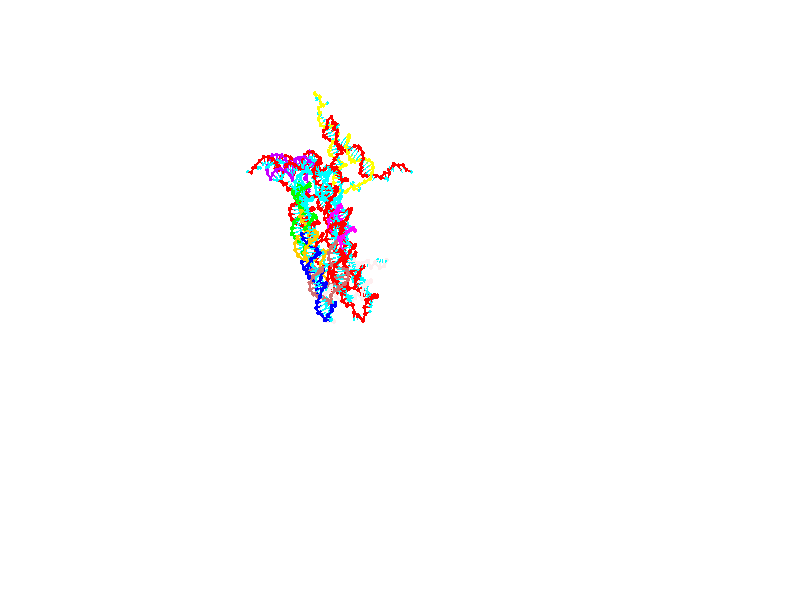 // switches for output
#declare DRAW_BASES = 1; // possible values are 0, 1; only relevant for DNA ribbons
#declare DRAW_BASES_TYPE = 3; // possible values are 1, 2, 3; only relevant for DNA ribbons
#declare DRAW_FOG = 0; // set to 1 to enable fog

#include "colors.inc"

#include "transforms.inc"
background { rgb <1, 1, 1>}

#default {
   normal{
       ripples 0.25
       frequency 0.20
       turbulence 0.2
       lambda 5
   }
	finish {
		phong 0.1
		phong_size 40.
	}
}

// original window dimensions: 1024x640


// camera settings

camera {
	sky <0, 0.179814, -0.983701>
	up <0, 0.179814, -0.983701>
	right 1.6 * <1, 0, 0>
	location <25.469, 94.9851, 44.8844>
	look_at <25.469, 29.3977, 32.8955>
	direction <0, -65.5874, -11.9889>
	angle 67.0682
}


# declare cpy_camera_pos = <25.469, 94.9851, 44.8844>;
# if (DRAW_FOG = 1)
fog {
	fog_type 2
	up vnormalize(cpy_camera_pos)
	color rgbt<1,1,1,0.3>
	distance 1e-5
	fog_alt 3e-3
	fog_offset 28
}
# end


// LIGHTS

# declare lum = 6;
global_settings {
	ambient_light rgb lum * <0.05, 0.05, 0.05>
	max_trace_level 15
}# declare cpy_direct_light_amount = 0.25;
light_source
{	1000 * <-1, -1.16351, -0.803887>,
	rgb lum * cpy_direct_light_amount
	parallel
}

light_source
{	1000 * <1, 1.16351, 0.803887>,
	rgb lum * cpy_direct_light_amount
	parallel
}

// strand 0

// nucleotide -1

// particle -1
sphere {
	<4.679498, 14.497937, 15.037837> 0.250000
	pigment { color rgbt <1,0,0,0> }
	no_shadow
}
cylinder {
	<4.455626, 14.820871, 15.112635>,  <4.321302, 15.014632, 15.157514>, 0.100000
	pigment { color rgbt <1,0,0,0> }
	no_shadow
}
cylinder {
	<4.455626, 14.820871, 15.112635>,  <4.679498, 14.497937, 15.037837>, 0.100000
	pigment { color rgbt <1,0,0,0> }
	no_shadow
}

// particle -1
sphere {
	<4.455626, 14.820871, 15.112635> 0.100000
	pigment { color rgbt <1,0,0,0> }
	no_shadow
}
sphere {
	0, 1
	scale<0.080000,0.200000,0.300000>
	matrix <0.755590, 0.404464, 0.515260,
		0.340355, 0.429672, -0.836385,
		-0.559681, 0.807335, 0.186995,
		4.287722, 15.063072, 15.168733>
	pigment { color rgbt <0,1,1,0> }
	no_shadow
}
cylinder {
	<4.769106, 14.111283, 14.314558>,  <4.679498, 14.497937, 15.037837>, 0.130000
	pigment { color rgbt <1,0,0,0> }
	no_shadow
}

// nucleotide -1

// particle -1
sphere {
	<4.769106, 14.111283, 14.314558> 0.250000
	pigment { color rgbt <1,0,0,0> }
	no_shadow
}
cylinder {
	<5.165935, 14.150410, 14.346121>,  <5.404032, 14.173885, 14.365059>, 0.100000
	pigment { color rgbt <1,0,0,0> }
	no_shadow
}
cylinder {
	<5.165935, 14.150410, 14.346121>,  <4.769106, 14.111283, 14.314558>, 0.100000
	pigment { color rgbt <1,0,0,0> }
	no_shadow
}

// particle -1
sphere {
	<5.165935, 14.150410, 14.346121> 0.100000
	pigment { color rgbt <1,0,0,0> }
	no_shadow
}
sphere {
	0, 1
	scale<0.080000,0.200000,0.300000>
	matrix <0.118855, -0.934273, -0.336167,
		0.040838, 0.342880, -0.938491,
		0.992071, 0.097816, 0.078907,
		5.463556, 14.179754, 14.369793>
	pigment { color rgbt <0,1,1,0> }
	no_shadow
}
cylinder {
	<5.003725, 13.629579, 13.912111>,  <4.769106, 14.111283, 14.314558>, 0.130000
	pigment { color rgbt <1,0,0,0> }
	no_shadow
}

// nucleotide -1

// particle -1
sphere {
	<5.003725, 13.629579, 13.912111> 0.250000
	pigment { color rgbt <1,0,0,0> }
	no_shadow
}
cylinder {
	<5.366039, 13.694195, 14.068805>,  <5.583428, 13.732965, 14.162821>, 0.100000
	pigment { color rgbt <1,0,0,0> }
	no_shadow
}
cylinder {
	<5.366039, 13.694195, 14.068805>,  <5.003725, 13.629579, 13.912111>, 0.100000
	pigment { color rgbt <1,0,0,0> }
	no_shadow
}

// particle -1
sphere {
	<5.366039, 13.694195, 14.068805> 0.100000
	pigment { color rgbt <1,0,0,0> }
	no_shadow
}
sphere {
	0, 1
	scale<0.080000,0.200000,0.300000>
	matrix <0.319616, -0.867431, -0.381326,
		0.278202, 0.470604, -0.837338,
		0.905786, 0.161542, 0.391734,
		5.637775, 13.742658, 14.186325>
	pigment { color rgbt <0,1,1,0> }
	no_shadow
}
cylinder {
	<5.536593, 13.803471, 13.372858>,  <5.003725, 13.629579, 13.912111>, 0.130000
	pigment { color rgbt <1,0,0,0> }
	no_shadow
}

// nucleotide -1

// particle -1
sphere {
	<5.536593, 13.803471, 13.372858> 0.250000
	pigment { color rgbt <1,0,0,0> }
	no_shadow
}
cylinder {
	<5.828051, 13.936017, 13.612615>,  <6.002926, 14.015545, 13.756469>, 0.100000
	pigment { color rgbt <1,0,0,0> }
	no_shadow
}
cylinder {
	<5.828051, 13.936017, 13.612615>,  <5.536593, 13.803471, 13.372858>, 0.100000
	pigment { color rgbt <1,0,0,0> }
	no_shadow
}

// particle -1
sphere {
	<5.828051, 13.936017, 13.612615> 0.100000
	pigment { color rgbt <1,0,0,0> }
	no_shadow
}
sphere {
	0, 1
	scale<0.080000,0.200000,0.300000>
	matrix <0.636144, -0.651709, -0.413033,
		0.253764, 0.682254, -0.685662,
		0.728646, 0.331367, 0.599392,
		6.046645, 14.035427, 13.792433>
	pigment { color rgbt <0,1,1,0> }
	no_shadow
}
cylinder {
	<6.186104, 13.974201, 12.913830>,  <5.536593, 13.803471, 13.372858>, 0.130000
	pigment { color rgbt <1,0,0,0> }
	no_shadow
}

// nucleotide -1

// particle -1
sphere {
	<6.186104, 13.974201, 12.913830> 0.250000
	pigment { color rgbt <1,0,0,0> }
	no_shadow
}
cylinder {
	<6.285212, 13.883185, 13.290518>,  <6.344676, 13.828576, 13.516531>, 0.100000
	pigment { color rgbt <1,0,0,0> }
	no_shadow
}
cylinder {
	<6.285212, 13.883185, 13.290518>,  <6.186104, 13.974201, 12.913830>, 0.100000
	pigment { color rgbt <1,0,0,0> }
	no_shadow
}

// particle -1
sphere {
	<6.285212, 13.883185, 13.290518> 0.100000
	pigment { color rgbt <1,0,0,0> }
	no_shadow
}
sphere {
	0, 1
	scale<0.080000,0.200000,0.300000>
	matrix <0.772316, -0.540476, -0.333789,
		0.584926, 0.810008, 0.041819,
		0.247769, -0.227539, 0.941720,
		6.359542, 13.814923, 13.573033>
	pigment { color rgbt <0,1,1,0> }
	no_shadow
}
cylinder {
	<6.845993, 14.055839, 12.950456>,  <6.186104, 13.974201, 12.913830>, 0.130000
	pigment { color rgbt <1,0,0,0> }
	no_shadow
}

// nucleotide -1

// particle -1
sphere {
	<6.845993, 14.055839, 12.950456> 0.250000
	pigment { color rgbt <1,0,0,0> }
	no_shadow
}
cylinder {
	<6.784509, 13.811902, 13.261445>,  <6.747618, 13.665540, 13.448039>, 0.100000
	pigment { color rgbt <1,0,0,0> }
	no_shadow
}
cylinder {
	<6.784509, 13.811902, 13.261445>,  <6.845993, 14.055839, 12.950456>, 0.100000
	pigment { color rgbt <1,0,0,0> }
	no_shadow
}

// particle -1
sphere {
	<6.784509, 13.811902, 13.261445> 0.100000
	pigment { color rgbt <1,0,0,0> }
	no_shadow
}
sphere {
	0, 1
	scale<0.080000,0.200000,0.300000>
	matrix <0.779664, -0.558231, -0.283728,
		0.607039, 0.562557, 0.561278,
		-0.153710, -0.609842, 0.777474,
		6.738396, 13.628949, 13.494687>
	pigment { color rgbt <0,1,1,0> }
	no_shadow
}
cylinder {
	<7.462078, 13.859548, 13.138837>,  <6.845993, 14.055839, 12.950456>, 0.130000
	pigment { color rgbt <1,0,0,0> }
	no_shadow
}

// nucleotide -1

// particle -1
sphere {
	<7.462078, 13.859548, 13.138837> 0.250000
	pigment { color rgbt <1,0,0,0> }
	no_shadow
}
cylinder {
	<7.243253, 13.570920, 13.308572>,  <7.111958, 13.397743, 13.410413>, 0.100000
	pigment { color rgbt <1,0,0,0> }
	no_shadow
}
cylinder {
	<7.243253, 13.570920, 13.308572>,  <7.462078, 13.859548, 13.138837>, 0.100000
	pigment { color rgbt <1,0,0,0> }
	no_shadow
}

// particle -1
sphere {
	<7.243253, 13.570920, 13.308572> 0.100000
	pigment { color rgbt <1,0,0,0> }
	no_shadow
}
sphere {
	0, 1
	scale<0.080000,0.200000,0.300000>
	matrix <0.651614, -0.685289, -0.325236,
		0.525474, 0.098579, 0.845080,
		-0.547062, -0.721568, 0.424337,
		7.079134, 13.354449, 13.435873>
	pigment { color rgbt <0,1,1,0> }
	no_shadow
}
cylinder {
	<7.932805, 13.417562, 13.430792>,  <7.462078, 13.859548, 13.138837>, 0.130000
	pigment { color rgbt <1,0,0,0> }
	no_shadow
}

// nucleotide -1

// particle -1
sphere {
	<7.932805, 13.417562, 13.430792> 0.250000
	pigment { color rgbt <1,0,0,0> }
	no_shadow
}
cylinder {
	<7.603635, 13.193951, 13.390239>,  <7.406133, 13.059783, 13.365907>, 0.100000
	pigment { color rgbt <1,0,0,0> }
	no_shadow
}
cylinder {
	<7.603635, 13.193951, 13.390239>,  <7.932805, 13.417562, 13.430792>, 0.100000
	pigment { color rgbt <1,0,0,0> }
	no_shadow
}

// particle -1
sphere {
	<7.603635, 13.193951, 13.390239> 0.100000
	pigment { color rgbt <1,0,0,0> }
	no_shadow
}
sphere {
	0, 1
	scale<0.080000,0.200000,0.300000>
	matrix <0.566879, -0.795983, -0.212272,
		0.037968, -0.232156, 0.971937,
		-0.822926, -0.559030, -0.101383,
		7.356757, 13.026241, 13.359824>
	pigment { color rgbt <0,1,1,0> }
	no_shadow
}
cylinder {
	<8.170926, 12.805628, 13.660676>,  <7.932805, 13.417562, 13.430792>, 0.130000
	pigment { color rgbt <1,0,0,0> }
	no_shadow
}

// nucleotide -1

// particle -1
sphere {
	<8.170926, 12.805628, 13.660676> 0.250000
	pigment { color rgbt <1,0,0,0> }
	no_shadow
}
cylinder {
	<7.820076, 12.697049, 13.502197>,  <7.609567, 12.631902, 13.407110>, 0.100000
	pigment { color rgbt <1,0,0,0> }
	no_shadow
}
cylinder {
	<7.820076, 12.697049, 13.502197>,  <8.170926, 12.805628, 13.660676>, 0.100000
	pigment { color rgbt <1,0,0,0> }
	no_shadow
}

// particle -1
sphere {
	<7.820076, 12.697049, 13.502197> 0.100000
	pigment { color rgbt <1,0,0,0> }
	no_shadow
}
sphere {
	0, 1
	scale<0.080000,0.200000,0.300000>
	matrix <0.375695, -0.901709, -0.213948,
		-0.299179, -0.336508, 0.892891,
		-0.877123, -0.271446, -0.396197,
		7.556940, 12.615615, 13.383338>
	pigment { color rgbt <0,1,1,0> }
	no_shadow
}
cylinder {
	<7.983126, 12.112786, 13.836367>,  <8.170926, 12.805628, 13.660676>, 0.130000
	pigment { color rgbt <1,0,0,0> }
	no_shadow
}

// nucleotide -1

// particle -1
sphere {
	<7.983126, 12.112786, 13.836367> 0.250000
	pigment { color rgbt <1,0,0,0> }
	no_shadow
}
cylinder {
	<7.784834, 12.171407, 13.493958>,  <7.665859, 12.206579, 13.288512>, 0.100000
	pigment { color rgbt <1,0,0,0> }
	no_shadow
}
cylinder {
	<7.784834, 12.171407, 13.493958>,  <7.983126, 12.112786, 13.836367>, 0.100000
	pigment { color rgbt <1,0,0,0> }
	no_shadow
}

// particle -1
sphere {
	<7.784834, 12.171407, 13.493958> 0.100000
	pigment { color rgbt <1,0,0,0> }
	no_shadow
}
sphere {
	0, 1
	scale<0.080000,0.200000,0.300000>
	matrix <0.303402, -0.894332, -0.328812,
		-0.813756, -0.422720, 0.398883,
		-0.495730, 0.146551, -0.856023,
		7.636116, 12.215372, 13.237150>
	pigment { color rgbt <0,1,1,0> }
	no_shadow
}
cylinder {
	<7.565939, 11.492931, 13.700312>,  <7.983126, 12.112786, 13.836367>, 0.130000
	pigment { color rgbt <1,0,0,0> }
	no_shadow
}

// nucleotide -1

// particle -1
sphere {
	<7.565939, 11.492931, 13.700312> 0.250000
	pigment { color rgbt <1,0,0,0> }
	no_shadow
}
cylinder {
	<7.624397, 11.681030, 13.352172>,  <7.659472, 11.793890, 13.143288>, 0.100000
	pigment { color rgbt <1,0,0,0> }
	no_shadow
}
cylinder {
	<7.624397, 11.681030, 13.352172>,  <7.565939, 11.492931, 13.700312>, 0.100000
	pigment { color rgbt <1,0,0,0> }
	no_shadow
}

// particle -1
sphere {
	<7.624397, 11.681030, 13.352172> 0.100000
	pigment { color rgbt <1,0,0,0> }
	no_shadow
}
sphere {
	0, 1
	scale<0.080000,0.200000,0.300000>
	matrix <0.074341, -0.882529, -0.464344,
		-0.986466, 0.003159, -0.163936,
		0.146145, 0.470247, -0.870350,
		7.668241, 11.822104, 13.091066>
	pigment { color rgbt <0,1,1,0> }
	no_shadow
}
cylinder {
	<7.198250, 11.048068, 13.259452>,  <7.565939, 11.492931, 13.700312>, 0.130000
	pigment { color rgbt <1,0,0,0> }
	no_shadow
}

// nucleotide -1

// particle -1
sphere {
	<7.198250, 11.048068, 13.259452> 0.250000
	pigment { color rgbt <1,0,0,0> }
	no_shadow
}
cylinder {
	<7.438954, 11.262792, 13.022903>,  <7.583377, 11.391625, 12.880975>, 0.100000
	pigment { color rgbt <1,0,0,0> }
	no_shadow
}
cylinder {
	<7.438954, 11.262792, 13.022903>,  <7.198250, 11.048068, 13.259452>, 0.100000
	pigment { color rgbt <1,0,0,0> }
	no_shadow
}

// particle -1
sphere {
	<7.438954, 11.262792, 13.022903> 0.100000
	pigment { color rgbt <1,0,0,0> }
	no_shadow
}
sphere {
	0, 1
	scale<0.080000,0.200000,0.300000>
	matrix <0.240994, -0.827969, -0.506349,
		-0.761449, 0.162184, -0.627607,
		0.601761, 0.536809, -0.591371,
		7.619483, 11.423835, 12.845492>
	pigment { color rgbt <0,1,1,0> }
	no_shadow
}
cylinder {
	<7.214933, 10.646389, 12.732111>,  <7.198250, 11.048068, 13.259452>, 0.130000
	pigment { color rgbt <1,0,0,0> }
	no_shadow
}

// nucleotide -1

// particle -1
sphere {
	<7.214933, 10.646389, 12.732111> 0.250000
	pigment { color rgbt <1,0,0,0> }
	no_shadow
}
cylinder {
	<7.537831, 10.874915, 12.672839>,  <7.731569, 11.012031, 12.637277>, 0.100000
	pigment { color rgbt <1,0,0,0> }
	no_shadow
}
cylinder {
	<7.537831, 10.874915, 12.672839>,  <7.214933, 10.646389, 12.732111>, 0.100000
	pigment { color rgbt <1,0,0,0> }
	no_shadow
}

// particle -1
sphere {
	<7.537831, 10.874915, 12.672839> 0.100000
	pigment { color rgbt <1,0,0,0> }
	no_shadow
}
sphere {
	0, 1
	scale<0.080000,0.200000,0.300000>
	matrix <0.461485, -0.767474, -0.444988,
		-0.367951, 0.290832, -0.883192,
		0.807244, 0.571314, -0.148179,
		7.780004, 11.046309, 12.628386>
	pigment { color rgbt <0,1,1,0> }
	no_shadow
}
cylinder {
	<7.408197, 10.526842, 12.082523>,  <7.214933, 10.646389, 12.732111>, 0.130000
	pigment { color rgbt <1,0,0,0> }
	no_shadow
}

// nucleotide -1

// particle -1
sphere {
	<7.408197, 10.526842, 12.082523> 0.250000
	pigment { color rgbt <1,0,0,0> }
	no_shadow
}
cylinder {
	<7.736002, 10.683848, 12.249537>,  <7.932684, 10.778052, 12.349744>, 0.100000
	pigment { color rgbt <1,0,0,0> }
	no_shadow
}
cylinder {
	<7.736002, 10.683848, 12.249537>,  <7.408197, 10.526842, 12.082523>, 0.100000
	pigment { color rgbt <1,0,0,0> }
	no_shadow
}

// particle -1
sphere {
	<7.736002, 10.683848, 12.249537> 0.100000
	pigment { color rgbt <1,0,0,0> }
	no_shadow
}
sphere {
	0, 1
	scale<0.080000,0.200000,0.300000>
	matrix <0.553717, -0.730086, -0.400464,
		0.147645, 0.559380, -0.815656,
		0.819511, 0.392516, 0.417532,
		7.981855, 10.801603, 12.374796>
	pigment { color rgbt <0,1,1,0> }
	no_shadow
}
cylinder {
	<7.926164, 10.515261, 11.557545>,  <7.408197, 10.526842, 12.082523>, 0.130000
	pigment { color rgbt <1,0,0,0> }
	no_shadow
}

// nucleotide -1

// particle -1
sphere {
	<7.926164, 10.515261, 11.557545> 0.250000
	pigment { color rgbt <1,0,0,0> }
	no_shadow
}
cylinder {
	<8.130429, 10.559855, 11.898553>,  <8.252989, 10.586611, 12.103158>, 0.100000
	pigment { color rgbt <1,0,0,0> }
	no_shadow
}
cylinder {
	<8.130429, 10.559855, 11.898553>,  <7.926164, 10.515261, 11.557545>, 0.100000
	pigment { color rgbt <1,0,0,0> }
	no_shadow
}

// particle -1
sphere {
	<8.130429, 10.559855, 11.898553> 0.100000
	pigment { color rgbt <1,0,0,0> }
	no_shadow
}
sphere {
	0, 1
	scale<0.080000,0.200000,0.300000>
	matrix <0.690093, -0.644576, -0.329078,
		0.512828, 0.756368, -0.406096,
		0.510664, 0.111484, 0.852522,
		8.283628, 10.593300, 12.154309>
	pigment { color rgbt <0,1,1,0> }
	no_shadow
}
cylinder {
	<8.609891, 10.485631, 11.375860>,  <7.926164, 10.515261, 11.557545>, 0.130000
	pigment { color rgbt <1,0,0,0> }
	no_shadow
}

// nucleotide -1

// particle -1
sphere {
	<8.609891, 10.485631, 11.375860> 0.250000
	pigment { color rgbt <1,0,0,0> }
	no_shadow
}
cylinder {
	<8.609878, 10.404824, 11.767613>,  <8.609870, 10.356340, 12.002666>, 0.100000
	pigment { color rgbt <1,0,0,0> }
	no_shadow
}
cylinder {
	<8.609878, 10.404824, 11.767613>,  <8.609891, 10.485631, 11.375860>, 0.100000
	pigment { color rgbt <1,0,0,0> }
	no_shadow
}

// particle -1
sphere {
	<8.609878, 10.404824, 11.767613> 0.100000
	pigment { color rgbt <1,0,0,0> }
	no_shadow
}
sphere {
	0, 1
	scale<0.080000,0.200000,0.300000>
	matrix <0.643958, -0.749291, -0.154534,
		0.765061, 0.630676, 0.130115,
		-0.000034, -0.202017, 0.979382,
		8.609867, 10.344219, 12.061428>
	pigment { color rgbt <0,1,1,0> }
	no_shadow
}
cylinder {
	<9.352492, 10.427085, 11.593003>,  <8.609891, 10.485631, 11.375860>, 0.130000
	pigment { color rgbt <1,0,0,0> }
	no_shadow
}

// nucleotide -1

// particle -1
sphere {
	<9.352492, 10.427085, 11.593003> 0.250000
	pigment { color rgbt <1,0,0,0> }
	no_shadow
}
cylinder {
	<9.112450, 10.246623, 11.857224>,  <8.968424, 10.138346, 12.015758>, 0.100000
	pigment { color rgbt <1,0,0,0> }
	no_shadow
}
cylinder {
	<9.112450, 10.246623, 11.857224>,  <9.352492, 10.427085, 11.593003>, 0.100000
	pigment { color rgbt <1,0,0,0> }
	no_shadow
}

// particle -1
sphere {
	<9.112450, 10.246623, 11.857224> 0.100000
	pigment { color rgbt <1,0,0,0> }
	no_shadow
}
sphere {
	0, 1
	scale<0.080000,0.200000,0.300000>
	matrix <0.510649, -0.851684, -0.117778,
		0.615719, 0.266632, 0.741483,
		-0.600106, -0.451156, 0.660554,
		8.932418, 10.111277, 12.055390>
	pigment { color rgbt <0,1,1,0> }
	no_shadow
}
cylinder {
	<9.821496, 10.117948, 12.102674>,  <9.352492, 10.427085, 11.593003>, 0.130000
	pigment { color rgbt <1,0,0,0> }
	no_shadow
}

// nucleotide -1

// particle -1
sphere {
	<9.821496, 10.117948, 12.102674> 0.250000
	pigment { color rgbt <1,0,0,0> }
	no_shadow
}
cylinder {
	<9.484989, 9.902617, 12.122577>,  <9.283085, 9.773419, 12.134519>, 0.100000
	pigment { color rgbt <1,0,0,0> }
	no_shadow
}
cylinder {
	<9.484989, 9.902617, 12.122577>,  <9.821496, 10.117948, 12.102674>, 0.100000
	pigment { color rgbt <1,0,0,0> }
	no_shadow
}

// particle -1
sphere {
	<9.484989, 9.902617, 12.122577> 0.100000
	pigment { color rgbt <1,0,0,0> }
	no_shadow
}
sphere {
	0, 1
	scale<0.080000,0.200000,0.300000>
	matrix <0.540022, -0.841097, 0.030523,
		0.025419, 0.052548, 0.998295,
		-0.841267, -0.538325, 0.049757,
		9.232609, 9.741120, 12.137504>
	pigment { color rgbt <0,1,1,0> }
	no_shadow
}
cylinder {
	<9.969026, 9.660625, 12.575968>,  <9.821496, 10.117948, 12.102674>, 0.130000
	pigment { color rgbt <1,0,0,0> }
	no_shadow
}

// nucleotide -1

// particle -1
sphere {
	<9.969026, 9.660625, 12.575968> 0.250000
	pigment { color rgbt <1,0,0,0> }
	no_shadow
}
cylinder {
	<9.640356, 9.514825, 12.400701>,  <9.443154, 9.427344, 12.295540>, 0.100000
	pigment { color rgbt <1,0,0,0> }
	no_shadow
}
cylinder {
	<9.640356, 9.514825, 12.400701>,  <9.969026, 9.660625, 12.575968>, 0.100000
	pigment { color rgbt <1,0,0,0> }
	no_shadow
}

// particle -1
sphere {
	<9.640356, 9.514825, 12.400701> 0.100000
	pigment { color rgbt <1,0,0,0> }
	no_shadow
}
sphere {
	0, 1
	scale<0.080000,0.200000,0.300000>
	matrix <0.297525, -0.930022, 0.215727,
		-0.486139, 0.046890, 0.872622,
		-0.821674, -0.364501, -0.438169,
		9.393854, 9.405475, 12.269250>
	pigment { color rgbt <0,1,1,0> }
	no_shadow
}
cylinder {
	<9.725806, 9.163804, 13.036971>,  <9.969026, 9.660625, 12.575968>, 0.130000
	pigment { color rgbt <1,0,0,0> }
	no_shadow
}

// nucleotide -1

// particle -1
sphere {
	<9.725806, 9.163804, 13.036971> 0.250000
	pigment { color rgbt <1,0,0,0> }
	no_shadow
}
cylinder {
	<9.575731, 9.077747, 12.676316>,  <9.485686, 9.026114, 12.459924>, 0.100000
	pigment { color rgbt <1,0,0,0> }
	no_shadow
}
cylinder {
	<9.575731, 9.077747, 12.676316>,  <9.725806, 9.163804, 13.036971>, 0.100000
	pigment { color rgbt <1,0,0,0> }
	no_shadow
}

// particle -1
sphere {
	<9.575731, 9.077747, 12.676316> 0.100000
	pigment { color rgbt <1,0,0,0> }
	no_shadow
}
sphere {
	0, 1
	scale<0.080000,0.200000,0.300000>
	matrix <0.311021, -0.945522, 0.096193,
		-0.873213, -0.244338, 0.421661,
		-0.375187, -0.215143, -0.901637,
		9.463176, 9.013205, 12.405826>
	pigment { color rgbt <0,1,1,0> }
	no_shadow
}
cylinder {
	<9.367307, 8.544043, 13.039856>,  <9.725806, 9.163804, 13.036971>, 0.130000
	pigment { color rgbt <1,0,0,0> }
	no_shadow
}

// nucleotide -1

// particle -1
sphere {
	<9.367307, 8.544043, 13.039856> 0.250000
	pigment { color rgbt <1,0,0,0> }
	no_shadow
}
cylinder {
	<9.474468, 8.578117, 12.655987>,  <9.538765, 8.598562, 12.425666>, 0.100000
	pigment { color rgbt <1,0,0,0> }
	no_shadow
}
cylinder {
	<9.474468, 8.578117, 12.655987>,  <9.367307, 8.544043, 13.039856>, 0.100000
	pigment { color rgbt <1,0,0,0> }
	no_shadow
}

// particle -1
sphere {
	<9.474468, 8.578117, 12.655987> 0.100000
	pigment { color rgbt <1,0,0,0> }
	no_shadow
}
sphere {
	0, 1
	scale<0.080000,0.200000,0.300000>
	matrix <0.531512, -0.843858, 0.073471,
		-0.803568, -0.529761, -0.271352,
		0.267905, 0.085188, -0.959672,
		9.554839, 8.603674, 12.368085>
	pigment { color rgbt <0,1,1,0> }
	no_shadow
}
cylinder {
	<9.329006, 7.919272, 12.814195>,  <9.367307, 8.544043, 13.039856>, 0.130000
	pigment { color rgbt <1,0,0,0> }
	no_shadow
}

// nucleotide -1

// particle -1
sphere {
	<9.329006, 7.919272, 12.814195> 0.250000
	pigment { color rgbt <1,0,0,0> }
	no_shadow
}
cylinder {
	<9.531276, 8.060970, 12.499538>,  <9.652637, 8.145988, 12.310744>, 0.100000
	pigment { color rgbt <1,0,0,0> }
	no_shadow
}
cylinder {
	<9.531276, 8.060970, 12.499538>,  <9.329006, 7.919272, 12.814195>, 0.100000
	pigment { color rgbt <1,0,0,0> }
	no_shadow
}

// particle -1
sphere {
	<9.531276, 8.060970, 12.499538> 0.100000
	pigment { color rgbt <1,0,0,0> }
	no_shadow
}
sphere {
	0, 1
	scale<0.080000,0.200000,0.300000>
	matrix <0.525744, -0.849474, -0.044576,
		-0.684022, -0.391031, -0.615799,
		0.505675, 0.354244, -0.786641,
		9.682979, 8.167244, 12.263546>
	pigment { color rgbt <0,1,1,0> }
	no_shadow
}
cylinder {
	<9.256068, 7.516584, 12.168812>,  <9.329006, 7.919272, 12.814195>, 0.130000
	pigment { color rgbt <1,0,0,0> }
	no_shadow
}

// nucleotide -1

// particle -1
sphere {
	<9.256068, 7.516584, 12.168812> 0.250000
	pigment { color rgbt <1,0,0,0> }
	no_shadow
}
cylinder {
	<9.612473, 7.697907, 12.158945>,  <9.826317, 7.806701, 12.153026>, 0.100000
	pigment { color rgbt <1,0,0,0> }
	no_shadow
}
cylinder {
	<9.612473, 7.697907, 12.158945>,  <9.256068, 7.516584, 12.168812>, 0.100000
	pigment { color rgbt <1,0,0,0> }
	no_shadow
}

// particle -1
sphere {
	<9.612473, 7.697907, 12.158945> 0.100000
	pigment { color rgbt <1,0,0,0> }
	no_shadow
}
sphere {
	0, 1
	scale<0.080000,0.200000,0.300000>
	matrix <0.435416, -0.868695, -0.236181,
		-0.128490, 0.199700, -0.971396,
		0.891012, 0.453308, -0.024666,
		9.879777, 7.833899, 12.151546>
	pigment { color rgbt <0,1,1,0> }
	no_shadow
}
cylinder {
	<9.774661, 6.944547, 11.820339>,  <9.256068, 7.516584, 12.168812>, 0.130000
	pigment { color rgbt <1,0,0,0> }
	no_shadow
}

// nucleotide -1

// particle -1
sphere {
	<9.774661, 6.944547, 11.820339> 0.250000
	pigment { color rgbt <1,0,0,0> }
	no_shadow
}
cylinder {
	<10.029284, 7.231732, 11.932996>,  <10.182058, 7.404043, 12.000590>, 0.100000
	pigment { color rgbt <1,0,0,0> }
	no_shadow
}
cylinder {
	<10.029284, 7.231732, 11.932996>,  <9.774661, 6.944547, 11.820339>, 0.100000
	pigment { color rgbt <1,0,0,0> }
	no_shadow
}

// particle -1
sphere {
	<10.029284, 7.231732, 11.932996> 0.100000
	pigment { color rgbt <1,0,0,0> }
	no_shadow
}
sphere {
	0, 1
	scale<0.080000,0.200000,0.300000>
	matrix <0.770172, -0.610891, -0.183432,
		0.040355, 0.333678, -0.941823,
		0.636558, 0.717963, 0.281642,
		10.220252, 7.447121, 12.017488>
	pigment { color rgbt <0,1,1,0> }
	no_shadow
}
cylinder {
	<10.351135, 6.915095, 11.270055>,  <9.774661, 6.944547, 11.820339>, 0.130000
	pigment { color rgbt <1,0,0,0> }
	no_shadow
}

// nucleotide -1

// particle -1
sphere {
	<10.351135, 6.915095, 11.270055> 0.250000
	pigment { color rgbt <1,0,0,0> }
	no_shadow
}
cylinder {
	<10.501906, 7.067319, 11.607836>,  <10.592369, 7.158653, 11.810505>, 0.100000
	pigment { color rgbt <1,0,0,0> }
	no_shadow
}
cylinder {
	<10.501906, 7.067319, 11.607836>,  <10.351135, 6.915095, 11.270055>, 0.100000
	pigment { color rgbt <1,0,0,0> }
	no_shadow
}

// particle -1
sphere {
	<10.501906, 7.067319, 11.607836> 0.100000
	pigment { color rgbt <1,0,0,0> }
	no_shadow
}
sphere {
	0, 1
	scale<0.080000,0.200000,0.300000>
	matrix <0.821984, -0.557658, -0.115586,
		0.426929, 0.737694, -0.523010,
		0.376927, 0.380559, 0.844453,
		10.614985, 7.181487, 11.861172>
	pigment { color rgbt <0,1,1,0> }
	no_shadow
}
cylinder {
	<11.070670, 7.185698, 11.108493>,  <10.351135, 6.915095, 11.270055>, 0.130000
	pigment { color rgbt <1,0,0,0> }
	no_shadow
}

// nucleotide -1

// particle -1
sphere {
	<11.070670, 7.185698, 11.108493> 0.250000
	pigment { color rgbt <1,0,0,0> }
	no_shadow
}
cylinder {
	<11.070529, 7.135588, 11.505342>,  <11.070444, 7.105523, 11.743451>, 0.100000
	pigment { color rgbt <1,0,0,0> }
	no_shadow
}
cylinder {
	<11.070529, 7.135588, 11.505342>,  <11.070670, 7.185698, 11.108493>, 0.100000
	pigment { color rgbt <1,0,0,0> }
	no_shadow
}

// particle -1
sphere {
	<11.070529, 7.135588, 11.505342> 0.100000
	pigment { color rgbt <1,0,0,0> }
	no_shadow
}
sphere {
	0, 1
	scale<0.080000,0.200000,0.300000>
	matrix <0.741660, -0.665524, -0.083771,
		0.670776, 0.735788, 0.093144,
		-0.000352, -0.125273, 0.992122,
		11.070423, 7.098006, 11.802979>
	pigment { color rgbt <0,1,1,0> }
	no_shadow
}
cylinder {
	<11.842485, 7.149374, 11.382221>,  <11.070670, 7.185698, 11.108493>, 0.130000
	pigment { color rgbt <1,0,0,0> }
	no_shadow
}

// nucleotide -1

// particle -1
sphere {
	<11.842485, 7.149374, 11.382221> 0.250000
	pigment { color rgbt <1,0,0,0> }
	no_shadow
}
cylinder {
	<11.598709, 6.944385, 11.624198>,  <11.452443, 6.821391, 11.769383>, 0.100000
	pigment { color rgbt <1,0,0,0> }
	no_shadow
}
cylinder {
	<11.598709, 6.944385, 11.624198>,  <11.842485, 7.149374, 11.382221>, 0.100000
	pigment { color rgbt <1,0,0,0> }
	no_shadow
}

// particle -1
sphere {
	<11.598709, 6.944385, 11.624198> 0.100000
	pigment { color rgbt <1,0,0,0> }
	no_shadow
}
sphere {
	0, 1
	scale<0.080000,0.200000,0.300000>
	matrix <0.642729, -0.766092, -0.001481,
		0.464200, 0.387910, 0.796269,
		-0.609441, -0.512473, 0.604941,
		11.415876, 6.790643, 11.805680>
	pigment { color rgbt <0,1,1,0> }
	no_shadow
}
cylinder {
	<12.445618, 7.144028, 11.865255>,  <11.842485, 7.149374, 11.382221>, 0.130000
	pigment { color rgbt <1,0,0,0> }
	no_shadow
}

// nucleotide -1

// particle -1
sphere {
	<12.445618, 7.144028, 11.865255> 0.250000
	pigment { color rgbt <1,0,0,0> }
	no_shadow
}
cylinder {
	<12.719958, 6.902742, 11.702411>,  <12.884562, 6.757970, 11.604704>, 0.100000
	pigment { color rgbt <1,0,0,0> }
	no_shadow
}
cylinder {
	<12.719958, 6.902742, 11.702411>,  <12.445618, 7.144028, 11.865255>, 0.100000
	pigment { color rgbt <1,0,0,0> }
	no_shadow
}

// particle -1
sphere {
	<12.719958, 6.902742, 11.702411> 0.100000
	pigment { color rgbt <1,0,0,0> }
	no_shadow
}
sphere {
	0, 1
	scale<0.080000,0.200000,0.300000>
	matrix <0.333077, -0.237196, 0.912577,
		-0.647045, -0.761492, 0.038236,
		0.685851, -0.603215, -0.407112,
		12.925714, 6.721777, 11.580277>
	pigment { color rgbt <0,1,1,0> }
	no_shadow
}
cylinder {
	<12.954513, 7.248166, 12.351079>,  <12.445618, 7.144028, 11.865255>, 0.130000
	pigment { color rgbt <1,0,0,0> }
	no_shadow
}

// nucleotide -1

// particle -1
sphere {
	<12.954513, 7.248166, 12.351079> 0.250000
	pigment { color rgbt <1,0,0,0> }
	no_shadow
}
cylinder {
	<13.294859, 7.369990, 12.522320>,  <13.499066, 7.443085, 12.625065>, 0.100000
	pigment { color rgbt <1,0,0,0> }
	no_shadow
}
cylinder {
	<13.294859, 7.369990, 12.522320>,  <12.954513, 7.248166, 12.351079>, 0.100000
	pigment { color rgbt <1,0,0,0> }
	no_shadow
}

// particle -1
sphere {
	<13.294859, 7.369990, 12.522320> 0.100000
	pigment { color rgbt <1,0,0,0> }
	no_shadow
}
sphere {
	0, 1
	scale<0.080000,0.200000,0.300000>
	matrix <-0.242735, 0.950539, -0.193790,
		-0.465949, 0.060974, 0.882708,
		0.850865, 0.304560, 0.428102,
		13.550118, 7.461359, 12.650750>
	pigment { color rgbt <0,1,1,0> }
	no_shadow
}
cylinder {
	<12.859900, 7.773847, 12.900188>,  <12.954513, 7.248166, 12.351079>, 0.130000
	pigment { color rgbt <1,0,0,0> }
	no_shadow
}

// nucleotide -1

// particle -1
sphere {
	<12.859900, 7.773847, 12.900188> 0.250000
	pigment { color rgbt <1,0,0,0> }
	no_shadow
}
cylinder {
	<13.199838, 7.826865, 12.696151>,  <13.403801, 7.858675, 12.573729>, 0.100000
	pigment { color rgbt <1,0,0,0> }
	no_shadow
}
cylinder {
	<13.199838, 7.826865, 12.696151>,  <12.859900, 7.773847, 12.900188>, 0.100000
	pigment { color rgbt <1,0,0,0> }
	no_shadow
}

// particle -1
sphere {
	<13.199838, 7.826865, 12.696151> 0.100000
	pigment { color rgbt <1,0,0,0> }
	no_shadow
}
sphere {
	0, 1
	scale<0.080000,0.200000,0.300000>
	matrix <-0.131961, 0.990544, 0.037533,
		0.510244, 0.035415, 0.859300,
		0.849845, 0.132545, -0.510093,
		13.454791, 7.866628, 12.543123>
	pigment { color rgbt <0,1,1,0> }
	no_shadow
}
cylinder {
	<12.979958, 8.476917, 13.213614>,  <12.859900, 7.773847, 12.900188>, 0.130000
	pigment { color rgbt <1,0,0,0> }
	no_shadow
}

// nucleotide -1

// particle -1
sphere {
	<12.979958, 8.476917, 13.213614> 0.250000
	pigment { color rgbt <1,0,0,0> }
	no_shadow
}
cylinder {
	<12.612472, 8.379662, 13.338094>,  <12.391980, 8.321308, 13.412782>, 0.100000
	pigment { color rgbt <1,0,0,0> }
	no_shadow
}
cylinder {
	<12.612472, 8.379662, 13.338094>,  <12.979958, 8.476917, 13.213614>, 0.100000
	pigment { color rgbt <1,0,0,0> }
	no_shadow
}

// particle -1
sphere {
	<12.612472, 8.379662, 13.338094> 0.100000
	pigment { color rgbt <1,0,0,0> }
	no_shadow
}
sphere {
	0, 1
	scale<0.080000,0.200000,0.300000>
	matrix <0.252393, 0.244588, 0.936202,
		-0.303743, 0.938648, -0.163340,
		-0.918715, -0.243139, 0.311200,
		12.336857, 8.306720, 13.431454>
	pigment { color rgbt <0,1,1,0> }
	no_shadow
}
cylinder {
	<12.386373, 8.505884, 12.626281>,  <12.979958, 8.476917, 13.213614>, 0.130000
	pigment { color rgbt <1,0,0,0> }
	no_shadow
}

// nucleotide -1

// particle -1
sphere {
	<12.386373, 8.505884, 12.626281> 0.250000
	pigment { color rgbt <1,0,0,0> }
	no_shadow
}
cylinder {
	<12.248951, 8.507545, 12.250631>,  <12.166498, 8.508541, 12.025242>, 0.100000
	pigment { color rgbt <1,0,0,0> }
	no_shadow
}
cylinder {
	<12.248951, 8.507545, 12.250631>,  <12.386373, 8.505884, 12.626281>, 0.100000
	pigment { color rgbt <1,0,0,0> }
	no_shadow
}

// particle -1
sphere {
	<12.248951, 8.507545, 12.250631> 0.100000
	pigment { color rgbt <1,0,0,0> }
	no_shadow
}
sphere {
	0, 1
	scale<0.080000,0.200000,0.300000>
	matrix <0.764303, 0.582321, -0.277026,
		0.545721, -0.812948, -0.203232,
		-0.343554, 0.004151, -0.939123,
		12.145885, 8.508790, 11.968894>
	pigment { color rgbt <0,1,1,0> }
	no_shadow
}
cylinder {
	<12.889919, 8.330332, 12.004120>,  <12.386373, 8.505884, 12.626281>, 0.130000
	pigment { color rgbt <1,0,0,0> }
	no_shadow
}

// nucleotide -1

// particle -1
sphere {
	<12.889919, 8.330332, 12.004120> 0.250000
	pigment { color rgbt <1,0,0,0> }
	no_shadow
}
cylinder {
	<12.614134, 8.566433, 11.836195>,  <12.448663, 8.708094, 11.735440>, 0.100000
	pigment { color rgbt <1,0,0,0> }
	no_shadow
}
cylinder {
	<12.614134, 8.566433, 11.836195>,  <12.889919, 8.330332, 12.004120>, 0.100000
	pigment { color rgbt <1,0,0,0> }
	no_shadow
}

// particle -1
sphere {
	<12.614134, 8.566433, 11.836195> 0.100000
	pigment { color rgbt <1,0,0,0> }
	no_shadow
}
sphere {
	0, 1
	scale<0.080000,0.200000,0.300000>
	matrix <0.698168, 0.695899, -0.168184,
		0.192875, -0.409055, -0.891893,
		-0.689464, 0.590253, -0.419811,
		12.407294, 8.743508, 11.710252>
	pigment { color rgbt <0,1,1,0> }
	no_shadow
}
cylinder {
	<13.428505, 8.820669, 11.681776>,  <12.889919, 8.330332, 12.004120>, 0.130000
	pigment { color rgbt <1,0,0,0> }
	no_shadow
}

// nucleotide -1

// particle -1
sphere {
	<13.428505, 8.820669, 11.681776> 0.250000
	pigment { color rgbt <1,0,0,0> }
	no_shadow
}
cylinder {
	<13.088780, 9.031574, 11.692071>,  <12.884946, 9.158117, 11.698248>, 0.100000
	pigment { color rgbt <1,0,0,0> }
	no_shadow
}
cylinder {
	<13.088780, 9.031574, 11.692071>,  <13.428505, 8.820669, 11.681776>, 0.100000
	pigment { color rgbt <1,0,0,0> }
	no_shadow
}

// particle -1
sphere {
	<13.088780, 9.031574, 11.692071> 0.100000
	pigment { color rgbt <1,0,0,0> }
	no_shadow
}
sphere {
	0, 1
	scale<0.080000,0.200000,0.300000>
	matrix <0.527020, 0.844102, 0.098700,
		0.030315, 0.097392, -0.994784,
		-0.849312, 0.527263, 0.025738,
		12.833986, 9.189754, 11.699793>
	pigment { color rgbt <0,1,1,0> }
	no_shadow
}
cylinder {
	<13.486452, 9.415727, 11.221821>,  <13.428505, 8.820669, 11.681776>, 0.130000
	pigment { color rgbt <1,0,0,0> }
	no_shadow
}

// nucleotide -1

// particle -1
sphere {
	<13.486452, 9.415727, 11.221821> 0.250000
	pigment { color rgbt <1,0,0,0> }
	no_shadow
}
cylinder {
	<13.228044, 9.497005, 11.516132>,  <13.072999, 9.545772, 11.692719>, 0.100000
	pigment { color rgbt <1,0,0,0> }
	no_shadow
}
cylinder {
	<13.228044, 9.497005, 11.516132>,  <13.486452, 9.415727, 11.221821>, 0.100000
	pigment { color rgbt <1,0,0,0> }
	no_shadow
}

// particle -1
sphere {
	<13.228044, 9.497005, 11.516132> 0.100000
	pigment { color rgbt <1,0,0,0> }
	no_shadow
}
sphere {
	0, 1
	scale<0.080000,0.200000,0.300000>
	matrix <0.595469, 0.737230, 0.319232,
		-0.477572, 0.644363, -0.597262,
		-0.646020, 0.203195, 0.735778,
		13.034238, 9.557963, 11.736866>
	pigment { color rgbt <0,1,1,0> }
	no_shadow
}
cylinder {
	<13.532036, 10.073912, 11.582812>,  <13.486452, 9.415727, 11.221821>, 0.130000
	pigment { color rgbt <1,0,0,0> }
	no_shadow
}

// nucleotide -1

// particle -1
sphere {
	<13.532036, 10.073912, 11.582812> 0.250000
	pigment { color rgbt <1,0,0,0> }
	no_shadow
}
cylinder {
	<13.245049, 9.983121, 11.319383>,  <13.072856, 9.928646, 11.161325>, 0.100000
	pigment { color rgbt <1,0,0,0> }
	no_shadow
}
cylinder {
	<13.245049, 9.983121, 11.319383>,  <13.532036, 10.073912, 11.582812>, 0.100000
	pigment { color rgbt <1,0,0,0> }
	no_shadow
}

// particle -1
sphere {
	<13.245049, 9.983121, 11.319383> 0.100000
	pigment { color rgbt <1,0,0,0> }
	no_shadow
}
sphere {
	0, 1
	scale<0.080000,0.200000,0.300000>
	matrix <-0.629242, 0.616742, 0.472953,
		0.298821, 0.753731, -0.585316,
		-0.717468, -0.226978, -0.658574,
		13.029808, 9.915028, 11.121810>
	pigment { color rgbt <0,1,1,0> }
	no_shadow
}
cylinder {
	<13.208029, 10.649398, 11.420323>,  <13.532036, 10.073912, 11.582812>, 0.130000
	pigment { color rgbt <1,0,0,0> }
	no_shadow
}

// nucleotide -1

// particle -1
sphere {
	<13.208029, 10.649398, 11.420323> 0.250000
	pigment { color rgbt <1,0,0,0> }
	no_shadow
}
cylinder {
	<12.954792, 10.345924, 11.358880>,  <12.802850, 10.163840, 11.322014>, 0.100000
	pigment { color rgbt <1,0,0,0> }
	no_shadow
}
cylinder {
	<12.954792, 10.345924, 11.358880>,  <13.208029, 10.649398, 11.420323>, 0.100000
	pigment { color rgbt <1,0,0,0> }
	no_shadow
}

// particle -1
sphere {
	<12.954792, 10.345924, 11.358880> 0.100000
	pigment { color rgbt <1,0,0,0> }
	no_shadow
}
sphere {
	0, 1
	scale<0.080000,0.200000,0.300000>
	matrix <-0.729222, 0.517977, 0.447142,
		-0.259674, 0.395095, -0.881175,
		-0.633092, -0.758683, -0.153607,
		12.764865, 10.118320, 11.312798>
	pigment { color rgbt <0,1,1,0> }
	no_shadow
}
cylinder {
	<12.657600, 10.960682, 11.042816>,  <13.208029, 10.649398, 11.420323>, 0.130000
	pigment { color rgbt <1,0,0,0> }
	no_shadow
}

// nucleotide -1

// particle -1
sphere {
	<12.657600, 10.960682, 11.042816> 0.250000
	pigment { color rgbt <1,0,0,0> }
	no_shadow
}
cylinder {
	<12.582268, 10.642235, 11.272852>,  <12.537068, 10.451166, 11.410873>, 0.100000
	pigment { color rgbt <1,0,0,0> }
	no_shadow
}
cylinder {
	<12.582268, 10.642235, 11.272852>,  <12.657600, 10.960682, 11.042816>, 0.100000
	pigment { color rgbt <1,0,0,0> }
	no_shadow
}

// particle -1
sphere {
	<12.582268, 10.642235, 11.272852> 0.100000
	pigment { color rgbt <1,0,0,0> }
	no_shadow
}
sphere {
	0, 1
	scale<0.080000,0.200000,0.300000>
	matrix <-0.801289, 0.463139, 0.378733,
		-0.567862, -0.389486, -0.725143,
		-0.188331, -0.796118, 0.575090,
		12.525768, 10.403399, 11.445379>
	pigment { color rgbt <0,1,1,0> }
	no_shadow
}
cylinder {
	<11.939037, 10.976625, 11.119970>,  <12.657600, 10.960682, 11.042816>, 0.130000
	pigment { color rgbt <1,0,0,0> }
	no_shadow
}

// nucleotide -1

// particle -1
sphere {
	<11.939037, 10.976625, 11.119970> 0.250000
	pigment { color rgbt <1,0,0,0> }
	no_shadow
}
cylinder {
	<12.059925, 10.715216, 11.397552>,  <12.132458, 10.558371, 11.564100>, 0.100000
	pigment { color rgbt <1,0,0,0> }
	no_shadow
}
cylinder {
	<12.059925, 10.715216, 11.397552>,  <11.939037, 10.976625, 11.119970>, 0.100000
	pigment { color rgbt <1,0,0,0> }
	no_shadow
}

// particle -1
sphere {
	<12.059925, 10.715216, 11.397552> 0.100000
	pigment { color rgbt <1,0,0,0> }
	no_shadow
}
sphere {
	0, 1
	scale<0.080000,0.200000,0.300000>
	matrix <-0.752739, 0.283037, 0.594368,
		-0.584848, -0.701995, -0.406394,
		0.302219, -0.653524, 0.693953,
		12.150591, 10.519158, 11.605738>
	pigment { color rgbt <0,1,1,0> }
	no_shadow
}
cylinder {
	<11.368028, 10.646551, 11.335540>,  <11.939037, 10.976625, 11.119970>, 0.130000
	pigment { color rgbt <1,0,0,0> }
	no_shadow
}

// nucleotide -1

// particle -1
sphere {
	<11.368028, 10.646551, 11.335540> 0.250000
	pigment { color rgbt <1,0,0,0> }
	no_shadow
}
cylinder {
	<11.648245, 10.629298, 11.620462>,  <11.816375, 10.618947, 11.791416>, 0.100000
	pigment { color rgbt <1,0,0,0> }
	no_shadow
}
cylinder {
	<11.648245, 10.629298, 11.620462>,  <11.368028, 10.646551, 11.335540>, 0.100000
	pigment { color rgbt <1,0,0,0> }
	no_shadow
}

// particle -1
sphere {
	<11.648245, 10.629298, 11.620462> 0.100000
	pigment { color rgbt <1,0,0,0> }
	no_shadow
}
sphere {
	0, 1
	scale<0.080000,0.200000,0.300000>
	matrix <-0.640841, 0.401115, 0.654546,
		-0.313949, -0.915012, 0.253356,
		0.700542, -0.043133, 0.712306,
		11.858408, 10.616359, 11.834154>
	pigment { color rgbt <0,1,1,0> }
	no_shadow
}
cylinder {
	<11.043228, 10.380124, 11.878417>,  <11.368028, 10.646551, 11.335540>, 0.130000
	pigment { color rgbt <1,0,0,0> }
	no_shadow
}

// nucleotide -1

// particle -1
sphere {
	<11.043228, 10.380124, 11.878417> 0.250000
	pigment { color rgbt <1,0,0,0> }
	no_shadow
}
cylinder {
	<11.356879, 10.547308, 12.061918>,  <11.545070, 10.647618, 12.172019>, 0.100000
	pigment { color rgbt <1,0,0,0> }
	no_shadow
}
cylinder {
	<11.356879, 10.547308, 12.061918>,  <11.043228, 10.380124, 11.878417>, 0.100000
	pigment { color rgbt <1,0,0,0> }
	no_shadow
}

// particle -1
sphere {
	<11.356879, 10.547308, 12.061918> 0.100000
	pigment { color rgbt <1,0,0,0> }
	no_shadow
}
sphere {
	0, 1
	scale<0.080000,0.200000,0.300000>
	matrix <-0.620377, 0.508083, 0.597482,
		0.016638, -0.753102, 0.657694,
		0.784127, 0.417959, 0.458753,
		11.592117, 10.672696, 12.199544>
	pigment { color rgbt <0,1,1,0> }
	no_shadow
}
cylinder {
	<10.899432, 10.270214, 12.543077>,  <11.043228, 10.380124, 11.878417>, 0.130000
	pigment { color rgbt <1,0,0,0> }
	no_shadow
}

// nucleotide -1

// particle -1
sphere {
	<10.899432, 10.270214, 12.543077> 0.250000
	pigment { color rgbt <1,0,0,0> }
	no_shadow
}
cylinder {
	<11.171656, 10.562660, 12.523854>,  <11.334990, 10.738129, 12.512321>, 0.100000
	pigment { color rgbt <1,0,0,0> }
	no_shadow
}
cylinder {
	<11.171656, 10.562660, 12.523854>,  <10.899432, 10.270214, 12.543077>, 0.100000
	pigment { color rgbt <1,0,0,0> }
	no_shadow
}

// particle -1
sphere {
	<11.171656, 10.562660, 12.523854> 0.100000
	pigment { color rgbt <1,0,0,0> }
	no_shadow
}
sphere {
	0, 1
	scale<0.080000,0.200000,0.300000>
	matrix <-0.474080, 0.489406, 0.731936,
		0.558651, -0.475340, 0.679677,
		0.680557, 0.731118, -0.048058,
		11.375823, 10.781995, 12.509438>
	pigment { color rgbt <0,1,1,0> }
	no_shadow
}
cylinder {
	<11.057327, 10.483908, 13.253383>,  <10.899432, 10.270214, 12.543077>, 0.130000
	pigment { color rgbt <1,0,0,0> }
	no_shadow
}

// nucleotide -1

// particle -1
sphere {
	<11.057327, 10.483908, 13.253383> 0.250000
	pigment { color rgbt <1,0,0,0> }
	no_shadow
}
cylinder {
	<11.182333, 10.792427, 13.031595>,  <11.257337, 10.977539, 12.898523>, 0.100000
	pigment { color rgbt <1,0,0,0> }
	no_shadow
}
cylinder {
	<11.182333, 10.792427, 13.031595>,  <11.057327, 10.483908, 13.253383>, 0.100000
	pigment { color rgbt <1,0,0,0> }
	no_shadow
}

// particle -1
sphere {
	<11.182333, 10.792427, 13.031595> 0.100000
	pigment { color rgbt <1,0,0,0> }
	no_shadow
}
sphere {
	0, 1
	scale<0.080000,0.200000,0.300000>
	matrix <-0.335631, 0.635712, 0.695142,
		0.888644, -0.031144, 0.457540,
		0.312513, 0.771298, -0.554468,
		11.276087, 11.023816, 12.865254>
	pigment { color rgbt <0,1,1,0> }
	no_shadow
}
cylinder {
	<11.453905, 10.941803, 13.752215>,  <11.057327, 10.483908, 13.253383>, 0.130000
	pigment { color rgbt <1,0,0,0> }
	no_shadow
}

// nucleotide -1

// particle -1
sphere {
	<11.453905, 10.941803, 13.752215> 0.250000
	pigment { color rgbt <1,0,0,0> }
	no_shadow
}
cylinder {
	<11.328741, 11.145114, 13.431282>,  <11.253642, 11.267101, 13.238722>, 0.100000
	pigment { color rgbt <1,0,0,0> }
	no_shadow
}
cylinder {
	<11.328741, 11.145114, 13.431282>,  <11.453905, 10.941803, 13.752215>, 0.100000
	pigment { color rgbt <1,0,0,0> }
	no_shadow
}

// particle -1
sphere {
	<11.328741, 11.145114, 13.431282> 0.100000
	pigment { color rgbt <1,0,0,0> }
	no_shadow
}
sphere {
	0, 1
	scale<0.080000,0.200000,0.300000>
	matrix <-0.269597, 0.762477, 0.588172,
		0.910716, 0.400352, -0.101557,
		-0.312911, 0.508279, -0.802334,
		11.234868, 11.297598, 13.190582>
	pigment { color rgbt <0,1,1,0> }
	no_shadow
}
cylinder {
	<11.608260, 11.550632, 13.970714>,  <11.453905, 10.941803, 13.752215>, 0.130000
	pigment { color rgbt <1,0,0,0> }
	no_shadow
}

// nucleotide -1

// particle -1
sphere {
	<11.608260, 11.550632, 13.970714> 0.250000
	pigment { color rgbt <1,0,0,0> }
	no_shadow
}
cylinder {
	<11.325691, 11.601928, 13.692284>,  <11.156150, 11.632706, 13.525226>, 0.100000
	pigment { color rgbt <1,0,0,0> }
	no_shadow
}
cylinder {
	<11.325691, 11.601928, 13.692284>,  <11.608260, 11.550632, 13.970714>, 0.100000
	pigment { color rgbt <1,0,0,0> }
	no_shadow
}

// particle -1
sphere {
	<11.325691, 11.601928, 13.692284> 0.100000
	pigment { color rgbt <1,0,0,0> }
	no_shadow
}
sphere {
	0, 1
	scale<0.080000,0.200000,0.300000>
	matrix <-0.395761, 0.743777, 0.538674,
		0.586805, 0.656011, -0.474668,
		-0.706423, 0.128241, -0.696076,
		11.113765, 11.640400, 13.483460>
	pigment { color rgbt <0,1,1,0> }
	no_shadow
}
cylinder {
	<11.437376, 12.243662, 13.988718>,  <11.608260, 11.550632, 13.970714>, 0.130000
	pigment { color rgbt <1,0,0,0> }
	no_shadow
}

// nucleotide -1

// particle -1
sphere {
	<11.437376, 12.243662, 13.988718> 0.250000
	pigment { color rgbt <1,0,0,0> }
	no_shadow
}
cylinder {
	<11.138480, 12.104512, 13.762226>,  <10.959143, 12.021023, 13.626330>, 0.100000
	pigment { color rgbt <1,0,0,0> }
	no_shadow
}
cylinder {
	<11.138480, 12.104512, 13.762226>,  <11.437376, 12.243662, 13.988718>, 0.100000
	pigment { color rgbt <1,0,0,0> }
	no_shadow
}

// particle -1
sphere {
	<11.138480, 12.104512, 13.762226> 0.100000
	pigment { color rgbt <1,0,0,0> }
	no_shadow
}
sphere {
	0, 1
	scale<0.080000,0.200000,0.300000>
	matrix <-0.625813, 0.655020, 0.423446,
		0.223587, 0.670770, -0.707161,
		-0.747239, -0.347874, -0.566230,
		10.914309, 12.000150, 13.592357>
	pigment { color rgbt <0,1,1,0> }
	no_shadow
}
cylinder {
	<11.084702, 12.823423, 13.858626>,  <11.437376, 12.243662, 13.988718>, 0.130000
	pigment { color rgbt <1,0,0,0> }
	no_shadow
}

// nucleotide -1

// particle -1
sphere {
	<11.084702, 12.823423, 13.858626> 0.250000
	pigment { color rgbt <1,0,0,0> }
	no_shadow
}
cylinder {
	<10.827051, 12.524204, 13.794722>,  <10.672461, 12.344672, 13.756378>, 0.100000
	pigment { color rgbt <1,0,0,0> }
	no_shadow
}
cylinder {
	<10.827051, 12.524204, 13.794722>,  <11.084702, 12.823423, 13.858626>, 0.100000
	pigment { color rgbt <1,0,0,0> }
	no_shadow
}

// particle -1
sphere {
	<10.827051, 12.524204, 13.794722> 0.100000
	pigment { color rgbt <1,0,0,0> }
	no_shadow
}
sphere {
	0, 1
	scale<0.080000,0.200000,0.300000>
	matrix <-0.762140, 0.609846, 0.217325,
		-0.065139, 0.261746, -0.962936,
		-0.644127, -0.748049, -0.159762,
		10.633813, 12.299789, 13.746793>
	pigment { color rgbt <0,1,1,0> }
	no_shadow
}
cylinder {
	<10.489827, 13.139661, 13.569563>,  <11.084702, 12.823423, 13.858626>, 0.130000
	pigment { color rgbt <1,0,0,0> }
	no_shadow
}

// nucleotide -1

// particle -1
sphere {
	<10.489827, 13.139661, 13.569563> 0.250000
	pigment { color rgbt <1,0,0,0> }
	no_shadow
}
cylinder {
	<10.372238, 12.791407, 13.727333>,  <10.301684, 12.582454, 13.821996>, 0.100000
	pigment { color rgbt <1,0,0,0> }
	no_shadow
}
cylinder {
	<10.372238, 12.791407, 13.727333>,  <10.489827, 13.139661, 13.569563>, 0.100000
	pigment { color rgbt <1,0,0,0> }
	no_shadow
}

// particle -1
sphere {
	<10.372238, 12.791407, 13.727333> 0.100000
	pigment { color rgbt <1,0,0,0> }
	no_shadow
}
sphere {
	0, 1
	scale<0.080000,0.200000,0.300000>
	matrix <-0.818104, 0.442582, 0.367188,
		-0.494253, -0.214739, -0.842378,
		-0.293972, -0.870637, 0.394426,
		10.284046, 12.530215, 13.845661>
	pigment { color rgbt <0,1,1,0> }
	no_shadow
}
cylinder {
	<9.726116, 13.020350, 13.282713>,  <10.489827, 13.139661, 13.569563>, 0.130000
	pigment { color rgbt <1,0,0,0> }
	no_shadow
}

// nucleotide -1

// particle -1
sphere {
	<9.726116, 13.020350, 13.282713> 0.250000
	pigment { color rgbt <1,0,0,0> }
	no_shadow
}
cylinder {
	<9.770731, 12.790456, 13.606995>,  <9.797500, 12.652519, 13.801563>, 0.100000
	pigment { color rgbt <1,0,0,0> }
	no_shadow
}
cylinder {
	<9.770731, 12.790456, 13.606995>,  <9.726116, 13.020350, 13.282713>, 0.100000
	pigment { color rgbt <1,0,0,0> }
	no_shadow
}

// particle -1
sphere {
	<9.770731, 12.790456, 13.606995> 0.100000
	pigment { color rgbt <1,0,0,0> }
	no_shadow
}
sphere {
	0, 1
	scale<0.080000,0.200000,0.300000>
	matrix <-0.895032, 0.296399, 0.333266,
		-0.431831, -0.762776, -0.481346,
		0.111537, -0.574734, 0.810704,
		9.804192, 12.618035, 13.850205>
	pigment { color rgbt <0,1,1,0> }
	no_shadow
}
cylinder {
	<9.107427, 12.668449, 13.463862>,  <9.726116, 13.020350, 13.282713>, 0.130000
	pigment { color rgbt <1,0,0,0> }
	no_shadow
}

// nucleotide -1

// particle -1
sphere {
	<9.107427, 12.668449, 13.463862> 0.250000
	pigment { color rgbt <1,0,0,0> }
	no_shadow
}
cylinder {
	<9.291864, 12.671535, 13.818789>,  <9.402527, 12.673387, 14.031746>, 0.100000
	pigment { color rgbt <1,0,0,0> }
	no_shadow
}
cylinder {
	<9.291864, 12.671535, 13.818789>,  <9.107427, 12.668449, 13.463862>, 0.100000
	pigment { color rgbt <1,0,0,0> }
	no_shadow
}

// particle -1
sphere {
	<9.291864, 12.671535, 13.818789> 0.100000
	pigment { color rgbt <1,0,0,0> }
	no_shadow
}
sphere {
	0, 1
	scale<0.080000,0.200000,0.300000>
	matrix <-0.857247, 0.262126, 0.443190,
		-0.229171, -0.965003, 0.127477,
		0.461094, 0.007713, 0.887318,
		9.430193, 12.673850, 14.084985>
	pigment { color rgbt <0,1,1,0> }
	no_shadow
}
cylinder {
	<8.745073, 12.242284, 13.993387>,  <9.107427, 12.668449, 13.463862>, 0.130000
	pigment { color rgbt <1,0,0,0> }
	no_shadow
}

// nucleotide -1

// particle -1
sphere {
	<8.745073, 12.242284, 13.993387> 0.250000
	pigment { color rgbt <1,0,0,0> }
	no_shadow
}
cylinder {
	<8.957203, 12.502223, 14.211178>,  <9.084480, 12.658187, 14.341852>, 0.100000
	pigment { color rgbt <1,0,0,0> }
	no_shadow
}
cylinder {
	<8.957203, 12.502223, 14.211178>,  <8.745073, 12.242284, 13.993387>, 0.100000
	pigment { color rgbt <1,0,0,0> }
	no_shadow
}

// particle -1
sphere {
	<8.957203, 12.502223, 14.211178> 0.100000
	pigment { color rgbt <1,0,0,0> }
	no_shadow
}
sphere {
	0, 1
	scale<0.080000,0.200000,0.300000>
	matrix <-0.817904, 0.223137, 0.530323,
		0.223137, -0.726572, 0.649849,
		-0.530323, -0.649849, -0.544476,
		9.116300, 12.697178, 14.374520>
	pigment { color rgbt <0,1,1,0> }
	no_shadow
}
cylinder {
	<8.465290, 12.137350, 14.703671>,  <8.745073, 12.242284, 13.993387>, 0.130000
	pigment { color rgbt <1,0,0,0> }
	no_shadow
}

// nucleotide -1

// particle -1
sphere {
	<8.465290, 12.137350, 14.703671> 0.250000
	pigment { color rgbt <1,0,0,0> }
	no_shadow
}
cylinder {
	<8.650034, 12.491943, 14.715213>,  <8.760880, 12.704700, 14.722137>, 0.100000
	pigment { color rgbt <1,0,0,0> }
	no_shadow
}
cylinder {
	<8.650034, 12.491943, 14.715213>,  <8.465290, 12.137350, 14.703671>, 0.100000
	pigment { color rgbt <1,0,0,0> }
	no_shadow
}

// particle -1
sphere {
	<8.650034, 12.491943, 14.715213> 0.100000
	pigment { color rgbt <1,0,0,0> }
	no_shadow
}
sphere {
	0, 1
	scale<0.080000,0.200000,0.300000>
	matrix <-0.730523, 0.361752, 0.579199,
		0.503012, -0.288589, 0.814675,
		0.461861, 0.886483, 0.028855,
		8.788592, 12.757888, 14.723869>
	pigment { color rgbt <0,1,1,0> }
	no_shadow
}
cylinder {
	<8.530459, 12.334065, 15.468223>,  <8.465290, 12.137350, 14.703671>, 0.130000
	pigment { color rgbt <1,0,0,0> }
	no_shadow
}

// nucleotide -1

// particle -1
sphere {
	<8.530459, 12.334065, 15.468223> 0.250000
	pigment { color rgbt <1,0,0,0> }
	no_shadow
}
cylinder {
	<8.568663, 12.649322, 15.225006>,  <8.591584, 12.838475, 15.079076>, 0.100000
	pigment { color rgbt <1,0,0,0> }
	no_shadow
}
cylinder {
	<8.568663, 12.649322, 15.225006>,  <8.530459, 12.334065, 15.468223>, 0.100000
	pigment { color rgbt <1,0,0,0> }
	no_shadow
}

// particle -1
sphere {
	<8.568663, 12.649322, 15.225006> 0.100000
	pigment { color rgbt <1,0,0,0> }
	no_shadow
}
sphere {
	0, 1
	scale<0.080000,0.200000,0.300000>
	matrix <-0.551681, 0.550351, 0.626707,
		0.828569, 0.275589, 0.487364,
		0.095508, 0.788140, -0.608041,
		8.597315, 12.885763, 15.042594>
	pigment { color rgbt <0,1,1,0> }
	no_shadow
}
cylinder {
	<8.946934, 12.839326, 15.831485>,  <8.530459, 12.334065, 15.468223>, 0.130000
	pigment { color rgbt <1,0,0,0> }
	no_shadow
}

// nucleotide -1

// particle -1
sphere {
	<8.946934, 12.839326, 15.831485> 0.250000
	pigment { color rgbt <1,0,0,0> }
	no_shadow
}
cylinder {
	<8.729365, 13.044486, 15.565828>,  <8.598825, 13.167583, 15.406435>, 0.100000
	pigment { color rgbt <1,0,0,0> }
	no_shadow
}
cylinder {
	<8.729365, 13.044486, 15.565828>,  <8.946934, 12.839326, 15.831485>, 0.100000
	pigment { color rgbt <1,0,0,0> }
	no_shadow
}

// particle -1
sphere {
	<8.729365, 13.044486, 15.565828> 0.100000
	pigment { color rgbt <1,0,0,0> }
	no_shadow
}
sphere {
	0, 1
	scale<0.080000,0.200000,0.300000>
	matrix <-0.395059, 0.541739, 0.741921,
		0.740322, 0.665922, -0.092038,
		-0.543922, 0.512900, -0.664140,
		8.566189, 13.198356, 15.366587>
	pigment { color rgbt <0,1,1,0> }
	no_shadow
}
cylinder {
	<8.986131, 13.439317, 16.128504>,  <8.946934, 12.839326, 15.831485>, 0.130000
	pigment { color rgbt <1,0,0,0> }
	no_shadow
}

// nucleotide -1

// particle -1
sphere {
	<8.986131, 13.439317, 16.128504> 0.250000
	pigment { color rgbt <1,0,0,0> }
	no_shadow
}
cylinder {
	<8.676359, 13.478118, 15.878431>,  <8.490497, 13.501398, 15.728388>, 0.100000
	pigment { color rgbt <1,0,0,0> }
	no_shadow
}
cylinder {
	<8.676359, 13.478118, 15.878431>,  <8.986131, 13.439317, 16.128504>, 0.100000
	pigment { color rgbt <1,0,0,0> }
	no_shadow
}

// particle -1
sphere {
	<8.676359, 13.478118, 15.878431> 0.100000
	pigment { color rgbt <1,0,0,0> }
	no_shadow
}
sphere {
	0, 1
	scale<0.080000,0.200000,0.300000>
	matrix <-0.386013, 0.710477, 0.588402,
		0.501253, 0.697003, -0.512770,
		-0.774429, 0.097002, -0.625181,
		8.444031, 13.507218, 15.690877>
	pigment { color rgbt <0,1,1,0> }
	no_shadow
}
cylinder {
	<8.887541, 14.208475, 16.070326>,  <8.986131, 13.439317, 16.128504>, 0.130000
	pigment { color rgbt <1,0,0,0> }
	no_shadow
}

// nucleotide -1

// particle -1
sphere {
	<8.887541, 14.208475, 16.070326> 0.250000
	pigment { color rgbt <1,0,0,0> }
	no_shadow
}
cylinder {
	<8.532585, 14.063448, 15.956422>,  <8.319612, 13.976432, 15.888080>, 0.100000
	pigment { color rgbt <1,0,0,0> }
	no_shadow
}
cylinder {
	<8.532585, 14.063448, 15.956422>,  <8.887541, 14.208475, 16.070326>, 0.100000
	pigment { color rgbt <1,0,0,0> }
	no_shadow
}

// particle -1
sphere {
	<8.532585, 14.063448, 15.956422> 0.100000
	pigment { color rgbt <1,0,0,0> }
	no_shadow
}
sphere {
	0, 1
	scale<0.080000,0.200000,0.300000>
	matrix <-0.454629, 0.585687, 0.671031,
		-0.076515, 0.724924, -0.684566,
		-0.887388, -0.362568, -0.284758,
		8.266369, 13.954678, 15.870995>
	pigment { color rgbt <0,1,1,0> }
	no_shadow
}
cylinder {
	<9.535314, 14.495196, 16.482912>,  <8.887541, 14.208475, 16.070326>, 0.130000
	pigment { color rgbt <1,0,0,0> }
	no_shadow
}

// nucleotide -1

// particle -1
sphere {
	<9.535314, 14.495196, 16.482912> 0.250000
	pigment { color rgbt <1,0,0,0> }
	no_shadow
}
cylinder {
	<9.668344, 14.202329, 16.245150>,  <9.748163, 14.026608, 16.102491>, 0.100000
	pigment { color rgbt <1,0,0,0> }
	no_shadow
}
cylinder {
	<9.668344, 14.202329, 16.245150>,  <9.535314, 14.495196, 16.482912>, 0.100000
	pigment { color rgbt <1,0,0,0> }
	no_shadow
}

// particle -1
sphere {
	<9.668344, 14.202329, 16.245150> 0.100000
	pigment { color rgbt <1,0,0,0> }
	no_shadow
}
sphere {
	0, 1
	scale<0.080000,0.200000,0.300000>
	matrix <0.826030, -0.077965, 0.558208,
		-0.455045, -0.676646, 0.578864,
		0.332578, -0.732169, -0.594408,
		9.768118, 13.982678, 16.066828>
	pigment { color rgbt <0,1,1,0> }
	no_shadow
}
cylinder {
	<9.709249, 13.790734, 16.905539>,  <9.535314, 14.495196, 16.482912>, 0.130000
	pigment { color rgbt <1,0,0,0> }
	no_shadow
}

// nucleotide -1

// particle -1
sphere {
	<9.709249, 13.790734, 16.905539> 0.250000
	pigment { color rgbt <1,0,0,0> }
	no_shadow
}
cylinder {
	<9.937434, 13.920778, 16.603844>,  <10.074345, 13.998805, 16.422827>, 0.100000
	pigment { color rgbt <1,0,0,0> }
	no_shadow
}
cylinder {
	<9.937434, 13.920778, 16.603844>,  <9.709249, 13.790734, 16.905539>, 0.100000
	pigment { color rgbt <1,0,0,0> }
	no_shadow
}

// particle -1
sphere {
	<9.937434, 13.920778, 16.603844> 0.100000
	pigment { color rgbt <1,0,0,0> }
	no_shadow
}
sphere {
	0, 1
	scale<0.080000,0.200000,0.300000>
	matrix <0.785845, 0.050936, 0.616322,
		0.238790, -0.944304, -0.226430,
		0.570462, 0.325110, -0.754239,
		10.108573, 14.018312, 16.377571>
	pigment { color rgbt <0,1,1,0> }
	no_shadow
}
cylinder {
	<10.357121, 13.394288, 16.685459>,  <9.709249, 13.790734, 16.905539>, 0.130000
	pigment { color rgbt <1,0,0,0> }
	no_shadow
}

// nucleotide -1

// particle -1
sphere {
	<10.357121, 13.394288, 16.685459> 0.250000
	pigment { color rgbt <1,0,0,0> }
	no_shadow
}
cylinder {
	<10.355063, 13.794064, 16.672205>,  <10.353828, 14.033929, 16.664253>, 0.100000
	pigment { color rgbt <1,0,0,0> }
	no_shadow
}
cylinder {
	<10.355063, 13.794064, 16.672205>,  <10.357121, 13.394288, 16.685459>, 0.100000
	pigment { color rgbt <1,0,0,0> }
	no_shadow
}

// particle -1
sphere {
	<10.355063, 13.794064, 16.672205> 0.100000
	pigment { color rgbt <1,0,0,0> }
	no_shadow
}
sphere {
	0, 1
	scale<0.080000,0.200000,0.300000>
	matrix <0.633868, 0.028888, 0.772901,
		0.773424, -0.017026, -0.633660,
		-0.005146, 0.999438, -0.033134,
		10.353519, 14.093895, 16.662264>
	pigment { color rgbt <0,1,1,0> }
	no_shadow
}
cylinder {
	<11.101391, 13.545666, 16.629604>,  <10.357121, 13.394288, 16.685459>, 0.130000
	pigment { color rgbt <1,0,0,0> }
	no_shadow
}

// nucleotide -1

// particle -1
sphere {
	<11.101391, 13.545666, 16.629604> 0.250000
	pigment { color rgbt <1,0,0,0> }
	no_shadow
}
cylinder {
	<10.869842, 13.823552, 16.800379>,  <10.730912, 13.990284, 16.902843>, 0.100000
	pigment { color rgbt <1,0,0,0> }
	no_shadow
}
cylinder {
	<10.869842, 13.823552, 16.800379>,  <11.101391, 13.545666, 16.629604>, 0.100000
	pigment { color rgbt <1,0,0,0> }
	no_shadow
}

// particle -1
sphere {
	<10.869842, 13.823552, 16.800379> 0.100000
	pigment { color rgbt <1,0,0,0> }
	no_shadow
}
sphere {
	0, 1
	scale<0.080000,0.200000,0.300000>
	matrix <0.618931, 0.033469, 0.784732,
		0.530878, 0.718504, -0.449356,
		-0.578873, 0.694717, 0.426936,
		10.696179, 14.031967, 16.928459>
	pigment { color rgbt <0,1,1,0> }
	no_shadow
}
cylinder {
	<11.484927, 14.123399, 16.878183>,  <11.101391, 13.545666, 16.629604>, 0.130000
	pigment { color rgbt <1,0,0,0> }
	no_shadow
}

// nucleotide -1

// particle -1
sphere {
	<11.484927, 14.123399, 16.878183> 0.250000
	pigment { color rgbt <1,0,0,0> }
	no_shadow
}
cylinder {
	<11.163136, 14.025064, 17.094471>,  <10.970060, 13.966063, 17.224243>, 0.100000
	pigment { color rgbt <1,0,0,0> }
	no_shadow
}
cylinder {
	<11.163136, 14.025064, 17.094471>,  <11.484927, 14.123399, 16.878183>, 0.100000
	pigment { color rgbt <1,0,0,0> }
	no_shadow
}

// particle -1
sphere {
	<11.163136, 14.025064, 17.094471> 0.100000
	pigment { color rgbt <1,0,0,0> }
	no_shadow
}
sphere {
	0, 1
	scale<0.080000,0.200000,0.300000>
	matrix <0.588768, -0.209681, 0.780632,
		-0.078531, 0.946360, 0.313426,
		-0.804478, -0.245839, 0.540720,
		10.921792, 13.951312, 17.256687>
	pigment { color rgbt <0,1,1,0> }
	no_shadow
}
cylinder {
	<11.460561, 14.584500, 17.382090>,  <11.484927, 14.123399, 16.878183>, 0.130000
	pigment { color rgbt <1,0,0,0> }
	no_shadow
}

// nucleotide -1

// particle -1
sphere {
	<11.460561, 14.584500, 17.382090> 0.250000
	pigment { color rgbt <1,0,0,0> }
	no_shadow
}
cylinder {
	<11.258727, 14.264449, 17.511822>,  <11.137627, 14.072418, 17.589661>, 0.100000
	pigment { color rgbt <1,0,0,0> }
	no_shadow
}
cylinder {
	<11.258727, 14.264449, 17.511822>,  <11.460561, 14.584500, 17.382090>, 0.100000
	pigment { color rgbt <1,0,0,0> }
	no_shadow
}

// particle -1
sphere {
	<11.258727, 14.264449, 17.511822> 0.100000
	pigment { color rgbt <1,0,0,0> }
	no_shadow
}
sphere {
	0, 1
	scale<0.080000,0.200000,0.300000>
	matrix <0.631437, -0.085816, 0.770664,
		-0.588797, 0.593658, 0.548532,
		-0.504584, -0.800128, 0.324329,
		11.107352, 14.024410, 17.609121>
	pigment { color rgbt <0,1,1,0> }
	no_shadow
}
cylinder {
	<11.048936, 14.643808, 18.129522>,  <11.460561, 14.584500, 17.382090>, 0.130000
	pigment { color rgbt <1,0,0,0> }
	no_shadow
}

// nucleotide -1

// particle -1
sphere {
	<11.048936, 14.643808, 18.129522> 0.250000
	pigment { color rgbt <1,0,0,0> }
	no_shadow
}
cylinder {
	<11.218687, 14.287784, 18.062954>,  <11.320538, 14.074169, 18.023014>, 0.100000
	pigment { color rgbt <1,0,0,0> }
	no_shadow
}
cylinder {
	<11.218687, 14.287784, 18.062954>,  <11.048936, 14.643808, 18.129522>, 0.100000
	pigment { color rgbt <1,0,0,0> }
	no_shadow
}

// particle -1
sphere {
	<11.218687, 14.287784, 18.062954> 0.100000
	pigment { color rgbt <1,0,0,0> }
	no_shadow
}
sphere {
	0, 1
	scale<0.080000,0.200000,0.300000>
	matrix <0.731200, 0.228450, 0.642773,
		-0.534089, -0.394464, 0.747761,
		0.424377, -0.890061, -0.166419,
		11.346000, 14.020765, 18.013029>
	pigment { color rgbt <0,1,1,0> }
	no_shadow
}
cylinder {
	<11.005771, 14.089498, 18.706785>,  <11.048936, 14.643808, 18.129522>, 0.130000
	pigment { color rgbt <1,0,0,0> }
	no_shadow
}

// nucleotide -1

// particle -1
sphere {
	<11.005771, 14.089498, 18.706785> 0.250000
	pigment { color rgbt <1,0,0,0> }
	no_shadow
}
cylinder {
	<11.330862, 14.057772, 18.475897>,  <11.525917, 14.038736, 18.337364>, 0.100000
	pigment { color rgbt <1,0,0,0> }
	no_shadow
}
cylinder {
	<11.330862, 14.057772, 18.475897>,  <11.005771, 14.089498, 18.706785>, 0.100000
	pigment { color rgbt <1,0,0,0> }
	no_shadow
}

// particle -1
sphere {
	<11.330862, 14.057772, 18.475897> 0.100000
	pigment { color rgbt <1,0,0,0> }
	no_shadow
}
sphere {
	0, 1
	scale<0.080000,0.200000,0.300000>
	matrix <0.581663, 0.167870, 0.795919,
		0.033767, -0.982613, 0.182569,
		0.812729, -0.079317, -0.577218,
		11.574680, 14.033977, 18.302731>
	pigment { color rgbt <0,1,1,0> }
	no_shadow
}
cylinder {
	<11.435018, 13.638088, 19.016857>,  <11.005771, 14.089498, 18.706785>, 0.130000
	pigment { color rgbt <1,0,0,0> }
	no_shadow
}

// nucleotide -1

// particle -1
sphere {
	<11.435018, 13.638088, 19.016857> 0.250000
	pigment { color rgbt <1,0,0,0> }
	no_shadow
}
cylinder {
	<11.662247, 13.877510, 18.790928>,  <11.798584, 14.021163, 18.655371>, 0.100000
	pigment { color rgbt <1,0,0,0> }
	no_shadow
}
cylinder {
	<11.662247, 13.877510, 18.790928>,  <11.435018, 13.638088, 19.016857>, 0.100000
	pigment { color rgbt <1,0,0,0> }
	no_shadow
}

// particle -1
sphere {
	<11.662247, 13.877510, 18.790928> 0.100000
	pigment { color rgbt <1,0,0,0> }
	no_shadow
}
sphere {
	0, 1
	scale<0.080000,0.200000,0.300000>
	matrix <0.649163, 0.095944, 0.754574,
		0.505846, -0.795315, -0.334058,
		0.568073, 0.598556, -0.564822,
		11.832668, 14.057076, 18.621481>
	pigment { color rgbt <0,1,1,0> }
	no_shadow
}
cylinder {
	<12.086988, 13.480503, 19.282949>,  <11.435018, 13.638088, 19.016857>, 0.130000
	pigment { color rgbt <1,0,0,0> }
	no_shadow
}

// nucleotide -1

// particle -1
sphere {
	<12.086988, 13.480503, 19.282949> 0.250000
	pigment { color rgbt <1,0,0,0> }
	no_shadow
}
cylinder {
	<12.098818, 13.833890, 19.095926>,  <12.105915, 14.045922, 18.983713>, 0.100000
	pigment { color rgbt <1,0,0,0> }
	no_shadow
}
cylinder {
	<12.098818, 13.833890, 19.095926>,  <12.086988, 13.480503, 19.282949>, 0.100000
	pigment { color rgbt <1,0,0,0> }
	no_shadow
}

// particle -1
sphere {
	<12.098818, 13.833890, 19.095926> 0.100000
	pigment { color rgbt <1,0,0,0> }
	no_shadow
}
sphere {
	0, 1
	scale<0.080000,0.200000,0.300000>
	matrix <0.539459, 0.379685, 0.751548,
		0.841492, -0.274454, -0.465366,
		0.029573, 0.883467, -0.467558,
		12.107690, 14.098930, 18.955658>
	pigment { color rgbt <0,1,1,0> }
	no_shadow
}
cylinder {
	<12.777218, 13.645209, 19.220226>,  <12.086988, 13.480503, 19.282949>, 0.130000
	pigment { color rgbt <1,0,0,0> }
	no_shadow
}

// nucleotide -1

// particle -1
sphere {
	<12.777218, 13.645209, 19.220226> 0.250000
	pigment { color rgbt <1,0,0,0> }
	no_shadow
}
cylinder {
	<12.564015, 13.983094, 19.200777>,  <12.436093, 14.185825, 19.189108>, 0.100000
	pigment { color rgbt <1,0,0,0> }
	no_shadow
}
cylinder {
	<12.564015, 13.983094, 19.200777>,  <12.777218, 13.645209, 19.220226>, 0.100000
	pigment { color rgbt <1,0,0,0> }
	no_shadow
}

// particle -1
sphere {
	<12.564015, 13.983094, 19.200777> 0.100000
	pigment { color rgbt <1,0,0,0> }
	no_shadow
}
sphere {
	0, 1
	scale<0.080000,0.200000,0.300000>
	matrix <0.530175, 0.378216, 0.758859,
		0.659407, 0.378699, -0.649438,
		-0.533007, 0.844712, -0.048621,
		12.404113, 14.236508, 19.186190>
	pigment { color rgbt <0,1,1,0> }
	no_shadow
}
cylinder {
	<13.304335, 14.155538, 19.243319>,  <12.777218, 13.645209, 19.220226>, 0.130000
	pigment { color rgbt <1,0,0,0> }
	no_shadow
}

// nucleotide -1

// particle -1
sphere {
	<13.304335, 14.155538, 19.243319> 0.250000
	pigment { color rgbt <1,0,0,0> }
	no_shadow
}
cylinder {
	<12.972225, 14.345341, 19.360273>,  <12.772960, 14.459223, 19.430447>, 0.100000
	pigment { color rgbt <1,0,0,0> }
	no_shadow
}
cylinder {
	<12.972225, 14.345341, 19.360273>,  <13.304335, 14.155538, 19.243319>, 0.100000
	pigment { color rgbt <1,0,0,0> }
	no_shadow
}

// particle -1
sphere {
	<12.972225, 14.345341, 19.360273> 0.100000
	pigment { color rgbt <1,0,0,0> }
	no_shadow
}
sphere {
	0, 1
	scale<0.080000,0.200000,0.300000>
	matrix <0.489593, 0.370216, 0.789454,
		0.266356, 0.798613, -0.539696,
		-0.830273, 0.474507, 0.292386,
		12.723144, 14.487693, 19.447989>
	pigment { color rgbt <0,1,1,0> }
	no_shadow
}
cylinder {
	<13.578430, 14.816610, 19.605730>,  <13.304335, 14.155538, 19.243319>, 0.130000
	pigment { color rgbt <1,0,0,0> }
	no_shadow
}

// nucleotide -1

// particle -1
sphere {
	<13.578430, 14.816610, 19.605730> 0.250000
	pigment { color rgbt <1,0,0,0> }
	no_shadow
}
cylinder {
	<13.195162, 14.788081, 19.716599>,  <12.965201, 14.770964, 19.783119>, 0.100000
	pigment { color rgbt <1,0,0,0> }
	no_shadow
}
cylinder {
	<13.195162, 14.788081, 19.716599>,  <13.578430, 14.816610, 19.605730>, 0.100000
	pigment { color rgbt <1,0,0,0> }
	no_shadow
}

// particle -1
sphere {
	<13.195162, 14.788081, 19.716599> 0.100000
	pigment { color rgbt <1,0,0,0> }
	no_shadow
}
sphere {
	0, 1
	scale<0.080000,0.200000,0.300000>
	matrix <0.241263, 0.319660, 0.916302,
		-0.153954, 0.944844, -0.289081,
		-0.958170, -0.071323, 0.277169,
		12.907711, 14.766685, 19.799749>
	pigment { color rgbt <0,1,1,0> }
	no_shadow
}
cylinder {
	<13.371058, 15.483061, 19.898024>,  <13.578430, 14.816610, 19.605730>, 0.130000
	pigment { color rgbt <1,0,0,0> }
	no_shadow
}

// nucleotide -1

// particle -1
sphere {
	<13.371058, 15.483061, 19.898024> 0.250000
	pigment { color rgbt <1,0,0,0> }
	no_shadow
}
cylinder {
	<13.108094, 15.232491, 20.065550>,  <12.950315, 15.082150, 20.166065>, 0.100000
	pigment { color rgbt <1,0,0,0> }
	no_shadow
}
cylinder {
	<13.108094, 15.232491, 20.065550>,  <13.371058, 15.483061, 19.898024>, 0.100000
	pigment { color rgbt <1,0,0,0> }
	no_shadow
}

// particle -1
sphere {
	<13.108094, 15.232491, 20.065550> 0.100000
	pigment { color rgbt <1,0,0,0> }
	no_shadow
}
sphere {
	0, 1
	scale<0.080000,0.200000,0.300000>
	matrix <0.197829, 0.392826, 0.898082,
		-0.727101, 0.673262, -0.134323,
		-0.657410, -0.626423, 0.418815,
		12.910872, 15.044564, 20.191195>
	pigment { color rgbt <0,1,1,0> }
	no_shadow
}
cylinder {
	<13.027934, 15.894716, 20.469738>,  <13.371058, 15.483061, 19.898024>, 0.130000
	pigment { color rgbt <1,0,0,0> }
	no_shadow
}

// nucleotide -1

// particle -1
sphere {
	<13.027934, 15.894716, 20.469738> 0.250000
	pigment { color rgbt <1,0,0,0> }
	no_shadow
}
cylinder {
	<12.978538, 15.504159, 20.540627>,  <12.948899, 15.269825, 20.583158>, 0.100000
	pigment { color rgbt <1,0,0,0> }
	no_shadow
}
cylinder {
	<12.978538, 15.504159, 20.540627>,  <13.027934, 15.894716, 20.469738>, 0.100000
	pigment { color rgbt <1,0,0,0> }
	no_shadow
}

// particle -1
sphere {
	<12.978538, 15.504159, 20.540627> 0.100000
	pigment { color rgbt <1,0,0,0> }
	no_shadow
}
sphere {
	0, 1
	scale<0.080000,0.200000,0.300000>
	matrix <0.264724, 0.139702, 0.954151,
		-0.956384, 0.164744, 0.241223,
		-0.123491, -0.976393, 0.177220,
		12.941490, 15.211241, 20.593792>
	pigment { color rgbt <0,1,1,0> }
	no_shadow
}
cylinder {
	<12.698913, 15.856452, 21.137489>,  <13.027934, 15.894716, 20.469738>, 0.130000
	pigment { color rgbt <1,0,0,0> }
	no_shadow
}

// nucleotide -1

// particle -1
sphere {
	<12.698913, 15.856452, 21.137489> 0.250000
	pigment { color rgbt <1,0,0,0> }
	no_shadow
}
cylinder {
	<12.825933, 15.482848, 21.072021>,  <12.902144, 15.258686, 21.032740>, 0.100000
	pigment { color rgbt <1,0,0,0> }
	no_shadow
}
cylinder {
	<12.825933, 15.482848, 21.072021>,  <12.698913, 15.856452, 21.137489>, 0.100000
	pigment { color rgbt <1,0,0,0> }
	no_shadow
}

// particle -1
sphere {
	<12.825933, 15.482848, 21.072021> 0.100000
	pigment { color rgbt <1,0,0,0> }
	no_shadow
}
sphere {
	0, 1
	scale<0.080000,0.200000,0.300000>
	matrix <0.198414, -0.103336, 0.974656,
		-0.927251, -0.341975, 0.152506,
		0.317549, -0.934010, -0.163671,
		12.921197, 15.202645, 21.022921>
	pigment { color rgbt <0,1,1,0> }
	no_shadow
}
cylinder {
	<12.405055, 15.492797, 21.672079>,  <12.698913, 15.856452, 21.137489>, 0.130000
	pigment { color rgbt <1,0,0,0> }
	no_shadow
}

// nucleotide -1

// particle -1
sphere {
	<12.405055, 15.492797, 21.672079> 0.250000
	pigment { color rgbt <1,0,0,0> }
	no_shadow
}
cylinder {
	<12.732089, 15.298169, 21.548918>,  <12.928309, 15.181393, 21.475021>, 0.100000
	pigment { color rgbt <1,0,0,0> }
	no_shadow
}
cylinder {
	<12.732089, 15.298169, 21.548918>,  <12.405055, 15.492797, 21.672079>, 0.100000
	pigment { color rgbt <1,0,0,0> }
	no_shadow
}

// particle -1
sphere {
	<12.732089, 15.298169, 21.548918> 0.100000
	pigment { color rgbt <1,0,0,0> }
	no_shadow
}
sphere {
	0, 1
	scale<0.080000,0.200000,0.300000>
	matrix <0.375865, 0.045885, 0.925538,
		-0.436211, -0.872436, 0.220399,
		0.817585, -0.486570, -0.307902,
		12.977365, 15.152198, 21.456547>
	pigment { color rgbt <0,1,1,0> }
	no_shadow
}
cylinder {
	<12.527822, 15.000174, 22.175209>,  <12.405055, 15.492797, 21.672079>, 0.130000
	pigment { color rgbt <1,0,0,0> }
	no_shadow
}

// nucleotide -1

// particle -1
sphere {
	<12.527822, 15.000174, 22.175209> 0.250000
	pigment { color rgbt <1,0,0,0> }
	no_shadow
}
cylinder {
	<12.870119, 15.062874, 21.977976>,  <13.075498, 15.100494, 21.859636>, 0.100000
	pigment { color rgbt <1,0,0,0> }
	no_shadow
}
cylinder {
	<12.870119, 15.062874, 21.977976>,  <12.527822, 15.000174, 22.175209>, 0.100000
	pigment { color rgbt <1,0,0,0> }
	no_shadow
}

// particle -1
sphere {
	<12.870119, 15.062874, 21.977976> 0.100000
	pigment { color rgbt <1,0,0,0> }
	no_shadow
}
sphere {
	0, 1
	scale<0.080000,0.200000,0.300000>
	matrix <0.463895, 0.189605, 0.865362,
		0.229139, -0.969267, 0.089537,
		0.855744, 0.156752, -0.493084,
		13.126842, 15.109900, 21.830051>
	pigment { color rgbt <0,1,1,0> }
	no_shadow
}
cylinder {
	<12.998156, 14.909490, 22.711735>,  <12.527822, 15.000174, 22.175209>, 0.130000
	pigment { color rgbt <1,0,0,0> }
	no_shadow
}

// nucleotide -1

// particle -1
sphere {
	<12.998156, 14.909490, 22.711735> 0.250000
	pigment { color rgbt <1,0,0,0> }
	no_shadow
}
cylinder {
	<13.240944, 15.047669, 22.425447>,  <13.386617, 15.130577, 22.253675>, 0.100000
	pigment { color rgbt <1,0,0,0> }
	no_shadow
}
cylinder {
	<13.240944, 15.047669, 22.425447>,  <12.998156, 14.909490, 22.711735>, 0.100000
	pigment { color rgbt <1,0,0,0> }
	no_shadow
}

// particle -1
sphere {
	<13.240944, 15.047669, 22.425447> 0.100000
	pigment { color rgbt <1,0,0,0> }
	no_shadow
}
sphere {
	0, 1
	scale<0.080000,0.200000,0.300000>
	matrix <0.609461, 0.375651, 0.698171,
		0.510043, -0.859971, 0.017471,
		0.606970, 0.345450, -0.715718,
		13.423035, 15.151304, 22.210732>
	pigment { color rgbt <0,1,1,0> }
	no_shadow
}
cylinder {
	<13.606184, 14.773389, 22.956036>,  <12.998156, 14.909490, 22.711735>, 0.130000
	pigment { color rgbt <1,0,0,0> }
	no_shadow
}

// nucleotide -1

// particle -1
sphere {
	<13.606184, 14.773389, 22.956036> 0.250000
	pigment { color rgbt <1,0,0,0> }
	no_shadow
}
cylinder {
	<13.643348, 15.081359, 22.703503>,  <13.665646, 15.266141, 22.551983>, 0.100000
	pigment { color rgbt <1,0,0,0> }
	no_shadow
}
cylinder {
	<13.643348, 15.081359, 22.703503>,  <13.606184, 14.773389, 22.956036>, 0.100000
	pigment { color rgbt <1,0,0,0> }
	no_shadow
}

// particle -1
sphere {
	<13.643348, 15.081359, 22.703503> 0.100000
	pigment { color rgbt <1,0,0,0> }
	no_shadow
}
sphere {
	0, 1
	scale<0.080000,0.200000,0.300000>
	matrix <0.577040, 0.475096, 0.664310,
		0.811414, -0.426026, -0.400137,
		0.092910, 0.769926, -0.631334,
		13.671221, 15.312337, 22.514103>
	pigment { color rgbt <0,1,1,0> }
	no_shadow
}
cylinder {
	<14.224652, 14.994888, 23.076389>,  <13.606184, 14.773389, 22.956036>, 0.130000
	pigment { color rgbt <1,0,0,0> }
	no_shadow
}

// nucleotide -1

// particle -1
sphere {
	<14.224652, 14.994888, 23.076389> 0.250000
	pigment { color rgbt <1,0,0,0> }
	no_shadow
}
cylinder {
	<14.087959, 15.317587, 22.883566>,  <14.005943, 15.511207, 22.767872>, 0.100000
	pigment { color rgbt <1,0,0,0> }
	no_shadow
}
cylinder {
	<14.087959, 15.317587, 22.883566>,  <14.224652, 14.994888, 23.076389>, 0.100000
	pigment { color rgbt <1,0,0,0> }
	no_shadow
}

// particle -1
sphere {
	<14.087959, 15.317587, 22.883566> 0.100000
	pigment { color rgbt <1,0,0,0> }
	no_shadow
}
sphere {
	0, 1
	scale<0.080000,0.200000,0.300000>
	matrix <0.450734, 0.590787, 0.669186,
		0.824657, 0.011403, -0.565519,
		-0.341731, 0.806747, -0.482057,
		13.985440, 15.559611, 22.738949>
	pigment { color rgbt <0,1,1,0> }
	no_shadow
}
cylinder {
	<14.796194, 15.451939, 22.967117>,  <14.224652, 14.994888, 23.076389>, 0.130000
	pigment { color rgbt <1,0,0,0> }
	no_shadow
}

// nucleotide -1

// particle -1
sphere {
	<14.796194, 15.451939, 22.967117> 0.250000
	pigment { color rgbt <1,0,0,0> }
	no_shadow
}
cylinder {
	<14.469898, 15.682633, 22.984756>,  <14.274121, 15.821051, 22.995340>, 0.100000
	pigment { color rgbt <1,0,0,0> }
	no_shadow
}
cylinder {
	<14.469898, 15.682633, 22.984756>,  <14.796194, 15.451939, 22.967117>, 0.100000
	pigment { color rgbt <1,0,0,0> }
	no_shadow
}

// particle -1
sphere {
	<14.469898, 15.682633, 22.984756> 0.100000
	pigment { color rgbt <1,0,0,0> }
	no_shadow
}
sphere {
	0, 1
	scale<0.080000,0.200000,0.300000>
	matrix <0.347562, 0.427796, 0.834381,
		0.462354, 0.695963, -0.549422,
		-0.815739, 0.576737, 0.044097,
		14.225177, 15.855655, 22.997986>
	pigment { color rgbt <0,1,1,0> }
	no_shadow
}
cylinder {
	<15.034065, 16.142618, 22.935442>,  <14.796194, 15.451939, 22.967117>, 0.130000
	pigment { color rgbt <1,0,0,0> }
	no_shadow
}

// nucleotide -1

// particle -1
sphere {
	<15.034065, 16.142618, 22.935442> 0.250000
	pigment { color rgbt <1,0,0,0> }
	no_shadow
}
cylinder {
	<14.668892, 16.166613, 23.096912>,  <14.449788, 16.181009, 23.193794>, 0.100000
	pigment { color rgbt <1,0,0,0> }
	no_shadow
}
cylinder {
	<14.668892, 16.166613, 23.096912>,  <15.034065, 16.142618, 22.935442>, 0.100000
	pigment { color rgbt <1,0,0,0> }
	no_shadow
}

// particle -1
sphere {
	<14.668892, 16.166613, 23.096912> 0.100000
	pigment { color rgbt <1,0,0,0> }
	no_shadow
}
sphere {
	0, 1
	scale<0.080000,0.200000,0.300000>
	matrix <0.345760, 0.639156, 0.686971,
		-0.216803, 0.766734, -0.604248,
		-0.912933, 0.059987, 0.403677,
		14.395012, 16.184608, 23.218016>
	pigment { color rgbt <0,1,1,0> }
	no_shadow
}
cylinder {
	<14.998582, 16.800972, 23.315210>,  <15.034065, 16.142618, 22.935442>, 0.130000
	pigment { color rgbt <1,0,0,0> }
	no_shadow
}

// nucleotide -1

// particle -1
sphere {
	<14.998582, 16.800972, 23.315210> 0.250000
	pigment { color rgbt <1,0,0,0> }
	no_shadow
}
cylinder {
	<14.680576, 16.616627, 23.472973>,  <14.489773, 16.506020, 23.567631>, 0.100000
	pigment { color rgbt <1,0,0,0> }
	no_shadow
}
cylinder {
	<14.680576, 16.616627, 23.472973>,  <14.998582, 16.800972, 23.315210>, 0.100000
	pigment { color rgbt <1,0,0,0> }
	no_shadow
}

// particle -1
sphere {
	<14.680576, 16.616627, 23.472973> 0.100000
	pigment { color rgbt <1,0,0,0> }
	no_shadow
}
sphere {
	0, 1
	scale<0.080000,0.200000,0.300000>
	matrix <0.187200, 0.432055, 0.882204,
		-0.576982, 0.775198, -0.257216,
		-0.795015, -0.460865, 0.394405,
		14.442072, 16.478367, 23.591295>
	pigment { color rgbt <0,1,1,0> }
	no_shadow
}
cylinder {
	<15.054361, 17.088686, 23.906555>,  <14.998582, 16.800972, 23.315210>, 0.130000
	pigment { color rgbt <1,0,0,0> }
	no_shadow
}

// nucleotide -1

// particle -1
sphere {
	<15.054361, 17.088686, 23.906555> 0.250000
	pigment { color rgbt <1,0,0,0> }
	no_shadow
}
cylinder {
	<14.787191, 16.795591, 23.958664>,  <14.626889, 16.619734, 23.989929>, 0.100000
	pigment { color rgbt <1,0,0,0> }
	no_shadow
}
cylinder {
	<14.787191, 16.795591, 23.958664>,  <15.054361, 17.088686, 23.906555>, 0.100000
	pigment { color rgbt <1,0,0,0> }
	no_shadow
}

// particle -1
sphere {
	<14.787191, 16.795591, 23.958664> 0.100000
	pigment { color rgbt <1,0,0,0> }
	no_shadow
}
sphere {
	0, 1
	scale<0.080000,0.200000,0.300000>
	matrix <0.192613, -0.001114, 0.981274,
		-0.718872, 0.680509, 0.141879,
		-0.667924, -0.732739, 0.130274,
		14.586814, 16.575769, 23.997746>
	pigment { color rgbt <0,1,1,0> }
	no_shadow
}
cylinder {
	<14.453856, 17.325258, 24.277931>,  <15.054361, 17.088686, 23.906555>, 0.130000
	pigment { color rgbt <1,0,0,0> }
	no_shadow
}

// nucleotide -1

// particle -1
sphere {
	<14.453856, 17.325258, 24.277931> 0.250000
	pigment { color rgbt <1,0,0,0> }
	no_shadow
}
cylinder {
	<14.486606, 16.935572, 24.362024>,  <14.506255, 16.701759, 24.412479>, 0.100000
	pigment { color rgbt <1,0,0,0> }
	no_shadow
}
cylinder {
	<14.486606, 16.935572, 24.362024>,  <14.453856, 17.325258, 24.277931>, 0.100000
	pigment { color rgbt <1,0,0,0> }
	no_shadow
}

// particle -1
sphere {
	<14.486606, 16.935572, 24.362024> 0.100000
	pigment { color rgbt <1,0,0,0> }
	no_shadow
}
sphere {
	0, 1
	scale<0.080000,0.200000,0.300000>
	matrix <0.120812, 0.219087, 0.968197,
		-0.989293, -0.053871, 0.135635,
		0.081874, -0.974217, 0.210233,
		14.511168, 16.643307, 24.425095>
	pigment { color rgbt <0,1,1,0> }
	no_shadow
}
cylinder {
	<14.192412, 17.278748, 24.890995>,  <14.453856, 17.325258, 24.277931>, 0.130000
	pigment { color rgbt <1,0,0,0> }
	no_shadow
}

// nucleotide -1

// particle -1
sphere {
	<14.192412, 17.278748, 24.890995> 0.250000
	pigment { color rgbt <1,0,0,0> }
	no_shadow
}
cylinder {
	<14.384858, 16.928776, 24.868988>,  <14.500326, 16.718792, 24.855783>, 0.100000
	pigment { color rgbt <1,0,0,0> }
	no_shadow
}
cylinder {
	<14.384858, 16.928776, 24.868988>,  <14.192412, 17.278748, 24.890995>, 0.100000
	pigment { color rgbt <1,0,0,0> }
	no_shadow
}

// particle -1
sphere {
	<14.384858, 16.928776, 24.868988> 0.100000
	pigment { color rgbt <1,0,0,0> }
	no_shadow
}
sphere {
	0, 1
	scale<0.080000,0.200000,0.300000>
	matrix <0.421223, 0.175673, 0.889781,
		-0.768830, -0.451262, 0.453060,
		0.481115, -0.874929, -0.055019,
		14.529193, 16.666298, 24.852482>
	pigment { color rgbt <0,1,1,0> }
	no_shadow
}
cylinder {
	<14.074575, 17.038143, 25.485483>,  <14.192412, 17.278748, 24.890995>, 0.130000
	pigment { color rgbt <1,0,0,0> }
	no_shadow
}

// nucleotide -1

// particle -1
sphere {
	<14.074575, 17.038143, 25.485483> 0.250000
	pigment { color rgbt <1,0,0,0> }
	no_shadow
}
cylinder {
	<14.381603, 16.810396, 25.367733>,  <14.565820, 16.673748, 25.297083>, 0.100000
	pigment { color rgbt <1,0,0,0> }
	no_shadow
}
cylinder {
	<14.381603, 16.810396, 25.367733>,  <14.074575, 17.038143, 25.485483>, 0.100000
	pigment { color rgbt <1,0,0,0> }
	no_shadow
}

// particle -1
sphere {
	<14.381603, 16.810396, 25.367733> 0.100000
	pigment { color rgbt <1,0,0,0> }
	no_shadow
}
sphere {
	0, 1
	scale<0.080000,0.200000,0.300000>
	matrix <0.384340, 0.041296, 0.922267,
		-0.512953, -0.821045, 0.250529,
		0.767569, -0.569368, -0.294378,
		14.611874, 16.639585, 25.279419>
	pigment { color rgbt <0,1,1,0> }
	no_shadow
}
cylinder {
	<14.182533, 16.518902, 26.054277>,  <14.074575, 17.038143, 25.485483>, 0.130000
	pigment { color rgbt <1,0,0,0> }
	no_shadow
}

// nucleotide -1

// particle -1
sphere {
	<14.182533, 16.518902, 26.054277> 0.250000
	pigment { color rgbt <1,0,0,0> }
	no_shadow
}
cylinder {
	<14.512333, 16.552797, 25.830484>,  <14.710213, 16.573133, 25.696209>, 0.100000
	pigment { color rgbt <1,0,0,0> }
	no_shadow
}
cylinder {
	<14.512333, 16.552797, 25.830484>,  <14.182533, 16.518902, 26.054277>, 0.100000
	pigment { color rgbt <1,0,0,0> }
	no_shadow
}

// particle -1
sphere {
	<14.512333, 16.552797, 25.830484> 0.100000
	pigment { color rgbt <1,0,0,0> }
	no_shadow
}
sphere {
	0, 1
	scale<0.080000,0.200000,0.300000>
	matrix <0.562813, -0.225324, 0.795280,
		-0.058674, -0.970592, -0.233472,
		0.824499, 0.084739, -0.559482,
		14.759683, 16.578218, 25.662640>
	pigment { color rgbt <0,1,1,0> }
	no_shadow
}
cylinder {
	<14.536001, 15.954792, 26.242092>,  <14.182533, 16.518902, 26.054277>, 0.130000
	pigment { color rgbt <1,0,0,0> }
	no_shadow
}

// nucleotide -1

// particle -1
sphere {
	<14.536001, 15.954792, 26.242092> 0.250000
	pigment { color rgbt <1,0,0,0> }
	no_shadow
}
cylinder {
	<14.781279, 16.238884, 26.103779>,  <14.928445, 16.409340, 26.020790>, 0.100000
	pigment { color rgbt <1,0,0,0> }
	no_shadow
}
cylinder {
	<14.781279, 16.238884, 26.103779>,  <14.536001, 15.954792, 26.242092>, 0.100000
	pigment { color rgbt <1,0,0,0> }
	no_shadow
}

// particle -1
sphere {
	<14.781279, 16.238884, 26.103779> 0.100000
	pigment { color rgbt <1,0,0,0> }
	no_shadow
}
sphere {
	0, 1
	scale<0.080000,0.200000,0.300000>
	matrix <0.604690, -0.140378, 0.783992,
		0.508275, -0.689831, -0.515548,
		0.613193, 0.710230, -0.345784,
		14.965237, 16.451954, 26.000044>
	pigment { color rgbt <0,1,1,0> }
	no_shadow
}
cylinder {
	<15.224142, 15.720491, 26.342964>,  <14.536001, 15.954792, 26.242092>, 0.130000
	pigment { color rgbt <1,0,0,0> }
	no_shadow
}

// nucleotide -1

// particle -1
sphere {
	<15.224142, 15.720491, 26.342964> 0.250000
	pigment { color rgbt <1,0,0,0> }
	no_shadow
}
cylinder {
	<15.279785, 16.112894, 26.288893>,  <15.313171, 16.348335, 26.256451>, 0.100000
	pigment { color rgbt <1,0,0,0> }
	no_shadow
}
cylinder {
	<15.279785, 16.112894, 26.288893>,  <15.224142, 15.720491, 26.342964>, 0.100000
	pigment { color rgbt <1,0,0,0> }
	no_shadow
}

// particle -1
sphere {
	<15.279785, 16.112894, 26.288893> 0.100000
	pigment { color rgbt <1,0,0,0> }
	no_shadow
}
sphere {
	0, 1
	scale<0.080000,0.200000,0.300000>
	matrix <0.608023, 0.023133, 0.793582,
		0.781637, -0.192585, -0.593258,
		0.139108, 0.981007, -0.135178,
		15.321518, 16.407196, 26.248339>
	pigment { color rgbt <0,1,1,0> }
	no_shadow
}
cylinder {
	<15.980683, 15.894395, 26.459887>,  <15.224142, 15.720491, 26.342964>, 0.130000
	pigment { color rgbt <1,0,0,0> }
	no_shadow
}

// nucleotide -1

// particle -1
sphere {
	<15.980683, 15.894395, 26.459887> 0.250000
	pigment { color rgbt <1,0,0,0> }
	no_shadow
}
cylinder {
	<15.784608, 16.240154, 26.504665>,  <15.666963, 16.447609, 26.531532>, 0.100000
	pigment { color rgbt <1,0,0,0> }
	no_shadow
}
cylinder {
	<15.784608, 16.240154, 26.504665>,  <15.980683, 15.894395, 26.459887>, 0.100000
	pigment { color rgbt <1,0,0,0> }
	no_shadow
}

// particle -1
sphere {
	<15.784608, 16.240154, 26.504665> 0.100000
	pigment { color rgbt <1,0,0,0> }
	no_shadow
}
sphere {
	0, 1
	scale<0.080000,0.200000,0.300000>
	matrix <0.561116, 0.214669, 0.799416,
		0.666982, 0.454679, -0.590255,
		-0.490187, 0.864398, 0.111948,
		15.637551, 16.499474, 26.538250>
	pigment { color rgbt <0,1,1,0> }
	no_shadow
}
cylinder {
	<16.534105, 16.483652, 26.430330>,  <15.980683, 15.894395, 26.459887>, 0.130000
	pigment { color rgbt <1,0,0,0> }
	no_shadow
}

// nucleotide -1

// particle -1
sphere {
	<16.534105, 16.483652, 26.430330> 0.250000
	pigment { color rgbt <1,0,0,0> }
	no_shadow
}
cylinder {
	<16.211758, 16.636921, 26.610888>,  <16.018349, 16.728882, 26.719221>, 0.100000
	pigment { color rgbt <1,0,0,0> }
	no_shadow
}
cylinder {
	<16.211758, 16.636921, 26.610888>,  <16.534105, 16.483652, 26.430330>, 0.100000
	pigment { color rgbt <1,0,0,0> }
	no_shadow
}

// particle -1
sphere {
	<16.211758, 16.636921, 26.610888> 0.100000
	pigment { color rgbt <1,0,0,0> }
	no_shadow
}
sphere {
	0, 1
	scale<0.080000,0.200000,0.300000>
	matrix <0.587816, 0.426268, 0.687582,
		0.071047, 0.819436, -0.568749,
		-0.805869, 0.383170, 0.451393,
		15.969996, 16.751873, 26.746305>
	pigment { color rgbt <0,1,1,0> }
	no_shadow
}
cylinder {
	<16.718975, 17.128786, 26.505749>,  <16.534105, 16.483652, 26.430330>, 0.130000
	pigment { color rgbt <1,0,0,0> }
	no_shadow
}

// nucleotide -1

// particle -1
sphere {
	<16.718975, 17.128786, 26.505749> 0.250000
	pigment { color rgbt <1,0,0,0> }
	no_shadow
}
cylinder {
	<16.417147, 17.089453, 26.765272>,  <16.236050, 17.065853, 26.920986>, 0.100000
	pigment { color rgbt <1,0,0,0> }
	no_shadow
}
cylinder {
	<16.417147, 17.089453, 26.765272>,  <16.718975, 17.128786, 26.505749>, 0.100000
	pigment { color rgbt <1,0,0,0> }
	no_shadow
}

// particle -1
sphere {
	<16.417147, 17.089453, 26.765272> 0.100000
	pigment { color rgbt <1,0,0,0> }
	no_shadow
}
sphere {
	0, 1
	scale<0.080000,0.200000,0.300000>
	matrix <0.535031, 0.480275, 0.695038,
		-0.379951, 0.871589, -0.309791,
		-0.754572, -0.098333, 0.648808,
		16.190775, 17.059954, 26.959915>
	pigment { color rgbt <0,1,1,0> }
	no_shadow
}
cylinder {
	<16.573017, 17.781637, 26.790293>,  <16.718975, 17.128786, 26.505749>, 0.130000
	pigment { color rgbt <1,0,0,0> }
	no_shadow
}

// nucleotide -1

// particle -1
sphere {
	<16.573017, 17.781637, 26.790293> 0.250000
	pigment { color rgbt <1,0,0,0> }
	no_shadow
}
cylinder {
	<16.415291, 17.526838, 27.055246>,  <16.320656, 17.373959, 27.214218>, 0.100000
	pigment { color rgbt <1,0,0,0> }
	no_shadow
}
cylinder {
	<16.415291, 17.526838, 27.055246>,  <16.573017, 17.781637, 26.790293>, 0.100000
	pigment { color rgbt <1,0,0,0> }
	no_shadow
}

// particle -1
sphere {
	<16.415291, 17.526838, 27.055246> 0.100000
	pigment { color rgbt <1,0,0,0> }
	no_shadow
}
sphere {
	0, 1
	scale<0.080000,0.200000,0.300000>
	matrix <0.480267, 0.471679, 0.739501,
		-0.783492, 0.609718, 0.119938,
		-0.394315, -0.636995, 0.662384,
		16.296997, 17.335739, 27.253962>
	pigment { color rgbt <0,1,1,0> }
	no_shadow
}
cylinder {
	<16.326891, 18.191227, 27.248688>,  <16.573017, 17.781637, 26.790293>, 0.130000
	pigment { color rgbt <1,0,0,0> }
	no_shadow
}

// nucleotide -1

// particle -1
sphere {
	<16.326891, 18.191227, 27.248688> 0.250000
	pigment { color rgbt <1,0,0,0> }
	no_shadow
}
cylinder {
	<16.372519, 17.849213, 27.451036>,  <16.399895, 17.644005, 27.572445>, 0.100000
	pigment { color rgbt <1,0,0,0> }
	no_shadow
}
cylinder {
	<16.372519, 17.849213, 27.451036>,  <16.326891, 18.191227, 27.248688>, 0.100000
	pigment { color rgbt <1,0,0,0> }
	no_shadow
}

// particle -1
sphere {
	<16.372519, 17.849213, 27.451036> 0.100000
	pigment { color rgbt <1,0,0,0> }
	no_shadow
}
sphere {
	0, 1
	scale<0.080000,0.200000,0.300000>
	matrix <0.381499, 0.507854, 0.772362,
		-0.917304, 0.104887, 0.384125,
		0.114068, -0.855034, 0.505871,
		16.406738, 17.592703, 27.602798>
	pigment { color rgbt <0,1,1,0> }
	no_shadow
}
cylinder {
	<16.213961, 18.320469, 27.888872>,  <16.326891, 18.191227, 27.248688>, 0.130000
	pigment { color rgbt <1,0,0,0> }
	no_shadow
}

// nucleotide -1

// particle -1
sphere {
	<16.213961, 18.320469, 27.888872> 0.250000
	pigment { color rgbt <1,0,0,0> }
	no_shadow
}
cylinder {
	<16.406567, 17.973608, 27.939764>,  <16.522131, 17.765491, 27.970299>, 0.100000
	pigment { color rgbt <1,0,0,0> }
	no_shadow
}
cylinder {
	<16.406567, 17.973608, 27.939764>,  <16.213961, 18.320469, 27.888872>, 0.100000
	pigment { color rgbt <1,0,0,0> }
	no_shadow
}

// particle -1
sphere {
	<16.406567, 17.973608, 27.939764> 0.100000
	pigment { color rgbt <1,0,0,0> }
	no_shadow
}
sphere {
	0, 1
	scale<0.080000,0.200000,0.300000>
	matrix <0.332935, 0.315261, 0.888687,
		-0.810738, -0.385558, 0.440509,
		0.481516, -0.867154, 0.127228,
		16.551022, 17.713463, 27.977932>
	pigment { color rgbt <0,1,1,0> }
	no_shadow
}
cylinder {
	<16.011587, 18.020185, 28.523434>,  <16.213961, 18.320469, 27.888872>, 0.130000
	pigment { color rgbt <1,0,0,0> }
	no_shadow
}

// nucleotide -1

// particle -1
sphere {
	<16.011587, 18.020185, 28.523434> 0.250000
	pigment { color rgbt <1,0,0,0> }
	no_shadow
}
cylinder {
	<16.372017, 17.895128, 28.403219>,  <16.588274, 17.820095, 28.331091>, 0.100000
	pigment { color rgbt <1,0,0,0> }
	no_shadow
}
cylinder {
	<16.372017, 17.895128, 28.403219>,  <16.011587, 18.020185, 28.523434>, 0.100000
	pigment { color rgbt <1,0,0,0> }
	no_shadow
}

// particle -1
sphere {
	<16.372017, 17.895128, 28.403219> 0.100000
	pigment { color rgbt <1,0,0,0> }
	no_shadow
}
sphere {
	0, 1
	scale<0.080000,0.200000,0.300000>
	matrix <0.379378, 0.232554, 0.895540,
		-0.210092, -0.920964, 0.328157,
		0.901074, -0.312642, -0.300535,
		16.642340, 17.801336, 28.313059>
	pigment { color rgbt <0,1,1,0> }
	no_shadow
}
cylinder {
	<16.141300, 17.701006, 29.203796>,  <16.011587, 18.020185, 28.523434>, 0.130000
	pigment { color rgbt <1,0,0,0> }
	no_shadow
}

// nucleotide -1

// particle -1
sphere {
	<16.141300, 17.701006, 29.203796> 0.250000
	pigment { color rgbt <1,0,0,0> }
	no_shadow
}
cylinder {
	<16.477835, 17.707499, 28.987690>,  <16.679756, 17.711393, 28.858027>, 0.100000
	pigment { color rgbt <1,0,0,0> }
	no_shadow
}
cylinder {
	<16.477835, 17.707499, 28.987690>,  <16.141300, 17.701006, 29.203796>, 0.100000
	pigment { color rgbt <1,0,0,0> }
	no_shadow
}

// particle -1
sphere {
	<16.477835, 17.707499, 28.987690> 0.100000
	pigment { color rgbt <1,0,0,0> }
	no_shadow
}
sphere {
	0, 1
	scale<0.080000,0.200000,0.300000>
	matrix <0.528620, 0.183780, 0.828726,
		0.112743, -0.982833, 0.146039,
		0.841338, 0.016233, -0.540265,
		16.730236, 17.712368, 28.825611>
	pigment { color rgbt <0,1,1,0> }
	no_shadow
}
cylinder {
	<16.616283, 17.324495, 29.589581>,  <16.141300, 17.701006, 29.203796>, 0.130000
	pigment { color rgbt <1,0,0,0> }
	no_shadow
}

// nucleotide -1

// particle -1
sphere {
	<16.616283, 17.324495, 29.589581> 0.250000
	pigment { color rgbt <1,0,0,0> }
	no_shadow
}
cylinder {
	<16.817341, 17.560350, 29.336700>,  <16.937975, 17.701864, 29.184973>, 0.100000
	pigment { color rgbt <1,0,0,0> }
	no_shadow
}
cylinder {
	<16.817341, 17.560350, 29.336700>,  <16.616283, 17.324495, 29.589581>, 0.100000
	pigment { color rgbt <1,0,0,0> }
	no_shadow
}

// particle -1
sphere {
	<16.817341, 17.560350, 29.336700> 0.100000
	pigment { color rgbt <1,0,0,0> }
	no_shadow
}
sphere {
	0, 1
	scale<0.080000,0.200000,0.300000>
	matrix <0.646897, 0.228575, 0.727514,
		0.573476, -0.774647, -0.266545,
		0.502642, 0.589639, -0.632200,
		16.968134, 17.737242, 29.147041>
	pigment { color rgbt <0,1,1,0> }
	no_shadow
}
cylinder {
	<17.242308, 17.258698, 29.891481>,  <16.616283, 17.324495, 29.589581>, 0.130000
	pigment { color rgbt <1,0,0,0> }
	no_shadow
}

// nucleotide -1

// particle -1
sphere {
	<17.242308, 17.258698, 29.891481> 0.250000
	pigment { color rgbt <1,0,0,0> }
	no_shadow
}
cylinder {
	<17.264124, 17.560934, 29.630375>,  <17.277214, 17.742277, 29.473711>, 0.100000
	pigment { color rgbt <1,0,0,0> }
	no_shadow
}
cylinder {
	<17.264124, 17.560934, 29.630375>,  <17.242308, 17.258698, 29.891481>, 0.100000
	pigment { color rgbt <1,0,0,0> }
	no_shadow
}

// particle -1
sphere {
	<17.264124, 17.560934, 29.630375> 0.100000
	pigment { color rgbt <1,0,0,0> }
	no_shadow
}
sphere {
	0, 1
	scale<0.080000,0.200000,0.300000>
	matrix <0.675342, 0.453618, 0.581501,
		0.735485, -0.472557, -0.485543,
		0.054541, 0.755593, -0.652767,
		17.280487, 17.787613, 29.434546>
	pigment { color rgbt <0,1,1,0> }
	no_shadow
}
cylinder {
	<17.900833, 17.502977, 29.873131>,  <17.242308, 17.258698, 29.891481>, 0.130000
	pigment { color rgbt <1,0,0,0> }
	no_shadow
}

// nucleotide -1

// particle -1
sphere {
	<17.900833, 17.502977, 29.873131> 0.250000
	pigment { color rgbt <1,0,0,0> }
	no_shadow
}
cylinder {
	<17.731363, 17.840582, 29.741587>,  <17.629683, 18.043144, 29.662661>, 0.100000
	pigment { color rgbt <1,0,0,0> }
	no_shadow
}
cylinder {
	<17.731363, 17.840582, 29.741587>,  <17.900833, 17.502977, 29.873131>, 0.100000
	pigment { color rgbt <1,0,0,0> }
	no_shadow
}

// particle -1
sphere {
	<17.731363, 17.840582, 29.741587> 0.100000
	pigment { color rgbt <1,0,0,0> }
	no_shadow
}
sphere {
	0, 1
	scale<0.080000,0.200000,0.300000>
	matrix <0.757280, 0.529240, 0.382664,
		0.497019, -0.086916, -0.863376,
		-0.423673, 0.844009, -0.328861,
		17.604261, 18.093784, 29.642929>
	pigment { color rgbt <0,1,1,0> }
	no_shadow
}
cylinder {
	<18.448475, 17.944439, 29.776524>,  <17.900833, 17.502977, 29.873131>, 0.130000
	pigment { color rgbt <1,0,0,0> }
	no_shadow
}

// nucleotide -1

// particle -1
sphere {
	<18.448475, 17.944439, 29.776524> 0.250000
	pigment { color rgbt <1,0,0,0> }
	no_shadow
}
cylinder {
	<18.156124, 18.217417, 29.780230>,  <17.980713, 18.381205, 29.782454>, 0.100000
	pigment { color rgbt <1,0,0,0> }
	no_shadow
}
cylinder {
	<18.156124, 18.217417, 29.780230>,  <18.448475, 17.944439, 29.776524>, 0.100000
	pigment { color rgbt <1,0,0,0> }
	no_shadow
}

// particle -1
sphere {
	<18.156124, 18.217417, 29.780230> 0.100000
	pigment { color rgbt <1,0,0,0> }
	no_shadow
}
sphere {
	0, 1
	scale<0.080000,0.200000,0.300000>
	matrix <0.660457, 0.703775, 0.261718,
		0.172089, 0.197401, -0.965100,
		-0.730877, 0.682446, 0.009263,
		17.936861, 18.422152, 29.783009>
	pigment { color rgbt <0,1,1,0> }
	no_shadow
}
cylinder {
	<18.752773, 18.554068, 29.516411>,  <18.448475, 17.944439, 29.776524>, 0.130000
	pigment { color rgbt <1,0,0,0> }
	no_shadow
}

// nucleotide -1

// particle -1
sphere {
	<18.752773, 18.554068, 29.516411> 0.250000
	pigment { color rgbt <1,0,0,0> }
	no_shadow
}
cylinder {
	<18.446724, 18.659334, 29.751471>,  <18.263094, 18.722494, 29.892506>, 0.100000
	pigment { color rgbt <1,0,0,0> }
	no_shadow
}
cylinder {
	<18.446724, 18.659334, 29.751471>,  <18.752773, 18.554068, 29.516411>, 0.100000
	pigment { color rgbt <1,0,0,0> }
	no_shadow
}

// particle -1
sphere {
	<18.446724, 18.659334, 29.751471> 0.100000
	pigment { color rgbt <1,0,0,0> }
	no_shadow
}
sphere {
	0, 1
	scale<0.080000,0.200000,0.300000>
	matrix <0.548557, 0.744313, 0.380898,
		-0.337155, 0.613792, -0.713853,
		-0.765122, 0.263167, 0.587649,
		18.217188, 18.738285, 29.927765>
	pigment { color rgbt <0,1,1,0> }
	no_shadow
}
cylinder {
	<18.712831, 19.219913, 29.320734>,  <18.752773, 18.554068, 29.516411>, 0.130000
	pigment { color rgbt <1,0,0,0> }
	no_shadow
}

// nucleotide -1

// particle -1
sphere {
	<18.712831, 19.219913, 29.320734> 0.250000
	pigment { color rgbt <1,0,0,0> }
	no_shadow
}
cylinder {
	<18.538624, 19.174316, 29.677908>,  <18.434099, 19.146957, 29.892212>, 0.100000
	pigment { color rgbt <1,0,0,0> }
	no_shadow
}
cylinder {
	<18.538624, 19.174316, 29.677908>,  <18.712831, 19.219913, 29.320734>, 0.100000
	pigment { color rgbt <1,0,0,0> }
	no_shadow
}

// particle -1
sphere {
	<18.538624, 19.174316, 29.677908> 0.100000
	pigment { color rgbt <1,0,0,0> }
	no_shadow
}
sphere {
	0, 1
	scale<0.080000,0.200000,0.300000>
	matrix <0.520587, 0.777352, 0.353149,
		-0.734380, 0.618651, -0.279206,
		-0.435518, -0.113994, 0.892933,
		18.407969, 19.140118, 29.945787>
	pigment { color rgbt <0,1,1,0> }
	no_shadow
}
cylinder {
	<18.461994, 19.832905, 29.522121>,  <18.712831, 19.219913, 29.320734>, 0.130000
	pigment { color rgbt <1,0,0,0> }
	no_shadow
}

// nucleotide -1

// particle -1
sphere {
	<18.461994, 19.832905, 29.522121> 0.250000
	pigment { color rgbt <1,0,0,0> }
	no_shadow
}
cylinder {
	<18.467327, 19.651766, 29.878717>,  <18.470528, 19.543083, 30.092674>, 0.100000
	pigment { color rgbt <1,0,0,0> }
	no_shadow
}
cylinder {
	<18.467327, 19.651766, 29.878717>,  <18.461994, 19.832905, 29.522121>, 0.100000
	pigment { color rgbt <1,0,0,0> }
	no_shadow
}

// particle -1
sphere {
	<18.467327, 19.651766, 29.878717> 0.100000
	pigment { color rgbt <1,0,0,0> }
	no_shadow
}
sphere {
	0, 1
	scale<0.080000,0.200000,0.300000>
	matrix <0.407615, 0.816586, 0.408702,
		-0.913056, 0.357936, 0.195473,
		0.013332, -0.452846, 0.891489,
		18.471327, 19.515911, 30.146164>
	pigment { color rgbt <0,1,1,0> }
	no_shadow
}
cylinder {
	<18.167025, 20.323256, 30.022209>,  <18.461994, 19.832905, 29.522121>, 0.130000
	pigment { color rgbt <1,0,0,0> }
	no_shadow
}

// nucleotide -1

// particle -1
sphere {
	<18.167025, 20.323256, 30.022209> 0.250000
	pigment { color rgbt <1,0,0,0> }
	no_shadow
}
cylinder {
	<18.392914, 20.066092, 30.229189>,  <18.528448, 19.911793, 30.353376>, 0.100000
	pigment { color rgbt <1,0,0,0> }
	no_shadow
}
cylinder {
	<18.392914, 20.066092, 30.229189>,  <18.167025, 20.323256, 30.022209>, 0.100000
	pigment { color rgbt <1,0,0,0> }
	no_shadow
}

// particle -1
sphere {
	<18.392914, 20.066092, 30.229189> 0.100000
	pigment { color rgbt <1,0,0,0> }
	no_shadow
}
sphere {
	0, 1
	scale<0.080000,0.200000,0.300000>
	matrix <0.494028, 0.765599, 0.412061,
		-0.661078, 0.022935, 0.749967,
		0.564723, -0.642909, 0.517451,
		18.562330, 19.873219, 30.384424>
	pigment { color rgbt <0,1,1,0> }
	no_shadow
}
cylinder {
	<18.134624, 20.542593, 30.595348>,  <18.167025, 20.323256, 30.022209>, 0.130000
	pigment { color rgbt <1,0,0,0> }
	no_shadow
}

// nucleotide -1

// particle -1
sphere {
	<18.134624, 20.542593, 30.595348> 0.250000
	pigment { color rgbt <1,0,0,0> }
	no_shadow
}
cylinder {
	<18.463150, 20.322449, 30.655413>,  <18.660265, 20.190361, 30.691450>, 0.100000
	pigment { color rgbt <1,0,0,0> }
	no_shadow
}
cylinder {
	<18.463150, 20.322449, 30.655413>,  <18.134624, 20.542593, 30.595348>, 0.100000
	pigment { color rgbt <1,0,0,0> }
	no_shadow
}

// particle -1
sphere {
	<18.463150, 20.322449, 30.655413> 0.100000
	pigment { color rgbt <1,0,0,0> }
	no_shadow
}
sphere {
	0, 1
	scale<0.080000,0.200000,0.300000>
	matrix <0.428054, 0.768532, 0.475530,
		-0.377116, -0.326282, 0.866789,
		0.821312, -0.550363, 0.150159,
		18.709543, 20.157339, 30.700460>
	pigment { color rgbt <0,1,1,0> }
	no_shadow
}
cylinder {
	<18.224577, 20.548166, 31.370802>,  <18.134624, 20.542593, 30.595348>, 0.130000
	pigment { color rgbt <1,0,0,0> }
	no_shadow
}

// nucleotide -1

// particle -1
sphere {
	<18.224577, 20.548166, 31.370802> 0.250000
	pigment { color rgbt <1,0,0,0> }
	no_shadow
}
cylinder {
	<18.565008, 20.476736, 31.173306>,  <18.769266, 20.433878, 31.054808>, 0.100000
	pigment { color rgbt <1,0,0,0> }
	no_shadow
}
cylinder {
	<18.565008, 20.476736, 31.173306>,  <18.224577, 20.548166, 31.370802>, 0.100000
	pigment { color rgbt <1,0,0,0> }
	no_shadow
}

// particle -1
sphere {
	<18.565008, 20.476736, 31.173306> 0.100000
	pigment { color rgbt <1,0,0,0> }
	no_shadow
}
sphere {
	0, 1
	scale<0.080000,0.200000,0.300000>
	matrix <0.443232, 0.748460, 0.493309,
		0.281451, -0.638684, 0.716148,
		0.851076, -0.178577, -0.493740,
		18.820332, 20.423162, 31.025183>
	pigment { color rgbt <0,1,1,0> }
	no_shadow
}
cylinder {
	<18.856691, 20.472029, 31.829044>,  <18.224577, 20.548166, 31.370802>, 0.130000
	pigment { color rgbt <1,0,0,0> }
	no_shadow
}

// nucleotide -1

// particle -1
sphere {
	<18.856691, 20.472029, 31.829044> 0.250000
	pigment { color rgbt <1,0,0,0> }
	no_shadow
}
cylinder {
	<18.994438, 20.655626, 31.501450>,  <19.077085, 20.765785, 31.304893>, 0.100000
	pigment { color rgbt <1,0,0,0> }
	no_shadow
}
cylinder {
	<18.994438, 20.655626, 31.501450>,  <18.856691, 20.472029, 31.829044>, 0.100000
	pigment { color rgbt <1,0,0,0> }
	no_shadow
}

// particle -1
sphere {
	<18.994438, 20.655626, 31.501450> 0.100000
	pigment { color rgbt <1,0,0,0> }
	no_shadow
}
sphere {
	0, 1
	scale<0.080000,0.200000,0.300000>
	matrix <0.495559, 0.652049, 0.573806,
		0.797392, -0.603455, -0.002914,
		0.344366, 0.458993, -0.818986,
		19.097748, 20.793324, 31.255754>
	pigment { color rgbt <0,1,1,0> }
	no_shadow
}
cylinder {
	<19.542362, 20.500286, 31.791832>,  <18.856691, 20.472029, 31.829044>, 0.130000
	pigment { color rgbt <1,0,0,0> }
	no_shadow
}

// nucleotide -1

// particle -1
sphere {
	<19.542362, 20.500286, 31.791832> 0.250000
	pigment { color rgbt <1,0,0,0> }
	no_shadow
}
cylinder {
	<19.378044, 20.826988, 31.629765>,  <19.279453, 21.023008, 31.532524>, 0.100000
	pigment { color rgbt <1,0,0,0> }
	no_shadow
}
cylinder {
	<19.378044, 20.826988, 31.629765>,  <19.542362, 20.500286, 31.791832>, 0.100000
	pigment { color rgbt <1,0,0,0> }
	no_shadow
}

// particle -1
sphere {
	<19.378044, 20.826988, 31.629765> 0.100000
	pigment { color rgbt <1,0,0,0> }
	no_shadow
}
sphere {
	0, 1
	scale<0.080000,0.200000,0.300000>
	matrix <0.494249, 0.572926, 0.653815,
		0.766137, 0.068330, -0.639034,
		-0.410794, 0.816754, -0.405168,
		19.254807, 21.072014, 31.508215>
	pigment { color rgbt <0,1,1,0> }
	no_shadow
}
cylinder {
	<19.710102, 20.216974, 32.530342>,  <19.542362, 20.500286, 31.791832>, 0.130000
	pigment { color rgbt <1,0,0,0> }
	no_shadow
}

// nucleotide -1

// particle -1
sphere {
	<19.710102, 20.216974, 32.530342> 0.250000
	pigment { color rgbt <1,0,0,0> }
	no_shadow
}
cylinder {
	<19.696318, 20.049305, 32.893242>,  <19.688047, 19.948704, 33.110981>, 0.100000
	pigment { color rgbt <1,0,0,0> }
	no_shadow
}
cylinder {
	<19.696318, 20.049305, 32.893242>,  <19.710102, 20.216974, 32.530342>, 0.100000
	pigment { color rgbt <1,0,0,0> }
	no_shadow
}

// particle -1
sphere {
	<19.696318, 20.049305, 32.893242> 0.100000
	pigment { color rgbt <1,0,0,0> }
	no_shadow
}
sphere {
	0, 1
	scale<0.080000,0.200000,0.300000>
	matrix <0.866479, -0.464901, -0.181884,
		0.498023, 0.779847, 0.379224,
		-0.034459, -0.419172, 0.907253,
		19.685980, 19.923553, 33.165417>
	pigment { color rgbt <0,1,1,0> }
	no_shadow
}
cylinder {
	<20.211716, 20.540255, 32.896446>,  <19.710102, 20.216974, 32.530342>, 0.130000
	pigment { color rgbt <1,0,0,0> }
	no_shadow
}

// nucleotide -1

// particle -1
sphere {
	<20.211716, 20.540255, 32.896446> 0.250000
	pigment { color rgbt <1,0,0,0> }
	no_shadow
}
cylinder {
	<20.136501, 20.156734, 32.981625>,  <20.091372, 19.926622, 33.032730>, 0.100000
	pigment { color rgbt <1,0,0,0> }
	no_shadow
}
cylinder {
	<20.136501, 20.156734, 32.981625>,  <20.211716, 20.540255, 32.896446>, 0.100000
	pigment { color rgbt <1,0,0,0> }
	no_shadow
}

// particle -1
sphere {
	<20.136501, 20.156734, 32.981625> 0.100000
	pigment { color rgbt <1,0,0,0> }
	no_shadow
}
sphere {
	0, 1
	scale<0.080000,0.200000,0.300000>
	matrix <0.943697, -0.236458, -0.231350,
		0.272171, 0.157454, 0.949279,
		-0.188038, -0.958799, 0.212946,
		20.080090, 19.869095, 33.045509>
	pigment { color rgbt <0,1,1,0> }
	no_shadow
}
cylinder {
	<20.806755, 20.265825, 33.408241>,  <20.211716, 20.540255, 32.896446>, 0.130000
	pigment { color rgbt <1,0,0,0> }
	no_shadow
}

// nucleotide -1

// particle -1
sphere {
	<20.806755, 20.265825, 33.408241> 0.250000
	pigment { color rgbt <1,0,0,0> }
	no_shadow
}
cylinder {
	<20.625566, 20.012379, 33.157372>,  <20.516853, 19.860312, 33.006851>, 0.100000
	pigment { color rgbt <1,0,0,0> }
	no_shadow
}
cylinder {
	<20.625566, 20.012379, 33.157372>,  <20.806755, 20.265825, 33.408241>, 0.100000
	pigment { color rgbt <1,0,0,0> }
	no_shadow
}

// particle -1
sphere {
	<20.625566, 20.012379, 33.157372> 0.100000
	pigment { color rgbt <1,0,0,0> }
	no_shadow
}
sphere {
	0, 1
	scale<0.080000,0.200000,0.300000>
	matrix <0.891486, -0.315404, -0.325227,
		0.008255, -0.706437, 0.707728,
		-0.452973, -0.633615, -0.627174,
		20.489674, 19.822294, 32.969219>
	pigment { color rgbt <0,1,1,0> }
	no_shadow
}
cylinder {
	<21.096806, 20.215523, 32.714287>,  <20.806755, 20.265825, 33.408241>, 0.130000
	pigment { color rgbt <1,0,0,0> }
	no_shadow
}

// nucleotide -1

// particle -1
sphere {
	<21.096806, 20.215523, 32.714287> 0.250000
	pigment { color rgbt <1,0,0,0> }
	no_shadow
}
cylinder {
	<21.419079, 20.426544, 32.606537>,  <21.612442, 20.553158, 32.541885>, 0.100000
	pigment { color rgbt <1,0,0,0> }
	no_shadow
}
cylinder {
	<21.419079, 20.426544, 32.606537>,  <21.096806, 20.215523, 32.714287>, 0.100000
	pigment { color rgbt <1,0,0,0> }
	no_shadow
}

// particle -1
sphere {
	<21.419079, 20.426544, 32.606537> 0.100000
	pigment { color rgbt <1,0,0,0> }
	no_shadow
}
sphere {
	0, 1
	scale<0.080000,0.200000,0.300000>
	matrix <-0.102121, -0.324246, -0.940444,
		-0.583480, 0.785208, -0.207365,
		0.805681, 0.527554, -0.269378,
		21.660784, 20.584810, 32.525723>
	pigment { color rgbt <0,1,1,0> }
	no_shadow
}
cylinder {
	<21.009781, 20.492598, 32.040920>,  <21.096806, 20.215523, 32.714287>, 0.130000
	pigment { color rgbt <1,0,0,0> }
	no_shadow
}

// nucleotide -1

// particle -1
sphere {
	<21.009781, 20.492598, 32.040920> 0.250000
	pigment { color rgbt <1,0,0,0> }
	no_shadow
}
cylinder {
	<21.409334, 20.485632, 32.023354>,  <21.649067, 20.481453, 32.012814>, 0.100000
	pigment { color rgbt <1,0,0,0> }
	no_shadow
}
cylinder {
	<21.409334, 20.485632, 32.023354>,  <21.009781, 20.492598, 32.040920>, 0.100000
	pigment { color rgbt <1,0,0,0> }
	no_shadow
}

// particle -1
sphere {
	<21.409334, 20.485632, 32.023354> 0.100000
	pigment { color rgbt <1,0,0,0> }
	no_shadow
}
sphere {
	0, 1
	scale<0.080000,0.200000,0.300000>
	matrix <-0.046794, -0.492151, -0.869251,
		-0.006475, 0.870336, -0.492416,
		0.998884, -0.017414, -0.043913,
		21.709000, 20.480408, 32.010181>
	pigment { color rgbt <0,1,1,0> }
	no_shadow
}
cylinder {
	<21.357046, 20.743834, 31.489893>,  <21.009781, 20.492598, 32.040920>, 0.130000
	pigment { color rgbt <1,0,0,0> }
	no_shadow
}

// nucleotide -1

// particle -1
sphere {
	<21.357046, 20.743834, 31.489893> 0.250000
	pigment { color rgbt <1,0,0,0> }
	no_shadow
}
cylinder {
	<21.613821, 20.479471, 31.645391>,  <21.767885, 20.320854, 31.738691>, 0.100000
	pigment { color rgbt <1,0,0,0> }
	no_shadow
}
cylinder {
	<21.613821, 20.479471, 31.645391>,  <21.357046, 20.743834, 31.489893>, 0.100000
	pigment { color rgbt <1,0,0,0> }
	no_shadow
}

// particle -1
sphere {
	<21.613821, 20.479471, 31.645391> 0.100000
	pigment { color rgbt <1,0,0,0> }
	no_shadow
}
sphere {
	0, 1
	scale<0.080000,0.200000,0.300000>
	matrix <-0.011813, -0.515464, -0.856829,
		0.766666, 0.545438, -0.338703,
		0.641937, -0.660903, 0.388746,
		21.806402, 20.281200, 31.762014>
	pigment { color rgbt <0,1,1,0> }
	no_shadow
}
cylinder {
	<21.949802, 20.661318, 31.054058>,  <21.357046, 20.743834, 31.489893>, 0.130000
	pigment { color rgbt <1,0,0,0> }
	no_shadow
}

// nucleotide -1

// particle -1
sphere {
	<21.949802, 20.661318, 31.054058> 0.250000
	pigment { color rgbt <1,0,0,0> }
	no_shadow
}
cylinder {
	<21.891682, 20.307737, 31.231831>,  <21.856810, 20.095589, 31.338495>, 0.100000
	pigment { color rgbt <1,0,0,0> }
	no_shadow
}
cylinder {
	<21.891682, 20.307737, 31.231831>,  <21.949802, 20.661318, 31.054058>, 0.100000
	pigment { color rgbt <1,0,0,0> }
	no_shadow
}

// particle -1
sphere {
	<21.891682, 20.307737, 31.231831> 0.100000
	pigment { color rgbt <1,0,0,0> }
	no_shadow
}
sphere {
	0, 1
	scale<0.080000,0.200000,0.300000>
	matrix <0.178925, -0.465270, -0.866896,
		0.973074, -0.046440, 0.225765,
		-0.145301, -0.883950, 0.444433,
		21.848091, 20.042553, 31.365160>
	pigment { color rgbt <0,1,1,0> }
	no_shadow
}
cylinder {
	<22.540743, 20.263721, 30.875174>,  <21.949802, 20.661318, 31.054058>, 0.130000
	pigment { color rgbt <1,0,0,0> }
	no_shadow
}

// nucleotide -1

// particle -1
sphere {
	<22.540743, 20.263721, 30.875174> 0.250000
	pigment { color rgbt <1,0,0,0> }
	no_shadow
}
cylinder {
	<22.221951, 20.043238, 30.973963>,  <22.030676, 19.910948, 31.033236>, 0.100000
	pigment { color rgbt <1,0,0,0> }
	no_shadow
}
cylinder {
	<22.221951, 20.043238, 30.973963>,  <22.540743, 20.263721, 30.875174>, 0.100000
	pigment { color rgbt <1,0,0,0> }
	no_shadow
}

// particle -1
sphere {
	<22.221951, 20.043238, 30.973963> 0.100000
	pigment { color rgbt <1,0,0,0> }
	no_shadow
}
sphere {
	0, 1
	scale<0.080000,0.200000,0.300000>
	matrix <-0.051754, -0.345067, -0.937150,
		0.601786, -0.759671, 0.246484,
		-0.796979, -0.551207, 0.246972,
		21.982857, 19.877876, 31.048054>
	pigment { color rgbt <0,1,1,0> }
	no_shadow
}
cylinder {
	<22.549303, 19.572552, 30.645391>,  <22.540743, 20.263721, 30.875174>, 0.130000
	pigment { color rgbt <1,0,0,0> }
	no_shadow
}

// nucleotide -1

// particle -1
sphere {
	<22.549303, 19.572552, 30.645391> 0.250000
	pigment { color rgbt <1,0,0,0> }
	no_shadow
}
cylinder {
	<22.156097, 19.603619, 30.711908>,  <21.920174, 19.622259, 30.751818>, 0.100000
	pigment { color rgbt <1,0,0,0> }
	no_shadow
}
cylinder {
	<22.156097, 19.603619, 30.711908>,  <22.549303, 19.572552, 30.645391>, 0.100000
	pigment { color rgbt <1,0,0,0> }
	no_shadow
}

// particle -1
sphere {
	<22.156097, 19.603619, 30.711908> 0.100000
	pigment { color rgbt <1,0,0,0> }
	no_shadow
}
sphere {
	0, 1
	scale<0.080000,0.200000,0.300000>
	matrix <-0.183529, -0.422755, -0.887466,
		0.001372, -0.902910, 0.429829,
		-0.983013, 0.077668, 0.166290,
		21.861193, 19.626919, 30.761795>
	pigment { color rgbt <0,1,1,0> }
	no_shadow
}
cylinder {
	<22.251797, 18.905268, 30.442274>,  <22.549303, 19.572552, 30.645391>, 0.130000
	pigment { color rgbt <1,0,0,0> }
	no_shadow
}

// nucleotide -1

// particle -1
sphere {
	<22.251797, 18.905268, 30.442274> 0.250000
	pigment { color rgbt <1,0,0,0> }
	no_shadow
}
cylinder {
	<21.943354, 19.159838, 30.449783>,  <21.758287, 19.312580, 30.454288>, 0.100000
	pigment { color rgbt <1,0,0,0> }
	no_shadow
}
cylinder {
	<21.943354, 19.159838, 30.449783>,  <22.251797, 18.905268, 30.442274>, 0.100000
	pigment { color rgbt <1,0,0,0> }
	no_shadow
}

// particle -1
sphere {
	<21.943354, 19.159838, 30.449783> 0.100000
	pigment { color rgbt <1,0,0,0> }
	no_shadow
}
sphere {
	0, 1
	scale<0.080000,0.200000,0.300000>
	matrix <-0.462150, -0.539181, -0.704060,
		-0.437960, -0.551584, 0.709892,
		-0.771109, 0.636426, 0.018775,
		21.712021, 19.350765, 30.455416>
	pigment { color rgbt <0,1,1,0> }
	no_shadow
}
cylinder {
	<21.590338, 18.573668, 30.784805>,  <22.251797, 18.905268, 30.442274>, 0.130000
	pigment { color rgbt <1,0,0,0> }
	no_shadow
}

// nucleotide -1

// particle -1
sphere {
	<21.590338, 18.573668, 30.784805> 0.250000
	pigment { color rgbt <1,0,0,0> }
	no_shadow
}
cylinder {
	<21.492931, 18.850920, 30.513433>,  <21.434486, 19.017271, 30.350611>, 0.100000
	pigment { color rgbt <1,0,0,0> }
	no_shadow
}
cylinder {
	<21.492931, 18.850920, 30.513433>,  <21.590338, 18.573668, 30.784805>, 0.100000
	pigment { color rgbt <1,0,0,0> }
	no_shadow
}

// particle -1
sphere {
	<21.492931, 18.850920, 30.513433> 0.100000
	pigment { color rgbt <1,0,0,0> }
	no_shadow
}
sphere {
	0, 1
	scale<0.080000,0.200000,0.300000>
	matrix <-0.410912, -0.707339, -0.575172,
		-0.878551, 0.138711, 0.457064,
		-0.243517, 0.693130, -0.678431,
		21.419876, 19.058859, 30.309904>
	pigment { color rgbt <0,1,1,0> }
	no_shadow
}
cylinder {
	<20.961311, 18.454199, 30.732189>,  <21.590338, 18.573668, 30.784805>, 0.130000
	pigment { color rgbt <1,0,0,0> }
	no_shadow
}

// nucleotide -1

// particle -1
sphere {
	<20.961311, 18.454199, 30.732189> 0.250000
	pigment { color rgbt <1,0,0,0> }
	no_shadow
}
cylinder {
	<21.043388, 18.663282, 30.401209>,  <21.092634, 18.788733, 30.202621>, 0.100000
	pigment { color rgbt <1,0,0,0> }
	no_shadow
}
cylinder {
	<21.043388, 18.663282, 30.401209>,  <20.961311, 18.454199, 30.732189>, 0.100000
	pigment { color rgbt <1,0,0,0> }
	no_shadow
}

// particle -1
sphere {
	<21.043388, 18.663282, 30.401209> 0.100000
	pigment { color rgbt <1,0,0,0> }
	no_shadow
}
sphere {
	0, 1
	scale<0.080000,0.200000,0.300000>
	matrix <-0.266700, -0.783581, -0.561134,
		-0.941683, 0.335822, -0.021379,
		0.205193, 0.522708, -0.827449,
		21.104946, 18.820095, 30.152975>
	pigment { color rgbt <0,1,1,0> }
	no_shadow
}
cylinder {
	<20.525118, 18.206388, 30.210255>,  <20.961311, 18.454199, 30.732189>, 0.130000
	pigment { color rgbt <1,0,0,0> }
	no_shadow
}

// nucleotide -1

// particle -1
sphere {
	<20.525118, 18.206388, 30.210255> 0.250000
	pigment { color rgbt <1,0,0,0> }
	no_shadow
}
cylinder {
	<20.762766, 18.402729, 29.955355>,  <20.905355, 18.520533, 29.802414>, 0.100000
	pigment { color rgbt <1,0,0,0> }
	no_shadow
}
cylinder {
	<20.762766, 18.402729, 29.955355>,  <20.525118, 18.206388, 30.210255>, 0.100000
	pigment { color rgbt <1,0,0,0> }
	no_shadow
}

// particle -1
sphere {
	<20.762766, 18.402729, 29.955355> 0.100000
	pigment { color rgbt <1,0,0,0> }
	no_shadow
}
sphere {
	0, 1
	scale<0.080000,0.200000,0.300000>
	matrix <-0.373846, -0.532967, -0.759069,
		-0.712221, 0.689212, -0.133145,
		0.594121, 0.490849, -0.637249,
		20.941002, 18.549984, 29.764179>
	pigment { color rgbt <0,1,1,0> }
	no_shadow
}
cylinder {
	<20.065437, 18.358500, 29.752058>,  <20.525118, 18.206388, 30.210255>, 0.130000
	pigment { color rgbt <1,0,0,0> }
	no_shadow
}

// nucleotide -1

// particle -1
sphere {
	<20.065437, 18.358500, 29.752058> 0.250000
	pigment { color rgbt <1,0,0,0> }
	no_shadow
}
cylinder {
	<20.419600, 18.394196, 29.569590>,  <20.632097, 18.415613, 29.460110>, 0.100000
	pigment { color rgbt <1,0,0,0> }
	no_shadow
}
cylinder {
	<20.419600, 18.394196, 29.569590>,  <20.065437, 18.358500, 29.752058>, 0.100000
	pigment { color rgbt <1,0,0,0> }
	no_shadow
}

// particle -1
sphere {
	<20.419600, 18.394196, 29.569590> 0.100000
	pigment { color rgbt <1,0,0,0> }
	no_shadow
}
sphere {
	0, 1
	scale<0.080000,0.200000,0.300000>
	matrix <-0.320038, -0.594679, -0.737518,
		-0.337090, 0.798995, -0.497974,
		0.885407, 0.089239, -0.456169,
		20.685223, 18.420967, 29.432739>
	pigment { color rgbt <0,1,1,0> }
	no_shadow
}
cylinder {
	<19.750307, 18.579964, 29.192142>,  <20.065437, 18.358500, 29.752058>, 0.130000
	pigment { color rgbt <1,0,0,0> }
	no_shadow
}

// nucleotide -1

// particle -1
sphere {
	<19.750307, 18.579964, 29.192142> 0.250000
	pigment { color rgbt <1,0,0,0> }
	no_shadow
}
cylinder {
	<20.124517, 18.459938, 29.117571>,  <20.349043, 18.387922, 29.072828>, 0.100000
	pigment { color rgbt <1,0,0,0> }
	no_shadow
}
cylinder {
	<20.124517, 18.459938, 29.117571>,  <19.750307, 18.579964, 29.192142>, 0.100000
	pigment { color rgbt <1,0,0,0> }
	no_shadow
}

// particle -1
sphere {
	<20.124517, 18.459938, 29.117571> 0.100000
	pigment { color rgbt <1,0,0,0> }
	no_shadow
}
sphere {
	0, 1
	scale<0.080000,0.200000,0.300000>
	matrix <-0.278168, -0.300421, -0.912343,
		0.217754, 0.905378, -0.364520,
		0.935524, -0.300064, -0.186429,
		20.405174, 18.369919, 29.061642>
	pigment { color rgbt <0,1,1,0> }
	no_shadow
}
cylinder {
	<19.862560, 18.872988, 28.610067>,  <19.750307, 18.579964, 29.192142>, 0.130000
	pigment { color rgbt <1,0,0,0> }
	no_shadow
}

// nucleotide -1

// particle -1
sphere {
	<19.862560, 18.872988, 28.610067> 0.250000
	pigment { color rgbt <1,0,0,0> }
	no_shadow
}
cylinder {
	<20.140314, 18.585745, 28.628618>,  <20.306967, 18.413399, 28.639750>, 0.100000
	pigment { color rgbt <1,0,0,0> }
	no_shadow
}
cylinder {
	<20.140314, 18.585745, 28.628618>,  <19.862560, 18.872988, 28.610067>, 0.100000
	pigment { color rgbt <1,0,0,0> }
	no_shadow
}

// particle -1
sphere {
	<20.140314, 18.585745, 28.628618> 0.100000
	pigment { color rgbt <1,0,0,0> }
	no_shadow
}
sphere {
	0, 1
	scale<0.080000,0.200000,0.300000>
	matrix <-0.223181, -0.276182, -0.934834,
		0.684121, 0.638783, -0.352044,
		0.694384, -0.718108, 0.046378,
		20.348629, 18.370312, 28.642532>
	pigment { color rgbt <0,1,1,0> }
	no_shadow
}
cylinder {
	<20.208643, 18.819227, 27.988020>,  <19.862560, 18.872988, 28.610067>, 0.130000
	pigment { color rgbt <1,0,0,0> }
	no_shadow
}

// nucleotide -1

// particle -1
sphere {
	<20.208643, 18.819227, 27.988020> 0.250000
	pigment { color rgbt <1,0,0,0> }
	no_shadow
}
cylinder {
	<20.295176, 18.452150, 28.121311>,  <20.347095, 18.231903, 28.201286>, 0.100000
	pigment { color rgbt <1,0,0,0> }
	no_shadow
}
cylinder {
	<20.295176, 18.452150, 28.121311>,  <20.208643, 18.819227, 27.988020>, 0.100000
	pigment { color rgbt <1,0,0,0> }
	no_shadow
}

// particle -1
sphere {
	<20.295176, 18.452150, 28.121311> 0.100000
	pigment { color rgbt <1,0,0,0> }
	no_shadow
}
sphere {
	0, 1
	scale<0.080000,0.200000,0.300000>
	matrix <-0.407499, -0.395027, -0.823346,
		0.887213, 0.042324, -0.459415,
		0.216329, -0.917694, 0.333226,
		20.360075, 18.176842, 28.221279>
	pigment { color rgbt <0,1,1,0> }
	no_shadow
}
cylinder {
	<20.429098, 18.541779, 27.416985>,  <20.208643, 18.819227, 27.988020>, 0.130000
	pigment { color rgbt <1,0,0,0> }
	no_shadow
}

// nucleotide -1

// particle -1
sphere {
	<20.429098, 18.541779, 27.416985> 0.250000
	pigment { color rgbt <1,0,0,0> }
	no_shadow
}
cylinder {
	<20.357347, 18.229866, 27.656904>,  <20.314297, 18.042719, 27.800856>, 0.100000
	pigment { color rgbt <1,0,0,0> }
	no_shadow
}
cylinder {
	<20.357347, 18.229866, 27.656904>,  <20.429098, 18.541779, 27.416985>, 0.100000
	pigment { color rgbt <1,0,0,0> }
	no_shadow
}

// particle -1
sphere {
	<20.357347, 18.229866, 27.656904> 0.100000
	pigment { color rgbt <1,0,0,0> }
	no_shadow
}
sphere {
	0, 1
	scale<0.080000,0.200000,0.300000>
	matrix <-0.243789, -0.555439, -0.795018,
		0.953095, -0.288833, -0.090469,
		-0.179377, -0.779784, 0.599801,
		20.303534, 17.995932, 27.836845>
	pigment { color rgbt <0,1,1,0> }
	no_shadow
}
cylinder {
	<20.705755, 17.898327, 27.076422>,  <20.429098, 18.541779, 27.416985>, 0.130000
	pigment { color rgbt <1,0,0,0> }
	no_shadow
}

// nucleotide -1

// particle -1
sphere {
	<20.705755, 17.898327, 27.076422> 0.250000
	pigment { color rgbt <1,0,0,0> }
	no_shadow
}
cylinder {
	<20.455248, 17.748903, 27.350136>,  <20.304943, 17.659248, 27.514364>, 0.100000
	pigment { color rgbt <1,0,0,0> }
	no_shadow
}
cylinder {
	<20.455248, 17.748903, 27.350136>,  <20.705755, 17.898327, 27.076422>, 0.100000
	pigment { color rgbt <1,0,0,0> }
	no_shadow
}

// particle -1
sphere {
	<20.455248, 17.748903, 27.350136> 0.100000
	pigment { color rgbt <1,0,0,0> }
	no_shadow
}
sphere {
	0, 1
	scale<0.080000,0.200000,0.300000>
	matrix <-0.388172, -0.611778, -0.689239,
		0.676101, -0.697267, 0.238130,
		-0.626266, -0.373560, 0.684284,
		20.267368, 17.636835, 27.555422>
	pigment { color rgbt <0,1,1,0> }
	no_shadow
}
cylinder {
	<20.666267, 17.237398, 26.918148>,  <20.705755, 17.898327, 27.076422>, 0.130000
	pigment { color rgbt <1,0,0,0> }
	no_shadow
}

// nucleotide -1

// particle -1
sphere {
	<20.666267, 17.237398, 26.918148> 0.250000
	pigment { color rgbt <1,0,0,0> }
	no_shadow
}
cylinder {
	<20.347347, 17.315031, 27.146759>,  <20.155994, 17.361610, 27.283926>, 0.100000
	pigment { color rgbt <1,0,0,0> }
	no_shadow
}
cylinder {
	<20.347347, 17.315031, 27.146759>,  <20.666267, 17.237398, 26.918148>, 0.100000
	pigment { color rgbt <1,0,0,0> }
	no_shadow
}

// particle -1
sphere {
	<20.347347, 17.315031, 27.146759> 0.100000
	pigment { color rgbt <1,0,0,0> }
	no_shadow
}
sphere {
	0, 1
	scale<0.080000,0.200000,0.300000>
	matrix <-0.567935, -0.561825, -0.601500,
		0.204358, -0.804167, 0.558169,
		-0.797300, 0.194082, 0.571528,
		20.108156, 17.373257, 27.318218>
	pigment { color rgbt <0,1,1,0> }
	no_shadow
}
cylinder {
	<20.328629, 16.659168, 26.824396>,  <20.666267, 17.237398, 26.918148>, 0.130000
	pigment { color rgbt <1,0,0,0> }
	no_shadow
}

// nucleotide -1

// particle -1
sphere {
	<20.328629, 16.659168, 26.824396> 0.250000
	pigment { color rgbt <1,0,0,0> }
	no_shadow
}
cylinder {
	<20.052999, 16.906237, 26.976007>,  <19.887623, 17.054478, 27.066975>, 0.100000
	pigment { color rgbt <1,0,0,0> }
	no_shadow
}
cylinder {
	<20.052999, 16.906237, 26.976007>,  <20.328629, 16.659168, 26.824396>, 0.100000
	pigment { color rgbt <1,0,0,0> }
	no_shadow
}

// particle -1
sphere {
	<20.052999, 16.906237, 26.976007> 0.100000
	pigment { color rgbt <1,0,0,0> }
	no_shadow
}
sphere {
	0, 1
	scale<0.080000,0.200000,0.300000>
	matrix <-0.708094, -0.462553, -0.533524,
		-0.154220, -0.636025, 0.756101,
		-0.689071, 0.617671, 0.379031,
		19.846279, 17.091537, 27.089716>
	pigment { color rgbt <0,1,1,0> }
	no_shadow
}
cylinder {
	<19.704441, 16.233084, 27.084160>,  <20.328629, 16.659168, 26.824396>, 0.130000
	pigment { color rgbt <1,0,0,0> }
	no_shadow
}

// nucleotide -1

// particle -1
sphere {
	<19.704441, 16.233084, 27.084160> 0.250000
	pigment { color rgbt <1,0,0,0> }
	no_shadow
}
cylinder {
	<19.614939, 16.609844, 26.983959>,  <19.561237, 16.835901, 26.923840>, 0.100000
	pigment { color rgbt <1,0,0,0> }
	no_shadow
}
cylinder {
	<19.614939, 16.609844, 26.983959>,  <19.704441, 16.233084, 27.084160>, 0.100000
	pigment { color rgbt <1,0,0,0> }
	no_shadow
}

// particle -1
sphere {
	<19.614939, 16.609844, 26.983959> 0.100000
	pigment { color rgbt <1,0,0,0> }
	no_shadow
}
sphere {
	0, 1
	scale<0.080000,0.200000,0.300000>
	matrix <-0.775145, -0.327783, -0.540100,
		-0.590833, 0.073325, 0.803455,
		-0.223757, 0.941903, -0.250503,
		19.547812, 16.892416, 26.908808>
	pigment { color rgbt <0,1,1,0> }
	no_shadow
}
cylinder {
	<18.979628, 16.317707, 27.314596>,  <19.704441, 16.233084, 27.084160>, 0.130000
	pigment { color rgbt <1,0,0,0> }
	no_shadow
}

// nucleotide -1

// particle -1
sphere {
	<18.979628, 16.317707, 27.314596> 0.250000
	pigment { color rgbt <1,0,0,0> }
	no_shadow
}
cylinder {
	<19.083744, 16.573267, 27.025028>,  <19.146214, 16.726603, 26.851288>, 0.100000
	pigment { color rgbt <1,0,0,0> }
	no_shadow
}
cylinder {
	<19.083744, 16.573267, 27.025028>,  <18.979628, 16.317707, 27.314596>, 0.100000
	pigment { color rgbt <1,0,0,0> }
	no_shadow
}

// particle -1
sphere {
	<19.083744, 16.573267, 27.025028> 0.100000
	pigment { color rgbt <1,0,0,0> }
	no_shadow
}
sphere {
	0, 1
	scale<0.080000,0.200000,0.300000>
	matrix <-0.861830, -0.184295, -0.472530,
		-0.435313, 0.746891, 0.502650,
		0.260293, 0.638897, -0.723918,
		19.161831, 16.764936, 26.807854>
	pigment { color rgbt <0,1,1,0> }
	no_shadow
}
cylinder {
	<18.452297, 16.488298, 26.936634>,  <18.979628, 16.317707, 27.314596>, 0.130000
	pigment { color rgbt <1,0,0,0> }
	no_shadow
}

// nucleotide -1

// particle -1
sphere {
	<18.452297, 16.488298, 26.936634> 0.250000
	pigment { color rgbt <1,0,0,0> }
	no_shadow
}
cylinder {
	<18.686237, 16.683144, 26.677197>,  <18.826601, 16.800051, 26.521534>, 0.100000
	pigment { color rgbt <1,0,0,0> }
	no_shadow
}
cylinder {
	<18.686237, 16.683144, 26.677197>,  <18.452297, 16.488298, 26.936634>, 0.100000
	pigment { color rgbt <1,0,0,0> }
	no_shadow
}

// particle -1
sphere {
	<18.686237, 16.683144, 26.677197> 0.100000
	pigment { color rgbt <1,0,0,0> }
	no_shadow
}
sphere {
	0, 1
	scale<0.080000,0.200000,0.300000>
	matrix <-0.672218, -0.156436, -0.723637,
		-0.453955, 0.859215, 0.235953,
		0.584848, 0.487111, -0.648595,
		18.861692, 16.829277, 26.482618>
	pigment { color rgbt <0,1,1,0> }
	no_shadow
}
cylinder {
	<17.982880, 16.681385, 26.461140>,  <18.452297, 16.488298, 26.936634>, 0.130000
	pigment { color rgbt <1,0,0,0> }
	no_shadow
}

// nucleotide -1

// particle -1
sphere {
	<17.982880, 16.681385, 26.461140> 0.250000
	pigment { color rgbt <1,0,0,0> }
	no_shadow
}
cylinder {
	<18.323078, 16.743801, 26.260220>,  <18.527197, 16.781252, 26.139668>, 0.100000
	pigment { color rgbt <1,0,0,0> }
	no_shadow
}
cylinder {
	<18.323078, 16.743801, 26.260220>,  <17.982880, 16.681385, 26.461140>, 0.100000
	pigment { color rgbt <1,0,0,0> }
	no_shadow
}

// particle -1
sphere {
	<18.323078, 16.743801, 26.260220> 0.100000
	pigment { color rgbt <1,0,0,0> }
	no_shadow
}
sphere {
	0, 1
	scale<0.080000,0.200000,0.300000>
	matrix <-0.464739, -0.224284, -0.856571,
		-0.246319, 0.961950, -0.118234,
		0.850497, 0.156042, -0.502301,
		18.578228, 16.790613, 26.109529>
	pigment { color rgbt <0,1,1,0> }
	no_shadow
}
cylinder {
	<17.733793, 17.094101, 25.955877>,  <17.982880, 16.681385, 26.461140>, 0.130000
	pigment { color rgbt <1,0,0,0> }
	no_shadow
}

// nucleotide -1

// particle -1
sphere {
	<17.733793, 17.094101, 25.955877> 0.250000
	pigment { color rgbt <1,0,0,0> }
	no_shadow
}
cylinder {
	<18.061651, 16.894489, 25.843344>,  <18.258366, 16.774723, 25.775824>, 0.100000
	pigment { color rgbt <1,0,0,0> }
	no_shadow
}
cylinder {
	<18.061651, 16.894489, 25.843344>,  <17.733793, 17.094101, 25.955877>, 0.100000
	pigment { color rgbt <1,0,0,0> }
	no_shadow
}

// particle -1
sphere {
	<18.061651, 16.894489, 25.843344> 0.100000
	pigment { color rgbt <1,0,0,0> }
	no_shadow
}
sphere {
	0, 1
	scale<0.080000,0.200000,0.300000>
	matrix <-0.453797, -0.265861, -0.850521,
		0.349639, 0.824796, -0.444370,
		0.819647, -0.499029, -0.281335,
		18.307545, 16.744780, 25.758944>
	pigment { color rgbt <0,1,1,0> }
	no_shadow
}
cylinder {
	<17.817339, 17.305805, 25.289347>,  <17.733793, 17.094101, 25.955877>, 0.130000
	pigment { color rgbt <1,0,0,0> }
	no_shadow
}

// nucleotide -1

// particle -1
sphere {
	<17.817339, 17.305805, 25.289347> 0.250000
	pigment { color rgbt <1,0,0,0> }
	no_shadow
}
cylinder {
	<18.034632, 16.972597, 25.331264>,  <18.165007, 16.772673, 25.356415>, 0.100000
	pigment { color rgbt <1,0,0,0> }
	no_shadow
}
cylinder {
	<18.034632, 16.972597, 25.331264>,  <17.817339, 17.305805, 25.289347>, 0.100000
	pigment { color rgbt <1,0,0,0> }
	no_shadow
}

// particle -1
sphere {
	<18.034632, 16.972597, 25.331264> 0.100000
	pigment { color rgbt <1,0,0,0> }
	no_shadow
}
sphere {
	0, 1
	scale<0.080000,0.200000,0.300000>
	matrix <-0.399930, -0.366486, -0.840086,
		0.738212, 0.414450, -0.532235,
		0.543230, -0.833019, 0.104794,
		18.197601, 16.722692, 25.362703>
	pigment { color rgbt <0,1,1,0> }
	no_shadow
}
cylinder {
	<18.111561, 17.184559, 24.624331>,  <17.817339, 17.305805, 25.289347>, 0.130000
	pigment { color rgbt <1,0,0,0> }
	no_shadow
}

// nucleotide -1

// particle -1
sphere {
	<18.111561, 17.184559, 24.624331> 0.250000
	pigment { color rgbt <1,0,0,0> }
	no_shadow
}
cylinder {
	<18.127869, 16.827770, 24.804428>,  <18.137653, 16.613697, 24.912487>, 0.100000
	pigment { color rgbt <1,0,0,0> }
	no_shadow
}
cylinder {
	<18.127869, 16.827770, 24.804428>,  <18.111561, 17.184559, 24.624331>, 0.100000
	pigment { color rgbt <1,0,0,0> }
	no_shadow
}

// particle -1
sphere {
	<18.127869, 16.827770, 24.804428> 0.100000
	pigment { color rgbt <1,0,0,0> }
	no_shadow
}
sphere {
	0, 1
	scale<0.080000,0.200000,0.300000>
	matrix <-0.181032, -0.449756, -0.874613,
		0.982632, -0.045851, -0.179812,
		0.040770, -0.891974, 0.450245,
		18.140100, 16.560179, 24.939501>
	pigment { color rgbt <0,1,1,0> }
	no_shadow
}
cylinder {
	<18.441099, 16.858490, 24.169062>,  <18.111561, 17.184559, 24.624331>, 0.130000
	pigment { color rgbt <1,0,0,0> }
	no_shadow
}

// nucleotide -1

// particle -1
sphere {
	<18.441099, 16.858490, 24.169062> 0.250000
	pigment { color rgbt <1,0,0,0> }
	no_shadow
}
cylinder {
	<18.260599, 16.591282, 24.405746>,  <18.152300, 16.430956, 24.547756>, 0.100000
	pigment { color rgbt <1,0,0,0> }
	no_shadow
}
cylinder {
	<18.260599, 16.591282, 24.405746>,  <18.441099, 16.858490, 24.169062>, 0.100000
	pigment { color rgbt <1,0,0,0> }
	no_shadow
}

// particle -1
sphere {
	<18.260599, 16.591282, 24.405746> 0.100000
	pigment { color rgbt <1,0,0,0> }
	no_shadow
}
sphere {
	0, 1
	scale<0.080000,0.200000,0.300000>
	matrix <-0.040910, -0.646873, -0.761499,
		0.891460, -0.367833, 0.264572,
		-0.451249, -0.668022, 0.591710,
		18.125225, 16.390875, 24.583260>
	pigment { color rgbt <0,1,1,0> }
	no_shadow
}
cylinder {
	<18.731674, 16.240261, 24.013039>,  <18.441099, 16.858490, 24.169062>, 0.130000
	pigment { color rgbt <1,0,0,0> }
	no_shadow
}

// nucleotide -1

// particle -1
sphere {
	<18.731674, 16.240261, 24.013039> 0.250000
	pigment { color rgbt <1,0,0,0> }
	no_shadow
}
cylinder {
	<18.381008, 16.163370, 24.189451>,  <18.170609, 16.117235, 24.295298>, 0.100000
	pigment { color rgbt <1,0,0,0> }
	no_shadow
}
cylinder {
	<18.381008, 16.163370, 24.189451>,  <18.731674, 16.240261, 24.013039>, 0.100000
	pigment { color rgbt <1,0,0,0> }
	no_shadow
}

// particle -1
sphere {
	<18.381008, 16.163370, 24.189451> 0.100000
	pigment { color rgbt <1,0,0,0> }
	no_shadow
}
sphere {
	0, 1
	scale<0.080000,0.200000,0.300000>
	matrix <-0.241320, -0.617349, -0.748762,
		0.416201, -0.762843, 0.494821,
		-0.876665, -0.192225, 0.441031,
		18.118008, 16.105703, 24.321760>
	pigment { color rgbt <0,1,1,0> }
	no_shadow
}
cylinder {
	<18.573181, 15.491610, 23.905928>,  <18.731674, 16.240261, 24.013039>, 0.130000
	pigment { color rgbt <1,0,0,0> }
	no_shadow
}

// nucleotide -1

// particle -1
sphere {
	<18.573181, 15.491610, 23.905928> 0.250000
	pigment { color rgbt <1,0,0,0> }
	no_shadow
}
cylinder {
	<18.237528, 15.701896, 23.961758>,  <18.036137, 15.828068, 23.995255>, 0.100000
	pigment { color rgbt <1,0,0,0> }
	no_shadow
}
cylinder {
	<18.237528, 15.701896, 23.961758>,  <18.573181, 15.491610, 23.905928>, 0.100000
	pigment { color rgbt <1,0,0,0> }
	no_shadow
}

// particle -1
sphere {
	<18.237528, 15.701896, 23.961758> 0.100000
	pigment { color rgbt <1,0,0,0> }
	no_shadow
}
sphere {
	0, 1
	scale<0.080000,0.200000,0.300000>
	matrix <-0.434734, -0.494000, -0.752974,
		-0.326900, -0.692523, 0.643077,
		-0.839132, 0.525716, 0.139575,
		17.985788, 15.859611, 24.003630>
	pigment { color rgbt <0,1,1,0> }
	no_shadow
}
cylinder {
	<18.076536, 14.961881, 23.871384>,  <18.573181, 15.491610, 23.905928>, 0.130000
	pigment { color rgbt <1,0,0,0> }
	no_shadow
}

// nucleotide -1

// particle -1
sphere {
	<18.076536, 14.961881, 23.871384> 0.250000
	pigment { color rgbt <1,0,0,0> }
	no_shadow
}
cylinder {
	<17.904335, 15.318533, 23.815292>,  <17.801014, 15.532524, 23.781637>, 0.100000
	pigment { color rgbt <1,0,0,0> }
	no_shadow
}
cylinder {
	<17.904335, 15.318533, 23.815292>,  <18.076536, 14.961881, 23.871384>, 0.100000
	pigment { color rgbt <1,0,0,0> }
	no_shadow
}

// particle -1
sphere {
	<17.904335, 15.318533, 23.815292> 0.100000
	pigment { color rgbt <1,0,0,0> }
	no_shadow
}
sphere {
	0, 1
	scale<0.080000,0.200000,0.300000>
	matrix <-0.432606, -0.340184, -0.834941,
		-0.792162, -0.298780, 0.532174,
		-0.430501, 0.891631, -0.140227,
		17.775185, 15.586022, 23.773224>
	pigment { color rgbt <0,1,1,0> }
	no_shadow
}
cylinder {
	<17.379625, 14.831030, 23.655283>,  <18.076536, 14.961881, 23.871384>, 0.130000
	pigment { color rgbt <1,0,0,0> }
	no_shadow
}

// nucleotide -1

// particle -1
sphere {
	<17.379625, 14.831030, 23.655283> 0.250000
	pigment { color rgbt <1,0,0,0> }
	no_shadow
}
cylinder {
	<17.444426, 15.201195, 23.518246>,  <17.483305, 15.423293, 23.436024>, 0.100000
	pigment { color rgbt <1,0,0,0> }
	no_shadow
}
cylinder {
	<17.444426, 15.201195, 23.518246>,  <17.379625, 14.831030, 23.655283>, 0.100000
	pigment { color rgbt <1,0,0,0> }
	no_shadow
}

// particle -1
sphere {
	<17.444426, 15.201195, 23.518246> 0.100000
	pigment { color rgbt <1,0,0,0> }
	no_shadow
}
sphere {
	0, 1
	scale<0.080000,0.200000,0.300000>
	matrix <-0.433160, -0.245255, -0.867307,
		-0.886639, 0.288900, 0.361120,
		0.161999, 0.925412, -0.342592,
		17.493025, 15.478818, 23.415468>
	pigment { color rgbt <0,1,1,0> }
	no_shadow
}
cylinder {
	<16.837833, 14.838723, 23.219540>,  <17.379625, 14.831030, 23.655283>, 0.130000
	pigment { color rgbt <1,0,0,0> }
	no_shadow
}

// nucleotide -1

// particle -1
sphere {
	<16.837833, 14.838723, 23.219540> 0.250000
	pigment { color rgbt <1,0,0,0> }
	no_shadow
}
cylinder {
	<17.012266, 15.183884, 23.117376>,  <17.116926, 15.390980, 23.056078>, 0.100000
	pigment { color rgbt <1,0,0,0> }
	no_shadow
}
cylinder {
	<17.012266, 15.183884, 23.117376>,  <16.837833, 14.838723, 23.219540>, 0.100000
	pigment { color rgbt <1,0,0,0> }
	no_shadow
}

// particle -1
sphere {
	<17.012266, 15.183884, 23.117376> 0.100000
	pigment { color rgbt <1,0,0,0> }
	no_shadow
}
sphere {
	0, 1
	scale<0.080000,0.200000,0.300000>
	matrix <-0.437415, -0.044782, -0.898144,
		-0.786447, 0.503385, 0.357917,
		0.436084, 0.862901, -0.255407,
		17.143091, 15.442754, 23.040754>
	pigment { color rgbt <0,1,1,0> }
	no_shadow
}
cylinder {
	<16.273869, 15.349268, 23.096432>,  <16.837833, 14.838723, 23.219540>, 0.130000
	pigment { color rgbt <1,0,0,0> }
	no_shadow
}

// nucleotide -1

// particle -1
sphere {
	<16.273869, 15.349268, 23.096432> 0.250000
	pigment { color rgbt <1,0,0,0> }
	no_shadow
}
cylinder {
	<16.612579, 15.440259, 22.904089>,  <16.815805, 15.494854, 22.788683>, 0.100000
	pigment { color rgbt <1,0,0,0> }
	no_shadow
}
cylinder {
	<16.612579, 15.440259, 22.904089>,  <16.273869, 15.349268, 23.096432>, 0.100000
	pigment { color rgbt <1,0,0,0> }
	no_shadow
}

// particle -1
sphere {
	<16.612579, 15.440259, 22.904089> 0.100000
	pigment { color rgbt <1,0,0,0> }
	no_shadow
}
sphere {
	0, 1
	scale<0.080000,0.200000,0.300000>
	matrix <-0.496103, 0.011483, -0.868188,
		-0.191972, 0.973715, 0.122576,
		0.846775, 0.227479, -0.480859,
		16.866611, 15.508503, 22.759830>
	pigment { color rgbt <0,1,1,0> }
	no_shadow
}
cylinder {
	<16.004765, 15.885330, 22.652292>,  <16.273869, 15.349268, 23.096432>, 0.130000
	pigment { color rgbt <1,0,0,0> }
	no_shadow
}

// nucleotide -1

// particle -1
sphere {
	<16.004765, 15.885330, 22.652292> 0.250000
	pigment { color rgbt <1,0,0,0> }
	no_shadow
}
cylinder {
	<16.353453, 15.759487, 22.502024>,  <16.562666, 15.683982, 22.411863>, 0.100000
	pigment { color rgbt <1,0,0,0> }
	no_shadow
}
cylinder {
	<16.353453, 15.759487, 22.502024>,  <16.004765, 15.885330, 22.652292>, 0.100000
	pigment { color rgbt <1,0,0,0> }
	no_shadow
}

// particle -1
sphere {
	<16.353453, 15.759487, 22.502024> 0.100000
	pigment { color rgbt <1,0,0,0> }
	no_shadow
}
sphere {
	0, 1
	scale<0.080000,0.200000,0.300000>
	matrix <-0.358409, 0.113422, -0.926649,
		0.334140, 0.942421, -0.013886,
		0.871719, -0.314607, -0.375671,
		16.614969, 15.665105, 22.389322>
	pigment { color rgbt <0,1,1,0> }
	no_shadow
}
cylinder {
	<16.216845, 16.385822, 22.154352>,  <16.004765, 15.885330, 22.652292>, 0.130000
	pigment { color rgbt <1,0,0,0> }
	no_shadow
}

// nucleotide -1

// particle -1
sphere {
	<16.216845, 16.385822, 22.154352> 0.250000
	pigment { color rgbt <1,0,0,0> }
	no_shadow
}
cylinder {
	<16.408550, 16.042843, 22.079430>,  <16.523573, 15.837054, 22.034477>, 0.100000
	pigment { color rgbt <1,0,0,0> }
	no_shadow
}
cylinder {
	<16.408550, 16.042843, 22.079430>,  <16.216845, 16.385822, 22.154352>, 0.100000
	pigment { color rgbt <1,0,0,0> }
	no_shadow
}

// particle -1
sphere {
	<16.408550, 16.042843, 22.079430> 0.100000
	pigment { color rgbt <1,0,0,0> }
	no_shadow
}
sphere {
	0, 1
	scale<0.080000,0.200000,0.300000>
	matrix <-0.321288, 0.027196, -0.946591,
		0.816749, 0.513847, -0.262455,
		0.479265, -0.857451, -0.187305,
		16.552330, 15.785607, 22.023239>
	pigment { color rgbt <0,1,1,0> }
	no_shadow
}
cylinder {
	<16.532701, 16.456451, 21.492178>,  <16.216845, 16.385822, 22.154352>, 0.130000
	pigment { color rgbt <1,0,0,0> }
	no_shadow
}

// nucleotide -1

// particle -1
sphere {
	<16.532701, 16.456451, 21.492178> 0.250000
	pigment { color rgbt <1,0,0,0> }
	no_shadow
}
cylinder {
	<16.552925, 16.057789, 21.517853>,  <16.565060, 15.818591, 21.533257>, 0.100000
	pigment { color rgbt <1,0,0,0> }
	no_shadow
}
cylinder {
	<16.552925, 16.057789, 21.517853>,  <16.532701, 16.456451, 21.492178>, 0.100000
	pigment { color rgbt <1,0,0,0> }
	no_shadow
}

// particle -1
sphere {
	<16.552925, 16.057789, 21.517853> 0.100000
	pigment { color rgbt <1,0,0,0> }
	no_shadow
}
sphere {
	0, 1
	scale<0.080000,0.200000,0.300000>
	matrix <-0.223816, -0.073940, -0.971823,
		0.973319, 0.034767, -0.226806,
		0.050557, -0.996657, 0.064186,
		16.568092, 15.758792, 21.537109>
	pigment { color rgbt <0,1,1,0> }
	no_shadow
}
cylinder {
	<16.939720, 16.202682, 20.942965>,  <16.532701, 16.456451, 21.492178>, 0.130000
	pigment { color rgbt <1,0,0,0> }
	no_shadow
}

// nucleotide -1

// particle -1
sphere {
	<16.939720, 16.202682, 20.942965> 0.250000
	pigment { color rgbt <1,0,0,0> }
	no_shadow
}
cylinder {
	<16.722622, 15.888202, 21.061157>,  <16.592363, 15.699512, 21.132072>, 0.100000
	pigment { color rgbt <1,0,0,0> }
	no_shadow
}
cylinder {
	<16.722622, 15.888202, 21.061157>,  <16.939720, 16.202682, 20.942965>, 0.100000
	pigment { color rgbt <1,0,0,0> }
	no_shadow
}

// particle -1
sphere {
	<16.722622, 15.888202, 21.061157> 0.100000
	pigment { color rgbt <1,0,0,0> }
	no_shadow
}
sphere {
	0, 1
	scale<0.080000,0.200000,0.300000>
	matrix <-0.299194, -0.147749, -0.942684,
		0.784798, -0.600046, -0.155037,
		-0.542747, -0.786203, 0.295483,
		16.559797, 15.652341, 21.149803>
	pigment { color rgbt <0,1,1,0> }
	no_shadow
}
cylinder {
	<16.972843, 15.882197, 20.351429>,  <16.939720, 16.202682, 20.942965>, 0.130000
	pigment { color rgbt <1,0,0,0> }
	no_shadow
}

// nucleotide -1

// particle -1
sphere {
	<16.972843, 15.882197, 20.351429> 0.250000
	pigment { color rgbt <1,0,0,0> }
	no_shadow
}
cylinder {
	<16.684040, 15.683305, 20.543871>,  <16.510757, 15.563969, 20.659336>, 0.100000
	pigment { color rgbt <1,0,0,0> }
	no_shadow
}
cylinder {
	<16.684040, 15.683305, 20.543871>,  <16.972843, 15.882197, 20.351429>, 0.100000
	pigment { color rgbt <1,0,0,0> }
	no_shadow
}

// particle -1
sphere {
	<16.684040, 15.683305, 20.543871> 0.100000
	pigment { color rgbt <1,0,0,0> }
	no_shadow
}
sphere {
	0, 1
	scale<0.080000,0.200000,0.300000>
	matrix <-0.404824, -0.260303, -0.876561,
		0.561088, -0.827648, -0.013350,
		-0.722010, -0.497233, 0.481105,
		16.467438, 15.534135, 20.688202>
	pigment { color rgbt <0,1,1,0> }
	no_shadow
}
cylinder {
	<16.803064, 15.291702, 19.993431>,  <16.972843, 15.882197, 20.351429>, 0.130000
	pigment { color rgbt <1,0,0,0> }
	no_shadow
}

// nucleotide -1

// particle -1
sphere {
	<16.803064, 15.291702, 19.993431> 0.250000
	pigment { color rgbt <1,0,0,0> }
	no_shadow
}
cylinder {
	<16.473761, 15.364571, 20.208487>,  <16.276178, 15.408292, 20.337521>, 0.100000
	pigment { color rgbt <1,0,0,0> }
	no_shadow
}
cylinder {
	<16.473761, 15.364571, 20.208487>,  <16.803064, 15.291702, 19.993431>, 0.100000
	pigment { color rgbt <1,0,0,0> }
	no_shadow
}

// particle -1
sphere {
	<16.473761, 15.364571, 20.208487> 0.100000
	pigment { color rgbt <1,0,0,0> }
	no_shadow
}
sphere {
	0, 1
	scale<0.080000,0.200000,0.300000>
	matrix <-0.559026, -0.424773, -0.712080,
		0.098656, -0.886782, 0.451536,
		-0.823260, 0.182169, 0.537641,
		16.226782, 15.419222, 20.369780>
	pigment { color rgbt <0,1,1,0> }
	no_shadow
}
cylinder {
	<16.487156, 14.612313, 20.112377>,  <16.803064, 15.291702, 19.993431>, 0.130000
	pigment { color rgbt <1,0,0,0> }
	no_shadow
}

// nucleotide -1

// particle -1
sphere {
	<16.487156, 14.612313, 20.112377> 0.250000
	pigment { color rgbt <1,0,0,0> }
	no_shadow
}
cylinder {
	<16.229898, 14.917730, 20.135597>,  <16.075544, 15.100981, 20.149530>, 0.100000
	pigment { color rgbt <1,0,0,0> }
	no_shadow
}
cylinder {
	<16.229898, 14.917730, 20.135597>,  <16.487156, 14.612313, 20.112377>, 0.100000
	pigment { color rgbt <1,0,0,0> }
	no_shadow
}

// particle -1
sphere {
	<16.229898, 14.917730, 20.135597> 0.100000
	pigment { color rgbt <1,0,0,0> }
	no_shadow
}
sphere {
	0, 1
	scale<0.080000,0.200000,0.300000>
	matrix <-0.478505, -0.341548, -0.808937,
		-0.597831, -0.548039, 0.585023,
		-0.643142, 0.763543, 0.058052,
		16.036955, 15.146793, 20.153013>
	pigment { color rgbt <0,1,1,0> }
	no_shadow
}
cylinder {
	<15.903799, 14.296797, 19.813641>,  <16.487156, 14.612313, 20.112377>, 0.130000
	pigment { color rgbt <1,0,0,0> }
	no_shadow
}

// nucleotide -1

// particle -1
sphere {
	<15.903799, 14.296797, 19.813641> 0.250000
	pigment { color rgbt <1,0,0,0> }
	no_shadow
}
cylinder {
	<15.778586, 14.676613, 19.805769>,  <15.703459, 14.904502, 19.801046>, 0.100000
	pigment { color rgbt <1,0,0,0> }
	no_shadow
}
cylinder {
	<15.778586, 14.676613, 19.805769>,  <15.903799, 14.296797, 19.813641>, 0.100000
	pigment { color rgbt <1,0,0,0> }
	no_shadow
}

// particle -1
sphere {
	<15.778586, 14.676613, 19.805769> 0.100000
	pigment { color rgbt <1,0,0,0> }
	no_shadow
}
sphere {
	0, 1
	scale<0.080000,0.200000,0.300000>
	matrix <-0.579492, -0.207375, -0.788152,
		-0.752463, -0.235311, 0.615165,
		-0.313031, 0.949539, -0.019681,
		15.684677, 14.961474, 19.799864>
	pigment { color rgbt <0,1,1,0> }
	no_shadow
}
cylinder {
	<15.170825, 14.212791, 19.761139>,  <15.903799, 14.296797, 19.813641>, 0.130000
	pigment { color rgbt <1,0,0,0> }
	no_shadow
}

// nucleotide -1

// particle -1
sphere {
	<15.170825, 14.212791, 19.761139> 0.250000
	pigment { color rgbt <1,0,0,0> }
	no_shadow
}
cylinder {
	<15.291826, 14.568870, 19.624878>,  <15.364427, 14.782516, 19.543121>, 0.100000
	pigment { color rgbt <1,0,0,0> }
	no_shadow
}
cylinder {
	<15.291826, 14.568870, 19.624878>,  <15.170825, 14.212791, 19.761139>, 0.100000
	pigment { color rgbt <1,0,0,0> }
	no_shadow
}

// particle -1
sphere {
	<15.291826, 14.568870, 19.624878> 0.100000
	pigment { color rgbt <1,0,0,0> }
	no_shadow
}
sphere {
	0, 1
	scale<0.080000,0.200000,0.300000>
	matrix <-0.495688, -0.158337, -0.853945,
		-0.814116, 0.427178, 0.393362,
		0.302503, 0.890196, -0.340652,
		15.382577, 14.835928, 19.522682>
	pigment { color rgbt <0,1,1,0> }
	no_shadow
}
cylinder {
	<14.496064, 14.377975, 19.492352>,  <15.170825, 14.212791, 19.761139>, 0.130000
	pigment { color rgbt <1,0,0,0> }
	no_shadow
}

// nucleotide -1

// particle -1
sphere {
	<14.496064, 14.377975, 19.492352> 0.250000
	pigment { color rgbt <1,0,0,0> }
	no_shadow
}
cylinder {
	<14.748269, 14.650675, 19.343935>,  <14.899591, 14.814295, 19.254885>, 0.100000
	pigment { color rgbt <1,0,0,0> }
	no_shadow
}
cylinder {
	<14.748269, 14.650675, 19.343935>,  <14.496064, 14.377975, 19.492352>, 0.100000
	pigment { color rgbt <1,0,0,0> }
	no_shadow
}

// particle -1
sphere {
	<14.748269, 14.650675, 19.343935> 0.100000
	pigment { color rgbt <1,0,0,0> }
	no_shadow
}
sphere {
	0, 1
	scale<0.080000,0.200000,0.300000>
	matrix <-0.702217, 0.297374, -0.646886,
		-0.330677, 0.668420, 0.666234,
		0.630512, 0.681750, -0.371041,
		14.937423, 14.855200, 19.232622>
	pigment { color rgbt <0,1,1,0> }
	no_shadow
}
cylinder {
	<14.209552, 15.105292, 19.504633>,  <14.496064, 14.377975, 19.492352>, 0.130000
	pigment { color rgbt <1,0,0,0> }
	no_shadow
}

// nucleotide -1

// particle -1
sphere {
	<14.209552, 15.105292, 19.504633> 0.250000
	pigment { color rgbt <1,0,0,0> }
	no_shadow
}
cylinder {
	<14.477850, 15.081450, 19.208918>,  <14.638828, 15.067145, 19.031488>, 0.100000
	pigment { color rgbt <1,0,0,0> }
	no_shadow
}
cylinder {
	<14.477850, 15.081450, 19.208918>,  <14.209552, 15.105292, 19.504633>, 0.100000
	pigment { color rgbt <1,0,0,0> }
	no_shadow
}

// particle -1
sphere {
	<14.477850, 15.081450, 19.208918> 0.100000
	pigment { color rgbt <1,0,0,0> }
	no_shadow
}
sphere {
	0, 1
	scale<0.080000,0.200000,0.300000>
	matrix <-0.601995, 0.538497, -0.589596,
		0.433248, 0.840516, 0.325312,
		0.670745, -0.059606, -0.739289,
		14.679073, 15.063569, 18.987131>
	pigment { color rgbt <0,1,1,0> }
	no_shadow
}
cylinder {
	<14.231411, 15.789570, 19.123997>,  <14.209552, 15.105292, 19.504633>, 0.130000
	pigment { color rgbt <1,0,0,0> }
	no_shadow
}

// nucleotide -1

// particle -1
sphere {
	<14.231411, 15.789570, 19.123997> 0.250000
	pigment { color rgbt <1,0,0,0> }
	no_shadow
}
cylinder {
	<14.393513, 15.529428, 18.866997>,  <14.490773, 15.373343, 18.712797>, 0.100000
	pigment { color rgbt <1,0,0,0> }
	no_shadow
}
cylinder {
	<14.393513, 15.529428, 18.866997>,  <14.231411, 15.789570, 19.123997>, 0.100000
	pigment { color rgbt <1,0,0,0> }
	no_shadow
}

// particle -1
sphere {
	<14.393513, 15.529428, 18.866997> 0.100000
	pigment { color rgbt <1,0,0,0> }
	no_shadow
}
sphere {
	0, 1
	scale<0.080000,0.200000,0.300000>
	matrix <-0.589008, 0.351748, -0.727560,
		0.699171, 0.673285, -0.240517,
		0.405253, -0.650355, -0.642502,
		14.515089, 15.334322, 18.674246>
	pigment { color rgbt <0,1,1,0> }
	no_shadow
}
cylinder {
	<14.411241, 16.258614, 18.577404>,  <14.231411, 15.789570, 19.123997>, 0.130000
	pigment { color rgbt <1,0,0,0> }
	no_shadow
}

// nucleotide -1

// particle -1
sphere {
	<14.411241, 16.258614, 18.577404> 0.250000
	pigment { color rgbt <1,0,0,0> }
	no_shadow
}
cylinder {
	<14.383733, 15.885979, 18.434626>,  <14.367229, 15.662397, 18.348959>, 0.100000
	pigment { color rgbt <1,0,0,0> }
	no_shadow
}
cylinder {
	<14.383733, 15.885979, 18.434626>,  <14.411241, 16.258614, 18.577404>, 0.100000
	pigment { color rgbt <1,0,0,0> }
	no_shadow
}

// particle -1
sphere {
	<14.383733, 15.885979, 18.434626> 0.100000
	pigment { color rgbt <1,0,0,0> }
	no_shadow
}
sphere {
	0, 1
	scale<0.080000,0.200000,0.300000>
	matrix <-0.538049, 0.335932, -0.773080,
		0.840104, 0.138892, -0.524342,
		-0.068768, -0.931589, -0.356948,
		14.363102, 15.606502, 18.327541>
	pigment { color rgbt <0,1,1,0> }
	no_shadow
}
cylinder {
	<14.610311, 16.236193, 17.952517>,  <14.411241, 16.258614, 18.577404>, 0.130000
	pigment { color rgbt <1,0,0,0> }
	no_shadow
}

// nucleotide -1

// particle -1
sphere {
	<14.610311, 16.236193, 17.952517> 0.250000
	pigment { color rgbt <1,0,0,0> }
	no_shadow
}
cylinder {
	<14.650007, 16.586124, 17.762856>,  <14.673825, 16.796083, 17.649059>, 0.100000
	pigment { color rgbt <1,0,0,0> }
	no_shadow
}
cylinder {
	<14.650007, 16.586124, 17.762856>,  <14.610311, 16.236193, 17.952517>, 0.100000
	pigment { color rgbt <1,0,0,0> }
	no_shadow
}

// particle -1
sphere {
	<14.650007, 16.586124, 17.762856> 0.100000
	pigment { color rgbt <1,0,0,0> }
	no_shadow
}
sphere {
	0, 1
	scale<0.080000,0.200000,0.300000>
	matrix <0.824633, 0.194374, 0.531225,
		0.556895, -0.443724, -0.702124,
		0.099242, 0.874830, -0.474155,
		14.679780, 16.848574, 17.620609>
	pigment { color rgbt <0,1,1,0> }
	no_shadow
}
cylinder {
	<15.274305, 16.422457, 17.706348>,  <14.610311, 16.236193, 17.952517>, 0.130000
	pigment { color rgbt <1,0,0,0> }
	no_shadow
}

// nucleotide -1

// particle -1
sphere {
	<15.274305, 16.422457, 17.706348> 0.250000
	pigment { color rgbt <1,0,0,0> }
	no_shadow
}
cylinder {
	<15.107883, 16.782715, 17.756523>,  <15.008030, 16.998871, 17.786629>, 0.100000
	pigment { color rgbt <1,0,0,0> }
	no_shadow
}
cylinder {
	<15.107883, 16.782715, 17.756523>,  <15.274305, 16.422457, 17.706348>, 0.100000
	pigment { color rgbt <1,0,0,0> }
	no_shadow
}

// particle -1
sphere {
	<15.107883, 16.782715, 17.756523> 0.100000
	pigment { color rgbt <1,0,0,0> }
	no_shadow
}
sphere {
	0, 1
	scale<0.080000,0.200000,0.300000>
	matrix <0.754685, 0.265039, 0.600171,
		0.507296, 0.344370, -0.789975,
		-0.416055, 0.900646, 0.125438,
		14.983067, 17.052908, 17.794155>
	pigment { color rgbt <0,1,1,0> }
	no_shadow
}
cylinder {
	<15.729704, 16.997087, 17.451141>,  <15.274305, 16.422457, 17.706348>, 0.130000
	pigment { color rgbt <1,0,0,0> }
	no_shadow
}

// nucleotide -1

// particle -1
sphere {
	<15.729704, 16.997087, 17.451141> 0.250000
	pigment { color rgbt <1,0,0,0> }
	no_shadow
}
cylinder {
	<15.500273, 17.161867, 17.734354>,  <15.362615, 17.260735, 17.904282>, 0.100000
	pigment { color rgbt <1,0,0,0> }
	no_shadow
}
cylinder {
	<15.500273, 17.161867, 17.734354>,  <15.729704, 16.997087, 17.451141>, 0.100000
	pigment { color rgbt <1,0,0,0> }
	no_shadow
}

// particle -1
sphere {
	<15.500273, 17.161867, 17.734354> 0.100000
	pigment { color rgbt <1,0,0,0> }
	no_shadow
}
sphere {
	0, 1
	scale<0.080000,0.200000,0.300000>
	matrix <0.819129, 0.294879, 0.492010,
		-0.006101, 0.862174, -0.506575,
		-0.573577, 0.411949, 0.708031,
		15.328199, 17.285452, 17.946764>
	pigment { color rgbt <0,1,1,0> }
	no_shadow
}
cylinder {
	<16.108555, 17.594410, 17.653315>,  <15.729704, 16.997087, 17.451141>, 0.130000
	pigment { color rgbt <1,0,0,0> }
	no_shadow
}

// nucleotide -1

// particle -1
sphere {
	<16.108555, 17.594410, 17.653315> 0.250000
	pigment { color rgbt <1,0,0,0> }
	no_shadow
}
cylinder {
	<15.842415, 17.537327, 17.946421>,  <15.682731, 17.503077, 18.122284>, 0.100000
	pigment { color rgbt <1,0,0,0> }
	no_shadow
}
cylinder {
	<15.842415, 17.537327, 17.946421>,  <16.108555, 17.594410, 17.653315>, 0.100000
	pigment { color rgbt <1,0,0,0> }
	no_shadow
}

// particle -1
sphere {
	<15.842415, 17.537327, 17.946421> 0.100000
	pigment { color rgbt <1,0,0,0> }
	no_shadow
}
sphere {
	0, 1
	scale<0.080000,0.200000,0.300000>
	matrix <0.658589, 0.349987, 0.666160,
		-0.351524, 0.925820, -0.138879,
		-0.665351, -0.142707, 0.732764,
		15.642810, 17.494514, 18.166250>
	pigment { color rgbt <0,1,1,0> }
	no_shadow
}
cylinder {
	<16.065802, 18.266268, 18.031788>,  <16.108555, 17.594410, 17.653315>, 0.130000
	pigment { color rgbt <1,0,0,0> }
	no_shadow
}

// nucleotide -1

// particle -1
sphere {
	<16.065802, 18.266268, 18.031788> 0.250000
	pigment { color rgbt <1,0,0,0> }
	no_shadow
}
cylinder {
	<15.943112, 17.979771, 18.282520>,  <15.869499, 17.807873, 18.432961>, 0.100000
	pigment { color rgbt <1,0,0,0> }
	no_shadow
}
cylinder {
	<15.943112, 17.979771, 18.282520>,  <16.065802, 18.266268, 18.031788>, 0.100000
	pigment { color rgbt <1,0,0,0> }
	no_shadow
}

// particle -1
sphere {
	<15.943112, 17.979771, 18.282520> 0.100000
	pigment { color rgbt <1,0,0,0> }
	no_shadow
}
sphere {
	0, 1
	scale<0.080000,0.200000,0.300000>
	matrix <0.667619, 0.307494, 0.678035,
		-0.678385, 0.626453, 0.383862,
		-0.306722, -0.716243, 0.626832,
		15.851096, 17.764898, 18.470570>
	pigment { color rgbt <0,1,1,0> }
	no_shadow
}
cylinder {
	<16.020473, 18.648415, 18.719183>,  <16.065802, 18.266268, 18.031788>, 0.130000
	pigment { color rgbt <1,0,0,0> }
	no_shadow
}

// nucleotide -1

// particle -1
sphere {
	<16.020473, 18.648415, 18.719183> 0.250000
	pigment { color rgbt <1,0,0,0> }
	no_shadow
}
cylinder {
	<16.003046, 18.258549, 18.806934>,  <15.992590, 18.024630, 18.859585>, 0.100000
	pigment { color rgbt <1,0,0,0> }
	no_shadow
}
cylinder {
	<16.003046, 18.258549, 18.806934>,  <16.020473, 18.648415, 18.719183>, 0.100000
	pigment { color rgbt <1,0,0,0> }
	no_shadow
}

// particle -1
sphere {
	<16.003046, 18.258549, 18.806934> 0.100000
	pigment { color rgbt <1,0,0,0> }
	no_shadow
}
sphere {
	0, 1
	scale<0.080000,0.200000,0.300000>
	matrix <0.611980, 0.147531, 0.776991,
		-0.789672, 0.168108, 0.590049,
		-0.043568, -0.974666, 0.219380,
		15.989976, 17.966148, 18.872747>
	pigment { color rgbt <0,1,1,0> }
	no_shadow
}
cylinder {
	<15.996015, 18.716429, 19.376259>,  <16.020473, 18.648415, 18.719183>, 0.130000
	pigment { color rgbt <1,0,0,0> }
	no_shadow
}

// nucleotide -1

// particle -1
sphere {
	<15.996015, 18.716429, 19.376259> 0.250000
	pigment { color rgbt <1,0,0,0> }
	no_shadow
}
cylinder {
	<16.115389, 18.339943, 19.312944>,  <16.187014, 18.114052, 19.274956>, 0.100000
	pigment { color rgbt <1,0,0,0> }
	no_shadow
}
cylinder {
	<16.115389, 18.339943, 19.312944>,  <15.996015, 18.716429, 19.376259>, 0.100000
	pigment { color rgbt <1,0,0,0> }
	no_shadow
}

// particle -1
sphere {
	<16.115389, 18.339943, 19.312944> 0.100000
	pigment { color rgbt <1,0,0,0> }
	no_shadow
}
sphere {
	0, 1
	scale<0.080000,0.200000,0.300000>
	matrix <0.653379, 0.080582, 0.752730,
		-0.695724, -0.328064, 0.639017,
		0.298437, -0.941212, -0.158287,
		16.204920, 18.057579, 19.265459>
	pigment { color rgbt <0,1,1,0> }
	no_shadow
}
cylinder {
	<15.805806, 18.312227, 19.936800>,  <15.996015, 18.716429, 19.376259>, 0.130000
	pigment { color rgbt <1,0,0,0> }
	no_shadow
}

// nucleotide -1

// particle -1
sphere {
	<15.805806, 18.312227, 19.936800> 0.250000
	pigment { color rgbt <1,0,0,0> }
	no_shadow
}
cylinder {
	<16.107315, 18.107836, 19.771524>,  <16.288219, 17.985201, 19.672359>, 0.100000
	pigment { color rgbt <1,0,0,0> }
	no_shadow
}
cylinder {
	<16.107315, 18.107836, 19.771524>,  <15.805806, 18.312227, 19.936800>, 0.100000
	pigment { color rgbt <1,0,0,0> }
	no_shadow
}

// particle -1
sphere {
	<16.107315, 18.107836, 19.771524> 0.100000
	pigment { color rgbt <1,0,0,0> }
	no_shadow
}
sphere {
	0, 1
	scale<0.080000,0.200000,0.300000>
	matrix <0.589234, 0.247198, 0.769218,
		-0.290916, -0.823281, 0.487418,
		0.753771, -0.510981, -0.413191,
		16.333447, 17.954542, 19.647568>
	pigment { color rgbt <0,1,1,0> }
	no_shadow
}
cylinder {
	<16.135118, 17.942202, 20.347895>,  <15.805806, 18.312227, 19.936800>, 0.130000
	pigment { color rgbt <1,0,0,0> }
	no_shadow
}

// nucleotide -1

// particle -1
sphere {
	<16.135118, 17.942202, 20.347895> 0.250000
	pigment { color rgbt <1,0,0,0> }
	no_shadow
}
cylinder {
	<16.431170, 17.972469, 20.080616>,  <16.608801, 17.990629, 19.920250>, 0.100000
	pigment { color rgbt <1,0,0,0> }
	no_shadow
}
cylinder {
	<16.431170, 17.972469, 20.080616>,  <16.135118, 17.942202, 20.347895>, 0.100000
	pigment { color rgbt <1,0,0,0> }
	no_shadow
}

// particle -1
sphere {
	<16.431170, 17.972469, 20.080616> 0.100000
	pigment { color rgbt <1,0,0,0> }
	no_shadow
}
sphere {
	0, 1
	scale<0.080000,0.200000,0.300000>
	matrix <0.661435, 0.097330, 0.743661,
		0.121309, -0.992371, 0.021986,
		0.740127, 0.075670, -0.668196,
		16.653208, 17.995171, 19.880157>
	pigment { color rgbt <0,1,1,0> }
	no_shadow
}
cylinder {
	<16.684048, 17.466167, 20.577225>,  <16.135118, 17.942202, 20.347895>, 0.130000
	pigment { color rgbt <1,0,0,0> }
	no_shadow
}

// nucleotide -1

// particle -1
sphere {
	<16.684048, 17.466167, 20.577225> 0.250000
	pigment { color rgbt <1,0,0,0> }
	no_shadow
}
cylinder {
	<16.867277, 17.699694, 20.309097>,  <16.977215, 17.839809, 20.148220>, 0.100000
	pigment { color rgbt <1,0,0,0> }
	no_shadow
}
cylinder {
	<16.867277, 17.699694, 20.309097>,  <16.684048, 17.466167, 20.577225>, 0.100000
	pigment { color rgbt <1,0,0,0> }
	no_shadow
}

// particle -1
sphere {
	<16.867277, 17.699694, 20.309097> 0.100000
	pigment { color rgbt <1,0,0,0> }
	no_shadow
}
sphere {
	0, 1
	scale<0.080000,0.200000,0.300000>
	matrix <0.745016, 0.159197, 0.647771,
		0.484891, -0.796127, -0.362026,
		0.458074, 0.583814, -0.670321,
		17.004700, 17.874838, 20.108002>
	pigment { color rgbt <0,1,1,0> }
	no_shadow
}
cylinder {
	<17.304937, 17.234272, 20.669094>,  <16.684048, 17.466167, 20.577225>, 0.130000
	pigment { color rgbt <1,0,0,0> }
	no_shadow
}

// nucleotide -1

// particle -1
sphere {
	<17.304937, 17.234272, 20.669094> 0.250000
	pigment { color rgbt <1,0,0,0> }
	no_shadow
}
cylinder {
	<17.345201, 17.587395, 20.485563>,  <17.369360, 17.799269, 20.375444>, 0.100000
	pigment { color rgbt <1,0,0,0> }
	no_shadow
}
cylinder {
	<17.345201, 17.587395, 20.485563>,  <17.304937, 17.234272, 20.669094>, 0.100000
	pigment { color rgbt <1,0,0,0> }
	no_shadow
}

// particle -1
sphere {
	<17.345201, 17.587395, 20.485563> 0.100000
	pigment { color rgbt <1,0,0,0> }
	no_shadow
}
sphere {
	0, 1
	scale<0.080000,0.200000,0.300000>
	matrix <0.781639, 0.215156, 0.585447,
		0.615555, -0.417568, -0.668378,
		0.100658, 0.882805, -0.458828,
		17.375399, 17.852236, 20.347916>
	pigment { color rgbt <0,1,1,0> }
	no_shadow
}
cylinder {
	<18.083124, 17.296005, 20.614229>,  <17.304937, 17.234272, 20.669094>, 0.130000
	pigment { color rgbt <1,0,0,0> }
	no_shadow
}

// nucleotide -1

// particle -1
sphere {
	<18.083124, 17.296005, 20.614229> 0.250000
	pigment { color rgbt <1,0,0,0> }
	no_shadow
}
cylinder {
	<17.954788, 17.672672, 20.573580>,  <17.877787, 17.898672, 20.549191>, 0.100000
	pigment { color rgbt <1,0,0,0> }
	no_shadow
}
cylinder {
	<17.954788, 17.672672, 20.573580>,  <18.083124, 17.296005, 20.614229>, 0.100000
	pigment { color rgbt <1,0,0,0> }
	no_shadow
}

// particle -1
sphere {
	<17.954788, 17.672672, 20.573580> 0.100000
	pigment { color rgbt <1,0,0,0> }
	no_shadow
}
sphere {
	0, 1
	scale<0.080000,0.200000,0.300000>
	matrix <0.718383, 0.311869, 0.621822,
		0.617241, 0.126502, -0.776537,
		-0.320840, 0.941666, -0.101622,
		17.858536, 17.955172, 20.543093>
	pigment { color rgbt <0,1,1,0> }
	no_shadow
}
cylinder {
	<18.615805, 17.666668, 20.537365>,  <18.083124, 17.296005, 20.614229>, 0.130000
	pigment { color rgbt <1,0,0,0> }
	no_shadow
}

// nucleotide -1

// particle -1
sphere {
	<18.615805, 17.666668, 20.537365> 0.250000
	pigment { color rgbt <1,0,0,0> }
	no_shadow
}
cylinder {
	<18.343786, 17.933586, 20.658855>,  <18.180574, 18.093737, 20.731750>, 0.100000
	pigment { color rgbt <1,0,0,0> }
	no_shadow
}
cylinder {
	<18.343786, 17.933586, 20.658855>,  <18.615805, 17.666668, 20.537365>, 0.100000
	pigment { color rgbt <1,0,0,0> }
	no_shadow
}

// particle -1
sphere {
	<18.343786, 17.933586, 20.658855> 0.100000
	pigment { color rgbt <1,0,0,0> }
	no_shadow
}
sphere {
	0, 1
	scale<0.080000,0.200000,0.300000>
	matrix <0.655763, 0.368335, 0.659018,
		0.327888, 0.647335, -0.688074,
		-0.680048, 0.667298, 0.303726,
		18.139772, 18.133776, 20.749973>
	pigment { color rgbt <0,1,1,0> }
	no_shadow
}
cylinder {
	<19.014538, 18.198078, 20.626329>,  <18.615805, 17.666668, 20.537365>, 0.130000
	pigment { color rgbt <1,0,0,0> }
	no_shadow
}

// nucleotide -1

// particle -1
sphere {
	<19.014538, 18.198078, 20.626329> 0.250000
	pigment { color rgbt <1,0,0,0> }
	no_shadow
}
cylinder {
	<18.686554, 18.257408, 20.847479>,  <18.489763, 18.293005, 20.980167>, 0.100000
	pigment { color rgbt <1,0,0,0> }
	no_shadow
}
cylinder {
	<18.686554, 18.257408, 20.847479>,  <19.014538, 18.198078, 20.626329>, 0.100000
	pigment { color rgbt <1,0,0,0> }
	no_shadow
}

// particle -1
sphere {
	<18.686554, 18.257408, 20.847479> 0.100000
	pigment { color rgbt <1,0,0,0> }
	no_shadow
}
sphere {
	0, 1
	scale<0.080000,0.200000,0.300000>
	matrix <0.570277, 0.295223, 0.766569,
		-0.049521, 0.943845, -0.326656,
		-0.819958, 0.148323, 0.552873,
		18.440567, 18.301905, 21.013340>
	pigment { color rgbt <0,1,1,0> }
	no_shadow
}
cylinder {
	<19.020815, 18.883112, 20.970768>,  <19.014538, 18.198078, 20.626329>, 0.130000
	pigment { color rgbt <1,0,0,0> }
	no_shadow
}

// nucleotide -1

// particle -1
sphere {
	<19.020815, 18.883112, 20.970768> 0.250000
	pigment { color rgbt <1,0,0,0> }
	no_shadow
}
cylinder {
	<18.784103, 18.648560, 21.192022>,  <18.642076, 18.507828, 21.324774>, 0.100000
	pigment { color rgbt <1,0,0,0> }
	no_shadow
}
cylinder {
	<18.784103, 18.648560, 21.192022>,  <19.020815, 18.883112, 20.970768>, 0.100000
	pigment { color rgbt <1,0,0,0> }
	no_shadow
}

// particle -1
sphere {
	<18.784103, 18.648560, 21.192022> 0.100000
	pigment { color rgbt <1,0,0,0> }
	no_shadow
}
sphere {
	0, 1
	scale<0.080000,0.200000,0.300000>
	matrix <0.370244, 0.411805, 0.832668,
		-0.716042, 0.697550, -0.026595,
		-0.591779, -0.586379, 0.553134,
		18.606569, 18.472647, 21.357962>
	pigment { color rgbt <0,1,1,0> }
	no_shadow
}
cylinder {
	<18.941654, 19.334745, 21.466770>,  <19.020815, 18.883112, 20.970768>, 0.130000
	pigment { color rgbt <1,0,0,0> }
	no_shadow
}

// nucleotide -1

// particle -1
sphere {
	<18.941654, 19.334745, 21.466770> 0.250000
	pigment { color rgbt <1,0,0,0> }
	no_shadow
}
cylinder {
	<18.781466, 19.017008, 21.649479>,  <18.685352, 18.826366, 21.759104>, 0.100000
	pigment { color rgbt <1,0,0,0> }
	no_shadow
}
cylinder {
	<18.781466, 19.017008, 21.649479>,  <18.941654, 19.334745, 21.466770>, 0.100000
	pigment { color rgbt <1,0,0,0> }
	no_shadow
}

// particle -1
sphere {
	<18.781466, 19.017008, 21.649479> 0.100000
	pigment { color rgbt <1,0,0,0> }
	no_shadow
}
sphere {
	0, 1
	scale<0.080000,0.200000,0.300000>
	matrix <0.058664, 0.475243, 0.877897,
		-0.914429, 0.378369, -0.143722,
		-0.400472, -0.794343, 0.456773,
		18.661324, 18.778706, 21.786510>
	pigment { color rgbt <0,1,1,0> }
	no_shadow
}
cylinder {
	<18.610332, 19.551254, 22.099108>,  <18.941654, 19.334745, 21.466770>, 0.130000
	pigment { color rgbt <1,0,0,0> }
	no_shadow
}

// nucleotide -1

// particle -1
sphere {
	<18.610332, 19.551254, 22.099108> 0.250000
	pigment { color rgbt <1,0,0,0> }
	no_shadow
}
cylinder {
	<18.552555, 19.161905, 22.170301>,  <18.517889, 18.928295, 22.213017>, 0.100000
	pigment { color rgbt <1,0,0,0> }
	no_shadow
}
cylinder {
	<18.552555, 19.161905, 22.170301>,  <18.610332, 19.551254, 22.099108>, 0.100000
	pigment { color rgbt <1,0,0,0> }
	no_shadow
}

// particle -1
sphere {
	<18.552555, 19.161905, 22.170301> 0.100000
	pigment { color rgbt <1,0,0,0> }
	no_shadow
}
sphere {
	0, 1
	scale<0.080000,0.200000,0.300000>
	matrix <-0.022678, 0.183078, 0.982837,
		-0.989253, 0.137928, -0.048518,
		-0.144444, -0.973375, 0.177982,
		18.509222, 18.869892, 22.223696>
	pigment { color rgbt <0,1,1,0> }
	no_shadow
}
cylinder {
	<18.034292, 19.441582, 22.546972>,  <18.610332, 19.551254, 22.099108>, 0.130000
	pigment { color rgbt <1,0,0,0> }
	no_shadow
}

// nucleotide -1

// particle -1
sphere {
	<18.034292, 19.441582, 22.546972> 0.250000
	pigment { color rgbt <1,0,0,0> }
	no_shadow
}
cylinder {
	<18.272903, 19.125151, 22.601158>,  <18.416071, 18.935291, 22.633669>, 0.100000
	pigment { color rgbt <1,0,0,0> }
	no_shadow
}
cylinder {
	<18.272903, 19.125151, 22.601158>,  <18.034292, 19.441582, 22.546972>, 0.100000
	pigment { color rgbt <1,0,0,0> }
	no_shadow
}

// particle -1
sphere {
	<18.272903, 19.125151, 22.601158> 0.100000
	pigment { color rgbt <1,0,0,0> }
	no_shadow
}
sphere {
	0, 1
	scale<0.080000,0.200000,0.300000>
	matrix <0.046404, 0.202495, 0.978183,
		-0.801250, -0.577227, 0.157503,
		0.596528, -0.791078, 0.135463,
		18.451862, 18.887827, 22.641798>
	pigment { color rgbt <0,1,1,0> }
	no_shadow
}
cylinder {
	<17.670313, 19.050798, 23.011402>,  <18.034292, 19.441582, 22.546972>, 0.130000
	pigment { color rgbt <1,0,0,0> }
	no_shadow
}

// nucleotide -1

// particle -1
sphere {
	<17.670313, 19.050798, 23.011402> 0.250000
	pigment { color rgbt <1,0,0,0> }
	no_shadow
}
cylinder {
	<18.053053, 18.938715, 23.042175>,  <18.282698, 18.871466, 23.060638>, 0.100000
	pigment { color rgbt <1,0,0,0> }
	no_shadow
}
cylinder {
	<18.053053, 18.938715, 23.042175>,  <17.670313, 19.050798, 23.011402>, 0.100000
	pigment { color rgbt <1,0,0,0> }
	no_shadow
}

// particle -1
sphere {
	<18.053053, 18.938715, 23.042175> 0.100000
	pigment { color rgbt <1,0,0,0> }
	no_shadow
}
sphere {
	0, 1
	scale<0.080000,0.200000,0.300000>
	matrix <-0.020809, 0.197999, 0.979981,
		-0.289831, -0.939297, 0.183625,
		0.956852, -0.280208, 0.076932,
		18.340109, 18.854652, 23.065254>
	pigment { color rgbt <0,1,1,0> }
	no_shadow
}
cylinder {
	<17.655228, 18.727915, 23.599949>,  <17.670313, 19.050798, 23.011402>, 0.130000
	pigment { color rgbt <1,0,0,0> }
	no_shadow
}

// nucleotide -1

// particle -1
sphere {
	<17.655228, 18.727915, 23.599949> 0.250000
	pigment { color rgbt <1,0,0,0> }
	no_shadow
}
cylinder {
	<18.032724, 18.840456, 23.530447>,  <18.259222, 18.907982, 23.488745>, 0.100000
	pigment { color rgbt <1,0,0,0> }
	no_shadow
}
cylinder {
	<18.032724, 18.840456, 23.530447>,  <17.655228, 18.727915, 23.599949>, 0.100000
	pigment { color rgbt <1,0,0,0> }
	no_shadow
}

// particle -1
sphere {
	<18.032724, 18.840456, 23.530447> 0.100000
	pigment { color rgbt <1,0,0,0> }
	no_shadow
}
sphere {
	0, 1
	scale<0.080000,0.200000,0.300000>
	matrix <0.097070, 0.266595, 0.958908,
		0.316116, -0.921828, 0.224286,
		0.943741, 0.281355, -0.173757,
		18.315847, 18.924862, 23.478319>
	pigment { color rgbt <0,1,1,0> }
	no_shadow
}
cylinder {
	<17.916021, 18.340906, 24.130133>,  <17.655228, 18.727915, 23.599949>, 0.130000
	pigment { color rgbt <1,0,0,0> }
	no_shadow
}

// nucleotide -1

// particle -1
sphere {
	<17.916021, 18.340906, 24.130133> 0.250000
	pigment { color rgbt <1,0,0,0> }
	no_shadow
}
cylinder {
	<18.186062, 18.611105, 24.011513>,  <18.348085, 18.773224, 23.940342>, 0.100000
	pigment { color rgbt <1,0,0,0> }
	no_shadow
}
cylinder {
	<18.186062, 18.611105, 24.011513>,  <17.916021, 18.340906, 24.130133>, 0.100000
	pigment { color rgbt <1,0,0,0> }
	no_shadow
}

// particle -1
sphere {
	<18.186062, 18.611105, 24.011513> 0.100000
	pigment { color rgbt <1,0,0,0> }
	no_shadow
}
sphere {
	0, 1
	scale<0.080000,0.200000,0.300000>
	matrix <0.006186, 0.396779, 0.917893,
		0.737700, -0.621504, 0.263687,
		0.675100, 0.675499, -0.296549,
		18.388592, 18.813755, 23.922548>
	pigment { color rgbt <0,1,1,0> }
	no_shadow
}
cylinder {
	<18.545080, 18.341867, 24.523701>,  <17.916021, 18.340906, 24.130133>, 0.130000
	pigment { color rgbt <1,0,0,0> }
	no_shadow
}

// nucleotide -1

// particle -1
sphere {
	<18.545080, 18.341867, 24.523701> 0.250000
	pigment { color rgbt <1,0,0,0> }
	no_shadow
}
cylinder {
	<18.571127, 18.715410, 24.383034>,  <18.586756, 18.939535, 24.298634>, 0.100000
	pigment { color rgbt <1,0,0,0> }
	no_shadow
}
cylinder {
	<18.571127, 18.715410, 24.383034>,  <18.545080, 18.341867, 24.523701>, 0.100000
	pigment { color rgbt <1,0,0,0> }
	no_shadow
}

// particle -1
sphere {
	<18.571127, 18.715410, 24.383034> 0.100000
	pigment { color rgbt <1,0,0,0> }
	no_shadow
}
sphere {
	0, 1
	scale<0.080000,0.200000,0.300000>
	matrix <0.111954, 0.343355, 0.932509,
		0.991577, -0.100094, -0.082191,
		0.065118, 0.933857, -0.351670,
		18.590662, 18.995567, 24.277533>
	pigment { color rgbt <0,1,1,0> }
	no_shadow
}
cylinder {
	<19.117390, 18.605440, 24.864508>,  <18.545080, 18.341867, 24.523701>, 0.130000
	pigment { color rgbt <1,0,0,0> }
	no_shadow
}

// nucleotide -1

// particle -1
sphere {
	<19.117390, 18.605440, 24.864508> 0.250000
	pigment { color rgbt <1,0,0,0> }
	no_shadow
}
cylinder {
	<18.902069, 18.927778, 24.765841>,  <18.772877, 19.121181, 24.706640>, 0.100000
	pigment { color rgbt <1,0,0,0> }
	no_shadow
}
cylinder {
	<18.902069, 18.927778, 24.765841>,  <19.117390, 18.605440, 24.864508>, 0.100000
	pigment { color rgbt <1,0,0,0> }
	no_shadow
}

// particle -1
sphere {
	<18.902069, 18.927778, 24.765841> 0.100000
	pigment { color rgbt <1,0,0,0> }
	no_shadow
}
sphere {
	0, 1
	scale<0.080000,0.200000,0.300000>
	matrix <0.197824, 0.405339, 0.892506,
		0.819207, 0.431639, -0.377609,
		-0.538300, 0.805847, -0.246668,
		18.740580, 19.169533, 24.691839>
	pigment { color rgbt <0,1,1,0> }
	no_shadow
}
cylinder {
	<19.611317, 19.006323, 24.989765>,  <19.117390, 18.605440, 24.864508>, 0.130000
	pigment { color rgbt <1,0,0,0> }
	no_shadow
}

// nucleotide -1

// particle -1
sphere {
	<19.611317, 19.006323, 24.989765> 0.250000
	pigment { color rgbt <1,0,0,0> }
	no_shadow
}
cylinder {
	<19.245253, 19.167536, 24.992607>,  <19.025614, 19.264263, 24.994312>, 0.100000
	pigment { color rgbt <1,0,0,0> }
	no_shadow
}
cylinder {
	<19.245253, 19.167536, 24.992607>,  <19.611317, 19.006323, 24.989765>, 0.100000
	pigment { color rgbt <1,0,0,0> }
	no_shadow
}

// particle -1
sphere {
	<19.245253, 19.167536, 24.992607> 0.100000
	pigment { color rgbt <1,0,0,0> }
	no_shadow
}
sphere {
	0, 1
	scale<0.080000,0.200000,0.300000>
	matrix <0.258136, 0.572432, 0.778260,
		0.309596, 0.714065, -0.627903,
		-0.915159, 0.403030, 0.007103,
		18.970705, 19.288445, 24.994738>
	pigment { color rgbt <0,1,1,0> }
	no_shadow
}
cylinder {
	<19.746834, 19.695967, 25.123030>,  <19.611317, 19.006323, 24.989765>, 0.130000
	pigment { color rgbt <1,0,0,0> }
	no_shadow
}

// nucleotide -1

// particle -1
sphere {
	<19.746834, 19.695967, 25.123030> 0.250000
	pigment { color rgbt <1,0,0,0> }
	no_shadow
}
cylinder {
	<19.372818, 19.605680, 25.232393>,  <19.148409, 19.551508, 25.298012>, 0.100000
	pigment { color rgbt <1,0,0,0> }
	no_shadow
}
cylinder {
	<19.372818, 19.605680, 25.232393>,  <19.746834, 19.695967, 25.123030>, 0.100000
	pigment { color rgbt <1,0,0,0> }
	no_shadow
}

// particle -1
sphere {
	<19.372818, 19.605680, 25.232393> 0.100000
	pigment { color rgbt <1,0,0,0> }
	no_shadow
}
sphere {
	0, 1
	scale<0.080000,0.200000,0.300000>
	matrix <0.138506, 0.477328, 0.867741,
		-0.326370, 0.849241, -0.415057,
		-0.935040, -0.225716, 0.273411,
		19.092306, 19.537966, 25.314417>
	pigment { color rgbt <0,1,1,0> }
	no_shadow
}
cylinder {
	<19.583376, 20.190092, 25.517443>,  <19.746834, 19.695967, 25.123030>, 0.130000
	pigment { color rgbt <1,0,0,0> }
	no_shadow
}

// nucleotide -1

// particle -1
sphere {
	<19.583376, 20.190092, 25.517443> 0.250000
	pigment { color rgbt <1,0,0,0> }
	no_shadow
}
cylinder {
	<19.303846, 19.925997, 25.627520>,  <19.136129, 19.767540, 25.693565>, 0.100000
	pigment { color rgbt <1,0,0,0> }
	no_shadow
}
cylinder {
	<19.303846, 19.925997, 25.627520>,  <19.583376, 20.190092, 25.517443>, 0.100000
	pigment { color rgbt <1,0,0,0> }
	no_shadow
}

// particle -1
sphere {
	<19.303846, 19.925997, 25.627520> 0.100000
	pigment { color rgbt <1,0,0,0> }
	no_shadow
}
sphere {
	0, 1
	scale<0.080000,0.200000,0.300000>
	matrix <0.195545, 0.193730, 0.961369,
		-0.688047, 0.725639, -0.006276,
		-0.698823, -0.660240, 0.275190,
		19.094200, 19.727924, 25.710077>
	pigment { color rgbt <0,1,1,0> }
	no_shadow
}
cylinder {
	<19.120401, 20.524246, 26.019249>,  <19.583376, 20.190092, 25.517443>, 0.130000
	pigment { color rgbt <1,0,0,0> }
	no_shadow
}

// nucleotide -1

// particle -1
sphere {
	<19.120401, 20.524246, 26.019249> 0.250000
	pigment { color rgbt <1,0,0,0> }
	no_shadow
}
cylinder {
	<19.122856, 20.129335, 26.082808>,  <19.124329, 19.892389, 26.120943>, 0.100000
	pigment { color rgbt <1,0,0,0> }
	no_shadow
}
cylinder {
	<19.122856, 20.129335, 26.082808>,  <19.120401, 20.524246, 26.019249>, 0.100000
	pigment { color rgbt <1,0,0,0> }
	no_shadow
}

// particle -1
sphere {
	<19.122856, 20.129335, 26.082808> 0.100000
	pigment { color rgbt <1,0,0,0> }
	no_shadow
}
sphere {
	0, 1
	scale<0.080000,0.200000,0.300000>
	matrix <-0.014940, 0.158793, 0.987199,
		-0.999869, -0.008431, -0.013776,
		0.006135, -0.987276, 0.158898,
		19.124697, 19.833153, 26.130476>
	pigment { color rgbt <0,1,1,0> }
	no_shadow
}
cylinder {
	<18.777325, 20.518829, 26.696438>,  <19.120401, 20.524246, 26.019249>, 0.130000
	pigment { color rgbt <1,0,0,0> }
	no_shadow
}

// nucleotide -1

// particle -1
sphere {
	<18.777325, 20.518829, 26.696438> 0.250000
	pigment { color rgbt <1,0,0,0> }
	no_shadow
}
cylinder {
	<18.907890, 20.142944, 26.655664>,  <18.986231, 19.917414, 26.631201>, 0.100000
	pigment { color rgbt <1,0,0,0> }
	no_shadow
}
cylinder {
	<18.907890, 20.142944, 26.655664>,  <18.777325, 20.518829, 26.696438>, 0.100000
	pigment { color rgbt <1,0,0,0> }
	no_shadow
}

// particle -1
sphere {
	<18.907890, 20.142944, 26.655664> 0.100000
	pigment { color rgbt <1,0,0,0> }
	no_shadow
}
sphere {
	0, 1
	scale<0.080000,0.200000,0.300000>
	matrix <0.012139, -0.103664, 0.994538,
		-0.945149, -0.325869, -0.022430,
		0.326415, -0.939714, -0.101934,
		19.005816, 19.861031, 26.625084>
	pigment { color rgbt <0,1,1,0> }
	no_shadow
}
cylinder {
	<18.283855, 20.082020, 27.037924>,  <18.777325, 20.518829, 26.696438>, 0.130000
	pigment { color rgbt <1,0,0,0> }
	no_shadow
}

// nucleotide -1

// particle -1
sphere {
	<18.283855, 20.082020, 27.037924> 0.250000
	pigment { color rgbt <1,0,0,0> }
	no_shadow
}
cylinder {
	<18.633451, 19.889009, 27.060942>,  <18.843208, 19.773203, 27.074753>, 0.100000
	pigment { color rgbt <1,0,0,0> }
	no_shadow
}
cylinder {
	<18.633451, 19.889009, 27.060942>,  <18.283855, 20.082020, 27.037924>, 0.100000
	pigment { color rgbt <1,0,0,0> }
	no_shadow
}

// particle -1
sphere {
	<18.633451, 19.889009, 27.060942> 0.100000
	pigment { color rgbt <1,0,0,0> }
	no_shadow
}
sphere {
	0, 1
	scale<0.080000,0.200000,0.300000>
	matrix <-0.092822, -0.049528, 0.994450,
		-0.476999, -0.874480, -0.088076,
		0.873989, -0.482527, 0.057546,
		18.895649, 19.744251, 27.078205>
	pigment { color rgbt <0,1,1,0> }
	no_shadow
}
cylinder {
	<18.326372, 19.749075, 27.585922>,  <18.283855, 20.082020, 27.037924>, 0.130000
	pigment { color rgbt <1,0,0,0> }
	no_shadow
}

// nucleotide -1

// particle -1
sphere {
	<18.326372, 19.749075, 27.585922> 0.250000
	pigment { color rgbt <1,0,0,0> }
	no_shadow
}
cylinder {
	<18.701439, 19.632416, 27.510315>,  <18.926479, 19.562420, 27.464951>, 0.100000
	pigment { color rgbt <1,0,0,0> }
	no_shadow
}
cylinder {
	<18.701439, 19.632416, 27.510315>,  <18.326372, 19.749075, 27.585922>, 0.100000
	pigment { color rgbt <1,0,0,0> }
	no_shadow
}

// particle -1
sphere {
	<18.701439, 19.632416, 27.510315> 0.100000
	pigment { color rgbt <1,0,0,0> }
	no_shadow
}
sphere {
	0, 1
	scale<0.080000,0.200000,0.300000>
	matrix <0.145518, -0.164436, 0.975595,
		-0.315611, -0.942286, -0.111746,
		0.937664, -0.291647, -0.189017,
		18.982738, 19.544922, 27.453609>
	pigment { color rgbt <0,1,1,0> }
	no_shadow
}
cylinder {
	<18.493963, 19.149345, 28.058079>,  <18.326372, 19.749075, 27.585922>, 0.130000
	pigment { color rgbt <1,0,0,0> }
	no_shadow
}

// nucleotide -1

// particle -1
sphere {
	<18.493963, 19.149345, 28.058079> 0.250000
	pigment { color rgbt <1,0,0,0> }
	no_shadow
}
cylinder {
	<18.824326, 19.349506, 27.954174>,  <19.022543, 19.469603, 27.891832>, 0.100000
	pigment { color rgbt <1,0,0,0> }
	no_shadow
}
cylinder {
	<18.824326, 19.349506, 27.954174>,  <18.493963, 19.149345, 28.058079>, 0.100000
	pigment { color rgbt <1,0,0,0> }
	no_shadow
}

// particle -1
sphere {
	<18.824326, 19.349506, 27.954174> 0.100000
	pigment { color rgbt <1,0,0,0> }
	no_shadow
}
sphere {
	0, 1
	scale<0.080000,0.200000,0.300000>
	matrix <0.296273, 0.006788, 0.955079,
		0.479687, -0.865767, -0.142650,
		0.825907, 0.500402, -0.259760,
		19.072098, 19.499626, 27.876245>
	pigment { color rgbt <0,1,1,0> }
	no_shadow
}
cylinder {
	<18.868822, 19.639606, 28.368746>,  <18.493963, 19.149345, 28.058079>, 0.130000
	pigment { color rgbt <1,0,0,0> }
	no_shadow
}

// nucleotide -1

// particle -1
sphere {
	<18.868822, 19.639606, 28.368746> 0.250000
	pigment { color rgbt <1,0,0,0> }
	no_shadow
}
cylinder {
	<19.159145, 19.620966, 28.643272>,  <19.333340, 19.609781, 28.807987>, 0.100000
	pigment { color rgbt <1,0,0,0> }
	no_shadow
}
cylinder {
	<19.159145, 19.620966, 28.643272>,  <18.868822, 19.639606, 28.368746>, 0.100000
	pigment { color rgbt <1,0,0,0> }
	no_shadow
}

// particle -1
sphere {
	<19.159145, 19.620966, 28.643272> 0.100000
	pigment { color rgbt <1,0,0,0> }
	no_shadow
}
sphere {
	0, 1
	scale<0.080000,0.200000,0.300000>
	matrix <0.641569, 0.405796, -0.650937,
		-0.248170, 0.912775, 0.324427,
		0.725810, -0.046599, 0.686315,
		19.376888, 19.606987, 28.849167>
	pigment { color rgbt <0,1,1,0> }
	no_shadow
}
cylinder {
	<19.262699, 20.340265, 28.305998>,  <18.868822, 19.639606, 28.368746>, 0.130000
	pigment { color rgbt <1,0,0,0> }
	no_shadow
}

// nucleotide -1

// particle -1
sphere {
	<19.262699, 20.340265, 28.305998> 0.250000
	pigment { color rgbt <1,0,0,0> }
	no_shadow
}
cylinder {
	<19.540253, 20.065920, 28.393738>,  <19.706785, 19.901312, 28.446383>, 0.100000
	pigment { color rgbt <1,0,0,0> }
	no_shadow
}
cylinder {
	<19.540253, 20.065920, 28.393738>,  <19.262699, 20.340265, 28.305998>, 0.100000
	pigment { color rgbt <1,0,0,0> }
	no_shadow
}

// particle -1
sphere {
	<19.540253, 20.065920, 28.393738> 0.100000
	pigment { color rgbt <1,0,0,0> }
	no_shadow
}
sphere {
	0, 1
	scale<0.080000,0.200000,0.300000>
	matrix <0.539086, 0.292826, -0.789708,
		0.477402, 0.666214, 0.572927,
		0.693883, -0.685866, 0.219351,
		19.748417, 19.860161, 28.459543>
	pigment { color rgbt <0,1,1,0> }
	no_shadow
}
cylinder {
	<19.844145, 20.211248, 28.808338>,  <19.262699, 20.340265, 28.305998>, 0.130000
	pigment { color rgbt <1,0,0,0> }
	no_shadow
}

// nucleotide -1

// particle -1
sphere {
	<19.844145, 20.211248, 28.808338> 0.250000
	pigment { color rgbt <1,0,0,0> }
	no_shadow
}
cylinder {
	<19.629444, 20.538422, 28.891171>,  <19.500624, 20.734726, 28.940870>, 0.100000
	pigment { color rgbt <1,0,0,0> }
	no_shadow
}
cylinder {
	<19.629444, 20.538422, 28.891171>,  <19.844145, 20.211248, 28.808338>, 0.100000
	pigment { color rgbt <1,0,0,0> }
	no_shadow
}

// particle -1
sphere {
	<19.629444, 20.538422, 28.891171> 0.100000
	pigment { color rgbt <1,0,0,0> }
	no_shadow
}
sphere {
	0, 1
	scale<0.080000,0.200000,0.300000>
	matrix <0.587869, 0.186482, 0.787169,
		0.605234, 0.544251, -0.580932,
		-0.536751, 0.817933, 0.207083,
		19.468418, 20.783802, 28.953295>
	pigment { color rgbt <0,1,1,0> }
	no_shadow
}
cylinder {
	<20.164442, 20.977846, 28.846386>,  <19.844145, 20.211248, 28.808338>, 0.130000
	pigment { color rgbt <1,0,0,0> }
	no_shadow
}

// nucleotide -1

// particle -1
sphere {
	<20.164442, 20.977846, 28.846386> 0.250000
	pigment { color rgbt <1,0,0,0> }
	no_shadow
}
cylinder {
	<19.884501, 20.925665, 29.127295>,  <19.716536, 20.894356, 29.295839>, 0.100000
	pigment { color rgbt <1,0,0,0> }
	no_shadow
}
cylinder {
	<19.884501, 20.925665, 29.127295>,  <20.164442, 20.977846, 28.846386>, 0.100000
	pigment { color rgbt <1,0,0,0> }
	no_shadow
}

// particle -1
sphere {
	<19.884501, 20.925665, 29.127295> 0.100000
	pigment { color rgbt <1,0,0,0> }
	no_shadow
}
sphere {
	0, 1
	scale<0.080000,0.200000,0.300000>
	matrix <0.680831, 0.175537, 0.711095,
		-0.216039, 0.975791, -0.034034,
		-0.699855, -0.130453, 0.702272,
		19.674543, 20.886530, 29.337976>
	pigment { color rgbt <0,1,1,0> }
	no_shadow
}
cylinder {
	<19.964588, 21.601637, 29.352125>,  <20.164442, 20.977846, 28.846386>, 0.130000
	pigment { color rgbt <1,0,0,0> }
	no_shadow
}

// nucleotide -1

// particle -1
sphere {
	<19.964588, 21.601637, 29.352125> 0.250000
	pigment { color rgbt <1,0,0,0> }
	no_shadow
}
cylinder {
	<19.914701, 21.261658, 29.556883>,  <19.884769, 21.057671, 29.679737>, 0.100000
	pigment { color rgbt <1,0,0,0> }
	no_shadow
}
cylinder {
	<19.914701, 21.261658, 29.556883>,  <19.964588, 21.601637, 29.352125>, 0.100000
	pigment { color rgbt <1,0,0,0> }
	no_shadow
}

// particle -1
sphere {
	<19.914701, 21.261658, 29.556883> 0.100000
	pigment { color rgbt <1,0,0,0> }
	no_shadow
}
sphere {
	0, 1
	scale<0.080000,0.200000,0.300000>
	matrix <0.752912, 0.254939, 0.606737,
		-0.646196, 0.461082, 0.608140,
		-0.124717, -0.849947, 0.511895,
		19.877287, 21.006674, 29.710451>
	pigment { color rgbt <0,1,1,0> }
	no_shadow
}
cylinder {
	<19.803114, 21.632874, 30.216429>,  <19.964588, 21.601637, 29.352125>, 0.130000
	pigment { color rgbt <1,0,0,0> }
	no_shadow
}

// nucleotide -1

// particle -1
sphere {
	<19.803114, 21.632874, 30.216429> 0.250000
	pigment { color rgbt <1,0,0,0> }
	no_shadow
}
cylinder {
	<20.020613, 21.351662, 30.033087>,  <20.151112, 21.182936, 29.923080>, 0.100000
	pigment { color rgbt <1,0,0,0> }
	no_shadow
}
cylinder {
	<20.020613, 21.351662, 30.033087>,  <19.803114, 21.632874, 30.216429>, 0.100000
	pigment { color rgbt <1,0,0,0> }
	no_shadow
}

// particle -1
sphere {
	<20.020613, 21.351662, 30.033087> 0.100000
	pigment { color rgbt <1,0,0,0> }
	no_shadow
}
sphere {
	0, 1
	scale<0.080000,0.200000,0.300000>
	matrix <0.796136, 0.259295, 0.546748,
		-0.265530, -0.662207, 0.700697,
		0.543747, -0.703028, -0.458357,
		20.183737, 21.140753, 29.895580>
	pigment { color rgbt <0,1,1,0> }
	no_shadow
}
cylinder {
	<19.150948, 21.801857, 30.269554>,  <19.803114, 21.632874, 30.216429>, 0.130000
	pigment { color rgbt <1,0,0,0> }
	no_shadow
}

// nucleotide -1

// particle -1
sphere {
	<19.150948, 21.801857, 30.269554> 0.250000
	pigment { color rgbt <1,0,0,0> }
	no_shadow
}
cylinder {
	<18.843166, 22.037380, 30.368546>,  <18.658497, 22.178694, 30.427940>, 0.100000
	pigment { color rgbt <1,0,0,0> }
	no_shadow
}
cylinder {
	<18.843166, 22.037380, 30.368546>,  <19.150948, 21.801857, 30.269554>, 0.100000
	pigment { color rgbt <1,0,0,0> }
	no_shadow
}

// particle -1
sphere {
	<18.843166, 22.037380, 30.368546> 0.100000
	pigment { color rgbt <1,0,0,0> }
	no_shadow
}
sphere {
	0, 1
	scale<0.080000,0.200000,0.300000>
	matrix <0.033334, 0.423966, -0.905064,
		-0.637831, -0.688157, -0.345850,
		-0.769455, 0.588806, 0.247480,
		18.612329, 22.214022, 30.442789>
	pigment { color rgbt <0,1,1,0> }
	no_shadow
}
cylinder {
	<18.506035, 21.783466, 29.858349>,  <19.150948, 21.801857, 30.269554>, 0.130000
	pigment { color rgbt <1,0,0,0> }
	no_shadow
}

// nucleotide -1

// particle -1
sphere {
	<18.506035, 21.783466, 29.858349> 0.250000
	pigment { color rgbt <1,0,0,0> }
	no_shadow
}
cylinder {
	<18.458424, 22.141846, 30.029512>,  <18.429857, 22.356873, 30.132212>, 0.100000
	pigment { color rgbt <1,0,0,0> }
	no_shadow
}
cylinder {
	<18.458424, 22.141846, 30.029512>,  <18.506035, 21.783466, 29.858349>, 0.100000
	pigment { color rgbt <1,0,0,0> }
	no_shadow
}

// particle -1
sphere {
	<18.458424, 22.141846, 30.029512> 0.100000
	pigment { color rgbt <1,0,0,0> }
	no_shadow
}
sphere {
	0, 1
	scale<0.080000,0.200000,0.300000>
	matrix <-0.188790, 0.402689, -0.895656,
		-0.974777, -0.187394, 0.121215,
		-0.119028, 0.895949, 0.427910,
		18.422714, 22.410631, 30.157885>
	pigment { color rgbt <0,1,1,0> }
	no_shadow
}
cylinder {
	<17.780622, 21.955118, 29.721666>,  <18.506035, 21.783466, 29.858349>, 0.130000
	pigment { color rgbt <1,0,0,0> }
	no_shadow
}

// nucleotide -1

// particle -1
sphere {
	<17.780622, 21.955118, 29.721666> 0.250000
	pigment { color rgbt <1,0,0,0> }
	no_shadow
}
cylinder {
	<17.987089, 22.286058, 29.810270>,  <18.110970, 22.484623, 29.863434>, 0.100000
	pigment { color rgbt <1,0,0,0> }
	no_shadow
}
cylinder {
	<17.987089, 22.286058, 29.810270>,  <17.780622, 21.955118, 29.721666>, 0.100000
	pigment { color rgbt <1,0,0,0> }
	no_shadow
}

// particle -1
sphere {
	<17.987089, 22.286058, 29.810270> 0.100000
	pigment { color rgbt <1,0,0,0> }
	no_shadow
}
sphere {
	0, 1
	scale<0.080000,0.200000,0.300000>
	matrix <-0.350478, 0.440013, -0.826773,
		-0.781498, 0.349117, 0.517087,
		0.516165, 0.827349, 0.221511,
		18.141939, 22.534264, 29.876724>
	pigment { color rgbt <0,1,1,0> }
	no_shadow
}
cylinder {
	<17.296591, 22.563768, 29.606251>,  <17.780622, 21.955118, 29.721666>, 0.130000
	pigment { color rgbt <1,0,0,0> }
	no_shadow
}

// nucleotide -1

// particle -1
sphere {
	<17.296591, 22.563768, 29.606251> 0.250000
	pigment { color rgbt <1,0,0,0> }
	no_shadow
}
cylinder {
	<17.664507, 22.718052, 29.577353>,  <17.885256, 22.810621, 29.560013>, 0.100000
	pigment { color rgbt <1,0,0,0> }
	no_shadow
}
cylinder {
	<17.664507, 22.718052, 29.577353>,  <17.296591, 22.563768, 29.606251>, 0.100000
	pigment { color rgbt <1,0,0,0> }
	no_shadow
}

// particle -1
sphere {
	<17.664507, 22.718052, 29.577353> 0.100000
	pigment { color rgbt <1,0,0,0> }
	no_shadow
}
sphere {
	0, 1
	scale<0.080000,0.200000,0.300000>
	matrix <-0.214436, 0.339845, -0.915709,
		-0.328643, 0.857750, 0.395295,
		0.919788, 0.385707, -0.072245,
		17.940443, 22.833763, 29.555679>
	pigment { color rgbt <0,1,1,0> }
	no_shadow
}
cylinder {
	<17.176294, 23.216799, 29.257639>,  <17.296591, 22.563768, 29.606251>, 0.130000
	pigment { color rgbt <1,0,0,0> }
	no_shadow
}

// nucleotide -1

// particle -1
sphere {
	<17.176294, 23.216799, 29.257639> 0.250000
	pigment { color rgbt <1,0,0,0> }
	no_shadow
}
cylinder {
	<17.568563, 23.148762, 29.218964>,  <17.803925, 23.107941, 29.195759>, 0.100000
	pigment { color rgbt <1,0,0,0> }
	no_shadow
}
cylinder {
	<17.568563, 23.148762, 29.218964>,  <17.176294, 23.216799, 29.257639>, 0.100000
	pigment { color rgbt <1,0,0,0> }
	no_shadow
}

// particle -1
sphere {
	<17.568563, 23.148762, 29.218964> 0.100000
	pigment { color rgbt <1,0,0,0> }
	no_shadow
}
sphere {
	0, 1
	scale<0.080000,0.200000,0.300000>
	matrix <-0.051803, 0.250823, -0.966646,
		0.188670, 0.952973, 0.237165,
		0.980673, -0.170091, -0.096690,
		17.862766, 23.097734, 29.189957>
	pigment { color rgbt <0,1,1,0> }
	no_shadow
}
cylinder {
	<17.414068, 23.794329, 28.970625>,  <17.176294, 23.216799, 29.257639>, 0.130000
	pigment { color rgbt <1,0,0,0> }
	no_shadow
}

// nucleotide -1

// particle -1
sphere {
	<17.414068, 23.794329, 28.970625> 0.250000
	pigment { color rgbt <1,0,0,0> }
	no_shadow
}
cylinder {
	<17.702456, 23.524939, 28.905342>,  <17.875488, 23.363304, 28.866173>, 0.100000
	pigment { color rgbt <1,0,0,0> }
	no_shadow
}
cylinder {
	<17.702456, 23.524939, 28.905342>,  <17.414068, 23.794329, 28.970625>, 0.100000
	pigment { color rgbt <1,0,0,0> }
	no_shadow
}

// particle -1
sphere {
	<17.702456, 23.524939, 28.905342> 0.100000
	pigment { color rgbt <1,0,0,0> }
	no_shadow
}
sphere {
	0, 1
	scale<0.080000,0.200000,0.300000>
	matrix <-0.125447, 0.104784, -0.986551,
		0.681519, 0.731746, -0.008939,
		0.720968, -0.673475, -0.163208,
		17.918745, 23.322897, 28.856380>
	pigment { color rgbt <0,1,1,0> }
	no_shadow
}
cylinder {
	<17.604153, 23.978092, 28.414894>,  <17.414068, 23.794329, 28.970625>, 0.130000
	pigment { color rgbt <1,0,0,0> }
	no_shadow
}

// nucleotide -1

// particle -1
sphere {
	<17.604153, 23.978092, 28.414894> 0.250000
	pigment { color rgbt <1,0,0,0> }
	no_shadow
}
cylinder {
	<17.778111, 23.618340, 28.432707>,  <17.882484, 23.402489, 28.443396>, 0.100000
	pigment { color rgbt <1,0,0,0> }
	no_shadow
}
cylinder {
	<17.778111, 23.618340, 28.432707>,  <17.604153, 23.978092, 28.414894>, 0.100000
	pigment { color rgbt <1,0,0,0> }
	no_shadow
}

// particle -1
sphere {
	<17.778111, 23.618340, 28.432707> 0.100000
	pigment { color rgbt <1,0,0,0> }
	no_shadow
}
sphere {
	0, 1
	scale<0.080000,0.200000,0.300000>
	matrix <-0.008178, -0.053398, -0.998540,
		0.900444, 0.433896, -0.030577,
		0.434895, -0.899379, 0.044534,
		17.908579, 23.348526, 28.446068>
	pigment { color rgbt <0,1,1,0> }
	no_shadow
}
cylinder {
	<18.210918, 23.962782, 27.877443>,  <17.604153, 23.978092, 28.414894>, 0.130000
	pigment { color rgbt <1,0,0,0> }
	no_shadow
}

// nucleotide -1

// particle -1
sphere {
	<18.210918, 23.962782, 27.877443> 0.250000
	pigment { color rgbt <1,0,0,0> }
	no_shadow
}
cylinder {
	<18.095562, 23.583307, 27.929333>,  <18.026348, 23.355623, 27.960466>, 0.100000
	pigment { color rgbt <1,0,0,0> }
	no_shadow
}
cylinder {
	<18.095562, 23.583307, 27.929333>,  <18.210918, 23.962782, 27.877443>, 0.100000
	pigment { color rgbt <1,0,0,0> }
	no_shadow
}

// particle -1
sphere {
	<18.095562, 23.583307, 27.929333> 0.100000
	pigment { color rgbt <1,0,0,0> }
	no_shadow
}
sphere {
	0, 1
	scale<0.080000,0.200000,0.300000>
	matrix <-0.019847, -0.129529, -0.991377,
		0.957307, -0.288478, 0.018526,
		-0.288390, -0.948685, 0.129725,
		18.009045, 23.298702, 27.968250>
	pigment { color rgbt <0,1,1,0> }
	no_shadow
}
cylinder {
	<18.538626, 23.569689, 27.347069>,  <18.210918, 23.962782, 27.877443>, 0.130000
	pigment { color rgbt <1,0,0,0> }
	no_shadow
}

// nucleotide -1

// particle -1
sphere {
	<18.538626, 23.569689, 27.347069> 0.250000
	pigment { color rgbt <1,0,0,0> }
	no_shadow
}
cylinder {
	<18.234455, 23.333197, 27.454544>,  <18.051952, 23.191301, 27.519030>, 0.100000
	pigment { color rgbt <1,0,0,0> }
	no_shadow
}
cylinder {
	<18.234455, 23.333197, 27.454544>,  <18.538626, 23.569689, 27.347069>, 0.100000
	pigment { color rgbt <1,0,0,0> }
	no_shadow
}

// particle -1
sphere {
	<18.234455, 23.333197, 27.454544> 0.100000
	pigment { color rgbt <1,0,0,0> }
	no_shadow
}
sphere {
	0, 1
	scale<0.080000,0.200000,0.300000>
	matrix <-0.195707, -0.185874, -0.962886,
		0.619232, -0.784790, 0.025635,
		-0.760428, -0.591233, 0.268688,
		18.006327, 23.155827, 27.535151>
	pigment { color rgbt <0,1,1,0> }
	no_shadow
}
cylinder {
	<18.695913, 22.889435, 27.127270>,  <18.538626, 23.569689, 27.347069>, 0.130000
	pigment { color rgbt <1,0,0,0> }
	no_shadow
}

// nucleotide -1

// particle -1
sphere {
	<18.695913, 22.889435, 27.127270> 0.250000
	pigment { color rgbt <1,0,0,0> }
	no_shadow
}
cylinder {
	<18.301014, 22.873453, 27.188904>,  <18.064074, 22.863865, 27.225885>, 0.100000
	pigment { color rgbt <1,0,0,0> }
	no_shadow
}
cylinder {
	<18.301014, 22.873453, 27.188904>,  <18.695913, 22.889435, 27.127270>, 0.100000
	pigment { color rgbt <1,0,0,0> }
	no_shadow
}

// particle -1
sphere {
	<18.301014, 22.873453, 27.188904> 0.100000
	pigment { color rgbt <1,0,0,0> }
	no_shadow
}
sphere {
	0, 1
	scale<0.080000,0.200000,0.300000>
	matrix <-0.136542, -0.285020, -0.948747,
		0.081825, -0.957688, 0.275930,
		-0.987249, -0.039955, 0.154087,
		18.004839, 22.861467, 27.235130>
	pigment { color rgbt <0,1,1,0> }
	no_shadow
}
cylinder {
	<18.436363, 22.304579, 26.758181>,  <18.695913, 22.889435, 27.127270>, 0.130000
	pigment { color rgbt <1,0,0,0> }
	no_shadow
}

// nucleotide -1

// particle -1
sphere {
	<18.436363, 22.304579, 26.758181> 0.250000
	pigment { color rgbt <1,0,0,0> }
	no_shadow
}
cylinder {
	<18.095818, 22.509235, 26.804487>,  <17.891491, 22.632030, 26.832272>, 0.100000
	pigment { color rgbt <1,0,0,0> }
	no_shadow
}
cylinder {
	<18.095818, 22.509235, 26.804487>,  <18.436363, 22.304579, 26.758181>, 0.100000
	pigment { color rgbt <1,0,0,0> }
	no_shadow
}

// particle -1
sphere {
	<18.095818, 22.509235, 26.804487> 0.100000
	pigment { color rgbt <1,0,0,0> }
	no_shadow
}
sphere {
	0, 1
	scale<0.080000,0.200000,0.300000>
	matrix <-0.281358, -0.259115, -0.923957,
		-0.442741, -0.819194, 0.364556,
		-0.851363, 0.511644, 0.115766,
		17.840408, 22.662729, 26.839216>
	pigment { color rgbt <0,1,1,0> }
	no_shadow
}
cylinder {
	<17.990610, 21.928926, 26.308735>,  <18.436363, 22.304579, 26.758181>, 0.130000
	pigment { color rgbt <1,0,0,0> }
	no_shadow
}

// nucleotide -1

// particle -1
sphere {
	<17.990610, 21.928926, 26.308735> 0.250000
	pigment { color rgbt <1,0,0,0> }
	no_shadow
}
cylinder {
	<17.772186, 22.254511, 26.388021>,  <17.641132, 22.449862, 26.435593>, 0.100000
	pigment { color rgbt <1,0,0,0> }
	no_shadow
}
cylinder {
	<17.772186, 22.254511, 26.388021>,  <17.990610, 21.928926, 26.308735>, 0.100000
	pigment { color rgbt <1,0,0,0> }
	no_shadow
}

// particle -1
sphere {
	<17.772186, 22.254511, 26.388021> 0.100000
	pigment { color rgbt <1,0,0,0> }
	no_shadow
}
sphere {
	0, 1
	scale<0.080000,0.200000,0.300000>
	matrix <-0.385719, -0.034244, -0.921981,
		-0.743668, -0.579910, 0.332659,
		-0.546057, 0.813960, 0.198216,
		17.608370, 22.498699, 26.447487>
	pigment { color rgbt <0,1,1,0> }
	no_shadow
}
cylinder {
	<17.288088, 21.723820, 26.154701>,  <17.990610, 21.928926, 26.308735>, 0.130000
	pigment { color rgbt <1,0,0,0> }
	no_shadow
}

// nucleotide -1

// particle -1
sphere {
	<17.288088, 21.723820, 26.154701> 0.250000
	pigment { color rgbt <1,0,0,0> }
	no_shadow
}
cylinder {
	<17.362732, 22.109797, 26.080879>,  <17.407518, 22.341383, 26.036587>, 0.100000
	pigment { color rgbt <1,0,0,0> }
	no_shadow
}
cylinder {
	<17.362732, 22.109797, 26.080879>,  <17.288088, 21.723820, 26.154701>, 0.100000
	pigment { color rgbt <1,0,0,0> }
	no_shadow
}

// particle -1
sphere {
	<17.362732, 22.109797, 26.080879> 0.100000
	pigment { color rgbt <1,0,0,0> }
	no_shadow
}
sphere {
	0, 1
	scale<0.080000,0.200000,0.300000>
	matrix <-0.467990, -0.077860, -0.880297,
		-0.863807, 0.250640, 0.437055,
		0.186608, 0.964944, -0.184553,
		17.418715, 22.399281, 26.025513>
	pigment { color rgbt <0,1,1,0> }
	no_shadow
}
cylinder {
	<16.631535, 21.995224, 25.825239>,  <17.288088, 21.723820, 26.154701>, 0.130000
	pigment { color rgbt <1,0,0,0> }
	no_shadow
}

// nucleotide -1

// particle -1
sphere {
	<16.631535, 21.995224, 25.825239> 0.250000
	pigment { color rgbt <1,0,0,0> }
	no_shadow
}
cylinder {
	<16.923460, 22.246540, 25.717445>,  <17.098616, 22.397329, 25.652769>, 0.100000
	pigment { color rgbt <1,0,0,0> }
	no_shadow
}
cylinder {
	<16.923460, 22.246540, 25.717445>,  <16.631535, 21.995224, 25.825239>, 0.100000
	pigment { color rgbt <1,0,0,0> }
	no_shadow
}

// particle -1
sphere {
	<16.923460, 22.246540, 25.717445> 0.100000
	pigment { color rgbt <1,0,0,0> }
	no_shadow
}
sphere {
	0, 1
	scale<0.080000,0.200000,0.300000>
	matrix <-0.267691, -0.100080, -0.958293,
		-0.629055, 0.771516, 0.095148,
		0.729816, 0.628290, -0.269483,
		17.142405, 22.435026, 25.636600>
	pigment { color rgbt <0,1,1,0> }
	no_shadow
}
cylinder {
	<16.308586, 22.503510, 25.292645>,  <16.631535, 21.995224, 25.825239>, 0.130000
	pigment { color rgbt <1,0,0,0> }
	no_shadow
}

// nucleotide -1

// particle -1
sphere {
	<16.308586, 22.503510, 25.292645> 0.250000
	pigment { color rgbt <1,0,0,0> }
	no_shadow
}
cylinder {
	<16.702652, 22.516356, 25.225218>,  <16.939093, 22.524063, 25.184761>, 0.100000
	pigment { color rgbt <1,0,0,0> }
	no_shadow
}
cylinder {
	<16.702652, 22.516356, 25.225218>,  <16.308586, 22.503510, 25.292645>, 0.100000
	pigment { color rgbt <1,0,0,0> }
	no_shadow
}

// particle -1
sphere {
	<16.702652, 22.516356, 25.225218> 0.100000
	pigment { color rgbt <1,0,0,0> }
	no_shadow
}
sphere {
	0, 1
	scale<0.080000,0.200000,0.300000>
	matrix <-0.161380, -0.160560, -0.973744,
		-0.058337, 0.986504, -0.152996,
		0.985167, 0.032115, -0.168568,
		16.998201, 22.525990, 25.174648>
	pigment { color rgbt <0,1,1,0> }
	no_shadow
}
cylinder {
	<16.437496, 22.766983, 24.507511>,  <16.308586, 22.503510, 25.292645>, 0.130000
	pigment { color rgbt <1,0,0,0> }
	no_shadow
}

// nucleotide -1

// particle -1
sphere {
	<16.437496, 22.766983, 24.507511> 0.250000
	pigment { color rgbt <1,0,0,0> }
	no_shadow
}
cylinder {
	<16.788570, 22.604219, 24.608780>,  <16.999214, 22.506561, 24.669540>, 0.100000
	pigment { color rgbt <1,0,0,0> }
	no_shadow
}
cylinder {
	<16.788570, 22.604219, 24.608780>,  <16.437496, 22.766983, 24.507511>, 0.100000
	pigment { color rgbt <1,0,0,0> }
	no_shadow
}

// particle -1
sphere {
	<16.788570, 22.604219, 24.608780> 0.100000
	pigment { color rgbt <1,0,0,0> }
	no_shadow
}
sphere {
	0, 1
	scale<0.080000,0.200000,0.300000>
	matrix <0.142333, -0.283115, -0.948466,
		0.457615, 0.868488, -0.190569,
		0.877684, -0.406908, 0.253172,
		17.051876, 22.482147, 24.684732>
	pigment { color rgbt <0,1,1,0> }
	no_shadow
}
cylinder {
	<16.910065, 22.887491, 23.993305>,  <16.437496, 22.766983, 24.507511>, 0.130000
	pigment { color rgbt <1,0,0,0> }
	no_shadow
}

// nucleotide -1

// particle -1
sphere {
	<16.910065, 22.887491, 23.993305> 0.250000
	pigment { color rgbt <1,0,0,0> }
	no_shadow
}
cylinder {
	<17.081572, 22.581738, 24.185919>,  <17.184475, 22.398285, 24.301487>, 0.100000
	pigment { color rgbt <1,0,0,0> }
	no_shadow
}
cylinder {
	<17.081572, 22.581738, 24.185919>,  <16.910065, 22.887491, 23.993305>, 0.100000
	pigment { color rgbt <1,0,0,0> }
	no_shadow
}

// particle -1
sphere {
	<17.081572, 22.581738, 24.185919> 0.100000
	pigment { color rgbt <1,0,0,0> }
	no_shadow
}
sphere {
	0, 1
	scale<0.080000,0.200000,0.300000>
	matrix <0.104207, -0.487612, -0.866819,
		0.897385, 0.421843, -0.129418,
		0.428767, -0.764384, 0.481535,
		17.210201, 22.352423, 24.330379>
	pigment { color rgbt <0,1,1,0> }
	no_shadow
}
cylinder {
	<17.516928, 22.800131, 23.680592>,  <16.910065, 22.887491, 23.993305>, 0.130000
	pigment { color rgbt <1,0,0,0> }
	no_shadow
}

// nucleotide -1

// particle -1
sphere {
	<17.516928, 22.800131, 23.680592> 0.250000
	pigment { color rgbt <1,0,0,0> }
	no_shadow
}
cylinder {
	<17.471020, 22.448854, 23.866327>,  <17.443476, 22.238089, 23.977768>, 0.100000
	pigment { color rgbt <1,0,0,0> }
	no_shadow
}
cylinder {
	<17.471020, 22.448854, 23.866327>,  <17.516928, 22.800131, 23.680592>, 0.100000
	pigment { color rgbt <1,0,0,0> }
	no_shadow
}

// particle -1
sphere {
	<17.471020, 22.448854, 23.866327> 0.100000
	pigment { color rgbt <1,0,0,0> }
	no_shadow
}
sphere {
	0, 1
	scale<0.080000,0.200000,0.300000>
	matrix <0.301033, -0.476193, -0.826208,
		0.946682, 0.044958, 0.319016,
		-0.114769, -0.878191, 0.464337,
		17.436588, 22.185398, 24.005629>
	pigment { color rgbt <0,1,1,0> }
	no_shadow
}
cylinder {
	<18.168648, 22.393110, 23.511965>,  <17.516928, 22.800131, 23.680592>, 0.130000
	pigment { color rgbt <1,0,0,0> }
	no_shadow
}

// nucleotide -1

// particle -1
sphere {
	<18.168648, 22.393110, 23.511965> 0.250000
	pigment { color rgbt <1,0,0,0> }
	no_shadow
}
cylinder {
	<17.874743, 22.149193, 23.630812>,  <17.698400, 22.002842, 23.702120>, 0.100000
	pigment { color rgbt <1,0,0,0> }
	no_shadow
}
cylinder {
	<17.874743, 22.149193, 23.630812>,  <18.168648, 22.393110, 23.511965>, 0.100000
	pigment { color rgbt <1,0,0,0> }
	no_shadow
}

// particle -1
sphere {
	<17.874743, 22.149193, 23.630812> 0.100000
	pigment { color rgbt <1,0,0,0> }
	no_shadow
}
sphere {
	0, 1
	scale<0.080000,0.200000,0.300000>
	matrix <0.164138, -0.584831, -0.794375,
		0.658167, -0.534908, 0.529801,
		-0.734761, -0.609792, 0.297118,
		17.654314, 21.966255, 23.719948>
	pigment { color rgbt <0,1,1,0> }
	no_shadow
}
cylinder {
	<18.519772, 21.789259, 23.422674>,  <18.168648, 22.393110, 23.511965>, 0.130000
	pigment { color rgbt <1,0,0,0> }
	no_shadow
}

// nucleotide -1

// particle -1
sphere {
	<18.519772, 21.789259, 23.422674> 0.250000
	pigment { color rgbt <1,0,0,0> }
	no_shadow
}
cylinder {
	<18.125929, 21.721777, 23.440966>,  <17.889624, 21.681288, 23.451941>, 0.100000
	pigment { color rgbt <1,0,0,0> }
	no_shadow
}
cylinder {
	<18.125929, 21.721777, 23.440966>,  <18.519772, 21.789259, 23.422674>, 0.100000
	pigment { color rgbt <1,0,0,0> }
	no_shadow
}

// particle -1
sphere {
	<18.125929, 21.721777, 23.440966> 0.100000
	pigment { color rgbt <1,0,0,0> }
	no_shadow
}
sphere {
	0, 1
	scale<0.080000,0.200000,0.300000>
	matrix <0.068872, -0.614882, -0.785606,
		0.160654, -0.770362, 0.617035,
		-0.984605, -0.168707, 0.045727,
		17.830547, 21.671165, 23.454683>
	pigment { color rgbt <0,1,1,0> }
	no_shadow
}
cylinder {
	<18.433626, 21.165659, 23.185785>,  <18.519772, 21.789259, 23.422674>, 0.130000
	pigment { color rgbt <1,0,0,0> }
	no_shadow
}

// nucleotide -1

// particle -1
sphere {
	<18.433626, 21.165659, 23.185785> 0.250000
	pigment { color rgbt <1,0,0,0> }
	no_shadow
}
cylinder {
	<18.045822, 21.262888, 23.173376>,  <17.813139, 21.321224, 23.165930>, 0.100000
	pigment { color rgbt <1,0,0,0> }
	no_shadow
}
cylinder {
	<18.045822, 21.262888, 23.173376>,  <18.433626, 21.165659, 23.185785>, 0.100000
	pigment { color rgbt <1,0,0,0> }
	no_shadow
}

// particle -1
sphere {
	<18.045822, 21.262888, 23.173376> 0.100000
	pigment { color rgbt <1,0,0,0> }
	no_shadow
}
sphere {
	0, 1
	scale<0.080000,0.200000,0.300000>
	matrix <-0.109477, -0.542932, -0.832610,
		-0.219226, -0.803830, 0.552990,
		-0.969512, 0.243070, -0.031024,
		17.754969, 21.335810, 23.164068>
	pigment { color rgbt <0,1,1,0> }
	no_shadow
}
cylinder {
	<18.007627, 20.509628, 23.125288>,  <18.433626, 21.165659, 23.185785>, 0.130000
	pigment { color rgbt <1,0,0,0> }
	no_shadow
}

// nucleotide -1

// particle -1
sphere {
	<18.007627, 20.509628, 23.125288> 0.250000
	pigment { color rgbt <1,0,0,0> }
	no_shadow
}
cylinder {
	<17.799202, 20.816086, 22.974815>,  <17.674147, 20.999960, 22.884533>, 0.100000
	pigment { color rgbt <1,0,0,0> }
	no_shadow
}
cylinder {
	<17.799202, 20.816086, 22.974815>,  <18.007627, 20.509628, 23.125288>, 0.100000
	pigment { color rgbt <1,0,0,0> }
	no_shadow
}

// particle -1
sphere {
	<17.799202, 20.816086, 22.974815> 0.100000
	pigment { color rgbt <1,0,0,0> }
	no_shadow
}
sphere {
	0, 1
	scale<0.080000,0.200000,0.300000>
	matrix <-0.246901, -0.557199, -0.792823,
		-0.817026, -0.320233, 0.479499,
		-0.521065, 0.766146, -0.376181,
		17.642883, 21.045929, 22.861961>
	pigment { color rgbt <0,1,1,0> }
	no_shadow
}
cylinder {
	<17.543440, 20.164219, 22.734121>,  <18.007627, 20.509628, 23.125288>, 0.130000
	pigment { color rgbt <1,0,0,0> }
	no_shadow
}

// nucleotide -1

// particle -1
sphere {
	<17.543440, 20.164219, 22.734121> 0.250000
	pigment { color rgbt <1,0,0,0> }
	no_shadow
}
cylinder {
	<17.458193, 20.531462, 22.600460>,  <17.407045, 20.751808, 22.520264>, 0.100000
	pigment { color rgbt <1,0,0,0> }
	no_shadow
}
cylinder {
	<17.458193, 20.531462, 22.600460>,  <17.543440, 20.164219, 22.734121>, 0.100000
	pigment { color rgbt <1,0,0,0> }
	no_shadow
}

// particle -1
sphere {
	<17.458193, 20.531462, 22.600460> 0.100000
	pigment { color rgbt <1,0,0,0> }
	no_shadow
}
sphere {
	0, 1
	scale<0.080000,0.200000,0.300000>
	matrix <-0.390732, -0.393561, -0.832129,
		-0.895494, -0.046777, 0.442609,
		-0.213118, 0.918108, -0.334154,
		17.394257, 20.806894, 22.500214>
	pigment { color rgbt <0,1,1,0> }
	no_shadow
}
cylinder {
	<16.923918, 20.106050, 22.436544>,  <17.543440, 20.164219, 22.734121>, 0.130000
	pigment { color rgbt <1,0,0,0> }
	no_shadow
}

// nucleotide -1

// particle -1
sphere {
	<16.923918, 20.106050, 22.436544> 0.250000
	pigment { color rgbt <1,0,0,0> }
	no_shadow
}
cylinder {
	<17.059855, 20.450500, 22.285297>,  <17.141417, 20.657169, 22.194550>, 0.100000
	pigment { color rgbt <1,0,0,0> }
	no_shadow
}
cylinder {
	<17.059855, 20.450500, 22.285297>,  <16.923918, 20.106050, 22.436544>, 0.100000
	pigment { color rgbt <1,0,0,0> }
	no_shadow
}

// particle -1
sphere {
	<17.059855, 20.450500, 22.285297> 0.100000
	pigment { color rgbt <1,0,0,0> }
	no_shadow
}
sphere {
	0, 1
	scale<0.080000,0.200000,0.300000>
	matrix <-0.425498, -0.217766, -0.878367,
		-0.838725, 0.459395, 0.292400,
		0.339842, 0.861124, -0.378117,
		17.161808, 20.708838, 22.171862>
	pigment { color rgbt <0,1,1,0> }
	no_shadow
}
cylinder {
	<16.343035, 20.421364, 22.132071>,  <16.923918, 20.106050, 22.436544>, 0.130000
	pigment { color rgbt <1,0,0,0> }
	no_shadow
}

// nucleotide -1

// particle -1
sphere {
	<16.343035, 20.421364, 22.132071> 0.250000
	pigment { color rgbt <1,0,0,0> }
	no_shadow
}
cylinder {
	<16.665730, 20.569157, 21.947609>,  <16.859346, 20.657833, 21.836933>, 0.100000
	pigment { color rgbt <1,0,0,0> }
	no_shadow
}
cylinder {
	<16.665730, 20.569157, 21.947609>,  <16.343035, 20.421364, 22.132071>, 0.100000
	pigment { color rgbt <1,0,0,0> }
	no_shadow
}

// particle -1
sphere {
	<16.665730, 20.569157, 21.947609> 0.100000
	pigment { color rgbt <1,0,0,0> }
	no_shadow
}
sphere {
	0, 1
	scale<0.080000,0.200000,0.300000>
	matrix <-0.505859, 0.028454, -0.862147,
		-0.305427, 0.928802, 0.209861,
		0.806735, 0.369483, -0.461152,
		16.907749, 20.680002, 21.809263>
	pigment { color rgbt <0,1,1,0> }
	no_shadow
}
cylinder {
	<16.003534, 20.812119, 21.599371>,  <16.343035, 20.421364, 22.132071>, 0.130000
	pigment { color rgbt <1,0,0,0> }
	no_shadow
}

// nucleotide -1

// particle -1
sphere {
	<16.003534, 20.812119, 21.599371> 0.250000
	pigment { color rgbt <1,0,0,0> }
	no_shadow
}
cylinder {
	<16.386017, 20.768511, 21.490719>,  <16.615507, 20.742346, 21.425528>, 0.100000
	pigment { color rgbt <1,0,0,0> }
	no_shadow
}
cylinder {
	<16.386017, 20.768511, 21.490719>,  <16.003534, 20.812119, 21.599371>, 0.100000
	pigment { color rgbt <1,0,0,0> }
	no_shadow
}

// particle -1
sphere {
	<16.386017, 20.768511, 21.490719> 0.100000
	pigment { color rgbt <1,0,0,0> }
	no_shadow
}
sphere {
	0, 1
	scale<0.080000,0.200000,0.300000>
	matrix <-0.265414, 0.068241, -0.961717,
		0.123383, 0.991694, 0.036316,
		0.956207, -0.109021, -0.271629,
		16.672878, 20.735804, 21.409229>
	pigment { color rgbt <0,1,1,0> }
	no_shadow
}
cylinder {
	<16.304577, 21.450766, 21.176743>,  <16.003534, 20.812119, 21.599371>, 0.130000
	pigment { color rgbt <1,0,0,0> }
	no_shadow
}

// nucleotide -1

// particle -1
sphere {
	<16.304577, 21.450766, 21.176743> 0.250000
	pigment { color rgbt <1,0,0,0> }
	no_shadow
}
cylinder {
	<16.530632, 21.137094, 21.074224>,  <16.666265, 20.948893, 21.012714>, 0.100000
	pigment { color rgbt <1,0,0,0> }
	no_shadow
}
cylinder {
	<16.530632, 21.137094, 21.074224>,  <16.304577, 21.450766, 21.176743>, 0.100000
	pigment { color rgbt <1,0,0,0> }
	no_shadow
}

// particle -1
sphere {
	<16.530632, 21.137094, 21.074224> 0.100000
	pigment { color rgbt <1,0,0,0> }
	no_shadow
}
sphere {
	0, 1
	scale<0.080000,0.200000,0.300000>
	matrix <-0.242881, 0.138746, -0.960082,
		0.788435, 0.604826, -0.112051,
		0.565136, -0.784178, -0.256293,
		16.700172, 20.901840, 20.997337>
	pigment { color rgbt <0,1,1,0> }
	no_shadow
}
cylinder {
	<16.745531, 21.640041, 20.528093>,  <16.304577, 21.450766, 21.176743>, 0.130000
	pigment { color rgbt <1,0,0,0> }
	no_shadow
}

// nucleotide -1

// particle -1
sphere {
	<16.745531, 21.640041, 20.528093> 0.250000
	pigment { color rgbt <1,0,0,0> }
	no_shadow
}
cylinder {
	<16.780830, 21.241920, 20.544004>,  <16.802010, 21.003048, 20.553551>, 0.100000
	pigment { color rgbt <1,0,0,0> }
	no_shadow
}
cylinder {
	<16.780830, 21.241920, 20.544004>,  <16.745531, 21.640041, 20.528093>, 0.100000
	pigment { color rgbt <1,0,0,0> }
	no_shadow
}

// particle -1
sphere {
	<16.780830, 21.241920, 20.544004> 0.100000
	pigment { color rgbt <1,0,0,0> }
	no_shadow
}
sphere {
	0, 1
	scale<0.080000,0.200000,0.300000>
	matrix <-0.238801, -0.059911, -0.969218,
		0.967050, 0.076034, -0.242967,
		0.088250, -0.995304, 0.039780,
		16.807306, 20.943329, 20.555939>
	pigment { color rgbt <0,1,1,0> }
	no_shadow
}
cylinder {
	<17.203495, 21.495777, 20.077980>,  <16.745531, 21.640041, 20.528093>, 0.130000
	pigment { color rgbt <1,0,0,0> }
	no_shadow
}

// nucleotide -1

// particle -1
sphere {
	<17.203495, 21.495777, 20.077980> 0.250000
	pigment { color rgbt <1,0,0,0> }
	no_shadow
}
cylinder {
	<17.014212, 21.145840, 20.119408>,  <16.900642, 20.935877, 20.144264>, 0.100000
	pigment { color rgbt <1,0,0,0> }
	no_shadow
}
cylinder {
	<17.014212, 21.145840, 20.119408>,  <17.203495, 21.495777, 20.077980>, 0.100000
	pigment { color rgbt <1,0,0,0> }
	no_shadow
}

// particle -1
sphere {
	<17.014212, 21.145840, 20.119408> 0.100000
	pigment { color rgbt <1,0,0,0> }
	no_shadow
}
sphere {
	0, 1
	scale<0.080000,0.200000,0.300000>
	matrix <-0.308623, 0.054516, -0.949621,
		0.825122, -0.481331, -0.295794,
		-0.473208, -0.874842, 0.103568,
		16.872250, 20.883387, 20.150478>
	pigment { color rgbt <0,1,1,0> }
	no_shadow
}
cylinder {
	<17.372353, 21.056618, 19.495560>,  <17.203495, 21.495777, 20.077980>, 0.130000
	pigment { color rgbt <1,0,0,0> }
	no_shadow
}

// nucleotide -1

// particle -1
sphere {
	<17.372353, 21.056618, 19.495560> 0.250000
	pigment { color rgbt <1,0,0,0> }
	no_shadow
}
cylinder {
	<17.025091, 20.909710, 19.629078>,  <16.816734, 20.821566, 19.709188>, 0.100000
	pigment { color rgbt <1,0,0,0> }
	no_shadow
}
cylinder {
	<17.025091, 20.909710, 19.629078>,  <17.372353, 21.056618, 19.495560>, 0.100000
	pigment { color rgbt <1,0,0,0> }
	no_shadow
}

// particle -1
sphere {
	<17.025091, 20.909710, 19.629078> 0.100000
	pigment { color rgbt <1,0,0,0> }
	no_shadow
}
sphere {
	0, 1
	scale<0.080000,0.200000,0.300000>
	matrix <-0.402021, 0.126038, -0.906914,
		0.291015, -0.921534, -0.257071,
		-0.868153, -0.367273, 0.333797,
		16.764645, 20.799528, 19.729218>
	pigment { color rgbt <0,1,1,0> }
	no_shadow
}
cylinder {
	<17.376680, 20.513266, 19.031267>,  <17.372353, 21.056618, 19.495560>, 0.130000
	pigment { color rgbt <1,0,0,0> }
	no_shadow
}

// nucleotide -1

// particle -1
sphere {
	<17.376680, 20.513266, 19.031267> 0.250000
	pigment { color rgbt <1,0,0,0> }
	no_shadow
}
cylinder {
	<17.010729, 20.495649, 19.191797>,  <16.791159, 20.485079, 19.288115>, 0.100000
	pigment { color rgbt <1,0,0,0> }
	no_shadow
}
cylinder {
	<17.010729, 20.495649, 19.191797>,  <17.376680, 20.513266, 19.031267>, 0.100000
	pigment { color rgbt <1,0,0,0> }
	no_shadow
}

// particle -1
sphere {
	<17.010729, 20.495649, 19.191797> 0.100000
	pigment { color rgbt <1,0,0,0> }
	no_shadow
}
sphere {
	0, 1
	scale<0.080000,0.200000,0.300000>
	matrix <-0.361093, -0.355368, -0.862163,
		0.180590, -0.933688, 0.309215,
		-0.914877, -0.044043, 0.401324,
		16.736265, 20.482437, 19.312195>
	pigment { color rgbt <0,1,1,0> }
	no_shadow
}
cylinder {
	<17.104525, 19.959370, 18.737484>,  <17.376680, 20.513266, 19.031267>, 0.130000
	pigment { color rgbt <1,0,0,0> }
	no_shadow
}

// nucleotide -1

// particle -1
sphere {
	<17.104525, 19.959370, 18.737484> 0.250000
	pigment { color rgbt <1,0,0,0> }
	no_shadow
}
cylinder {
	<16.774000, 20.135445, 18.878023>,  <16.575686, 20.241089, 18.962347>, 0.100000
	pigment { color rgbt <1,0,0,0> }
	no_shadow
}
cylinder {
	<16.774000, 20.135445, 18.878023>,  <17.104525, 19.959370, 18.737484>, 0.100000
	pigment { color rgbt <1,0,0,0> }
	no_shadow
}

// particle -1
sphere {
	<16.774000, 20.135445, 18.878023> 0.100000
	pigment { color rgbt <1,0,0,0> }
	no_shadow
}
sphere {
	0, 1
	scale<0.080000,0.200000,0.300000>
	matrix <-0.523737, -0.371117, -0.766793,
		-0.207141, -0.817624, 0.537200,
		-0.826312, 0.440186, 0.351346,
		16.526106, 20.267500, 18.983427>
	pigment { color rgbt <0,1,1,0> }
	no_shadow
}
cylinder {
	<16.591467, 19.460169, 18.867834>,  <17.104525, 19.959370, 18.737484>, 0.130000
	pigment { color rgbt <1,0,0,0> }
	no_shadow
}

// nucleotide -1

// particle -1
sphere {
	<16.591467, 19.460169, 18.867834> 0.250000
	pigment { color rgbt <1,0,0,0> }
	no_shadow
}
cylinder {
	<16.436529, 19.818962, 18.782619>,  <16.343567, 20.034239, 18.731491>, 0.100000
	pigment { color rgbt <1,0,0,0> }
	no_shadow
}
cylinder {
	<16.436529, 19.818962, 18.782619>,  <16.591467, 19.460169, 18.867834>, 0.100000
	pigment { color rgbt <1,0,0,0> }
	no_shadow
}

// particle -1
sphere {
	<16.436529, 19.818962, 18.782619> 0.100000
	pigment { color rgbt <1,0,0,0> }
	no_shadow
}
sphere {
	0, 1
	scale<0.080000,0.200000,0.300000>
	matrix <-0.605846, -0.421828, -0.674545,
		-0.694921, -0.132213, 0.706827,
		-0.387344, 0.896984, -0.213036,
		16.320326, 20.088057, 18.718708>
	pigment { color rgbt <0,1,1,0> }
	no_shadow
}
cylinder {
	<15.814652, 19.491398, 18.697542>,  <16.591467, 19.460169, 18.867834>, 0.130000
	pigment { color rgbt <1,0,0,0> }
	no_shadow
}

// nucleotide -1

// particle -1
sphere {
	<15.814652, 19.491398, 18.697542> 0.250000
	pigment { color rgbt <1,0,0,0> }
	no_shadow
}
cylinder {
	<15.922263, 19.837446, 18.528217>,  <15.986830, 20.045074, 18.426622>, 0.100000
	pigment { color rgbt <1,0,0,0> }
	no_shadow
}
cylinder {
	<15.922263, 19.837446, 18.528217>,  <15.814652, 19.491398, 18.697542>, 0.100000
	pigment { color rgbt <1,0,0,0> }
	no_shadow
}

// particle -1
sphere {
	<15.922263, 19.837446, 18.528217> 0.100000
	pigment { color rgbt <1,0,0,0> }
	no_shadow
}
sphere {
	0, 1
	scale<0.080000,0.200000,0.300000>
	matrix <-0.671429, -0.146647, -0.726414,
		-0.690512, 0.479649, 0.541414,
		0.269027, 0.865119, -0.423312,
		16.002972, 20.096983, 18.401224>
	pigment { color rgbt <0,1,1,0> }
	no_shadow
}
cylinder {
	<15.234114, 19.822578, 18.621098>,  <15.814652, 19.491398, 18.697542>, 0.130000
	pigment { color rgbt <1,0,0,0> }
	no_shadow
}

// nucleotide -1

// particle -1
sphere {
	<15.234114, 19.822578, 18.621098> 0.250000
	pigment { color rgbt <1,0,0,0> }
	no_shadow
}
cylinder {
	<15.470415, 19.977274, 18.337847>,  <15.612196, 20.070091, 18.167896>, 0.100000
	pigment { color rgbt <1,0,0,0> }
	no_shadow
}
cylinder {
	<15.470415, 19.977274, 18.337847>,  <15.234114, 19.822578, 18.621098>, 0.100000
	pigment { color rgbt <1,0,0,0> }
	no_shadow
}

// particle -1
sphere {
	<15.470415, 19.977274, 18.337847> 0.100000
	pigment { color rgbt <1,0,0,0> }
	no_shadow
}
sphere {
	0, 1
	scale<0.080000,0.200000,0.300000>
	matrix <-0.680292, -0.233154, -0.694868,
		-0.433834, 0.892229, 0.125358,
		0.590754, 0.386738, -0.708127,
		15.647641, 20.093296, 18.125408>
	pigment { color rgbt <0,1,1,0> }
	no_shadow
}
cylinder {
	<14.657019, 20.144255, 18.315496>,  <15.234114, 19.822578, 18.621098>, 0.130000
	pigment { color rgbt <1,0,0,0> }
	no_shadow
}

// nucleotide -1

// particle -1
sphere {
	<14.657019, 20.144255, 18.315496> 0.250000
	pigment { color rgbt <1,0,0,0> }
	no_shadow
}
cylinder {
	<14.973934, 20.108053, 18.074137>,  <15.164083, 20.086332, 17.929321>, 0.100000
	pigment { color rgbt <1,0,0,0> }
	no_shadow
}
cylinder {
	<14.973934, 20.108053, 18.074137>,  <14.657019, 20.144255, 18.315496>, 0.100000
	pigment { color rgbt <1,0,0,0> }
	no_shadow
}

// particle -1
sphere {
	<14.973934, 20.108053, 18.074137> 0.100000
	pigment { color rgbt <1,0,0,0> }
	no_shadow
}
sphere {
	0, 1
	scale<0.080000,0.200000,0.300000>
	matrix <-0.609857, -0.086944, -0.787728,
		0.018829, 0.992094, -0.124078,
		0.792288, -0.090502, -0.603398,
		15.211620, 20.080902, 17.893118>
	pigment { color rgbt <0,1,1,0> }
	no_shadow
}
cylinder {
	<14.325088, 20.376900, 17.735529>,  <14.657019, 20.144255, 18.315496>, 0.130000
	pigment { color rgbt <1,0,0,0> }
	no_shadow
}

// nucleotide -1

// particle -1
sphere {
	<14.325088, 20.376900, 17.735529> 0.250000
	pigment { color rgbt <1,0,0,0> }
	no_shadow
}
cylinder {
	<14.667025, 20.241398, 17.578308>,  <14.872187, 20.160097, 17.483976>, 0.100000
	pigment { color rgbt <1,0,0,0> }
	no_shadow
}
cylinder {
	<14.667025, 20.241398, 17.578308>,  <14.325088, 20.376900, 17.735529>, 0.100000
	pigment { color rgbt <1,0,0,0> }
	no_shadow
}

// particle -1
sphere {
	<14.667025, 20.241398, 17.578308> 0.100000
	pigment { color rgbt <1,0,0,0> }
	no_shadow
}
sphere {
	0, 1
	scale<0.080000,0.200000,0.300000>
	matrix <-0.423896, -0.019044, -0.905511,
		0.299261, 0.940682, -0.159876,
		0.854842, -0.338755, -0.393052,
		14.923477, 20.139771, 17.460392>
	pigment { color rgbt <0,1,1,0> }
	no_shadow
}
cylinder {
	<14.230826, 20.556286, 16.974762>,  <14.325088, 20.376900, 17.735529>, 0.130000
	pigment { color rgbt <1,0,0,0> }
	no_shadow
}

// nucleotide -1

// particle -1
sphere {
	<14.230826, 20.556286, 16.974762> 0.250000
	pigment { color rgbt <1,0,0,0> }
	no_shadow
}
cylinder {
	<14.527759, 20.288429, 16.965597>,  <14.705918, 20.127716, 16.960098>, 0.100000
	pigment { color rgbt <1,0,0,0> }
	no_shadow
}
cylinder {
	<14.527759, 20.288429, 16.965597>,  <14.230826, 20.556286, 16.974762>, 0.100000
	pigment { color rgbt <1,0,0,0> }
	no_shadow
}

// particle -1
sphere {
	<14.527759, 20.288429, 16.965597> 0.100000
	pigment { color rgbt <1,0,0,0> }
	no_shadow
}
sphere {
	0, 1
	scale<0.080000,0.200000,0.300000>
	matrix <-0.351997, -0.360654, -0.863728,
		0.570126, 0.649237, -0.503437,
		0.742331, -0.669642, -0.022911,
		14.750458, 20.087536, 16.958723>
	pigment { color rgbt <0,1,1,0> }
	no_shadow
}
cylinder {
	<14.634436, 20.627676, 16.318329>,  <14.230826, 20.556286, 16.974762>, 0.130000
	pigment { color rgbt <1,0,0,0> }
	no_shadow
}

// nucleotide -1

// particle -1
sphere {
	<14.634436, 20.627676, 16.318329> 0.250000
	pigment { color rgbt <1,0,0,0> }
	no_shadow
}
cylinder {
	<14.687492, 20.253374, 16.449032>,  <14.719326, 20.028793, 16.527454>, 0.100000
	pigment { color rgbt <1,0,0,0> }
	no_shadow
}
cylinder {
	<14.687492, 20.253374, 16.449032>,  <14.634436, 20.627676, 16.318329>, 0.100000
	pigment { color rgbt <1,0,0,0> }
	no_shadow
}

// particle -1
sphere {
	<14.687492, 20.253374, 16.449032> 0.100000
	pigment { color rgbt <1,0,0,0> }
	no_shadow
}
sphere {
	0, 1
	scale<0.080000,0.200000,0.300000>
	matrix <-0.350921, -0.352653, -0.867462,
		0.926963, 0.000396, -0.375152,
		0.132642, -0.935754, 0.326758,
		14.727284, 19.972649, 16.547060>
	pigment { color rgbt <0,1,1,0> }
	no_shadow
}
cylinder {
	<14.933842, 20.234594, 15.841511>,  <14.634436, 20.627676, 16.318329>, 0.130000
	pigment { color rgbt <1,0,0,0> }
	no_shadow
}

// nucleotide -1

// particle -1
sphere {
	<14.933842, 20.234594, 15.841511> 0.250000
	pigment { color rgbt <1,0,0,0> }
	no_shadow
}
cylinder {
	<14.776529, 19.920378, 16.032616>,  <14.682141, 19.731848, 16.147280>, 0.100000
	pigment { color rgbt <1,0,0,0> }
	no_shadow
}
cylinder {
	<14.776529, 19.920378, 16.032616>,  <14.933842, 20.234594, 15.841511>, 0.100000
	pigment { color rgbt <1,0,0,0> }
	no_shadow
}

// particle -1
sphere {
	<14.776529, 19.920378, 16.032616> 0.100000
	pigment { color rgbt <1,0,0,0> }
	no_shadow
}
sphere {
	0, 1
	scale<0.080000,0.200000,0.300000>
	matrix <-0.330204, -0.364290, -0.870780,
		0.858077, -0.500221, -0.116120,
		-0.393281, -0.785539, 0.477763,
		14.658545, 19.684715, 16.175945>
	pigment { color rgbt <0,1,1,0> }
	no_shadow
}
cylinder {
	<14.985137, 19.635315, 15.341339>,  <14.933842, 20.234594, 15.841511>, 0.130000
	pigment { color rgbt <1,0,0,0> }
	no_shadow
}

// nucleotide -1

// particle -1
sphere {
	<14.985137, 19.635315, 15.341339> 0.250000
	pigment { color rgbt <1,0,0,0> }
	no_shadow
}
cylinder {
	<14.689104, 19.521196, 15.584941>,  <14.511484, 19.452726, 15.731102>, 0.100000
	pigment { color rgbt <1,0,0,0> }
	no_shadow
}
cylinder {
	<14.689104, 19.521196, 15.584941>,  <14.985137, 19.635315, 15.341339>, 0.100000
	pigment { color rgbt <1,0,0,0> }
	no_shadow
}

// particle -1
sphere {
	<14.689104, 19.521196, 15.584941> 0.100000
	pigment { color rgbt <1,0,0,0> }
	no_shadow
}
sphere {
	0, 1
	scale<0.080000,0.200000,0.300000>
	matrix <-0.371091, -0.581979, -0.723597,
		0.560866, -0.761517, 0.324842,
		-0.740082, -0.285295, 0.609004,
		14.467079, 19.435608, 15.767642>
	pigment { color rgbt <0,1,1,0> }
	no_shadow
}
cylinder {
	<14.966778, 18.929831, 15.538185>,  <14.985137, 19.635315, 15.341339>, 0.130000
	pigment { color rgbt <1,0,0,0> }
	no_shadow
}

// nucleotide -1

// particle -1
sphere {
	<14.966778, 18.929831, 15.538185> 0.250000
	pigment { color rgbt <1,0,0,0> }
	no_shadow
}
cylinder {
	<14.591505, 19.068192, 15.543341>,  <14.366342, 19.151209, 15.546434>, 0.100000
	pigment { color rgbt <1,0,0,0> }
	no_shadow
}
cylinder {
	<14.591505, 19.068192, 15.543341>,  <14.966778, 18.929831, 15.538185>, 0.100000
	pigment { color rgbt <1,0,0,0> }
	no_shadow
}

// particle -1
sphere {
	<14.591505, 19.068192, 15.543341> 0.100000
	pigment { color rgbt <1,0,0,0> }
	no_shadow
}
sphere {
	0, 1
	scale<0.080000,0.200000,0.300000>
	matrix <-0.259745, -0.678905, -0.686746,
		-0.228797, -0.647641, 0.726783,
		-0.938182, 0.345904, 0.012890,
		14.310051, 19.171963, 15.547208>
	pigment { color rgbt <0,1,1,0> }
	no_shadow
}
cylinder {
	<14.489640, 18.372549, 15.631687>,  <14.966778, 18.929831, 15.538185>, 0.130000
	pigment { color rgbt <1,0,0,0> }
	no_shadow
}

// nucleotide -1

// particle -1
sphere {
	<14.489640, 18.372549, 15.631687> 0.250000
	pigment { color rgbt <1,0,0,0> }
	no_shadow
}
cylinder {
	<14.296402, 18.661125, 15.433238>,  <14.180459, 18.834270, 15.314168>, 0.100000
	pigment { color rgbt <1,0,0,0> }
	no_shadow
}
cylinder {
	<14.296402, 18.661125, 15.433238>,  <14.489640, 18.372549, 15.631687>, 0.100000
	pigment { color rgbt <1,0,0,0> }
	no_shadow
}

// particle -1
sphere {
	<14.296402, 18.661125, 15.433238> 0.100000
	pigment { color rgbt <1,0,0,0> }
	no_shadow
}
sphere {
	0, 1
	scale<0.080000,0.200000,0.300000>
	matrix <-0.258641, -0.658930, -0.706340,
		-0.836495, -0.212911, 0.504921,
		-0.483095, 0.721443, -0.496124,
		14.151473, 18.877558, 15.284401>
	pigment { color rgbt <0,1,1,0> }
	no_shadow
}
cylinder {
	<14.987684, 18.003511, 16.185814>,  <14.489640, 18.372549, 15.631687>, 0.130000
	pigment { color rgbt <1,0,0,0> }
	no_shadow
}

// nucleotide -1

// particle -1
sphere {
	<14.987684, 18.003511, 16.185814> 0.250000
	pigment { color rgbt <1,0,0,0> }
	no_shadow
}
cylinder {
	<15.210149, 17.965628, 15.855551>,  <15.343628, 17.942898, 15.657393>, 0.100000
	pigment { color rgbt <1,0,0,0> }
	no_shadow
}
cylinder {
	<15.210149, 17.965628, 15.855551>,  <14.987684, 18.003511, 16.185814>, 0.100000
	pigment { color rgbt <1,0,0,0> }
	no_shadow
}

// particle -1
sphere {
	<15.210149, 17.965628, 15.855551> 0.100000
	pigment { color rgbt <1,0,0,0> }
	no_shadow
}
sphere {
	0, 1
	scale<0.080000,0.200000,0.300000>
	matrix <0.618237, -0.616788, 0.487192,
		-0.555398, -0.781411, -0.284482,
		0.556163, -0.094708, -0.825660,
		15.376997, 17.937216, 15.607853>
	pigment { color rgbt <0,1,1,0> }
	no_shadow
}
cylinder {
	<15.192848, 17.440939, 15.952454>,  <14.987684, 18.003511, 16.185814>, 0.130000
	pigment { color rgbt <1,0,0,0> }
	no_shadow
}

// nucleotide -1

// particle -1
sphere {
	<15.192848, 17.440939, 15.952454> 0.250000
	pigment { color rgbt <1,0,0,0> }
	no_shadow
}
cylinder {
	<15.515716, 17.604916, 15.782547>,  <15.709436, 17.703300, 15.680603>, 0.100000
	pigment { color rgbt <1,0,0,0> }
	no_shadow
}
cylinder {
	<15.515716, 17.604916, 15.782547>,  <15.192848, 17.440939, 15.952454>, 0.100000
	pigment { color rgbt <1,0,0,0> }
	no_shadow
}

// particle -1
sphere {
	<15.515716, 17.604916, 15.782547> 0.100000
	pigment { color rgbt <1,0,0,0> }
	no_shadow
}
sphere {
	0, 1
	scale<0.080000,0.200000,0.300000>
	matrix <0.546262, -0.791460, 0.274207,
		-0.223778, -0.453366, -0.862777,
		0.807169, 0.409941, -0.424767,
		15.757866, 17.727898, 15.655117>
	pigment { color rgbt <0,1,1,0> }
	no_shadow
}
cylinder {
	<15.484001, 17.098537, 15.300498>,  <15.192848, 17.440939, 15.952454>, 0.130000
	pigment { color rgbt <1,0,0,0> }
	no_shadow
}

// nucleotide -1

// particle -1
sphere {
	<15.484001, 17.098537, 15.300498> 0.250000
	pigment { color rgbt <1,0,0,0> }
	no_shadow
}
cylinder {
	<15.749641, 17.245092, 15.561184>,  <15.909025, 17.333025, 15.717595>, 0.100000
	pigment { color rgbt <1,0,0,0> }
	no_shadow
}
cylinder {
	<15.749641, 17.245092, 15.561184>,  <15.484001, 17.098537, 15.300498>, 0.100000
	pigment { color rgbt <1,0,0,0> }
	no_shadow
}

// particle -1
sphere {
	<15.749641, 17.245092, 15.561184> 0.100000
	pigment { color rgbt <1,0,0,0> }
	no_shadow
}
sphere {
	0, 1
	scale<0.080000,0.200000,0.300000>
	matrix <0.370868, -0.918321, 0.138356,
		0.649175, 0.149818, -0.745739,
		0.664100, 0.366388, 0.651714,
		15.948872, 17.355009, 15.756698>
	pigment { color rgbt <0,1,1,0> }
	no_shadow
}
cylinder {
	<16.171137, 16.807850, 15.209093>,  <15.484001, 17.098537, 15.300498>, 0.130000
	pigment { color rgbt <1,0,0,0> }
	no_shadow
}

// nucleotide -1

// particle -1
sphere {
	<16.171137, 16.807850, 15.209093> 0.250000
	pigment { color rgbt <1,0,0,0> }
	no_shadow
}
cylinder {
	<16.175318, 16.900469, 15.598200>,  <16.177826, 16.956041, 15.831664>, 0.100000
	pigment { color rgbt <1,0,0,0> }
	no_shadow
}
cylinder {
	<16.175318, 16.900469, 15.598200>,  <16.171137, 16.807850, 15.209093>, 0.100000
	pigment { color rgbt <1,0,0,0> }
	no_shadow
}

// particle -1
sphere {
	<16.175318, 16.900469, 15.598200> 0.100000
	pigment { color rgbt <1,0,0,0> }
	no_shadow
}
sphere {
	0, 1
	scale<0.080000,0.200000,0.300000>
	matrix <0.581720, -0.792667, 0.182429,
		0.813322, 0.563972, -0.142981,
		0.010452, 0.231548, 0.972767,
		16.178453, 16.969933, 15.890030>
	pigment { color rgbt <0,1,1,0> }
	no_shadow
}
cylinder {
	<16.873045, 16.989433, 15.388157>,  <16.171137, 16.807850, 15.209093>, 0.130000
	pigment { color rgbt <1,0,0,0> }
	no_shadow
}

// nucleotide -1

// particle -1
sphere {
	<16.873045, 16.989433, 15.388157> 0.250000
	pigment { color rgbt <1,0,0,0> }
	no_shadow
}
cylinder {
	<16.658253, 16.837545, 15.689478>,  <16.529377, 16.746412, 15.870271>, 0.100000
	pigment { color rgbt <1,0,0,0> }
	no_shadow
}
cylinder {
	<16.658253, 16.837545, 15.689478>,  <16.873045, 16.989433, 15.388157>, 0.100000
	pigment { color rgbt <1,0,0,0> }
	no_shadow
}

// particle -1
sphere {
	<16.658253, 16.837545, 15.689478> 0.100000
	pigment { color rgbt <1,0,0,0> }
	no_shadow
}
sphere {
	0, 1
	scale<0.080000,0.200000,0.300000>
	matrix <0.623088, -0.780505, 0.050726,
		0.568696, 0.496613, 0.655714,
		-0.536979, -0.379720, 0.753304,
		16.497158, 16.723629, 15.915469>
	pigment { color rgbt <0,1,1,0> }
	no_shadow
}
cylinder {
	<17.342728, 16.777124, 15.993069>,  <16.873045, 16.989433, 15.388157>, 0.130000
	pigment { color rgbt <1,0,0,0> }
	no_shadow
}

// nucleotide -1

// particle -1
sphere {
	<17.342728, 16.777124, 15.993069> 0.250000
	pigment { color rgbt <1,0,0,0> }
	no_shadow
}
cylinder {
	<17.017458, 16.574087, 15.879157>,  <16.822296, 16.452265, 15.810810>, 0.100000
	pigment { color rgbt <1,0,0,0> }
	no_shadow
}
cylinder {
	<17.017458, 16.574087, 15.879157>,  <17.342728, 16.777124, 15.993069>, 0.100000
	pigment { color rgbt <1,0,0,0> }
	no_shadow
}

// particle -1
sphere {
	<17.017458, 16.574087, 15.879157> 0.100000
	pigment { color rgbt <1,0,0,0> }
	no_shadow
}
sphere {
	0, 1
	scale<0.080000,0.200000,0.300000>
	matrix <0.573687, -0.781532, -0.245134,
		-0.098137, -0.362711, 0.926720,
		-0.813174, -0.507591, -0.284780,
		16.773506, 16.421810, 15.793723>
	pigment { color rgbt <0,1,1,0> }
	no_shadow
}
cylinder {
	<17.499855, 16.184090, 16.510900>,  <17.342728, 16.777124, 15.993069>, 0.130000
	pigment { color rgbt <1,0,0,0> }
	no_shadow
}

// nucleotide -1

// particle -1
sphere {
	<17.499855, 16.184090, 16.510900> 0.250000
	pigment { color rgbt <1,0,0,0> }
	no_shadow
}
cylinder {
	<17.445219, 15.833188, 16.694975>,  <17.412437, 15.622647, 16.805420>, 0.100000
	pigment { color rgbt <1,0,0,0> }
	no_shadow
}
cylinder {
	<17.445219, 15.833188, 16.694975>,  <17.499855, 16.184090, 16.510900>, 0.100000
	pigment { color rgbt <1,0,0,0> }
	no_shadow
}

// particle -1
sphere {
	<17.445219, 15.833188, 16.694975> 0.100000
	pigment { color rgbt <1,0,0,0> }
	no_shadow
}
sphere {
	0, 1
	scale<0.080000,0.200000,0.300000>
	matrix <-0.167149, -0.437469, -0.883562,
		0.976425, -0.197603, -0.086879,
		-0.136588, -0.877254, 0.460184,
		17.404243, 15.570012, 16.833031>
	pigment { color rgbt <0,1,1,0> }
	no_shadow
}
cylinder {
	<18.001148, 15.714287, 16.290123>,  <17.499855, 16.184090, 16.510900>, 0.130000
	pigment { color rgbt <1,0,0,0> }
	no_shadow
}

// nucleotide -1

// particle -1
sphere {
	<18.001148, 15.714287, 16.290123> 0.250000
	pigment { color rgbt <1,0,0,0> }
	no_shadow
}
cylinder {
	<17.712942, 15.472038, 16.425226>,  <17.540018, 15.326689, 16.506289>, 0.100000
	pigment { color rgbt <1,0,0,0> }
	no_shadow
}
cylinder {
	<17.712942, 15.472038, 16.425226>,  <18.001148, 15.714287, 16.290123>, 0.100000
	pigment { color rgbt <1,0,0,0> }
	no_shadow
}

// particle -1
sphere {
	<17.712942, 15.472038, 16.425226> 0.100000
	pigment { color rgbt <1,0,0,0> }
	no_shadow
}
sphere {
	0, 1
	scale<0.080000,0.200000,0.300000>
	matrix <0.039618, -0.522231, -0.851883,
		0.692307, -0.600413, 0.400269,
		-0.720515, -0.605622, 0.337757,
		17.496788, 15.290352, 16.526554>
	pigment { color rgbt <0,1,1,0> }
	no_shadow
}
cylinder {
	<18.176764, 15.070351, 16.180920>,  <18.001148, 15.714287, 16.290123>, 0.130000
	pigment { color rgbt <1,0,0,0> }
	no_shadow
}

// nucleotide -1

// particle -1
sphere {
	<18.176764, 15.070351, 16.180920> 0.250000
	pigment { color rgbt <1,0,0,0> }
	no_shadow
}
cylinder {
	<17.783276, 15.018643, 16.230854>,  <17.547182, 14.987618, 16.260815>, 0.100000
	pigment { color rgbt <1,0,0,0> }
	no_shadow
}
cylinder {
	<17.783276, 15.018643, 16.230854>,  <18.176764, 15.070351, 16.180920>, 0.100000
	pigment { color rgbt <1,0,0,0> }
	no_shadow
}

// particle -1
sphere {
	<17.783276, 15.018643, 16.230854> 0.100000
	pigment { color rgbt <1,0,0,0> }
	no_shadow
}
sphere {
	0, 1
	scale<0.080000,0.200000,0.300000>
	matrix <-0.039365, -0.522788, -0.851553,
		0.175343, -0.842604, 0.509189,
		-0.983720, -0.129270, 0.124837,
		17.488159, 14.979862, 16.268305>
	pigment { color rgbt <0,1,1,0> }
	no_shadow
}
cylinder {
	<18.039248, 14.404312, 15.958705>,  <18.176764, 15.070351, 16.180920>, 0.130000
	pigment { color rgbt <1,0,0,0> }
	no_shadow
}

// nucleotide -1

// particle -1
sphere {
	<18.039248, 14.404312, 15.958705> 0.250000
	pigment { color rgbt <1,0,0,0> }
	no_shadow
}
cylinder {
	<17.673140, 14.564171, 15.938441>,  <17.453476, 14.660086, 15.926283>, 0.100000
	pigment { color rgbt <1,0,0,0> }
	no_shadow
}
cylinder {
	<17.673140, 14.564171, 15.938441>,  <18.039248, 14.404312, 15.958705>, 0.100000
	pigment { color rgbt <1,0,0,0> }
	no_shadow
}

// particle -1
sphere {
	<17.673140, 14.564171, 15.938441> 0.100000
	pigment { color rgbt <1,0,0,0> }
	no_shadow
}
sphere {
	0, 1
	scale<0.080000,0.200000,0.300000>
	matrix <-0.142016, -0.437782, -0.887794,
		-0.376977, -0.805377, 0.457444,
		-0.915270, 0.399643, -0.050657,
		17.398560, 14.684065, 15.923244>
	pigment { color rgbt <0,1,1,0> }
	no_shadow
}
cylinder {
	<17.601484, 13.845311, 15.673444>,  <18.039248, 14.404312, 15.958705>, 0.130000
	pigment { color rgbt <1,0,0,0> }
	no_shadow
}

// nucleotide -1

// particle -1
sphere {
	<17.601484, 13.845311, 15.673444> 0.250000
	pigment { color rgbt <1,0,0,0> }
	no_shadow
}
cylinder {
	<17.396284, 14.183925, 15.616582>,  <17.273163, 14.387093, 15.582465>, 0.100000
	pigment { color rgbt <1,0,0,0> }
	no_shadow
}
cylinder {
	<17.396284, 14.183925, 15.616582>,  <17.601484, 13.845311, 15.673444>, 0.100000
	pigment { color rgbt <1,0,0,0> }
	no_shadow
}

// particle -1
sphere {
	<17.396284, 14.183925, 15.616582> 0.100000
	pigment { color rgbt <1,0,0,0> }
	no_shadow
}
sphere {
	0, 1
	scale<0.080000,0.200000,0.300000>
	matrix <-0.169056, -0.262002, -0.950145,
		-0.841576, -0.463394, 0.277519,
		-0.513002, 0.846535, -0.142155,
		17.242384, 14.437885, 15.573936>
	pigment { color rgbt <0,1,1,0> }
	no_shadow
}
cylinder {
	<16.884838, 13.712585, 15.384934>,  <17.601484, 13.845311, 15.673444>, 0.130000
	pigment { color rgbt <1,0,0,0> }
	no_shadow
}

// nucleotide -1

// particle -1
sphere {
	<16.884838, 13.712585, 15.384934> 0.250000
	pigment { color rgbt <1,0,0,0> }
	no_shadow
}
cylinder {
	<16.906191, 14.100703, 15.290548>,  <16.919003, 14.333573, 15.233916>, 0.100000
	pigment { color rgbt <1,0,0,0> }
	no_shadow
}
cylinder {
	<16.906191, 14.100703, 15.290548>,  <16.884838, 13.712585, 15.384934>, 0.100000
	pigment { color rgbt <1,0,0,0> }
	no_shadow
}

// particle -1
sphere {
	<16.906191, 14.100703, 15.290548> 0.100000
	pigment { color rgbt <1,0,0,0> }
	no_shadow
}
sphere {
	0, 1
	scale<0.080000,0.200000,0.300000>
	matrix <-0.369198, -0.200381, -0.907491,
		-0.927816, 0.135564, 0.347533,
		0.053384, 0.970294, -0.235966,
		16.922207, 14.391791, 15.219758>
	pigment { color rgbt <0,1,1,0> }
	no_shadow
}
cylinder {
	<16.354296, 13.754750, 14.958020>,  <16.884838, 13.712585, 15.384934>, 0.130000
	pigment { color rgbt <1,0,0,0> }
	no_shadow
}

// nucleotide -1

// particle -1
sphere {
	<16.354296, 13.754750, 14.958020> 0.250000
	pigment { color rgbt <1,0,0,0> }
	no_shadow
}
cylinder {
	<16.588112, 14.068920, 14.876614>,  <16.728401, 14.257422, 14.827769>, 0.100000
	pigment { color rgbt <1,0,0,0> }
	no_shadow
}
cylinder {
	<16.588112, 14.068920, 14.876614>,  <16.354296, 13.754750, 14.958020>, 0.100000
	pigment { color rgbt <1,0,0,0> }
	no_shadow
}

// particle -1
sphere {
	<16.588112, 14.068920, 14.876614> 0.100000
	pigment { color rgbt <1,0,0,0> }
	no_shadow
}
sphere {
	0, 1
	scale<0.080000,0.200000,0.300000>
	matrix <-0.298273, -0.025251, -0.954146,
		-0.754549, 0.618442, 0.219511,
		0.584542, 0.785424, -0.203518,
		16.763474, 14.304547, 14.815558>
	pigment { color rgbt <0,1,1,0> }
	no_shadow
}
cylinder {
	<16.000757, 14.099077, 14.580460>,  <16.354296, 13.754750, 14.958020>, 0.130000
	pigment { color rgbt <1,0,0,0> }
	no_shadow
}

// nucleotide -1

// particle -1
sphere {
	<16.000757, 14.099077, 14.580460> 0.250000
	pigment { color rgbt <1,0,0,0> }
	no_shadow
}
cylinder {
	<16.359667, 14.252995, 14.493893>,  <16.575012, 14.345345, 14.441953>, 0.100000
	pigment { color rgbt <1,0,0,0> }
	no_shadow
}
cylinder {
	<16.359667, 14.252995, 14.493893>,  <16.000757, 14.099077, 14.580460>, 0.100000
	pigment { color rgbt <1,0,0,0> }
	no_shadow
}

// particle -1
sphere {
	<16.359667, 14.252995, 14.493893> 0.100000
	pigment { color rgbt <1,0,0,0> }
	no_shadow
}
sphere {
	0, 1
	scale<0.080000,0.200000,0.300000>
	matrix <-0.257961, 0.059152, -0.964343,
		-0.358272, 0.921105, 0.152337,
		0.897272, 0.384794, -0.216417,
		16.628849, 14.368433, 14.428967>
	pigment { color rgbt <0,1,1,0> }
	no_shadow
}
cylinder {
	<15.924106, 14.745575, 14.121889>,  <16.000757, 14.099077, 14.580460>, 0.130000
	pigment { color rgbt <1,0,0,0> }
	no_shadow
}

// nucleotide -1

// particle -1
sphere {
	<15.924106, 14.745575, 14.121889> 0.250000
	pigment { color rgbt <1,0,0,0> }
	no_shadow
}
cylinder {
	<16.288815, 14.589976, 14.069201>,  <16.507641, 14.496617, 14.037587>, 0.100000
	pigment { color rgbt <1,0,0,0> }
	no_shadow
}
cylinder {
	<16.288815, 14.589976, 14.069201>,  <15.924106, 14.745575, 14.121889>, 0.100000
	pigment { color rgbt <1,0,0,0> }
	no_shadow
}

// particle -1
sphere {
	<16.288815, 14.589976, 14.069201> 0.100000
	pigment { color rgbt <1,0,0,0> }
	no_shadow
}
sphere {
	0, 1
	scale<0.080000,0.200000,0.300000>
	matrix <-0.073294, 0.161461, -0.984154,
		0.404101, 0.906979, 0.118705,
		0.911773, -0.388997, -0.131722,
		16.562347, 14.473277, 14.029684>
	pigment { color rgbt <0,1,1,0> }
	no_shadow
}
cylinder {
	<16.316936, 15.258013, 13.738406>,  <15.924106, 14.745575, 14.121889>, 0.130000
	pigment { color rgbt <1,0,0,0> }
	no_shadow
}

// nucleotide -1

// particle -1
sphere {
	<16.316936, 15.258013, 13.738406> 0.250000
	pigment { color rgbt <1,0,0,0> }
	no_shadow
}
cylinder {
	<16.528034, 14.922342, 13.685839>,  <16.654692, 14.720940, 13.654298>, 0.100000
	pigment { color rgbt <1,0,0,0> }
	no_shadow
}
cylinder {
	<16.528034, 14.922342, 13.685839>,  <16.316936, 15.258013, 13.738406>, 0.100000
	pigment { color rgbt <1,0,0,0> }
	no_shadow
}

// particle -1
sphere {
	<16.528034, 14.922342, 13.685839> 0.100000
	pigment { color rgbt <1,0,0,0> }
	no_shadow
}
sphere {
	0, 1
	scale<0.080000,0.200000,0.300000>
	matrix <-0.053698, 0.121449, -0.991144,
		0.847706, 0.530126, 0.019031,
		0.527742, -0.839177, -0.131420,
		16.686357, 14.670589, 13.646413>
	pigment { color rgbt <0,1,1,0> }
	no_shadow
}
cylinder {
	<16.737356, 15.400805, 13.207451>,  <16.316936, 15.258013, 13.738406>, 0.130000
	pigment { color rgbt <1,0,0,0> }
	no_shadow
}

// nucleotide -1

// particle -1
sphere {
	<16.737356, 15.400805, 13.207451> 0.250000
	pigment { color rgbt <1,0,0,0> }
	no_shadow
}
cylinder {
	<16.747856, 15.001265, 13.223501>,  <16.754156, 14.761540, 13.233131>, 0.100000
	pigment { color rgbt <1,0,0,0> }
	no_shadow
}
cylinder {
	<16.747856, 15.001265, 13.223501>,  <16.737356, 15.400805, 13.207451>, 0.100000
	pigment { color rgbt <1,0,0,0> }
	no_shadow
}

// particle -1
sphere {
	<16.747856, 15.001265, 13.223501> 0.100000
	pigment { color rgbt <1,0,0,0> }
	no_shadow
}
sphere {
	0, 1
	scale<0.080000,0.200000,0.300000>
	matrix <-0.029080, -0.040887, -0.998740,
		0.999232, 0.025052, -0.030120,
		0.026252, -0.998850, 0.040127,
		16.755732, 14.701610, 13.235539>
	pigment { color rgbt <0,1,1,0> }
	no_shadow
}
cylinder {
	<17.340635, 14.965328, 12.864658>,  <16.737356, 15.400805, 13.207451>, 0.130000
	pigment { color rgbt <1,0,0,0> }
	no_shadow
}

// nucleotide -1

// particle -1
sphere {
	<17.340635, 14.965328, 12.864658> 0.250000
	pigment { color rgbt <1,0,0,0> }
	no_shadow
}
cylinder {
	<16.997564, 14.760494, 12.846088>,  <16.791721, 14.637594, 12.834947>, 0.100000
	pigment { color rgbt <1,0,0,0> }
	no_shadow
}
cylinder {
	<16.997564, 14.760494, 12.846088>,  <17.340635, 14.965328, 12.864658>, 0.100000
	pigment { color rgbt <1,0,0,0> }
	no_shadow
}

// particle -1
sphere {
	<16.997564, 14.760494, 12.846088> 0.100000
	pigment { color rgbt <1,0,0,0> }
	no_shadow
}
sphere {
	0, 1
	scale<0.080000,0.200000,0.300000>
	matrix <-0.003227, 0.095649, -0.995410,
		0.514175, -0.853592, -0.083688,
		-0.857679, -0.512085, -0.046426,
		16.740261, 14.606869, 12.832161>
	pigment { color rgbt <0,1,1,0> }
	no_shadow
}
cylinder {
	<17.342119, 14.834924, 12.261561>,  <17.340635, 14.965328, 12.864658>, 0.130000
	pigment { color rgbt <1,0,0,0> }
	no_shadow
}

// nucleotide -1

// particle -1
sphere {
	<17.342119, 14.834924, 12.261561> 0.250000
	pigment { color rgbt <1,0,0,0> }
	no_shadow
}
cylinder {
	<16.993923, 14.668047, 12.366022>,  <16.785006, 14.567921, 12.428699>, 0.100000
	pigment { color rgbt <1,0,0,0> }
	no_shadow
}
cylinder {
	<16.993923, 14.668047, 12.366022>,  <17.342119, 14.834924, 12.261561>, 0.100000
	pigment { color rgbt <1,0,0,0> }
	no_shadow
}

// particle -1
sphere {
	<16.993923, 14.668047, 12.366022> 0.100000
	pigment { color rgbt <1,0,0,0> }
	no_shadow
}
sphere {
	0, 1
	scale<0.080000,0.200000,0.300000>
	matrix <-0.255590, -0.070284, -0.964227,
		0.420623, -0.906097, -0.045449,
		-0.870489, -0.417192, 0.261153,
		16.732777, 14.542890, 12.444367>
	pigment { color rgbt <0,1,1,0> }
	no_shadow
}
cylinder {
	<17.207523, 14.224193, 11.835512>,  <17.342119, 14.834924, 12.261561>, 0.130000
	pigment { color rgbt <1,0,0,0> }
	no_shadow
}

// nucleotide -1

// particle -1
sphere {
	<17.207523, 14.224193, 11.835512> 0.250000
	pigment { color rgbt <1,0,0,0> }
	no_shadow
}
cylinder {
	<16.842770, 14.335102, 11.956565>,  <16.623917, 14.401648, 12.029197>, 0.100000
	pigment { color rgbt <1,0,0,0> }
	no_shadow
}
cylinder {
	<16.842770, 14.335102, 11.956565>,  <17.207523, 14.224193, 11.835512>, 0.100000
	pigment { color rgbt <1,0,0,0> }
	no_shadow
}

// particle -1
sphere {
	<16.842770, 14.335102, 11.956565> 0.100000
	pigment { color rgbt <1,0,0,0> }
	no_shadow
}
sphere {
	0, 1
	scale<0.080000,0.200000,0.300000>
	matrix <-0.332906, -0.068359, -0.940479,
		-0.240084, -0.958356, 0.154642,
		-0.911884, 0.277275, 0.302631,
		16.569204, 14.418284, 12.047354>
	pigment { color rgbt <0,1,1,0> }
	no_shadow
}
cylinder {
	<16.727823, 13.868762, 11.365477>,  <17.207523, 14.224193, 11.835512>, 0.130000
	pigment { color rgbt <1,0,0,0> }
	no_shadow
}

// nucleotide -1

// particle -1
sphere {
	<16.727823, 13.868762, 11.365477> 0.250000
	pigment { color rgbt <1,0,0,0> }
	no_shadow
}
cylinder {
	<16.532425, 14.173920, 11.534882>,  <16.415186, 14.357015, 11.636524>, 0.100000
	pigment { color rgbt <1,0,0,0> }
	no_shadow
}
cylinder {
	<16.532425, 14.173920, 11.534882>,  <16.727823, 13.868762, 11.365477>, 0.100000
	pigment { color rgbt <1,0,0,0> }
	no_shadow
}

// particle -1
sphere {
	<16.532425, 14.173920, 11.534882> 0.100000
	pigment { color rgbt <1,0,0,0> }
	no_shadow
}
sphere {
	0, 1
	scale<0.080000,0.200000,0.300000>
	matrix <-0.473284, 0.176102, -0.863128,
		-0.733058, -0.622076, 0.275041,
		-0.488496, 0.762895, 0.423512,
		16.385876, 14.402788, 11.661935>
	pigment { color rgbt <0,1,1,0> }
	no_shadow
}
cylinder {
	<16.141768, 14.031409, 10.902488>,  <16.727823, 13.868762, 11.365477>, 0.130000
	pigment { color rgbt <1,0,0,0> }
	no_shadow
}

// nucleotide -1

// particle -1
sphere {
	<16.141768, 14.031409, 10.902488> 0.250000
	pigment { color rgbt <1,0,0,0> }
	no_shadow
}
cylinder {
	<16.145535, 14.363514, 11.125406>,  <16.147795, 14.562777, 11.259157>, 0.100000
	pigment { color rgbt <1,0,0,0> }
	no_shadow
}
cylinder {
	<16.145535, 14.363514, 11.125406>,  <16.141768, 14.031409, 10.902488>, 0.100000
	pigment { color rgbt <1,0,0,0> }
	no_shadow
}

// particle -1
sphere {
	<16.145535, 14.363514, 11.125406> 0.100000
	pigment { color rgbt <1,0,0,0> }
	no_shadow
}
sphere {
	0, 1
	scale<0.080000,0.200000,0.300000>
	matrix <-0.263186, 0.539728, -0.799642,
		-0.964699, -0.139142, 0.223595,
		0.009417, 0.830261, 0.557296,
		16.148359, 14.612592, 11.292595>
	pigment { color rgbt <0,1,1,0> }
	no_shadow
}
cylinder {
	<15.526355, 14.240413, 10.890841>,  <16.141768, 14.031409, 10.902488>, 0.130000
	pigment { color rgbt <1,0,0,0> }
	no_shadow
}

// nucleotide -1

// particle -1
sphere {
	<15.526355, 14.240413, 10.890841> 0.250000
	pigment { color rgbt <1,0,0,0> }
	no_shadow
}
cylinder {
	<15.740285, 14.563075, 10.991453>,  <15.868643, 14.756673, 11.051820>, 0.100000
	pigment { color rgbt <1,0,0,0> }
	no_shadow
}
cylinder {
	<15.740285, 14.563075, 10.991453>,  <15.526355, 14.240413, 10.890841>, 0.100000
	pigment { color rgbt <1,0,0,0> }
	no_shadow
}

// particle -1
sphere {
	<15.740285, 14.563075, 10.991453> 0.100000
	pigment { color rgbt <1,0,0,0> }
	no_shadow
}
sphere {
	0, 1
	scale<0.080000,0.200000,0.300000>
	matrix <-0.339038, 0.477535, -0.810564,
		-0.773960, 0.348233, 0.528885,
		0.534826, 0.806657, 0.251529,
		15.900733, 14.805072, 11.066912>
	pigment { color rgbt <0,1,1,0> }
	no_shadow
}
cylinder {
	<14.975830, 14.839442, 10.840960>,  <15.526355, 14.240413, 10.890841>, 0.130000
	pigment { color rgbt <1,0,0,0> }
	no_shadow
}

// nucleotide -1

// particle -1
sphere {
	<14.975830, 14.839442, 10.840960> 0.250000
	pigment { color rgbt <1,0,0,0> }
	no_shadow
}
cylinder {
	<15.337950, 15.008986, 10.829827>,  <15.555222, 15.110713, 10.823148>, 0.100000
	pigment { color rgbt <1,0,0,0> }
	no_shadow
}
cylinder {
	<15.337950, 15.008986, 10.829827>,  <14.975830, 14.839442, 10.840960>, 0.100000
	pigment { color rgbt <1,0,0,0> }
	no_shadow
}

// particle -1
sphere {
	<15.337950, 15.008986, 10.829827> 0.100000
	pigment { color rgbt <1,0,0,0> }
	no_shadow
}
sphere {
	0, 1
	scale<0.080000,0.200000,0.300000>
	matrix <-0.328428, 0.656908, -0.678680,
		-0.269384, 0.623549, 0.733906,
		0.905299, 0.423861, -0.027830,
		15.609540, 15.136145, 10.821478>
	pigment { color rgbt <0,1,1,0> }
	no_shadow
}
cylinder {
	<14.798527, 15.457408, 10.939575>,  <14.975830, 14.839442, 10.840960>, 0.130000
	pigment { color rgbt <1,0,0,0> }
	no_shadow
}

// nucleotide -1

// particle -1
sphere {
	<14.798527, 15.457408, 10.939575> 0.250000
	pigment { color rgbt <1,0,0,0> }
	no_shadow
}
cylinder {
	<15.159477, 15.470294, 10.767678>,  <15.376048, 15.478025, 10.664540>, 0.100000
	pigment { color rgbt <1,0,0,0> }
	no_shadow
}
cylinder {
	<15.159477, 15.470294, 10.767678>,  <14.798527, 15.457408, 10.939575>, 0.100000
	pigment { color rgbt <1,0,0,0> }
	no_shadow
}

// particle -1
sphere {
	<15.159477, 15.470294, 10.767678> 0.100000
	pigment { color rgbt <1,0,0,0> }
	no_shadow
}
sphere {
	0, 1
	scale<0.080000,0.200000,0.300000>
	matrix <-0.325872, 0.703546, -0.631530,
		0.281999, 0.709919, 0.645362,
		0.902377, 0.032214, -0.429742,
		15.430190, 15.479959, 10.638756>
	pigment { color rgbt <0,1,1,0> }
	no_shadow
}
cylinder {
	<14.835189, 16.039915, 10.598575>,  <14.798527, 15.457408, 10.939575>, 0.130000
	pigment { color rgbt <1,0,0,0> }
	no_shadow
}

// nucleotide -1

// particle -1
sphere {
	<14.835189, 16.039915, 10.598575> 0.250000
	pigment { color rgbt <1,0,0,0> }
	no_shadow
}
cylinder {
	<15.145088, 15.859015, 10.421832>,  <15.331028, 15.750476, 10.315786>, 0.100000
	pigment { color rgbt <1,0,0,0> }
	no_shadow
}
cylinder {
	<15.145088, 15.859015, 10.421832>,  <14.835189, 16.039915, 10.598575>, 0.100000
	pigment { color rgbt <1,0,0,0> }
	no_shadow
}

// particle -1
sphere {
	<15.145088, 15.859015, 10.421832> 0.100000
	pigment { color rgbt <1,0,0,0> }
	no_shadow
}
sphere {
	0, 1
	scale<0.080000,0.200000,0.300000>
	matrix <-0.094793, 0.607861, -0.788365,
		0.625123, 0.652669, 0.428070,
		0.774748, -0.452247, -0.441856,
		15.377513, 15.723341, 10.289275>
	pigment { color rgbt <0,1,1,0> }
	no_shadow
}
cylinder {
	<15.416326, 16.568750, 10.346861>,  <14.835189, 16.039915, 10.598575>, 0.130000
	pigment { color rgbt <1,0,0,0> }
	no_shadow
}

// nucleotide -1

// particle -1
sphere {
	<15.416326, 16.568750, 10.346861> 0.250000
	pigment { color rgbt <1,0,0,0> }
	no_shadow
}
cylinder {
	<15.423568, 16.226669, 10.139668>,  <15.427914, 16.021421, 10.015353>, 0.100000
	pigment { color rgbt <1,0,0,0> }
	no_shadow
}
cylinder {
	<15.423568, 16.226669, 10.139668>,  <15.416326, 16.568750, 10.346861>, 0.100000
	pigment { color rgbt <1,0,0,0> }
	no_shadow
}

// particle -1
sphere {
	<15.423568, 16.226669, 10.139668> 0.100000
	pigment { color rgbt <1,0,0,0> }
	no_shadow
}
sphere {
	0, 1
	scale<0.080000,0.200000,0.300000>
	matrix <-0.061132, 0.516149, -0.854315,
		0.997966, 0.047133, -0.042935,
		0.018106, -0.855201, -0.517980,
		15.429000, 15.970109, 9.984275>
	pigment { color rgbt <0,1,1,0> }
	no_shadow
}
cylinder {
	<15.455934, 16.778509, 9.669817>,  <15.416326, 16.568750, 10.346861>, 0.130000
	pigment { color rgbt <1,0,0,0> }
	no_shadow
}

// nucleotide -1

// particle -1
sphere {
	<15.455934, 16.778509, 9.669817> 0.250000
	pigment { color rgbt <1,0,0,0> }
	no_shadow
}
cylinder {
	<15.492854, 16.381689, 9.635609>,  <15.515006, 16.143597, 9.615084>, 0.100000
	pigment { color rgbt <1,0,0,0> }
	no_shadow
}
cylinder {
	<15.492854, 16.381689, 9.635609>,  <15.455934, 16.778509, 9.669817>, 0.100000
	pigment { color rgbt <1,0,0,0> }
	no_shadow
}

// particle -1
sphere {
	<15.492854, 16.381689, 9.635609> 0.100000
	pigment { color rgbt <1,0,0,0> }
	no_shadow
}
sphere {
	0, 1
	scale<0.080000,0.200000,0.300000>
	matrix <0.046955, 0.090130, -0.994823,
		0.994623, 0.087807, 0.054901,
		0.092301, -0.992052, -0.085522,
		15.520544, 16.084074, 9.609952>
	pigment { color rgbt <0,1,1,0> }
	no_shadow
}
cylinder {
	<15.959579, 16.563108, 9.074978>,  <15.455934, 16.778509, 9.669817>, 0.130000
	pigment { color rgbt <1,0,0,0> }
	no_shadow
}

// nucleotide -1

// particle -1
sphere {
	<15.959579, 16.563108, 9.074978> 0.250000
	pigment { color rgbt <1,0,0,0> }
	no_shadow
}
cylinder {
	<15.679451, 16.288685, 9.153842>,  <15.511374, 16.124031, 9.201160>, 0.100000
	pigment { color rgbt <1,0,0,0> }
	no_shadow
}
cylinder {
	<15.679451, 16.288685, 9.153842>,  <15.959579, 16.563108, 9.074978>, 0.100000
	pigment { color rgbt <1,0,0,0> }
	no_shadow
}

// particle -1
sphere {
	<15.679451, 16.288685, 9.153842> 0.100000
	pigment { color rgbt <1,0,0,0> }
	no_shadow
}
sphere {
	0, 1
	scale<0.080000,0.200000,0.300000>
	matrix <-0.194178, -0.082694, -0.977475,
		0.686911, -0.722829, -0.075306,
		-0.700320, -0.686061, 0.197160,
		15.469355, 16.082867, 9.212990>
	pigment { color rgbt <0,1,1,0> }
	no_shadow
}
cylinder {
	<16.341360, 16.356934, 9.722989>,  <15.959579, 16.563108, 9.074978>, 0.130000
	pigment { color rgbt <1,0,0,0> }
	no_shadow
}

// nucleotide -1

// particle -1
sphere {
	<16.341360, 16.356934, 9.722989> 0.250000
	pigment { color rgbt <1,0,0,0> }
	no_shadow
}
cylinder {
	<16.475056, 16.320351, 10.098206>,  <16.555273, 16.298401, 10.323336>, 0.100000
	pigment { color rgbt <1,0,0,0> }
	no_shadow
}
cylinder {
	<16.475056, 16.320351, 10.098206>,  <16.341360, 16.356934, 9.722989>, 0.100000
	pigment { color rgbt <1,0,0,0> }
	no_shadow
}

// particle -1
sphere {
	<16.475056, 16.320351, 10.098206> 0.100000
	pigment { color rgbt <1,0,0,0> }
	no_shadow
}
sphere {
	0, 1
	scale<0.080000,0.200000,0.300000>
	matrix <0.697712, 0.693129, -0.181025,
		-0.633627, 0.714988, 0.295483,
		0.334238, -0.091459, 0.938041,
		16.575327, 16.292913, 10.379618>
	pigment { color rgbt <0,1,1,0> }
	no_shadow
}
cylinder {
	<16.223160, 16.999084, 10.022915>,  <16.341360, 16.356934, 9.722989>, 0.130000
	pigment { color rgbt <1,0,0,0> }
	no_shadow
}

// nucleotide -1

// particle -1
sphere {
	<16.223160, 16.999084, 10.022915> 0.250000
	pigment { color rgbt <1,0,0,0> }
	no_shadow
}
cylinder {
	<16.526989, 16.782274, 10.166723>,  <16.709288, 16.652187, 10.253008>, 0.100000
	pigment { color rgbt <1,0,0,0> }
	no_shadow
}
cylinder {
	<16.526989, 16.782274, 10.166723>,  <16.223160, 16.999084, 10.022915>, 0.100000
	pigment { color rgbt <1,0,0,0> }
	no_shadow
}

// particle -1
sphere {
	<16.526989, 16.782274, 10.166723> 0.100000
	pigment { color rgbt <1,0,0,0> }
	no_shadow
}
sphere {
	0, 1
	scale<0.080000,0.200000,0.300000>
	matrix <0.632315, 0.744879, -0.212915,
		-0.152395, 0.389055, 0.908522,
		0.759575, -0.542025, 0.359521,
		16.754862, 16.619667, 10.274580>
	pigment { color rgbt <0,1,1,0> }
	no_shadow
}
cylinder {
	<16.648626, 17.506380, 10.299134>,  <16.223160, 16.999084, 10.022915>, 0.130000
	pigment { color rgbt <1,0,0,0> }
	no_shadow
}

// nucleotide -1

// particle -1
sphere {
	<16.648626, 17.506380, 10.299134> 0.250000
	pigment { color rgbt <1,0,0,0> }
	no_shadow
}
cylinder {
	<16.881802, 17.190001, 10.224750>,  <17.021708, 17.000174, 10.180119>, 0.100000
	pigment { color rgbt <1,0,0,0> }
	no_shadow
}
cylinder {
	<16.881802, 17.190001, 10.224750>,  <16.648626, 17.506380, 10.299134>, 0.100000
	pigment { color rgbt <1,0,0,0> }
	no_shadow
}

// particle -1
sphere {
	<16.881802, 17.190001, 10.224750> 0.100000
	pigment { color rgbt <1,0,0,0> }
	no_shadow
}
sphere {
	0, 1
	scale<0.080000,0.200000,0.300000>
	matrix <0.696343, 0.604265, -0.387261,
		0.418673, 0.096257, 0.903021,
		0.582941, -0.790948, -0.185961,
		17.056684, 16.952717, 10.168962>
	pigment { color rgbt <0,1,1,0> }
	no_shadow
}
cylinder {
	<16.497849, 17.671991, 10.972622>,  <16.648626, 17.506380, 10.299134>, 0.130000
	pigment { color rgbt <1,0,0,0> }
	no_shadow
}

// nucleotide -1

// particle -1
sphere {
	<16.497849, 17.671991, 10.972622> 0.250000
	pigment { color rgbt <1,0,0,0> }
	no_shadow
}
cylinder {
	<16.295771, 17.828125, 11.280497>,  <16.174524, 17.921804, 11.465221>, 0.100000
	pigment { color rgbt <1,0,0,0> }
	no_shadow
}
cylinder {
	<16.295771, 17.828125, 11.280497>,  <16.497849, 17.671991, 10.972622>, 0.100000
	pigment { color rgbt <1,0,0,0> }
	no_shadow
}

// particle -1
sphere {
	<16.295771, 17.828125, 11.280497> 0.100000
	pigment { color rgbt <1,0,0,0> }
	no_shadow
}
sphere {
	0, 1
	scale<0.080000,0.200000,0.300000>
	matrix <0.740921, -0.261132, 0.618746,
		0.442507, 0.882864, -0.157283,
		-0.505197, 0.390333, 0.769686,
		16.144211, 17.945225, 11.511402>
	pigment { color rgbt <0,1,1,0> }
	no_shadow
}
cylinder {
	<17.017595, 18.144222, 11.441321>,  <16.497849, 17.671991, 10.972622>, 0.130000
	pigment { color rgbt <1,0,0,0> }
	no_shadow
}

// nucleotide -1

// particle -1
sphere {
	<17.017595, 18.144222, 11.441321> 0.250000
	pigment { color rgbt <1,0,0,0> }
	no_shadow
}
cylinder {
	<16.712074, 17.987495, 11.646490>,  <16.528763, 17.893459, 11.769591>, 0.100000
	pigment { color rgbt <1,0,0,0> }
	no_shadow
}
cylinder {
	<16.712074, 17.987495, 11.646490>,  <17.017595, 18.144222, 11.441321>, 0.100000
	pigment { color rgbt <1,0,0,0> }
	no_shadow
}

// particle -1
sphere {
	<16.712074, 17.987495, 11.646490> 0.100000
	pigment { color rgbt <1,0,0,0> }
	no_shadow
}
sphere {
	0, 1
	scale<0.080000,0.200000,0.300000>
	matrix <0.643251, -0.396521, 0.654981,
		-0.053247, 0.830212, 0.554899,
		-0.763802, -0.391815, 0.512921,
		16.482933, 17.869951, 11.800366>
	pigment { color rgbt <0,1,1,0> }
	no_shadow
}
cylinder {
	<16.969320, 18.449759, 12.207008>,  <17.017595, 18.144222, 11.441321>, 0.130000
	pigment { color rgbt <1,0,0,0> }
	no_shadow
}

// nucleotide -1

// particle -1
sphere {
	<16.969320, 18.449759, 12.207008> 0.250000
	pigment { color rgbt <1,0,0,0> }
	no_shadow
}
cylinder {
	<16.856510, 18.069447, 12.155666>,  <16.788824, 17.841259, 12.124861>, 0.100000
	pigment { color rgbt <1,0,0,0> }
	no_shadow
}
cylinder {
	<16.856510, 18.069447, 12.155666>,  <16.969320, 18.449759, 12.207008>, 0.100000
	pigment { color rgbt <1,0,0,0> }
	no_shadow
}

// particle -1
sphere {
	<16.856510, 18.069447, 12.155666> 0.100000
	pigment { color rgbt <1,0,0,0> }
	no_shadow
}
sphere {
	0, 1
	scale<0.080000,0.200000,0.300000>
	matrix <0.648425, -0.287501, 0.704903,
		-0.707111, 0.115573, 0.697594,
		-0.282026, -0.950782, -0.128355,
		16.771902, 17.784212, 12.117160>
	pigment { color rgbt <0,1,1,0> }
	no_shadow
}
cylinder {
	<16.771145, 17.981245, 12.852598>,  <16.969320, 18.449759, 12.207008>, 0.130000
	pigment { color rgbt <1,0,0,0> }
	no_shadow
}

// nucleotide -1

// particle -1
sphere {
	<16.771145, 17.981245, 12.852598> 0.250000
	pigment { color rgbt <1,0,0,0> }
	no_shadow
}
cylinder {
	<16.963917, 17.747105, 12.591797>,  <17.079580, 17.606621, 12.435316>, 0.100000
	pigment { color rgbt <1,0,0,0> }
	no_shadow
}
cylinder {
	<16.963917, 17.747105, 12.591797>,  <16.771145, 17.981245, 12.852598>, 0.100000
	pigment { color rgbt <1,0,0,0> }
	no_shadow
}

// particle -1
sphere {
	<16.963917, 17.747105, 12.591797> 0.100000
	pigment { color rgbt <1,0,0,0> }
	no_shadow
}
sphere {
	0, 1
	scale<0.080000,0.200000,0.300000>
	matrix <0.757450, -0.095751, 0.645833,
		-0.440469, -0.805106, 0.397230,
		0.481929, -0.585351, -0.652003,
		17.108496, 17.571499, 12.396196>
	pigment { color rgbt <0,1,1,0> }
	no_shadow
}
cylinder {
	<17.133076, 17.497047, 13.253789>,  <16.771145, 17.981245, 12.852598>, 0.130000
	pigment { color rgbt <1,0,0,0> }
	no_shadow
}

// nucleotide -1

// particle -1
sphere {
	<17.133076, 17.497047, 13.253789> 0.250000
	pigment { color rgbt <1,0,0,0> }
	no_shadow
}
cylinder {
	<17.367064, 17.505648, 12.929482>,  <17.507456, 17.510809, 12.734897>, 0.100000
	pigment { color rgbt <1,0,0,0> }
	no_shadow
}
cylinder {
	<17.367064, 17.505648, 12.929482>,  <17.133076, 17.497047, 13.253789>, 0.100000
	pigment { color rgbt <1,0,0,0> }
	no_shadow
}

// particle -1
sphere {
	<17.367064, 17.505648, 12.929482> 0.100000
	pigment { color rgbt <1,0,0,0> }
	no_shadow
}
sphere {
	0, 1
	scale<0.080000,0.200000,0.300000>
	matrix <0.810989, -0.028183, 0.584382,
		-0.010280, -0.999371, -0.033931,
		0.584971, 0.021510, -0.810769,
		17.542555, 17.512098, 12.686251>
	pigment { color rgbt <0,1,1,0> }
	no_shadow
}
cylinder {
	<17.444309, 16.907841, 13.229237>,  <17.133076, 17.497047, 13.253789>, 0.130000
	pigment { color rgbt <1,0,0,0> }
	no_shadow
}

// nucleotide -1

// particle -1
sphere {
	<17.444309, 16.907841, 13.229237> 0.250000
	pigment { color rgbt <1,0,0,0> }
	no_shadow
}
cylinder {
	<17.667788, 17.153030, 13.005766>,  <17.801874, 17.300144, 12.871684>, 0.100000
	pigment { color rgbt <1,0,0,0> }
	no_shadow
}
cylinder {
	<17.667788, 17.153030, 13.005766>,  <17.444309, 16.907841, 13.229237>, 0.100000
	pigment { color rgbt <1,0,0,0> }
	no_shadow
}

// particle -1
sphere {
	<17.667788, 17.153030, 13.005766> 0.100000
	pigment { color rgbt <1,0,0,0> }
	no_shadow
}
sphere {
	0, 1
	scale<0.080000,0.200000,0.300000>
	matrix <0.792430, -0.195731, 0.577705,
		0.244770, -0.765474, -0.595095,
		0.558697, 0.612976, -0.558676,
		17.835396, 17.336924, 12.838163>
	pigment { color rgbt <0,1,1,0> }
	no_shadow
}
cylinder {
	<18.101362, 16.554251, 13.190301>,  <17.444309, 16.907841, 13.229237>, 0.130000
	pigment { color rgbt <1,0,0,0> }
	no_shadow
}

// nucleotide -1

// particle -1
sphere {
	<18.101362, 16.554251, 13.190301> 0.250000
	pigment { color rgbt <1,0,0,0> }
	no_shadow
}
cylinder {
	<18.165846, 16.935535, 13.088007>,  <18.204536, 17.164307, 13.026630>, 0.100000
	pigment { color rgbt <1,0,0,0> }
	no_shadow
}
cylinder {
	<18.165846, 16.935535, 13.088007>,  <18.101362, 16.554251, 13.190301>, 0.100000
	pigment { color rgbt <1,0,0,0> }
	no_shadow
}

// particle -1
sphere {
	<18.165846, 16.935535, 13.088007> 0.100000
	pigment { color rgbt <1,0,0,0> }
	no_shadow
}
sphere {
	0, 1
	scale<0.080000,0.200000,0.300000>
	matrix <0.870428, -0.015196, 0.492061,
		0.465152, -0.301924, -0.832152,
		0.161210, 0.953211, -0.255735,
		18.214209, 17.221498, 13.011287>
	pigment { color rgbt <0,1,1,0> }
	no_shadow
}
cylinder {
	<18.704420, 16.560295, 12.962829>,  <18.101362, 16.554251, 13.190301>, 0.130000
	pigment { color rgbt <1,0,0,0> }
	no_shadow
}

// nucleotide -1

// particle -1
sphere {
	<18.704420, 16.560295, 12.962829> 0.250000
	pigment { color rgbt <1,0,0,0> }
	no_shadow
}
cylinder {
	<18.651613, 16.947121, 13.049877>,  <18.619928, 17.179216, 13.102106>, 0.100000
	pigment { color rgbt <1,0,0,0> }
	no_shadow
}
cylinder {
	<18.651613, 16.947121, 13.049877>,  <18.704420, 16.560295, 12.962829>, 0.100000
	pigment { color rgbt <1,0,0,0> }
	no_shadow
}

// particle -1
sphere {
	<18.651613, 16.947121, 13.049877> 0.100000
	pigment { color rgbt <1,0,0,0> }
	no_shadow
}
sphere {
	0, 1
	scale<0.080000,0.200000,0.300000>
	matrix <0.766498, -0.039614, 0.641024,
		0.628532, 0.251432, -0.736023,
		-0.132017, 0.967064, 0.217621,
		18.612007, 17.237240, 13.115164>
	pigment { color rgbt <0,1,1,0> }
	no_shadow
}
cylinder {
	<19.280958, 17.008705, 12.772557>,  <18.704420, 16.560295, 12.962829>, 0.130000
	pigment { color rgbt <1,0,0,0> }
	no_shadow
}

// nucleotide -1

// particle -1
sphere {
	<19.280958, 17.008705, 12.772557> 0.250000
	pigment { color rgbt <1,0,0,0> }
	no_shadow
}
cylinder {
	<19.090784, 17.216053, 13.056883>,  <18.976681, 17.340462, 13.227478>, 0.100000
	pigment { color rgbt <1,0,0,0> }
	no_shadow
}
cylinder {
	<19.090784, 17.216053, 13.056883>,  <19.280958, 17.008705, 12.772557>, 0.100000
	pigment { color rgbt <1,0,0,0> }
	no_shadow
}

// particle -1
sphere {
	<19.090784, 17.216053, 13.056883> 0.100000
	pigment { color rgbt <1,0,0,0> }
	no_shadow
}
sphere {
	0, 1
	scale<0.080000,0.200000,0.300000>
	matrix <0.828820, -0.007004, 0.559471,
		0.294992, 0.855127, -0.426306,
		-0.475433, 0.518371, 0.710813,
		18.948154, 17.371565, 13.270126>
	pigment { color rgbt <0,1,1,0> }
	no_shadow
}
cylinder {
	<19.844065, 17.350410, 13.026483>,  <19.280958, 17.008705, 12.772557>, 0.130000
	pigment { color rgbt <1,0,0,0> }
	no_shadow
}

// nucleotide -1

// particle -1
sphere {
	<19.844065, 17.350410, 13.026483> 0.250000
	pigment { color rgbt <1,0,0,0> }
	no_shadow
}
cylinder {
	<19.566435, 17.393658, 13.311177>,  <19.399857, 17.419607, 13.481995>, 0.100000
	pigment { color rgbt <1,0,0,0> }
	no_shadow
}
cylinder {
	<19.566435, 17.393658, 13.311177>,  <19.844065, 17.350410, 13.026483>, 0.100000
	pigment { color rgbt <1,0,0,0> }
	no_shadow
}

// particle -1
sphere {
	<19.566435, 17.393658, 13.311177> 0.100000
	pigment { color rgbt <1,0,0,0> }
	no_shadow
}
sphere {
	0, 1
	scale<0.080000,0.200000,0.300000>
	matrix <0.712125, -0.041821, 0.700806,
		0.105536, 0.993258, -0.047968,
		-0.694075, 0.108119, 0.711738,
		19.358212, 17.426094, 13.524698>
	pigment { color rgbt <0,1,1,0> }
	no_shadow
}
cylinder {
	<20.059708, 17.915062, 13.400682>,  <19.844065, 17.350410, 13.026483>, 0.130000
	pigment { color rgbt <1,0,0,0> }
	no_shadow
}

// nucleotide -1

// particle -1
sphere {
	<20.059708, 17.915062, 13.400682> 0.250000
	pigment { color rgbt <1,0,0,0> }
	no_shadow
}
cylinder {
	<19.831873, 17.693865, 13.643916>,  <19.695171, 17.561146, 13.789856>, 0.100000
	pigment { color rgbt <1,0,0,0> }
	no_shadow
}
cylinder {
	<19.831873, 17.693865, 13.643916>,  <20.059708, 17.915062, 13.400682>, 0.100000
	pigment { color rgbt <1,0,0,0> }
	no_shadow
}

// particle -1
sphere {
	<19.831873, 17.693865, 13.643916> 0.100000
	pigment { color rgbt <1,0,0,0> }
	no_shadow
}
sphere {
	0, 1
	scale<0.080000,0.200000,0.300000>
	matrix <0.786087, -0.150414, 0.599536,
		-0.240076, 0.819495, 0.520376,
		-0.569589, -0.552994, 0.608084,
		19.660995, 17.527967, 13.826342>
	pigment { color rgbt <0,1,1,0> }
	no_shadow
}
cylinder {
	<20.468824, 17.942116, 14.026743>,  <20.059708, 17.915062, 13.400682>, 0.130000
	pigment { color rgbt <1,0,0,0> }
	no_shadow
}

// nucleotide -1

// particle -1
sphere {
	<20.468824, 17.942116, 14.026743> 0.250000
	pigment { color rgbt <1,0,0,0> }
	no_shadow
}
cylinder {
	<20.199808, 17.661581, 14.121241>,  <20.038399, 17.493259, 14.177939>, 0.100000
	pigment { color rgbt <1,0,0,0> }
	no_shadow
}
cylinder {
	<20.199808, 17.661581, 14.121241>,  <20.468824, 17.942116, 14.026743>, 0.100000
	pigment { color rgbt <1,0,0,0> }
	no_shadow
}

// particle -1
sphere {
	<20.199808, 17.661581, 14.121241> 0.100000
	pigment { color rgbt <1,0,0,0> }
	no_shadow
}
sphere {
	0, 1
	scale<0.080000,0.200000,0.300000>
	matrix <0.617515, -0.355882, 0.701443,
		-0.407874, 0.617635, 0.672433,
		-0.672543, -0.701338, 0.236244,
		19.998045, 17.451180, 14.192114>
	pigment { color rgbt <0,1,1,0> }
	no_shadow
}
cylinder {
	<20.535519, 18.002798, 14.705185>,  <20.468824, 17.942116, 14.026743>, 0.130000
	pigment { color rgbt <1,0,0,0> }
	no_shadow
}

// nucleotide -1

// particle -1
sphere {
	<20.535519, 18.002798, 14.705185> 0.250000
	pigment { color rgbt <1,0,0,0> }
	no_shadow
}
cylinder {
	<20.380102, 17.643970, 14.620994>,  <20.286852, 17.428673, 14.570479>, 0.100000
	pigment { color rgbt <1,0,0,0> }
	no_shadow
}
cylinder {
	<20.380102, 17.643970, 14.620994>,  <20.535519, 18.002798, 14.705185>, 0.100000
	pigment { color rgbt <1,0,0,0> }
	no_shadow
}

// particle -1
sphere {
	<20.380102, 17.643970, 14.620994> 0.100000
	pigment { color rgbt <1,0,0,0> }
	no_shadow
}
sphere {
	0, 1
	scale<0.080000,0.200000,0.300000>
	matrix <0.600387, -0.419750, 0.680695,
		-0.698979, 0.138109, 0.701679,
		-0.388540, -0.897071, -0.210478,
		20.263540, 17.374849, 14.557850>
	pigment { color rgbt <0,1,1,0> }
	no_shadow
}
cylinder {
	<20.188828, 17.723667, 15.277550>,  <20.535519, 18.002798, 14.705185>, 0.130000
	pigment { color rgbt <1,0,0,0> }
	no_shadow
}

// nucleotide -1

// particle -1
sphere {
	<20.188828, 17.723667, 15.277550> 0.250000
	pigment { color rgbt <1,0,0,0> }
	no_shadow
}
cylinder {
	<20.317318, 17.417027, 15.055151>,  <20.394413, 17.233042, 14.921712>, 0.100000
	pigment { color rgbt <1,0,0,0> }
	no_shadow
}
cylinder {
	<20.317318, 17.417027, 15.055151>,  <20.188828, 17.723667, 15.277550>, 0.100000
	pigment { color rgbt <1,0,0,0> }
	no_shadow
}

// particle -1
sphere {
	<20.317318, 17.417027, 15.055151> 0.100000
	pigment { color rgbt <1,0,0,0> }
	no_shadow
}
sphere {
	0, 1
	scale<0.080000,0.200000,0.300000>
	matrix <0.552025, -0.325467, 0.767684,
		-0.769468, -0.553526, 0.318635,
		0.321228, -0.766603, -0.555997,
		20.413687, 17.187046, 14.888352>
	pigment { color rgbt <0,1,1,0> }
	no_shadow
}
cylinder {
	<20.116207, 17.172167, 15.723170>,  <20.188828, 17.723667, 15.277550>, 0.130000
	pigment { color rgbt <1,0,0,0> }
	no_shadow
}

// nucleotide -1

// particle -1
sphere {
	<20.116207, 17.172167, 15.723170> 0.250000
	pigment { color rgbt <1,0,0,0> }
	no_shadow
}
cylinder {
	<20.364094, 17.066547, 15.427542>,  <20.512827, 17.003176, 15.250164>, 0.100000
	pigment { color rgbt <1,0,0,0> }
	no_shadow
}
cylinder {
	<20.364094, 17.066547, 15.427542>,  <20.116207, 17.172167, 15.723170>, 0.100000
	pigment { color rgbt <1,0,0,0> }
	no_shadow
}

// particle -1
sphere {
	<20.364094, 17.066547, 15.427542> 0.100000
	pigment { color rgbt <1,0,0,0> }
	no_shadow
}
sphere {
	0, 1
	scale<0.080000,0.200000,0.300000>
	matrix <0.639256, -0.376488, 0.670529,
		-0.455305, -0.887995, -0.064521,
		0.619717, -0.264050, -0.739073,
		20.550009, 16.987333, 15.205820>
	pigment { color rgbt <0,1,1,0> }
	no_shadow
}
cylinder {
	<20.023727, 16.452290, 15.819652>,  <20.116207, 17.172167, 15.723170>, 0.130000
	pigment { color rgbt <1,0,0,0> }
	no_shadow
}

// nucleotide -1

// particle -1
sphere {
	<20.023727, 16.452290, 15.819652> 0.250000
	pigment { color rgbt <1,0,0,0> }
	no_shadow
}
cylinder {
	<20.359823, 16.512640, 15.611329>,  <20.561480, 16.548851, 15.486336>, 0.100000
	pigment { color rgbt <1,0,0,0> }
	no_shadow
}
cylinder {
	<20.359823, 16.512640, 15.611329>,  <20.023727, 16.452290, 15.819652>, 0.100000
	pigment { color rgbt <1,0,0,0> }
	no_shadow
}

// particle -1
sphere {
	<20.359823, 16.512640, 15.611329> 0.100000
	pigment { color rgbt <1,0,0,0> }
	no_shadow
}
sphere {
	0, 1
	scale<0.080000,0.200000,0.300000>
	matrix <0.515905, -0.518043, 0.682256,
		-0.166863, -0.841943, -0.513116,
		0.840237, 0.150876, -0.520805,
		20.611895, 16.557903, 15.455088>
	pigment { color rgbt <0,1,1,0> }
	no_shadow
}
cylinder {
	<20.336412, 15.833617, 15.927917>,  <20.023727, 16.452290, 15.819652>, 0.130000
	pigment { color rgbt <1,0,0,0> }
	no_shadow
}

// nucleotide -1

// particle -1
sphere {
	<20.336412, 15.833617, 15.927917> 0.250000
	pigment { color rgbt <1,0,0,0> }
	no_shadow
}
cylinder {
	<20.636717, 16.069958, 15.809763>,  <20.816900, 16.211761, 15.738871>, 0.100000
	pigment { color rgbt <1,0,0,0> }
	no_shadow
}
cylinder {
	<20.636717, 16.069958, 15.809763>,  <20.336412, 15.833617, 15.927917>, 0.100000
	pigment { color rgbt <1,0,0,0> }
	no_shadow
}

// particle -1
sphere {
	<20.636717, 16.069958, 15.809763> 0.100000
	pigment { color rgbt <1,0,0,0> }
	no_shadow
}
sphere {
	0, 1
	scale<0.080000,0.200000,0.300000>
	matrix <0.616896, -0.467214, 0.633364,
		0.236216, -0.657727, -0.715260,
		0.750761, 0.590852, -0.295386,
		20.861944, 16.247213, 15.721148>
	pigment { color rgbt <0,1,1,0> }
	no_shadow
}
cylinder {
	<20.895967, 15.440297, 15.789953>,  <20.336412, 15.833617, 15.927917>, 0.130000
	pigment { color rgbt <1,0,0,0> }
	no_shadow
}

// nucleotide -1

// particle -1
sphere {
	<20.895967, 15.440297, 15.789953> 0.250000
	pigment { color rgbt <1,0,0,0> }
	no_shadow
}
cylinder {
	<21.055279, 15.798051, 15.871388>,  <21.150866, 16.012703, 15.920250>, 0.100000
	pigment { color rgbt <1,0,0,0> }
	no_shadow
}
cylinder {
	<21.055279, 15.798051, 15.871388>,  <20.895967, 15.440297, 15.789953>, 0.100000
	pigment { color rgbt <1,0,0,0> }
	no_shadow
}

// particle -1
sphere {
	<21.055279, 15.798051, 15.871388> 0.100000
	pigment { color rgbt <1,0,0,0> }
	no_shadow
}
sphere {
	0, 1
	scale<0.080000,0.200000,0.300000>
	matrix <0.707748, -0.440831, 0.552052,
		0.583495, -0.075781, -0.808573,
		0.398279, 0.894386, 0.203589,
		21.174763, 16.066366, 15.932466>
	pigment { color rgbt <0,1,1,0> }
	no_shadow
}
cylinder {
	<21.521748, 15.369518, 15.584419>,  <20.895967, 15.440297, 15.789953>, 0.130000
	pigment { color rgbt <1,0,0,0> }
	no_shadow
}

// nucleotide -1

// particle -1
sphere {
	<21.521748, 15.369518, 15.584419> 0.250000
	pigment { color rgbt <1,0,0,0> }
	no_shadow
}
cylinder {
	<21.542662, 15.676502, 15.840004>,  <21.555210, 15.860693, 15.993355>, 0.100000
	pigment { color rgbt <1,0,0,0> }
	no_shadow
}
cylinder {
	<21.542662, 15.676502, 15.840004>,  <21.521748, 15.369518, 15.584419>, 0.100000
	pigment { color rgbt <1,0,0,0> }
	no_shadow
}

// particle -1
sphere {
	<21.542662, 15.676502, 15.840004> 0.100000
	pigment { color rgbt <1,0,0,0> }
	no_shadow
}
sphere {
	0, 1
	scale<0.080000,0.200000,0.300000>
	matrix <0.751297, -0.451749, 0.481119,
		0.657889, 0.454894, -0.600211,
		0.052286, 0.767460, 0.638961,
		21.558348, 15.906740, 16.031693>
	pigment { color rgbt <0,1,1,0> }
	no_shadow
}
cylinder {
	<22.187290, 15.398674, 15.781915>,  <21.521748, 15.369518, 15.584419>, 0.130000
	pigment { color rgbt <1,0,0,0> }
	no_shadow
}

// nucleotide -1

// particle -1
sphere {
	<22.187290, 15.398674, 15.781915> 0.250000
	pigment { color rgbt <1,0,0,0> }
	no_shadow
}
cylinder {
	<21.979977, 15.564342, 16.081205>,  <21.855589, 15.663742, 16.260780>, 0.100000
	pigment { color rgbt <1,0,0,0> }
	no_shadow
}
cylinder {
	<21.979977, 15.564342, 16.081205>,  <22.187290, 15.398674, 15.781915>, 0.100000
	pigment { color rgbt <1,0,0,0> }
	no_shadow
}

// particle -1
sphere {
	<21.979977, 15.564342, 16.081205> 0.100000
	pigment { color rgbt <1,0,0,0> }
	no_shadow
}
sphere {
	0, 1
	scale<0.080000,0.200000,0.300000>
	matrix <0.601556, -0.445321, 0.663189,
		0.607873, 0.793823, -0.018342,
		-0.518286, 0.414168, 0.748227,
		21.824492, 15.688592, 16.305674>
	pigment { color rgbt <0,1,1,0> }
	no_shadow
}
cylinder {
	<22.802778, 14.812326, 15.777404>,  <22.187290, 15.398674, 15.781915>, 0.130000
	pigment { color rgbt <1,0,0,0> }
	no_shadow
}

// nucleotide -1

// particle -1
sphere {
	<22.802778, 14.812326, 15.777404> 0.250000
	pigment { color rgbt <1,0,0,0> }
	no_shadow
}
cylinder {
	<23.181061, 14.896878, 15.876163>,  <23.408030, 14.947609, 15.935419>, 0.100000
	pigment { color rgbt <1,0,0,0> }
	no_shadow
}
cylinder {
	<23.181061, 14.896878, 15.876163>,  <22.802778, 14.812326, 15.777404>, 0.100000
	pigment { color rgbt <1,0,0,0> }
	no_shadow
}

// particle -1
sphere {
	<23.181061, 14.896878, 15.876163> 0.100000
	pigment { color rgbt <1,0,0,0> }
	no_shadow
}
sphere {
	0, 1
	scale<0.080000,0.200000,0.300000>
	matrix <0.313807, -0.791656, -0.524219,
		0.084651, 0.573236, -0.815006,
		0.945706, 0.211379, 0.246900,
		23.464773, 14.960292, 15.950233>
	pigment { color rgbt <0,1,1,0> }
	no_shadow
}
cylinder {
	<23.290747, 14.616370, 15.135607>,  <22.802778, 14.812326, 15.777404>, 0.130000
	pigment { color rgbt <1,0,0,0> }
	no_shadow
}

// nucleotide -1

// particle -1
sphere {
	<23.290747, 14.616370, 15.135607> 0.250000
	pigment { color rgbt <1,0,0,0> }
	no_shadow
}
cylinder {
	<23.465462, 14.606831, 15.495306>,  <23.570292, 14.601107, 15.711125>, 0.100000
	pigment { color rgbt <1,0,0,0> }
	no_shadow
}
cylinder {
	<23.465462, 14.606831, 15.495306>,  <23.290747, 14.616370, 15.135607>, 0.100000
	pigment { color rgbt <1,0,0,0> }
	no_shadow
}

// particle -1
sphere {
	<23.465462, 14.606831, 15.495306> 0.100000
	pigment { color rgbt <1,0,0,0> }
	no_shadow
}
sphere {
	0, 1
	scale<0.080000,0.200000,0.300000>
	matrix <0.485383, -0.835393, -0.257919,
		0.757376, 0.549135, -0.353315,
		0.436789, -0.023849, 0.899248,
		23.596498, 14.599676, 15.765080>
	pigment { color rgbt <0,1,1,0> }
	no_shadow
}
cylinder {
	<24.013779, 14.484866, 15.142465>,  <23.290747, 14.616370, 15.135607>, 0.130000
	pigment { color rgbt <1,0,0,0> }
	no_shadow
}

// nucleotide -1

// particle -1
sphere {
	<24.013779, 14.484866, 15.142465> 0.250000
	pigment { color rgbt <1,0,0,0> }
	no_shadow
}
cylinder {
	<23.886051, 14.296006, 15.471125>,  <23.809414, 14.182690, 15.668321>, 0.100000
	pigment { color rgbt <1,0,0,0> }
	no_shadow
}
cylinder {
	<23.886051, 14.296006, 15.471125>,  <24.013779, 14.484866, 15.142465>, 0.100000
	pigment { color rgbt <1,0,0,0> }
	no_shadow
}

// particle -1
sphere {
	<23.886051, 14.296006, 15.471125> 0.100000
	pigment { color rgbt <1,0,0,0> }
	no_shadow
}
sphere {
	0, 1
	scale<0.080000,0.200000,0.300000>
	matrix <0.411008, -0.850251, -0.328855,
		0.853878, 0.232695, 0.465560,
		-0.319320, -0.472151, 0.821650,
		23.790255, 14.154361, 15.717620>
	pigment { color rgbt <0,1,1,0> }
	no_shadow
}
cylinder {
	<23.888968, 14.069210, 14.550665>,  <24.013779, 14.484866, 15.142465>, 0.130000
	pigment { color rgbt <1,0,0,0> }
	no_shadow
}

// nucleotide -1

// particle -1
sphere {
	<23.888968, 14.069210, 14.550665> 0.250000
	pigment { color rgbt <1,0,0,0> }
	no_shadow
}
cylinder {
	<23.956610, 14.463428, 14.554756>,  <23.997194, 14.699959, 14.557211>, 0.100000
	pigment { color rgbt <1,0,0,0> }
	no_shadow
}
cylinder {
	<23.956610, 14.463428, 14.554756>,  <23.888968, 14.069210, 14.550665>, 0.100000
	pigment { color rgbt <1,0,0,0> }
	no_shadow
}

// particle -1
sphere {
	<23.956610, 14.463428, 14.554756> 0.100000
	pigment { color rgbt <1,0,0,0> }
	no_shadow
}
sphere {
	0, 1
	scale<0.080000,0.200000,0.300000>
	matrix <0.920386, -0.161621, 0.356044,
		0.352551, -0.050794, -0.934413,
		0.169105, 0.985545, 0.010229,
		24.007341, 14.759091, 14.557825>
	pigment { color rgbt <0,1,1,0> }
	no_shadow
}
cylinder {
	<24.476362, 14.137772, 14.133336>,  <23.888968, 14.069210, 14.550665>, 0.130000
	pigment { color rgbt <1,0,0,0> }
	no_shadow
}

// nucleotide -1

// particle -1
sphere {
	<24.476362, 14.137772, 14.133336> 0.250000
	pigment { color rgbt <1,0,0,0> }
	no_shadow
}
cylinder {
	<24.420074, 14.411985, 14.419061>,  <24.386303, 14.576513, 14.590496>, 0.100000
	pigment { color rgbt <1,0,0,0> }
	no_shadow
}
cylinder {
	<24.420074, 14.411985, 14.419061>,  <24.476362, 14.137772, 14.133336>, 0.100000
	pigment { color rgbt <1,0,0,0> }
	no_shadow
}

// particle -1
sphere {
	<24.420074, 14.411985, 14.419061> 0.100000
	pigment { color rgbt <1,0,0,0> }
	no_shadow
}
sphere {
	0, 1
	scale<0.080000,0.200000,0.300000>
	matrix <0.846194, -0.291265, 0.446228,
		0.513959, 0.667239, -0.539108,
		-0.140718, 0.685534, 0.714313,
		24.377859, 14.617645, 14.633354>
	pigment { color rgbt <0,1,1,0> }
	no_shadow
}
cylinder {
	<24.591333, 14.829642, 14.086996>,  <24.476362, 14.137772, 14.133336>, 0.130000
	pigment { color rgbt <1,0,0,0> }
	no_shadow
}

// nucleotide -1

// particle -1
sphere {
	<24.591333, 14.829642, 14.086996> 0.250000
	pigment { color rgbt <1,0,0,0> }
	no_shadow
}
cylinder {
	<24.576286, 14.627881, 14.432055>,  <24.567259, 14.506824, 14.639091>, 0.100000
	pigment { color rgbt <1,0,0,0> }
	no_shadow
}
cylinder {
	<24.576286, 14.627881, 14.432055>,  <24.591333, 14.829642, 14.086996>, 0.100000
	pigment { color rgbt <1,0,0,0> }
	no_shadow
}

// particle -1
sphere {
	<24.576286, 14.627881, 14.432055> 0.100000
	pigment { color rgbt <1,0,0,0> }
	no_shadow
}
sphere {
	0, 1
	scale<0.080000,0.200000,0.300000>
	matrix <0.993964, -0.107914, -0.019754,
		0.103056, 0.856698, 0.505418,
		-0.037618, -0.504403, 0.862648,
		24.565001, 14.476560, 14.690850>
	pigment { color rgbt <0,1,1,0> }
	no_shadow
}
cylinder {
	<25.244314, 15.009933, 14.377930>,  <24.591333, 14.829642, 14.086996>, 0.130000
	pigment { color rgbt <1,0,0,0> }
	no_shadow
}

// nucleotide -1

// particle -1
sphere {
	<25.244314, 15.009933, 14.377930> 0.250000
	pigment { color rgbt <1,0,0,0> }
	no_shadow
}
cylinder {
	<25.473913, 14.872603, 14.675293>,  <25.611673, 14.790206, 14.853711>, 0.100000
	pigment { color rgbt <1,0,0,0> }
	no_shadow
}
cylinder {
	<25.473913, 14.872603, 14.675293>,  <25.244314, 15.009933, 14.377930>, 0.100000
	pigment { color rgbt <1,0,0,0> }
	no_shadow
}

// particle -1
sphere {
	<25.473913, 14.872603, 14.675293> 0.100000
	pigment { color rgbt <1,0,0,0> }
	no_shadow
}
sphere {
	0, 1
	scale<0.080000,0.200000,0.300000>
	matrix <0.815724, 0.160409, -0.555755,
		0.071554, 0.925418, 0.372132,
		0.573999, -0.343324, 0.743407,
		25.646112, 14.769607, 14.898315>
	pigment { color rgbt <0,1,1,0> }
	no_shadow
}
cylinder {
	<25.890049, 15.532736, 14.500674>,  <25.244314, 15.009933, 14.377930>, 0.130000
	pigment { color rgbt <1,0,0,0> }
	no_shadow
}

// nucleotide -1

// particle -1
sphere {
	<25.890049, 15.532736, 14.500674> 0.250000
	pigment { color rgbt <1,0,0,0> }
	no_shadow
}
cylinder {
	<25.939913, 15.141273, 14.566023>,  <25.969831, 14.906395, 14.605232>, 0.100000
	pigment { color rgbt <1,0,0,0> }
	no_shadow
}
cylinder {
	<25.939913, 15.141273, 14.566023>,  <25.890049, 15.532736, 14.500674>, 0.100000
	pigment { color rgbt <1,0,0,0> }
	no_shadow
}

// particle -1
sphere {
	<25.939913, 15.141273, 14.566023> 0.100000
	pigment { color rgbt <1,0,0,0> }
	no_shadow
}
sphere {
	0, 1
	scale<0.080000,0.200000,0.300000>
	matrix <0.794036, -0.000332, -0.607870,
		0.594951, 0.205498, 0.777048,
		0.124658, -0.978658, 0.163370,
		25.977310, 14.847675, 14.615034>
	pigment { color rgbt <0,1,1,0> }
	no_shadow
}
cylinder {
	<26.362011, 15.109821, 14.929669>,  <25.890049, 15.532736, 14.500674>, 0.130000
	pigment { color rgbt <1,0,0,0> }
	no_shadow
}

// nucleotide -1

// particle -1
sphere {
	<26.362011, 15.109821, 14.929669> 0.250000
	pigment { color rgbt <1,0,0,0> }
	no_shadow
}
cylinder {
	<26.735355, 15.050895, 15.060597>,  <26.959362, 15.015539, 15.139154>, 0.100000
	pigment { color rgbt <1,0,0,0> }
	no_shadow
}
cylinder {
	<26.735355, 15.050895, 15.060597>,  <26.362011, 15.109821, 14.929669>, 0.100000
	pigment { color rgbt <1,0,0,0> }
	no_shadow
}

// particle -1
sphere {
	<26.735355, 15.050895, 15.060597> 0.100000
	pigment { color rgbt <1,0,0,0> }
	no_shadow
}
sphere {
	0, 1
	scale<0.080000,0.200000,0.300000>
	matrix <0.212045, 0.962066, -0.171654,
		-0.289616, 0.229621, 0.929191,
		0.933359, -0.147317, 0.327320,
		27.015364, 15.006700, 15.158793>
	pigment { color rgbt <0,1,1,0> }
	no_shadow
}
// strand 1

// nucleotide -1

// particle -1
sphere {
	<12.905607, 19.368589, 25.979666> 0.250000
	pigment { color rgbt <0,1,0,0> }
	no_shadow
}
cylinder {
	<13.115626, 19.031513, 26.027328>,  <13.241638, 18.829268, 26.055925>, 0.100000
	pigment { color rgbt <0,1,0,0> }
	no_shadow
}
cylinder {
	<13.115626, 19.031513, 26.027328>,  <12.905607, 19.368589, 25.979666>, 0.100000
	pigment { color rgbt <0,1,0,0> }
	no_shadow
}

// particle -1
sphere {
	<13.115626, 19.031513, 26.027328> 0.100000
	pigment { color rgbt <0,1,0,0> }
	no_shadow
}
sphere {
	0, 1
	scale<0.080000,0.200000,0.300000>
	matrix <-0.327963, -0.329528, -0.885354,
		0.785343, 0.425776, -0.449389,
		0.525049, -0.842690, 0.119155,
		13.273141, 18.778706, 26.063074>
	pigment { color rgbt <0,1,1,0> }
	no_shadow
}
cylinder {
	<13.125525, 19.197039, 25.367720>,  <12.905607, 19.368589, 25.979666>, 0.130000
	pigment { color rgbt <0,1,0,0> }
	no_shadow
}

// nucleotide -1

// particle -1
sphere {
	<13.125525, 19.197039, 25.367720> 0.250000
	pigment { color rgbt <0,1,0,0> }
	no_shadow
}
cylinder {
	<13.153493, 18.841175, 25.548216>,  <13.170274, 18.627657, 25.656513>, 0.100000
	pigment { color rgbt <0,1,0,0> }
	no_shadow
}
cylinder {
	<13.153493, 18.841175, 25.548216>,  <13.125525, 19.197039, 25.367720>, 0.100000
	pigment { color rgbt <0,1,0,0> }
	no_shadow
}

// particle -1
sphere {
	<13.153493, 18.841175, 25.548216> 0.100000
	pigment { color rgbt <0,1,0,0> }
	no_shadow
}
sphere {
	0, 1
	scale<0.080000,0.200000,0.300000>
	matrix <-0.287616, -0.451117, -0.844849,
		0.955190, -0.070711, -0.287423,
		0.069921, -0.889659, 0.451240,
		13.174469, 18.574278, 25.683588>
	pigment { color rgbt <0,1,1,0> }
	no_shadow
}
cylinder {
	<13.283769, 18.846958, 24.899227>,  <13.125525, 19.197039, 25.367720>, 0.130000
	pigment { color rgbt <0,1,0,0> }
	no_shadow
}

// nucleotide -1

// particle -1
sphere {
	<13.283769, 18.846958, 24.899227> 0.250000
	pigment { color rgbt <0,1,0,0> }
	no_shadow
}
cylinder {
	<13.197047, 18.545221, 25.147085>,  <13.145015, 18.364180, 25.295801>, 0.100000
	pigment { color rgbt <0,1,0,0> }
	no_shadow
}
cylinder {
	<13.197047, 18.545221, 25.147085>,  <13.283769, 18.846958, 24.899227>, 0.100000
	pigment { color rgbt <0,1,0,0> }
	no_shadow
}

// particle -1
sphere {
	<13.197047, 18.545221, 25.147085> 0.100000
	pigment { color rgbt <0,1,0,0> }
	no_shadow
}
sphere {
	0, 1
	scale<0.080000,0.200000,0.300000>
	matrix <-0.406016, -0.507564, -0.759954,
		0.887777, -0.416347, -0.196234,
		-0.216803, -0.754344, 0.619647,
		13.132007, 18.318918, 25.332979>
	pigment { color rgbt <0,1,1,0> }
	no_shadow
}
cylinder {
	<13.519922, 18.278286, 24.593239>,  <13.283769, 18.846958, 24.899227>, 0.130000
	pigment { color rgbt <0,1,0,0> }
	no_shadow
}

// nucleotide -1

// particle -1
sphere {
	<13.519922, 18.278286, 24.593239> 0.250000
	pigment { color rgbt <0,1,0,0> }
	no_shadow
}
cylinder {
	<13.241860, 18.149675, 24.850418>,  <13.075024, 18.072508, 25.004725>, 0.100000
	pigment { color rgbt <0,1,0,0> }
	no_shadow
}
cylinder {
	<13.241860, 18.149675, 24.850418>,  <13.519922, 18.278286, 24.593239>, 0.100000
	pigment { color rgbt <0,1,0,0> }
	no_shadow
}

// particle -1
sphere {
	<13.241860, 18.149675, 24.850418> 0.100000
	pigment { color rgbt <0,1,0,0> }
	no_shadow
}
sphere {
	0, 1
	scale<0.080000,0.200000,0.300000>
	matrix <-0.325691, -0.656465, -0.680426,
		0.640848, -0.682402, 0.351626,
		-0.695154, -0.321528, 0.642946,
		13.033314, 18.053217, 25.043303>
	pigment { color rgbt <0,1,1,0> }
	no_shadow
}
cylinder {
	<13.550780, 17.570040, 24.596569>,  <13.519922, 18.278286, 24.593239>, 0.130000
	pigment { color rgbt <0,1,0,0> }
	no_shadow
}

// nucleotide -1

// particle -1
sphere {
	<13.550780, 17.570040, 24.596569> 0.250000
	pigment { color rgbt <0,1,0,0> }
	no_shadow
}
cylinder {
	<13.180603, 17.668854, 24.711481>,  <12.958497, 17.728142, 24.780428>, 0.100000
	pigment { color rgbt <0,1,0,0> }
	no_shadow
}
cylinder {
	<13.180603, 17.668854, 24.711481>,  <13.550780, 17.570040, 24.596569>, 0.100000
	pigment { color rgbt <0,1,0,0> }
	no_shadow
}

// particle -1
sphere {
	<13.180603, 17.668854, 24.711481> 0.100000
	pigment { color rgbt <0,1,0,0> }
	no_shadow
}
sphere {
	0, 1
	scale<0.080000,0.200000,0.300000>
	matrix <-0.356603, -0.311694, -0.880727,
		-0.128025, -0.917508, 0.376548,
		-0.925442, 0.247033, 0.287282,
		12.902970, 17.742964, 24.797665>
	pigment { color rgbt <0,1,1,0> }
	no_shadow
}
cylinder {
	<13.208115, 16.938328, 24.605291>,  <13.550780, 17.570040, 24.596569>, 0.130000
	pigment { color rgbt <0,1,0,0> }
	no_shadow
}

// nucleotide -1

// particle -1
sphere {
	<13.208115, 16.938328, 24.605291> 0.250000
	pigment { color rgbt <0,1,0,0> }
	no_shadow
}
cylinder {
	<12.900884, 17.193533, 24.583408>,  <12.716545, 17.346657, 24.570278>, 0.100000
	pigment { color rgbt <0,1,0,0> }
	no_shadow
}
cylinder {
	<12.900884, 17.193533, 24.583408>,  <13.208115, 16.938328, 24.605291>, 0.100000
	pigment { color rgbt <0,1,0,0> }
	no_shadow
}

// particle -1
sphere {
	<12.900884, 17.193533, 24.583408> 0.100000
	pigment { color rgbt <0,1,0,0> }
	no_shadow
}
sphere {
	0, 1
	scale<0.080000,0.200000,0.300000>
	matrix <-0.290732, -0.423562, -0.857945,
		-0.570554, -0.643063, 0.510820,
		-0.768077, 0.638016, -0.054706,
		12.670460, 17.384937, 24.566998>
	pigment { color rgbt <0,1,1,0> }
	no_shadow
}
cylinder {
	<12.600793, 16.502827, 24.258600>,  <13.208115, 16.938328, 24.605291>, 0.130000
	pigment { color rgbt <0,1,0,0> }
	no_shadow
}

// nucleotide -1

// particle -1
sphere {
	<12.600793, 16.502827, 24.258600> 0.250000
	pigment { color rgbt <0,1,0,0> }
	no_shadow
}
cylinder {
	<12.519064, 16.890728, 24.205193>,  <12.470026, 17.123468, 24.173147>, 0.100000
	pigment { color rgbt <0,1,0,0> }
	no_shadow
}
cylinder {
	<12.519064, 16.890728, 24.205193>,  <12.600793, 16.502827, 24.258600>, 0.100000
	pigment { color rgbt <0,1,0,0> }
	no_shadow
}

// particle -1
sphere {
	<12.519064, 16.890728, 24.205193> 0.100000
	pigment { color rgbt <0,1,0,0> }
	no_shadow
}
sphere {
	0, 1
	scale<0.080000,0.200000,0.300000>
	matrix <-0.327423, -0.196243, -0.924274,
		-0.922522, -0.145133, 0.357617,
		-0.204323, 0.969755, -0.133518,
		12.457767, 17.181654, 24.165136>
	pigment { color rgbt <0,1,1,0> }
	no_shadow
}
cylinder {
	<11.899201, 16.507776, 23.955168>,  <12.600793, 16.502827, 24.258600>, 0.130000
	pigment { color rgbt <0,1,0,0> }
	no_shadow
}

// nucleotide -1

// particle -1
sphere {
	<11.899201, 16.507776, 23.955168> 0.250000
	pigment { color rgbt <0,1,0,0> }
	no_shadow
}
cylinder {
	<12.076565, 16.853619, 23.860641>,  <12.182983, 17.061125, 23.803925>, 0.100000
	pigment { color rgbt <0,1,0,0> }
	no_shadow
}
cylinder {
	<12.076565, 16.853619, 23.860641>,  <11.899201, 16.507776, 23.955168>, 0.100000
	pigment { color rgbt <0,1,0,0> }
	no_shadow
}

// particle -1
sphere {
	<12.076565, 16.853619, 23.860641> 0.100000
	pigment { color rgbt <0,1,0,0> }
	no_shadow
}
sphere {
	0, 1
	scale<0.080000,0.200000,0.300000>
	matrix <-0.258972, -0.128828, -0.957255,
		-0.858092, 0.485655, 0.166785,
		0.443409, 0.864605, -0.236317,
		12.209587, 17.113001, 23.789745>
	pigment { color rgbt <0,1,1,0> }
	no_shadow
}
cylinder {
	<11.391479, 16.816362, 23.510939>,  <11.899201, 16.507776, 23.955168>, 0.130000
	pigment { color rgbt <0,1,0,0> }
	no_shadow
}

// nucleotide -1

// particle -1
sphere {
	<11.391479, 16.816362, 23.510939> 0.250000
	pigment { color rgbt <0,1,0,0> }
	no_shadow
}
cylinder {
	<11.703277, 17.056906, 23.440790>,  <11.890355, 17.201233, 23.398701>, 0.100000
	pigment { color rgbt <0,1,0,0> }
	no_shadow
}
cylinder {
	<11.703277, 17.056906, 23.440790>,  <11.391479, 16.816362, 23.510939>, 0.100000
	pigment { color rgbt <0,1,0,0> }
	no_shadow
}

// particle -1
sphere {
	<11.703277, 17.056906, 23.440790> 0.100000
	pigment { color rgbt <0,1,0,0> }
	no_shadow
}
sphere {
	0, 1
	scale<0.080000,0.200000,0.300000>
	matrix <-0.252415, 0.045310, -0.966558,
		-0.573303, 0.797692, 0.187111,
		0.779493, 0.601360, -0.175373,
		11.937124, 17.237314, 23.388178>
	pigment { color rgbt <0,1,1,0> }
	no_shadow
}
cylinder {
	<11.110271, 17.494284, 23.291533>,  <11.391479, 16.816362, 23.510939>, 0.130000
	pigment { color rgbt <0,1,0,0> }
	no_shadow
}

// nucleotide -1

// particle -1
sphere {
	<11.110271, 17.494284, 23.291533> 0.250000
	pigment { color rgbt <0,1,0,0> }
	no_shadow
}
cylinder {
	<11.469798, 17.404762, 23.140778>,  <11.685513, 17.351049, 23.050325>, 0.100000
	pigment { color rgbt <0,1,0,0> }
	no_shadow
}
cylinder {
	<11.469798, 17.404762, 23.140778>,  <11.110271, 17.494284, 23.291533>, 0.100000
	pigment { color rgbt <0,1,0,0> }
	no_shadow
}

// particle -1
sphere {
	<11.469798, 17.404762, 23.140778> 0.100000
	pigment { color rgbt <0,1,0,0> }
	no_shadow
}
sphere {
	0, 1
	scale<0.080000,0.200000,0.300000>
	matrix <-0.356026, 0.128808, -0.925556,
		0.255687, 0.966085, 0.036096,
		0.898816, -0.223802, -0.376886,
		11.739443, 17.337622, 23.027712>
	pigment { color rgbt <0,1,1,0> }
	no_shadow
}
cylinder {
	<11.195564, 17.953749, 22.791849>,  <11.110271, 17.494284, 23.291533>, 0.130000
	pigment { color rgbt <0,1,0,0> }
	no_shadow
}

// nucleotide -1

// particle -1
sphere {
	<11.195564, 17.953749, 22.791849> 0.250000
	pigment { color rgbt <0,1,0,0> }
	no_shadow
}
cylinder {
	<11.455390, 17.671398, 22.678848>,  <11.611285, 17.501987, 22.611048>, 0.100000
	pigment { color rgbt <0,1,0,0> }
	no_shadow
}
cylinder {
	<11.455390, 17.671398, 22.678848>,  <11.195564, 17.953749, 22.791849>, 0.100000
	pigment { color rgbt <0,1,0,0> }
	no_shadow
}

// particle -1
sphere {
	<11.455390, 17.671398, 22.678848> 0.100000
	pigment { color rgbt <0,1,0,0> }
	no_shadow
}
sphere {
	0, 1
	scale<0.080000,0.200000,0.300000>
	matrix <-0.151062, 0.244334, -0.957853,
		0.745149, 0.664862, 0.052079,
		0.649564, -0.705875, -0.282500,
		11.650259, 17.459635, 22.594099>
	pigment { color rgbt <0,1,1,0> }
	no_shadow
}
cylinder {
	<11.479900, 18.242252, 22.181631>,  <11.195564, 17.953749, 22.791849>, 0.130000
	pigment { color rgbt <0,1,0,0> }
	no_shadow
}

// nucleotide -1

// particle -1
sphere {
	<11.479900, 18.242252, 22.181631> 0.250000
	pigment { color rgbt <0,1,0,0> }
	no_shadow
}
cylinder {
	<11.647801, 17.880377, 22.152374>,  <11.748542, 17.663252, 22.134821>, 0.100000
	pigment { color rgbt <0,1,0,0> }
	no_shadow
}
cylinder {
	<11.647801, 17.880377, 22.152374>,  <11.479900, 18.242252, 22.181631>, 0.100000
	pigment { color rgbt <0,1,0,0> }
	no_shadow
}

// particle -1
sphere {
	<11.647801, 17.880377, 22.152374> 0.100000
	pigment { color rgbt <0,1,0,0> }
	no_shadow
}
sphere {
	0, 1
	scale<0.080000,0.200000,0.300000>
	matrix <0.010087, 0.085228, -0.996311,
		0.907582, 0.417466, 0.044900,
		0.419753, -0.904687, -0.073140,
		11.773727, 17.608971, 22.130432>
	pigment { color rgbt <0,1,1,0> }
	no_shadow
}
cylinder {
	<12.085609, 18.331408, 21.724800>,  <11.479900, 18.242252, 22.181631>, 0.130000
	pigment { color rgbt <0,1,0,0> }
	no_shadow
}

// nucleotide -1

// particle -1
sphere {
	<12.085609, 18.331408, 21.724800> 0.250000
	pigment { color rgbt <0,1,0,0> }
	no_shadow
}
cylinder {
	<12.003296, 17.939970, 21.723766>,  <11.953908, 17.705107, 21.723146>, 0.100000
	pigment { color rgbt <0,1,0,0> }
	no_shadow
}
cylinder {
	<12.003296, 17.939970, 21.723766>,  <12.085609, 18.331408, 21.724800>, 0.100000
	pigment { color rgbt <0,1,0,0> }
	no_shadow
}

// particle -1
sphere {
	<12.003296, 17.939970, 21.723766> 0.100000
	pigment { color rgbt <0,1,0,0> }
	no_shadow
}
sphere {
	0, 1
	scale<0.080000,0.200000,0.300000>
	matrix <0.080168, -0.014227, -0.996680,
		0.975308, -0.205307, 0.081379,
		-0.205783, -0.978594, -0.002583,
		11.941561, 17.646391, 21.722992>
	pigment { color rgbt <0,1,1,0> }
	no_shadow
}
cylinder {
	<12.491597, 18.074631, 21.209044>,  <12.085609, 18.331408, 21.724800>, 0.130000
	pigment { color rgbt <0,1,0,0> }
	no_shadow
}

// nucleotide -1

// particle -1
sphere {
	<12.491597, 18.074631, 21.209044> 0.250000
	pigment { color rgbt <0,1,0,0> }
	no_shadow
}
cylinder {
	<12.218090, 17.789412, 21.271042>,  <12.053986, 17.618280, 21.308241>, 0.100000
	pigment { color rgbt <0,1,0,0> }
	no_shadow
}
cylinder {
	<12.218090, 17.789412, 21.271042>,  <12.491597, 18.074631, 21.209044>, 0.100000
	pigment { color rgbt <0,1,0,0> }
	no_shadow
}

// particle -1
sphere {
	<12.218090, 17.789412, 21.271042> 0.100000
	pigment { color rgbt <0,1,0,0> }
	no_shadow
}
sphere {
	0, 1
	scale<0.080000,0.200000,0.300000>
	matrix <-0.146135, -0.074293, -0.986471,
		0.714916, -0.697168, -0.053402,
		-0.683769, -0.713048, 0.154994,
		12.012959, 17.575497, 21.317539>
	pigment { color rgbt <0,1,1,0> }
	no_shadow
}
cylinder {
	<12.695391, 17.429293, 20.900459>,  <12.491597, 18.074631, 21.209044>, 0.130000
	pigment { color rgbt <0,1,0,0> }
	no_shadow
}

// nucleotide -1

// particle -1
sphere {
	<12.695391, 17.429293, 20.900459> 0.250000
	pigment { color rgbt <0,1,0,0> }
	no_shadow
}
cylinder {
	<12.295406, 17.431303, 20.903324>,  <12.055415, 17.432508, 20.905043>, 0.100000
	pigment { color rgbt <0,1,0,0> }
	no_shadow
}
cylinder {
	<12.295406, 17.431303, 20.903324>,  <12.695391, 17.429293, 20.900459>, 0.100000
	pigment { color rgbt <0,1,0,0> }
	no_shadow
}

// particle -1
sphere {
	<12.295406, 17.431303, 20.903324> 0.100000
	pigment { color rgbt <0,1,0,0> }
	no_shadow
}
sphere {
	0, 1
	scale<0.080000,0.200000,0.300000>
	matrix <-0.007868, -0.158567, -0.987317,
		-0.003825, -0.987336, 0.158601,
		-0.999962, 0.005024, 0.007162,
		11.995418, 17.432812, 20.905472>
	pigment { color rgbt <0,1,1,0> }
	no_shadow
}
cylinder {
	<12.472142, 16.875158, 20.567781>,  <12.695391, 17.429293, 20.900459>, 0.130000
	pigment { color rgbt <0,1,0,0> }
	no_shadow
}

// nucleotide -1

// particle -1
sphere {
	<12.472142, 16.875158, 20.567781> 0.250000
	pigment { color rgbt <0,1,0,0> }
	no_shadow
}
cylinder {
	<12.196045, 17.162954, 20.537062>,  <12.030386, 17.335632, 20.518629>, 0.100000
	pigment { color rgbt <0,1,0,0> }
	no_shadow
}
cylinder {
	<12.196045, 17.162954, 20.537062>,  <12.472142, 16.875158, 20.567781>, 0.100000
	pigment { color rgbt <0,1,0,0> }
	no_shadow
}

// particle -1
sphere {
	<12.196045, 17.162954, 20.537062> 0.100000
	pigment { color rgbt <0,1,0,0> }
	no_shadow
}
sphere {
	0, 1
	scale<0.080000,0.200000,0.300000>
	matrix <0.031526, -0.076135, -0.996599,
		-0.722890, -0.690317, 0.029870,
		-0.690244, 0.719489, -0.076800,
		11.988972, 17.378801, 20.514021>
	pigment { color rgbt <0,1,1,0> }
	no_shadow
}
cylinder {
	<12.352401, 16.854980, 19.879314>,  <12.472142, 16.875158, 20.567781>, 0.130000
	pigment { color rgbt <0,1,0,0> }
	no_shadow
}

// nucleotide -1

// particle -1
sphere {
	<12.352401, 16.854980, 19.879314> 0.250000
	pigment { color rgbt <0,1,0,0> }
	no_shadow
}
cylinder {
	<12.097889, 17.152863, 19.959871>,  <11.945182, 17.331593, 20.008205>, 0.100000
	pigment { color rgbt <0,1,0,0> }
	no_shadow
}
cylinder {
	<12.097889, 17.152863, 19.959871>,  <12.352401, 16.854980, 19.879314>, 0.100000
	pigment { color rgbt <0,1,0,0> }
	no_shadow
}

// particle -1
sphere {
	<12.097889, 17.152863, 19.959871> 0.100000
	pigment { color rgbt <0,1,0,0> }
	no_shadow
}
sphere {
	0, 1
	scale<0.080000,0.200000,0.300000>
	matrix <-0.259398, 0.039327, -0.964969,
		-0.726540, -0.666232, 0.168152,
		-0.636281, 0.744707, 0.201392,
		11.907004, 17.376274, 20.020288>
	pigment { color rgbt <0,1,1,0> }
	no_shadow
}
cylinder {
	<11.868415, 16.665016, 19.434219>,  <12.352401, 16.854980, 19.879314>, 0.130000
	pigment { color rgbt <0,1,0,0> }
	no_shadow
}

// nucleotide -1

// particle -1
sphere {
	<11.868415, 16.665016, 19.434219> 0.250000
	pigment { color rgbt <0,1,0,0> }
	no_shadow
}
cylinder {
	<11.841860, 17.046452, 19.551701>,  <11.825927, 17.275312, 19.622190>, 0.100000
	pigment { color rgbt <0,1,0,0> }
	no_shadow
}
cylinder {
	<11.841860, 17.046452, 19.551701>,  <11.868415, 16.665016, 19.434219>, 0.100000
	pigment { color rgbt <0,1,0,0> }
	no_shadow
}

// particle -1
sphere {
	<11.841860, 17.046452, 19.551701> 0.100000
	pigment { color rgbt <0,1,0,0> }
	no_shadow
}
sphere {
	0, 1
	scale<0.080000,0.200000,0.300000>
	matrix <0.060475, 0.297658, -0.952755,
		-0.995960, -0.045490, -0.077429,
		-0.066388, 0.953588, 0.293704,
		11.821943, 17.332527, 19.639812>
	pigment { color rgbt <0,1,1,0> }
	no_shadow
}
cylinder {
	<11.350891, 17.005335, 18.963474>,  <11.868415, 16.665016, 19.434219>, 0.130000
	pigment { color rgbt <0,1,0,0> }
	no_shadow
}

// nucleotide -1

// particle -1
sphere {
	<11.350891, 17.005335, 18.963474> 0.250000
	pigment { color rgbt <0,1,0,0> }
	no_shadow
}
cylinder {
	<11.586719, 17.290285, 19.115751>,  <11.728215, 17.461256, 19.207117>, 0.100000
	pigment { color rgbt <0,1,0,0> }
	no_shadow
}
cylinder {
	<11.586719, 17.290285, 19.115751>,  <11.350891, 17.005335, 18.963474>, 0.100000
	pigment { color rgbt <0,1,0,0> }
	no_shadow
}

// particle -1
sphere {
	<11.586719, 17.290285, 19.115751> 0.100000
	pigment { color rgbt <0,1,0,0> }
	no_shadow
}
sphere {
	0, 1
	scale<0.080000,0.200000,0.300000>
	matrix <0.072009, 0.423085, -0.903224,
		-0.804501, 0.559927, 0.198141,
		0.589570, 0.712377, 0.380692,
		11.763590, 17.503998, 19.229959>
	pigment { color rgbt <0,1,1,0> }
	no_shadow
}
cylinder {
	<11.154868, 17.654209, 18.699024>,  <11.350891, 17.005335, 18.963474>, 0.130000
	pigment { color rgbt <0,1,0,0> }
	no_shadow
}

// nucleotide -1

// particle -1
sphere {
	<11.154868, 17.654209, 18.699024> 0.250000
	pigment { color rgbt <0,1,0,0> }
	no_shadow
}
cylinder {
	<11.517107, 17.756186, 18.834612>,  <11.734450, 17.817371, 18.915964>, 0.100000
	pigment { color rgbt <0,1,0,0> }
	no_shadow
}
cylinder {
	<11.517107, 17.756186, 18.834612>,  <11.154868, 17.654209, 18.699024>, 0.100000
	pigment { color rgbt <0,1,0,0> }
	no_shadow
}

// particle -1
sphere {
	<11.517107, 17.756186, 18.834612> 0.100000
	pigment { color rgbt <0,1,0,0> }
	no_shadow
}
sphere {
	0, 1
	scale<0.080000,0.200000,0.300000>
	matrix <0.207594, 0.430505, -0.878391,
		-0.369865, 0.865836, 0.336940,
		0.905596, 0.254939, 0.338970,
		11.788786, 17.832666, 18.936302>
	pigment { color rgbt <0,1,1,0> }
	no_shadow
}
cylinder {
	<11.245815, 18.425291, 18.586815>,  <11.154868, 17.654209, 18.699024>, 0.130000
	pigment { color rgbt <0,1,0,0> }
	no_shadow
}

// nucleotide -1

// particle -1
sphere {
	<11.245815, 18.425291, 18.586815> 0.250000
	pigment { color rgbt <0,1,0,0> }
	no_shadow
}
cylinder {
	<11.610694, 18.262875, 18.608822>,  <11.829621, 18.165424, 18.622026>, 0.100000
	pigment { color rgbt <0,1,0,0> }
	no_shadow
}
cylinder {
	<11.610694, 18.262875, 18.608822>,  <11.245815, 18.425291, 18.586815>, 0.100000
	pigment { color rgbt <0,1,0,0> }
	no_shadow
}

// particle -1
sphere {
	<11.610694, 18.262875, 18.608822> 0.100000
	pigment { color rgbt <0,1,0,0> }
	no_shadow
}
sphere {
	0, 1
	scale<0.080000,0.200000,0.300000>
	matrix <0.286264, 0.535444, -0.794577,
		0.293173, 0.740560, 0.604665,
		0.912196, -0.406043, 0.055018,
		11.884353, 18.141062, 18.625328>
	pigment { color rgbt <0,1,1,0> }
	no_shadow
}
cylinder {
	<11.811452, 18.951202, 18.623705>,  <11.245815, 18.425291, 18.586815>, 0.130000
	pigment { color rgbt <0,1,0,0> }
	no_shadow
}

// nucleotide -1

// particle -1
sphere {
	<11.811452, 18.951202, 18.623705> 0.250000
	pigment { color rgbt <0,1,0,0> }
	no_shadow
}
cylinder {
	<11.958931, 18.609983, 18.475992>,  <12.047419, 18.405252, 18.387363>, 0.100000
	pigment { color rgbt <0,1,0,0> }
	no_shadow
}
cylinder {
	<11.958931, 18.609983, 18.475992>,  <11.811452, 18.951202, 18.623705>, 0.100000
	pigment { color rgbt <0,1,0,0> }
	no_shadow
}

// particle -1
sphere {
	<11.958931, 18.609983, 18.475992> 0.100000
	pigment { color rgbt <0,1,0,0> }
	no_shadow
}
sphere {
	0, 1
	scale<0.080000,0.200000,0.300000>
	matrix <0.350392, 0.495509, -0.794793,
		0.860980, 0.163645, 0.481595,
		0.368699, -0.853048, -0.369284,
		12.069540, 18.354069, 18.365208>
	pigment { color rgbt <0,1,1,0> }
	no_shadow
}
cylinder {
	<12.089508, 18.812235, 17.926012>,  <11.811452, 18.951202, 18.623705>, 0.130000
	pigment { color rgbt <0,1,0,0> }
	no_shadow
}

// nucleotide -1

// particle -1
sphere {
	<12.089508, 18.812235, 17.926012> 0.250000
	pigment { color rgbt <0,1,0,0> }
	no_shadow
}
cylinder {
	<12.221516, 19.169697, 17.804377>,  <12.300720, 19.384174, 17.731396>, 0.100000
	pigment { color rgbt <0,1,0,0> }
	no_shadow
}
cylinder {
	<12.221516, 19.169697, 17.804377>,  <12.089508, 18.812235, 17.926012>, 0.100000
	pigment { color rgbt <0,1,0,0> }
	no_shadow
}

// particle -1
sphere {
	<12.221516, 19.169697, 17.804377> 0.100000
	pigment { color rgbt <0,1,0,0> }
	no_shadow
}
sphere {
	0, 1
	scale<0.080000,0.200000,0.300000>
	matrix <0.343345, 0.186437, 0.920519,
		0.879319, -0.408197, -0.245303,
		0.330019, 0.893653, -0.304090,
		12.320521, 19.437794, 17.713150>
	pigment { color rgbt <0,1,1,0> }
	no_shadow
}
cylinder {
	<12.734552, 18.856466, 18.288303>,  <12.089508, 18.812235, 17.926012>, 0.130000
	pigment { color rgbt <0,1,0,0> }
	no_shadow
}

// nucleotide -1

// particle -1
sphere {
	<12.734552, 18.856466, 18.288303> 0.250000
	pigment { color rgbt <0,1,0,0> }
	no_shadow
}
cylinder {
	<12.693589, 19.222902, 18.133232>,  <12.669011, 19.442764, 18.040190>, 0.100000
	pigment { color rgbt <0,1,0,0> }
	no_shadow
}
cylinder {
	<12.693589, 19.222902, 18.133232>,  <12.734552, 18.856466, 18.288303>, 0.100000
	pigment { color rgbt <0,1,0,0> }
	no_shadow
}

// particle -1
sphere {
	<12.693589, 19.222902, 18.133232> 0.100000
	pigment { color rgbt <0,1,0,0> }
	no_shadow
}
sphere {
	0, 1
	scale<0.080000,0.200000,0.300000>
	matrix <0.426021, 0.392567, 0.815105,
		0.898898, -0.081685, -0.430475,
		-0.102408, 0.916089, -0.387677,
		12.662867, 19.497728, 18.016930>
	pigment { color rgbt <0,1,1,0> }
	no_shadow
}
cylinder {
	<13.343996, 19.224535, 18.363180>,  <12.734552, 18.856466, 18.288303>, 0.130000
	pigment { color rgbt <0,1,0,0> }
	no_shadow
}

// nucleotide -1

// particle -1
sphere {
	<13.343996, 19.224535, 18.363180> 0.250000
	pigment { color rgbt <0,1,0,0> }
	no_shadow
}
cylinder {
	<13.055175, 19.500961, 18.350128>,  <12.881882, 19.666817, 18.342297>, 0.100000
	pigment { color rgbt <0,1,0,0> }
	no_shadow
}
cylinder {
	<13.055175, 19.500961, 18.350128>,  <13.343996, 19.224535, 18.363180>, 0.100000
	pigment { color rgbt <0,1,0,0> }
	no_shadow
}

// particle -1
sphere {
	<13.055175, 19.500961, 18.350128> 0.100000
	pigment { color rgbt <0,1,0,0> }
	no_shadow
}
sphere {
	0, 1
	scale<0.080000,0.200000,0.300000>
	matrix <0.409829, 0.465252, 0.784589,
		0.557386, 0.553142, -0.619157,
		-0.722053, 0.691067, -0.032631,
		12.838559, 19.708282, 18.340340>
	pigment { color rgbt <0,1,1,0> }
	no_shadow
}
cylinder {
	<13.687207, 19.867710, 18.298052>,  <13.343996, 19.224535, 18.363180>, 0.130000
	pigment { color rgbt <0,1,0,0> }
	no_shadow
}

// nucleotide -1

// particle -1
sphere {
	<13.687207, 19.867710, 18.298052> 0.250000
	pigment { color rgbt <0,1,0,0> }
	no_shadow
}
cylinder {
	<13.322721, 19.931406, 18.450014>,  <13.104029, 19.969624, 18.541191>, 0.100000
	pigment { color rgbt <0,1,0,0> }
	no_shadow
}
cylinder {
	<13.322721, 19.931406, 18.450014>,  <13.687207, 19.867710, 18.298052>, 0.100000
	pigment { color rgbt <0,1,0,0> }
	no_shadow
}

// particle -1
sphere {
	<13.322721, 19.931406, 18.450014> 0.100000
	pigment { color rgbt <0,1,0,0> }
	no_shadow
}
sphere {
	0, 1
	scale<0.080000,0.200000,0.300000>
	matrix <0.408810, 0.462861, 0.786533,
		-0.050596, 0.872011, -0.486865,
		-0.911216, 0.159240, 0.379906,
		13.049356, 19.979177, 18.563986>
	pigment { color rgbt <0,1,1,0> }
	no_shadow
}
cylinder {
	<13.808225, 20.460936, 18.765123>,  <13.687207, 19.867710, 18.298052>, 0.130000
	pigment { color rgbt <0,1,0,0> }
	no_shadow
}

// nucleotide -1

// particle -1
sphere {
	<13.808225, 20.460936, 18.765123> 0.250000
	pigment { color rgbt <0,1,0,0> }
	no_shadow
}
cylinder {
	<13.447169, 20.345915, 18.893223>,  <13.230536, 20.276903, 18.970083>, 0.100000
	pigment { color rgbt <0,1,0,0> }
	no_shadow
}
cylinder {
	<13.447169, 20.345915, 18.893223>,  <13.808225, 20.460936, 18.765123>, 0.100000
	pigment { color rgbt <0,1,0,0> }
	no_shadow
}

// particle -1
sphere {
	<13.447169, 20.345915, 18.893223> 0.100000
	pigment { color rgbt <0,1,0,0> }
	no_shadow
}
sphere {
	0, 1
	scale<0.080000,0.200000,0.300000>
	matrix <0.111589, 0.562278, 0.819385,
		-0.415683, 0.775345, -0.475446,
		-0.902638, -0.287550, 0.320249,
		13.176378, 20.259649, 18.989298>
	pigment { color rgbt <0,1,1,0> }
	no_shadow
}
cylinder {
	<13.566520, 21.086840, 19.071207>,  <13.808225, 20.460936, 18.765123>, 0.130000
	pigment { color rgbt <0,1,0,0> }
	no_shadow
}

// nucleotide -1

// particle -1
sphere {
	<13.566520, 21.086840, 19.071207> 0.250000
	pigment { color rgbt <0,1,0,0> }
	no_shadow
}
cylinder {
	<13.295036, 20.830093, 19.213959>,  <13.132146, 20.676046, 19.299610>, 0.100000
	pigment { color rgbt <0,1,0,0> }
	no_shadow
}
cylinder {
	<13.295036, 20.830093, 19.213959>,  <13.566520, 21.086840, 19.071207>, 0.100000
	pigment { color rgbt <0,1,0,0> }
	no_shadow
}

// particle -1
sphere {
	<13.295036, 20.830093, 19.213959> 0.100000
	pigment { color rgbt <0,1,0,0> }
	no_shadow
}
sphere {
	0, 1
	scale<0.080000,0.200000,0.300000>
	matrix <0.072483, 0.425024, 0.902275,
		-0.730821, 0.638251, -0.241944,
		-0.678710, -0.641865, 0.356879,
		13.091423, 20.637533, 19.321022>
	pigment { color rgbt <0,1,1,0> }
	no_shadow
}
cylinder {
	<12.959464, 21.441967, 19.387800>,  <13.566520, 21.086840, 19.071207>, 0.130000
	pigment { color rgbt <0,1,0,0> }
	no_shadow
}

// nucleotide -1

// particle -1
sphere {
	<12.959464, 21.441967, 19.387800> 0.250000
	pigment { color rgbt <0,1,0,0> }
	no_shadow
}
cylinder {
	<12.987194, 21.087221, 19.570518>,  <13.003832, 20.874372, 19.680149>, 0.100000
	pigment { color rgbt <0,1,0,0> }
	no_shadow
}
cylinder {
	<12.987194, 21.087221, 19.570518>,  <12.959464, 21.441967, 19.387800>, 0.100000
	pigment { color rgbt <0,1,0,0> }
	no_shadow
}

// particle -1
sphere {
	<12.987194, 21.087221, 19.570518> 0.100000
	pigment { color rgbt <0,1,0,0> }
	no_shadow
}
sphere {
	0, 1
	scale<0.080000,0.200000,0.300000>
	matrix <-0.039345, 0.455111, 0.889565,
		-0.996818, -0.079642, -0.003343,
		0.069325, -0.886866, 0.456797,
		13.007992, 20.821161, 19.707558>
	pigment { color rgbt <0,1,1,0> }
	no_shadow
}
cylinder {
	<12.473225, 21.411926, 20.054289>,  <12.959464, 21.441967, 19.387800>, 0.130000
	pigment { color rgbt <0,1,0,0> }
	no_shadow
}

// nucleotide -1

// particle -1
sphere {
	<12.473225, 21.411926, 20.054289> 0.250000
	pigment { color rgbt <0,1,0,0> }
	no_shadow
}
cylinder {
	<12.773519, 21.149292, 20.083385>,  <12.953695, 20.991711, 20.100843>, 0.100000
	pigment { color rgbt <0,1,0,0> }
	no_shadow
}
cylinder {
	<12.773519, 21.149292, 20.083385>,  <12.473225, 21.411926, 20.054289>, 0.100000
	pigment { color rgbt <0,1,0,0> }
	no_shadow
}

// particle -1
sphere {
	<12.773519, 21.149292, 20.083385> 0.100000
	pigment { color rgbt <0,1,0,0> }
	no_shadow
}
sphere {
	0, 1
	scale<0.080000,0.200000,0.300000>
	matrix <0.087898, 0.208421, 0.974081,
		-0.654729, -0.724883, 0.214182,
		0.750735, -0.656586, 0.072743,
		12.998739, 20.952316, 20.105209>
	pigment { color rgbt <0,1,1,0> }
	no_shadow
}
cylinder {
	<12.354027, 20.992615, 20.712692>,  <12.473225, 21.411926, 20.054289>, 0.130000
	pigment { color rgbt <0,1,0,0> }
	no_shadow
}

// nucleotide -1

// particle -1
sphere {
	<12.354027, 20.992615, 20.712692> 0.250000
	pigment { color rgbt <0,1,0,0> }
	no_shadow
}
cylinder {
	<12.741319, 20.952879, 20.620899>,  <12.973694, 20.929037, 20.565823>, 0.100000
	pigment { color rgbt <0,1,0,0> }
	no_shadow
}
cylinder {
	<12.741319, 20.952879, 20.620899>,  <12.354027, 20.992615, 20.712692>, 0.100000
	pigment { color rgbt <0,1,0,0> }
	no_shadow
}

// particle -1
sphere {
	<12.741319, 20.952879, 20.620899> 0.100000
	pigment { color rgbt <0,1,0,0> }
	no_shadow
}
sphere {
	0, 1
	scale<0.080000,0.200000,0.300000>
	matrix <0.240769, 0.122493, 0.962822,
		-0.067536, -0.987485, 0.142519,
		0.968230, -0.099339, -0.229484,
		13.031788, 20.923079, 20.552053>
	pigment { color rgbt <0,1,1,0> }
	no_shadow
}
cylinder {
	<12.627266, 20.491434, 21.199404>,  <12.354027, 20.992615, 20.712692>, 0.130000
	pigment { color rgbt <0,1,0,0> }
	no_shadow
}

// nucleotide -1

// particle -1
sphere {
	<12.627266, 20.491434, 21.199404> 0.250000
	pigment { color rgbt <0,1,0,0> }
	no_shadow
}
cylinder {
	<12.952821, 20.682901, 21.067669>,  <13.148154, 20.797781, 20.988628>, 0.100000
	pigment { color rgbt <0,1,0,0> }
	no_shadow
}
cylinder {
	<12.952821, 20.682901, 21.067669>,  <12.627266, 20.491434, 21.199404>, 0.100000
	pigment { color rgbt <0,1,0,0> }
	no_shadow
}

// particle -1
sphere {
	<12.952821, 20.682901, 21.067669> 0.100000
	pigment { color rgbt <0,1,0,0> }
	no_shadow
}
sphere {
	0, 1
	scale<0.080000,0.200000,0.300000>
	matrix <0.352044, 0.044666, 0.934917,
		0.462224, -0.876860, -0.132159,
		0.813888, 0.478667, -0.329339,
		13.196987, 20.826502, 20.968866>
	pigment { color rgbt <0,1,1,0> }
	no_shadow
}
cylinder {
	<13.182629, 20.227596, 21.625469>,  <12.627266, 20.491434, 21.199404>, 0.130000
	pigment { color rgbt <0,1,0,0> }
	no_shadow
}

// nucleotide -1

// particle -1
sphere {
	<13.182629, 20.227596, 21.625469> 0.250000
	pigment { color rgbt <0,1,0,0> }
	no_shadow
}
cylinder {
	<13.317018, 20.576593, 21.483553>,  <13.397651, 20.785992, 21.398403>, 0.100000
	pigment { color rgbt <0,1,0,0> }
	no_shadow
}
cylinder {
	<13.317018, 20.576593, 21.483553>,  <13.182629, 20.227596, 21.625469>, 0.100000
	pigment { color rgbt <0,1,0,0> }
	no_shadow
}

// particle -1
sphere {
	<13.317018, 20.576593, 21.483553> 0.100000
	pigment { color rgbt <0,1,0,0> }
	no_shadow
}
sphere {
	0, 1
	scale<0.080000,0.200000,0.300000>
	matrix <0.420687, 0.198017, 0.885331,
		0.842701, -0.446702, -0.300519,
		0.335972, 0.872495, -0.354791,
		13.417809, 20.838341, 21.377115>
	pigment { color rgbt <0,1,1,0> }
	no_shadow
}
cylinder {
	<13.822588, 20.215612, 21.825262>,  <13.182629, 20.227596, 21.625469>, 0.130000
	pigment { color rgbt <0,1,0,0> }
	no_shadow
}

// nucleotide -1

// particle -1
sphere {
	<13.822588, 20.215612, 21.825262> 0.250000
	pigment { color rgbt <0,1,0,0> }
	no_shadow
}
cylinder {
	<13.760839, 20.604275, 21.753651>,  <13.723789, 20.837473, 21.710684>, 0.100000
	pigment { color rgbt <0,1,0,0> }
	no_shadow
}
cylinder {
	<13.760839, 20.604275, 21.753651>,  <13.822588, 20.215612, 21.825262>, 0.100000
	pigment { color rgbt <0,1,0,0> }
	no_shadow
}

// particle -1
sphere {
	<13.760839, 20.604275, 21.753651> 0.100000
	pigment { color rgbt <0,1,0,0> }
	no_shadow
}
sphere {
	0, 1
	scale<0.080000,0.200000,0.300000>
	matrix <0.448668, 0.230383, 0.863494,
		0.880265, 0.052976, -0.471516,
		-0.154373, 0.971657, -0.179030,
		13.714526, 20.895771, 21.699942>
	pigment { color rgbt <0,1,1,0> }
	no_shadow
}
cylinder {
	<14.374338, 20.606449, 22.040501>,  <13.822588, 20.215612, 21.825262>, 0.130000
	pigment { color rgbt <0,1,0,0> }
	no_shadow
}

// nucleotide -1

// particle -1
sphere {
	<14.374338, 20.606449, 22.040501> 0.250000
	pigment { color rgbt <0,1,0,0> }
	no_shadow
}
cylinder {
	<14.088296, 20.886034, 22.037090>,  <13.916671, 21.053785, 22.035044>, 0.100000
	pigment { color rgbt <0,1,0,0> }
	no_shadow
}
cylinder {
	<14.088296, 20.886034, 22.037090>,  <14.374338, 20.606449, 22.040501>, 0.100000
	pigment { color rgbt <0,1,0,0> }
	no_shadow
}

// particle -1
sphere {
	<14.088296, 20.886034, 22.037090> 0.100000
	pigment { color rgbt <0,1,0,0> }
	no_shadow
}
sphere {
	0, 1
	scale<0.080000,0.200000,0.300000>
	matrix <0.487232, 0.507156, 0.710913,
		0.501227, 0.504224, -0.703228,
		-0.715106, 0.698964, -0.008525,
		13.873764, 21.095724, 22.034533>
	pigment { color rgbt <0,1,1,0> }
	no_shadow
}
cylinder {
	<14.718143, 21.083601, 22.354267>,  <14.374338, 20.606449, 22.040501>, 0.130000
	pigment { color rgbt <0,1,0,0> }
	no_shadow
}

// nucleotide -1

// particle -1
sphere {
	<14.718143, 21.083601, 22.354267> 0.250000
	pigment { color rgbt <0,1,0,0> }
	no_shadow
}
cylinder {
	<14.350699, 21.241310, 22.364883>,  <14.130233, 21.335936, 22.371254>, 0.100000
	pigment { color rgbt <0,1,0,0> }
	no_shadow
}
cylinder {
	<14.350699, 21.241310, 22.364883>,  <14.718143, 21.083601, 22.354267>, 0.100000
	pigment { color rgbt <0,1,0,0> }
	no_shadow
}

// particle -1
sphere {
	<14.350699, 21.241310, 22.364883> 0.100000
	pigment { color rgbt <0,1,0,0> }
	no_shadow
}
sphere {
	0, 1
	scale<0.080000,0.200000,0.300000>
	matrix <0.183895, 0.367070, 0.911834,
		0.349769, 0.842501, -0.409700,
		-0.918610, 0.394273, 0.026542,
		14.075116, 21.359592, 22.372847>
	pigment { color rgbt <0,1,1,0> }
	no_shadow
}
cylinder {
	<14.850770, 21.743219, 22.692951>,  <14.718143, 21.083601, 22.354267>, 0.130000
	pigment { color rgbt <0,1,0,0> }
	no_shadow
}

// nucleotide -1

// particle -1
sphere {
	<14.850770, 21.743219, 22.692951> 0.250000
	pigment { color rgbt <0,1,0,0> }
	no_shadow
}
cylinder {
	<14.476529, 21.606766, 22.729343>,  <14.251985, 21.524895, 22.751179>, 0.100000
	pigment { color rgbt <0,1,0,0> }
	no_shadow
}
cylinder {
	<14.476529, 21.606766, 22.729343>,  <14.850770, 21.743219, 22.692951>, 0.100000
	pigment { color rgbt <0,1,0,0> }
	no_shadow
}

// particle -1
sphere {
	<14.476529, 21.606766, 22.729343> 0.100000
	pigment { color rgbt <0,1,0,0> }
	no_shadow
}
sphere {
	0, 1
	scale<0.080000,0.200000,0.300000>
	matrix <0.036171, 0.163725, 0.985843,
		-0.351199, 0.925647, -0.140842,
		-0.935602, -0.341132, 0.090982,
		14.195848, 21.504427, 22.756638>
	pigment { color rgbt <0,1,1,0> }
	no_shadow
}
cylinder {
	<14.477119, 22.235012, 23.039099>,  <14.850770, 21.743219, 22.692951>, 0.130000
	pigment { color rgbt <0,1,0,0> }
	no_shadow
}

// nucleotide -1

// particle -1
sphere {
	<14.477119, 22.235012, 23.039099> 0.250000
	pigment { color rgbt <0,1,0,0> }
	no_shadow
}
cylinder {
	<14.236860, 21.921106, 23.100246>,  <14.092705, 21.732763, 23.136934>, 0.100000
	pigment { color rgbt <0,1,0,0> }
	no_shadow
}
cylinder {
	<14.236860, 21.921106, 23.100246>,  <14.477119, 22.235012, 23.039099>, 0.100000
	pigment { color rgbt <0,1,0,0> }
	no_shadow
}

// particle -1
sphere {
	<14.236860, 21.921106, 23.100246> 0.100000
	pigment { color rgbt <0,1,0,0> }
	no_shadow
}
sphere {
	0, 1
	scale<0.080000,0.200000,0.300000>
	matrix <-0.094687, 0.259677, 0.961042,
		-0.793888, 0.562772, -0.230282,
		-0.600647, -0.784764, 0.152867,
		14.056666, 21.685677, 23.146107>
	pigment { color rgbt <0,1,1,0> }
	no_shadow
}
cylinder {
	<14.123137, 22.436380, 23.568138>,  <14.477119, 22.235012, 23.039099>, 0.130000
	pigment { color rgbt <0,1,0,0> }
	no_shadow
}

// nucleotide -1

// particle -1
sphere {
	<14.123137, 22.436380, 23.568138> 0.250000
	pigment { color rgbt <0,1,0,0> }
	no_shadow
}
cylinder {
	<14.065142, 22.040777, 23.556557>,  <14.030345, 21.803415, 23.549608>, 0.100000
	pigment { color rgbt <0,1,0,0> }
	no_shadow
}
cylinder {
	<14.065142, 22.040777, 23.556557>,  <14.123137, 22.436380, 23.568138>, 0.100000
	pigment { color rgbt <0,1,0,0> }
	no_shadow
}

// particle -1
sphere {
	<14.065142, 22.040777, 23.556557> 0.100000
	pigment { color rgbt <0,1,0,0> }
	no_shadow
}
sphere {
	0, 1
	scale<0.080000,0.200000,0.300000>
	matrix <0.142390, -0.049812, 0.988557,
		-0.979134, 0.139205, 0.148047,
		-0.144986, -0.989010, -0.028952,
		14.021646, 21.744074, 23.547871>
	pigment { color rgbt <0,1,1,0> }
	no_shadow
}
cylinder {
	<13.610977, 22.327324, 24.052568>,  <14.123137, 22.436380, 23.568138>, 0.130000
	pigment { color rgbt <0,1,0,0> }
	no_shadow
}

// nucleotide -1

// particle -1
sphere {
	<13.610977, 22.327324, 24.052568> 0.250000
	pigment { color rgbt <0,1,0,0> }
	no_shadow
}
cylinder {
	<13.795411, 21.976223, 24.000484>,  <13.906072, 21.765562, 23.969234>, 0.100000
	pigment { color rgbt <0,1,0,0> }
	no_shadow
}
cylinder {
	<13.795411, 21.976223, 24.000484>,  <13.610977, 22.327324, 24.052568>, 0.100000
	pigment { color rgbt <0,1,0,0> }
	no_shadow
}

// particle -1
sphere {
	<13.795411, 21.976223, 24.000484> 0.100000
	pigment { color rgbt <0,1,0,0> }
	no_shadow
}
sphere {
	0, 1
	scale<0.080000,0.200000,0.300000>
	matrix <0.093168, -0.098039, 0.990812,
		-0.882451, -0.468979, 0.036574,
		0.461085, -0.877751, -0.130208,
		13.933737, 21.712898, 23.961422>
	pigment { color rgbt <0,1,1,0> }
	no_shadow
}
// strand 2

// nucleotide -1

// particle -1
sphere {
	<13.155000, 21.772419, 24.489563> 0.250000
	pigment { color rgbt <0,0,1,0> }
	no_shadow
}
cylinder {
	<13.528281, 21.655197, 24.406376>,  <13.752250, 21.584864, 24.356464>, 0.100000
	pigment { color rgbt <0,0,1,0> }
	no_shadow
}
cylinder {
	<13.528281, 21.655197, 24.406376>,  <13.155000, 21.772419, 24.489563>, 0.100000
	pigment { color rgbt <0,0,1,0> }
	no_shadow
}

// particle -1
sphere {
	<13.528281, 21.655197, 24.406376> 0.100000
	pigment { color rgbt <0,0,1,0> }
	no_shadow
}
sphere {
	0, 1
	scale<0.080000,0.200000,0.300000>
	matrix <0.108986, -0.320659, 0.940904,
		-0.342421, -0.900720, -0.267302,
		0.933204, -0.293053, -0.207967,
		13.808242, 21.567280, 24.343987>
	pigment { color rgbt <0,1,1,0> }
	no_shadow
}
cylinder {
	<13.239528, 21.142744, 24.874281>,  <13.155000, 21.772419, 24.489563>, 0.130000
	pigment { color rgbt <0,0,1,0> }
	no_shadow
}

// nucleotide -1

// particle -1
sphere {
	<13.239528, 21.142744, 24.874281> 0.250000
	pigment { color rgbt <0,0,1,0> }
	no_shadow
}
cylinder {
	<13.614647, 21.265951, 24.810209>,  <13.839719, 21.339876, 24.771767>, 0.100000
	pigment { color rgbt <0,0,1,0> }
	no_shadow
}
cylinder {
	<13.614647, 21.265951, 24.810209>,  <13.239528, 21.142744, 24.874281>, 0.100000
	pigment { color rgbt <0,0,1,0> }
	no_shadow
}

// particle -1
sphere {
	<13.614647, 21.265951, 24.810209> 0.100000
	pigment { color rgbt <0,0,1,0> }
	no_shadow
}
sphere {
	0, 1
	scale<0.080000,0.200000,0.300000>
	matrix <0.233259, -0.217291, 0.947826,
		0.257144, -0.926233, -0.275624,
		0.937799, 0.308020, -0.160177,
		13.895987, 21.358356, 24.762156>
	pigment { color rgbt <0,1,1,0> }
	no_shadow
}
cylinder {
	<13.668322, 20.601791, 25.126543>,  <13.239528, 21.142744, 24.874281>, 0.130000
	pigment { color rgbt <0,0,1,0> }
	no_shadow
}

// nucleotide -1

// particle -1
sphere {
	<13.668322, 20.601791, 25.126543> 0.250000
	pigment { color rgbt <0,0,1,0> }
	no_shadow
}
cylinder {
	<13.908775, 20.921364, 25.133984>,  <14.053047, 21.113108, 25.138447>, 0.100000
	pigment { color rgbt <0,0,1,0> }
	no_shadow
}
cylinder {
	<13.908775, 20.921364, 25.133984>,  <13.668322, 20.601791, 25.126543>, 0.100000
	pigment { color rgbt <0,0,1,0> }
	no_shadow
}

// particle -1
sphere {
	<13.908775, 20.921364, 25.133984> 0.100000
	pigment { color rgbt <0,0,1,0> }
	no_shadow
}
sphere {
	0, 1
	scale<0.080000,0.200000,0.300000>
	matrix <0.180000, -0.158038, 0.970888,
		0.778613, -0.580286, -0.238810,
		0.601134, 0.798932, 0.018599,
		14.089115, 21.161043, 25.139563>
	pigment { color rgbt <0,1,1,0> }
	no_shadow
}
cylinder {
	<14.210711, 20.336956, 25.564447>,  <13.668322, 20.601791, 25.126543>, 0.130000
	pigment { color rgbt <0,0,1,0> }
	no_shadow
}

// nucleotide -1

// particle -1
sphere {
	<14.210711, 20.336956, 25.564447> 0.250000
	pigment { color rgbt <0,0,1,0> }
	no_shadow
}
cylinder {
	<14.253944, 20.734304, 25.548775>,  <14.279885, 20.972713, 25.539371>, 0.100000
	pigment { color rgbt <0,0,1,0> }
	no_shadow
}
cylinder {
	<14.253944, 20.734304, 25.548775>,  <14.210711, 20.336956, 25.564447>, 0.100000
	pigment { color rgbt <0,0,1,0> }
	no_shadow
}

// particle -1
sphere {
	<14.253944, 20.734304, 25.548775> 0.100000
	pigment { color rgbt <0,0,1,0> }
	no_shadow
}
sphere {
	0, 1
	scale<0.080000,0.200000,0.300000>
	matrix <0.026012, 0.036574, 0.998992,
		0.993801, -0.108995, -0.021886,
		0.108085, 0.993369, -0.039182,
		14.286370, 21.032314, 25.537020>
	pigment { color rgbt <0,1,1,0> }
	no_shadow
}
cylinder {
	<14.917377, 20.490826, 25.827238>,  <14.210711, 20.336956, 25.564447>, 0.130000
	pigment { color rgbt <0,0,1,0> }
	no_shadow
}

// nucleotide -1

// particle -1
sphere {
	<14.917377, 20.490826, 25.827238> 0.250000
	pigment { color rgbt <0,0,1,0> }
	no_shadow
}
cylinder {
	<14.693803, 20.818686, 25.877466>,  <14.559658, 21.015402, 25.907604>, 0.100000
	pigment { color rgbt <0,0,1,0> }
	no_shadow
}
cylinder {
	<14.693803, 20.818686, 25.877466>,  <14.917377, 20.490826, 25.827238>, 0.100000
	pigment { color rgbt <0,0,1,0> }
	no_shadow
}

// particle -1
sphere {
	<14.693803, 20.818686, 25.877466> 0.100000
	pigment { color rgbt <0,0,1,0> }
	no_shadow
}
sphere {
	0, 1
	scale<0.080000,0.200000,0.300000>
	matrix <0.264322, 0.032579, 0.963884,
		0.785954, 0.571941, -0.234860,
		-0.558936, 0.819647, 0.125571,
		14.526122, 21.064579, 25.915138>
	pigment { color rgbt <0,1,1,0> }
	no_shadow
}
cylinder {
	<15.346927, 20.962381, 26.335896>,  <14.917377, 20.490826, 25.827238>, 0.130000
	pigment { color rgbt <0,0,1,0> }
	no_shadow
}

// nucleotide -1

// particle -1
sphere {
	<15.346927, 20.962381, 26.335896> 0.250000
	pigment { color rgbt <0,0,1,0> }
	no_shadow
}
cylinder {
	<14.973759, 21.106361, 26.339802>,  <14.749858, 21.192749, 26.342146>, 0.100000
	pigment { color rgbt <0,0,1,0> }
	no_shadow
}
cylinder {
	<14.973759, 21.106361, 26.339802>,  <15.346927, 20.962381, 26.335896>, 0.100000
	pigment { color rgbt <0,0,1,0> }
	no_shadow
}

// particle -1
sphere {
	<14.973759, 21.106361, 26.339802> 0.100000
	pigment { color rgbt <0,0,1,0> }
	no_shadow
}
sphere {
	0, 1
	scale<0.080000,0.200000,0.300000>
	matrix <0.068254, 0.150143, 0.986305,
		0.353555, 0.920811, -0.164639,
		-0.932920, 0.359950, 0.009765,
		14.693883, 21.214346, 26.342731>
	pigment { color rgbt <0,1,1,0> }
	no_shadow
}
cylinder {
	<15.373108, 21.717169, 26.587688>,  <15.346927, 20.962381, 26.335896>, 0.130000
	pigment { color rgbt <0,0,1,0> }
	no_shadow
}

// nucleotide -1

// particle -1
sphere {
	<15.373108, 21.717169, 26.587688> 0.250000
	pigment { color rgbt <0,0,1,0> }
	no_shadow
}
cylinder {
	<15.004570, 21.576420, 26.653790>,  <14.783447, 21.491970, 26.693451>, 0.100000
	pigment { color rgbt <0,0,1,0> }
	no_shadow
}
cylinder {
	<15.004570, 21.576420, 26.653790>,  <15.373108, 21.717169, 26.587688>, 0.100000
	pigment { color rgbt <0,0,1,0> }
	no_shadow
}

// particle -1
sphere {
	<15.004570, 21.576420, 26.653790> 0.100000
	pigment { color rgbt <0,0,1,0> }
	no_shadow
}
sphere {
	0, 1
	scale<0.080000,0.200000,0.300000>
	matrix <0.054518, 0.303941, 0.951130,
		-0.384902, 0.885329, -0.260852,
		-0.921346, -0.351871, 0.165254,
		14.728167, 21.470860, 26.703365>
	pigment { color rgbt <0,1,1,0> }
	no_shadow
}
cylinder {
	<15.019401, 22.227636, 26.976284>,  <15.373108, 21.717169, 26.587688>, 0.130000
	pigment { color rgbt <0,0,1,0> }
	no_shadow
}

// nucleotide -1

// particle -1
sphere {
	<15.019401, 22.227636, 26.976284> 0.250000
	pigment { color rgbt <0,0,1,0> }
	no_shadow
}
cylinder {
	<14.830448, 21.885059, 27.059580>,  <14.717077, 21.679514, 27.109558>, 0.100000
	pigment { color rgbt <0,0,1,0> }
	no_shadow
}
cylinder {
	<14.830448, 21.885059, 27.059580>,  <15.019401, 22.227636, 26.976284>, 0.100000
	pigment { color rgbt <0,0,1,0> }
	no_shadow
}

// particle -1
sphere {
	<14.830448, 21.885059, 27.059580> 0.100000
	pigment { color rgbt <0,0,1,0> }
	no_shadow
}
sphere {
	0, 1
	scale<0.080000,0.200000,0.300000>
	matrix <-0.005649, 0.239200, 0.970954,
		-0.881377, 0.457483, -0.117832,
		-0.472381, -0.856442, 0.208241,
		14.688734, 21.628126, 27.122051>
	pigment { color rgbt <0,1,1,0> }
	no_shadow
}
cylinder {
	<14.463484, 22.484804, 27.414383>,  <15.019401, 22.227636, 26.976284>, 0.130000
	pigment { color rgbt <0,0,1,0> }
	no_shadow
}

// nucleotide -1

// particle -1
sphere {
	<14.463484, 22.484804, 27.414383> 0.250000
	pigment { color rgbt <0,0,1,0> }
	no_shadow
}
cylinder {
	<14.543827, 22.099651, 27.486507>,  <14.592032, 21.868559, 27.529781>, 0.100000
	pigment { color rgbt <0,0,1,0> }
	no_shadow
}
cylinder {
	<14.543827, 22.099651, 27.486507>,  <14.463484, 22.484804, 27.414383>, 0.100000
	pigment { color rgbt <0,0,1,0> }
	no_shadow
}

// particle -1
sphere {
	<14.543827, 22.099651, 27.486507> 0.100000
	pigment { color rgbt <0,0,1,0> }
	no_shadow
}
sphere {
	0, 1
	scale<0.080000,0.200000,0.300000>
	matrix <0.132909, 0.209147, 0.968810,
		-0.970562, -0.170628, 0.169984,
		0.200857, -0.962883, 0.180312,
		14.604084, 21.810787, 27.540602>
	pigment { color rgbt <0,1,1,0> }
	no_shadow
}
cylinder {
	<14.116298, 22.378296, 28.035910>,  <14.463484, 22.484804, 27.414383>, 0.130000
	pigment { color rgbt <0,0,1,0> }
	no_shadow
}

// nucleotide -1

// particle -1
sphere {
	<14.116298, 22.378296, 28.035910> 0.250000
	pigment { color rgbt <0,0,1,0> }
	no_shadow
}
cylinder {
	<14.339795, 22.046696, 28.026381>,  <14.473893, 21.847736, 28.020662>, 0.100000
	pigment { color rgbt <0,0,1,0> }
	no_shadow
}
cylinder {
	<14.339795, 22.046696, 28.026381>,  <14.116298, 22.378296, 28.035910>, 0.100000
	pigment { color rgbt <0,0,1,0> }
	no_shadow
}

// particle -1
sphere {
	<14.339795, 22.046696, 28.026381> 0.100000
	pigment { color rgbt <0,0,1,0> }
	no_shadow
}
sphere {
	0, 1
	scale<0.080000,0.200000,0.300000>
	matrix <0.072243, 0.020034, 0.997186,
		-0.826189, -0.558891, 0.071083,
		0.558743, -0.828999, -0.023824,
		14.507418, 21.797997, 28.019234>
	pigment { color rgbt <0,1,1,0> }
	no_shadow
}
cylinder {
	<13.910762, 21.966480, 28.692970>,  <14.116298, 22.378296, 28.035910>, 0.130000
	pigment { color rgbt <0,0,1,0> }
	no_shadow
}

// nucleotide -1

// particle -1
sphere {
	<13.910762, 21.966480, 28.692970> 0.250000
	pigment { color rgbt <0,0,1,0> }
	no_shadow
}
cylinder {
	<14.274858, 21.851442, 28.573805>,  <14.493315, 21.782419, 28.502306>, 0.100000
	pigment { color rgbt <0,0,1,0> }
	no_shadow
}
cylinder {
	<14.274858, 21.851442, 28.573805>,  <13.910762, 21.966480, 28.692970>, 0.100000
	pigment { color rgbt <0,0,1,0> }
	no_shadow
}

// particle -1
sphere {
	<14.274858, 21.851442, 28.573805> 0.100000
	pigment { color rgbt <0,0,1,0> }
	no_shadow
}
sphere {
	0, 1
	scale<0.080000,0.200000,0.300000>
	matrix <0.261313, -0.159149, 0.952044,
		-0.321219, -0.944436, -0.069710,
		0.910238, -0.287598, -0.297915,
		14.547930, 21.765163, 28.484430>
	pigment { color rgbt <0,1,1,0> }
	no_shadow
}
cylinder {
	<14.090488, 21.324799, 29.024153>,  <13.910762, 21.966480, 28.692970>, 0.130000
	pigment { color rgbt <0,0,1,0> }
	no_shadow
}

// nucleotide -1

// particle -1
sphere {
	<14.090488, 21.324799, 29.024153> 0.250000
	pigment { color rgbt <0,0,1,0> }
	no_shadow
}
cylinder {
	<14.438191, 21.481646, 28.903730>,  <14.646813, 21.575754, 28.831476>, 0.100000
	pigment { color rgbt <0,0,1,0> }
	no_shadow
}
cylinder {
	<14.438191, 21.481646, 28.903730>,  <14.090488, 21.324799, 29.024153>, 0.100000
	pigment { color rgbt <0,0,1,0> }
	no_shadow
}

// particle -1
sphere {
	<14.438191, 21.481646, 28.903730> 0.100000
	pigment { color rgbt <0,0,1,0> }
	no_shadow
}
sphere {
	0, 1
	scale<0.080000,0.200000,0.300000>
	matrix <0.306470, 0.050407, 0.950545,
		0.387901, -0.918533, -0.076356,
		0.869257, 0.392118, -0.301056,
		14.698969, 21.599281, 28.813414>
	pigment { color rgbt <0,1,1,0> }
	no_shadow
}
cylinder {
	<14.679623, 20.929495, 29.266302>,  <14.090488, 21.324799, 29.024153>, 0.130000
	pigment { color rgbt <0,0,1,0> }
	no_shadow
}

// nucleotide -1

// particle -1
sphere {
	<14.679623, 20.929495, 29.266302> 0.250000
	pigment { color rgbt <0,0,1,0> }
	no_shadow
}
cylinder {
	<14.803332, 21.304321, 29.201488>,  <14.877558, 21.529217, 29.162600>, 0.100000
	pigment { color rgbt <0,0,1,0> }
	no_shadow
}
cylinder {
	<14.803332, 21.304321, 29.201488>,  <14.679623, 20.929495, 29.266302>, 0.100000
	pigment { color rgbt <0,0,1,0> }
	no_shadow
}

// particle -1
sphere {
	<14.803332, 21.304321, 29.201488> 0.100000
	pigment { color rgbt <0,0,1,0> }
	no_shadow
}
sphere {
	0, 1
	scale<0.080000,0.200000,0.300000>
	matrix <0.492267, -0.011970, 0.870362,
		0.813648, -0.348945, -0.464989,
		0.309274, 0.937067, -0.162034,
		14.896114, 21.585442, 29.152878>
	pigment { color rgbt <0,1,1,0> }
	no_shadow
}
cylinder {
	<15.359755, 20.971289, 29.523247>,  <14.679623, 20.929495, 29.266302>, 0.130000
	pigment { color rgbt <0,0,1,0> }
	no_shadow
}

// nucleotide -1

// particle -1
sphere {
	<15.359755, 20.971289, 29.523247> 0.250000
	pigment { color rgbt <0,0,1,0> }
	no_shadow
}
cylinder {
	<15.225721, 21.346670, 29.489719>,  <15.145301, 21.571899, 29.469603>, 0.100000
	pigment { color rgbt <0,0,1,0> }
	no_shadow
}
cylinder {
	<15.225721, 21.346670, 29.489719>,  <15.359755, 20.971289, 29.523247>, 0.100000
	pigment { color rgbt <0,0,1,0> }
	no_shadow
}

// particle -1
sphere {
	<15.225721, 21.346670, 29.489719> 0.100000
	pigment { color rgbt <0,0,1,0> }
	no_shadow
}
sphere {
	0, 1
	scale<0.080000,0.200000,0.300000>
	matrix <0.430106, 0.231509, 0.872590,
		0.838289, 0.256340, -0.481209,
		-0.335084, 0.938453, -0.083818,
		15.125196, 21.628206, 29.464575>
	pigment { color rgbt <0,1,1,0> }
	no_shadow
}
cylinder {
	<15.938118, 21.367943, 29.736046>,  <15.359755, 20.971289, 29.523247>, 0.130000
	pigment { color rgbt <0,0,1,0> }
	no_shadow
}

// nucleotide -1

// particle -1
sphere {
	<15.938118, 21.367943, 29.736046> 0.250000
	pigment { color rgbt <0,0,1,0> }
	no_shadow
}
cylinder {
	<15.622312, 21.611393, 29.767649>,  <15.432828, 21.757463, 29.786610>, 0.100000
	pigment { color rgbt <0,0,1,0> }
	no_shadow
}
cylinder {
	<15.622312, 21.611393, 29.767649>,  <15.938118, 21.367943, 29.736046>, 0.100000
	pigment { color rgbt <0,0,1,0> }
	no_shadow
}

// particle -1
sphere {
	<15.622312, 21.611393, 29.767649> 0.100000
	pigment { color rgbt <0,0,1,0> }
	no_shadow
}
sphere {
	0, 1
	scale<0.080000,0.200000,0.300000>
	matrix <0.362862, 0.359088, 0.859876,
		0.494972, 0.707553, -0.504352,
		-0.789515, 0.608625, 0.079006,
		15.385457, 21.793980, 29.791351>
	pigment { color rgbt <0,1,1,0> }
	no_shadow
}
cylinder {
	<16.318182, 22.107603, 29.839170>,  <15.938118, 21.367943, 29.736046>, 0.130000
	pigment { color rgbt <0,0,1,0> }
	no_shadow
}

// nucleotide -1

// particle -1
sphere {
	<16.318182, 22.107603, 29.839170> 0.250000
	pigment { color rgbt <0,0,1,0> }
	no_shadow
}
cylinder {
	<15.938142, 22.132853, 29.961365>,  <15.710117, 22.148003, 30.034681>, 0.100000
	pigment { color rgbt <0,0,1,0> }
	no_shadow
}
cylinder {
	<15.938142, 22.132853, 29.961365>,  <16.318182, 22.107603, 29.839170>, 0.100000
	pigment { color rgbt <0,0,1,0> }
	no_shadow
}

// particle -1
sphere {
	<15.938142, 22.132853, 29.961365> 0.100000
	pigment { color rgbt <0,0,1,0> }
	no_shadow
}
sphere {
	0, 1
	scale<0.080000,0.200000,0.300000>
	matrix <0.311933, 0.186463, 0.931627,
		0.001846, 0.980432, -0.196849,
		-0.950102, 0.063123, 0.305484,
		15.653111, 22.151789, 30.053011>
	pigment { color rgbt <0,1,1,0> }
	no_shadow
}
cylinder {
	<16.337801, 22.704063, 30.271473>,  <16.318182, 22.107603, 29.839170>, 0.130000
	pigment { color rgbt <0,0,1,0> }
	no_shadow
}

// nucleotide -1

// particle -1
sphere {
	<16.337801, 22.704063, 30.271473> 0.250000
	pigment { color rgbt <0,0,1,0> }
	no_shadow
}
cylinder {
	<16.029663, 22.470011, 30.372818>,  <15.844781, 22.329578, 30.433626>, 0.100000
	pigment { color rgbt <0,0,1,0> }
	no_shadow
}
cylinder {
	<16.029663, 22.470011, 30.372818>,  <16.337801, 22.704063, 30.271473>, 0.100000
	pigment { color rgbt <0,0,1,0> }
	no_shadow
}

// particle -1
sphere {
	<16.029663, 22.470011, 30.372818> 0.100000
	pigment { color rgbt <0,0,1,0> }
	no_shadow
}
sphere {
	0, 1
	scale<0.080000,0.200000,0.300000>
	matrix <0.272791, 0.056720, 0.960400,
		-0.576331, 0.808953, 0.115925,
		-0.770343, -0.585131, 0.253364,
		15.798560, 22.294472, 30.448828>
	pigment { color rgbt <0,1,1,0> }
	no_shadow
}
cylinder {
	<15.943136, 23.039011, 30.728720>,  <16.337801, 22.704063, 30.271473>, 0.130000
	pigment { color rgbt <0,0,1,0> }
	no_shadow
}

// nucleotide -1

// particle -1
sphere {
	<15.943136, 23.039011, 30.728720> 0.250000
	pigment { color rgbt <0,0,1,0> }
	no_shadow
}
cylinder {
	<15.844219, 22.658514, 30.802460>,  <15.784869, 22.430216, 30.846704>, 0.100000
	pigment { color rgbt <0,0,1,0> }
	no_shadow
}
cylinder {
	<15.844219, 22.658514, 30.802460>,  <15.943136, 23.039011, 30.728720>, 0.100000
	pigment { color rgbt <0,0,1,0> }
	no_shadow
}

// particle -1
sphere {
	<15.844219, 22.658514, 30.802460> 0.100000
	pigment { color rgbt <0,0,1,0> }
	no_shadow
}
sphere {
	0, 1
	scale<0.080000,0.200000,0.300000>
	matrix <0.238547, 0.124634, 0.963100,
		-0.939118, 0.282144, 0.196095,
		-0.247293, -0.951242, 0.184350,
		15.770031, 22.373142, 30.857765>
	pigment { color rgbt <0,1,1,0> }
	no_shadow
}
cylinder {
	<15.826400, 23.093870, 31.336151>,  <15.943136, 23.039011, 30.728720>, 0.130000
	pigment { color rgbt <0,0,1,0> }
	no_shadow
}

// nucleotide -1

// particle -1
sphere {
	<15.826400, 23.093870, 31.336151> 0.250000
	pigment { color rgbt <0,0,1,0> }
	no_shadow
}
cylinder {
	<15.820775, 22.695511, 31.300406>,  <15.817400, 22.456495, 31.278957>, 0.100000
	pigment { color rgbt <0,0,1,0> }
	no_shadow
}
cylinder {
	<15.820775, 22.695511, 31.300406>,  <15.826400, 23.093870, 31.336151>, 0.100000
	pigment { color rgbt <0,0,1,0> }
	no_shadow
}

// particle -1
sphere {
	<15.820775, 22.695511, 31.300406> 0.100000
	pigment { color rgbt <0,0,1,0> }
	no_shadow
}
sphere {
	0, 1
	scale<0.080000,0.200000,0.300000>
	matrix <0.187706, -0.090414, 0.978055,
		-0.982125, -0.003021, 0.188208,
		-0.014062, -0.995900, -0.089365,
		15.816557, 22.396742, 31.273596>
	pigment { color rgbt <0,1,1,0> }
	no_shadow
}
cylinder {
	<15.368918, 22.822668, 31.935352>,  <15.826400, 23.093870, 31.336151>, 0.130000
	pigment { color rgbt <0,0,1,0> }
	no_shadow
}

// nucleotide -1

// particle -1
sphere {
	<15.368918, 22.822668, 31.935352> 0.250000
	pigment { color rgbt <0,0,1,0> }
	no_shadow
}
cylinder {
	<15.639935, 22.547071, 31.832411>,  <15.802545, 22.381714, 31.770645>, 0.100000
	pigment { color rgbt <0,0,1,0> }
	no_shadow
}
cylinder {
	<15.639935, 22.547071, 31.832411>,  <15.368918, 22.822668, 31.935352>, 0.100000
	pigment { color rgbt <0,0,1,0> }
	no_shadow
}

// particle -1
sphere {
	<15.639935, 22.547071, 31.832411> 0.100000
	pigment { color rgbt <0,0,1,0> }
	no_shadow
}
sphere {
	0, 1
	scale<0.080000,0.200000,0.300000>
	matrix <0.310633, -0.049101, 0.949261,
		-0.666668, -0.723105, 0.180755,
		0.677540, -0.688991, -0.257355,
		15.843197, 22.340374, 31.755205>
	pigment { color rgbt <0,1,1,0> }
	no_shadow
}
cylinder {
	<15.267522, 22.389706, 32.445522>,  <15.368918, 22.822668, 31.935352>, 0.130000
	pigment { color rgbt <0,0,1,0> }
	no_shadow
}

// nucleotide -1

// particle -1
sphere {
	<15.267522, 22.389706, 32.445522> 0.250000
	pigment { color rgbt <0,0,1,0> }
	no_shadow
}
cylinder {
	<15.616127, 22.274292, 32.286922>,  <15.825290, 22.205044, 32.191761>, 0.100000
	pigment { color rgbt <0,0,1,0> }
	no_shadow
}
cylinder {
	<15.616127, 22.274292, 32.286922>,  <15.267522, 22.389706, 32.445522>, 0.100000
	pigment { color rgbt <0,0,1,0> }
	no_shadow
}

// particle -1
sphere {
	<15.616127, 22.274292, 32.286922> 0.100000
	pigment { color rgbt <0,0,1,0> }
	no_shadow
}
sphere {
	0, 1
	scale<0.080000,0.200000,0.300000>
	matrix <0.359148, -0.174971, 0.916732,
		-0.333887, -0.941346, -0.048863,
		0.871512, -0.288536, -0.396503,
		15.877581, 22.187731, 32.167973>
	pigment { color rgbt <0,1,1,0> }
	no_shadow
}
cylinder {
	<15.429371, 21.834492, 32.842876>,  <15.267522, 22.389706, 32.445522>, 0.130000
	pigment { color rgbt <0,0,1,0> }
	no_shadow
}

// nucleotide -1

// particle -1
sphere {
	<15.429371, 21.834492, 32.842876> 0.250000
	pigment { color rgbt <0,0,1,0> }
	no_shadow
}
cylinder {
	<15.778872, 21.956846, 32.691620>,  <15.988573, 22.030258, 32.600868>, 0.100000
	pigment { color rgbt <0,0,1,0> }
	no_shadow
}
cylinder {
	<15.778872, 21.956846, 32.691620>,  <15.429371, 21.834492, 32.842876>, 0.100000
	pigment { color rgbt <0,0,1,0> }
	no_shadow
}

// particle -1
sphere {
	<15.778872, 21.956846, 32.691620> 0.100000
	pigment { color rgbt <0,0,1,0> }
	no_shadow
}
sphere {
	0, 1
	scale<0.080000,0.200000,0.300000>
	matrix <0.373665, 0.075495, 0.924486,
		0.311334, -0.949071, -0.048335,
		0.873754, 0.305885, -0.378138,
		16.040998, 22.048611, 32.578178>
	pigment { color rgbt <0,1,1,0> }
	no_shadow
}
cylinder {
	<15.892107, 21.371771, 33.029976>,  <15.429371, 21.834492, 32.842876>, 0.130000
	pigment { color rgbt <0,0,1,0> }
	no_shadow
}

// nucleotide -1

// particle -1
sphere {
	<15.892107, 21.371771, 33.029976> 0.250000
	pigment { color rgbt <0,0,1,0> }
	no_shadow
}
cylinder {
	<16.059191, 21.731859, 32.980793>,  <16.159441, 21.947912, 32.951283>, 0.100000
	pigment { color rgbt <0,0,1,0> }
	no_shadow
}
cylinder {
	<16.059191, 21.731859, 32.980793>,  <15.892107, 21.371771, 33.029976>, 0.100000
	pigment { color rgbt <0,0,1,0> }
	no_shadow
}

// particle -1
sphere {
	<16.059191, 21.731859, 32.980793> 0.100000
	pigment { color rgbt <0,0,1,0> }
	no_shadow
}
sphere {
	0, 1
	scale<0.080000,0.200000,0.300000>
	matrix <0.467498, -0.096912, 0.878666,
		0.779079, -0.424508, -0.461333,
		0.417709, 0.900223, -0.122955,
		16.184504, 22.001926, 32.943905>
	pigment { color rgbt <0,1,1,0> }
	no_shadow
}
cylinder {
	<16.136625, 20.855743, 33.449089>,  <15.892107, 21.371771, 33.029976>, 0.130000
	pigment { color rgbt <0,0,1,0> }
	no_shadow
}

// nucleotide -1

// particle -1
sphere {
	<16.136625, 20.855743, 33.449089> 0.250000
	pigment { color rgbt <0,0,1,0> }
	no_shadow
}
cylinder {
	<16.514408, 20.724958, 33.462357>,  <16.741077, 20.646486, 33.470318>, 0.100000
	pigment { color rgbt <0,0,1,0> }
	no_shadow
}
cylinder {
	<16.514408, 20.724958, 33.462357>,  <16.136625, 20.855743, 33.449089>, 0.100000
	pigment { color rgbt <0,0,1,0> }
	no_shadow
}

// particle -1
sphere {
	<16.514408, 20.724958, 33.462357> 0.100000
	pigment { color rgbt <0,0,1,0> }
	no_shadow
}
sphere {
	0, 1
	scale<0.080000,0.200000,0.300000>
	matrix <-0.116740, -0.428118, -0.896151,
		0.307208, 0.842502, -0.442508,
		0.944455, -0.326963, 0.033168,
		16.797745, 20.626869, 33.472305>
	pigment { color rgbt <0,1,1,0> }
	no_shadow
}
cylinder {
	<16.575684, 21.153814, 32.999462>,  <16.136625, 20.855743, 33.449089>, 0.130000
	pigment { color rgbt <0,0,1,0> }
	no_shadow
}

// nucleotide -1

// particle -1
sphere {
	<16.575684, 21.153814, 32.999462> 0.250000
	pigment { color rgbt <0,0,1,0> }
	no_shadow
}
cylinder {
	<16.686016, 20.776154, 33.071568>,  <16.752216, 20.549557, 33.114830>, 0.100000
	pigment { color rgbt <0,0,1,0> }
	no_shadow
}
cylinder {
	<16.686016, 20.776154, 33.071568>,  <16.575684, 21.153814, 32.999462>, 0.100000
	pigment { color rgbt <0,0,1,0> }
	no_shadow
}

// particle -1
sphere {
	<16.686016, 20.776154, 33.071568> 0.100000
	pigment { color rgbt <0,0,1,0> }
	no_shadow
}
sphere {
	0, 1
	scale<0.080000,0.200000,0.300000>
	matrix <-0.461922, -0.294671, -0.836539,
		0.842938, 0.147475, -0.517404,
		0.275832, -0.944151, 0.180267,
		16.768766, 20.492908, 33.125648>
	pigment { color rgbt <0,1,1,0> }
	no_shadow
}
cylinder {
	<17.041853, 20.863903, 32.409561>,  <16.575684, 21.153814, 32.999462>, 0.130000
	pigment { color rgbt <0,0,1,0> }
	no_shadow
}

// nucleotide -1

// particle -1
sphere {
	<17.041853, 20.863903, 32.409561> 0.250000
	pigment { color rgbt <0,0,1,0> }
	no_shadow
}
cylinder {
	<16.841381, 20.570866, 32.593788>,  <16.721098, 20.395042, 32.704327>, 0.100000
	pigment { color rgbt <0,0,1,0> }
	no_shadow
}
cylinder {
	<16.841381, 20.570866, 32.593788>,  <17.041853, 20.863903, 32.409561>, 0.100000
	pigment { color rgbt <0,0,1,0> }
	no_shadow
}

// particle -1
sphere {
	<16.841381, 20.570866, 32.593788> 0.100000
	pigment { color rgbt <0,0,1,0> }
	no_shadow
}
sphere {
	0, 1
	scale<0.080000,0.200000,0.300000>
	matrix <-0.367874, -0.301374, -0.879683,
		0.783255, -0.610311, -0.118460,
		-0.501179, -0.732595, 0.460570,
		16.691027, 20.351088, 32.731960>
	pigment { color rgbt <0,1,1,0> }
	no_shadow
}
cylinder {
	<16.942444, 20.525192, 31.890047>,  <17.041853, 20.863903, 32.409561>, 0.130000
	pigment { color rgbt <0,0,1,0> }
	no_shadow
}

// nucleotide -1

// particle -1
sphere {
	<16.942444, 20.525192, 31.890047> 0.250000
	pigment { color rgbt <0,0,1,0> }
	no_shadow
}
cylinder {
	<16.743490, 20.295277, 32.149963>,  <16.624117, 20.157328, 32.305912>, 0.100000
	pigment { color rgbt <0,0,1,0> }
	no_shadow
}
cylinder {
	<16.743490, 20.295277, 32.149963>,  <16.942444, 20.525192, 31.890047>, 0.100000
	pigment { color rgbt <0,0,1,0> }
	no_shadow
}

// particle -1
sphere {
	<16.743490, 20.295277, 32.149963> 0.100000
	pigment { color rgbt <0,0,1,0> }
	no_shadow
}
sphere {
	0, 1
	scale<0.080000,0.200000,0.300000>
	matrix <-0.377362, -0.531090, -0.758644,
		0.781156, -0.622545, 0.047254,
		-0.497386, -0.574788, 0.649789,
		16.594275, 20.122841, 32.344902>
	pigment { color rgbt <0,1,1,0> }
	no_shadow
}
cylinder {
	<17.279154, 19.932314, 31.733805>,  <16.942444, 20.525192, 31.890047>, 0.130000
	pigment { color rgbt <0,0,1,0> }
	no_shadow
}

// nucleotide -1

// particle -1
sphere {
	<17.279154, 19.932314, 31.733805> 0.250000
	pigment { color rgbt <0,0,1,0> }
	no_shadow
}
cylinder {
	<16.902285, 19.865437, 31.849981>,  <16.676163, 19.825310, 31.919687>, 0.100000
	pigment { color rgbt <0,0,1,0> }
	no_shadow
}
cylinder {
	<16.902285, 19.865437, 31.849981>,  <17.279154, 19.932314, 31.733805>, 0.100000
	pigment { color rgbt <0,0,1,0> }
	no_shadow
}

// particle -1
sphere {
	<16.902285, 19.865437, 31.849981> 0.100000
	pigment { color rgbt <0,0,1,0> }
	no_shadow
}
sphere {
	0, 1
	scale<0.080000,0.200000,0.300000>
	matrix <-0.200127, -0.414469, -0.887786,
		0.268811, -0.894574, 0.357042,
		-0.942173, -0.167193, 0.290442,
		16.619633, 19.815279, 31.937115>
	pigment { color rgbt <0,1,1,0> }
	no_shadow
}
cylinder {
	<17.224678, 19.403481, 31.387096>,  <17.279154, 19.932314, 31.733805>, 0.130000
	pigment { color rgbt <0,0,1,0> }
	no_shadow
}

// nucleotide -1

// particle -1
sphere {
	<17.224678, 19.403481, 31.387096> 0.250000
	pigment { color rgbt <0,0,1,0> }
	no_shadow
}
cylinder {
	<16.854328, 19.518717, 31.484882>,  <16.632118, 19.587858, 31.543554>, 0.100000
	pigment { color rgbt <0,0,1,0> }
	no_shadow
}
cylinder {
	<16.854328, 19.518717, 31.484882>,  <17.224678, 19.403481, 31.387096>, 0.100000
	pigment { color rgbt <0,0,1,0> }
	no_shadow
}

// particle -1
sphere {
	<16.854328, 19.518717, 31.484882> 0.100000
	pigment { color rgbt <0,0,1,0> }
	no_shadow
}
sphere {
	0, 1
	scale<0.080000,0.200000,0.300000>
	matrix <-0.316500, -0.237980, -0.918256,
		-0.206357, -0.927563, 0.311519,
		-0.925875, 0.288084, 0.244465,
		16.576567, 19.605145, 31.558222>
	pigment { color rgbt <0,1,1,0> }
	no_shadow
}
cylinder {
	<16.799938, 18.873234, 31.258070>,  <17.224678, 19.403481, 31.387096>, 0.130000
	pigment { color rgbt <0,0,1,0> }
	no_shadow
}

// nucleotide -1

// particle -1
sphere {
	<16.799938, 18.873234, 31.258070> 0.250000
	pigment { color rgbt <0,0,1,0> }
	no_shadow
}
cylinder {
	<16.558270, 19.191620, 31.243019>,  <16.413267, 19.382650, 31.233988>, 0.100000
	pigment { color rgbt <0,0,1,0> }
	no_shadow
}
cylinder {
	<16.558270, 19.191620, 31.243019>,  <16.799938, 18.873234, 31.258070>, 0.100000
	pigment { color rgbt <0,0,1,0> }
	no_shadow
}

// particle -1
sphere {
	<16.558270, 19.191620, 31.243019> 0.100000
	pigment { color rgbt <0,0,1,0> }
	no_shadow
}
sphere {
	0, 1
	scale<0.080000,0.200000,0.300000>
	matrix <-0.439109, -0.371965, -0.817817,
		-0.664949, -0.477581, 0.574246,
		-0.604173, 0.795964, -0.037628,
		16.377018, 19.430408, 31.231731>
	pigment { color rgbt <0,1,1,0> }
	no_shadow
}
cylinder {
	<16.169168, 18.658571, 30.988176>,  <16.799938, 18.873234, 31.258070>, 0.130000
	pigment { color rgbt <0,0,1,0> }
	no_shadow
}

// nucleotide -1

// particle -1
sphere {
	<16.169168, 18.658571, 30.988176> 0.250000
	pigment { color rgbt <0,0,1,0> }
	no_shadow
}
cylinder {
	<16.131920, 19.054422, 30.944416>,  <16.109570, 19.291933, 30.918159>, 0.100000
	pigment { color rgbt <0,0,1,0> }
	no_shadow
}
cylinder {
	<16.131920, 19.054422, 30.944416>,  <16.169168, 18.658571, 30.988176>, 0.100000
	pigment { color rgbt <0,0,1,0> }
	no_shadow
}

// particle -1
sphere {
	<16.131920, 19.054422, 30.944416> 0.100000
	pigment { color rgbt <0,0,1,0> }
	no_shadow
}
sphere {
	0, 1
	scale<0.080000,0.200000,0.300000>
	matrix <-0.505031, -0.141641, -0.851400,
		-0.858063, -0.024036, 0.512982,
		-0.093124, 0.989626, -0.109398,
		16.103983, 19.351311, 30.911596>
	pigment { color rgbt <0,1,1,0> }
	no_shadow
}
cylinder {
	<15.478919, 18.785107, 30.758411>,  <16.169168, 18.658571, 30.988176>, 0.130000
	pigment { color rgbt <0,0,1,0> }
	no_shadow
}

// nucleotide -1

// particle -1
sphere {
	<15.478919, 18.785107, 30.758411> 0.250000
	pigment { color rgbt <0,0,1,0> }
	no_shadow
}
cylinder {
	<15.705236, 19.090082, 30.632832>,  <15.841027, 19.273067, 30.557484>, 0.100000
	pigment { color rgbt <0,0,1,0> }
	no_shadow
}
cylinder {
	<15.705236, 19.090082, 30.632832>,  <15.478919, 18.785107, 30.758411>, 0.100000
	pigment { color rgbt <0,0,1,0> }
	no_shadow
}

// particle -1
sphere {
	<15.705236, 19.090082, 30.632832> 0.100000
	pigment { color rgbt <0,0,1,0> }
	no_shadow
}
sphere {
	0, 1
	scale<0.080000,0.200000,0.300000>
	matrix <-0.451944, -0.031705, -0.891483,
		-0.689655, 0.646283, 0.326641,
		0.565794, 0.762439, -0.313950,
		15.874974, 19.318813, 30.538647>
	pigment { color rgbt <0,1,1,0> }
	no_shadow
}
cylinder {
	<14.990037, 19.251205, 30.498316>,  <15.478919, 18.785107, 30.758411>, 0.130000
	pigment { color rgbt <0,0,1,0> }
	no_shadow
}

// nucleotide -1

// particle -1
sphere {
	<14.990037, 19.251205, 30.498316> 0.250000
	pigment { color rgbt <0,0,1,0> }
	no_shadow
}
cylinder {
	<15.346217, 19.338335, 30.338490>,  <15.559925, 19.390612, 30.242594>, 0.100000
	pigment { color rgbt <0,0,1,0> }
	no_shadow
}
cylinder {
	<15.346217, 19.338335, 30.338490>,  <14.990037, 19.251205, 30.498316>, 0.100000
	pigment { color rgbt <0,0,1,0> }
	no_shadow
}

// particle -1
sphere {
	<15.346217, 19.338335, 30.338490> 0.100000
	pigment { color rgbt <0,0,1,0> }
	no_shadow
}
sphere {
	0, 1
	scale<0.080000,0.200000,0.300000>
	matrix <-0.407691, -0.008293, -0.913082,
		-0.202203, 0.975953, 0.081420,
		0.890451, 0.217822, -0.399564,
		15.613353, 19.403681, 30.218620>
	pigment { color rgbt <0,1,1,0> }
	no_shadow
}
cylinder {
	<14.844874, 19.570721, 29.987560>,  <14.990037, 19.251205, 30.498316>, 0.130000
	pigment { color rgbt <0,0,1,0> }
	no_shadow
}

// nucleotide -1

// particle -1
sphere {
	<14.844874, 19.570721, 29.987560> 0.250000
	pigment { color rgbt <0,0,1,0> }
	no_shadow
}
cylinder {
	<15.228264, 19.560486, 29.873947>,  <15.458298, 19.554344, 29.805779>, 0.100000
	pigment { color rgbt <0,0,1,0> }
	no_shadow
}
cylinder {
	<15.228264, 19.560486, 29.873947>,  <14.844874, 19.570721, 29.987560>, 0.100000
	pigment { color rgbt <0,0,1,0> }
	no_shadow
}

// particle -1
sphere {
	<15.228264, 19.560486, 29.873947> 0.100000
	pigment { color rgbt <0,0,1,0> }
	no_shadow
}
sphere {
	0, 1
	scale<0.080000,0.200000,0.300000>
	matrix <-0.280356, 0.097949, -0.954886,
		0.052256, 0.994862, 0.086707,
		0.958473, -0.025589, -0.284034,
		15.515805, 19.552809, 29.788736>
	pigment { color rgbt <0,1,1,0> }
	no_shadow
}
cylinder {
	<15.080666, 20.171335, 29.427151>,  <14.844874, 19.570721, 29.987560>, 0.130000
	pigment { color rgbt <0,0,1,0> }
	no_shadow
}

// nucleotide -1

// particle -1
sphere {
	<15.080666, 20.171335, 29.427151> 0.250000
	pigment { color rgbt <0,0,1,0> }
	no_shadow
}
cylinder {
	<15.320750, 19.854137, 29.385382>,  <15.464801, 19.663818, 29.360321>, 0.100000
	pigment { color rgbt <0,0,1,0> }
	no_shadow
}
cylinder {
	<15.320750, 19.854137, 29.385382>,  <15.080666, 20.171335, 29.427151>, 0.100000
	pigment { color rgbt <0,0,1,0> }
	no_shadow
}

// particle -1
sphere {
	<15.320750, 19.854137, 29.385382> 0.100000
	pigment { color rgbt <0,0,1,0> }
	no_shadow
}
sphere {
	0, 1
	scale<0.080000,0.200000,0.300000>
	matrix <-0.306874, -0.107749, -0.945631,
		0.738629, 0.599624, -0.308022,
		0.600212, -0.792995, -0.104423,
		15.500813, 19.616240, 29.354055>
	pigment { color rgbt <0,1,1,0> }
	no_shadow
}
cylinder {
	<15.443896, 20.281164, 28.820467>,  <15.080666, 20.171335, 29.427151>, 0.130000
	pigment { color rgbt <0,0,1,0> }
	no_shadow
}

// nucleotide -1

// particle -1
sphere {
	<15.443896, 20.281164, 28.820467> 0.250000
	pigment { color rgbt <0,0,1,0> }
	no_shadow
}
cylinder {
	<15.477484, 19.888428, 28.888512>,  <15.497637, 19.652786, 28.929338>, 0.100000
	pigment { color rgbt <0,0,1,0> }
	no_shadow
}
cylinder {
	<15.477484, 19.888428, 28.888512>,  <15.443896, 20.281164, 28.820467>, 0.100000
	pigment { color rgbt <0,0,1,0> }
	no_shadow
}

// particle -1
sphere {
	<15.477484, 19.888428, 28.888512> 0.100000
	pigment { color rgbt <0,0,1,0> }
	no_shadow
}
sphere {
	0, 1
	scale<0.080000,0.200000,0.300000>
	matrix <-0.336297, -0.188621, -0.922674,
		0.938005, 0.020269, -0.346029,
		0.083970, -0.981841, 0.170111,
		15.502675, 19.593876, 28.939545>
	pigment { color rgbt <0,1,1,0> }
	no_shadow
}
cylinder {
	<15.576661, 20.031040, 28.214794>,  <15.443896, 20.281164, 28.820467>, 0.130000
	pigment { color rgbt <0,0,1,0> }
	no_shadow
}

// nucleotide -1

// particle -1
sphere {
	<15.576661, 20.031040, 28.214794> 0.250000
	pigment { color rgbt <0,0,1,0> }
	no_shadow
}
cylinder {
	<15.417268, 19.721804, 28.412193>,  <15.321631, 19.536261, 28.530632>, 0.100000
	pigment { color rgbt <0,0,1,0> }
	no_shadow
}
cylinder {
	<15.417268, 19.721804, 28.412193>,  <15.576661, 20.031040, 28.214794>, 0.100000
	pigment { color rgbt <0,0,1,0> }
	no_shadow
}

// particle -1
sphere {
	<15.417268, 19.721804, 28.412193> 0.100000
	pigment { color rgbt <0,0,1,0> }
	no_shadow
}
sphere {
	0, 1
	scale<0.080000,0.200000,0.300000>
	matrix <-0.632173, -0.158321, -0.758480,
		0.664506, -0.614217, -0.425640,
		-0.398483, -0.773093, 0.493497,
		15.297723, 19.489876, 28.560242>
	pigment { color rgbt <0,1,1,0> }
	no_shadow
}
cylinder {
	<15.602006, 19.471146, 27.790726>,  <15.576661, 20.031040, 28.214794>, 0.130000
	pigment { color rgbt <0,0,1,0> }
	no_shadow
}

// nucleotide -1

// particle -1
sphere {
	<15.602006, 19.471146, 27.790726> 0.250000
	pigment { color rgbt <0,0,1,0> }
	no_shadow
}
cylinder {
	<15.330356, 19.361872, 28.063242>,  <15.167365, 19.296307, 28.226751>, 0.100000
	pigment { color rgbt <0,0,1,0> }
	no_shadow
}
cylinder {
	<15.330356, 19.361872, 28.063242>,  <15.602006, 19.471146, 27.790726>, 0.100000
	pigment { color rgbt <0,0,1,0> }
	no_shadow
}

// particle -1
sphere {
	<15.330356, 19.361872, 28.063242> 0.100000
	pigment { color rgbt <0,0,1,0> }
	no_shadow
}
sphere {
	0, 1
	scale<0.080000,0.200000,0.300000>
	matrix <-0.593915, -0.340912, -0.728727,
		0.431339, -0.899526, 0.069272,
		-0.679125, -0.273187, 0.681291,
		15.126618, 19.279915, 28.267630>
	pigment { color rgbt <0,1,1,0> }
	no_shadow
}
cylinder {
	<15.494772, 18.786720, 27.730846>,  <15.602006, 19.471146, 27.790726>, 0.130000
	pigment { color rgbt <0,0,1,0> }
	no_shadow
}

// nucleotide -1

// particle -1
sphere {
	<15.494772, 18.786720, 27.730846> 0.250000
	pigment { color rgbt <0,0,1,0> }
	no_shadow
}
cylinder {
	<15.162425, 18.933779, 27.897938>,  <14.963017, 19.022013, 27.998192>, 0.100000
	pigment { color rgbt <0,0,1,0> }
	no_shadow
}
cylinder {
	<15.162425, 18.933779, 27.897938>,  <15.494772, 18.786720, 27.730846>, 0.100000
	pigment { color rgbt <0,0,1,0> }
	no_shadow
}

// particle -1
sphere {
	<15.162425, 18.933779, 27.897938> 0.100000
	pigment { color rgbt <0,0,1,0> }
	no_shadow
}
sphere {
	0, 1
	scale<0.080000,0.200000,0.300000>
	matrix <-0.532192, -0.305665, -0.789519,
		-0.162576, -0.878298, 0.449624,
		-0.830868, 0.367643, 0.417729,
		14.913165, 19.044071, 28.023256>
	pigment { color rgbt <0,1,1,0> }
	no_shadow
}
cylinder {
	<14.918256, 18.324820, 27.526714>,  <15.494772, 18.786720, 27.730846>, 0.130000
	pigment { color rgbt <0,0,1,0> }
	no_shadow
}

// nucleotide -1

// particle -1
sphere {
	<14.918256, 18.324820, 27.526714> 0.250000
	pigment { color rgbt <0,0,1,0> }
	no_shadow
}
cylinder {
	<14.724864, 18.651627, 27.652399>,  <14.608829, 18.847712, 27.727810>, 0.100000
	pigment { color rgbt <0,0,1,0> }
	no_shadow
}
cylinder {
	<14.724864, 18.651627, 27.652399>,  <14.918256, 18.324820, 27.526714>, 0.100000
	pigment { color rgbt <0,0,1,0> }
	no_shadow
}

// particle -1
sphere {
	<14.724864, 18.651627, 27.652399> 0.100000
	pigment { color rgbt <0,0,1,0> }
	no_shadow
}
sphere {
	0, 1
	scale<0.080000,0.200000,0.300000>
	matrix <-0.697133, -0.142296, -0.702679,
		-0.529389, -0.558780, 0.638367,
		-0.483480, 0.817017, 0.314214,
		14.579820, 18.896732, 27.746664>
	pigment { color rgbt <0,1,1,0> }
	no_shadow
}
cylinder {
	<14.194717, 17.985516, 27.616560>,  <14.918256, 18.324820, 27.526714>, 0.130000
	pigment { color rgbt <0,0,1,0> }
	no_shadow
}

// nucleotide -1

// particle -1
sphere {
	<14.194717, 17.985516, 27.616560> 0.250000
	pigment { color rgbt <0,0,1,0> }
	no_shadow
}
cylinder {
	<14.241044, 18.376154, 27.544062>,  <14.268840, 18.610537, 27.500563>, 0.100000
	pigment { color rgbt <0,0,1,0> }
	no_shadow
}
cylinder {
	<14.241044, 18.376154, 27.544062>,  <14.194717, 17.985516, 27.616560>, 0.100000
	pigment { color rgbt <0,0,1,0> }
	no_shadow
}

// particle -1
sphere {
	<14.241044, 18.376154, 27.544062> 0.100000
	pigment { color rgbt <0,0,1,0> }
	no_shadow
}
sphere {
	0, 1
	scale<0.080000,0.200000,0.300000>
	matrix <-0.709345, -0.046409, -0.703332,
		-0.695281, 0.210023, 0.687368,
		0.115816, 0.976594, -0.181246,
		14.275789, 18.669132, 27.489687>
	pigment { color rgbt <0,1,1,0> }
	no_shadow
}
cylinder {
	<13.548304, 18.233442, 27.697409>,  <14.194717, 17.985516, 27.616560>, 0.130000
	pigment { color rgbt <0,0,1,0> }
	no_shadow
}

// nucleotide -1

// particle -1
sphere {
	<13.548304, 18.233442, 27.697409> 0.250000
	pigment { color rgbt <0,0,1,0> }
	no_shadow
}
cylinder {
	<13.739999, 18.507437, 27.477911>,  <13.855016, 18.671833, 27.346212>, 0.100000
	pigment { color rgbt <0,0,1,0> }
	no_shadow
}
cylinder {
	<13.739999, 18.507437, 27.477911>,  <13.548304, 18.233442, 27.697409>, 0.100000
	pigment { color rgbt <0,0,1,0> }
	no_shadow
}

// particle -1
sphere {
	<13.739999, 18.507437, 27.477911> 0.100000
	pigment { color rgbt <0,0,1,0> }
	no_shadow
}
sphere {
	0, 1
	scale<0.080000,0.200000,0.300000>
	matrix <-0.635119, -0.160867, -0.755477,
		-0.605767, 0.710573, 0.357954,
		0.479239, 0.684987, -0.548746,
		13.883771, 18.712933, 27.313288>
	pigment { color rgbt <0,1,1,0> }
	no_shadow
}
cylinder {
	<13.018499, 18.678164, 27.468149>,  <13.548304, 18.233442, 27.697409>, 0.130000
	pigment { color rgbt <0,0,1,0> }
	no_shadow
}

// nucleotide -1

// particle -1
sphere {
	<13.018499, 18.678164, 27.468149> 0.250000
	pigment { color rgbt <0,0,1,0> }
	no_shadow
}
cylinder {
	<13.320752, 18.741627, 27.213953>,  <13.502104, 18.779705, 27.061436>, 0.100000
	pigment { color rgbt <0,0,1,0> }
	no_shadow
}
cylinder {
	<13.320752, 18.741627, 27.213953>,  <13.018499, 18.678164, 27.468149>, 0.100000
	pigment { color rgbt <0,0,1,0> }
	no_shadow
}

// particle -1
sphere {
	<13.320752, 18.741627, 27.213953> 0.100000
	pigment { color rgbt <0,0,1,0> }
	no_shadow
}
sphere {
	0, 1
	scale<0.080000,0.200000,0.300000>
	matrix <-0.618991, -0.144277, -0.772033,
		-0.214175, 0.976735, -0.010813,
		0.755632, 0.158657, -0.635491,
		13.547441, 18.789225, 27.023306>
	pigment { color rgbt <0,1,1,0> }
	no_shadow
}
cylinder {
	<12.747947, 18.972509, 26.863031>,  <13.018499, 18.678164, 27.468149>, 0.130000
	pigment { color rgbt <0,0,1,0> }
	no_shadow
}

// nucleotide -1

// particle -1
sphere {
	<12.747947, 18.972509, 26.863031> 0.250000
	pigment { color rgbt <0,0,1,0> }
	no_shadow
}
cylinder {
	<13.100979, 18.871283, 26.704533>,  <13.312798, 18.810547, 26.609434>, 0.100000
	pigment { color rgbt <0,0,1,0> }
	no_shadow
}
cylinder {
	<13.100979, 18.871283, 26.704533>,  <12.747947, 18.972509, 26.863031>, 0.100000
	pigment { color rgbt <0,0,1,0> }
	no_shadow
}

// particle -1
sphere {
	<13.100979, 18.871283, 26.704533> 0.100000
	pigment { color rgbt <0,0,1,0> }
	no_shadow
}
sphere {
	0, 1
	scale<0.080000,0.200000,0.300000>
	matrix <-0.448109, -0.197672, -0.871851,
		0.142308, 0.947040, -0.287862,
		0.882580, -0.253065, -0.396246,
		13.365753, 18.795362, 26.585659>
	pigment { color rgbt <0,1,1,0> }
	no_shadow
}
// strand 3

// nucleotide -1

// particle -1
sphere {
	<13.823682, 17.954981, 6.874135> 0.250000
	pigment { color rgbt <1,1,0,0> }
	no_shadow
}
cylinder {
	<13.949989, 18.110321, 7.220423>,  <14.025774, 18.203526, 7.428196>, 0.100000
	pigment { color rgbt <1,1,0,0> }
	no_shadow
}
cylinder {
	<13.949989, 18.110321, 7.220423>,  <13.823682, 17.954981, 6.874135>, 0.100000
	pigment { color rgbt <1,1,0,0> }
	no_shadow
}

// particle -1
sphere {
	<13.949989, 18.110321, 7.220423> 0.100000
	pigment { color rgbt <1,1,0,0> }
	no_shadow
}
sphere {
	0, 1
	scale<0.080000,0.200000,0.300000>
	matrix <-0.124414, -0.887579, 0.443536,
		0.940644, -0.247763, -0.231954,
		0.315769, 0.388352, 0.865721,
		14.044720, 18.226826, 7.480140>
	pigment { color rgbt <0,1,1,0> }
	no_shadow
}
cylinder {
	<14.463084, 17.524109, 7.039106>,  <13.823682, 17.954981, 6.874135>, 0.130000
	pigment { color rgbt <1,1,0,0> }
	no_shadow
}

// nucleotide -1

// particle -1
sphere {
	<14.463084, 17.524109, 7.039106> 0.250000
	pigment { color rgbt <1,1,0,0> }
	no_shadow
}
cylinder {
	<14.265841, 17.695438, 7.341994>,  <14.147494, 17.798237, 7.523727>, 0.100000
	pigment { color rgbt <1,1,0,0> }
	no_shadow
}
cylinder {
	<14.265841, 17.695438, 7.341994>,  <14.463084, 17.524109, 7.039106>, 0.100000
	pigment { color rgbt <1,1,0,0> }
	no_shadow
}

// particle -1
sphere {
	<14.265841, 17.695438, 7.341994> 0.100000
	pigment { color rgbt <1,1,0,0> }
	no_shadow
}
sphere {
	0, 1
	scale<0.080000,0.200000,0.300000>
	matrix <-0.130158, -0.896927, 0.422588,
		0.860176, 0.109823, 0.498032,
		-0.493108, 0.428323, 0.757221,
		14.117908, 17.823935, 7.569160>
	pigment { color rgbt <0,1,1,0> }
	no_shadow
}
cylinder {
	<14.542645, 17.078716, 7.718512>,  <14.463084, 17.524109, 7.039106>, 0.130000
	pigment { color rgbt <1,1,0,0> }
	no_shadow
}

// nucleotide -1

// particle -1
sphere {
	<14.542645, 17.078716, 7.718512> 0.250000
	pigment { color rgbt <1,1,0,0> }
	no_shadow
}
cylinder {
	<14.448622, 16.878624, 7.385160>,  <14.392208, 16.758570, 7.185150>, 0.100000
	pigment { color rgbt <1,1,0,0> }
	no_shadow
}
cylinder {
	<14.448622, 16.878624, 7.385160>,  <14.542645, 17.078716, 7.718512>, 0.100000
	pigment { color rgbt <1,1,0,0> }
	no_shadow
}

// particle -1
sphere {
	<14.448622, 16.878624, 7.385160> 0.100000
	pigment { color rgbt <1,1,0,0> }
	no_shadow
}
sphere {
	0, 1
	scale<0.080000,0.200000,0.300000>
	matrix <0.406223, -0.829488, 0.383317,
		-0.883024, -0.248436, 0.398181,
		-0.235057, -0.500229, -0.833378,
		14.378105, 16.728556, 7.135147>
	pigment { color rgbt <0,1,1,0> }
	no_shadow
}
cylinder {
	<14.779393, 16.317266, 7.520203>,  <14.542645, 17.078716, 7.718512>, 0.130000
	pigment { color rgbt <1,1,0,0> }
	no_shadow
}

// nucleotide -1

// particle -1
sphere {
	<14.779393, 16.317266, 7.520203> 0.250000
	pigment { color rgbt <1,1,0,0> }
	no_shadow
}
cylinder {
	<15.080862, 16.169596, 7.302694>,  <15.261744, 16.080994, 7.172188>, 0.100000
	pigment { color rgbt <1,1,0,0> }
	no_shadow
}
cylinder {
	<15.080862, 16.169596, 7.302694>,  <14.779393, 16.317266, 7.520203>, 0.100000
	pigment { color rgbt <1,1,0,0> }
	no_shadow
}

// particle -1
sphere {
	<15.080862, 16.169596, 7.302694> 0.100000
	pigment { color rgbt <1,1,0,0> }
	no_shadow
}
sphere {
	0, 1
	scale<0.080000,0.200000,0.300000>
	matrix <-0.464175, -0.884713, -0.042705,
		-0.465317, 0.284591, -0.838145,
		0.753672, -0.369175, -0.543773,
		15.306964, 16.058844, 7.139562>
	pigment { color rgbt <0,1,1,0> }
	no_shadow
}
cylinder {
	<14.158381, 16.373819, 7.880814>,  <14.779393, 16.317266, 7.520203>, 0.130000
	pigment { color rgbt <1,1,0,0> }
	no_shadow
}

// nucleotide -1

// particle -1
sphere {
	<14.158381, 16.373819, 7.880814> 0.250000
	pigment { color rgbt <1,1,0,0> }
	no_shadow
}
cylinder {
	<14.068356, 16.037045, 8.076973>,  <14.014340, 15.834980, 8.194668>, 0.100000
	pigment { color rgbt <1,1,0,0> }
	no_shadow
}
cylinder {
	<14.068356, 16.037045, 8.076973>,  <14.158381, 16.373819, 7.880814>, 0.100000
	pigment { color rgbt <1,1,0,0> }
	no_shadow
}

// particle -1
sphere {
	<14.068356, 16.037045, 8.076973> 0.100000
	pigment { color rgbt <1,1,0,0> }
	no_shadow
}
sphere {
	0, 1
	scale<0.080000,0.200000,0.300000>
	matrix <0.684205, 0.221768, 0.694753,
		-0.693692, 0.491897, 0.526145,
		-0.225065, -0.841936, 0.490397,
		14.000836, 15.784464, 8.224092>
	pigment { color rgbt <0,1,1,0> }
	no_shadow
}
cylinder {
	<14.399013, 16.532261, 8.562315>,  <14.158381, 16.373819, 7.880814>, 0.130000
	pigment { color rgbt <1,1,0,0> }
	no_shadow
}

// nucleotide -1

// particle -1
sphere {
	<14.399013, 16.532261, 8.562315> 0.250000
	pigment { color rgbt <1,1,0,0> }
	no_shadow
}
cylinder {
	<14.372727, 16.133373, 8.576359>,  <14.356956, 15.894040, 8.584785>, 0.100000
	pigment { color rgbt <1,1,0,0> }
	no_shadow
}
cylinder {
	<14.372727, 16.133373, 8.576359>,  <14.399013, 16.532261, 8.562315>, 0.100000
	pigment { color rgbt <1,1,0,0> }
	no_shadow
}

// particle -1
sphere {
	<14.372727, 16.133373, 8.576359> 0.100000
	pigment { color rgbt <1,1,0,0> }
	no_shadow
}
sphere {
	0, 1
	scale<0.080000,0.200000,0.300000>
	matrix <0.681767, -0.019177, 0.731318,
		-0.728612, 0.071994, 0.681132,
		-0.065712, -0.997221, 0.035110,
		14.353014, 15.834207, 8.586892>
	pigment { color rgbt <0,1,1,0> }
	no_shadow
}
cylinder {
	<14.132076, 16.246861, 9.178479>,  <14.399013, 16.532261, 8.562315>, 0.130000
	pigment { color rgbt <1,1,0,0> }
	no_shadow
}

// nucleotide -1

// particle -1
sphere {
	<14.132076, 16.246861, 9.178479> 0.250000
	pigment { color rgbt <1,1,0,0> }
	no_shadow
}
cylinder {
	<14.409713, 16.015430, 9.007136>,  <14.576295, 15.876573, 8.904330>, 0.100000
	pigment { color rgbt <1,1,0,0> }
	no_shadow
}
cylinder {
	<14.409713, 16.015430, 9.007136>,  <14.132076, 16.246861, 9.178479>, 0.100000
	pigment { color rgbt <1,1,0,0> }
	no_shadow
}

// particle -1
sphere {
	<14.409713, 16.015430, 9.007136> 0.100000
	pigment { color rgbt <1,1,0,0> }
	no_shadow
}
sphere {
	0, 1
	scale<0.080000,0.200000,0.300000>
	matrix <0.552965, 0.047494, 0.831850,
		-0.460942, -0.814247, 0.352895,
		0.694092, -0.578573, -0.428358,
		14.617940, 15.841858, 8.878629>
	pigment { color rgbt <0,1,1,0> }
	no_shadow
}
cylinder {
	<14.355474, 15.716469, 9.718289>,  <14.132076, 16.246861, 9.178479>, 0.130000
	pigment { color rgbt <1,1,0,0> }
	no_shadow
}

// nucleotide -1

// particle -1
sphere {
	<14.355474, 15.716469, 9.718289> 0.250000
	pigment { color rgbt <1,1,0,0> }
	no_shadow
}
cylinder {
	<14.635676, 15.743083, 9.434075>,  <14.803799, 15.759051, 9.263547>, 0.100000
	pigment { color rgbt <1,1,0,0> }
	no_shadow
}
cylinder {
	<14.635676, 15.743083, 9.434075>,  <14.355474, 15.716469, 9.718289>, 0.100000
	pigment { color rgbt <1,1,0,0> }
	no_shadow
}

// particle -1
sphere {
	<14.635676, 15.743083, 9.434075> 0.100000
	pigment { color rgbt <1,1,0,0> }
	no_shadow
}
sphere {
	0, 1
	scale<0.080000,0.200000,0.300000>
	matrix <0.709904, 0.036835, 0.703335,
		0.072971, -0.997104, -0.021432,
		0.700508, 0.066537, -0.710536,
		14.845829, 15.763043, 9.220915>
	pigment { color rgbt <0,1,1,0> }
	no_shadow
}
cylinder {
	<14.834408, 15.098368, 9.673084>,  <14.355474, 15.716469, 9.718289>, 0.130000
	pigment { color rgbt <1,1,0,0> }
	no_shadow
}

// nucleotide -1

// particle -1
sphere {
	<14.834408, 15.098368, 9.673084> 0.250000
	pigment { color rgbt <1,1,0,0> }
	no_shadow
}
cylinder {
	<15.043266, 15.399182, 9.512185>,  <15.168581, 15.579671, 9.415646>, 0.100000
	pigment { color rgbt <1,1,0,0> }
	no_shadow
}
cylinder {
	<15.043266, 15.399182, 9.512185>,  <14.834408, 15.098368, 9.673084>, 0.100000
	pigment { color rgbt <1,1,0,0> }
	no_shadow
}

// particle -1
sphere {
	<15.043266, 15.399182, 9.512185> 0.100000
	pigment { color rgbt <1,1,0,0> }
	no_shadow
}
sphere {
	0, 1
	scale<0.080000,0.200000,0.300000>
	matrix <0.736441, -0.159699, 0.657382,
		0.430137, -0.639481, -0.637217,
		0.522146, 0.752037, -0.402248,
		15.199910, 15.624793, 9.391511>
	pigment { color rgbt <0,1,1,0> }
	no_shadow
}
cylinder {
	<15.528186, 14.839123, 9.429758>,  <14.834408, 15.098368, 9.673084>, 0.130000
	pigment { color rgbt <1,1,0,0> }
	no_shadow
}

// nucleotide -1

// particle -1
sphere {
	<15.528186, 14.839123, 9.429758> 0.250000
	pigment { color rgbt <1,1,0,0> }
	no_shadow
}
cylinder {
	<15.492892, 15.211618, 9.571183>,  <15.471716, 15.435116, 9.656038>, 0.100000
	pigment { color rgbt <1,1,0,0> }
	no_shadow
}
cylinder {
	<15.492892, 15.211618, 9.571183>,  <15.528186, 14.839123, 9.429758>, 0.100000
	pigment { color rgbt <1,1,0,0> }
	no_shadow
}

// particle -1
sphere {
	<15.492892, 15.211618, 9.571183> 0.100000
	pigment { color rgbt <1,1,0,0> }
	no_shadow
}
sphere {
	0, 1
	scale<0.080000,0.200000,0.300000>
	matrix <0.628197, -0.223438, 0.745281,
		0.773035, 0.287867, -0.565287,
		-0.088235, 0.931240, 0.353562,
		15.466422, 15.490991, 9.677252>
	pigment { color rgbt <0,1,1,0> }
	no_shadow
}
cylinder {
	<16.253855, 15.150112, 9.512175>,  <15.528186, 14.839123, 9.429758>, 0.130000
	pigment { color rgbt <1,1,0,0> }
	no_shadow
}

// nucleotide -1

// particle -1
sphere {
	<16.253855, 15.150112, 9.512175> 0.250000
	pigment { color rgbt <1,1,0,0> }
	no_shadow
}
cylinder {
	<15.972375, 15.283889, 9.762918>,  <15.803487, 15.364155, 9.913365>, 0.100000
	pigment { color rgbt <1,1,0,0> }
	no_shadow
}
cylinder {
	<15.972375, 15.283889, 9.762918>,  <16.253855, 15.150112, 9.512175>, 0.100000
	pigment { color rgbt <1,1,0,0> }
	no_shadow
}

// particle -1
sphere {
	<15.972375, 15.283889, 9.762918> 0.100000
	pigment { color rgbt <1,1,0,0> }
	no_shadow
}
sphere {
	0, 1
	scale<0.080000,0.200000,0.300000>
	matrix <0.562384, -0.276992, 0.779102,
		0.434199, 0.900791, 0.006836,
		-0.703701, 0.334441, 0.626860,
		15.761265, 15.384221, 9.950976>
	pigment { color rgbt <0,1,1,0> }
	no_shadow
}
cylinder {
	<16.635006, 15.486463, 10.045283>,  <16.253855, 15.150112, 9.512175>, 0.130000
	pigment { color rgbt <1,1,0,0> }
	no_shadow
}

// nucleotide -1

// particle -1
sphere {
	<16.635006, 15.486463, 10.045283> 0.250000
	pigment { color rgbt <1,1,0,0> }
	no_shadow
}
cylinder {
	<16.274960, 15.476735, 10.219270>,  <16.058931, 15.470899, 10.323662>, 0.100000
	pigment { color rgbt <1,1,0,0> }
	no_shadow
}
cylinder {
	<16.274960, 15.476735, 10.219270>,  <16.635006, 15.486463, 10.045283>, 0.100000
	pigment { color rgbt <1,1,0,0> }
	no_shadow
}

// particle -1
sphere {
	<16.274960, 15.476735, 10.219270> 0.100000
	pigment { color rgbt <1,1,0,0> }
	no_shadow
}
sphere {
	0, 1
	scale<0.080000,0.200000,0.300000>
	matrix <0.423376, -0.284121, 0.860249,
		0.102662, 0.958480, 0.266038,
		-0.900118, -0.024320, 0.434966,
		16.004925, 15.469440, 10.349760>
	pigment { color rgbt <0,1,1,0> }
	no_shadow
}
cylinder {
	<16.829699, 15.657895, 10.692804>,  <16.635006, 15.486463, 10.045283>, 0.130000
	pigment { color rgbt <1,1,0,0> }
	no_shadow
}

// nucleotide -1

// particle -1
sphere {
	<16.829699, 15.657895, 10.692804> 0.250000
	pigment { color rgbt <1,1,0,0> }
	no_shadow
}
cylinder {
	<16.461985, 15.509580, 10.745622>,  <16.241356, 15.420590, 10.777312>, 0.100000
	pigment { color rgbt <1,1,0,0> }
	no_shadow
}
cylinder {
	<16.461985, 15.509580, 10.745622>,  <16.829699, 15.657895, 10.692804>, 0.100000
	pigment { color rgbt <1,1,0,0> }
	no_shadow
}

// particle -1
sphere {
	<16.461985, 15.509580, 10.745622> 0.100000
	pigment { color rgbt <1,1,0,0> }
	no_shadow
}
sphere {
	0, 1
	scale<0.080000,0.200000,0.300000>
	matrix <0.284528, -0.394228, 0.873858,
		-0.271960, 0.840893, 0.467907,
		-0.919283, -0.370787, 0.132043,
		16.186199, 15.398343, 10.785234>
	pigment { color rgbt <0,1,1,0> }
	no_shadow
}
cylinder {
	<16.615942, 15.839752, 11.346935>,  <16.829699, 15.657895, 10.692804>, 0.130000
	pigment { color rgbt <1,1,0,0> }
	no_shadow
}

// nucleotide -1

// particle -1
sphere {
	<16.615942, 15.839752, 11.346935> 0.250000
	pigment { color rgbt <1,1,0,0> }
	no_shadow
}
cylinder {
	<16.372585, 15.530878, 11.273626>,  <16.226572, 15.345553, 11.229641>, 0.100000
	pigment { color rgbt <1,1,0,0> }
	no_shadow
}
cylinder {
	<16.372585, 15.530878, 11.273626>,  <16.615942, 15.839752, 11.346935>, 0.100000
	pigment { color rgbt <1,1,0,0> }
	no_shadow
}

// particle -1
sphere {
	<16.372585, 15.530878, 11.273626> 0.100000
	pigment { color rgbt <1,1,0,0> }
	no_shadow
}
sphere {
	0, 1
	scale<0.080000,0.200000,0.300000>
	matrix <0.193624, -0.368366, 0.909294,
		-0.769656, 0.517721, 0.373624,
		-0.608392, -0.772186, -0.183272,
		16.190067, 15.299222, 11.218645>
	pigment { color rgbt <0,1,1,0> }
	no_shadow
}
cylinder {
	<16.109179, 15.793707, 11.815382>,  <16.615942, 15.839752, 11.346935>, 0.130000
	pigment { color rgbt <1,1,0,0> }
	no_shadow
}

// nucleotide -1

// particle -1
sphere {
	<16.109179, 15.793707, 11.815382> 0.250000
	pigment { color rgbt <1,1,0,0> }
	no_shadow
}
cylinder {
	<16.141138, 15.415515, 11.689091>,  <16.160315, 15.188600, 11.613316>, 0.100000
	pigment { color rgbt <1,1,0,0> }
	no_shadow
}
cylinder {
	<16.141138, 15.415515, 11.689091>,  <16.109179, 15.793707, 11.815382>, 0.100000
	pigment { color rgbt <1,1,0,0> }
	no_shadow
}

// particle -1
sphere {
	<16.141138, 15.415515, 11.689091> 0.100000
	pigment { color rgbt <1,1,0,0> }
	no_shadow
}
sphere {
	0, 1
	scale<0.080000,0.200000,0.300000>
	matrix <0.113491, -0.306053, 0.945226,
		-0.990321, -0.111355, 0.082850,
		0.079899, -0.945480, -0.315728,
		16.165108, 15.131871, 11.594372>
	pigment { color rgbt <0,1,1,0> }
	no_shadow
}
cylinder {
	<15.741543, 15.372994, 12.274662>,  <16.109179, 15.793707, 11.815382>, 0.130000
	pigment { color rgbt <1,1,0,0> }
	no_shadow
}

// nucleotide -1

// particle -1
sphere {
	<15.741543, 15.372994, 12.274662> 0.250000
	pigment { color rgbt <1,1,0,0> }
	no_shadow
}
cylinder {
	<15.949578, 15.082164, 12.095389>,  <16.074400, 14.907665, 11.987825>, 0.100000
	pigment { color rgbt <1,1,0,0> }
	no_shadow
}
cylinder {
	<15.949578, 15.082164, 12.095389>,  <15.741543, 15.372994, 12.274662>, 0.100000
	pigment { color rgbt <1,1,0,0> }
	no_shadow
}

// particle -1
sphere {
	<15.949578, 15.082164, 12.095389> 0.100000
	pigment { color rgbt <1,1,0,0> }
	no_shadow
}
sphere {
	0, 1
	scale<0.080000,0.200000,0.300000>
	matrix <0.118012, -0.458530, 0.880808,
		-0.845920, -0.510989, -0.152673,
		0.520089, -0.727076, -0.448182,
		16.105604, 14.864041, 11.960935>
	pigment { color rgbt <0,1,1,0> }
	no_shadow
}
cylinder {
	<15.428665, 14.693589, 12.501679>,  <15.741543, 15.372994, 12.274662>, 0.130000
	pigment { color rgbt <1,1,0,0> }
	no_shadow
}

// nucleotide -1

// particle -1
sphere {
	<15.428665, 14.693589, 12.501679> 0.250000
	pigment { color rgbt <1,1,0,0> }
	no_shadow
}
cylinder {
	<15.802567, 14.633717, 12.372788>,  <16.026907, 14.597793, 12.295454>, 0.100000
	pigment { color rgbt <1,1,0,0> }
	no_shadow
}
cylinder {
	<15.802567, 14.633717, 12.372788>,  <15.428665, 14.693589, 12.501679>, 0.100000
	pigment { color rgbt <1,1,0,0> }
	no_shadow
}

// particle -1
sphere {
	<15.802567, 14.633717, 12.372788> 0.100000
	pigment { color rgbt <1,1,0,0> }
	no_shadow
}
sphere {
	0, 1
	scale<0.080000,0.200000,0.300000>
	matrix <0.220532, -0.466642, 0.856511,
		-0.278568, -0.871688, -0.403186,
		0.934754, -0.149682, -0.322226,
		16.082993, 14.588812, 12.276120>
	pigment { color rgbt <0,1,1,0> }
	no_shadow
}
cylinder {
	<15.568007, 14.009107, 12.663094>,  <15.428665, 14.693589, 12.501679>, 0.130000
	pigment { color rgbt <1,1,0,0> }
	no_shadow
}

// nucleotide -1

// particle -1
sphere {
	<15.568007, 14.009107, 12.663094> 0.250000
	pigment { color rgbt <1,1,0,0> }
	no_shadow
}
cylinder {
	<15.928439, 14.172398, 12.604568>,  <16.144699, 14.270372, 12.569453>, 0.100000
	pigment { color rgbt <1,1,0,0> }
	no_shadow
}
cylinder {
	<15.928439, 14.172398, 12.604568>,  <15.568007, 14.009107, 12.663094>, 0.100000
	pigment { color rgbt <1,1,0,0> }
	no_shadow
}

// particle -1
sphere {
	<15.928439, 14.172398, 12.604568> 0.100000
	pigment { color rgbt <1,1,0,0> }
	no_shadow
}
sphere {
	0, 1
	scale<0.080000,0.200000,0.300000>
	matrix <0.346914, -0.476129, 0.808054,
		0.260206, -0.778879, -0.570650,
		0.901079, 0.408227, -0.146313,
		16.198763, 14.294866, 12.560675>
	pigment { color rgbt <0,1,1,0> }
	no_shadow
}
cylinder {
	<16.163410, 13.488825, 12.871295>,  <15.568007, 14.009107, 12.663094>, 0.130000
	pigment { color rgbt <1,1,0,0> }
	no_shadow
}

// nucleotide -1

// particle -1
sphere {
	<16.163410, 13.488825, 12.871295> 0.250000
	pigment { color rgbt <1,1,0,0> }
	no_shadow
}
cylinder {
	<16.340855, 13.847141, 12.860191>,  <16.447321, 14.062131, 12.853529>, 0.100000
	pigment { color rgbt <1,1,0,0> }
	no_shadow
}
cylinder {
	<16.340855, 13.847141, 12.860191>,  <16.163410, 13.488825, 12.871295>, 0.100000
	pigment { color rgbt <1,1,0,0> }
	no_shadow
}

// particle -1
sphere {
	<16.340855, 13.847141, 12.860191> 0.100000
	pigment { color rgbt <1,1,0,0> }
	no_shadow
}
sphere {
	0, 1
	scale<0.080000,0.200000,0.300000>
	matrix <0.468724, -0.205496, 0.859109,
		0.763878, -0.394120, -0.511039,
		0.443609, 0.895791, -0.027759,
		16.473938, 14.115878, 12.851864>
	pigment { color rgbt <0,1,1,0> }
	no_shadow
}
cylinder {
	<16.736168, 13.390037, 13.103598>,  <16.163410, 13.488825, 12.871295>, 0.130000
	pigment { color rgbt <1,1,0,0> }
	no_shadow
}

// nucleotide -1

// particle -1
sphere {
	<16.736168, 13.390037, 13.103598> 0.250000
	pigment { color rgbt <1,1,0,0> }
	no_shadow
}
cylinder {
	<16.758783, 13.787545, 13.142005>,  <16.772352, 14.026051, 13.165050>, 0.100000
	pigment { color rgbt <1,1,0,0> }
	no_shadow
}
cylinder {
	<16.758783, 13.787545, 13.142005>,  <16.736168, 13.390037, 13.103598>, 0.100000
	pigment { color rgbt <1,1,0,0> }
	no_shadow
}

// particle -1
sphere {
	<16.758783, 13.787545, 13.142005> 0.100000
	pigment { color rgbt <1,1,0,0> }
	no_shadow
}
sphere {
	0, 1
	scale<0.080000,0.200000,0.300000>
	matrix <0.496948, -0.111423, 0.860597,
		0.865937, -0.000942, -0.500153,
		0.056539, 0.993773, 0.096017,
		16.775745, 14.085677, 13.170810>
	pigment { color rgbt <0,1,1,0> }
	no_shadow
}
cylinder {
	<17.301807, 13.575470, 13.552284>,  <16.736168, 13.390037, 13.103598>, 0.130000
	pigment { color rgbt <1,1,0,0> }
	no_shadow
}

// nucleotide -1

// particle -1
sphere {
	<17.301807, 13.575470, 13.552284> 0.250000
	pigment { color rgbt <1,1,0,0> }
	no_shadow
}
cylinder {
	<17.085323, 13.910259, 13.584702>,  <16.955433, 14.111133, 13.604152>, 0.100000
	pigment { color rgbt <1,1,0,0> }
	no_shadow
}
cylinder {
	<17.085323, 13.910259, 13.584702>,  <17.301807, 13.575470, 13.552284>, 0.100000
	pigment { color rgbt <1,1,0,0> }
	no_shadow
}

// particle -1
sphere {
	<17.085323, 13.910259, 13.584702> 0.100000
	pigment { color rgbt <1,1,0,0> }
	no_shadow
}
sphere {
	0, 1
	scale<0.080000,0.200000,0.300000>
	matrix <0.266446, 0.079280, 0.960584,
		0.797557, 0.541473, -0.265915,
		-0.541212, 0.836972, 0.081043,
		16.922960, 14.161351, 13.609015>
	pigment { color rgbt <0,1,1,0> }
	no_shadow
}
cylinder {
	<17.825861, 14.038053, 13.911559>,  <17.301807, 13.575470, 13.552284>, 0.130000
	pigment { color rgbt <1,1,0,0> }
	no_shadow
}

// nucleotide -1

// particle -1
sphere {
	<17.825861, 14.038053, 13.911559> 0.250000
	pigment { color rgbt <1,1,0,0> }
	no_shadow
}
cylinder {
	<17.455791, 14.187220, 13.939807>,  <17.233749, 14.276720, 13.956756>, 0.100000
	pigment { color rgbt <1,1,0,0> }
	no_shadow
}
cylinder {
	<17.455791, 14.187220, 13.939807>,  <17.825861, 14.038053, 13.911559>, 0.100000
	pigment { color rgbt <1,1,0,0> }
	no_shadow
}

// particle -1
sphere {
	<17.455791, 14.187220, 13.939807> 0.100000
	pigment { color rgbt <1,1,0,0> }
	no_shadow
}
sphere {
	0, 1
	scale<0.080000,0.200000,0.300000>
	matrix <0.199009, 0.318199, 0.926901,
		0.323186, 0.871598, -0.368603,
		-0.925174, 0.372917, 0.070618,
		17.178240, 14.299094, 13.960993>
	pigment { color rgbt <0,1,1,0> }
	no_shadow
}
cylinder {
	<17.868694, 14.704928, 14.216338>,  <17.825861, 14.038053, 13.911559>, 0.130000
	pigment { color rgbt <1,1,0,0> }
	no_shadow
}

// nucleotide -1

// particle -1
sphere {
	<17.868694, 14.704928, 14.216338> 0.250000
	pigment { color rgbt <1,1,0,0> }
	no_shadow
}
cylinder {
	<17.493349, 14.583094, 14.281704>,  <17.268143, 14.509993, 14.320923>, 0.100000
	pigment { color rgbt <1,1,0,0> }
	no_shadow
}
cylinder {
	<17.493349, 14.583094, 14.281704>,  <17.868694, 14.704928, 14.216338>, 0.100000
	pigment { color rgbt <1,1,0,0> }
	no_shadow
}

// particle -1
sphere {
	<17.493349, 14.583094, 14.281704> 0.100000
	pigment { color rgbt <1,1,0,0> }
	no_shadow
}
sphere {
	0, 1
	scale<0.080000,0.200000,0.300000>
	matrix <0.037095, 0.381297, 0.923708,
		-0.343658, 0.872834, -0.346496,
		-0.938362, -0.304587, 0.163414,
		17.211840, 14.491717, 14.330728>
	pigment { color rgbt <0,1,1,0> }
	no_shadow
}
cylinder {
	<17.557529, 15.259542, 14.510196>,  <17.868694, 14.704928, 14.216338>, 0.130000
	pigment { color rgbt <1,1,0,0> }
	no_shadow
}

// nucleotide -1

// particle -1
sphere {
	<17.557529, 15.259542, 14.510196> 0.250000
	pigment { color rgbt <1,1,0,0> }
	no_shadow
}
cylinder {
	<17.324495, 14.949723, 14.608723>,  <17.184675, 14.763832, 14.667839>, 0.100000
	pigment { color rgbt <1,1,0,0> }
	no_shadow
}
cylinder {
	<17.324495, 14.949723, 14.608723>,  <17.557529, 15.259542, 14.510196>, 0.100000
	pigment { color rgbt <1,1,0,0> }
	no_shadow
}

// particle -1
sphere {
	<17.324495, 14.949723, 14.608723> 0.100000
	pigment { color rgbt <1,1,0,0> }
	no_shadow
}
sphere {
	0, 1
	scale<0.080000,0.200000,0.300000>
	matrix <-0.063410, 0.345450, 0.936292,
		-0.810293, 0.529850, -0.250368,
		-0.582584, -0.774547, 0.246318,
		17.149719, 14.717360, 14.682618>
	pigment { color rgbt <0,1,1,0> }
	no_shadow
}
cylinder {
	<17.106199, 15.637379, 14.910975>,  <17.557529, 15.259542, 14.510196>, 0.130000
	pigment { color rgbt <1,1,0,0> }
	no_shadow
}

// nucleotide -1

// particle -1
sphere {
	<17.106199, 15.637379, 14.910975> 0.250000
	pigment { color rgbt <1,1,0,0> }
	no_shadow
}
cylinder {
	<17.071575, 15.246999, 14.991004>,  <17.050800, 15.012771, 15.039021>, 0.100000
	pigment { color rgbt <1,1,0,0> }
	no_shadow
}
cylinder {
	<17.071575, 15.246999, 14.991004>,  <17.106199, 15.637379, 14.910975>, 0.100000
	pigment { color rgbt <1,1,0,0> }
	no_shadow
}

// particle -1
sphere {
	<17.071575, 15.246999, 14.991004> 0.100000
	pigment { color rgbt <1,1,0,0> }
	no_shadow
}
sphere {
	0, 1
	scale<0.080000,0.200000,0.300000>
	matrix <-0.103330, 0.208536, 0.972541,
		-0.990873, 0.063511, -0.118896,
		-0.086561, -0.975951, 0.200071,
		17.045607, 14.954214, 15.051025>
	pigment { color rgbt <0,1,1,0> }
	no_shadow
}
cylinder {
	<16.541838, 15.490029, 15.318768>,  <17.106199, 15.637379, 14.910975>, 0.130000
	pigment { color rgbt <1,1,0,0> }
	no_shadow
}

// nucleotide -1

// particle -1
sphere {
	<16.541838, 15.490029, 15.318768> 0.250000
	pigment { color rgbt <1,1,0,0> }
	no_shadow
}
cylinder {
	<16.774679, 15.176323, 15.404634>,  <16.914383, 14.988099, 15.456155>, 0.100000
	pigment { color rgbt <1,1,0,0> }
	no_shadow
}
cylinder {
	<16.774679, 15.176323, 15.404634>,  <16.541838, 15.490029, 15.318768>, 0.100000
	pigment { color rgbt <1,1,0,0> }
	no_shadow
}

// particle -1
sphere {
	<16.774679, 15.176323, 15.404634> 0.100000
	pigment { color rgbt <1,1,0,0> }
	no_shadow
}
sphere {
	0, 1
	scale<0.080000,0.200000,0.300000>
	matrix <-0.072841, 0.212647, 0.974410,
		-0.809846, -0.582843, 0.066656,
		0.582103, -0.784267, 0.214667,
		16.949310, 14.941043, 15.469034>
	pigment { color rgbt <0,1,1,0> }
	no_shadow
}
cylinder {
	<16.253817, 15.299520, 15.966506>,  <16.541838, 15.490029, 15.318768>, 0.130000
	pigment { color rgbt <1,1,0,0> }
	no_shadow
}

// nucleotide -1

// particle -1
sphere {
	<16.253817, 15.299520, 15.966506> 0.250000
	pigment { color rgbt <1,1,0,0> }
	no_shadow
}
cylinder {
	<16.603855, 15.108256, 15.936647>,  <16.813879, 14.993499, 15.918732>, 0.100000
	pigment { color rgbt <1,1,0,0> }
	no_shadow
}
cylinder {
	<16.603855, 15.108256, 15.936647>,  <16.253817, 15.299520, 15.966506>, 0.100000
	pigment { color rgbt <1,1,0,0> }
	no_shadow
}

// particle -1
sphere {
	<16.603855, 15.108256, 15.936647> 0.100000
	pigment { color rgbt <1,1,0,0> }
	no_shadow
}
sphere {
	0, 1
	scale<0.080000,0.200000,0.300000>
	matrix <0.144521, 0.110993, 0.983257,
		-0.461867, -0.871232, 0.166234,
		0.875095, -0.478159, -0.074647,
		16.866385, 14.964808, 15.914253>
	pigment { color rgbt <0,1,1,0> }
	no_shadow
}
cylinder {
	<16.213537, 14.766083, 16.435797>,  <16.253817, 15.299520, 15.966506>, 0.130000
	pigment { color rgbt <1,1,0,0> }
	no_shadow
}

// nucleotide -1

// particle -1
sphere {
	<16.213537, 14.766083, 16.435797> 0.250000
	pigment { color rgbt <1,1,0,0> }
	no_shadow
}
cylinder {
	<16.605045, 14.834137, 16.390083>,  <16.839951, 14.874969, 16.362656>, 0.100000
	pigment { color rgbt <1,1,0,0> }
	no_shadow
}
cylinder {
	<16.605045, 14.834137, 16.390083>,  <16.213537, 14.766083, 16.435797>, 0.100000
	pigment { color rgbt <1,1,0,0> }
	no_shadow
}

// particle -1
sphere {
	<16.605045, 14.834137, 16.390083> 0.100000
	pigment { color rgbt <1,1,0,0> }
	no_shadow
}
sphere {
	0, 1
	scale<0.080000,0.200000,0.300000>
	matrix <0.092974, 0.128367, 0.987359,
		0.182658, -0.977023, 0.109823,
		0.978771, 0.170138, -0.114285,
		16.898676, 14.885178, 16.355799>
	pigment { color rgbt <0,1,1,0> }
	no_shadow
}
cylinder {
	<16.556997, 14.587755, 17.083729>,  <16.213537, 14.766083, 16.435797>, 0.130000
	pigment { color rgbt <1,1,0,0> }
	no_shadow
}

// nucleotide -1

// particle -1
sphere {
	<16.556997, 14.587755, 17.083729> 0.250000
	pigment { color rgbt <1,1,0,0> }
	no_shadow
}
cylinder {
	<16.864185, 14.772074, 16.905790>,  <17.048498, 14.882665, 16.799028>, 0.100000
	pigment { color rgbt <1,1,0,0> }
	no_shadow
}
cylinder {
	<16.864185, 14.772074, 16.905790>,  <16.556997, 14.587755, 17.083729>, 0.100000
	pigment { color rgbt <1,1,0,0> }
	no_shadow
}

// particle -1
sphere {
	<16.864185, 14.772074, 16.905790> 0.100000
	pigment { color rgbt <1,1,0,0> }
	no_shadow
}
sphere {
	0, 1
	scale<0.080000,0.200000,0.300000>
	matrix <0.378902, 0.233107, 0.895597,
		0.516385, -0.856345, 0.004423,
		0.767971, 0.460797, -0.444844,
		17.094578, 14.910313, 16.772337>
	pigment { color rgbt <0,1,1,0> }
	no_shadow
}
cylinder {
	<17.078825, 14.407168, 17.410824>,  <16.556997, 14.587755, 17.083729>, 0.130000
	pigment { color rgbt <1,1,0,0> }
	no_shadow
}

// nucleotide -1

// particle -1
sphere {
	<17.078825, 14.407168, 17.410824> 0.250000
	pigment { color rgbt <1,1,0,0> }
	no_shadow
}
cylinder {
	<17.170731, 14.763952, 17.255070>,  <17.225874, 14.978023, 17.161617>, 0.100000
	pigment { color rgbt <1,1,0,0> }
	no_shadow
}
cylinder {
	<17.170731, 14.763952, 17.255070>,  <17.078825, 14.407168, 17.410824>, 0.100000
	pigment { color rgbt <1,1,0,0> }
	no_shadow
}

// particle -1
sphere {
	<17.170731, 14.763952, 17.255070> 0.100000
	pigment { color rgbt <1,1,0,0> }
	no_shadow
}
sphere {
	0, 1
	scale<0.080000,0.200000,0.300000>
	matrix <0.378343, 0.286760, 0.880128,
		0.896697, -0.349540, -0.271580,
		0.229762, 0.891959, -0.389383,
		17.239658, 15.031540, 17.138254>
	pigment { color rgbt <0,1,1,0> }
	no_shadow
}
cylinder {
	<17.830791, 14.537198, 17.456295>,  <17.078825, 14.407168, 17.410824>, 0.130000
	pigment { color rgbt <1,1,0,0> }
	no_shadow
}

// nucleotide -1

// particle -1
sphere {
	<17.830791, 14.537198, 17.456295> 0.250000
	pigment { color rgbt <1,1,0,0> }
	no_shadow
}
cylinder {
	<17.626596, 14.880441, 17.434189>,  <17.504078, 15.086386, 17.420925>, 0.100000
	pigment { color rgbt <1,1,0,0> }
	no_shadow
}
cylinder {
	<17.626596, 14.880441, 17.434189>,  <17.830791, 14.537198, 17.456295>, 0.100000
	pigment { color rgbt <1,1,0,0> }
	no_shadow
}

// particle -1
sphere {
	<17.626596, 14.880441, 17.434189> 0.100000
	pigment { color rgbt <1,1,0,0> }
	no_shadow
}
sphere {
	0, 1
	scale<0.080000,0.200000,0.300000>
	matrix <0.378422, 0.281909, 0.881660,
		0.772138, 0.429164, -0.468637,
		-0.510490, 0.858106, -0.055268,
		17.473450, 15.137873, 17.417608>
	pigment { color rgbt <0,1,1,0> }
	no_shadow
}
cylinder {
	<18.221827, 15.215752, 17.479271>,  <17.830791, 14.537198, 17.456295>, 0.130000
	pigment { color rgbt <1,1,0,0> }
	no_shadow
}

// nucleotide -1

// particle -1
sphere {
	<18.221827, 15.215752, 17.479271> 0.250000
	pigment { color rgbt <1,1,0,0> }
	no_shadow
}
cylinder {
	<17.852673, 15.280542, 17.619009>,  <17.631180, 15.319417, 17.702852>, 0.100000
	pigment { color rgbt <1,1,0,0> }
	no_shadow
}
cylinder {
	<17.852673, 15.280542, 17.619009>,  <18.221827, 15.215752, 17.479271>, 0.100000
	pigment { color rgbt <1,1,0,0> }
	no_shadow
}

// particle -1
sphere {
	<17.852673, 15.280542, 17.619009> 0.100000
	pigment { color rgbt <1,1,0,0> }
	no_shadow
}
sphere {
	0, 1
	scale<0.080000,0.200000,0.300000>
	matrix <0.384433, 0.439759, 0.811679,
		-0.022155, 0.883389, -0.468117,
		-0.922887, 0.161977, 0.349347,
		17.575806, 15.329136, 17.723814>
	pigment { color rgbt <0,1,1,0> }
	no_shadow
}
cylinder {
	<18.874138, 15.393234, 16.998884>,  <18.221827, 15.215752, 17.479271>, 0.130000
	pigment { color rgbt <1,1,0,0> }
	no_shadow
}

// nucleotide -1

// particle -1
sphere {
	<18.874138, 15.393234, 16.998884> 0.250000
	pigment { color rgbt <1,1,0,0> }
	no_shadow
}
cylinder {
	<18.967953, 15.761376, 16.873705>,  <19.024240, 15.982262, 16.798597>, 0.100000
	pigment { color rgbt <1,1,0,0> }
	no_shadow
}
cylinder {
	<18.967953, 15.761376, 16.873705>,  <18.874138, 15.393234, 16.998884>, 0.100000
	pigment { color rgbt <1,1,0,0> }
	no_shadow
}

// particle -1
sphere {
	<18.967953, 15.761376, 16.873705> 0.100000
	pigment { color rgbt <1,1,0,0> }
	no_shadow
}
sphere {
	0, 1
	scale<0.080000,0.200000,0.300000>
	matrix <-0.159674, 0.354029, 0.921503,
		0.958904, -0.166155, 0.229989,
		0.234535, 0.920356, -0.312949,
		19.038313, 16.037483, 16.779819>
	pigment { color rgbt <0,1,1,0> }
	no_shadow
}
cylinder {
	<19.148539, 15.750554, 17.484457>,  <18.874138, 15.393234, 16.998884>, 0.130000
	pigment { color rgbt <1,1,0,0> }
	no_shadow
}

// nucleotide -1

// particle -1
sphere {
	<19.148539, 15.750554, 17.484457> 0.250000
	pigment { color rgbt <1,1,0,0> }
	no_shadow
}
cylinder {
	<18.963152, 16.032486, 17.269640>,  <18.851921, 16.201645, 17.140749>, 0.100000
	pigment { color rgbt <1,1,0,0> }
	no_shadow
}
cylinder {
	<18.963152, 16.032486, 17.269640>,  <19.148539, 15.750554, 17.484457>, 0.100000
	pigment { color rgbt <1,1,0,0> }
	no_shadow
}

// particle -1
sphere {
	<18.963152, 16.032486, 17.269640> 0.100000
	pigment { color rgbt <1,1,0,0> }
	no_shadow
}
sphere {
	0, 1
	scale<0.080000,0.200000,0.300000>
	matrix <-0.379272, 0.389958, 0.839098,
		0.800845, 0.592579, 0.086590,
		-0.463465, 0.704829, -0.537044,
		18.824112, 16.243935, 17.108526>
	pigment { color rgbt <0,1,1,0> }
	no_shadow
}
cylinder {
	<19.262701, 16.551979, 17.495152>,  <19.148539, 15.750554, 17.484457>, 0.130000
	pigment { color rgbt <1,1,0,0> }
	no_shadow
}

// nucleotide -1

// particle -1
sphere {
	<19.262701, 16.551979, 17.495152> 0.250000
	pigment { color rgbt <1,1,0,0> }
	no_shadow
}
cylinder {
	<19.565725, 16.370588, 17.682966>,  <19.747540, 16.261755, 17.795654>, 0.100000
	pigment { color rgbt <1,1,0,0> }
	no_shadow
}
cylinder {
	<19.565725, 16.370588, 17.682966>,  <19.262701, 16.551979, 17.495152>, 0.100000
	pigment { color rgbt <1,1,0,0> }
	no_shadow
}

// particle -1
sphere {
	<19.565725, 16.370588, 17.682966> 0.100000
	pigment { color rgbt <1,1,0,0> }
	no_shadow
}
sphere {
	0, 1
	scale<0.080000,0.200000,0.300000>
	matrix <0.274055, -0.431888, -0.859282,
		0.592450, 0.779636, -0.202904,
		0.757560, -0.453475, 0.469535,
		19.792994, 16.234547, 17.823828>
	pigment { color rgbt <0,1,1,0> }
	no_shadow
}
cylinder {
	<19.954550, 16.764235, 17.314098>,  <19.262701, 16.551979, 17.495152>, 0.130000
	pigment { color rgbt <1,1,0,0> }
	no_shadow
}

// nucleotide -1

// particle -1
sphere {
	<19.954550, 16.764235, 17.314098> 0.250000
	pigment { color rgbt <1,1,0,0> }
	no_shadow
}
cylinder {
	<19.967791, 16.385683, 17.442640>,  <19.975735, 16.158552, 17.519766>, 0.100000
	pigment { color rgbt <1,1,0,0> }
	no_shadow
}
cylinder {
	<19.967791, 16.385683, 17.442640>,  <19.954550, 16.764235, 17.314098>, 0.100000
	pigment { color rgbt <1,1,0,0> }
	no_shadow
}

// particle -1
sphere {
	<19.967791, 16.385683, 17.442640> 0.100000
	pigment { color rgbt <1,1,0,0> }
	no_shadow
}
sphere {
	0, 1
	scale<0.080000,0.200000,0.300000>
	matrix <0.408637, -0.280612, -0.868489,
		0.912097, 0.160065, 0.377438,
		0.033101, -0.946380, 0.321354,
		19.977720, 16.101768, 17.539047>
	pigment { color rgbt <0,1,1,0> }
	no_shadow
}
cylinder {
	<20.691568, 16.624067, 16.924854>,  <19.954550, 16.764235, 17.314098>, 0.130000
	pigment { color rgbt <1,1,0,0> }
	no_shadow
}

// nucleotide -1

// particle -1
sphere {
	<20.691568, 16.624067, 16.924854> 0.250000
	pigment { color rgbt <1,1,0,0> }
	no_shadow
}
cylinder {
	<20.389975, 16.366343, 16.976036>,  <20.209019, 16.211708, 17.006744>, 0.100000
	pigment { color rgbt <1,1,0,0> }
	no_shadow
}
cylinder {
	<20.389975, 16.366343, 16.976036>,  <20.691568, 16.624067, 16.924854>, 0.100000
	pigment { color rgbt <1,1,0,0> }
	no_shadow
}

// particle -1
sphere {
	<20.389975, 16.366343, 16.976036> 0.100000
	pigment { color rgbt <1,1,0,0> }
	no_shadow
}
sphere {
	0, 1
	scale<0.080000,0.200000,0.300000>
	matrix <0.149735, -0.358235, -0.921546,
		0.639599, -0.675671, 0.366580,
		-0.753984, -0.644310, 0.127955,
		20.163780, 16.173050, 17.014423>
	pigment { color rgbt <0,1,1,0> }
	no_shadow
}
cylinder {
	<21.398228, 16.938192, 16.723524>,  <20.691568, 16.624067, 16.924854>, 0.130000
	pigment { color rgbt <1,1,0,0> }
	no_shadow
}

// nucleotide -1

// particle -1
sphere {
	<21.398228, 16.938192, 16.723524> 0.250000
	pigment { color rgbt <1,1,0,0> }
	no_shadow
}
cylinder {
	<21.489855, 16.617214, 16.503120>,  <21.544830, 16.424627, 16.370878>, 0.100000
	pigment { color rgbt <1,1,0,0> }
	no_shadow
}
cylinder {
	<21.489855, 16.617214, 16.503120>,  <21.398228, 16.938192, 16.723524>, 0.100000
	pigment { color rgbt <1,1,0,0> }
	no_shadow
}

// particle -1
sphere {
	<21.489855, 16.617214, 16.503120> 0.100000
	pigment { color rgbt <1,1,0,0> }
	no_shadow
}
sphere {
	0, 1
	scale<0.080000,0.200000,0.300000>
	matrix <-0.341620, 0.463783, -0.817436,
		0.911495, 0.375484, -0.167894,
		0.229068, -0.802445, -0.551009,
		21.558575, 16.376480, 16.337818>
	pigment { color rgbt <0,1,1,0> }
	no_shadow
}
cylinder {
	<21.691031, 17.199238, 16.085339>,  <21.398228, 16.938192, 16.723524>, 0.130000
	pigment { color rgbt <1,1,0,0> }
	no_shadow
}

// nucleotide -1

// particle -1
sphere {
	<21.691031, 17.199238, 16.085339> 0.250000
	pigment { color rgbt <1,1,0,0> }
	no_shadow
}
cylinder {
	<21.527901, 16.838636, 16.027409>,  <21.430023, 16.622276, 15.992651>, 0.100000
	pigment { color rgbt <1,1,0,0> }
	no_shadow
}
cylinder {
	<21.527901, 16.838636, 16.027409>,  <21.691031, 17.199238, 16.085339>, 0.100000
	pigment { color rgbt <1,1,0,0> }
	no_shadow
}

// particle -1
sphere {
	<21.527901, 16.838636, 16.027409> 0.100000
	pigment { color rgbt <1,1,0,0> }
	no_shadow
}
sphere {
	0, 1
	scale<0.080000,0.200000,0.300000>
	matrix <-0.372369, 0.309039, -0.875121,
		0.833679, -0.302967, -0.461725,
		-0.407823, -0.901502, -0.144824,
		21.405554, 16.568186, 15.983961>
	pigment { color rgbt <0,1,1,0> }
	no_shadow
}
cylinder {
	<21.814596, 17.052256, 15.403085>,  <21.691031, 17.199238, 16.085339>, 0.130000
	pigment { color rgbt <1,1,0,0> }
	no_shadow
}

// nucleotide -1

// particle -1
sphere {
	<21.814596, 17.052256, 15.403085> 0.250000
	pigment { color rgbt <1,1,0,0> }
	no_shadow
}
cylinder {
	<21.526958, 16.789465, 15.493670>,  <21.354376, 16.631790, 15.548022>, 0.100000
	pigment { color rgbt <1,1,0,0> }
	no_shadow
}
cylinder {
	<21.526958, 16.789465, 15.493670>,  <21.814596, 17.052256, 15.403085>, 0.100000
	pigment { color rgbt <1,1,0,0> }
	no_shadow
}

// particle -1
sphere {
	<21.526958, 16.789465, 15.493670> 0.100000
	pigment { color rgbt <1,1,0,0> }
	no_shadow
}
sphere {
	0, 1
	scale<0.080000,0.200000,0.300000>
	matrix <-0.456940, 0.201498, -0.866374,
		0.523556, -0.726484, -0.445095,
		-0.719093, -0.656977, 0.226465,
		21.311230, 16.592371, 15.561610>
	pigment { color rgbt <0,1,1,0> }
	no_shadow
}
cylinder {
	<21.708982, 16.694828, 14.767425>,  <21.814596, 17.052256, 15.403085>, 0.130000
	pigment { color rgbt <1,1,0,0> }
	no_shadow
}

// nucleotide -1

// particle -1
sphere {
	<21.708982, 16.694828, 14.767425> 0.250000
	pigment { color rgbt <1,1,0,0> }
	no_shadow
}
cylinder {
	<21.371346, 16.644724, 14.975970>,  <21.168764, 16.614662, 15.101098>, 0.100000
	pigment { color rgbt <1,1,0,0> }
	no_shadow
}
cylinder {
	<21.371346, 16.644724, 14.975970>,  <21.708982, 16.694828, 14.767425>, 0.100000
	pigment { color rgbt <1,1,0,0> }
	no_shadow
}

// particle -1
sphere {
	<21.371346, 16.644724, 14.975970> 0.100000
	pigment { color rgbt <1,1,0,0> }
	no_shadow
}
sphere {
	0, 1
	scale<0.080000,0.200000,0.300000>
	matrix <-0.535580, 0.243710, -0.808554,
		-0.025782, -0.961725, -0.272800,
		-0.844091, -0.125260, 0.521365,
		21.118118, 16.607145, 15.132380>
	pigment { color rgbt <0,1,1,0> }
	no_shadow
}
cylinder {
	<21.270168, 16.442291, 14.295511>,  <21.708982, 16.694828, 14.767425>, 0.130000
	pigment { color rgbt <1,1,0,0> }
	no_shadow
}

// nucleotide -1

// particle -1
sphere {
	<21.270168, 16.442291, 14.295511> 0.250000
	pigment { color rgbt <1,1,0,0> }
	no_shadow
}
cylinder {
	<21.041027, 16.596380, 14.584908>,  <20.903542, 16.688833, 14.758547>, 0.100000
	pigment { color rgbt <1,1,0,0> }
	no_shadow
}
cylinder {
	<21.041027, 16.596380, 14.584908>,  <21.270168, 16.442291, 14.295511>, 0.100000
	pigment { color rgbt <1,1,0,0> }
	no_shadow
}

// particle -1
sphere {
	<21.041027, 16.596380, 14.584908> 0.100000
	pigment { color rgbt <1,1,0,0> }
	no_shadow
}
sphere {
	0, 1
	scale<0.080000,0.200000,0.300000>
	matrix <-0.628323, 0.360441, -0.689415,
		-0.526355, -0.849521, 0.035564,
		-0.572853, 0.385223, 0.723493,
		20.869171, 16.711946, 14.801956>
	pigment { color rgbt <0,1,1,0> }
	no_shadow
}
cylinder {
	<20.623625, 16.196230, 14.045079>,  <21.270168, 16.442291, 14.295511>, 0.130000
	pigment { color rgbt <1,1,0,0> }
	no_shadow
}

// nucleotide -1

// particle -1
sphere {
	<20.623625, 16.196230, 14.045079> 0.250000
	pigment { color rgbt <1,1,0,0> }
	no_shadow
}
cylinder {
	<20.582127, 16.508480, 14.291612>,  <20.557228, 16.695829, 14.439531>, 0.100000
	pigment { color rgbt <1,1,0,0> }
	no_shadow
}
cylinder {
	<20.582127, 16.508480, 14.291612>,  <20.623625, 16.196230, 14.045079>, 0.100000
	pigment { color rgbt <1,1,0,0> }
	no_shadow
}

// particle -1
sphere {
	<20.582127, 16.508480, 14.291612> 0.100000
	pigment { color rgbt <1,1,0,0> }
	no_shadow
}
sphere {
	0, 1
	scale<0.080000,0.200000,0.300000>
	matrix <-0.751734, 0.344212, -0.562507,
		-0.651255, -0.521675, 0.551111,
		-0.103747, 0.780624, 0.616331,
		20.551003, 16.742666, 14.476511>
	pigment { color rgbt <0,1,1,0> }
	no_shadow
}
cylinder {
	<19.919186, 16.177692, 14.190125>,  <20.623625, 16.196230, 14.045079>, 0.130000
	pigment { color rgbt <1,1,0,0> }
	no_shadow
}

// nucleotide -1

// particle -1
sphere {
	<19.919186, 16.177692, 14.190125> 0.250000
	pigment { color rgbt <1,1,0,0> }
	no_shadow
}
cylinder {
	<20.035732, 16.546801, 14.291002>,  <20.105661, 16.768265, 14.351529>, 0.100000
	pigment { color rgbt <1,1,0,0> }
	no_shadow
}
cylinder {
	<20.035732, 16.546801, 14.291002>,  <19.919186, 16.177692, 14.190125>, 0.100000
	pigment { color rgbt <1,1,0,0> }
	no_shadow
}

// particle -1
sphere {
	<20.035732, 16.546801, 14.291002> 0.100000
	pigment { color rgbt <1,1,0,0> }
	no_shadow
}
sphere {
	0, 1
	scale<0.080000,0.200000,0.300000>
	matrix <-0.752082, 0.383889, -0.535725,
		-0.591165, -0.033578, 0.805851,
		0.291369, 0.922768, 0.252195,
		20.123142, 16.823631, 14.366661>
	pigment { color rgbt <0,1,1,0> }
	no_shadow
}
cylinder {
	<19.270622, 16.392435, 14.438893>,  <19.919186, 16.177692, 14.190125>, 0.130000
	pigment { color rgbt <1,1,0,0> }
	no_shadow
}

// nucleotide -1

// particle -1
sphere {
	<19.270622, 16.392435, 14.438893> 0.250000
	pigment { color rgbt <1,1,0,0> }
	no_shadow
}
cylinder {
	<19.484209, 16.723686, 14.370672>,  <19.612360, 16.922436, 14.329740>, 0.100000
	pigment { color rgbt <1,1,0,0> }
	no_shadow
}
cylinder {
	<19.484209, 16.723686, 14.370672>,  <19.270622, 16.392435, 14.438893>, 0.100000
	pigment { color rgbt <1,1,0,0> }
	no_shadow
}

// particle -1
sphere {
	<19.484209, 16.723686, 14.370672> 0.100000
	pigment { color rgbt <1,1,0,0> }
	no_shadow
}
sphere {
	0, 1
	scale<0.080000,0.200000,0.300000>
	matrix <-0.819094, 0.456627, -0.347241,
		-0.209681, 0.325113, 0.922136,
		0.533965, 0.828126, -0.170552,
		19.644398, 16.972124, 14.319507>
	pigment { color rgbt <0,1,1,0> }
	no_shadow
}
cylinder {
	<18.846256, 16.945662, 14.661239>,  <19.270622, 16.392435, 14.438893>, 0.130000
	pigment { color rgbt <1,1,0,0> }
	no_shadow
}

// nucleotide -1

// particle -1
sphere {
	<18.846256, 16.945662, 14.661239> 0.250000
	pigment { color rgbt <1,1,0,0> }
	no_shadow
}
cylinder {
	<19.090281, 17.117281, 14.394781>,  <19.236694, 17.220253, 14.234907>, 0.100000
	pigment { color rgbt <1,1,0,0> }
	no_shadow
}
cylinder {
	<19.090281, 17.117281, 14.394781>,  <18.846256, 16.945662, 14.661239>, 0.100000
	pigment { color rgbt <1,1,0,0> }
	no_shadow
}

// particle -1
sphere {
	<19.090281, 17.117281, 14.394781> 0.100000
	pigment { color rgbt <1,1,0,0> }
	no_shadow
}
sphere {
	0, 1
	scale<0.080000,0.200000,0.300000>
	matrix <-0.774074, 0.502269, -0.385402,
		0.169228, 0.750762, 0.638528,
		0.610059, 0.429047, -0.666143,
		19.273298, 17.245995, 14.194938>
	pigment { color rgbt <0,1,1,0> }
	no_shadow
}
cylinder {
	<18.682646, 17.636417, 14.622003>,  <18.846256, 16.945662, 14.661239>, 0.130000
	pigment { color rgbt <1,1,0,0> }
	no_shadow
}

// nucleotide -1

// particle -1
sphere {
	<18.682646, 17.636417, 14.622003> 0.250000
	pigment { color rgbt <1,1,0,0> }
	no_shadow
}
cylinder {
	<18.866606, 17.580910, 14.271179>,  <18.976982, 17.547606, 14.060685>, 0.100000
	pigment { color rgbt <1,1,0,0> }
	no_shadow
}
cylinder {
	<18.866606, 17.580910, 14.271179>,  <18.682646, 17.636417, 14.622003>, 0.100000
	pigment { color rgbt <1,1,0,0> }
	no_shadow
}

// particle -1
sphere {
	<18.866606, 17.580910, 14.271179> 0.100000
	pigment { color rgbt <1,1,0,0> }
	no_shadow
}
sphere {
	0, 1
	scale<0.080000,0.200000,0.300000>
	matrix <-0.806045, 0.349138, -0.477906,
		0.372534, 0.926739, 0.048714,
		0.459902, -0.138771, -0.877059,
		19.004576, 17.539278, 14.008061>
	pigment { color rgbt <0,1,1,0> }
	no_shadow
}
cylinder {
	<18.453285, 18.190115, 14.142219>,  <18.682646, 17.636417, 14.622003>, 0.130000
	pigment { color rgbt <1,1,0,0> }
	no_shadow
}

// nucleotide -1

// particle -1
sphere {
	<18.453285, 18.190115, 14.142219> 0.250000
	pigment { color rgbt <1,1,0,0> }
	no_shadow
}
cylinder {
	<18.591837, 17.936998, 13.865208>,  <18.674969, 17.785128, 13.699001>, 0.100000
	pigment { color rgbt <1,1,0,0> }
	no_shadow
}
cylinder {
	<18.591837, 17.936998, 13.865208>,  <18.453285, 18.190115, 14.142219>, 0.100000
	pigment { color rgbt <1,1,0,0> }
	no_shadow
}

// particle -1
sphere {
	<18.591837, 17.936998, 13.865208> 0.100000
	pigment { color rgbt <1,1,0,0> }
	no_shadow
}
sphere {
	0, 1
	scale<0.080000,0.200000,0.300000>
	matrix <-0.725037, 0.287856, -0.625668,
		0.595266, 0.718826, -0.359091,
		0.346380, -0.632793, -0.692527,
		18.695751, 17.747160, 13.657450>
	pigment { color rgbt <0,1,1,0> }
	no_shadow
}
cylinder {
	<18.179996, 18.405470, 13.429760>,  <18.453285, 18.190115, 14.142219>, 0.130000
	pigment { color rgbt <1,1,0,0> }
	no_shadow
}

// nucleotide -1

// particle -1
sphere {
	<18.179996, 18.405470, 13.429760> 0.250000
	pigment { color rgbt <1,1,0,0> }
	no_shadow
}
cylinder {
	<18.342985, 18.047817, 13.355470>,  <18.440779, 17.833225, 13.310896>, 0.100000
	pigment { color rgbt <1,1,0,0> }
	no_shadow
}
cylinder {
	<18.342985, 18.047817, 13.355470>,  <18.179996, 18.405470, 13.429760>, 0.100000
	pigment { color rgbt <1,1,0,0> }
	no_shadow
}

// particle -1
sphere {
	<18.342985, 18.047817, 13.355470> 0.100000
	pigment { color rgbt <1,1,0,0> }
	no_shadow
}
sphere {
	0, 1
	scale<0.080000,0.200000,0.300000>
	matrix <-0.585582, -0.099765, -0.804451,
		0.700756, 0.436549, -0.564239,
		0.407474, -0.894132, -0.185725,
		18.465227, 17.779577, 13.299752>
	pigment { color rgbt <0,1,1,0> }
	no_shadow
}
cylinder {
	<18.498617, 18.472128, 12.779644>,  <18.179996, 18.405470, 13.429760>, 0.130000
	pigment { color rgbt <1,1,0,0> }
	no_shadow
}

// nucleotide -1

// particle -1
sphere {
	<18.498617, 18.472128, 12.779644> 0.250000
	pigment { color rgbt <1,1,0,0> }
	no_shadow
}
cylinder {
	<18.415628, 18.085958, 12.842774>,  <18.365835, 17.854256, 12.880652>, 0.100000
	pigment { color rgbt <1,1,0,0> }
	no_shadow
}
cylinder {
	<18.415628, 18.085958, 12.842774>,  <18.498617, 18.472128, 12.779644>, 0.100000
	pigment { color rgbt <1,1,0,0> }
	no_shadow
}

// particle -1
sphere {
	<18.415628, 18.085958, 12.842774> 0.100000
	pigment { color rgbt <1,1,0,0> }
	no_shadow
}
sphere {
	0, 1
	scale<0.080000,0.200000,0.300000>
	matrix <-0.484390, -0.038784, -0.873992,
		0.849895, -0.257777, -0.459596,
		-0.207470, -0.965426, 0.157826,
		18.353388, 17.796331, 12.890122>
	pigment { color rgbt <0,1,1,0> }
	no_shadow
}
cylinder {
	<18.651773, 18.103128, 12.150187>,  <18.498617, 18.472128, 12.779644>, 0.130000
	pigment { color rgbt <1,1,0,0> }
	no_shadow
}

// nucleotide -1

// particle -1
sphere {
	<18.651773, 18.103128, 12.150187> 0.250000
	pigment { color rgbt <1,1,0,0> }
	no_shadow
}
cylinder {
	<18.408144, 17.850307, 12.341828>,  <18.261967, 17.698614, 12.456813>, 0.100000
	pigment { color rgbt <1,1,0,0> }
	no_shadow
}
cylinder {
	<18.408144, 17.850307, 12.341828>,  <18.651773, 18.103128, 12.150187>, 0.100000
	pigment { color rgbt <1,1,0,0> }
	no_shadow
}

// particle -1
sphere {
	<18.408144, 17.850307, 12.341828> 0.100000
	pigment { color rgbt <1,1,0,0> }
	no_shadow
}
sphere {
	0, 1
	scale<0.080000,0.200000,0.300000>
	matrix <-0.501179, -0.161461, -0.850147,
		0.614696, -0.757916, -0.218431,
		-0.609072, -0.632055, 0.479101,
		18.225422, 17.660690, 12.485559>
	pigment { color rgbt <0,1,1,0> }
	no_shadow
}
cylinder {
	<18.500095, 17.476202, 11.692398>,  <18.651773, 18.103128, 12.150187>, 0.130000
	pigment { color rgbt <1,1,0,0> }
	no_shadow
}

// nucleotide -1

// particle -1
sphere {
	<18.500095, 17.476202, 11.692398> 0.250000
	pigment { color rgbt <1,1,0,0> }
	no_shadow
}
cylinder {
	<18.206219, 17.522329, 11.959809>,  <18.029892, 17.550007, 12.120256>, 0.100000
	pigment { color rgbt <1,1,0,0> }
	no_shadow
}
cylinder {
	<18.206219, 17.522329, 11.959809>,  <18.500095, 17.476202, 11.692398>, 0.100000
	pigment { color rgbt <1,1,0,0> }
	no_shadow
}

// particle -1
sphere {
	<18.206219, 17.522329, 11.959809> 0.100000
	pigment { color rgbt <1,1,0,0> }
	no_shadow
}
sphere {
	0, 1
	scale<0.080000,0.200000,0.300000>
	matrix <-0.665416, 0.069392, -0.743240,
		-0.132102, -0.990901, 0.025755,
		-0.734691, 0.115321, 0.668528,
		17.985811, 17.556925, 12.160368>
	pigment { color rgbt <0,1,1,0> }
	no_shadow
}
// strand 4

// nucleotide -1

// particle -1
sphere {
	<13.192478, 22.037161, 21.341194> 0.250000
	pigment { color rgbt <0,1,1,0> }
	no_shadow
}
cylinder {
	<13.385210, 21.703838, 21.449593>,  <13.500849, 21.503845, 21.514631>, 0.100000
	pigment { color rgbt <0,1,1,0> }
	no_shadow
}
cylinder {
	<13.385210, 21.703838, 21.449593>,  <13.192478, 22.037161, 21.341194>, 0.100000
	pigment { color rgbt <0,1,1,0> }
	no_shadow
}

// particle -1
sphere {
	<13.385210, 21.703838, 21.449593> 0.100000
	pigment { color rgbt <0,1,1,0> }
	no_shadow
}
sphere {
	0, 1
	scale<0.080000,0.200000,0.300000>
	matrix <-0.012971, -0.316011, -0.948667,
		0.876169, 0.453581, -0.163072,
		0.481830, -0.833308, 0.270996,
		13.529758, 21.453846, 21.530891>
	pigment { color rgbt <0,1,1,0> }
	no_shadow
}
cylinder {
	<13.812456, 21.900818, 20.824602>,  <13.192478, 22.037161, 21.341194>, 0.130000
	pigment { color rgbt <0,1,1,0> }
	no_shadow
}

// nucleotide -1

// particle -1
sphere {
	<13.812456, 21.900818, 20.824602> 0.250000
	pigment { color rgbt <0,1,1,0> }
	no_shadow
}
cylinder {
	<13.710936, 21.558525, 21.004959>,  <13.650023, 21.353149, 21.113173>, 0.100000
	pigment { color rgbt <0,1,1,0> }
	no_shadow
}
cylinder {
	<13.710936, 21.558525, 21.004959>,  <13.812456, 21.900818, 20.824602>, 0.100000
	pigment { color rgbt <0,1,1,0> }
	no_shadow
}

// particle -1
sphere {
	<13.710936, 21.558525, 21.004959> 0.100000
	pigment { color rgbt <0,1,1,0> }
	no_shadow
}
sphere {
	0, 1
	scale<0.080000,0.200000,0.300000>
	matrix <-0.089466, -0.443389, -0.891853,
		0.963110, -0.266694, 0.035974,
		-0.253802, -0.855734, 0.450893,
		13.634795, 21.301805, 21.140226>
	pigment { color rgbt <0,1,1,0> }
	no_shadow
}
cylinder {
	<14.275631, 21.409792, 20.475834>,  <13.812456, 21.900818, 20.824602>, 0.130000
	pigment { color rgbt <0,1,1,0> }
	no_shadow
}

// nucleotide -1

// particle -1
sphere {
	<14.275631, 21.409792, 20.475834> 0.250000
	pigment { color rgbt <0,1,1,0> }
	no_shadow
}
cylinder {
	<13.940741, 21.244196, 20.618755>,  <13.739806, 21.144838, 20.704508>, 0.100000
	pigment { color rgbt <0,1,1,0> }
	no_shadow
}
cylinder {
	<13.940741, 21.244196, 20.618755>,  <14.275631, 21.409792, 20.475834>, 0.100000
	pigment { color rgbt <0,1,1,0> }
	no_shadow
}

// particle -1
sphere {
	<13.940741, 21.244196, 20.618755> 0.100000
	pigment { color rgbt <0,1,1,0> }
	no_shadow
}
sphere {
	0, 1
	scale<0.080000,0.200000,0.300000>
	matrix <-0.233237, -0.320648, -0.918034,
		0.494624, -0.851938, 0.171897,
		-0.837226, -0.413989, 0.357303,
		13.689572, 21.119999, 20.725946>
	pigment { color rgbt <0,1,1,0> }
	no_shadow
}
cylinder {
	<14.256478, 20.677286, 20.254589>,  <14.275631, 21.409792, 20.475834>, 0.130000
	pigment { color rgbt <0,1,1,0> }
	no_shadow
}

// nucleotide -1

// particle -1
sphere {
	<14.256478, 20.677286, 20.254589> 0.250000
	pigment { color rgbt <0,1,1,0> }
	no_shadow
}
cylinder {
	<13.877443, 20.752136, 20.358175>,  <13.650023, 20.797047, 20.420328>, 0.100000
	pigment { color rgbt <0,1,1,0> }
	no_shadow
}
cylinder {
	<13.877443, 20.752136, 20.358175>,  <14.256478, 20.677286, 20.254589>, 0.100000
	pigment { color rgbt <0,1,1,0> }
	no_shadow
}

// particle -1
sphere {
	<13.877443, 20.752136, 20.358175> 0.100000
	pigment { color rgbt <0,1,1,0> }
	no_shadow
}
sphere {
	0, 1
	scale<0.080000,0.200000,0.300000>
	matrix <-0.319444, -0.540036, -0.778663,
		-0.005855, -0.820576, 0.571507,
		-0.947587, 0.187123, 0.258967,
		13.593167, 20.808273, 20.435865>
	pigment { color rgbt <0,1,1,0> }
	no_shadow
}
cylinder {
	<13.937160, 20.054119, 20.243097>,  <14.256478, 20.677286, 20.254589>, 0.130000
	pigment { color rgbt <0,1,1,0> }
	no_shadow
}

// nucleotide -1

// particle -1
sphere {
	<13.937160, 20.054119, 20.243097> 0.250000
	pigment { color rgbt <0,1,1,0> }
	no_shadow
}
cylinder {
	<13.644494, 20.321945, 20.191946>,  <13.468895, 20.482641, 20.161255>, 0.100000
	pigment { color rgbt <0,1,1,0> }
	no_shadow
}
cylinder {
	<13.644494, 20.321945, 20.191946>,  <13.937160, 20.054119, 20.243097>, 0.100000
	pigment { color rgbt <0,1,1,0> }
	no_shadow
}

// particle -1
sphere {
	<13.644494, 20.321945, 20.191946> 0.100000
	pigment { color rgbt <0,1,1,0> }
	no_shadow
}
sphere {
	0, 1
	scale<0.080000,0.200000,0.300000>
	matrix <-0.334901, -0.516476, -0.788095,
		-0.593725, -0.533794, 0.602124,
		-0.731663, 0.669564, -0.127877,
		13.424994, 20.522814, 20.153584>
	pigment { color rgbt <0,1,1,0> }
	no_shadow
}
cylinder {
	<13.314320, 19.697475, 20.193987>,  <13.937160, 20.054119, 20.243097>, 0.130000
	pigment { color rgbt <0,1,1,0> }
	no_shadow
}

// nucleotide -1

// particle -1
sphere {
	<13.314320, 19.697475, 20.193987> 0.250000
	pigment { color rgbt <0,1,1,0> }
	no_shadow
}
cylinder {
	<13.213346, 20.052528, 20.039904>,  <13.152762, 20.265560, 19.947453>, 0.100000
	pigment { color rgbt <0,1,1,0> }
	no_shadow
}
cylinder {
	<13.213346, 20.052528, 20.039904>,  <13.314320, 19.697475, 20.193987>, 0.100000
	pigment { color rgbt <0,1,1,0> }
	no_shadow
}

// particle -1
sphere {
	<13.213346, 20.052528, 20.039904> 0.100000
	pigment { color rgbt <0,1,1,0> }
	no_shadow
}
sphere {
	0, 1
	scale<0.080000,0.200000,0.300000>
	matrix <-0.487921, -0.460553, -0.741502,
		-0.835590, 0.000773, 0.549353,
		-0.252433, 0.887632, -0.385210,
		13.137616, 20.318817, 19.924341>
	pigment { color rgbt <0,1,1,0> }
	no_shadow
}
cylinder {
	<12.619856, 19.607185, 19.963028>,  <13.314320, 19.697475, 20.193987>, 0.130000
	pigment { color rgbt <0,1,1,0> }
	no_shadow
}

// nucleotide -1

// particle -1
sphere {
	<12.619856, 19.607185, 19.963028> 0.250000
	pigment { color rgbt <0,1,1,0> }
	no_shadow
}
cylinder {
	<12.747435, 19.916180, 19.743378>,  <12.823981, 20.101576, 19.611588>, 0.100000
	pigment { color rgbt <0,1,1,0> }
	no_shadow
}
cylinder {
	<12.747435, 19.916180, 19.743378>,  <12.619856, 19.607185, 19.963028>, 0.100000
	pigment { color rgbt <0,1,1,0> }
	no_shadow
}

// particle -1
sphere {
	<12.747435, 19.916180, 19.743378> 0.100000
	pigment { color rgbt <0,1,1,0> }
	no_shadow
}
sphere {
	0, 1
	scale<0.080000,0.200000,0.300000>
	matrix <-0.469535, -0.374501, -0.799553,
		-0.823292, 0.512847, 0.243264,
		0.318946, 0.772487, -0.549124,
		12.843119, 20.147926, 19.578640>
	pigment { color rgbt <0,1,1,0> }
	no_shadow
}
cylinder {
	<12.096451, 19.819065, 19.446562>,  <12.619856, 19.607185, 19.963028>, 0.130000
	pigment { color rgbt <0,1,1,0> }
	no_shadow
}

// nucleotide -1

// particle -1
sphere {
	<12.096451, 19.819065, 19.446562> 0.250000
	pigment { color rgbt <0,1,1,0> }
	no_shadow
}
cylinder {
	<12.433968, 19.966618, 19.290644>,  <12.636477, 20.055149, 19.197092>, 0.100000
	pigment { color rgbt <0,1,1,0> }
	no_shadow
}
cylinder {
	<12.433968, 19.966618, 19.290644>,  <12.096451, 19.819065, 19.446562>, 0.100000
	pigment { color rgbt <0,1,1,0> }
	no_shadow
}

// particle -1
sphere {
	<12.433968, 19.966618, 19.290644> 0.100000
	pigment { color rgbt <0,1,1,0> }
	no_shadow
}
sphere {
	0, 1
	scale<0.080000,0.200000,0.300000>
	matrix <-0.294071, -0.289775, -0.910798,
		-0.448928, 0.883153, -0.136034,
		0.843793, 0.368879, -0.389797,
		12.687105, 20.077282, 19.173704>
	pigment { color rgbt <0,1,1,0> }
	no_shadow
}
cylinder {
	<11.796868, 20.212912, 18.920950>,  <12.096451, 19.819065, 19.446562>, 0.130000
	pigment { color rgbt <0,1,1,0> }
	no_shadow
}

// nucleotide -1

// particle -1
sphere {
	<11.796868, 20.212912, 18.920950> 0.250000
	pigment { color rgbt <0,1,1,0> }
	no_shadow
}
cylinder {
	<12.178115, 20.126940, 18.835747>,  <12.406863, 20.075357, 18.784624>, 0.100000
	pigment { color rgbt <0,1,1,0> }
	no_shadow
}
cylinder {
	<12.178115, 20.126940, 18.835747>,  <11.796868, 20.212912, 18.920950>, 0.100000
	pigment { color rgbt <0,1,1,0> }
	no_shadow
}

// particle -1
sphere {
	<12.178115, 20.126940, 18.835747> 0.100000
	pigment { color rgbt <0,1,1,0> }
	no_shadow
}
sphere {
	0, 1
	scale<0.080000,0.200000,0.300000>
	matrix <-0.260893, -0.227051, -0.938287,
		0.153303, 0.949870, -0.272481,
		0.953117, -0.214930, -0.213007,
		12.464050, 20.062460, 18.771845>
	pigment { color rgbt <0,1,1,0> }
	no_shadow
}
cylinder {
	<11.970332, 20.683771, 18.401129>,  <11.796868, 20.212912, 18.920950>, 0.130000
	pigment { color rgbt <0,1,1,0> }
	no_shadow
}

// nucleotide -1

// particle -1
sphere {
	<11.970332, 20.683771, 18.401129> 0.250000
	pigment { color rgbt <0,1,1,0> }
	no_shadow
}
cylinder {
	<12.240415, 20.390556, 18.368265>,  <12.402464, 20.214626, 18.348547>, 0.100000
	pigment { color rgbt <0,1,1,0> }
	no_shadow
}
cylinder {
	<12.240415, 20.390556, 18.368265>,  <11.970332, 20.683771, 18.401129>, 0.100000
	pigment { color rgbt <0,1,1,0> }
	no_shadow
}

// particle -1
sphere {
	<12.240415, 20.390556, 18.368265> 0.100000
	pigment { color rgbt <0,1,1,0> }
	no_shadow
}
sphere {
	0, 1
	scale<0.080000,0.200000,0.300000>
	matrix <-0.303702, -0.174765, -0.936602,
		0.672206, 0.657352, -0.340628,
		0.675207, -0.733039, -0.082161,
		12.442977, 20.170645, 18.343616>
	pigment { color rgbt <0,1,1,0> }
	no_shadow
}
cylinder {
	<12.355570, 20.816347, 17.776203>,  <11.970332, 20.683771, 18.401129>, 0.130000
	pigment { color rgbt <0,1,1,0> }
	no_shadow
}

// nucleotide -1

// particle -1
sphere {
	<12.355570, 20.816347, 17.776203> 0.250000
	pigment { color rgbt <0,1,1,0> }
	no_shadow
}
cylinder {
	<12.458492, 20.435717, 17.843489>,  <12.520246, 20.207338, 17.883860>, 0.100000
	pigment { color rgbt <0,1,1,0> }
	no_shadow
}
cylinder {
	<12.458492, 20.435717, 17.843489>,  <12.355570, 20.816347, 17.776203>, 0.100000
	pigment { color rgbt <0,1,1,0> }
	no_shadow
}

// particle -1
sphere {
	<12.458492, 20.435717, 17.843489> 0.100000
	pigment { color rgbt <0,1,1,0> }
	no_shadow
}
sphere {
	0, 1
	scale<0.080000,0.200000,0.300000>
	matrix <-0.187366, -0.219900, -0.957360,
		0.947991, 0.214818, -0.234875,
		0.257307, -0.951576, 0.168214,
		12.535685, 20.150244, 17.893953>
	pigment { color rgbt <0,1,1,0> }
	no_shadow
}
cylinder {
	<12.845947, 20.562834, 17.254314>,  <12.355570, 20.816347, 17.776203>, 0.130000
	pigment { color rgbt <0,1,1,0> }
	no_shadow
}

// nucleotide -1

// particle -1
sphere {
	<12.845947, 20.562834, 17.254314> 0.250000
	pigment { color rgbt <0,1,1,0> }
	no_shadow
}
cylinder {
	<12.679926, 20.223450, 17.385674>,  <12.580313, 20.019819, 17.464489>, 0.100000
	pigment { color rgbt <0,1,1,0> }
	no_shadow
}
cylinder {
	<12.679926, 20.223450, 17.385674>,  <12.845947, 20.562834, 17.254314>, 0.100000
	pigment { color rgbt <0,1,1,0> }
	no_shadow
}

// particle -1
sphere {
	<12.679926, 20.223450, 17.385674> 0.100000
	pigment { color rgbt <0,1,1,0> }
	no_shadow
}
sphere {
	0, 1
	scale<0.080000,0.200000,0.300000>
	matrix <-0.215041, -0.259240, -0.941569,
		0.884018, -0.461420, -0.074855,
		-0.415053, -0.848461, 0.328398,
		12.555410, 19.968912, 17.484192>
	pigment { color rgbt <0,1,1,0> }
	no_shadow
}
cylinder {
	<13.225189, 19.982750, 16.930742>,  <12.845947, 20.562834, 17.254314>, 0.130000
	pigment { color rgbt <0,1,1,0> }
	no_shadow
}

// nucleotide -1

// particle -1
sphere {
	<13.225189, 19.982750, 16.930742> 0.250000
	pigment { color rgbt <0,1,1,0> }
	no_shadow
}
cylinder {
	<12.872059, 19.848869, 17.062555>,  <12.660180, 19.768541, 17.141644>, 0.100000
	pigment { color rgbt <0,1,1,0> }
	no_shadow
}
cylinder {
	<12.872059, 19.848869, 17.062555>,  <13.225189, 19.982750, 16.930742>, 0.100000
	pigment { color rgbt <0,1,1,0> }
	no_shadow
}

// particle -1
sphere {
	<12.872059, 19.848869, 17.062555> 0.100000
	pigment { color rgbt <0,1,1,0> }
	no_shadow
}
sphere {
	0, 1
	scale<0.080000,0.200000,0.300000>
	matrix <-0.085905, -0.574693, -0.813848,
		0.461777, -0.746795, 0.478602,
		-0.882826, -0.334702, 0.329534,
		12.607211, 19.748459, 17.161415>
	pigment { color rgbt <0,1,1,0> }
	no_shadow
}
cylinder {
	<13.215715, 19.516249, 16.345041>,  <13.225189, 19.982750, 16.930742>, 0.130000
	pigment { color rgbt <0,1,1,0> }
	no_shadow
}

// nucleotide -1

// particle -1
sphere {
	<13.215715, 19.516249, 16.345041> 0.250000
	pigment { color rgbt <0,1,1,0> }
	no_shadow
}
cylinder {
	<13.520329, 19.398706, 16.113970>,  <13.703098, 19.328180, 15.975327>, 0.100000
	pigment { color rgbt <0,1,1,0> }
	no_shadow
}
cylinder {
	<13.520329, 19.398706, 16.113970>,  <13.215715, 19.516249, 16.345041>, 0.100000
	pigment { color rgbt <0,1,1,0> }
	no_shadow
}

// particle -1
sphere {
	<13.520329, 19.398706, 16.113970> 0.100000
	pigment { color rgbt <0,1,1,0> }
	no_shadow
}
sphere {
	0, 1
	scale<0.080000,0.200000,0.300000>
	matrix <0.643540, 0.237037, 0.727784,
		-0.076932, -0.925993, 0.369620,
		0.761536, -0.293855, -0.577678,
		13.748791, 19.310551, 15.940666>
	pigment { color rgbt <0,1,1,0> }
	no_shadow
}
cylinder {
	<13.610066, 19.105141, 16.770741>,  <13.215715, 19.516249, 16.345041>, 0.130000
	pigment { color rgbt <0,1,1,0> }
	no_shadow
}

// nucleotide -1

// particle -1
sphere {
	<13.610066, 19.105141, 16.770741> 0.250000
	pigment { color rgbt <0,1,1,0> }
	no_shadow
}
cylinder {
	<13.862993, 19.173002, 16.468378>,  <14.014750, 19.213720, 16.286961>, 0.100000
	pigment { color rgbt <0,1,1,0> }
	no_shadow
}
cylinder {
	<13.862993, 19.173002, 16.468378>,  <13.610066, 19.105141, 16.770741>, 0.100000
	pigment { color rgbt <0,1,1,0> }
	no_shadow
}

// particle -1
sphere {
	<13.862993, 19.173002, 16.468378> 0.100000
	pigment { color rgbt <0,1,1,0> }
	no_shadow
}
sphere {
	0, 1
	scale<0.080000,0.200000,0.300000>
	matrix <0.718938, 0.235007, 0.654140,
		0.288620, -0.957073, 0.026630,
		0.632318, 0.169653, -0.755905,
		14.052689, 19.223898, 16.241608>
	pigment { color rgbt <0,1,1,0> }
	no_shadow
}
cylinder {
	<14.213135, 18.686071, 16.920507>,  <13.610066, 19.105141, 16.770741>, 0.130000
	pigment { color rgbt <0,1,1,0> }
	no_shadow
}

// nucleotide -1

// particle -1
sphere {
	<14.213135, 18.686071, 16.920507> 0.250000
	pigment { color rgbt <0,1,1,0> }
	no_shadow
}
cylinder {
	<14.340425, 18.993927, 16.699099>,  <14.416800, 19.178640, 16.566254>, 0.100000
	pigment { color rgbt <0,1,1,0> }
	no_shadow
}
cylinder {
	<14.340425, 18.993927, 16.699099>,  <14.213135, 18.686071, 16.920507>, 0.100000
	pigment { color rgbt <0,1,1,0> }
	no_shadow
}

// particle -1
sphere {
	<14.340425, 18.993927, 16.699099> 0.100000
	pigment { color rgbt <0,1,1,0> }
	no_shadow
}
sphere {
	0, 1
	scale<0.080000,0.200000,0.300000>
	matrix <0.595901, 0.291713, 0.748202,
		0.737315, -0.567942, -0.365799,
		0.318227, 0.769640, -0.553521,
		14.435894, 19.224819, 16.533043>
	pigment { color rgbt <0,1,1,0> }
	no_shadow
}
cylinder {
	<14.904112, 18.752621, 16.999491>,  <14.213135, 18.686071, 16.920507>, 0.130000
	pigment { color rgbt <0,1,1,0> }
	no_shadow
}

// nucleotide -1

// particle -1
sphere {
	<14.904112, 18.752621, 16.999491> 0.250000
	pigment { color rgbt <0,1,1,0> }
	no_shadow
}
cylinder {
	<14.847012, 19.123112, 16.859932>,  <14.812751, 19.345406, 16.776197>, 0.100000
	pigment { color rgbt <0,1,1,0> }
	no_shadow
}
cylinder {
	<14.847012, 19.123112, 16.859932>,  <14.904112, 18.752621, 16.999491>, 0.100000
	pigment { color rgbt <0,1,1,0> }
	no_shadow
}

// particle -1
sphere {
	<14.847012, 19.123112, 16.859932> 0.100000
	pigment { color rgbt <0,1,1,0> }
	no_shadow
}
sphere {
	0, 1
	scale<0.080000,0.200000,0.300000>
	matrix <0.701335, 0.343394, 0.624668,
		0.698392, -0.155520, -0.698615,
		-0.142751, 0.926226, -0.348895,
		14.804186, 19.400980, 16.755264>
	pigment { color rgbt <0,1,1,0> }
	no_shadow
}
cylinder {
	<15.583285, 19.017380, 16.792162>,  <14.904112, 18.752621, 16.999491>, 0.130000
	pigment { color rgbt <0,1,1,0> }
	no_shadow
}

// nucleotide -1

// particle -1
sphere {
	<15.583285, 19.017380, 16.792162> 0.250000
	pigment { color rgbt <0,1,1,0> }
	no_shadow
}
cylinder {
	<15.346611, 19.326252, 16.884809>,  <15.204607, 19.511576, 16.940397>, 0.100000
	pigment { color rgbt <0,1,1,0> }
	no_shadow
}
cylinder {
	<15.346611, 19.326252, 16.884809>,  <15.583285, 19.017380, 16.792162>, 0.100000
	pigment { color rgbt <0,1,1,0> }
	no_shadow
}

// particle -1
sphere {
	<15.346611, 19.326252, 16.884809> 0.100000
	pigment { color rgbt <0,1,1,0> }
	no_shadow
}
sphere {
	0, 1
	scale<0.080000,0.200000,0.300000>
	matrix <0.596424, 0.225988, 0.770200,
		0.542390, 0.593858, -0.594260,
		-0.591685, 0.772180, 0.231617,
		15.169106, 19.557905, 16.954294>
	pigment { color rgbt <0,1,1,0> }
	no_shadow
}
cylinder {
	<16.034487, 19.439199, 17.106768>,  <15.583285, 19.017380, 16.792162>, 0.130000
	pigment { color rgbt <0,1,1,0> }
	no_shadow
}

// nucleotide -1

// particle -1
sphere {
	<16.034487, 19.439199, 17.106768> 0.250000
	pigment { color rgbt <0,1,1,0> }
	no_shadow
}
cylinder {
	<15.713935, 19.663172, 17.190929>,  <15.521605, 19.797556, 17.241426>, 0.100000
	pigment { color rgbt <0,1,1,0> }
	no_shadow
}
cylinder {
	<15.713935, 19.663172, 17.190929>,  <16.034487, 19.439199, 17.106768>, 0.100000
	pigment { color rgbt <0,1,1,0> }
	no_shadow
}

// particle -1
sphere {
	<15.713935, 19.663172, 17.190929> 0.100000
	pigment { color rgbt <0,1,1,0> }
	no_shadow
}
sphere {
	0, 1
	scale<0.080000,0.200000,0.300000>
	matrix <0.433932, 0.302103, 0.848785,
		0.411699, 0.771498, -0.485072,
		-0.801378, 0.559932, 0.210402,
		15.473521, 19.831152, 17.254049>
	pigment { color rgbt <0,1,1,0> }
	no_shadow
}
cylinder {
	<16.177572, 20.114759, 17.050093>,  <16.034487, 19.439199, 17.106768>, 0.130000
	pigment { color rgbt <0,1,1,0> }
	no_shadow
}

// nucleotide -1

// particle -1
sphere {
	<16.177572, 20.114759, 17.050093> 0.250000
	pigment { color rgbt <0,1,1,0> }
	no_shadow
}
cylinder {
	<15.889594, 20.087574, 17.326370>,  <15.716807, 20.071262, 17.492136>, 0.100000
	pigment { color rgbt <0,1,1,0> }
	no_shadow
}
cylinder {
	<15.889594, 20.087574, 17.326370>,  <16.177572, 20.114759, 17.050093>, 0.100000
	pigment { color rgbt <0,1,1,0> }
	no_shadow
}

// particle -1
sphere {
	<15.889594, 20.087574, 17.326370> 0.100000
	pigment { color rgbt <0,1,1,0> }
	no_shadow
}
sphere {
	0, 1
	scale<0.080000,0.200000,0.300000>
	matrix <0.600179, 0.438781, 0.668772,
		-0.348515, 0.896020, -0.275109,
		-0.719946, -0.067963, 0.690694,
		15.673611, 20.067184, 17.533579>
	pigment { color rgbt <0,1,1,0> }
	no_shadow
}
cylinder {
	<16.442780, 20.734474, 17.367283>,  <16.177572, 20.114759, 17.050093>, 0.130000
	pigment { color rgbt <0,1,1,0> }
	no_shadow
}

// nucleotide -1

// particle -1
sphere {
	<16.442780, 20.734474, 17.367283> 0.250000
	pigment { color rgbt <0,1,1,0> }
	no_shadow
}
cylinder {
	<16.168171, 20.554022, 17.595377>,  <16.003407, 20.445749, 17.732233>, 0.100000
	pigment { color rgbt <0,1,1,0> }
	no_shadow
}
cylinder {
	<16.168171, 20.554022, 17.595377>,  <16.442780, 20.734474, 17.367283>, 0.100000
	pigment { color rgbt <0,1,1,0> }
	no_shadow
}

// particle -1
sphere {
	<16.168171, 20.554022, 17.595377> 0.100000
	pigment { color rgbt <0,1,1,0> }
	no_shadow
}
sphere {
	0, 1
	scale<0.080000,0.200000,0.300000>
	matrix <0.508225, 0.263137, 0.820041,
		-0.519997, 0.852783, 0.048627,
		-0.686521, -0.451132, 0.570236,
		15.962214, 20.418682, 17.766447>
	pigment { color rgbt <0,1,1,0> }
	no_shadow
}
cylinder {
	<16.266571, 21.230947, 17.861313>,  <16.442780, 20.734474, 17.367283>, 0.130000
	pigment { color rgbt <0,1,1,0> }
	no_shadow
}

// nucleotide -1

// particle -1
sphere {
	<16.266571, 21.230947, 17.861313> 0.250000
	pigment { color rgbt <0,1,1,0> }
	no_shadow
}
cylinder {
	<16.192272, 20.876612, 18.031391>,  <16.147692, 20.664011, 18.133438>, 0.100000
	pigment { color rgbt <0,1,1,0> }
	no_shadow
}
cylinder {
	<16.192272, 20.876612, 18.031391>,  <16.266571, 21.230947, 17.861313>, 0.100000
	pigment { color rgbt <0,1,1,0> }
	no_shadow
}

// particle -1
sphere {
	<16.192272, 20.876612, 18.031391> 0.100000
	pigment { color rgbt <0,1,1,0> }
	no_shadow
}
sphere {
	0, 1
	scale<0.080000,0.200000,0.300000>
	matrix <0.352284, 0.343919, 0.870411,
		-0.917275, 0.311466, 0.248184,
		-0.185748, -0.885837, 0.425193,
		16.136547, 20.610861, 18.158949>
	pigment { color rgbt <0,1,1,0> }
	no_shadow
}
cylinder {
	<15.749659, 21.237108, 18.580013>,  <16.266571, 21.230947, 17.861313>, 0.130000
	pigment { color rgbt <0,1,1,0> }
	no_shadow
}

// nucleotide -1

// particle -1
sphere {
	<15.749659, 21.237108, 18.580013> 0.250000
	pigment { color rgbt <0,1,1,0> }
	no_shadow
}
cylinder {
	<15.916564, 20.877411, 18.632559>,  <16.016706, 20.661592, 18.664085>, 0.100000
	pigment { color rgbt <0,1,1,0> }
	no_shadow
}
cylinder {
	<15.916564, 20.877411, 18.632559>,  <15.749659, 21.237108, 18.580013>, 0.100000
	pigment { color rgbt <0,1,1,0> }
	no_shadow
}

// particle -1
sphere {
	<15.916564, 20.877411, 18.632559> 0.100000
	pigment { color rgbt <0,1,1,0> }
	no_shadow
}
sphere {
	0, 1
	scale<0.080000,0.200000,0.300000>
	matrix <0.164652, 0.216960, 0.962194,
		-0.893746, -0.379859, 0.238592,
		0.417263, -0.899242, 0.131363,
		16.041742, 20.607639, 18.671968>
	pigment { color rgbt <0,1,1,0> }
	no_shadow
}
cylinder {
	<15.516953, 20.999477, 19.233509>,  <15.749659, 21.237108, 18.580013>, 0.130000
	pigment { color rgbt <0,1,1,0> }
	no_shadow
}

// nucleotide -1

// particle -1
sphere {
	<15.516953, 20.999477, 19.233509> 0.250000
	pigment { color rgbt <0,1,1,0> }
	no_shadow
}
cylinder {
	<15.832619, 20.764088, 19.163179>,  <16.022018, 20.622854, 19.120981>, 0.100000
	pigment { color rgbt <0,1,1,0> }
	no_shadow
}
cylinder {
	<15.832619, 20.764088, 19.163179>,  <15.516953, 20.999477, 19.233509>, 0.100000
	pigment { color rgbt <0,1,1,0> }
	no_shadow
}

// particle -1
sphere {
	<15.832619, 20.764088, 19.163179> 0.100000
	pigment { color rgbt <0,1,1,0> }
	no_shadow
}
sphere {
	0, 1
	scale<0.080000,0.200000,0.300000>
	matrix <0.268202, 0.072652, 0.960619,
		-0.552528, -0.805244, 0.215166,
		0.789165, -0.588476, -0.175826,
		16.069368, 20.587545, 19.110432>
	pigment { color rgbt <0,1,1,0> }
	no_shadow
}
cylinder {
	<15.487566, 20.558649, 19.735716>,  <15.516953, 20.999477, 19.233509>, 0.130000
	pigment { color rgbt <0,1,1,0> }
	no_shadow
}

// nucleotide -1

// particle -1
sphere {
	<15.487566, 20.558649, 19.735716> 0.250000
	pigment { color rgbt <0,1,1,0> }
	no_shadow
}
cylinder {
	<15.867132, 20.529936, 19.612812>,  <16.094872, 20.512709, 19.539070>, 0.100000
	pigment { color rgbt <0,1,1,0> }
	no_shadow
}
cylinder {
	<15.867132, 20.529936, 19.612812>,  <15.487566, 20.558649, 19.735716>, 0.100000
	pigment { color rgbt <0,1,1,0> }
	no_shadow
}

// particle -1
sphere {
	<15.867132, 20.529936, 19.612812> 0.100000
	pigment { color rgbt <0,1,1,0> }
	no_shadow
}
sphere {
	0, 1
	scale<0.080000,0.200000,0.300000>
	matrix <0.313109, 0.093757, 0.945078,
		-0.039034, -0.993004, 0.111444,
		0.948915, -0.071784, -0.307259,
		16.151806, 20.508402, 19.520634>
	pigment { color rgbt <0,1,1,0> }
	no_shadow
}
cylinder {
	<15.753698, 20.063950, 20.139235>,  <15.487566, 20.558649, 19.735716>, 0.130000
	pigment { color rgbt <0,1,1,0> }
	no_shadow
}

// nucleotide -1

// particle -1
sphere {
	<15.753698, 20.063950, 20.139235> 0.250000
	pigment { color rgbt <0,1,1,0> }
	no_shadow
}
cylinder {
	<16.054787, 20.289869, 20.003933>,  <16.235439, 20.425421, 19.922752>, 0.100000
	pigment { color rgbt <0,1,1,0> }
	no_shadow
}
cylinder {
	<16.054787, 20.289869, 20.003933>,  <15.753698, 20.063950, 20.139235>, 0.100000
	pigment { color rgbt <0,1,1,0> }
	no_shadow
}

// particle -1
sphere {
	<16.054787, 20.289869, 20.003933> 0.100000
	pigment { color rgbt <0,1,1,0> }
	no_shadow
}
sphere {
	0, 1
	scale<0.080000,0.200000,0.300000>
	matrix <0.339704, 0.106897, 0.934438,
		0.563927, -0.818276, -0.111401,
		0.752720, 0.564799, -0.338254,
		16.280603, 20.459309, 19.902456>
	pigment { color rgbt <0,1,1,0> }
	no_shadow
}
cylinder {
	<16.281937, 19.751783, 20.308838>,  <15.753698, 20.063950, 20.139235>, 0.130000
	pigment { color rgbt <0,1,1,0> }
	no_shadow
}

// nucleotide -1

// particle -1
sphere {
	<16.281937, 19.751783, 20.308838> 0.250000
	pigment { color rgbt <0,1,1,0> }
	no_shadow
}
cylinder {
	<16.425524, 20.124144, 20.281824>,  <16.511677, 20.347561, 20.265615>, 0.100000
	pigment { color rgbt <0,1,1,0> }
	no_shadow
}
cylinder {
	<16.425524, 20.124144, 20.281824>,  <16.281937, 19.751783, 20.308838>, 0.100000
	pigment { color rgbt <0,1,1,0> }
	no_shadow
}

// particle -1
sphere {
	<16.425524, 20.124144, 20.281824> 0.100000
	pigment { color rgbt <0,1,1,0> }
	no_shadow
}
sphere {
	0, 1
	scale<0.080000,0.200000,0.300000>
	matrix <0.478536, -0.121440, 0.869630,
		0.801339, -0.344488, -0.489064,
		0.358969, 0.930903, -0.067535,
		16.533215, 20.403414, 20.261564>
	pigment { color rgbt <0,1,1,0> }
	no_shadow
}
cylinder {
	<16.996803, 19.641527, 20.439697>,  <16.281937, 19.751783, 20.308838>, 0.130000
	pigment { color rgbt <0,1,1,0> }
	no_shadow
}

// nucleotide -1

// particle -1
sphere {
	<16.996803, 19.641527, 20.439697> 0.250000
	pigment { color rgbt <0,1,1,0> }
	no_shadow
}
cylinder {
	<16.915493, 20.029509, 20.493164>,  <16.866707, 20.262297, 20.525244>, 0.100000
	pigment { color rgbt <0,1,1,0> }
	no_shadow
}
cylinder {
	<16.915493, 20.029509, 20.493164>,  <16.996803, 19.641527, 20.439697>, 0.100000
	pigment { color rgbt <0,1,1,0> }
	no_shadow
}

// particle -1
sphere {
	<16.915493, 20.029509, 20.493164> 0.100000
	pigment { color rgbt <0,1,1,0> }
	no_shadow
}
sphere {
	0, 1
	scale<0.080000,0.200000,0.300000>
	matrix <0.452863, -0.027899, 0.891144,
		0.868098, 0.241683, -0.433585,
		-0.203277, 0.969954, 0.133669,
		16.854509, 20.320496, 20.533264>
	pigment { color rgbt <0,1,1,0> }
	no_shadow
}
cylinder {
	<17.558849, 19.205084, 20.403791>,  <16.996803, 19.641527, 20.439697>, 0.130000
	pigment { color rgbt <0,1,1,0> }
	no_shadow
}

// nucleotide -1

// particle -1
sphere {
	<17.558849, 19.205084, 20.403791> 0.250000
	pigment { color rgbt <0,1,1,0> }
	no_shadow
}
cylinder {
	<17.647142, 18.816402, 20.437412>,  <17.700119, 18.583193, 20.457584>, 0.100000
	pigment { color rgbt <0,1,1,0> }
	no_shadow
}
cylinder {
	<17.647142, 18.816402, 20.437412>,  <17.558849, 19.205084, 20.403791>, 0.100000
	pigment { color rgbt <0,1,1,0> }
	no_shadow
}

// particle -1
sphere {
	<17.647142, 18.816402, 20.437412> 0.100000
	pigment { color rgbt <0,1,1,0> }
	no_shadow
}
sphere {
	0, 1
	scale<0.080000,0.200000,0.300000>
	matrix <-0.382953, -0.165604, -0.908803,
		0.897008, 0.168416, -0.408672,
		0.220735, -0.971705, 0.084053,
		17.713364, 18.524891, 20.462627>
	pigment { color rgbt <0,1,1,0> }
	no_shadow
}
cylinder {
	<17.578604, 19.021503, 19.787092>,  <17.558849, 19.205084, 20.403791>, 0.130000
	pigment { color rgbt <0,1,1,0> }
	no_shadow
}

// nucleotide -1

// particle -1
sphere {
	<17.578604, 19.021503, 19.787092> 0.250000
	pigment { color rgbt <0,1,1,0> }
	no_shadow
}
cylinder {
	<17.536951, 18.661301, 19.955967>,  <17.511959, 18.445179, 20.057293>, 0.100000
	pigment { color rgbt <0,1,1,0> }
	no_shadow
}
cylinder {
	<17.536951, 18.661301, 19.955967>,  <17.578604, 19.021503, 19.787092>, 0.100000
	pigment { color rgbt <0,1,1,0> }
	no_shadow
}

// particle -1
sphere {
	<17.536951, 18.661301, 19.955967> 0.100000
	pigment { color rgbt <0,1,1,0> }
	no_shadow
}
sphere {
	0, 1
	scale<0.080000,0.200000,0.300000>
	matrix <-0.445759, -0.337214, -0.829208,
		0.889076, -0.274541, -0.366294,
		-0.104132, -0.900508, 0.422188,
		17.505711, 18.391148, 20.082623>
	pigment { color rgbt <0,1,1,0> }
	no_shadow
}
cylinder {
	<17.712879, 18.582571, 19.311060>,  <17.578604, 19.021503, 19.787092>, 0.130000
	pigment { color rgbt <0,1,1,0> }
	no_shadow
}

// nucleotide -1

// particle -1
sphere {
	<17.712879, 18.582571, 19.311060> 0.250000
	pigment { color rgbt <0,1,1,0> }
	no_shadow
}
cylinder {
	<17.478292, 18.369913, 19.555489>,  <17.337540, 18.242319, 19.702147>, 0.100000
	pigment { color rgbt <0,1,1,0> }
	no_shadow
}
cylinder {
	<17.478292, 18.369913, 19.555489>,  <17.712879, 18.582571, 19.311060>, 0.100000
	pigment { color rgbt <0,1,1,0> }
	no_shadow
}

// particle -1
sphere {
	<17.478292, 18.369913, 19.555489> 0.100000
	pigment { color rgbt <0,1,1,0> }
	no_shadow
}
sphere {
	0, 1
	scale<0.080000,0.200000,0.300000>
	matrix <-0.499871, -0.356060, -0.789525,
		0.637325, -0.768489, -0.056936,
		-0.586469, -0.531645, 0.611072,
		17.302351, 18.210421, 19.738810>
	pigment { color rgbt <0,1,1,0> }
	no_shadow
}
cylinder {
	<17.548832, 17.957710, 18.914381>,  <17.712879, 18.582571, 19.311060>, 0.130000
	pigment { color rgbt <0,1,1,0> }
	no_shadow
}

// nucleotide -1

// particle -1
sphere {
	<17.548832, 17.957710, 18.914381> 0.250000
	pigment { color rgbt <0,1,1,0> }
	no_shadow
}
cylinder {
	<17.274546, 17.959435, 19.205524>,  <17.109974, 17.960470, 19.380211>, 0.100000
	pigment { color rgbt <0,1,1,0> }
	no_shadow
}
cylinder {
	<17.274546, 17.959435, 19.205524>,  <17.548832, 17.957710, 18.914381>, 0.100000
	pigment { color rgbt <0,1,1,0> }
	no_shadow
}

// particle -1
sphere {
	<17.274546, 17.959435, 19.205524> 0.100000
	pigment { color rgbt <0,1,1,0> }
	no_shadow
}
sphere {
	0, 1
	scale<0.080000,0.200000,0.300000>
	matrix <-0.659964, -0.425444, -0.619230,
		0.306993, -0.904974, 0.294579,
		-0.685714, 0.004312, 0.727859,
		17.068832, 17.960728, 19.423882>
	pigment { color rgbt <0,1,1,0> }
	no_shadow
}
cylinder {
	<17.269642, 17.291328, 18.987467>,  <17.548832, 17.957710, 18.914381>, 0.130000
	pigment { color rgbt <0,1,1,0> }
	no_shadow
}

// nucleotide -1

// particle -1
sphere {
	<17.269642, 17.291328, 18.987467> 0.250000
	pigment { color rgbt <0,1,1,0> }
	no_shadow
}
cylinder {
	<17.001482, 17.501711, 19.196823>,  <16.840586, 17.627939, 19.322437>, 0.100000
	pigment { color rgbt <0,1,1,0> }
	no_shadow
}
cylinder {
	<17.001482, 17.501711, 19.196823>,  <17.269642, 17.291328, 18.987467>, 0.100000
	pigment { color rgbt <0,1,1,0> }
	no_shadow
}

// particle -1
sphere {
	<17.001482, 17.501711, 19.196823> 0.100000
	pigment { color rgbt <0,1,1,0> }
	no_shadow
}
sphere {
	0, 1
	scale<0.080000,0.200000,0.300000>
	matrix <-0.740985, -0.511447, -0.435159,
		0.038811, -0.679554, 0.732598,
		-0.670399, 0.525955, 0.523389,
		16.800362, 17.659498, 19.353840>
	pigment { color rgbt <0,1,1,0> }
	no_shadow
}
cylinder {
	<16.706333, 16.904722, 18.941000>,  <17.269642, 17.291328, 18.987467>, 0.130000
	pigment { color rgbt <0,1,1,0> }
	no_shadow
}

// nucleotide -1

// particle -1
sphere {
	<16.706333, 16.904722, 18.941000> 0.250000
	pigment { color rgbt <0,1,1,0> }
	no_shadow
}
cylinder {
	<16.543318, 17.245045, 19.073689>,  <16.445509, 17.449238, 19.153301>, 0.100000
	pigment { color rgbt <0,1,1,0> }
	no_shadow
}
cylinder {
	<16.543318, 17.245045, 19.073689>,  <16.706333, 16.904722, 18.941000>, 0.100000
	pigment { color rgbt <0,1,1,0> }
	no_shadow
}

// particle -1
sphere {
	<16.543318, 17.245045, 19.073689> 0.100000
	pigment { color rgbt <0,1,1,0> }
	no_shadow
}
sphere {
	0, 1
	scale<0.080000,0.200000,0.300000>
	matrix <-0.850025, -0.220690, -0.478281,
		-0.333717, -0.476891, 0.813147,
		-0.407541, 0.850806, 0.331721,
		16.421055, 17.500286, 19.173204>
	pigment { color rgbt <0,1,1,0> }
	no_shadow
}
cylinder {
	<16.092287, 16.714315, 19.167110>,  <16.706333, 16.904722, 18.941000>, 0.130000
	pigment { color rgbt <0,1,1,0> }
	no_shadow
}

// nucleotide -1

// particle -1
sphere {
	<16.092287, 16.714315, 19.167110> 0.250000
	pigment { color rgbt <0,1,1,0> }
	no_shadow
}
cylinder {
	<16.052994, 17.101595, 19.075075>,  <16.029417, 17.333963, 19.019854>, 0.100000
	pigment { color rgbt <0,1,1,0> }
	no_shadow
}
cylinder {
	<16.052994, 17.101595, 19.075075>,  <16.092287, 16.714315, 19.167110>, 0.100000
	pigment { color rgbt <0,1,1,0> }
	no_shadow
}

// particle -1
sphere {
	<16.052994, 17.101595, 19.075075> 0.100000
	pigment { color rgbt <0,1,1,0> }
	no_shadow
}
sphere {
	0, 1
	scale<0.080000,0.200000,0.300000>
	matrix <-0.838292, -0.205106, -0.505172,
		-0.536299, 0.143256, 0.831782,
		-0.098235, 0.968199, -0.230088,
		16.023523, 17.392056, 19.006048>
	pigment { color rgbt <0,1,1,0> }
	no_shadow
}
cylinder {
	<15.388114, 16.922575, 19.344358>,  <16.092287, 16.714315, 19.167110>, 0.130000
	pigment { color rgbt <0,1,1,0> }
	no_shadow
}

// nucleotide -1

// particle -1
sphere {
	<15.388114, 16.922575, 19.344358> 0.250000
	pigment { color rgbt <0,1,1,0> }
	no_shadow
}
cylinder {
	<15.508282, 17.201691, 19.084255>,  <15.580382, 17.369160, 18.928194>, 0.100000
	pigment { color rgbt <0,1,1,0> }
	no_shadow
}
cylinder {
	<15.508282, 17.201691, 19.084255>,  <15.388114, 16.922575, 19.344358>, 0.100000
	pigment { color rgbt <0,1,1,0> }
	no_shadow
}

// particle -1
sphere {
	<15.508282, 17.201691, 19.084255> 0.100000
	pigment { color rgbt <0,1,1,0> }
	no_shadow
}
sphere {
	0, 1
	scale<0.080000,0.200000,0.300000>
	matrix <-0.830033, -0.144598, -0.538643,
		-0.469886, 0.701555, 0.535749,
		0.300420, 0.697791, -0.650259,
		15.598408, 17.411028, 18.889177>
	pigment { color rgbt <0,1,1,0> }
	no_shadow
}
cylinder {
	<14.824735, 17.350368, 19.201834>,  <15.388114, 16.922575, 19.344358>, 0.130000
	pigment { color rgbt <0,1,1,0> }
	no_shadow
}

// nucleotide -1

// particle -1
sphere {
	<14.824735, 17.350368, 19.201834> 0.250000
	pigment { color rgbt <0,1,1,0> }
	no_shadow
}
cylinder {
	<15.058205, 17.387613, 18.879181>,  <15.198286, 17.409960, 18.685589>, 0.100000
	pigment { color rgbt <0,1,1,0> }
	no_shadow
}
cylinder {
	<15.058205, 17.387613, 18.879181>,  <14.824735, 17.350368, 19.201834>, 0.100000
	pigment { color rgbt <0,1,1,0> }
	no_shadow
}

// particle -1
sphere {
	<15.058205, 17.387613, 18.879181> 0.100000
	pigment { color rgbt <0,1,1,0> }
	no_shadow
}
sphere {
	0, 1
	scale<0.080000,0.200000,0.300000>
	matrix <-0.796148, -0.129639, -0.591052,
		-0.159604, 0.987180, -0.001538,
		0.583674, 0.093110, -0.806632,
		15.233307, 17.415546, 18.637192>
	pigment { color rgbt <0,1,1,0> }
	no_shadow
}
cylinder {
	<14.340103, 17.781328, 18.703899>,  <14.824735, 17.350368, 19.201834>, 0.130000
	pigment { color rgbt <0,1,1,0> }
	no_shadow
}

// nucleotide -1

// particle -1
sphere {
	<14.340103, 17.781328, 18.703899> 0.250000
	pigment { color rgbt <0,1,1,0> }
	no_shadow
}
cylinder {
	<14.643446, 17.645872, 18.481112>,  <14.825452, 17.564598, 18.347439>, 0.100000
	pigment { color rgbt <0,1,1,0> }
	no_shadow
}
cylinder {
	<14.643446, 17.645872, 18.481112>,  <14.340103, 17.781328, 18.703899>, 0.100000
	pigment { color rgbt <0,1,1,0> }
	no_shadow
}

// particle -1
sphere {
	<14.643446, 17.645872, 18.481112> 0.100000
	pigment { color rgbt <0,1,1,0> }
	no_shadow
}
sphere {
	0, 1
	scale<0.080000,0.200000,0.300000>
	matrix <-0.623278, -0.126560, -0.771691,
		0.190836, 0.932365, -0.307046,
		0.758357, -0.338641, -0.556971,
		14.870954, 17.544279, 18.314020>
	pigment { color rgbt <0,1,1,0> }
	no_shadow
}
cylinder {
	<14.201077, 18.029146, 18.076204>,  <14.340103, 17.781328, 18.703899>, 0.130000
	pigment { color rgbt <0,1,1,0> }
	no_shadow
}

// nucleotide -1

// particle -1
sphere {
	<14.201077, 18.029146, 18.076204> 0.250000
	pigment { color rgbt <0,1,1,0> }
	no_shadow
}
cylinder {
	<14.454257, 17.727461, 18.006302>,  <14.606165, 17.546450, 17.964361>, 0.100000
	pigment { color rgbt <0,1,1,0> }
	no_shadow
}
cylinder {
	<14.454257, 17.727461, 18.006302>,  <14.201077, 18.029146, 18.076204>, 0.100000
	pigment { color rgbt <0,1,1,0> }
	no_shadow
}

// particle -1
sphere {
	<14.454257, 17.727461, 18.006302> 0.100000
	pigment { color rgbt <0,1,1,0> }
	no_shadow
}
sphere {
	0, 1
	scale<0.080000,0.200000,0.300000>
	matrix <-0.524721, -0.251948, -0.813136,
		0.569247, 0.606372, -0.555221,
		0.632950, -0.754211, -0.174756,
		14.644142, 17.501198, 17.953875>
	pigment { color rgbt <0,1,1,0> }
	no_shadow
}
cylinder {
	<14.026205, 18.023756, 17.387724>,  <14.201077, 18.029146, 18.076204>, 0.130000
	pigment { color rgbt <0,1,1,0> }
	no_shadow
}

// nucleotide -1

// particle -1
sphere {
	<14.026205, 18.023756, 17.387724> 0.250000
	pigment { color rgbt <0,1,1,0> }
	no_shadow
}
cylinder {
	<14.181478, 17.866512, 17.054310>,  <14.274641, 17.772167, 16.854261>, 0.100000
	pigment { color rgbt <0,1,1,0> }
	no_shadow
}
cylinder {
	<14.181478, 17.866512, 17.054310>,  <14.026205, 18.023756, 17.387724>, 0.100000
	pigment { color rgbt <0,1,1,0> }
	no_shadow
}

// particle -1
sphere {
	<14.181478, 17.866512, 17.054310> 0.100000
	pigment { color rgbt <0,1,1,0> }
	no_shadow
}
sphere {
	0, 1
	scale<0.080000,0.200000,0.300000>
	matrix <-0.884515, -0.412859, -0.217212,
		-0.258745, 0.821592, -0.507974,
		0.388182, -0.393108, -0.833535,
		14.297932, 17.748581, 16.804249>
	pigment { color rgbt <0,1,1,0> }
	no_shadow
}
// strand 5

// nucleotide -1

// particle -1
sphere {
	<18.123505, 18.929319, 26.014515> 0.250000
	pigment { color rgbt <1,0,1,0> }
	no_shadow
}
cylinder {
	<18.440189, 19.154818, 25.920378>,  <18.630199, 19.290117, 25.863895>, 0.100000
	pigment { color rgbt <1,0,1,0> }
	no_shadow
}
cylinder {
	<18.440189, 19.154818, 25.920378>,  <18.123505, 18.929319, 26.014515>, 0.100000
	pigment { color rgbt <1,0,1,0> }
	no_shadow
}

// particle -1
sphere {
	<18.440189, 19.154818, 25.920378> 0.100000
	pigment { color rgbt <1,0,1,0> }
	no_shadow
}
sphere {
	0, 1
	scale<0.080000,0.200000,0.300000>
	matrix <-0.326222, 0.064434, -0.943094,
		-0.516501, 0.823431, 0.234919,
		0.791710, 0.563746, -0.235341,
		18.677702, 19.323942, 25.849775>
	pigment { color rgbt <0,1,1,0> }
	no_shadow
}
cylinder {
	<17.788315, 19.483826, 25.550978>,  <18.123505, 18.929319, 26.014515>, 0.130000
	pigment { color rgbt <1,0,1,0> }
	no_shadow
}

// nucleotide -1

// particle -1
sphere {
	<17.788315, 19.483826, 25.550978> 0.250000
	pigment { color rgbt <1,0,1,0> }
	no_shadow
}
cylinder {
	<18.180737, 19.504658, 25.476334>,  <18.416189, 19.517157, 25.431547>, 0.100000
	pigment { color rgbt <1,0,1,0> }
	no_shadow
}
cylinder {
	<18.180737, 19.504658, 25.476334>,  <17.788315, 19.483826, 25.550978>, 0.100000
	pigment { color rgbt <1,0,1,0> }
	no_shadow
}

// particle -1
sphere {
	<18.180737, 19.504658, 25.476334> 0.100000
	pigment { color rgbt <1,0,1,0> }
	no_shadow
}
sphere {
	0, 1
	scale<0.080000,0.200000,0.300000>
	matrix <-0.185644, -0.022891, -0.982351,
		-0.055431, 0.998381, -0.012789,
		0.981052, 0.052079, -0.186612,
		18.475052, 19.520281, 25.420349>
	pigment { color rgbt <0,1,1,0> }
	no_shadow
}
cylinder {
	<17.876432, 19.912252, 25.013641>,  <17.788315, 19.483826, 25.550978>, 0.130000
	pigment { color rgbt <1,0,1,0> }
	no_shadow
}

// nucleotide -1

// particle -1
sphere {
	<17.876432, 19.912252, 25.013641> 0.250000
	pigment { color rgbt <1,0,1,0> }
	no_shadow
}
cylinder {
	<18.224075, 19.715696, 24.991062>,  <18.432661, 19.597763, 24.977514>, 0.100000
	pigment { color rgbt <1,0,1,0> }
	no_shadow
}
cylinder {
	<18.224075, 19.715696, 24.991062>,  <17.876432, 19.912252, 25.013641>, 0.100000
	pigment { color rgbt <1,0,1,0> }
	no_shadow
}

// particle -1
sphere {
	<18.224075, 19.715696, 24.991062> 0.100000
	pigment { color rgbt <1,0,1,0> }
	no_shadow
}
sphere {
	0, 1
	scale<0.080000,0.200000,0.300000>
	matrix <-0.187022, -0.220822, -0.957215,
		0.457901, 0.842480, -0.283820,
		0.869108, -0.491391, -0.056448,
		18.484808, 19.568279, 24.974129>
	pigment { color rgbt <0,1,1,0> }
	no_shadow
}
cylinder {
	<18.143995, 20.221735, 24.345373>,  <17.876432, 19.912252, 25.013641>, 0.130000
	pigment { color rgbt <1,0,1,0> }
	no_shadow
}

// nucleotide -1

// particle -1
sphere {
	<18.143995, 20.221735, 24.345373> 0.250000
	pigment { color rgbt <1,0,1,0> }
	no_shadow
}
cylinder {
	<18.324575, 19.878078, 24.441765>,  <18.432924, 19.671885, 24.499599>, 0.100000
	pigment { color rgbt <1,0,1,0> }
	no_shadow
}
cylinder {
	<18.324575, 19.878078, 24.441765>,  <18.143995, 20.221735, 24.345373>, 0.100000
	pigment { color rgbt <1,0,1,0> }
	no_shadow
}

// particle -1
sphere {
	<18.324575, 19.878078, 24.441765> 0.100000
	pigment { color rgbt <1,0,1,0> }
	no_shadow
}
sphere {
	0, 1
	scale<0.080000,0.200000,0.300000>
	matrix <0.016532, -0.261967, -0.964935,
		0.892143, 0.439605, -0.104062,
		0.451451, -0.859140, 0.240979,
		18.460011, 19.620337, 24.514059>
	pigment { color rgbt <0,1,1,0> }
	no_shadow
}
cylinder {
	<18.633299, 20.163857, 23.808769>,  <18.143995, 20.221735, 24.345373>, 0.130000
	pigment { color rgbt <1,0,1,0> }
	no_shadow
}

// nucleotide -1

// particle -1
sphere {
	<18.633299, 20.163857, 23.808769> 0.250000
	pigment { color rgbt <1,0,1,0> }
	no_shadow
}
cylinder {
	<18.596918, 19.795139, 23.959513>,  <18.575089, 19.573908, 24.049959>, 0.100000
	pigment { color rgbt <1,0,1,0> }
	no_shadow
}
cylinder {
	<18.596918, 19.795139, 23.959513>,  <18.633299, 20.163857, 23.808769>, 0.100000
	pigment { color rgbt <1,0,1,0> }
	no_shadow
}

// particle -1
sphere {
	<18.596918, 19.795139, 23.959513> 0.100000
	pigment { color rgbt <1,0,1,0> }
	no_shadow
}
sphere {
	0, 1
	scale<0.080000,0.200000,0.300000>
	matrix <0.213921, -0.387678, -0.896629,
		0.972607, -0.000933, 0.232452,
		-0.090953, -0.921794, 0.376859,
		18.569632, 19.518600, 24.072571>
	pigment { color rgbt <0,1,1,0> }
	no_shadow
}
cylinder {
	<19.149427, 19.776295, 23.415825>,  <18.633299, 20.163857, 23.808769>, 0.130000
	pigment { color rgbt <1,0,1,0> }
	no_shadow
}

// nucleotide -1

// particle -1
sphere {
	<19.149427, 19.776295, 23.415825> 0.250000
	pigment { color rgbt <1,0,1,0> }
	no_shadow
}
cylinder {
	<18.929152, 19.481575, 23.572727>,  <18.796986, 19.304743, 23.666868>, 0.100000
	pigment { color rgbt <1,0,1,0> }
	no_shadow
}
cylinder {
	<18.929152, 19.481575, 23.572727>,  <19.149427, 19.776295, 23.415825>, 0.100000
	pigment { color rgbt <1,0,1,0> }
	no_shadow
}

// particle -1
sphere {
	<18.929152, 19.481575, 23.572727> 0.100000
	pigment { color rgbt <1,0,1,0> }
	no_shadow
}
sphere {
	0, 1
	scale<0.080000,0.200000,0.300000>
	matrix <0.080192, -0.514459, -0.853757,
		0.830849, -0.438700, 0.342393,
		-0.550690, -0.736800, 0.392257,
		18.763945, 19.260534, 23.690405>
	pigment { color rgbt <0,1,1,0> }
	no_shadow
}
cylinder {
	<19.540863, 19.278095, 23.282507>,  <19.149427, 19.776295, 23.415825>, 0.130000
	pigment { color rgbt <1,0,1,0> }
	no_shadow
}

// nucleotide -1

// particle -1
sphere {
	<19.540863, 19.278095, 23.282507> 0.250000
	pigment { color rgbt <1,0,1,0> }
	no_shadow
}
cylinder {
	<19.169239, 19.143774, 23.344584>,  <18.946264, 19.063181, 23.381830>, 0.100000
	pigment { color rgbt <1,0,1,0> }
	no_shadow
}
cylinder {
	<19.169239, 19.143774, 23.344584>,  <19.540863, 19.278095, 23.282507>, 0.100000
	pigment { color rgbt <1,0,1,0> }
	no_shadow
}

// particle -1
sphere {
	<19.169239, 19.143774, 23.344584> 0.100000
	pigment { color rgbt <1,0,1,0> }
	no_shadow
}
sphere {
	0, 1
	scale<0.080000,0.200000,0.300000>
	matrix <0.033827, -0.494879, -0.868303,
		0.368379, -0.801456, 0.471132,
		-0.929060, -0.335802, 0.155192,
		18.890522, 19.043034, 23.391142>
	pigment { color rgbt <0,1,1,0> }
	no_shadow
}
cylinder {
	<19.551395, 18.488592, 23.184702>,  <19.540863, 19.278095, 23.282507>, 0.130000
	pigment { color rgbt <1,0,1,0> }
	no_shadow
}

// nucleotide -1

// particle -1
sphere {
	<19.551395, 18.488592, 23.184702> 0.250000
	pigment { color rgbt <1,0,1,0> }
	no_shadow
}
cylinder {
	<19.167976, 18.592806, 23.138565>,  <18.937925, 18.655334, 23.110884>, 0.100000
	pigment { color rgbt <1,0,1,0> }
	no_shadow
}
cylinder {
	<19.167976, 18.592806, 23.138565>,  <19.551395, 18.488592, 23.184702>, 0.100000
	pigment { color rgbt <1,0,1,0> }
	no_shadow
}

// particle -1
sphere {
	<19.167976, 18.592806, 23.138565> 0.100000
	pigment { color rgbt <1,0,1,0> }
	no_shadow
}
sphere {
	0, 1
	scale<0.080000,0.200000,0.300000>
	matrix <0.021055, -0.338939, -0.940573,
		-0.284141, -0.904015, 0.319405,
		-0.958551, 0.260530, -0.115340,
		18.880411, 18.670967, 23.103962>
	pigment { color rgbt <0,1,1,0> }
	no_shadow
}
cylinder {
	<19.311150, 17.903442, 22.738876>,  <19.551395, 18.488592, 23.184702>, 0.130000
	pigment { color rgbt <1,0,1,0> }
	no_shadow
}

// nucleotide -1

// particle -1
sphere {
	<19.311150, 17.903442, 22.738876> 0.250000
	pigment { color rgbt <1,0,1,0> }
	no_shadow
}
cylinder {
	<19.058569, 18.213404, 22.727625>,  <18.907021, 18.399382, 22.720875>, 0.100000
	pigment { color rgbt <1,0,1,0> }
	no_shadow
}
cylinder {
	<19.058569, 18.213404, 22.727625>,  <19.311150, 17.903442, 22.738876>, 0.100000
	pigment { color rgbt <1,0,1,0> }
	no_shadow
}

// particle -1
sphere {
	<19.058569, 18.213404, 22.727625> 0.100000
	pigment { color rgbt <1,0,1,0> }
	no_shadow
}
sphere {
	0, 1
	scale<0.080000,0.200000,0.300000>
	matrix <-0.242347, -0.231681, -0.942121,
		-0.736572, -0.588086, 0.334091,
		-0.631450, 0.774906, -0.028128,
		18.869133, 18.445875, 22.719187>
	pigment { color rgbt <0,1,1,0> }
	no_shadow
}
cylinder {
	<18.648323, 17.639193, 22.581167>,  <19.311150, 17.903442, 22.738876>, 0.130000
	pigment { color rgbt <1,0,1,0> }
	no_shadow
}

// nucleotide -1

// particle -1
sphere {
	<18.648323, 17.639193, 22.581167> 0.250000
	pigment { color rgbt <1,0,1,0> }
	no_shadow
}
cylinder {
	<18.607424, 18.018108, 22.459715>,  <18.582884, 18.245457, 22.386843>, 0.100000
	pigment { color rgbt <1,0,1,0> }
	no_shadow
}
cylinder {
	<18.607424, 18.018108, 22.459715>,  <18.648323, 17.639193, 22.581167>, 0.100000
	pigment { color rgbt <1,0,1,0> }
	no_shadow
}

// particle -1
sphere {
	<18.607424, 18.018108, 22.459715> 0.100000
	pigment { color rgbt <1,0,1,0> }
	no_shadow
}
sphere {
	0, 1
	scale<0.080000,0.200000,0.300000>
	matrix <-0.332278, -0.320223, -0.887158,
		-0.937623, 0.010179, 0.347505,
		-0.102249, 0.947287, -0.303631,
		18.576750, 18.302294, 22.368626>
	pigment { color rgbt <0,1,1,0> }
	no_shadow
}
cylinder {
	<18.002209, 17.720201, 22.242065>,  <18.648323, 17.639193, 22.581167>, 0.130000
	pigment { color rgbt <1,0,1,0> }
	no_shadow
}

// nucleotide -1

// particle -1
sphere {
	<18.002209, 17.720201, 22.242065> 0.250000
	pigment { color rgbt <1,0,1,0> }
	no_shadow
}
cylinder {
	<18.220684, 18.025587, 22.104197>,  <18.351768, 18.208818, 22.021475>, 0.100000
	pigment { color rgbt <1,0,1,0> }
	no_shadow
}
cylinder {
	<18.220684, 18.025587, 22.104197>,  <18.002209, 17.720201, 22.242065>, 0.100000
	pigment { color rgbt <1,0,1,0> }
	no_shadow
}

// particle -1
sphere {
	<18.220684, 18.025587, 22.104197> 0.100000
	pigment { color rgbt <1,0,1,0> }
	no_shadow
}
sphere {
	0, 1
	scale<0.080000,0.200000,0.300000>
	matrix <-0.478756, -0.053127, -0.876339,
		-0.687366, 0.643660, 0.336496,
		0.546188, 0.763465, -0.344674,
		18.384541, 18.254627, 22.000793>
	pigment { color rgbt <0,1,1,0> }
	no_shadow
}
cylinder {
	<17.604223, 17.986744, 21.868103>,  <18.002209, 17.720201, 22.242065>, 0.130000
	pigment { color rgbt <1,0,1,0> }
	no_shadow
}

// nucleotide -1

// particle -1
sphere {
	<17.604223, 17.986744, 21.868103> 0.250000
	pigment { color rgbt <1,0,1,0> }
	no_shadow
}
cylinder {
	<17.922380, 18.182060, 21.724478>,  <18.113274, 18.299250, 21.638302>, 0.100000
	pigment { color rgbt <1,0,1,0> }
	no_shadow
}
cylinder {
	<17.922380, 18.182060, 21.724478>,  <17.604223, 17.986744, 21.868103>, 0.100000
	pigment { color rgbt <1,0,1,0> }
	no_shadow
}

// particle -1
sphere {
	<17.922380, 18.182060, 21.724478> 0.100000
	pigment { color rgbt <1,0,1,0> }
	no_shadow
}
sphere {
	0, 1
	scale<0.080000,0.200000,0.300000>
	matrix <-0.435769, 0.048962, -0.898726,
		-0.421258, 0.871307, 0.251726,
		0.795391, 0.488290, -0.359062,
		18.160997, 18.328547, 21.616758>
	pigment { color rgbt <0,1,1,0> }
	no_shadow
}
cylinder {
	<17.362358, 18.697048, 21.670523>,  <17.604223, 17.986744, 21.868103>, 0.130000
	pigment { color rgbt <1,0,1,0> }
	no_shadow
}

// nucleotide -1

// particle -1
sphere {
	<17.362358, 18.697048, 21.670523> 0.250000
	pigment { color rgbt <1,0,1,0> }
	no_shadow
}
cylinder {
	<17.695927, 18.576262, 21.485744>,  <17.896067, 18.503790, 21.374878>, 0.100000
	pigment { color rgbt <1,0,1,0> }
	no_shadow
}
cylinder {
	<17.695927, 18.576262, 21.485744>,  <17.362358, 18.697048, 21.670523>, 0.100000
	pigment { color rgbt <1,0,1,0> }
	no_shadow
}

// particle -1
sphere {
	<17.695927, 18.576262, 21.485744> 0.100000
	pigment { color rgbt <1,0,1,0> }
	no_shadow
}
sphere {
	0, 1
	scale<0.080000,0.200000,0.300000>
	matrix <-0.459983, 0.082210, -0.884114,
		0.304950, 0.949767, -0.070344,
		0.833919, -0.301967, -0.461947,
		17.946102, 18.485672, 21.347160>
	pigment { color rgbt <0,1,1,0> }
	no_shadow
}
cylinder {
	<17.395718, 19.137354, 21.102129>,  <17.362358, 18.697048, 21.670523>, 0.130000
	pigment { color rgbt <1,0,1,0> }
	no_shadow
}

// nucleotide -1

// particle -1
sphere {
	<17.395718, 19.137354, 21.102129> 0.250000
	pigment { color rgbt <1,0,1,0> }
	no_shadow
}
cylinder {
	<17.604729, 18.804350, 21.028488>,  <17.730135, 18.604548, 20.984303>, 0.100000
	pigment { color rgbt <1,0,1,0> }
	no_shadow
}
cylinder {
	<17.604729, 18.804350, 21.028488>,  <17.395718, 19.137354, 21.102129>, 0.100000
	pigment { color rgbt <1,0,1,0> }
	no_shadow
}

// particle -1
sphere {
	<17.604729, 18.804350, 21.028488> 0.100000
	pigment { color rgbt <1,0,1,0> }
	no_shadow
}
sphere {
	0, 1
	scale<0.080000,0.200000,0.300000>
	matrix <-0.434899, -0.074514, -0.897391,
		0.733368, 0.548978, -0.400992,
		0.522527, -0.832509, -0.184104,
		17.761486, 18.554598, 20.973257>
	pigment { color rgbt <0,1,1,0> }
	no_shadow
}
cylinder {
	<17.575424, 19.899189, 20.871218>,  <17.395718, 19.137354, 21.102129>, 0.130000
	pigment { color rgbt <1,0,1,0> }
	no_shadow
}

// nucleotide -1

// particle -1
sphere {
	<17.575424, 19.899189, 20.871218> 0.250000
	pigment { color rgbt <1,0,1,0> }
	no_shadow
}
cylinder {
	<17.285019, 20.172598, 20.901436>,  <17.110777, 20.336643, 20.919567>, 0.100000
	pigment { color rgbt <1,0,1,0> }
	no_shadow
}
cylinder {
	<17.285019, 20.172598, 20.901436>,  <17.575424, 19.899189, 20.871218>, 0.100000
	pigment { color rgbt <1,0,1,0> }
	no_shadow
}

// particle -1
sphere {
	<17.285019, 20.172598, 20.901436> 0.100000
	pigment { color rgbt <1,0,1,0> }
	no_shadow
}
sphere {
	0, 1
	scale<0.080000,0.200000,0.300000>
	matrix <0.315856, 0.233862, 0.919534,
		0.610854, 0.691453, -0.385681,
		-0.726011, 0.683521, 0.075544,
		17.067215, 20.377655, 20.924099>
	pigment { color rgbt <0,1,1,0> }
	no_shadow
}
cylinder {
	<17.921255, 20.452459, 21.149328>,  <17.575424, 19.899189, 20.871218>, 0.130000
	pigment { color rgbt <1,0,1,0> }
	no_shadow
}

// nucleotide -1

// particle -1
sphere {
	<17.921255, 20.452459, 21.149328> 0.250000
	pigment { color rgbt <1,0,1,0> }
	no_shadow
}
cylinder {
	<17.537222, 20.550356, 21.203501>,  <17.306803, 20.609095, 21.236004>, 0.100000
	pigment { color rgbt <1,0,1,0> }
	no_shadow
}
cylinder {
	<17.537222, 20.550356, 21.203501>,  <17.921255, 20.452459, 21.149328>, 0.100000
	pigment { color rgbt <1,0,1,0> }
	no_shadow
}

// particle -1
sphere {
	<17.537222, 20.550356, 21.203501> 0.100000
	pigment { color rgbt <1,0,1,0> }
	no_shadow
}
sphere {
	0, 1
	scale<0.080000,0.200000,0.300000>
	matrix <0.248071, 0.521307, 0.816517,
		0.129233, 0.817521, -0.561212,
		-0.960083, 0.244741, 0.135433,
		17.249197, 20.623777, 21.244131>
	pigment { color rgbt <0,1,1,0> }
	no_shadow
}
cylinder {
	<17.916265, 21.182566, 21.202694>,  <17.921255, 20.452459, 21.149328>, 0.130000
	pigment { color rgbt <1,0,1,0> }
	no_shadow
}

// nucleotide -1

// particle -1
sphere {
	<17.916265, 21.182566, 21.202694> 0.250000
	pigment { color rgbt <1,0,1,0> }
	no_shadow
}
cylinder {
	<17.613476, 21.012403, 21.401094>,  <17.431801, 20.910305, 21.520134>, 0.100000
	pigment { color rgbt <1,0,1,0> }
	no_shadow
}
cylinder {
	<17.613476, 21.012403, 21.401094>,  <17.916265, 21.182566, 21.202694>, 0.100000
	pigment { color rgbt <1,0,1,0> }
	no_shadow
}

// particle -1
sphere {
	<17.613476, 21.012403, 21.401094> 0.100000
	pigment { color rgbt <1,0,1,0> }
	no_shadow
}
sphere {
	0, 1
	scale<0.080000,0.200000,0.300000>
	matrix <0.211942, 0.558179, 0.802195,
		-0.618116, 0.712366, -0.332366,
		-0.756976, -0.425407, 0.496000,
		17.386383, 20.884781, 21.549894>
	pigment { color rgbt <0,1,1,0> }
	no_shadow
}
cylinder {
	<17.724318, 21.713417, 21.551653>,  <17.916265, 21.182566, 21.202694>, 0.130000
	pigment { color rgbt <1,0,1,0> }
	no_shadow
}

// nucleotide -1

// particle -1
sphere {
	<17.724318, 21.713417, 21.551653> 0.250000
	pigment { color rgbt <1,0,1,0> }
	no_shadow
}
cylinder {
	<17.539417, 21.418169, 21.748222>,  <17.428476, 21.241020, 21.866165>, 0.100000
	pigment { color rgbt <1,0,1,0> }
	no_shadow
}
cylinder {
	<17.539417, 21.418169, 21.748222>,  <17.724318, 21.713417, 21.551653>, 0.100000
	pigment { color rgbt <1,0,1,0> }
	no_shadow
}

// particle -1
sphere {
	<17.539417, 21.418169, 21.748222> 0.100000
	pigment { color rgbt <1,0,1,0> }
	no_shadow
}
sphere {
	0, 1
	scale<0.080000,0.200000,0.300000>
	matrix <0.106576, 0.503926, 0.857146,
		-0.880321, 0.448591, -0.154275,
		-0.462252, -0.738122, 0.491426,
		17.400742, 21.196732, 21.895651>
	pigment { color rgbt <0,1,1,0> }
	no_shadow
}
cylinder {
	<17.421539, 22.033117, 22.102074>,  <17.724318, 21.713417, 21.551653>, 0.130000
	pigment { color rgbt <1,0,1,0> }
	no_shadow
}

// nucleotide -1

// particle -1
sphere {
	<17.421539, 22.033117, 22.102074> 0.250000
	pigment { color rgbt <1,0,1,0> }
	no_shadow
}
cylinder {
	<17.402201, 21.649187, 22.212637>,  <17.390598, 21.418829, 22.278975>, 0.100000
	pigment { color rgbt <1,0,1,0> }
	no_shadow
}
cylinder {
	<17.402201, 21.649187, 22.212637>,  <17.421539, 22.033117, 22.102074>, 0.100000
	pigment { color rgbt <1,0,1,0> }
	no_shadow
}

// particle -1
sphere {
	<17.402201, 21.649187, 22.212637> 0.100000
	pigment { color rgbt <1,0,1,0> }
	no_shadow
}
sphere {
	0, 1
	scale<0.080000,0.200000,0.300000>
	matrix <-0.034129, 0.278158, 0.959929,
		-0.998248, 0.036975, -0.046205,
		-0.048346, -0.959824, 0.276409,
		17.387697, 21.361240, 22.295559>
	pigment { color rgbt <0,1,1,0> }
	no_shadow
}
cylinder {
	<16.870068, 22.022074, 22.460333>,  <17.421539, 22.033117, 22.102074>, 0.130000
	pigment { color rgbt <1,0,1,0> }
	no_shadow
}

// nucleotide -1

// particle -1
sphere {
	<16.870068, 22.022074, 22.460333> 0.250000
	pigment { color rgbt <1,0,1,0> }
	no_shadow
}
cylinder {
	<17.094570, 21.718975, 22.593485>,  <17.229273, 21.537115, 22.673376>, 0.100000
	pigment { color rgbt <1,0,1,0> }
	no_shadow
}
cylinder {
	<17.094570, 21.718975, 22.593485>,  <16.870068, 22.022074, 22.460333>, 0.100000
	pigment { color rgbt <1,0,1,0> }
	no_shadow
}

// particle -1
sphere {
	<17.094570, 21.718975, 22.593485> 0.100000
	pigment { color rgbt <1,0,1,0> }
	no_shadow
}
sphere {
	0, 1
	scale<0.080000,0.200000,0.300000>
	matrix <-0.012077, 0.394664, 0.918746,
		-0.827553, -0.519673, 0.212357,
		0.561257, -0.757747, 0.332881,
		17.262947, 21.491652, 22.693350>
	pigment { color rgbt <0,1,1,0> }
	no_shadow
}
cylinder {
	<16.444353, 21.555237, 22.956039>,  <16.870068, 22.022074, 22.460333>, 0.130000
	pigment { color rgbt <1,0,1,0> }
	no_shadow
}

// nucleotide -1

// particle -1
sphere {
	<16.444353, 21.555237, 22.956039> 0.250000
	pigment { color rgbt <1,0,1,0> }
	no_shadow
}
cylinder {
	<16.840343, 21.536694, 23.009409>,  <17.077938, 21.525568, 23.041430>, 0.100000
	pigment { color rgbt <1,0,1,0> }
	no_shadow
}
cylinder {
	<16.840343, 21.536694, 23.009409>,  <16.444353, 21.555237, 22.956039>, 0.100000
	pigment { color rgbt <1,0,1,0> }
	no_shadow
}

// particle -1
sphere {
	<16.840343, 21.536694, 23.009409> 0.100000
	pigment { color rgbt <1,0,1,0> }
	no_shadow
}
sphere {
	0, 1
	scale<0.080000,0.200000,0.300000>
	matrix <-0.110996, 0.328844, 0.937839,
		-0.087354, -0.943246, 0.320402,
		0.989974, -0.046360, 0.133422,
		17.137337, 21.522785, 23.049437>
	pigment { color rgbt <0,1,1,0> }
	no_shadow
}
cylinder {
	<16.490046, 21.522997, 23.646486>,  <16.444353, 21.555237, 22.956039>, 0.130000
	pigment { color rgbt <1,0,1,0> }
	no_shadow
}

// nucleotide -1

// particle -1
sphere {
	<16.490046, 21.522997, 23.646486> 0.250000
	pigment { color rgbt <1,0,1,0> }
	no_shadow
}
cylinder {
	<16.880003, 21.555016, 23.563372>,  <17.113977, 21.574226, 23.513504>, 0.100000
	pigment { color rgbt <1,0,1,0> }
	no_shadow
}
cylinder {
	<16.880003, 21.555016, 23.563372>,  <16.490046, 21.522997, 23.646486>, 0.100000
	pigment { color rgbt <1,0,1,0> }
	no_shadow
}

// particle -1
sphere {
	<16.880003, 21.555016, 23.563372> 0.100000
	pigment { color rgbt <1,0,1,0> }
	no_shadow
}
sphere {
	0, 1
	scale<0.080000,0.200000,0.300000>
	matrix <0.183253, 0.241676, 0.952896,
		0.126492, -0.967050, 0.220940,
		0.974894, 0.080046, -0.207785,
		17.172472, 21.579029, 23.501036>
	pigment { color rgbt <0,1,1,0> }
	no_shadow
}
cylinder {
	<16.781101, 21.104355, 24.142263>,  <16.490046, 21.522997, 23.646486>, 0.130000
	pigment { color rgbt <1,0,1,0> }
	no_shadow
}

// nucleotide -1

// particle -1
sphere {
	<16.781101, 21.104355, 24.142263> 0.250000
	pigment { color rgbt <1,0,1,0> }
	no_shadow
}
cylinder {
	<17.055424, 21.368954, 24.020878>,  <17.220018, 21.527712, 23.948046>, 0.100000
	pigment { color rgbt <1,0,1,0> }
	no_shadow
}
cylinder {
	<17.055424, 21.368954, 24.020878>,  <16.781101, 21.104355, 24.142263>, 0.100000
	pigment { color rgbt <1,0,1,0> }
	no_shadow
}

// particle -1
sphere {
	<17.055424, 21.368954, 24.020878> 0.100000
	pigment { color rgbt <1,0,1,0> }
	no_shadow
}
sphere {
	0, 1
	scale<0.080000,0.200000,0.300000>
	matrix <0.184151, 0.245677, 0.951699,
		0.704099, -0.708566, 0.046673,
		0.685808, 0.661496, -0.303464,
		17.261166, 21.567402, 23.929838>
	pigment { color rgbt <0,1,1,0> }
	no_shadow
}
cylinder {
	<17.475227, 21.000984, 24.491215>,  <16.781101, 21.104355, 24.142263>, 0.130000
	pigment { color rgbt <1,0,1,0> }
	no_shadow
}

// nucleotide -1

// particle -1
sphere {
	<17.475227, 21.000984, 24.491215> 0.250000
	pigment { color rgbt <1,0,1,0> }
	no_shadow
}
cylinder {
	<17.453655, 21.383335, 24.375708>,  <17.440712, 21.612745, 24.306402>, 0.100000
	pigment { color rgbt <1,0,1,0> }
	no_shadow
}
cylinder {
	<17.453655, 21.383335, 24.375708>,  <17.475227, 21.000984, 24.491215>, 0.100000
	pigment { color rgbt <1,0,1,0> }
	no_shadow
}

// particle -1
sphere {
	<17.453655, 21.383335, 24.375708> 0.100000
	pigment { color rgbt <1,0,1,0> }
	no_shadow
}
sphere {
	0, 1
	scale<0.080000,0.200000,0.300000>
	matrix <0.093950, 0.292765, 0.951558,
		0.994115, 0.024187, -0.105594,
		-0.053929, 0.955878, -0.288770,
		17.437477, 21.670099, 24.289076>
	pigment { color rgbt <0,1,1,0> }
	no_shadow
}
cylinder {
	<17.786442, 21.374460, 25.006227>,  <17.475227, 21.000984, 24.491215>, 0.130000
	pigment { color rgbt <1,0,1,0> }
	no_shadow
}

// nucleotide -1

// particle -1
sphere {
	<17.786442, 21.374460, 25.006227> 0.250000
	pigment { color rgbt <1,0,1,0> }
	no_shadow
}
cylinder {
	<17.604254, 21.661263, 24.795155>,  <17.494942, 21.833344, 24.668510>, 0.100000
	pigment { color rgbt <1,0,1,0> }
	no_shadow
}
cylinder {
	<17.604254, 21.661263, 24.795155>,  <17.786442, 21.374460, 25.006227>, 0.100000
	pigment { color rgbt <1,0,1,0> }
	no_shadow
}

// particle -1
sphere {
	<17.604254, 21.661263, 24.795155> 0.100000
	pigment { color rgbt <1,0,1,0> }
	no_shadow
}
sphere {
	0, 1
	scale<0.080000,0.200000,0.300000>
	matrix <0.149017, 0.645775, 0.748845,
		0.877691, 0.262443, -0.400977,
		-0.455470, 0.717006, -0.527683,
		17.467613, 21.876364, 24.636850>
	pigment { color rgbt <0,1,1,0> }
	no_shadow
}
cylinder {
	<18.153297, 21.887709, 25.081028>,  <17.786442, 21.374460, 25.006227>, 0.130000
	pigment { color rgbt <1,0,1,0> }
	no_shadow
}

// nucleotide -1

// particle -1
sphere {
	<18.153297, 21.887709, 25.081028> 0.250000
	pigment { color rgbt <1,0,1,0> }
	no_shadow
}
cylinder {
	<17.832914, 22.086077, 24.946846>,  <17.640684, 22.205097, 24.866337>, 0.100000
	pigment { color rgbt <1,0,1,0> }
	no_shadow
}
cylinder {
	<17.832914, 22.086077, 24.946846>,  <18.153297, 21.887709, 25.081028>, 0.100000
	pigment { color rgbt <1,0,1,0> }
	no_shadow
}

// particle -1
sphere {
	<17.832914, 22.086077, 24.946846> 0.100000
	pigment { color rgbt <1,0,1,0> }
	no_shadow
}
sphere {
	0, 1
	scale<0.080000,0.200000,0.300000>
	matrix <0.089325, 0.652993, 0.752078,
		0.592021, 0.572418, -0.567317,
		-0.800957, 0.495921, -0.335454,
		17.592627, 22.234854, 24.846210>
	pigment { color rgbt <0,1,1,0> }
	no_shadow
}
cylinder {
	<18.292423, 22.618073, 25.046465>,  <18.153297, 21.887709, 25.081028>, 0.130000
	pigment { color rgbt <1,0,1,0> }
	no_shadow
}

// nucleotide -1

// particle -1
sphere {
	<18.292423, 22.618073, 25.046465> 0.250000
	pigment { color rgbt <1,0,1,0> }
	no_shadow
}
cylinder {
	<17.898243, 22.570601, 25.095125>,  <17.661734, 22.542118, 25.124321>, 0.100000
	pigment { color rgbt <1,0,1,0> }
	no_shadow
}
cylinder {
	<17.898243, 22.570601, 25.095125>,  <18.292423, 22.618073, 25.046465>, 0.100000
	pigment { color rgbt <1,0,1,0> }
	no_shadow
}

// particle -1
sphere {
	<17.898243, 22.570601, 25.095125> 0.100000
	pigment { color rgbt <1,0,1,0> }
	no_shadow
}
sphere {
	0, 1
	scale<0.080000,0.200000,0.300000>
	matrix <0.019083, 0.633996, 0.773100,
		-0.168877, 0.764175, -0.622509,
		-0.985452, -0.118679, 0.121650,
		17.602608, 22.534996, 25.131620>
	pigment { color rgbt <0,1,1,0> }
	no_shadow
}
cylinder {
	<17.966330, 23.350113, 25.346359>,  <18.292423, 22.618073, 25.046465>, 0.130000
	pigment { color rgbt <1,0,1,0> }
	no_shadow
}

// nucleotide -1

// particle -1
sphere {
	<17.966330, 23.350113, 25.346359> 0.250000
	pigment { color rgbt <1,0,1,0> }
	no_shadow
}
cylinder {
	<17.702730, 23.061123, 25.430025>,  <17.544571, 22.887730, 25.480225>, 0.100000
	pigment { color rgbt <1,0,1,0> }
	no_shadow
}
cylinder {
	<17.702730, 23.061123, 25.430025>,  <17.966330, 23.350113, 25.346359>, 0.100000
	pigment { color rgbt <1,0,1,0> }
	no_shadow
}

// particle -1
sphere {
	<17.702730, 23.061123, 25.430025> 0.100000
	pigment { color rgbt <1,0,1,0> }
	no_shadow
}
sphere {
	0, 1
	scale<0.080000,0.200000,0.300000>
	matrix <-0.076132, 0.340737, 0.937071,
		-0.748281, 0.601604, -0.279549,
		-0.658998, -0.722475, 0.209166,
		17.505030, 22.844379, 25.492775>
	pigment { color rgbt <0,1,1,0> }
	no_shadow
}
// strand 6

// nucleotide -1

// particle -1
sphere {
	<15.802899, 16.565153, 28.144173> 0.250000
	pigment { color rgbt <1,0.6,0,0> }
	no_shadow
}
cylinder {
	<15.938943, 16.820789, 27.868233>,  <16.020569, 16.974171, 27.702669>, 0.100000
	pigment { color rgbt <1,0.6,0,0> }
	no_shadow
}
cylinder {
	<15.938943, 16.820789, 27.868233>,  <15.802899, 16.565153, 28.144173>, 0.100000
	pigment { color rgbt <1,0.6,0,0> }
	no_shadow
}

// particle -1
sphere {
	<15.938943, 16.820789, 27.868233> 0.100000
	pigment { color rgbt <1,0.6,0,0> }
	no_shadow
}
sphere {
	0, 1
	scale<0.080000,0.200000,0.300000>
	matrix <-0.542300, -0.466022, -0.699095,
		-0.768269, 0.611874, 0.188080,
		0.340109, 0.639089, -0.689849,
		16.040976, 17.012516, 27.661278>
	pigment { color rgbt <0,1,1,0> }
	no_shadow
}
cylinder {
	<15.193439, 16.846170, 27.812878>,  <15.802899, 16.565153, 28.144173>, 0.130000
	pigment { color rgbt <1,0.6,0,0> }
	no_shadow
}

// nucleotide -1

// particle -1
sphere {
	<15.193439, 16.846170, 27.812878> 0.250000
	pigment { color rgbt <1,0.6,0,0> }
	no_shadow
}
cylinder {
	<15.486452, 16.912920, 27.548893>,  <15.662260, 16.952969, 27.390503>, 0.100000
	pigment { color rgbt <1,0.6,0,0> }
	no_shadow
}
cylinder {
	<15.486452, 16.912920, 27.548893>,  <15.193439, 16.846170, 27.812878>, 0.100000
	pigment { color rgbt <1,0.6,0,0> }
	no_shadow
}

// particle -1
sphere {
	<15.486452, 16.912920, 27.548893> 0.100000
	pigment { color rgbt <1,0.6,0,0> }
	no_shadow
}
sphere {
	0, 1
	scale<0.080000,0.200000,0.300000>
	matrix <-0.569248, -0.381488, -0.728302,
		-0.373301, 0.909187, -0.184461,
		0.732532, 0.166872, -0.659962,
		15.706212, 16.962982, 27.350904>
	pigment { color rgbt <0,1,1,0> }
	no_shadow
}
cylinder {
	<14.897129, 17.285511, 27.269203>,  <15.193439, 16.846170, 27.812878>, 0.130000
	pigment { color rgbt <1,0.6,0,0> }
	no_shadow
}

// nucleotide -1

// particle -1
sphere {
	<14.897129, 17.285511, 27.269203> 0.250000
	pigment { color rgbt <1,0.6,0,0> }
	no_shadow
}
cylinder {
	<15.236256, 17.148716, 27.107092>,  <15.439732, 17.066639, 27.009825>, 0.100000
	pigment { color rgbt <1,0.6,0,0> }
	no_shadow
}
cylinder {
	<15.236256, 17.148716, 27.107092>,  <14.897129, 17.285511, 27.269203>, 0.100000
	pigment { color rgbt <1,0.6,0,0> }
	no_shadow
}

// particle -1
sphere {
	<15.236256, 17.148716, 27.107092> 0.100000
	pigment { color rgbt <1,0.6,0,0> }
	no_shadow
}
sphere {
	0, 1
	scale<0.080000,0.200000,0.300000>
	matrix <-0.491632, -0.220453, -0.842436,
		0.198755, 0.913480, -0.355035,
		0.847817, -0.341985, -0.405280,
		15.490601, 17.046120, 26.985508>
	pigment { color rgbt <0,1,1,0> }
	no_shadow
}
cylinder {
	<15.019934, 17.619087, 26.653221>,  <14.897129, 17.285511, 27.269203>, 0.130000
	pigment { color rgbt <1,0.6,0,0> }
	no_shadow
}

// nucleotide -1

// particle -1
sphere {
	<15.019934, 17.619087, 26.653221> 0.250000
	pigment { color rgbt <1,0.6,0,0> }
	no_shadow
}
cylinder {
	<15.229444, 17.280973, 26.610979>,  <15.355149, 17.078106, 26.585634>, 0.100000
	pigment { color rgbt <1,0.6,0,0> }
	no_shadow
}
cylinder {
	<15.229444, 17.280973, 26.610979>,  <15.019934, 17.619087, 26.653221>, 0.100000
	pigment { color rgbt <1,0.6,0,0> }
	no_shadow
}

// particle -1
sphere {
	<15.229444, 17.280973, 26.610979> 0.100000
	pigment { color rgbt <1,0.6,0,0> }
	no_shadow
}
sphere {
	0, 1
	scale<0.080000,0.200000,0.300000>
	matrix <-0.439636, -0.162044, -0.883437,
		0.729643, 0.509151, -0.456493,
		0.523775, -0.845285, -0.105607,
		15.386576, 17.027388, 26.579296>
	pigment { color rgbt <0,1,1,0> }
	no_shadow
}
cylinder {
	<15.433019, 17.685472, 25.938612>,  <15.019934, 17.619087, 26.653221>, 0.130000
	pigment { color rgbt <1,0.6,0,0> }
	no_shadow
}

// nucleotide -1

// particle -1
sphere {
	<15.433019, 17.685472, 25.938612> 0.250000
	pigment { color rgbt <1,0.6,0,0> }
	no_shadow
}
cylinder {
	<15.428729, 17.305613, 26.063862>,  <15.426155, 17.077696, 26.139011>, 0.100000
	pigment { color rgbt <1,0.6,0,0> }
	no_shadow
}
cylinder {
	<15.428729, 17.305613, 26.063862>,  <15.433019, 17.685472, 25.938612>, 0.100000
	pigment { color rgbt <1,0.6,0,0> }
	no_shadow
}

// particle -1
sphere {
	<15.428729, 17.305613, 26.063862> 0.100000
	pigment { color rgbt <1,0.6,0,0> }
	no_shadow
}
sphere {
	0, 1
	scale<0.080000,0.200000,0.300000>
	matrix <-0.325516, -0.292769, -0.899069,
		0.945476, -0.111569, -0.305987,
		-0.010725, -0.949652, 0.313123,
		15.425511, 17.020718, 26.157799>
	pigment { color rgbt <0,1,1,0> }
	no_shadow
}
cylinder {
	<15.784946, 17.278969, 25.403893>,  <15.433019, 17.685472, 25.938612>, 0.130000
	pigment { color rgbt <1,0.6,0,0> }
	no_shadow
}

// nucleotide -1

// particle -1
sphere {
	<15.784946, 17.278969, 25.403893> 0.250000
	pigment { color rgbt <1,0.6,0,0> }
	no_shadow
}
cylinder {
	<15.533432, 17.037111, 25.599459>,  <15.382524, 16.891996, 25.716799>, 0.100000
	pigment { color rgbt <1,0.6,0,0> }
	no_shadow
}
cylinder {
	<15.533432, 17.037111, 25.599459>,  <15.784946, 17.278969, 25.403893>, 0.100000
	pigment { color rgbt <1,0.6,0,0> }
	no_shadow
}

// particle -1
sphere {
	<15.533432, 17.037111, 25.599459> 0.100000
	pigment { color rgbt <1,0.6,0,0> }
	no_shadow
}
sphere {
	0, 1
	scale<0.080000,0.200000,0.300000>
	matrix <-0.421994, -0.262765, -0.867684,
		0.653108, -0.751906, -0.089933,
		-0.628785, -0.604642, 0.488914,
		15.344796, 16.855719, 25.746134>
	pigment { color rgbt <0,1,1,0> }
	no_shadow
}
cylinder {
	<15.920786, 16.699890, 25.046103>,  <15.784946, 17.278969, 25.403893>, 0.130000
	pigment { color rgbt <1,0.6,0,0> }
	no_shadow
}

// nucleotide -1

// particle -1
sphere {
	<15.920786, 16.699890, 25.046103> 0.250000
	pigment { color rgbt <1,0.6,0,0> }
	no_shadow
}
cylinder {
	<15.568689, 16.669910, 25.233532>,  <15.357431, 16.651922, 25.345989>, 0.100000
	pigment { color rgbt <1,0.6,0,0> }
	no_shadow
}
cylinder {
	<15.568689, 16.669910, 25.233532>,  <15.920786, 16.699890, 25.046103>, 0.100000
	pigment { color rgbt <1,0.6,0,0> }
	no_shadow
}

// particle -1
sphere {
	<15.568689, 16.669910, 25.233532> 0.100000
	pigment { color rgbt <1,0.6,0,0> }
	no_shadow
}
sphere {
	0, 1
	scale<0.080000,0.200000,0.300000>
	matrix <-0.438181, -0.250629, -0.863240,
		0.182138, -0.965178, 0.187771,
		-0.880240, -0.074951, 0.468571,
		15.304617, 16.647425, 25.374104>
	pigment { color rgbt <0,1,1,0> }
	no_shadow
}
cylinder {
	<15.636522, 15.937740, 25.019939>,  <15.920786, 16.699890, 25.046103>, 0.130000
	pigment { color rgbt <1,0.6,0,0> }
	no_shadow
}

// nucleotide -1

// particle -1
sphere {
	<15.636522, 15.937740, 25.019939> 0.250000
	pigment { color rgbt <1,0.6,0,0> }
	no_shadow
}
cylinder {
	<15.310392, 16.162374, 25.076321>,  <15.114715, 16.297155, 25.110149>, 0.100000
	pigment { color rgbt <1,0.6,0,0> }
	no_shadow
}
cylinder {
	<15.310392, 16.162374, 25.076321>,  <15.636522, 15.937740, 25.019939>, 0.100000
	pigment { color rgbt <1,0.6,0,0> }
	no_shadow
}

// particle -1
sphere {
	<15.310392, 16.162374, 25.076321> 0.100000
	pigment { color rgbt <1,0.6,0,0> }
	no_shadow
}
sphere {
	0, 1
	scale<0.080000,0.200000,0.300000>
	matrix <-0.357816, -0.297311, -0.885197,
		-0.455208, -0.772158, 0.443349,
		-0.815324, 0.561586, 0.140952,
		15.065795, 16.330851, 25.118607>
	pigment { color rgbt <0,1,1,0> }
	no_shadow
}
cylinder {
	<15.139220, 15.518161, 24.682356>,  <15.636522, 15.937740, 25.019939>, 0.130000
	pigment { color rgbt <1,0.6,0,0> }
	no_shadow
}

// nucleotide -1

// particle -1
sphere {
	<15.139220, 15.518161, 24.682356> 0.250000
	pigment { color rgbt <1,0.6,0,0> }
	no_shadow
}
cylinder {
	<14.948463, 15.864624, 24.742146>,  <14.834009, 16.072502, 24.778019>, 0.100000
	pigment { color rgbt <1,0.6,0,0> }
	no_shadow
}
cylinder {
	<14.948463, 15.864624, 24.742146>,  <15.139220, 15.518161, 24.682356>, 0.100000
	pigment { color rgbt <1,0.6,0,0> }
	no_shadow
}

// particle -1
sphere {
	<14.948463, 15.864624, 24.742146> 0.100000
	pigment { color rgbt <1,0.6,0,0> }
	no_shadow
}
sphere {
	0, 1
	scale<0.080000,0.200000,0.300000>
	matrix <-0.504868, -0.130725, -0.853240,
		-0.719501, -0.482369, 0.499638,
		-0.476892, 0.866158, 0.149476,
		14.805396, 16.124472, 24.786989>
	pigment { color rgbt <0,1,1,0> }
	no_shadow
}
cylinder {
	<14.373281, 15.413922, 24.670118>,  <15.139220, 15.518161, 24.682356>, 0.130000
	pigment { color rgbt <1,0.6,0,0> }
	no_shadow
}

// nucleotide -1

// particle -1
sphere {
	<14.373281, 15.413922, 24.670118> 0.250000
	pigment { color rgbt <1,0.6,0,0> }
	no_shadow
}
cylinder {
	<14.448793, 15.797506, 24.585495>,  <14.494102, 16.027657, 24.534721>, 0.100000
	pigment { color rgbt <1,0.6,0,0> }
	no_shadow
}
cylinder {
	<14.448793, 15.797506, 24.585495>,  <14.373281, 15.413922, 24.670118>, 0.100000
	pigment { color rgbt <1,0.6,0,0> }
	no_shadow
}

// particle -1
sphere {
	<14.448793, 15.797506, 24.585495> 0.100000
	pigment { color rgbt <1,0.6,0,0> }
	no_shadow
}
sphere {
	0, 1
	scale<0.080000,0.200000,0.300000>
	matrix <-0.484289, -0.096498, -0.869570,
		-0.854298, 0.266614, 0.446196,
		0.188783, 0.958960, -0.211556,
		14.505428, 16.085194, 24.522028>
	pigment { color rgbt <0,1,1,0> }
	no_shadow
}
cylinder {
	<13.784422, 15.648273, 24.370176>,  <14.373281, 15.413922, 24.670118>, 0.130000
	pigment { color rgbt <1,0.6,0,0> }
	no_shadow
}

// nucleotide -1

// particle -1
sphere {
	<13.784422, 15.648273, 24.370176> 0.250000
	pigment { color rgbt <1,0.6,0,0> }
	no_shadow
}
cylinder {
	<14.029510, 15.936556, 24.240467>,  <14.176563, 16.109526, 24.162642>, 0.100000
	pigment { color rgbt <1,0.6,0,0> }
	no_shadow
}
cylinder {
	<14.029510, 15.936556, 24.240467>,  <13.784422, 15.648273, 24.370176>, 0.100000
	pigment { color rgbt <1,0.6,0,0> }
	no_shadow
}

// particle -1
sphere {
	<14.029510, 15.936556, 24.240467> 0.100000
	pigment { color rgbt <1,0.6,0,0> }
	no_shadow
}
sphere {
	0, 1
	scale<0.080000,0.200000,0.300000>
	matrix <-0.491723, 0.026444, -0.870350,
		-0.618693, 0.692734, 0.370591,
		0.612721, 0.720708, -0.324272,
		14.213326, 16.152769, 24.143185>
	pigment { color rgbt <0,1,1,0> }
	no_shadow
}
cylinder {
	<13.339063, 16.118286, 24.199453>,  <13.784422, 15.648273, 24.370176>, 0.130000
	pigment { color rgbt <1,0.6,0,0> }
	no_shadow
}

// nucleotide -1

// particle -1
sphere {
	<13.339063, 16.118286, 24.199453> 0.250000
	pigment { color rgbt <1,0.6,0,0> }
	no_shadow
}
cylinder {
	<13.672588, 16.207195, 23.997324>,  <13.872704, 16.260540, 23.876047>, 0.100000
	pigment { color rgbt <1,0.6,0,0> }
	no_shadow
}
cylinder {
	<13.672588, 16.207195, 23.997324>,  <13.339063, 16.118286, 24.199453>, 0.100000
	pigment { color rgbt <1,0.6,0,0> }
	no_shadow
}

// particle -1
sphere {
	<13.672588, 16.207195, 23.997324> 0.100000
	pigment { color rgbt <1,0.6,0,0> }
	no_shadow
}
sphere {
	0, 1
	scale<0.080000,0.200000,0.300000>
	matrix <-0.501910, -0.075928, -0.861581,
		-0.229874, 0.972024, 0.048251,
		0.833813, 0.222273, -0.505322,
		13.922732, 16.273876, 23.845728>
	pigment { color rgbt <0,1,1,0> }
	no_shadow
}
cylinder {
	<13.192448, 16.509363, 23.663456>,  <13.339063, 16.118286, 24.199453>, 0.130000
	pigment { color rgbt <1,0.6,0,0> }
	no_shadow
}

// nucleotide -1

// particle -1
sphere {
	<13.192448, 16.509363, 23.663456> 0.250000
	pigment { color rgbt <1,0.6,0,0> }
	no_shadow
}
cylinder {
	<13.543534, 16.359243, 23.544283>,  <13.754187, 16.269173, 23.472778>, 0.100000
	pigment { color rgbt <1,0.6,0,0> }
	no_shadow
}
cylinder {
	<13.543534, 16.359243, 23.544283>,  <13.192448, 16.509363, 23.663456>, 0.100000
	pigment { color rgbt <1,0.6,0,0> }
	no_shadow
}

// particle -1
sphere {
	<13.543534, 16.359243, 23.544283> 0.100000
	pigment { color rgbt <1,0.6,0,0> }
	no_shadow
}
sphere {
	0, 1
	scale<0.080000,0.200000,0.300000>
	matrix <-0.383923, -0.178731, -0.905902,
		0.286733, 0.909509, -0.300961,
		0.877717, -0.375298, -0.297934,
		13.806849, 16.246655, 23.454903>
	pigment { color rgbt <0,1,1,0> }
	no_shadow
}
cylinder {
	<13.122623, 16.545595, 22.939165>,  <13.192448, 16.509363, 23.663456>, 0.130000
	pigment { color rgbt <1,0.6,0,0> }
	no_shadow
}

// nucleotide -1

// particle -1
sphere {
	<13.122623, 16.545595, 22.939165> 0.250000
	pigment { color rgbt <1,0.6,0,0> }
	no_shadow
}
cylinder {
	<13.459554, 16.330475, 22.953350>,  <13.661712, 16.201403, 22.961861>, 0.100000
	pigment { color rgbt <1,0.6,0,0> }
	no_shadow
}
cylinder {
	<13.459554, 16.330475, 22.953350>,  <13.122623, 16.545595, 22.939165>, 0.100000
	pigment { color rgbt <1,0.6,0,0> }
	no_shadow
}

// particle -1
sphere {
	<13.459554, 16.330475, 22.953350> 0.100000
	pigment { color rgbt <1,0.6,0,0> }
	no_shadow
}
sphere {
	0, 1
	scale<0.080000,0.200000,0.300000>
	matrix <-0.291464, -0.509872, -0.809370,
		0.453360, 0.671418, -0.586228,
		0.842326, -0.537800, 0.035461,
		13.712252, 16.169134, 22.963989>
	pigment { color rgbt <0,1,1,0> }
	no_shadow
}
cylinder {
	<12.993376, 17.231680, 22.664335>,  <13.122623, 16.545595, 22.939165>, 0.130000
	pigment { color rgbt <1,0.6,0,0> }
	no_shadow
}

// nucleotide -1

// particle -1
sphere {
	<12.993376, 17.231680, 22.664335> 0.250000
	pigment { color rgbt <1,0.6,0,0> }
	no_shadow
}
cylinder {
	<12.605244, 17.265030, 22.755116>,  <12.372364, 17.285040, 22.809584>, 0.100000
	pigment { color rgbt <1,0.6,0,0> }
	no_shadow
}
cylinder {
	<12.605244, 17.265030, 22.755116>,  <12.993376, 17.231680, 22.664335>, 0.100000
	pigment { color rgbt <1,0.6,0,0> }
	no_shadow
}

// particle -1
sphere {
	<12.605244, 17.265030, 22.755116> 0.100000
	pigment { color rgbt <1,0.6,0,0> }
	no_shadow
}
sphere {
	0, 1
	scale<0.080000,0.200000,0.300000>
	matrix <0.241755, 0.347962, 0.905802,
		-0.003448, 0.933794, -0.357795,
		-0.970331, 0.083375, 0.226949,
		12.314144, 17.290043, 22.823200>
	pigment { color rgbt <0,1,1,0> }
	no_shadow
}
cylinder {
	<12.999165, 17.850544, 23.080940>,  <12.993376, 17.231680, 22.664335>, 0.130000
	pigment { color rgbt <1,0.6,0,0> }
	no_shadow
}

// nucleotide -1

// particle -1
sphere {
	<12.999165, 17.850544, 23.080940> 0.250000
	pigment { color rgbt <1,0.6,0,0> }
	no_shadow
}
cylinder {
	<12.672128, 17.647278, 23.189243>,  <12.475905, 17.525318, 23.254225>, 0.100000
	pigment { color rgbt <1,0.6,0,0> }
	no_shadow
}
cylinder {
	<12.672128, 17.647278, 23.189243>,  <12.999165, 17.850544, 23.080940>, 0.100000
	pigment { color rgbt <1,0.6,0,0> }
	no_shadow
}

// particle -1
sphere {
	<12.672128, 17.647278, 23.189243> 0.100000
	pigment { color rgbt <1,0.6,0,0> }
	no_shadow
}
sphere {
	0, 1
	scale<0.080000,0.200000,0.300000>
	matrix <0.123227, 0.304916, 0.944373,
		-0.562458, 0.805477, -0.186678,
		-0.817592, -0.508166, 0.270759,
		12.426850, 17.494827, 23.270472>
	pigment { color rgbt <0,1,1,0> }
	no_shadow
}
cylinder {
	<12.616184, 18.308779, 23.538206>,  <12.999165, 17.850544, 23.080940>, 0.130000
	pigment { color rgbt <1,0.6,0,0> }
	no_shadow
}

// nucleotide -1

// particle -1
sphere {
	<12.616184, 18.308779, 23.538206> 0.250000
	pigment { color rgbt <1,0.6,0,0> }
	no_shadow
}
cylinder {
	<12.486725, 17.939695, 23.621977>,  <12.409049, 17.718245, 23.672239>, 0.100000
	pigment { color rgbt <1,0.6,0,0> }
	no_shadow
}
cylinder {
	<12.486725, 17.939695, 23.621977>,  <12.616184, 18.308779, 23.538206>, 0.100000
	pigment { color rgbt <1,0.6,0,0> }
	no_shadow
}

// particle -1
sphere {
	<12.486725, 17.939695, 23.621977> 0.100000
	pigment { color rgbt <1,0.6,0,0> }
	no_shadow
}
sphere {
	0, 1
	scale<0.080000,0.200000,0.300000>
	matrix <-0.205026, 0.284474, 0.936504,
		-0.923697, 0.260160, -0.281249,
		-0.323649, -0.922709, 0.209428,
		12.389630, 17.662882, 23.684805>
	pigment { color rgbt <0,1,1,0> }
	no_shadow
}
cylinder {
	<12.010656, 18.408882, 23.940317>,  <12.616184, 18.308779, 23.538206>, 0.130000
	pigment { color rgbt <1,0.6,0,0> }
	no_shadow
}

// nucleotide -1

// particle -1
sphere {
	<12.010656, 18.408882, 23.940317> 0.250000
	pigment { color rgbt <1,0.6,0,0> }
	no_shadow
}
cylinder {
	<12.147247, 18.040266, 24.014240>,  <12.229202, 17.819096, 24.058594>, 0.100000
	pigment { color rgbt <1,0.6,0,0> }
	no_shadow
}
cylinder {
	<12.147247, 18.040266, 24.014240>,  <12.010656, 18.408882, 23.940317>, 0.100000
	pigment { color rgbt <1,0.6,0,0> }
	no_shadow
}

// particle -1
sphere {
	<12.147247, 18.040266, 24.014240> 0.100000
	pigment { color rgbt <1,0.6,0,0> }
	no_shadow
}
sphere {
	0, 1
	scale<0.080000,0.200000,0.300000>
	matrix <-0.084623, 0.165685, 0.982541,
		-0.936073, -0.351155, -0.021406,
		0.341477, -0.921541, 0.184809,
		12.249691, 17.763803, 24.069683>
	pigment { color rgbt <0,1,1,0> }
	no_shadow
}
cylinder {
	<11.677458, 18.170177, 24.515919>,  <12.010656, 18.408882, 23.940317>, 0.130000
	pigment { color rgbt <1,0.6,0,0> }
	no_shadow
}

// nucleotide -1

// particle -1
sphere {
	<11.677458, 18.170177, 24.515919> 0.250000
	pigment { color rgbt <1,0.6,0,0> }
	no_shadow
}
cylinder {
	<12.004437, 17.941147, 24.541004>,  <12.200625, 17.803728, 24.556055>, 0.100000
	pigment { color rgbt <1,0.6,0,0> }
	no_shadow
}
cylinder {
	<12.004437, 17.941147, 24.541004>,  <11.677458, 18.170177, 24.515919>, 0.100000
	pigment { color rgbt <1,0.6,0,0> }
	no_shadow
}

// particle -1
sphere {
	<12.004437, 17.941147, 24.541004> 0.100000
	pigment { color rgbt <1,0.6,0,0> }
	no_shadow
}
sphere {
	0, 1
	scale<0.080000,0.200000,0.300000>
	matrix <0.091634, 0.236764, 0.967236,
		-0.568667, -0.784919, 0.246010,
		0.817448, -0.572578, 0.062715,
		12.249672, 17.769373, 24.559818>
	pigment { color rgbt <0,1,1,0> }
	no_shadow
}
cylinder {
	<11.696819, 17.865665, 25.229380>,  <11.677458, 18.170177, 24.515919>, 0.130000
	pigment { color rgbt <1,0.6,0,0> }
	no_shadow
}

// nucleotide -1

// particle -1
sphere {
	<11.696819, 17.865665, 25.229380> 0.250000
	pigment { color rgbt <1,0.6,0,0> }
	no_shadow
}
cylinder {
	<12.072483, 17.816877, 25.100941>,  <12.297881, 17.787603, 25.023878>, 0.100000
	pigment { color rgbt <1,0.6,0,0> }
	no_shadow
}
cylinder {
	<12.072483, 17.816877, 25.100941>,  <11.696819, 17.865665, 25.229380>, 0.100000
	pigment { color rgbt <1,0.6,0,0> }
	no_shadow
}

// particle -1
sphere {
	<12.072483, 17.816877, 25.100941> 0.100000
	pigment { color rgbt <1,0.6,0,0> }
	no_shadow
}
sphere {
	0, 1
	scale<0.080000,0.200000,0.300000>
	matrix <0.342668, 0.397038, 0.851434,
		0.023636, -0.909661, 0.414678,
		0.939159, -0.121972, -0.321097,
		12.354231, 17.780285, 25.004612>
	pigment { color rgbt <0,1,1,0> }
	no_shadow
}
cylinder {
	<12.028817, 17.653807, 25.776663>,  <11.696819, 17.865665, 25.229380>, 0.130000
	pigment { color rgbt <1,0.6,0,0> }
	no_shadow
}

// nucleotide -1

// particle -1
sphere {
	<12.028817, 17.653807, 25.776663> 0.250000
	pigment { color rgbt <1,0.6,0,0> }
	no_shadow
}
cylinder {
	<12.339447, 17.776800, 25.556705>,  <12.525826, 17.850597, 25.424730>, 0.100000
	pigment { color rgbt <1,0.6,0,0> }
	no_shadow
}
cylinder {
	<12.339447, 17.776800, 25.556705>,  <12.028817, 17.653807, 25.776663>, 0.100000
	pigment { color rgbt <1,0.6,0,0> }
	no_shadow
}

// particle -1
sphere {
	<12.339447, 17.776800, 25.556705> 0.100000
	pigment { color rgbt <1,0.6,0,0> }
	no_shadow
}
sphere {
	0, 1
	scale<0.080000,0.200000,0.300000>
	matrix <0.465853, 0.307370, 0.829762,
		0.424162, -0.900542, 0.095452,
		0.776574, 0.307487, -0.549895,
		12.572419, 17.869045, 25.391737>
	pigment { color rgbt <0,1,1,0> }
	no_shadow
}
cylinder {
	<12.705472, 17.418159, 26.202745>,  <12.028817, 17.653807, 25.776663>, 0.130000
	pigment { color rgbt <1,0.6,0,0> }
	no_shadow
}

// nucleotide -1

// particle -1
sphere {
	<12.705472, 17.418159, 26.202745> 0.250000
	pigment { color rgbt <1,0.6,0,0> }
	no_shadow
}
cylinder {
	<12.802745, 17.710022, 25.947100>,  <12.861109, 17.885139, 25.793713>, 0.100000
	pigment { color rgbt <1,0.6,0,0> }
	no_shadow
}
cylinder {
	<12.802745, 17.710022, 25.947100>,  <12.705472, 17.418159, 26.202745>, 0.100000
	pigment { color rgbt <1,0.6,0,0> }
	no_shadow
}

// particle -1
sphere {
	<12.802745, 17.710022, 25.947100> 0.100000
	pigment { color rgbt <1,0.6,0,0> }
	no_shadow
}
sphere {
	0, 1
	scale<0.080000,0.200000,0.300000>
	matrix <0.604134, 0.401554, 0.688315,
		0.758871, -0.553495, -0.343159,
		0.243181, 0.729656, -0.639113,
		12.875699, 17.928919, 25.755365>
	pigment { color rgbt <0,1,1,0> }
	no_shadow
}
cylinder {
	<13.346779, 17.624647, 26.520000>,  <12.705472, 17.418159, 26.202745>, 0.130000
	pigment { color rgbt <1,0.6,0,0> }
	no_shadow
}

// nucleotide -1

// particle -1
sphere {
	<13.346779, 17.624647, 26.520000> 0.250000
	pigment { color rgbt <1,0.6,0,0> }
	no_shadow
}
cylinder {
	<13.293937, 17.893288, 26.228384>,  <13.262232, 18.054472, 26.053413>, 0.100000
	pigment { color rgbt <1,0.6,0,0> }
	no_shadow
}
cylinder {
	<13.293937, 17.893288, 26.228384>,  <13.346779, 17.624647, 26.520000>, 0.100000
	pigment { color rgbt <1,0.6,0,0> }
	no_shadow
}

// particle -1
sphere {
	<13.293937, 17.893288, 26.228384> 0.100000
	pigment { color rgbt <1,0.6,0,0> }
	no_shadow
}
sphere {
	0, 1
	scale<0.080000,0.200000,0.300000>
	matrix <0.815228, 0.492001, 0.305513,
		0.563871, -0.553976, -0.612503,
		-0.132105, 0.671600, -0.729042,
		13.254305, 18.094767, 26.009672>
	pigment { color rgbt <0,1,1,0> }
	no_shadow
}
cylinder {
	<13.986940, 17.746988, 26.264402>,  <13.346779, 17.624647, 26.520000>, 0.130000
	pigment { color rgbt <1,0.6,0,0> }
	no_shadow
}

// nucleotide -1

// particle -1
sphere {
	<13.986940, 17.746988, 26.264402> 0.250000
	pigment { color rgbt <1,0.6,0,0> }
	no_shadow
}
cylinder {
	<13.768966, 18.075689, 26.197748>,  <13.638181, 18.272909, 26.157755>, 0.100000
	pigment { color rgbt <1,0.6,0,0> }
	no_shadow
}
cylinder {
	<13.768966, 18.075689, 26.197748>,  <13.986940, 17.746988, 26.264402>, 0.100000
	pigment { color rgbt <1,0.6,0,0> }
	no_shadow
}

// particle -1
sphere {
	<13.768966, 18.075689, 26.197748> 0.100000
	pigment { color rgbt <1,0.6,0,0> }
	no_shadow
}
sphere {
	0, 1
	scale<0.080000,0.200000,0.300000>
	matrix <0.715935, 0.559459, 0.417663,
		0.436441, 0.108300, -0.893191,
		-0.544937, 0.821752, -0.166635,
		13.605485, 18.322214, 26.147758>
	pigment { color rgbt <0,1,1,0> }
	no_shadow
}
cylinder {
	<14.408178, 18.382906, 25.971867>,  <13.986940, 17.746988, 26.264402>, 0.130000
	pigment { color rgbt <1,0.6,0,0> }
	no_shadow
}

// nucleotide -1

// particle -1
sphere {
	<14.408178, 18.382906, 25.971867> 0.250000
	pigment { color rgbt <1,0.6,0,0> }
	no_shadow
}
cylinder {
	<14.085966, 18.511898, 26.170713>,  <13.892638, 18.589294, 26.290022>, 0.100000
	pigment { color rgbt <1,0.6,0,0> }
	no_shadow
}
cylinder {
	<14.085966, 18.511898, 26.170713>,  <14.408178, 18.382906, 25.971867>, 0.100000
	pigment { color rgbt <1,0.6,0,0> }
	no_shadow
}

// particle -1
sphere {
	<14.085966, 18.511898, 26.170713> 0.100000
	pigment { color rgbt <1,0.6,0,0> }
	no_shadow
}
sphere {
	0, 1
	scale<0.080000,0.200000,0.300000>
	matrix <0.589883, 0.515978, 0.621132,
		-0.056198, 0.793582, -0.605862,
		-0.805531, 0.322481, 0.497117,
		13.844307, 18.608643, 26.319849>
	pigment { color rgbt <0,1,1,0> }
	no_shadow
}
cylinder {
	<14.509837, 19.114212, 26.144665>,  <14.408178, 18.382906, 25.971867>, 0.130000
	pigment { color rgbt <1,0.6,0,0> }
	no_shadow
}

// nucleotide -1

// particle -1
sphere {
	<14.509837, 19.114212, 26.144665> 0.250000
	pigment { color rgbt <1,0.6,0,0> }
	no_shadow
}
cylinder {
	<14.226323, 18.992001, 26.398996>,  <14.056215, 18.918674, 26.551596>, 0.100000
	pigment { color rgbt <1,0.6,0,0> }
	no_shadow
}
cylinder {
	<14.226323, 18.992001, 26.398996>,  <14.509837, 19.114212, 26.144665>, 0.100000
	pigment { color rgbt <1,0.6,0,0> }
	no_shadow
}

// particle -1
sphere {
	<14.226323, 18.992001, 26.398996> 0.100000
	pigment { color rgbt <1,0.6,0,0> }
	no_shadow
}
sphere {
	0, 1
	scale<0.080000,0.200000,0.300000>
	matrix <0.599493, 0.214170, 0.771194,
		-0.371797, 0.927784, 0.031362,
		-0.708784, -0.305528, 0.635828,
		14.013688, 18.900343, 26.589745>
	pigment { color rgbt <0,1,1,0> }
	no_shadow
}
cylinder {
	<14.516277, 19.657175, 26.687054>,  <14.509837, 19.114212, 26.144665>, 0.130000
	pigment { color rgbt <1,0.6,0,0> }
	no_shadow
}

// nucleotide -1

// particle -1
sphere {
	<14.516277, 19.657175, 26.687054> 0.250000
	pigment { color rgbt <1,0.6,0,0> }
	no_shadow
}
cylinder {
	<14.314698, 19.368500, 26.876875>,  <14.193751, 19.195293, 26.990768>, 0.100000
	pigment { color rgbt <1,0.6,0,0> }
	no_shadow
}
cylinder {
	<14.314698, 19.368500, 26.876875>,  <14.516277, 19.657175, 26.687054>, 0.100000
	pigment { color rgbt <1,0.6,0,0> }
	no_shadow
}

// particle -1
sphere {
	<14.314698, 19.368500, 26.876875> 0.100000
	pigment { color rgbt <1,0.6,0,0> }
	no_shadow
}
sphere {
	0, 1
	scale<0.080000,0.200000,0.300000>
	matrix <0.522501, 0.182773, 0.832818,
		-0.687772, 0.667652, 0.284975,
		-0.503947, -0.721689, 0.474555,
		14.163514, 19.151993, 27.019241>
	pigment { color rgbt <0,1,1,0> }
	no_shadow
}
cylinder {
	<14.139076, 19.942835, 27.360201>,  <14.516277, 19.657175, 26.687054>, 0.130000
	pigment { color rgbt <1,0.6,0,0> }
	no_shadow
}

// nucleotide -1

// particle -1
sphere {
	<14.139076, 19.942835, 27.360201> 0.250000
	pigment { color rgbt <1,0.6,0,0> }
	no_shadow
}
cylinder {
	<14.204432, 19.549633, 27.393671>,  <14.243647, 19.313711, 27.413754>, 0.100000
	pigment { color rgbt <1,0.6,0,0> }
	no_shadow
}
cylinder {
	<14.204432, 19.549633, 27.393671>,  <14.139076, 19.942835, 27.360201>, 0.100000
	pigment { color rgbt <1,0.6,0,0> }
	no_shadow
}

// particle -1
sphere {
	<14.204432, 19.549633, 27.393671> 0.100000
	pigment { color rgbt <1,0.6,0,0> }
	no_shadow
}
sphere {
	0, 1
	scale<0.080000,0.200000,0.300000>
	matrix <0.431427, 0.147470, 0.890013,
		-0.887228, -0.109320, 0.448191,
		0.163391, -0.983007, 0.083676,
		14.253449, 19.254730, 27.418774>
	pigment { color rgbt <0,1,1,0> }
	no_shadow
}
cylinder {
	<14.011451, 20.607428, 27.381531>,  <14.139076, 19.942835, 27.360201>, 0.130000
	pigment { color rgbt <1,0.6,0,0> }
	no_shadow
}

// nucleotide -1

// particle -1
sphere {
	<14.011451, 20.607428, 27.381531> 0.250000
	pigment { color rgbt <1,0.6,0,0> }
	no_shadow
}
cylinder {
	<14.186676, 20.962244, 27.323208>,  <14.291811, 21.175133, 27.288214>, 0.100000
	pigment { color rgbt <1,0.6,0,0> }
	no_shadow
}
cylinder {
	<14.186676, 20.962244, 27.323208>,  <14.011451, 20.607428, 27.381531>, 0.100000
	pigment { color rgbt <1,0.6,0,0> }
	no_shadow
}

// particle -1
sphere {
	<14.186676, 20.962244, 27.323208> 0.100000
	pigment { color rgbt <1,0.6,0,0> }
	no_shadow
}
sphere {
	0, 1
	scale<0.080000,0.200000,0.300000>
	matrix <-0.361940, 0.025569, -0.931851,
		-0.822861, 0.460984, 0.332256,
		0.438064, 0.887040, -0.145809,
		14.318095, 21.228355, 27.279465>
	pigment { color rgbt <0,1,1,0> }
	no_shadow
}
cylinder {
	<13.563776, 20.991631, 26.926861>,  <14.011451, 20.607428, 27.381531>, 0.130000
	pigment { color rgbt <1,0.6,0,0> }
	no_shadow
}

// nucleotide -1

// particle -1
sphere {
	<13.563776, 20.991631, 26.926861> 0.250000
	pigment { color rgbt <1,0.6,0,0> }
	no_shadow
}
cylinder {
	<13.924013, 21.145741, 26.846367>,  <14.140156, 21.238207, 26.798071>, 0.100000
	pigment { color rgbt <1,0.6,0,0> }
	no_shadow
}
cylinder {
	<13.924013, 21.145741, 26.846367>,  <13.563776, 20.991631, 26.926861>, 0.100000
	pigment { color rgbt <1,0.6,0,0> }
	no_shadow
}

// particle -1
sphere {
	<13.924013, 21.145741, 26.846367> 0.100000
	pigment { color rgbt <1,0.6,0,0> }
	no_shadow
}
sphere {
	0, 1
	scale<0.080000,0.200000,0.300000>
	matrix <-0.270443, 0.134233, -0.953332,
		-0.340281, 0.912987, 0.225084,
		0.900594, 0.385274, -0.201234,
		14.194191, 21.261322, 26.785997>
	pigment { color rgbt <0,1,1,0> }
	no_shadow
}
cylinder {
	<13.481712, 21.518917, 26.478022>,  <13.563776, 20.991631, 26.926861>, 0.130000
	pigment { color rgbt <1,0.6,0,0> }
	no_shadow
}

// nucleotide -1

// particle -1
sphere {
	<13.481712, 21.518917, 26.478022> 0.250000
	pigment { color rgbt <1,0.6,0,0> }
	no_shadow
}
cylinder {
	<13.859950, 21.401487, 26.421928>,  <14.086892, 21.331030, 26.388271>, 0.100000
	pigment { color rgbt <1,0.6,0,0> }
	no_shadow
}
cylinder {
	<13.859950, 21.401487, 26.421928>,  <13.481712, 21.518917, 26.478022>, 0.100000
	pigment { color rgbt <1,0.6,0,0> }
	no_shadow
}

// particle -1
sphere {
	<13.859950, 21.401487, 26.421928> 0.100000
	pigment { color rgbt <1,0.6,0,0> }
	no_shadow
}
sphere {
	0, 1
	scale<0.080000,0.200000,0.300000>
	matrix <-0.100932, 0.145063, -0.984261,
		0.309298, 0.944865, 0.107539,
		0.945594, -0.293576, -0.140235,
		14.143628, 21.313416, 26.379858>
	pigment { color rgbt <0,1,1,0> }
	no_shadow
}
cylinder {
	<13.703356, 22.005688, 26.025923>,  <13.481712, 21.518917, 26.478022>, 0.130000
	pigment { color rgbt <1,0.6,0,0> }
	no_shadow
}

// nucleotide -1

// particle -1
sphere {
	<13.703356, 22.005688, 26.025923> 0.250000
	pigment { color rgbt <1,0.6,0,0> }
	no_shadow
}
cylinder {
	<13.985817, 21.724710, 25.990314>,  <14.155293, 21.556124, 25.968950>, 0.100000
	pigment { color rgbt <1,0.6,0,0> }
	no_shadow
}
cylinder {
	<13.985817, 21.724710, 25.990314>,  <13.703356, 22.005688, 26.025923>, 0.100000
	pigment { color rgbt <1,0.6,0,0> }
	no_shadow
}

// particle -1
sphere {
	<13.985817, 21.724710, 25.990314> 0.100000
	pigment { color rgbt <1,0.6,0,0> }
	no_shadow
}
sphere {
	0, 1
	scale<0.080000,0.200000,0.300000>
	matrix <0.043662, 0.168684, -0.984703,
		0.706713, 0.691463, 0.149787,
		0.706152, -0.702442, -0.089020,
		14.197662, 21.513977, 25.963608>
	pigment { color rgbt <0,1,1,0> }
	no_shadow
}
cylinder {
	<14.301260, 22.321726, 25.556047>,  <13.703356, 22.005688, 26.025923>, 0.130000
	pigment { color rgbt <1,0.6,0,0> }
	no_shadow
}

// nucleotide -1

// particle -1
sphere {
	<14.301260, 22.321726, 25.556047> 0.250000
	pigment { color rgbt <1,0.6,0,0> }
	no_shadow
}
cylinder {
	<14.298808, 21.922037, 25.540462>,  <14.297337, 21.682224, 25.531111>, 0.100000
	pigment { color rgbt <1,0.6,0,0> }
	no_shadow
}
cylinder {
	<14.298808, 21.922037, 25.540462>,  <14.301260, 22.321726, 25.556047>, 0.100000
	pigment { color rgbt <1,0.6,0,0> }
	no_shadow
}

// particle -1
sphere {
	<14.298808, 21.922037, 25.540462> 0.100000
	pigment { color rgbt <1,0.6,0,0> }
	no_shadow
}
sphere {
	0, 1
	scale<0.080000,0.200000,0.300000>
	matrix <-0.123215, 0.039422, -0.991597,
		0.992361, -0.001278, -0.123360,
		-0.006130, -0.999222, -0.038963,
		14.296968, 21.622271, 25.528774>
	pigment { color rgbt <0,1,1,0> }
	no_shadow
}
cylinder {
	<14.928444, 22.127916, 25.104130>,  <14.301260, 22.321726, 25.556047>, 0.130000
	pigment { color rgbt <1,0.6,0,0> }
	no_shadow
}

// nucleotide -1

// particle -1
sphere {
	<14.928444, 22.127916, 25.104130> 0.250000
	pigment { color rgbt <1,0.6,0,0> }
	no_shadow
}
cylinder {
	<14.652617, 21.838390, 25.113787>,  <14.487120, 21.664675, 25.119581>, 0.100000
	pigment { color rgbt <1,0.6,0,0> }
	no_shadow
}
cylinder {
	<14.652617, 21.838390, 25.113787>,  <14.928444, 22.127916, 25.104130>, 0.100000
	pigment { color rgbt <1,0.6,0,0> }
	no_shadow
}

// particle -1
sphere {
	<14.652617, 21.838390, 25.113787> 0.100000
	pigment { color rgbt <1,0.6,0,0> }
	no_shadow
}
sphere {
	0, 1
	scale<0.080000,0.200000,0.300000>
	matrix <-0.026093, -0.008480, -0.999623,
		0.723750, -0.689939, -0.013039,
		-0.689569, -0.723817, 0.024140,
		14.445745, 21.621244, 25.121029>
	pigment { color rgbt <0,1,1,0> }
	no_shadow
}
cylinder {
	<15.111059, 21.631443, 24.605038>,  <14.928444, 22.127916, 25.104130>, 0.130000
	pigment { color rgbt <1,0.6,0,0> }
	no_shadow
}

// nucleotide -1

// particle -1
sphere {
	<15.111059, 21.631443, 24.605038> 0.250000
	pigment { color rgbt <1,0.6,0,0> }
	no_shadow
}
cylinder {
	<14.717231, 21.572517, 24.642809>,  <14.480933, 21.537163, 24.665472>, 0.100000
	pigment { color rgbt <1,0.6,0,0> }
	no_shadow
}
cylinder {
	<14.717231, 21.572517, 24.642809>,  <15.111059, 21.631443, 24.605038>, 0.100000
	pigment { color rgbt <1,0.6,0,0> }
	no_shadow
}

// particle -1
sphere {
	<14.717231, 21.572517, 24.642809> 0.100000
	pigment { color rgbt <1,0.6,0,0> }
	no_shadow
}
sphere {
	0, 1
	scale<0.080000,0.200000,0.300000>
	matrix <-0.056856, -0.241037, -0.968849,
		0.165486, -0.959270, 0.228943,
		-0.984572, -0.147314, 0.094429,
		14.421859, 21.528324, 24.671137>
	pigment { color rgbt <0,1,1,0> }
	no_shadow
}
cylinder {
	<15.017126, 21.050795, 24.231874>,  <15.111059, 21.631443, 24.605038>, 0.130000
	pigment { color rgbt <1,0.6,0,0> }
	no_shadow
}

// nucleotide -1

// particle -1
sphere {
	<15.017126, 21.050795, 24.231874> 0.250000
	pigment { color rgbt <1,0.6,0,0> }
	no_shadow
}
cylinder {
	<14.655272, 21.216372, 24.272440>,  <14.438159, 21.315718, 24.296780>, 0.100000
	pigment { color rgbt <1,0.6,0,0> }
	no_shadow
}
cylinder {
	<14.655272, 21.216372, 24.272440>,  <15.017126, 21.050795, 24.231874>, 0.100000
	pigment { color rgbt <1,0.6,0,0> }
	no_shadow
}

// particle -1
sphere {
	<14.655272, 21.216372, 24.272440> 0.100000
	pigment { color rgbt <1,0.6,0,0> }
	no_shadow
}
sphere {
	0, 1
	scale<0.080000,0.200000,0.300000>
	matrix <-0.166503, -0.124229, -0.978184,
		-0.392314, -0.901786, 0.181305,
		-0.904636, 0.413943, 0.101414,
		14.383881, 21.340553, 24.302864>
	pigment { color rgbt <0,1,1,0> }
	no_shadow
}
cylinder {
	<14.617932, 20.619688, 23.854536>,  <15.017126, 21.050795, 24.231874>, 0.130000
	pigment { color rgbt <1,0.6,0,0> }
	no_shadow
}

// nucleotide -1

// particle -1
sphere {
	<14.617932, 20.619688, 23.854536> 0.250000
	pigment { color rgbt <1,0.6,0,0> }
	no_shadow
}
cylinder {
	<14.389324, 20.946106, 23.889034>,  <14.252159, 21.141956, 23.909733>, 0.100000
	pigment { color rgbt <1,0.6,0,0> }
	no_shadow
}
cylinder {
	<14.389324, 20.946106, 23.889034>,  <14.617932, 20.619688, 23.854536>, 0.100000
	pigment { color rgbt <1,0.6,0,0> }
	no_shadow
}

// particle -1
sphere {
	<14.389324, 20.946106, 23.889034> 0.100000
	pigment { color rgbt <1,0.6,0,0> }
	no_shadow
}
sphere {
	0, 1
	scale<0.080000,0.200000,0.300000>
	matrix <-0.273131, -0.090068, -0.957751,
		-0.773799, -0.570930, 0.274362,
		-0.571520, 0.816043, 0.086244,
		14.217868, 21.190920, 23.914907>
	pigment { color rgbt <0,1,1,0> }
	no_shadow
}
cylinder {
	<13.918021, 20.437130, 23.635715>,  <14.617932, 20.619688, 23.854536>, 0.130000
	pigment { color rgbt <1,0.6,0,0> }
	no_shadow
}

// nucleotide -1

// particle -1
sphere {
	<13.918021, 20.437130, 23.635715> 0.250000
	pigment { color rgbt <1,0.6,0,0> }
	no_shadow
}
cylinder {
	<13.948136, 20.834791, 23.604748>,  <13.966206, 21.073387, 23.586166>, 0.100000
	pigment { color rgbt <1,0.6,0,0> }
	no_shadow
}
cylinder {
	<13.948136, 20.834791, 23.604748>,  <13.918021, 20.437130, 23.635715>, 0.100000
	pigment { color rgbt <1,0.6,0,0> }
	no_shadow
}

// particle -1
sphere {
	<13.948136, 20.834791, 23.604748> 0.100000
	pigment { color rgbt <1,0.6,0,0> }
	no_shadow
}
sphere {
	0, 1
	scale<0.080000,0.200000,0.300000>
	matrix <-0.341778, -0.047210, -0.938594,
		-0.936760, 0.097126, 0.336225,
		0.075289, 0.994152, -0.077420,
		13.970723, 21.133038, 23.581522>
	pigment { color rgbt <0,1,1,0> }
	no_shadow
}
cylinder {
	<13.430953, 20.536787, 23.094557>,  <13.918021, 20.437130, 23.635715>, 0.130000
	pigment { color rgbt <1,0.6,0,0> }
	no_shadow
}

// nucleotide -1

// particle -1
sphere {
	<13.430953, 20.536787, 23.094557> 0.250000
	pigment { color rgbt <1,0.6,0,0> }
	no_shadow
}
cylinder {
	<13.606630, 20.892515, 23.145493>,  <13.712037, 21.105953, 23.176054>, 0.100000
	pigment { color rgbt <1,0.6,0,0> }
	no_shadow
}
cylinder {
	<13.606630, 20.892515, 23.145493>,  <13.430953, 20.536787, 23.094557>, 0.100000
	pigment { color rgbt <1,0.6,0,0> }
	no_shadow
}

// particle -1
sphere {
	<13.606630, 20.892515, 23.145493> 0.100000
	pigment { color rgbt <1,0.6,0,0> }
	no_shadow
}
sphere {
	0, 1
	scale<0.080000,0.200000,0.300000>
	matrix <-0.075560, 0.177805, -0.981161,
		-0.895209, 0.421297, 0.145288,
		0.439193, 0.889322, 0.127339,
		13.738388, 21.159311, 23.183695>
	pigment { color rgbt <0,1,1,0> }
	no_shadow
}
cylinder {
	<12.945742, 21.024843, 22.850767>,  <13.430953, 20.536787, 23.094557>, 0.130000
	pigment { color rgbt <1,0.6,0,0> }
	no_shadow
}

// nucleotide -1

// particle -1
sphere {
	<12.945742, 21.024843, 22.850767> 0.250000
	pigment { color rgbt <1,0.6,0,0> }
	no_shadow
}
cylinder {
	<13.319957, 21.163193, 22.822086>,  <13.544486, 21.246202, 22.804878>, 0.100000
	pigment { color rgbt <1,0.6,0,0> }
	no_shadow
}
cylinder {
	<13.319957, 21.163193, 22.822086>,  <12.945742, 21.024843, 22.850767>, 0.100000
	pigment { color rgbt <1,0.6,0,0> }
	no_shadow
}

// particle -1
sphere {
	<13.319957, 21.163193, 22.822086> 0.100000
	pigment { color rgbt <1,0.6,0,0> }
	no_shadow
}
sphere {
	0, 1
	scale<0.080000,0.200000,0.300000>
	matrix <-0.138737, 0.173128, -0.975079,
		-0.324841, 0.922170, 0.209953,
		0.935537, 0.345874, -0.071700,
		13.600618, 21.266954, 22.800577>
	pigment { color rgbt <0,1,1,0> }
	no_shadow
}
cylinder {
	<12.851170, 21.622263, 22.509529>,  <12.945742, 21.024843, 22.850767>, 0.130000
	pigment { color rgbt <1,0.6,0,0> }
	no_shadow
}

// nucleotide -1

// particle -1
sphere {
	<12.851170, 21.622263, 22.509529> 0.250000
	pigment { color rgbt <1,0.6,0,0> }
	no_shadow
}
cylinder {
	<13.245110, 21.567410, 22.467075>,  <13.481474, 21.534496, 22.441603>, 0.100000
	pigment { color rgbt <1,0.6,0,0> }
	no_shadow
}
cylinder {
	<13.245110, 21.567410, 22.467075>,  <12.851170, 21.622263, 22.509529>, 0.100000
	pigment { color rgbt <1,0.6,0,0> }
	no_shadow
}

// particle -1
sphere {
	<13.245110, 21.567410, 22.467075> 0.100000
	pigment { color rgbt <1,0.6,0,0> }
	no_shadow
}
sphere {
	0, 1
	scale<0.080000,0.200000,0.300000>
	matrix <-0.081936, 0.171420, -0.981785,
		0.152832, 0.975607, 0.157586,
		0.984850, -0.137136, -0.106136,
		13.540565, 21.526268, 22.435234>
	pigment { color rgbt <0,1,1,0> }
	no_shadow
}
cylinder {
	<13.057251, 22.122305, 22.091833>,  <12.851170, 21.622263, 22.509529>, 0.130000
	pigment { color rgbt <1,0.6,0,0> }
	no_shadow
}

// nucleotide -1

// particle -1
sphere {
	<13.057251, 22.122305, 22.091833> 0.250000
	pigment { color rgbt <1,0.6,0,0> }
	no_shadow
}
cylinder {
	<13.316483, 21.820019, 22.054132>,  <13.472022, 21.638647, 22.031511>, 0.100000
	pigment { color rgbt <1,0.6,0,0> }
	no_shadow
}
cylinder {
	<13.316483, 21.820019, 22.054132>,  <13.057251, 22.122305, 22.091833>, 0.100000
	pigment { color rgbt <1,0.6,0,0> }
	no_shadow
}

// particle -1
sphere {
	<13.316483, 21.820019, 22.054132> 0.100000
	pigment { color rgbt <1,0.6,0,0> }
	no_shadow
}
sphere {
	0, 1
	scale<0.080000,0.200000,0.300000>
	matrix <-0.071496, 0.062841, -0.995459,
		0.758209, 0.651876, -0.013305,
		0.648080, -0.755718, -0.094254,
		13.510906, 21.593304, 22.025856>
	pigment { color rgbt <0,1,1,0> }
	no_shadow
}
// strand 7

// nucleotide -1

// particle -1
sphere {
	<10.089682, 7.489449, 15.622868> 0.250000
	pigment { color rgbt <0.56,0,1,0> }
	no_shadow
}
cylinder {
	<10.078622, 7.868776, 15.749313>,  <10.071986, 8.096373, 15.825181>, 0.100000
	pigment { color rgbt <0.56,0,1,0> }
	no_shadow
}
cylinder {
	<10.078622, 7.868776, 15.749313>,  <10.089682, 7.489449, 15.622868>, 0.100000
	pigment { color rgbt <0.56,0,1,0> }
	no_shadow
}

// particle -1
sphere {
	<10.078622, 7.868776, 15.749313> 0.100000
	pigment { color rgbt <0.56,0,1,0> }
	no_shadow
}
sphere {
	0, 1
	scale<0.080000,0.200000,0.300000>
	matrix <0.924473, -0.096034, 0.368954,
		0.380243, 0.302441, -0.874039,
		-0.027649, 0.948318, 0.316115,
		10.070327, 8.153272, 15.844148>
	pigment { color rgbt <0,1,1,0> }
	no_shadow
}
cylinder {
	<10.741468, 7.700081, 15.929681>,  <10.089682, 7.489449, 15.622868>, 0.130000
	pigment { color rgbt <0.56,0,1,0> }
	no_shadow
}

// nucleotide -1

// particle -1
sphere {
	<10.741468, 7.700081, 15.929681> 0.250000
	pigment { color rgbt <0.56,0,1,0> }
	no_shadow
}
cylinder {
	<11.069764, 7.601109, 15.723704>,  <11.266742, 7.541726, 15.600119>, 0.100000
	pigment { color rgbt <0.56,0,1,0> }
	no_shadow
}
cylinder {
	<11.069764, 7.601109, 15.723704>,  <10.741468, 7.700081, 15.929681>, 0.100000
	pigment { color rgbt <0.56,0,1,0> }
	no_shadow
}

// particle -1
sphere {
	<11.069764, 7.601109, 15.723704> 0.100000
	pigment { color rgbt <0.56,0,1,0> }
	no_shadow
}
sphere {
	0, 1
	scale<0.080000,0.200000,0.300000>
	matrix <-0.555157, -0.558184, -0.616629,
		-0.134859, 0.791965, -0.595486,
		0.820740, -0.247430, -0.514941,
		11.315986, 7.526880, 15.569221>
	pigment { color rgbt <0,1,1,0> }
	no_shadow
}
cylinder {
	<10.706017, 7.734401, 15.200402>,  <10.741468, 7.700081, 15.929681>, 0.130000
	pigment { color rgbt <0.56,0,1,0> }
	no_shadow
}

// nucleotide -1

// particle -1
sphere {
	<10.706017, 7.734401, 15.200402> 0.250000
	pigment { color rgbt <0.56,0,1,0> }
	no_shadow
}
cylinder {
	<10.970834, 7.445077, 15.278910>,  <11.129725, 7.271483, 15.326015>, 0.100000
	pigment { color rgbt <0.56,0,1,0> }
	no_shadow
}
cylinder {
	<10.970834, 7.445077, 15.278910>,  <10.706017, 7.734401, 15.200402>, 0.100000
	pigment { color rgbt <0.56,0,1,0> }
	no_shadow
}

// particle -1
sphere {
	<10.970834, 7.445077, 15.278910> 0.100000
	pigment { color rgbt <0.56,0,1,0> }
	no_shadow
}
sphere {
	0, 1
	scale<0.080000,0.200000,0.300000>
	matrix <-0.431798, -0.582166, -0.688937,
		0.612575, 0.371358, -0.697743,
		0.662044, -0.723309, 0.196268,
		11.169447, 7.228085, 15.337790>
	pigment { color rgbt <0,1,1,0> }
	no_shadow
}
cylinder {
	<10.951784, 7.529539, 14.538095>,  <10.706017, 7.734401, 15.200402>, 0.130000
	pigment { color rgbt <0.56,0,1,0> }
	no_shadow
}

// nucleotide -1

// particle -1
sphere {
	<10.951784, 7.529539, 14.538095> 0.250000
	pigment { color rgbt <0.56,0,1,0> }
	no_shadow
}
cylinder {
	<10.987617, 7.244343, 14.816265>,  <11.009116, 7.073225, 14.983168>, 0.100000
	pigment { color rgbt <0.56,0,1,0> }
	no_shadow
}
cylinder {
	<10.987617, 7.244343, 14.816265>,  <10.951784, 7.529539, 14.538095>, 0.100000
	pigment { color rgbt <0.56,0,1,0> }
	no_shadow
}

// particle -1
sphere {
	<10.987617, 7.244343, 14.816265> 0.100000
	pigment { color rgbt <0.56,0,1,0> }
	no_shadow
}
sphere {
	0, 1
	scale<0.080000,0.200000,0.300000>
	matrix <-0.439042, -0.655003, -0.614990,
		0.893990, -0.250230, -0.371709,
		0.089582, -0.712991, 0.695427,
		11.014491, 7.030446, 15.024894>
	pigment { color rgbt <0,1,1,0> }
	no_shadow
}
cylinder {
	<11.343880, 6.894906, 14.266047>,  <10.951784, 7.529539, 14.538095>, 0.130000
	pigment { color rgbt <0.56,0,1,0> }
	no_shadow
}

// nucleotide -1

// particle -1
sphere {
	<11.343880, 6.894906, 14.266047> 0.250000
	pigment { color rgbt <0.56,0,1,0> }
	no_shadow
}
cylinder {
	<11.087953, 6.834886, 14.567542>,  <10.934396, 6.798874, 14.748439>, 0.100000
	pigment { color rgbt <0.56,0,1,0> }
	no_shadow
}
cylinder {
	<11.087953, 6.834886, 14.567542>,  <11.343880, 6.894906, 14.266047>, 0.100000
	pigment { color rgbt <0.56,0,1,0> }
	no_shadow
}

// particle -1
sphere {
	<11.087953, 6.834886, 14.567542> 0.100000
	pigment { color rgbt <0.56,0,1,0> }
	no_shadow
}
sphere {
	0, 1
	scale<0.080000,0.200000,0.300000>
	matrix <-0.466271, -0.703835, -0.535917,
		0.610921, -0.694335, 0.380363,
		-0.639818, -0.150051, 0.753736,
		10.896008, 6.789871, 14.793663>
	pigment { color rgbt <0,1,1,0> }
	no_shadow
}
cylinder {
	<11.482110, 6.234866, 14.525862>,  <11.343880, 6.894906, 14.266047>, 0.130000
	pigment { color rgbt <0.56,0,1,0> }
	no_shadow
}

// nucleotide -1

// particle -1
sphere {
	<11.482110, 6.234866, 14.525862> 0.250000
	pigment { color rgbt <0.56,0,1,0> }
	no_shadow
}
cylinder {
	<11.106129, 6.358266, 14.584258>,  <10.880540, 6.432306, 14.619296>, 0.100000
	pigment { color rgbt <0.56,0,1,0> }
	no_shadow
}
cylinder {
	<11.106129, 6.358266, 14.584258>,  <11.482110, 6.234866, 14.525862>, 0.100000
	pigment { color rgbt <0.56,0,1,0> }
	no_shadow
}

// particle -1
sphere {
	<11.106129, 6.358266, 14.584258> 0.100000
	pigment { color rgbt <0.56,0,1,0> }
	no_shadow
}
sphere {
	0, 1
	scale<0.080000,0.200000,0.300000>
	matrix <-0.333342, -0.737975, -0.586750,
		-0.073275, -0.600184, 0.796499,
		-0.939954, 0.308500, 0.145991,
		10.824142, 6.450816, 14.628056>
	pigment { color rgbt <0,1,1,0> }
	no_shadow
}
cylinder {
	<11.371178, 5.599791, 14.066797>,  <11.482110, 6.234866, 14.525862>, 0.130000
	pigment { color rgbt <0.56,0,1,0> }
	no_shadow
}

// nucleotide -1

// particle -1
sphere {
	<11.371178, 5.599791, 14.066797> 0.250000
	pigment { color rgbt <0.56,0,1,0> }
	no_shadow
}
cylinder {
	<11.060445, 5.449879, 13.864383>,  <10.874005, 5.359932, 13.742934>, 0.100000
	pigment { color rgbt <0.56,0,1,0> }
	no_shadow
}
cylinder {
	<11.060445, 5.449879, 13.864383>,  <11.371178, 5.599791, 14.066797>, 0.100000
	pigment { color rgbt <0.56,0,1,0> }
	no_shadow
}

// particle -1
sphere {
	<11.060445, 5.449879, 13.864383> 0.100000
	pigment { color rgbt <0.56,0,1,0> }
	no_shadow
}
sphere {
	0, 1
	scale<0.080000,0.200000,0.300000>
	matrix <-0.404719, 0.912801, -0.054740,
		0.482425, 0.162279, -0.860774,
		-0.776833, -0.374779, -0.506035,
		10.827395, 5.337445, 13.712572>
	pigment { color rgbt <0,1,1,0> }
	no_shadow
}
cylinder {
	<11.274972, 5.989856, 13.293282>,  <11.371178, 5.599791, 14.066797>, 0.130000
	pigment { color rgbt <0.56,0,1,0> }
	no_shadow
}

// nucleotide -1

// particle -1
sphere {
	<11.274972, 5.989856, 13.293282> 0.250000
	pigment { color rgbt <0.56,0,1,0> }
	no_shadow
}
cylinder {
	<11.005986, 5.812867, 13.530603>,  <10.844595, 5.706673, 13.672997>, 0.100000
	pigment { color rgbt <0.56,0,1,0> }
	no_shadow
}
cylinder {
	<11.005986, 5.812867, 13.530603>,  <11.274972, 5.989856, 13.293282>, 0.100000
	pigment { color rgbt <0.56,0,1,0> }
	no_shadow
}

// particle -1
sphere {
	<11.005986, 5.812867, 13.530603> 0.100000
	pigment { color rgbt <0.56,0,1,0> }
	no_shadow
}
sphere {
	0, 1
	scale<0.080000,0.200000,0.300000>
	matrix <-0.487153, 0.868105, 0.095264,
		-0.557203, -0.224968, -0.799321,
		-0.672463, -0.442473, 0.593305,
		10.804247, 5.680125, 13.708595>
	pigment { color rgbt <0,1,1,0> }
	no_shadow
}
cylinder {
	<11.024078, 6.426733, 12.786191>,  <11.274972, 5.989856, 13.293282>, 0.130000
	pigment { color rgbt <0.56,0,1,0> }
	no_shadow
}

// nucleotide -1

// particle -1
sphere {
	<11.024078, 6.426733, 12.786191> 0.250000
	pigment { color rgbt <0.56,0,1,0> }
	no_shadow
}
cylinder {
	<11.235855, 6.676392, 12.556362>,  <11.362922, 6.826187, 12.418465>, 0.100000
	pigment { color rgbt <0.56,0,1,0> }
	no_shadow
}
cylinder {
	<11.235855, 6.676392, 12.556362>,  <11.024078, 6.426733, 12.786191>, 0.100000
	pigment { color rgbt <0.56,0,1,0> }
	no_shadow
}

// particle -1
sphere {
	<11.235855, 6.676392, 12.556362> 0.100000
	pigment { color rgbt <0.56,0,1,0> }
	no_shadow
}
sphere {
	0, 1
	scale<0.080000,0.200000,0.300000>
	matrix <-0.805924, 0.581537, -0.110912,
		0.264909, 0.521782, 0.810905,
		0.529443, 0.624146, -0.574571,
		11.394688, 6.863636, 12.383991>
	pigment { color rgbt <0,1,1,0> }
	no_shadow
}
cylinder {
	<10.921442, 7.038180, 13.114291>,  <11.024078, 6.426733, 12.786191>, 0.130000
	pigment { color rgbt <0.56,0,1,0> }
	no_shadow
}

// nucleotide -1

// particle -1
sphere {
	<10.921442, 7.038180, 13.114291> 0.250000
	pigment { color rgbt <0.56,0,1,0> }
	no_shadow
}
cylinder {
	<10.987434, 7.086308, 12.722719>,  <11.027030, 7.115184, 12.487776>, 0.100000
	pigment { color rgbt <0.56,0,1,0> }
	no_shadow
}
cylinder {
	<10.987434, 7.086308, 12.722719>,  <10.921442, 7.038180, 13.114291>, 0.100000
	pigment { color rgbt <0.56,0,1,0> }
	no_shadow
}

// particle -1
sphere {
	<10.987434, 7.086308, 12.722719> 0.100000
	pigment { color rgbt <0.56,0,1,0> }
	no_shadow
}
sphere {
	0, 1
	scale<0.080000,0.200000,0.300000>
	matrix <-0.777037, 0.627145, -0.053873,
		0.607449, 0.769554, 0.196959,
		0.164980, 0.120319, -0.978931,
		11.036928, 7.122404, 12.429040>
	pigment { color rgbt <0,1,1,0> }
	no_shadow
}
cylinder {
	<11.309407, 7.710994, 12.834723>,  <10.921442, 7.038180, 13.114291>, 0.130000
	pigment { color rgbt <0.56,0,1,0> }
	no_shadow
}

// nucleotide -1

// particle -1
sphere {
	<11.309407, 7.710994, 12.834723> 0.250000
	pigment { color rgbt <0.56,0,1,0> }
	no_shadow
}
cylinder {
	<11.044416, 7.541497, 12.587639>,  <10.885422, 7.439798, 12.439388>, 0.100000
	pigment { color rgbt <0.56,0,1,0> }
	no_shadow
}
cylinder {
	<11.044416, 7.541497, 12.587639>,  <11.309407, 7.710994, 12.834723>, 0.100000
	pigment { color rgbt <0.56,0,1,0> }
	no_shadow
}

// particle -1
sphere {
	<11.044416, 7.541497, 12.587639> 0.100000
	pigment { color rgbt <0.56,0,1,0> }
	no_shadow
}
sphere {
	0, 1
	scale<0.080000,0.200000,0.300000>
	matrix <-0.484780, 0.871178, -0.077706,
		0.571064, 0.247976, -0.782556,
		-0.662476, -0.423743, -0.617711,
		10.845674, 7.414374, 12.402326>
	pigment { color rgbt <0,1,1,0> }
	no_shadow
}
cylinder {
	<11.179014, 8.197419, 12.432847>,  <11.309407, 7.710994, 12.834723>, 0.130000
	pigment { color rgbt <0.56,0,1,0> }
	no_shadow
}

// nucleotide -1

// particle -1
sphere {
	<11.179014, 8.197419, 12.432847> 0.250000
	pigment { color rgbt <0.56,0,1,0> }
	no_shadow
}
cylinder {
	<10.866300, 7.964246, 12.344303>,  <10.678671, 7.824342, 12.291177>, 0.100000
	pigment { color rgbt <0.56,0,1,0> }
	no_shadow
}
cylinder {
	<10.866300, 7.964246, 12.344303>,  <11.179014, 8.197419, 12.432847>, 0.100000
	pigment { color rgbt <0.56,0,1,0> }
	no_shadow
}

// particle -1
sphere {
	<10.866300, 7.964246, 12.344303> 0.100000
	pigment { color rgbt <0.56,0,1,0> }
	no_shadow
}
sphere {
	0, 1
	scale<0.080000,0.200000,0.300000>
	matrix <-0.527651, 0.807627, -0.263292,
		0.332257, -0.089038, -0.938977,
		-0.781786, -0.582933, -0.221359,
		10.631763, 7.789366, 12.277895>
	pigment { color rgbt <0,1,1,0> }
	no_shadow
}
cylinder {
	<10.954580, 8.416080, 11.763648>,  <11.179014, 8.197419, 12.432847>, 0.130000
	pigment { color rgbt <0.56,0,1,0> }
	no_shadow
}

// nucleotide -1

// particle -1
sphere {
	<10.954580, 8.416080, 11.763648> 0.250000
	pigment { color rgbt <0.56,0,1,0> }
	no_shadow
}
cylinder {
	<10.630792, 8.239757, 11.918798>,  <10.436519, 8.133963, 12.011889>, 0.100000
	pigment { color rgbt <0.56,0,1,0> }
	no_shadow
}
cylinder {
	<10.630792, 8.239757, 11.918798>,  <10.954580, 8.416080, 11.763648>, 0.100000
	pigment { color rgbt <0.56,0,1,0> }
	no_shadow
}

// particle -1
sphere {
	<10.630792, 8.239757, 11.918798> 0.100000
	pigment { color rgbt <0.56,0,1,0> }
	no_shadow
}
sphere {
	0, 1
	scale<0.080000,0.200000,0.300000>
	matrix <-0.538451, 0.820729, -0.190983,
		-0.234154, -0.363447, -0.901708,
		-0.809471, -0.440806, 0.387875,
		10.387951, 8.107514, 12.035161>
	pigment { color rgbt <0,1,1,0> }
	no_shadow
}
cylinder {
	<10.469446, 8.588344, 11.255643>,  <10.954580, 8.416080, 11.763648>, 0.130000
	pigment { color rgbt <0.56,0,1,0> }
	no_shadow
}

// nucleotide -1

// particle -1
sphere {
	<10.469446, 8.588344, 11.255643> 0.250000
	pigment { color rgbt <0.56,0,1,0> }
	no_shadow
}
cylinder {
	<10.237638, 8.472705, 11.560426>,  <10.098552, 8.403321, 11.743296>, 0.100000
	pigment { color rgbt <0.56,0,1,0> }
	no_shadow
}
cylinder {
	<10.237638, 8.472705, 11.560426>,  <10.469446, 8.588344, 11.255643>, 0.100000
	pigment { color rgbt <0.56,0,1,0> }
	no_shadow
}

// particle -1
sphere {
	<10.237638, 8.472705, 11.560426> 0.100000
	pigment { color rgbt <0.56,0,1,0> }
	no_shadow
}
sphere {
	0, 1
	scale<0.080000,0.200000,0.300000>
	matrix <-0.687291, 0.675797, -0.266327,
		-0.437934, -0.678028, -0.590333,
		-0.579522, -0.289096, 0.761956,
		10.063781, 8.385976, 11.789013>
	pigment { color rgbt <0,1,1,0> }
	no_shadow
}
cylinder {
	<9.834765, 8.756683, 11.119143>,  <10.469446, 8.588344, 11.255643>, 0.130000
	pigment { color rgbt <0.56,0,1,0> }
	no_shadow
}

// nucleotide -1

// particle -1
sphere {
	<9.834765, 8.756683, 11.119143> 0.250000
	pigment { color rgbt <0.56,0,1,0> }
	no_shadow
}
cylinder {
	<9.752183, 8.705603, 11.507178>,  <9.702634, 8.674954, 11.739999>, 0.100000
	pigment { color rgbt <0.56,0,1,0> }
	no_shadow
}
cylinder {
	<9.752183, 8.705603, 11.507178>,  <9.834765, 8.756683, 11.119143>, 0.100000
	pigment { color rgbt <0.56,0,1,0> }
	no_shadow
}

// particle -1
sphere {
	<9.752183, 8.705603, 11.507178> 0.100000
	pigment { color rgbt <0.56,0,1,0> }
	no_shadow
}
sphere {
	0, 1
	scale<0.080000,0.200000,0.300000>
	matrix <-0.627493, 0.778000, -0.031129,
		-0.750752, -0.615149, -0.240754,
		-0.206455, -0.127701, 0.970087,
		9.690247, 8.667293, 11.798204>
	pigment { color rgbt <0,1,1,0> }
	no_shadow
}
cylinder {
	<9.078099, 8.853201, 11.195921>,  <9.834765, 8.756683, 11.119143>, 0.130000
	pigment { color rgbt <0.56,0,1,0> }
	no_shadow
}

// nucleotide -1

// particle -1
sphere {
	<9.078099, 8.853201, 11.195921> 0.250000
	pigment { color rgbt <0.56,0,1,0> }
	no_shadow
}
cylinder {
	<9.195289, 8.884013, 11.577126>,  <9.265602, 8.902500, 11.805848>, 0.100000
	pigment { color rgbt <0.56,0,1,0> }
	no_shadow
}
cylinder {
	<9.195289, 8.884013, 11.577126>,  <9.078099, 8.853201, 11.195921>, 0.100000
	pigment { color rgbt <0.56,0,1,0> }
	no_shadow
}

// particle -1
sphere {
	<9.195289, 8.884013, 11.577126> 0.100000
	pigment { color rgbt <0.56,0,1,0> }
	no_shadow
}
sphere {
	0, 1
	scale<0.080000,0.200000,0.300000>
	matrix <-0.489595, 0.868242, 0.080332,
		-0.821257, -0.490125, 0.292086,
		0.292973, 0.077031, 0.953012,
		9.283180, 8.907123, 11.863029>
	pigment { color rgbt <0,1,1,0> }
	no_shadow
}
cylinder {
	<8.372875, 8.947893, 11.624892>,  <9.078099, 8.853201, 11.195921>, 0.130000
	pigment { color rgbt <0.56,0,1,0> }
	no_shadow
}

// nucleotide -1

// particle -1
sphere {
	<8.372875, 8.947893, 11.624892> 0.250000
	pigment { color rgbt <0.56,0,1,0> }
	no_shadow
}
cylinder {
	<8.691709, 9.094192, 11.817095>,  <8.883009, 9.181971, 11.932417>, 0.100000
	pigment { color rgbt <0.56,0,1,0> }
	no_shadow
}
cylinder {
	<8.691709, 9.094192, 11.817095>,  <8.372875, 8.947893, 11.624892>, 0.100000
	pigment { color rgbt <0.56,0,1,0> }
	no_shadow
}

// particle -1
sphere {
	<8.691709, 9.094192, 11.817095> 0.100000
	pigment { color rgbt <0.56,0,1,0> }
	no_shadow
}
sphere {
	0, 1
	scale<0.080000,0.200000,0.300000>
	matrix <-0.531636, 0.802401, 0.271139,
		-0.286391, -0.471575, 0.834024,
		0.797084, 0.365746, 0.480507,
		8.930834, 9.203916, 11.961246>
	pigment { color rgbt <0,1,1,0> }
	no_shadow
}
cylinder {
	<8.151871, 9.110445, 12.243366>,  <8.372875, 8.947893, 11.624892>, 0.130000
	pigment { color rgbt <0.56,0,1,0> }
	no_shadow
}

// nucleotide -1

// particle -1
sphere {
	<8.151871, 9.110445, 12.243366> 0.250000
	pigment { color rgbt <0.56,0,1,0> }
	no_shadow
}
cylinder {
	<8.492173, 9.320648, 12.240377>,  <8.696355, 9.446771, 12.238585>, 0.100000
	pigment { color rgbt <0.56,0,1,0> }
	no_shadow
}
cylinder {
	<8.492173, 9.320648, 12.240377>,  <8.151871, 9.110445, 12.243366>, 0.100000
	pigment { color rgbt <0.56,0,1,0> }
	no_shadow
}

// particle -1
sphere {
	<8.492173, 9.320648, 12.240377> 0.100000
	pigment { color rgbt <0.56,0,1,0> }
	no_shadow
}
sphere {
	0, 1
	scale<0.080000,0.200000,0.300000>
	matrix <-0.475488, 0.775677, 0.415013,
		0.223888, -0.349522, 0.909785,
		0.850755, 0.525508, -0.007471,
		8.747400, 9.478301, 12.238136>
	pigment { color rgbt <0,1,1,0> }
	no_shadow
}
cylinder {
	<8.289662, 9.393663, 12.947018>,  <8.151871, 9.110445, 12.243366>, 0.130000
	pigment { color rgbt <0.56,0,1,0> }
	no_shadow
}

// nucleotide -1

// particle -1
sphere {
	<8.289662, 9.393663, 12.947018> 0.250000
	pigment { color rgbt <0.56,0,1,0> }
	no_shadow
}
cylinder {
	<8.482303, 9.622214, 12.681209>,  <8.597887, 9.759345, 12.521723>, 0.100000
	pigment { color rgbt <0.56,0,1,0> }
	no_shadow
}
cylinder {
	<8.482303, 9.622214, 12.681209>,  <8.289662, 9.393663, 12.947018>, 0.100000
	pigment { color rgbt <0.56,0,1,0> }
	no_shadow
}

// particle -1
sphere {
	<8.482303, 9.622214, 12.681209> 0.100000
	pigment { color rgbt <0.56,0,1,0> }
	no_shadow
}
sphere {
	0, 1
	scale<0.080000,0.200000,0.300000>
	matrix <-0.359032, 0.820331, 0.445144,
		0.799473, 0.024204, 0.600214,
		0.481600, 0.571376, -0.664522,
		8.626782, 9.793628, 12.481852>
	pigment { color rgbt <0,1,1,0> }
	no_shadow
}
cylinder {
	<8.732774, 9.969399, 13.249697>,  <8.289662, 9.393663, 12.947018>, 0.130000
	pigment { color rgbt <0.56,0,1,0> }
	no_shadow
}

// nucleotide -1

// particle -1
sphere {
	<8.732774, 9.969399, 13.249697> 0.250000
	pigment { color rgbt <0.56,0,1,0> }
	no_shadow
}
cylinder {
	<8.676136, 10.091530, 12.873032>,  <8.642154, 10.164808, 12.647033>, 0.100000
	pigment { color rgbt <0.56,0,1,0> }
	no_shadow
}
cylinder {
	<8.676136, 10.091530, 12.873032>,  <8.732774, 9.969399, 13.249697>, 0.100000
	pigment { color rgbt <0.56,0,1,0> }
	no_shadow
}

// particle -1
sphere {
	<8.676136, 10.091530, 12.873032> 0.100000
	pigment { color rgbt <0.56,0,1,0> }
	no_shadow
}
sphere {
	0, 1
	scale<0.080000,0.200000,0.300000>
	matrix <-0.363786, 0.868637, 0.336348,
		0.920658, 0.390189, -0.011920,
		-0.141594, 0.305325, -0.941662,
		8.633658, 10.183127, 12.590533>
	pigment { color rgbt <0,1,1,0> }
	no_shadow
}
cylinder {
	<8.994771, 10.660080, 13.217669>,  <8.732774, 9.969399, 13.249697>, 0.130000
	pigment { color rgbt <0.56,0,1,0> }
	no_shadow
}

// nucleotide -1

// particle -1
sphere {
	<8.994771, 10.660080, 13.217669> 0.250000
	pigment { color rgbt <0.56,0,1,0> }
	no_shadow
}
cylinder {
	<8.761160, 10.644597, 12.893346>,  <8.620993, 10.635307, 12.698751>, 0.100000
	pigment { color rgbt <0.56,0,1,0> }
	no_shadow
}
cylinder {
	<8.761160, 10.644597, 12.893346>,  <8.994771, 10.660080, 13.217669>, 0.100000
	pigment { color rgbt <0.56,0,1,0> }
	no_shadow
}

// particle -1
sphere {
	<8.761160, 10.644597, 12.893346> 0.100000
	pigment { color rgbt <0.56,0,1,0> }
	no_shadow
}
sphere {
	0, 1
	scale<0.080000,0.200000,0.300000>
	matrix <-0.386245, 0.891789, 0.235641,
		0.713950, 0.450793, -0.535781,
		-0.584029, -0.038707, -0.810810,
		8.585951, 10.632985, 12.650103>
	pigment { color rgbt <0,1,1,0> }
	no_shadow
}
cylinder {
	<9.070815, 11.336167, 12.825084>,  <8.994771, 10.660080, 13.217669>, 0.130000
	pigment { color rgbt <0.56,0,1,0> }
	no_shadow
}

// nucleotide -1

// particle -1
sphere {
	<9.070815, 11.336167, 12.825084> 0.250000
	pigment { color rgbt <0.56,0,1,0> }
	no_shadow
}
cylinder {
	<8.733604, 11.182701, 12.674295>,  <8.531278, 11.090621, 12.583822>, 0.100000
	pigment { color rgbt <0.56,0,1,0> }
	no_shadow
}
cylinder {
	<8.733604, 11.182701, 12.674295>,  <9.070815, 11.336167, 12.825084>, 0.100000
	pigment { color rgbt <0.56,0,1,0> }
	no_shadow
}

// particle -1
sphere {
	<8.733604, 11.182701, 12.674295> 0.100000
	pigment { color rgbt <0.56,0,1,0> }
	no_shadow
}
sphere {
	0, 1
	scale<0.080000,0.200000,0.300000>
	matrix <-0.429949, 0.901795, 0.043693,
		0.323187, 0.198913, -0.925194,
		-0.843026, -0.383666, -0.376971,
		8.480697, 11.067601, 12.561204>
	pigment { color rgbt <0,1,1,0> }
	no_shadow
}
cylinder {
	<8.826823, 11.744654, 12.310346>,  <9.070815, 11.336167, 12.825084>, 0.130000
	pigment { color rgbt <0.56,0,1,0> }
	no_shadow
}

// nucleotide -1

// particle -1
sphere {
	<8.826823, 11.744654, 12.310346> 0.250000
	pigment { color rgbt <0.56,0,1,0> }
	no_shadow
}
cylinder {
	<8.496620, 11.539367, 12.404278>,  <8.298498, 11.416195, 12.460637>, 0.100000
	pigment { color rgbt <0.56,0,1,0> }
	no_shadow
}
cylinder {
	<8.496620, 11.539367, 12.404278>,  <8.826823, 11.744654, 12.310346>, 0.100000
	pigment { color rgbt <0.56,0,1,0> }
	no_shadow
}

// particle -1
sphere {
	<8.496620, 11.539367, 12.404278> 0.100000
	pigment { color rgbt <0.56,0,1,0> }
	no_shadow
}
sphere {
	0, 1
	scale<0.080000,0.200000,0.300000>
	matrix <-0.492641, 0.858254, 0.143896,
		-0.275393, 0.003101, -0.961327,
		-0.825508, -0.513217, 0.234829,
		8.248968, 11.385402, 12.474727>
	pigment { color rgbt <0,1,1,0> }
	no_shadow
}
cylinder {
	<8.328461, 12.050524, 11.939143>,  <8.826823, 11.744654, 12.310346>, 0.130000
	pigment { color rgbt <0.56,0,1,0> }
	no_shadow
}

// nucleotide -1

// particle -1
sphere {
	<8.328461, 12.050524, 11.939143> 0.250000
	pigment { color rgbt <0.56,0,1,0> }
	no_shadow
}
cylinder {
	<8.119608, 11.860702, 12.222600>,  <7.994296, 11.746808, 12.392674>, 0.100000
	pigment { color rgbt <0.56,0,1,0> }
	no_shadow
}
cylinder {
	<8.119608, 11.860702, 12.222600>,  <8.328461, 12.050524, 11.939143>, 0.100000
	pigment { color rgbt <0.56,0,1,0> }
	no_shadow
}

// particle -1
sphere {
	<8.119608, 11.860702, 12.222600> 0.100000
	pigment { color rgbt <0.56,0,1,0> }
	no_shadow
}
sphere {
	0, 1
	scale<0.080000,0.200000,0.300000>
	matrix <-0.422747, 0.865648, 0.268215,
		-0.740718, -0.159533, -0.652600,
		-0.522132, -0.474556, 0.708643,
		7.962968, 11.718335, 12.435193>
	pigment { color rgbt <0,1,1,0> }
	no_shadow
}
cylinder {
	<7.702429, 12.367786, 11.985370>,  <8.328461, 12.050524, 11.939143>, 0.130000
	pigment { color rgbt <0.56,0,1,0> }
	no_shadow
}

// nucleotide -1

// particle -1
sphere {
	<7.702429, 12.367786, 11.985370> 0.250000
	pigment { color rgbt <0.56,0,1,0> }
	no_shadow
}
cylinder {
	<7.690091, 12.186850, 12.341894>,  <7.682687, 12.078287, 12.555809>, 0.100000
	pigment { color rgbt <0.56,0,1,0> }
	no_shadow
}
cylinder {
	<7.690091, 12.186850, 12.341894>,  <7.702429, 12.367786, 11.985370>, 0.100000
	pigment { color rgbt <0.56,0,1,0> }
	no_shadow
}

// particle -1
sphere {
	<7.690091, 12.186850, 12.341894> 0.100000
	pigment { color rgbt <0.56,0,1,0> }
	no_shadow
}
sphere {
	0, 1
	scale<0.080000,0.200000,0.300000>
	matrix <-0.569434, 0.740825, 0.356263,
		-0.821458, -0.496553, -0.280431,
		-0.030846, -0.452342, 0.891311,
		7.680837, 12.051147, 12.609287>
	pigment { color rgbt <0,1,1,0> }
	no_shadow
}
cylinder {
	<7.063200, 12.537175, 12.144619>,  <7.702429, 12.367786, 11.985370>, 0.130000
	pigment { color rgbt <0.56,0,1,0> }
	no_shadow
}

// nucleotide -1

// particle -1
sphere {
	<7.063200, 12.537175, 12.144619> 0.250000
	pigment { color rgbt <0.56,0,1,0> }
	no_shadow
}
cylinder {
	<7.250710, 12.422544, 12.478834>,  <7.363215, 12.353765, 12.679363>, 0.100000
	pigment { color rgbt <0.56,0,1,0> }
	no_shadow
}
cylinder {
	<7.250710, 12.422544, 12.478834>,  <7.063200, 12.537175, 12.144619>, 0.100000
	pigment { color rgbt <0.56,0,1,0> }
	no_shadow
}

// particle -1
sphere {
	<7.250710, 12.422544, 12.478834> 0.100000
	pigment { color rgbt <0.56,0,1,0> }
	no_shadow
}
sphere {
	0, 1
	scale<0.080000,0.200000,0.300000>
	matrix <-0.397658, 0.776168, 0.489318,
		-0.788746, -0.561637, 0.249886,
		0.468772, -0.286578, 0.835539,
		7.391341, 12.336570, 12.729496>
	pigment { color rgbt <0,1,1,0> }
	no_shadow
}
cylinder {
	<6.510526, 12.509459, 12.549642>,  <7.063200, 12.537175, 12.144619>, 0.130000
	pigment { color rgbt <0.56,0,1,0> }
	no_shadow
}

// nucleotide -1

// particle -1
sphere {
	<6.510526, 12.509459, 12.549642> 0.250000
	pigment { color rgbt <0.56,0,1,0> }
	no_shadow
}
cylinder {
	<6.826966, 12.541200, 12.792249>,  <7.016830, 12.560245, 12.937813>, 0.100000
	pigment { color rgbt <0.56,0,1,0> }
	no_shadow
}
cylinder {
	<6.826966, 12.541200, 12.792249>,  <6.510526, 12.509459, 12.549642>, 0.100000
	pigment { color rgbt <0.56,0,1,0> }
	no_shadow
}

// particle -1
sphere {
	<6.826966, 12.541200, 12.792249> 0.100000
	pigment { color rgbt <0.56,0,1,0> }
	no_shadow
}
sphere {
	0, 1
	scale<0.080000,0.200000,0.300000>
	matrix <-0.514643, 0.622267, 0.589853,
		-0.330610, -0.778773, 0.533113,
		0.791100, 0.079352, 0.606518,
		7.064296, 12.565005, 12.974204>
	pigment { color rgbt <0,1,1,0> }
	no_shadow
}
cylinder {
	<6.394789, 12.236762, 13.256239>,  <6.510526, 12.509459, 12.549642>, 0.130000
	pigment { color rgbt <0.56,0,1,0> }
	no_shadow
}

// nucleotide -1

// particle -1
sphere {
	<6.394789, 12.236762, 13.256239> 0.250000
	pigment { color rgbt <0.56,0,1,0> }
	no_shadow
}
cylinder {
	<6.686170, 12.507775, 13.296849>,  <6.860998, 12.670383, 13.321216>, 0.100000
	pigment { color rgbt <0.56,0,1,0> }
	no_shadow
}
cylinder {
	<6.686170, 12.507775, 13.296849>,  <6.394789, 12.236762, 13.256239>, 0.100000
	pigment { color rgbt <0.56,0,1,0> }
	no_shadow
}

// particle -1
sphere {
	<6.686170, 12.507775, 13.296849> 0.100000
	pigment { color rgbt <0.56,0,1,0> }
	no_shadow
}
sphere {
	0, 1
	scale<0.080000,0.200000,0.300000>
	matrix <-0.576709, 0.526437, 0.624716,
		0.369818, -0.513627, 0.774223,
		0.728451, 0.677533, 0.101528,
		6.904705, 12.711036, 13.327308>
	pigment { color rgbt <0,1,1,0> }
	no_shadow
}
cylinder {
	<6.348969, 12.400195, 13.918736>,  <6.394789, 12.236762, 13.256239>, 0.130000
	pigment { color rgbt <0.56,0,1,0> }
	no_shadow
}

// nucleotide -1

// particle -1
sphere {
	<6.348969, 12.400195, 13.918736> 0.250000
	pigment { color rgbt <0.56,0,1,0> }
	no_shadow
}
cylinder {
	<6.571123, 12.698748, 13.772060>,  <6.704415, 12.877879, 13.684054>, 0.100000
	pigment { color rgbt <0.56,0,1,0> }
	no_shadow
}
cylinder {
	<6.571123, 12.698748, 13.772060>,  <6.348969, 12.400195, 13.918736>, 0.100000
	pigment { color rgbt <0.56,0,1,0> }
	no_shadow
}

// particle -1
sphere {
	<6.571123, 12.698748, 13.772060> 0.100000
	pigment { color rgbt <0.56,0,1,0> }
	no_shadow
}
sphere {
	0, 1
	scale<0.080000,0.200000,0.300000>
	matrix <-0.543498, 0.659528, 0.519261,
		0.629409, -0.089095, 0.771950,
		0.555386, 0.746381, -0.366690,
		6.737739, 12.922662, 13.662053>
	pigment { color rgbt <0,1,1,0> }
	no_shadow
}
cylinder {
	<6.523843, 12.873021, 14.507311>,  <6.348969, 12.400195, 13.918736>, 0.130000
	pigment { color rgbt <0.56,0,1,0> }
	no_shadow
}

// nucleotide -1

// particle -1
sphere {
	<6.523843, 12.873021, 14.507311> 0.250000
	pigment { color rgbt <0.56,0,1,0> }
	no_shadow
}
cylinder {
	<6.591482, 13.104235, 14.187991>,  <6.632065, 13.242963, 13.996399>, 0.100000
	pigment { color rgbt <0.56,0,1,0> }
	no_shadow
}
cylinder {
	<6.591482, 13.104235, 14.187991>,  <6.523843, 12.873021, 14.507311>, 0.100000
	pigment { color rgbt <0.56,0,1,0> }
	no_shadow
}

// particle -1
sphere {
	<6.591482, 13.104235, 14.187991> 0.100000
	pigment { color rgbt <0.56,0,1,0> }
	no_shadow
}
sphere {
	0, 1
	scale<0.080000,0.200000,0.300000>
	matrix <-0.631989, 0.685121, 0.362214,
		0.756304, 0.443268, 0.481163,
		0.169097, 0.578034, -0.798300,
		6.642211, 13.277645, 13.948501>
	pigment { color rgbt <0,1,1,0> }
	no_shadow
}
cylinder {
	<6.719468, 13.556042, 14.814167>,  <6.523843, 12.873021, 14.507311>, 0.130000
	pigment { color rgbt <0.56,0,1,0> }
	no_shadow
}

// nucleotide -1

// particle -1
sphere {
	<6.719468, 13.556042, 14.814167> 0.250000
	pigment { color rgbt <0.56,0,1,0> }
	no_shadow
}
cylinder {
	<6.592237, 13.597890, 14.437258>,  <6.515898, 13.622999, 14.211112>, 0.100000
	pigment { color rgbt <0.56,0,1,0> }
	no_shadow
}
cylinder {
	<6.592237, 13.597890, 14.437258>,  <6.719468, 13.556042, 14.814167>, 0.100000
	pigment { color rgbt <0.56,0,1,0> }
	no_shadow
}

// particle -1
sphere {
	<6.592237, 13.597890, 14.437258> 0.100000
	pigment { color rgbt <0.56,0,1,0> }
	no_shadow
}
sphere {
	0, 1
	scale<0.080000,0.200000,0.300000>
	matrix <-0.653465, 0.695893, 0.297852,
		0.686884, 0.710484, -0.152982,
		-0.318078, 0.104622, -0.942274,
		6.496813, 13.629276, 14.154575>
	pigment { color rgbt <0,1,1,0> }
	no_shadow
}
cylinder {
	<7.125154, 13.473309, 15.456500>,  <6.719468, 13.556042, 14.814167>, 0.130000
	pigment { color rgbt <0.56,0,1,0> }
	no_shadow
}

// nucleotide -1

// particle -1
sphere {
	<7.125154, 13.473309, 15.456500> 0.250000
	pigment { color rgbt <0.56,0,1,0> }
	no_shadow
}
cylinder {
	<7.470722, 13.633739, 15.578341>,  <7.678062, 13.729998, 15.651446>, 0.100000
	pigment { color rgbt <0.56,0,1,0> }
	no_shadow
}
cylinder {
	<7.470722, 13.633739, 15.578341>,  <7.125154, 13.473309, 15.456500>, 0.100000
	pigment { color rgbt <0.56,0,1,0> }
	no_shadow
}

// particle -1
sphere {
	<7.470722, 13.633739, 15.578341> 0.100000
	pigment { color rgbt <0.56,0,1,0> }
	no_shadow
}
sphere {
	0, 1
	scale<0.080000,0.200000,0.300000>
	matrix <0.459894, -0.381721, -0.801740,
		-0.205286, 0.832723, -0.514228,
		0.863918, 0.401076, 0.304603,
		7.729897, 13.754063, 15.669723>
	pigment { color rgbt <0,1,1,0> }
	no_shadow
}
cylinder {
	<7.440539, 13.657704, 14.907852>,  <7.125154, 13.473309, 15.456500>, 0.130000
	pigment { color rgbt <0.56,0,1,0> }
	no_shadow
}

// nucleotide -1

// particle -1
sphere {
	<7.440539, 13.657704, 14.907852> 0.250000
	pigment { color rgbt <0.56,0,1,0> }
	no_shadow
}
cylinder {
	<7.751363, 13.624657, 15.157444>,  <7.937858, 13.604828, 15.307199>, 0.100000
	pigment { color rgbt <0.56,0,1,0> }
	no_shadow
}
cylinder {
	<7.751363, 13.624657, 15.157444>,  <7.440539, 13.657704, 14.907852>, 0.100000
	pigment { color rgbt <0.56,0,1,0> }
	no_shadow
}

// particle -1
sphere {
	<7.751363, 13.624657, 15.157444> 0.100000
	pigment { color rgbt <0.56,0,1,0> }
	no_shadow
}
sphere {
	0, 1
	scale<0.080000,0.200000,0.300000>
	matrix <0.520043, -0.474203, -0.710413,
		0.354586, 0.876531, -0.325519,
		0.777061, -0.082619, 0.623979,
		7.984482, 13.599871, 15.344638>
	pigment { color rgbt <0,1,1,0> }
	no_shadow
}
cylinder {
	<7.890001, 13.619604, 14.410192>,  <7.440539, 13.657704, 14.907852>, 0.130000
	pigment { color rgbt <0.56,0,1,0> }
	no_shadow
}

// nucleotide -1

// particle -1
sphere {
	<7.890001, 13.619604, 14.410192> 0.250000
	pigment { color rgbt <0.56,0,1,0> }
	no_shadow
}
cylinder {
	<8.108877, 13.512341, 14.727349>,  <8.240203, 13.447984, 14.917644>, 0.100000
	pigment { color rgbt <0.56,0,1,0> }
	no_shadow
}
cylinder {
	<8.108877, 13.512341, 14.727349>,  <7.890001, 13.619604, 14.410192>, 0.100000
	pigment { color rgbt <0.56,0,1,0> }
	no_shadow
}

// particle -1
sphere {
	<8.108877, 13.512341, 14.727349> 0.100000
	pigment { color rgbt <0.56,0,1,0> }
	no_shadow
}
sphere {
	0, 1
	scale<0.080000,0.200000,0.300000>
	matrix <0.730506, -0.309424, -0.608783,
		0.408588, 0.912332, 0.026576,
		0.547189, -0.268155, 0.792891,
		8.273034, 13.431895, 14.965217>
	pigment { color rgbt <0,1,1,0> }
	no_shadow
}
cylinder {
	<8.624964, 13.949573, 14.372876>,  <7.890001, 13.619604, 14.410192>, 0.130000
	pigment { color rgbt <0.56,0,1,0> }
	no_shadow
}

// nucleotide -1

// particle -1
sphere {
	<8.624964, 13.949573, 14.372876> 0.250000
	pigment { color rgbt <0.56,0,1,0> }
	no_shadow
}
cylinder {
	<8.651291, 13.611808, 14.585530>,  <8.667088, 13.409149, 14.713123>, 0.100000
	pigment { color rgbt <0.56,0,1,0> }
	no_shadow
}
cylinder {
	<8.651291, 13.611808, 14.585530>,  <8.624964, 13.949573, 14.372876>, 0.100000
	pigment { color rgbt <0.56,0,1,0> }
	no_shadow
}

// particle -1
sphere {
	<8.651291, 13.611808, 14.585530> 0.100000
	pigment { color rgbt <0.56,0,1,0> }
	no_shadow
}
sphere {
	0, 1
	scale<0.080000,0.200000,0.300000>
	matrix <0.829627, -0.249726, -0.499356,
		0.554425, 0.473927, 0.684110,
		0.065818, -0.844412, 0.531636,
		8.671037, 13.358484, 14.745021>
	pigment { color rgbt <0,1,1,0> }
	no_shadow
}
cylinder {
	<9.334924, 13.939397, 14.605265>,  <8.624964, 13.949573, 14.372876>, 0.130000
	pigment { color rgbt <0.56,0,1,0> }
	no_shadow
}

// nucleotide -1

// particle -1
sphere {
	<9.334924, 13.939397, 14.605265> 0.250000
	pigment { color rgbt <0.56,0,1,0> }
	no_shadow
}
cylinder {
	<9.176253, 13.575194, 14.651961>,  <9.081051, 13.356673, 14.679979>, 0.100000
	pigment { color rgbt <0.56,0,1,0> }
	no_shadow
}
cylinder {
	<9.176253, 13.575194, 14.651961>,  <9.334924, 13.939397, 14.605265>, 0.100000
	pigment { color rgbt <0.56,0,1,0> }
	no_shadow
}

// particle -1
sphere {
	<9.176253, 13.575194, 14.651961> 0.100000
	pigment { color rgbt <0.56,0,1,0> }
	no_shadow
}
sphere {
	0, 1
	scale<0.080000,0.200000,0.300000>
	matrix <0.858036, -0.412966, -0.305340,
		0.326224, -0.020953, 0.945060,
		-0.396676, -0.910505, 0.116741,
		9.057251, 13.302043, 14.686983>
	pigment { color rgbt <0,1,1,0> }
	no_shadow
}
cylinder {
	<9.822883, 13.629421, 14.986408>,  <9.334924, 13.939397, 14.605265>, 0.130000
	pigment { color rgbt <0.56,0,1,0> }
	no_shadow
}

// nucleotide -1

// particle -1
sphere {
	<9.822883, 13.629421, 14.986408> 0.250000
	pigment { color rgbt <0.56,0,1,0> }
	no_shadow
}
cylinder {
	<9.613258, 13.350785, 14.790400>,  <9.487484, 13.183603, 14.672794>, 0.100000
	pigment { color rgbt <0.56,0,1,0> }
	no_shadow
}
cylinder {
	<9.613258, 13.350785, 14.790400>,  <9.822883, 13.629421, 14.986408>, 0.100000
	pigment { color rgbt <0.56,0,1,0> }
	no_shadow
}

// particle -1
sphere {
	<9.613258, 13.350785, 14.790400> 0.100000
	pigment { color rgbt <0.56,0,1,0> }
	no_shadow
}
sphere {
	0, 1
	scale<0.080000,0.200000,0.300000>
	matrix <0.847116, -0.485826, -0.215333,
		-0.088067, -0.527953, 0.844695,
		-0.524061, -0.696591, -0.490022,
		9.456040, 13.141809, 14.643393>
	pigment { color rgbt <0,1,1,0> }
	no_shadow
}
cylinder {
	<10.083740, 12.851659, 15.182040>,  <9.822883, 13.629421, 14.986408>, 0.130000
	pigment { color rgbt <0.56,0,1,0> }
	no_shadow
}

// nucleotide -1

// particle -1
sphere {
	<10.083740, 12.851659, 15.182040> 0.250000
	pigment { color rgbt <0.56,0,1,0> }
	no_shadow
}
cylinder {
	<9.890614, 12.800744, 14.835471>,  <9.774737, 12.770195, 14.627530>, 0.100000
	pigment { color rgbt <0.56,0,1,0> }
	no_shadow
}
cylinder {
	<9.890614, 12.800744, 14.835471>,  <10.083740, 12.851659, 15.182040>, 0.100000
	pigment { color rgbt <0.56,0,1,0> }
	no_shadow
}

// particle -1
sphere {
	<9.890614, 12.800744, 14.835471> 0.100000
	pigment { color rgbt <0.56,0,1,0> }
	no_shadow
}
sphere {
	0, 1
	scale<0.080000,0.200000,0.300000>
	matrix <0.695303, -0.657211, -0.290908,
		-0.532393, -0.742881, 0.405815,
		-0.482816, -0.127286, -0.866422,
		9.745769, 12.762558, 14.575544>
	pigment { color rgbt <0,1,1,0> }
	no_shadow
}
cylinder {
	<9.957666, 12.089799, 15.066975>,  <10.083740, 12.851659, 15.182040>, 0.130000
	pigment { color rgbt <0.56,0,1,0> }
	no_shadow
}

// nucleotide -1

// particle -1
sphere {
	<9.957666, 12.089799, 15.066975> 0.250000
	pigment { color rgbt <0.56,0,1,0> }
	no_shadow
}
cylinder {
	<9.918866, 12.248591, 14.701900>,  <9.895586, 12.343867, 14.482856>, 0.100000
	pigment { color rgbt <0.56,0,1,0> }
	no_shadow
}
cylinder {
	<9.918866, 12.248591, 14.701900>,  <9.957666, 12.089799, 15.066975>, 0.100000
	pigment { color rgbt <0.56,0,1,0> }
	no_shadow
}

// particle -1
sphere {
	<9.918866, 12.248591, 14.701900> 0.100000
	pigment { color rgbt <0.56,0,1,0> }
	no_shadow
}
sphere {
	0, 1
	scale<0.080000,0.200000,0.300000>
	matrix <0.606140, -0.703775, -0.370534,
		-0.789421, -0.589158, -0.172359,
		-0.097001, 0.396981, -0.912687,
		9.889766, 12.367685, 14.428095>
	pigment { color rgbt <0,1,1,0> }
	no_shadow
}
cylinder {
	<9.909170, 11.517410, 14.496408>,  <9.957666, 12.089799, 15.066975>, 0.130000
	pigment { color rgbt <0.56,0,1,0> }
	no_shadow
}

// nucleotide -1

// particle -1
sphere {
	<9.909170, 11.517410, 14.496408> 0.250000
	pigment { color rgbt <0.56,0,1,0> }
	no_shadow
}
cylinder {
	<10.052307, 11.837358, 14.303678>,  <10.138189, 12.029327, 14.188039>, 0.100000
	pigment { color rgbt <0.56,0,1,0> }
	no_shadow
}
cylinder {
	<10.052307, 11.837358, 14.303678>,  <9.909170, 11.517410, 14.496408>, 0.100000
	pigment { color rgbt <0.56,0,1,0> }
	no_shadow
}

// particle -1
sphere {
	<10.052307, 11.837358, 14.303678> 0.100000
	pigment { color rgbt <0.56,0,1,0> }
	no_shadow
}
sphere {
	0, 1
	scale<0.080000,0.200000,0.300000>
	matrix <0.551020, -0.597460, -0.582597,
		-0.753874, -0.057018, -0.654541,
		0.357843, 0.799869, -0.481827,
		10.159660, 12.077319, 14.159129>
	pigment { color rgbt <0,1,1,0> }
	no_shadow
}
cylinder {
	<9.731256, 11.400509, 13.749225>,  <9.909170, 11.517410, 14.496408>, 0.130000
	pigment { color rgbt <0.56,0,1,0> }
	no_shadow
}

// nucleotide -1

// particle -1
sphere {
	<9.731256, 11.400509, 13.749225> 0.250000
	pigment { color rgbt <0.56,0,1,0> }
	no_shadow
}
cylinder {
	<10.021401, 11.675856, 13.749135>,  <10.195488, 11.841063, 13.749081>, 0.100000
	pigment { color rgbt <0.56,0,1,0> }
	no_shadow
}
cylinder {
	<10.021401, 11.675856, 13.749135>,  <9.731256, 11.400509, 13.749225>, 0.100000
	pigment { color rgbt <0.56,0,1,0> }
	no_shadow
}

// particle -1
sphere {
	<10.021401, 11.675856, 13.749135> 0.100000
	pigment { color rgbt <0.56,0,1,0> }
	no_shadow
}
sphere {
	0, 1
	scale<0.080000,0.200000,0.300000>
	matrix <0.518965, -0.547070, -0.656803,
		-0.452245, 0.476303, -0.754062,
		0.725362, 0.688368, -0.000225,
		10.239010, 11.882366, 13.749067>
	pigment { color rgbt <0,1,1,0> }
	no_shadow
}
cylinder {
	<9.926243, 11.361485, 13.110316>,  <9.731256, 11.400509, 13.749225>, 0.130000
	pigment { color rgbt <0.56,0,1,0> }
	no_shadow
}

// nucleotide -1

// particle -1
sphere {
	<9.926243, 11.361485, 13.110316> 0.250000
	pigment { color rgbt <0.56,0,1,0> }
	no_shadow
}
cylinder {
	<10.216187, 11.590152, 13.264080>,  <10.390155, 11.727352, 13.356339>, 0.100000
	pigment { color rgbt <0.56,0,1,0> }
	no_shadow
}
cylinder {
	<10.216187, 11.590152, 13.264080>,  <9.926243, 11.361485, 13.110316>, 0.100000
	pigment { color rgbt <0.56,0,1,0> }
	no_shadow
}

// particle -1
sphere {
	<10.216187, 11.590152, 13.264080> 0.100000
	pigment { color rgbt <0.56,0,1,0> }
	no_shadow
}
sphere {
	0, 1
	scale<0.080000,0.200000,0.300000>
	matrix <0.644305, -0.365092, -0.671996,
		-0.243812, 0.734782, -0.632970,
		0.724863, 0.571667, 0.384410,
		10.433646, 11.761652, 13.379403>
	pigment { color rgbt <0,1,1,0> }
	no_shadow
}
cylinder {
	<10.205528, 11.694702, 12.578514>,  <9.926243, 11.361485, 13.110316>, 0.130000
	pigment { color rgbt <0.56,0,1,0> }
	no_shadow
}

// nucleotide -1

// particle -1
sphere {
	<10.205528, 11.694702, 12.578514> 0.250000
	pigment { color rgbt <0.56,0,1,0> }
	no_shadow
}
cylinder {
	<10.494129, 11.701059, 12.855406>,  <10.667290, 11.704873, 13.021541>, 0.100000
	pigment { color rgbt <0.56,0,1,0> }
	no_shadow
}
cylinder {
	<10.494129, 11.701059, 12.855406>,  <10.205528, 11.694702, 12.578514>, 0.100000
	pigment { color rgbt <0.56,0,1,0> }
	no_shadow
}

// particle -1
sphere {
	<10.494129, 11.701059, 12.855406> 0.100000
	pigment { color rgbt <0.56,0,1,0> }
	no_shadow
}
sphere {
	0, 1
	scale<0.080000,0.200000,0.300000>
	matrix <0.657866, -0.327571, -0.678167,
		0.215976, 0.944693, -0.246798,
		0.721503, 0.015892, 0.692229,
		10.710580, 11.705827, 13.063074>
	pigment { color rgbt <0,1,1,0> }
	no_shadow
}
cylinder {
	<10.798647, 12.117838, 12.312371>,  <10.205528, 11.694702, 12.578514>, 0.130000
	pigment { color rgbt <0.56,0,1,0> }
	no_shadow
}

// nucleotide -1

// particle -1
sphere {
	<10.798647, 12.117838, 12.312371> 0.250000
	pigment { color rgbt <0.56,0,1,0> }
	no_shadow
}
cylinder {
	<10.933532, 11.845660, 12.572612>,  <11.014462, 11.682353, 12.728756>, 0.100000
	pigment { color rgbt <0.56,0,1,0> }
	no_shadow
}
cylinder {
	<10.933532, 11.845660, 12.572612>,  <10.798647, 12.117838, 12.312371>, 0.100000
	pigment { color rgbt <0.56,0,1,0> }
	no_shadow
}

// particle -1
sphere {
	<10.933532, 11.845660, 12.572612> 0.100000
	pigment { color rgbt <0.56,0,1,0> }
	no_shadow
}
sphere {
	0, 1
	scale<0.080000,0.200000,0.300000>
	matrix <0.618007, -0.361327, -0.698220,
		0.710180, 0.637525, 0.298675,
		0.337213, -0.680445, 0.650602,
		11.034696, 11.641527, 12.767793>
	pigment { color rgbt <0,1,1,0> }
	no_shadow
}
cylinder {
	<11.649370, 12.022467, 12.143946>,  <10.798647, 12.117838, 12.312371>, 0.130000
	pigment { color rgbt <0.56,0,1,0> }
	no_shadow
}

// nucleotide -1

// particle -1
sphere {
	<11.649370, 12.022467, 12.143946> 0.250000
	pigment { color rgbt <0.56,0,1,0> }
	no_shadow
}
cylinder {
	<11.574584, 11.725664, 12.401464>,  <11.529712, 11.547583, 12.555974>, 0.100000
	pigment { color rgbt <0.56,0,1,0> }
	no_shadow
}
cylinder {
	<11.574584, 11.725664, 12.401464>,  <11.649370, 12.022467, 12.143946>, 0.100000
	pigment { color rgbt <0.56,0,1,0> }
	no_shadow
}

// particle -1
sphere {
	<11.574584, 11.725664, 12.401464> 0.100000
	pigment { color rgbt <0.56,0,1,0> }
	no_shadow
}
sphere {
	0, 1
	scale<0.080000,0.200000,0.300000>
	matrix <0.728499, -0.544380, -0.415859,
		0.659039, 0.391253, 0.642331,
		-0.186966, -0.742005, 0.643795,
		11.518495, 11.503062, 12.594602>
	pigment { color rgbt <0,1,1,0> }
	no_shadow
}
cylinder {
	<12.287667, 11.761090, 12.541284>,  <11.649370, 12.022467, 12.143946>, 0.130000
	pigment { color rgbt <0.56,0,1,0> }
	no_shadow
}

// nucleotide -1

// particle -1
sphere {
	<12.287667, 11.761090, 12.541284> 0.250000
	pigment { color rgbt <0.56,0,1,0> }
	no_shadow
}
cylinder {
	<12.024119, 11.460460, 12.528485>,  <11.865991, 11.280081, 12.520806>, 0.100000
	pigment { color rgbt <0.56,0,1,0> }
	no_shadow
}
cylinder {
	<12.024119, 11.460460, 12.528485>,  <12.287667, 11.761090, 12.541284>, 0.100000
	pigment { color rgbt <0.56,0,1,0> }
	no_shadow
}

// particle -1
sphere {
	<12.024119, 11.460460, 12.528485> 0.100000
	pigment { color rgbt <0.56,0,1,0> }
	no_shadow
}
sphere {
	0, 1
	scale<0.080000,0.200000,0.300000>
	matrix <0.684730, -0.581569, -0.439230,
		0.311508, -0.311303, 0.897805,
		-0.658869, -0.751577, -0.031995,
		11.826459, 11.234986, 12.518887>
	pigment { color rgbt <0,1,1,0> }
	no_shadow
}
cylinder {
	<12.729170, 11.100217, 12.644293>,  <12.287667, 11.761090, 12.541284>, 0.130000
	pigment { color rgbt <0.56,0,1,0> }
	no_shadow
}

// nucleotide -1

// particle -1
sphere {
	<12.729170, 11.100217, 12.644293> 0.250000
	pigment { color rgbt <0.56,0,1,0> }
	no_shadow
}
cylinder {
	<12.383070, 10.953930, 12.507124>,  <12.175410, 10.866158, 12.424823>, 0.100000
	pigment { color rgbt <0.56,0,1,0> }
	no_shadow
}
cylinder {
	<12.383070, 10.953930, 12.507124>,  <12.729170, 11.100217, 12.644293>, 0.100000
	pigment { color rgbt <0.56,0,1,0> }
	no_shadow
}

// particle -1
sphere {
	<12.383070, 10.953930, 12.507124> 0.100000
	pigment { color rgbt <0.56,0,1,0> }
	no_shadow
}
sphere {
	0, 1
	scale<0.080000,0.200000,0.300000>
	matrix <0.500840, -0.661177, -0.558574,
		-0.022451, -0.655054, 0.755248,
		-0.865248, -0.365718, -0.342922,
		12.123495, 10.844214, 12.404247>
	pigment { color rgbt <0,1,1,0> }
	no_shadow
}
cylinder {
	<12.676069, 10.341939, 12.826736>,  <12.729170, 11.100217, 12.644293>, 0.130000
	pigment { color rgbt <0.56,0,1,0> }
	no_shadow
}

// nucleotide -1

// particle -1
sphere {
	<12.676069, 10.341939, 12.826736> 0.250000
	pigment { color rgbt <0.56,0,1,0> }
	no_shadow
}
cylinder {
	<12.430880, 10.442761, 12.527208>,  <12.283766, 10.503255, 12.347491>, 0.100000
	pigment { color rgbt <0.56,0,1,0> }
	no_shadow
}
cylinder {
	<12.430880, 10.442761, 12.527208>,  <12.676069, 10.341939, 12.826736>, 0.100000
	pigment { color rgbt <0.56,0,1,0> }
	no_shadow
}

// particle -1
sphere {
	<12.430880, 10.442761, 12.527208> 0.100000
	pigment { color rgbt <0.56,0,1,0> }
	no_shadow
}
sphere {
	0, 1
	scale<0.080000,0.200000,0.300000>
	matrix <0.356340, -0.757694, -0.546737,
		-0.705184, -0.601970, 0.374630,
		-0.612974, 0.252055, -0.748820,
		12.246987, 10.518378, 12.302563>
	pigment { color rgbt <0,1,1,0> }
	no_shadow
}
cylinder {
	<12.488275, 9.650322, 12.515588>,  <12.676069, 10.341939, 12.826736>, 0.130000
	pigment { color rgbt <0.56,0,1,0> }
	no_shadow
}

// nucleotide -1

// particle -1
sphere {
	<12.488275, 9.650322, 12.515588> 0.250000
	pigment { color rgbt <0.56,0,1,0> }
	no_shadow
}
cylinder {
	<12.408098, 9.917512, 12.228915>,  <12.359992, 10.077826, 12.056911>, 0.100000
	pigment { color rgbt <0.56,0,1,0> }
	no_shadow
}
cylinder {
	<12.408098, 9.917512, 12.228915>,  <12.488275, 9.650322, 12.515588>, 0.100000
	pigment { color rgbt <0.56,0,1,0> }
	no_shadow
}

// particle -1
sphere {
	<12.408098, 9.917512, 12.228915> 0.100000
	pigment { color rgbt <0.56,0,1,0> }
	no_shadow
}
sphere {
	0, 1
	scale<0.080000,0.200000,0.300000>
	matrix <0.397899, -0.612972, -0.682599,
		-0.895265, -0.421988, -0.142922,
		-0.200441, 0.667975, -0.716681,
		12.347965, 10.117905, 12.013911>
	pigment { color rgbt <0,1,1,0> }
	no_shadow
}
cylinder {
	<12.026210, 9.332079, 11.948228>,  <12.488275, 9.650322, 12.515588>, 0.130000
	pigment { color rgbt <0.56,0,1,0> }
	no_shadow
}

// nucleotide -1

// particle -1
sphere {
	<12.026210, 9.332079, 11.948228> 0.250000
	pigment { color rgbt <0.56,0,1,0> }
	no_shadow
}
cylinder {
	<12.214438, 9.652945, 11.801208>,  <12.327375, 9.845464, 11.712996>, 0.100000
	pigment { color rgbt <0.56,0,1,0> }
	no_shadow
}
cylinder {
	<12.214438, 9.652945, 11.801208>,  <12.026210, 9.332079, 11.948228>, 0.100000
	pigment { color rgbt <0.56,0,1,0> }
	no_shadow
}

// particle -1
sphere {
	<12.214438, 9.652945, 11.801208> 0.100000
	pigment { color rgbt <0.56,0,1,0> }
	no_shadow
}
sphere {
	0, 1
	scale<0.080000,0.200000,0.300000>
	matrix <0.253090, -0.521758, -0.814686,
		-0.845286, 0.290344, -0.448544,
		0.470571, 0.802165, -0.367551,
		12.355610, 9.893594, 11.690942>
	pigment { color rgbt <0,1,1,0> }
	no_shadow
}
cylinder {
	<11.825700, 9.266772, 11.188714>,  <12.026210, 9.332079, 11.948228>, 0.130000
	pigment { color rgbt <0.56,0,1,0> }
	no_shadow
}

// nucleotide -1

// particle -1
sphere {
	<11.825700, 9.266772, 11.188714> 0.250000
	pigment { color rgbt <0.56,0,1,0> }
	no_shadow
}
cylinder {
	<12.121419, 9.534331, 11.219728>,  <12.298851, 9.694867, 11.238336>, 0.100000
	pigment { color rgbt <0.56,0,1,0> }
	no_shadow
}
cylinder {
	<12.121419, 9.534331, 11.219728>,  <11.825700, 9.266772, 11.188714>, 0.100000
	pigment { color rgbt <0.56,0,1,0> }
	no_shadow
}

// particle -1
sphere {
	<12.121419, 9.534331, 11.219728> 0.100000
	pigment { color rgbt <0.56,0,1,0> }
	no_shadow
}
sphere {
	0, 1
	scale<0.080000,0.200000,0.300000>
	matrix <0.408688, -0.354203, -0.841139,
		-0.535174, 0.653540, -0.535233,
		0.739299, 0.668899, 0.077534,
		12.343208, 9.735001, 11.242988>
	pigment { color rgbt <0,1,1,0> }
	no_shadow
}
cylinder {
	<11.998322, 9.448648, 10.415121>,  <11.825700, 9.266772, 11.188714>, 0.130000
	pigment { color rgbt <0.56,0,1,0> }
	no_shadow
}

// nucleotide -1

// particle -1
sphere {
	<11.998322, 9.448648, 10.415121> 0.250000
	pigment { color rgbt <0.56,0,1,0> }
	no_shadow
}
cylinder {
	<12.305107, 9.557686, 10.647487>,  <12.489179, 9.623108, 10.786906>, 0.100000
	pigment { color rgbt <0.56,0,1,0> }
	no_shadow
}
cylinder {
	<12.305107, 9.557686, 10.647487>,  <11.998322, 9.448648, 10.415121>, 0.100000
	pigment { color rgbt <0.56,0,1,0> }
	no_shadow
}

// particle -1
sphere {
	<12.305107, 9.557686, 10.647487> 0.100000
	pigment { color rgbt <0.56,0,1,0> }
	no_shadow
}
sphere {
	0, 1
	scale<0.080000,0.200000,0.300000>
	matrix <0.640776, -0.277034, -0.716002,
		-0.034244, 0.921382, -0.387146,
		0.766964, 0.272592, 0.580913,
		12.535196, 9.639463, 10.821760>
	pigment { color rgbt <0,1,1,0> }
	no_shadow
}
// strand 8

// nucleotide -1

// particle -1
sphere {
	<17.708868, 23.698839, 25.894688> 0.250000
	pigment { color rgbt <0.647,0.165,0.165,0> }
	no_shadow
}
cylinder {
	<17.540119, 23.336927, 25.918015>,  <17.438869, 23.119781, 25.932011>, 0.100000
	pigment { color rgbt <0.647,0.165,0.165,0> }
	no_shadow
}
cylinder {
	<17.540119, 23.336927, 25.918015>,  <17.708868, 23.698839, 25.894688>, 0.100000
	pigment { color rgbt <0.647,0.165,0.165,0> }
	no_shadow
}

// particle -1
sphere {
	<17.540119, 23.336927, 25.918015> 0.100000
	pigment { color rgbt <0.647,0.165,0.165,0> }
	no_shadow
}
sphere {
	0, 1
	scale<0.080000,0.200000,0.300000>
	matrix <0.010409, 0.059483, 0.998175,
		-0.906595, 0.421710, -0.015677,
		-0.421873, -0.904778, 0.058316,
		17.413557, 23.065495, 25.935509>
	pigment { color rgbt <0,1,1,0> }
	no_shadow
}
cylinder {
	<17.107744, 23.675732, 26.414015>,  <17.708868, 23.698839, 25.894688>, 0.130000
	pigment { color rgbt <0.647,0.165,0.165,0> }
	no_shadow
}

// nucleotide -1

// particle -1
sphere {
	<17.107744, 23.675732, 26.414015> 0.250000
	pigment { color rgbt <0.647,0.165,0.165,0> }
	no_shadow
}
cylinder {
	<17.210424, 23.289591, 26.432774>,  <17.272032, 23.057907, 26.444029>, 0.100000
	pigment { color rgbt <0.647,0.165,0.165,0> }
	no_shadow
}
cylinder {
	<17.210424, 23.289591, 26.432774>,  <17.107744, 23.675732, 26.414015>, 0.100000
	pigment { color rgbt <0.647,0.165,0.165,0> }
	no_shadow
}

// particle -1
sphere {
	<17.210424, 23.289591, 26.432774> 0.100000
	pigment { color rgbt <0.647,0.165,0.165,0> }
	no_shadow
}
sphere {
	0, 1
	scale<0.080000,0.200000,0.300000>
	matrix <0.138775, 0.084837, 0.986683,
		-0.956476, -0.246774, 0.155745,
		0.256701, -0.965353, 0.046899,
		17.287436, 22.999985, 26.446844>
	pigment { color rgbt <0,1,1,0> }
	no_shadow
}
cylinder {
	<16.734133, 23.281492, 26.913282>,  <17.107744, 23.675732, 26.414015>, 0.130000
	pigment { color rgbt <0.647,0.165,0.165,0> }
	no_shadow
}

// nucleotide -1

// particle -1
sphere {
	<16.734133, 23.281492, 26.913282> 0.250000
	pigment { color rgbt <0.647,0.165,0.165,0> }
	no_shadow
}
cylinder {
	<17.085316, 23.093296, 26.877884>,  <17.296024, 22.980379, 26.856644>, 0.100000
	pigment { color rgbt <0.647,0.165,0.165,0> }
	no_shadow
}
cylinder {
	<17.085316, 23.093296, 26.877884>,  <16.734133, 23.281492, 26.913282>, 0.100000
	pigment { color rgbt <0.647,0.165,0.165,0> }
	no_shadow
}

// particle -1
sphere {
	<17.085316, 23.093296, 26.877884> 0.100000
	pigment { color rgbt <0.647,0.165,0.165,0> }
	no_shadow
}
sphere {
	0, 1
	scale<0.080000,0.200000,0.300000>
	matrix <0.058397, -0.078227, 0.995224,
		-0.475166, -0.878931, -0.041205,
		0.877956, -0.470490, -0.088498,
		17.348703, 22.952148, 26.851334>
	pigment { color rgbt <0,1,1,0> }
	no_shadow
}
cylinder {
	<16.709524, 22.746819, 27.416748>,  <16.734133, 23.281492, 26.913282>, 0.130000
	pigment { color rgbt <0.647,0.165,0.165,0> }
	no_shadow
}

// nucleotide -1

// particle -1
sphere {
	<16.709524, 22.746819, 27.416748> 0.250000
	pigment { color rgbt <0.647,0.165,0.165,0> }
	no_shadow
}
cylinder {
	<17.106792, 22.771143, 27.376919>,  <17.345154, 22.785738, 27.353022>, 0.100000
	pigment { color rgbt <0.647,0.165,0.165,0> }
	no_shadow
}
cylinder {
	<17.106792, 22.771143, 27.376919>,  <16.709524, 22.746819, 27.416748>, 0.100000
	pigment { color rgbt <0.647,0.165,0.165,0> }
	no_shadow
}

// particle -1
sphere {
	<17.106792, 22.771143, 27.376919> 0.100000
	pigment { color rgbt <0.647,0.165,0.165,0> }
	no_shadow
}
sphere {
	0, 1
	scale<0.080000,0.200000,0.300000>
	matrix <0.106367, -0.121182, 0.986915,
		0.047952, -0.990766, -0.126822,
		0.993170, 0.060814, -0.099574,
		17.404743, 22.789387, 27.347046>
	pigment { color rgbt <0,1,1,0> }
	no_shadow
}
cylinder {
	<17.044756, 22.281330, 27.900661>,  <16.709524, 22.746819, 27.416748>, 0.130000
	pigment { color rgbt <0.647,0.165,0.165,0> }
	no_shadow
}

// nucleotide -1

// particle -1
sphere {
	<17.044756, 22.281330, 27.900661> 0.250000
	pigment { color rgbt <0.647,0.165,0.165,0> }
	no_shadow
}
cylinder {
	<17.344461, 22.527395, 27.802536>,  <17.524284, 22.675034, 27.743660>, 0.100000
	pigment { color rgbt <0.647,0.165,0.165,0> }
	no_shadow
}
cylinder {
	<17.344461, 22.527395, 27.802536>,  <17.044756, 22.281330, 27.900661>, 0.100000
	pigment { color rgbt <0.647,0.165,0.165,0> }
	no_shadow
}

// particle -1
sphere {
	<17.344461, 22.527395, 27.802536> 0.100000
	pigment { color rgbt <0.647,0.165,0.165,0> }
	no_shadow
}
sphere {
	0, 1
	scale<0.080000,0.200000,0.300000>
	matrix <0.335560, -0.033288, 0.941431,
		0.570966, -0.787698, -0.231365,
		0.749265, 0.615161, -0.245314,
		17.569241, 22.711943, 27.728943>
	pigment { color rgbt <0,1,1,0> }
	no_shadow
}
cylinder {
	<17.761135, 22.043762, 28.129656>,  <17.044756, 22.281330, 27.900661>, 0.130000
	pigment { color rgbt <0.647,0.165,0.165,0> }
	no_shadow
}

// nucleotide -1

// particle -1
sphere {
	<17.761135, 22.043762, 28.129656> 0.250000
	pigment { color rgbt <0.647,0.165,0.165,0> }
	no_shadow
}
cylinder {
	<17.809271, 22.438440, 28.085928>,  <17.838152, 22.675247, 28.059692>, 0.100000
	pigment { color rgbt <0.647,0.165,0.165,0> }
	no_shadow
}
cylinder {
	<17.809271, 22.438440, 28.085928>,  <17.761135, 22.043762, 28.129656>, 0.100000
	pigment { color rgbt <0.647,0.165,0.165,0> }
	no_shadow
}

// particle -1
sphere {
	<17.809271, 22.438440, 28.085928> 0.100000
	pigment { color rgbt <0.647,0.165,0.165,0> }
	no_shadow
}
sphere {
	0, 1
	scale<0.080000,0.200000,0.300000>
	matrix <0.376732, 0.056491, 0.924598,
		0.918472, -0.152448, -0.364922,
		0.120338, 0.986696, -0.109317,
		17.845373, 22.734449, 28.053133>
	pigment { color rgbt <0,1,1,0> }
	no_shadow
}
cylinder {
	<18.467813, 22.125965, 28.318077>,  <17.761135, 22.043762, 28.129656>, 0.130000
	pigment { color rgbt <0.647,0.165,0.165,0> }
	no_shadow
}

// nucleotide -1

// particle -1
sphere {
	<18.467813, 22.125965, 28.318077> 0.250000
	pigment { color rgbt <0.647,0.165,0.165,0> }
	no_shadow
}
cylinder {
	<18.285223, 22.477402, 28.374228>,  <18.175669, 22.688265, 28.407917>, 0.100000
	pigment { color rgbt <0.647,0.165,0.165,0> }
	no_shadow
}
cylinder {
	<18.285223, 22.477402, 28.374228>,  <18.467813, 22.125965, 28.318077>, 0.100000
	pigment { color rgbt <0.647,0.165,0.165,0> }
	no_shadow
}

// particle -1
sphere {
	<18.285223, 22.477402, 28.374228> 0.100000
	pigment { color rgbt <0.647,0.165,0.165,0> }
	no_shadow
}
sphere {
	0, 1
	scale<0.080000,0.200000,0.300000>
	matrix <0.363044, 0.039883, 0.930918,
		0.812299, 0.475903, -0.337174,
		-0.456474, 0.878593, 0.140377,
		18.148281, 22.740980, 28.416340>
	pigment { color rgbt <0,1,1,0> }
	no_shadow
}
cylinder {
	<19.011234, 22.627073, 28.578203>,  <18.467813, 22.125965, 28.318077>, 0.130000
	pigment { color rgbt <0.647,0.165,0.165,0> }
	no_shadow
}

// nucleotide -1

// particle -1
sphere {
	<19.011234, 22.627073, 28.578203> 0.250000
	pigment { color rgbt <0.647,0.165,0.165,0> }
	no_shadow
}
cylinder {
	<18.699314, 22.856159, 28.679327>,  <18.512163, 22.993610, 28.740002>, 0.100000
	pigment { color rgbt <0.647,0.165,0.165,0> }
	no_shadow
}
cylinder {
	<18.699314, 22.856159, 28.679327>,  <19.011234, 22.627073, 28.578203>, 0.100000
	pigment { color rgbt <0.647,0.165,0.165,0> }
	no_shadow
}

// particle -1
sphere {
	<18.699314, 22.856159, 28.679327> 0.100000
	pigment { color rgbt <0.647,0.165,0.165,0> }
	no_shadow
}
sphere {
	0, 1
	scale<0.080000,0.200000,0.300000>
	matrix <0.202675, -0.151127, 0.967514,
		0.592315, 0.805705, 0.001774,
		-0.779799, 0.572713, 0.252811,
		18.465374, 23.027973, 28.755171>
	pigment { color rgbt <0,1,1,0> }
	no_shadow
}
cylinder {
	<19.183157, 23.012154, 29.057365>,  <19.011234, 22.627073, 28.578203>, 0.130000
	pigment { color rgbt <0.647,0.165,0.165,0> }
	no_shadow
}

// nucleotide -1

// particle -1
sphere {
	<19.183157, 23.012154, 29.057365> 0.250000
	pigment { color rgbt <0.647,0.165,0.165,0> }
	no_shadow
}
cylinder {
	<18.788511, 23.039103, 29.116764>,  <18.551723, 23.055273, 29.152403>, 0.100000
	pigment { color rgbt <0.647,0.165,0.165,0> }
	no_shadow
}
cylinder {
	<18.788511, 23.039103, 29.116764>,  <19.183157, 23.012154, 29.057365>, 0.100000
	pigment { color rgbt <0.647,0.165,0.165,0> }
	no_shadow
}

// particle -1
sphere {
	<18.788511, 23.039103, 29.116764> 0.100000
	pigment { color rgbt <0.647,0.165,0.165,0> }
	no_shadow
}
sphere {
	0, 1
	scale<0.080000,0.200000,0.300000>
	matrix <0.139448, -0.123468, 0.982502,
		0.084531, 0.990059, 0.112420,
		-0.986615, 0.067375, 0.148499,
		18.492527, 23.059315, 29.161314>
	pigment { color rgbt <0,1,1,0> }
	no_shadow
}
cylinder {
	<19.139402, 23.271931, 29.659279>,  <19.183157, 23.012154, 29.057365>, 0.130000
	pigment { color rgbt <0.647,0.165,0.165,0> }
	no_shadow
}

// nucleotide -1

// particle -1
sphere {
	<19.139402, 23.271931, 29.659279> 0.250000
	pigment { color rgbt <0.647,0.165,0.165,0> }
	no_shadow
}
cylinder {
	<18.753010, 23.174778, 29.623756>,  <18.521173, 23.116486, 29.602444>, 0.100000
	pigment { color rgbt <0.647,0.165,0.165,0> }
	no_shadow
}
cylinder {
	<18.753010, 23.174778, 29.623756>,  <19.139402, 23.271931, 29.659279>, 0.100000
	pigment { color rgbt <0.647,0.165,0.165,0> }
	no_shadow
}

// particle -1
sphere {
	<18.753010, 23.174778, 29.623756> 0.100000
	pigment { color rgbt <0.647,0.165,0.165,0> }
	no_shadow
}
sphere {
	0, 1
	scale<0.080000,0.200000,0.300000>
	matrix <-0.033587, -0.222659, 0.974318,
		-0.256417, 0.944156, 0.206927,
		-0.965982, -0.242882, -0.088805,
		18.463215, 23.101913, 29.597115>
	pigment { color rgbt <0,1,1,0> }
	no_shadow
}
cylinder {
	<18.779997, 23.586740, 30.190929>,  <19.139402, 23.271931, 29.659279>, 0.130000
	pigment { color rgbt <0.647,0.165,0.165,0> }
	no_shadow
}

// nucleotide -1

// particle -1
sphere {
	<18.779997, 23.586740, 30.190929> 0.250000
	pigment { color rgbt <0.647,0.165,0.165,0> }
	no_shadow
}
cylinder {
	<18.587391, 23.254290, 30.079664>,  <18.471827, 23.054819, 30.012905>, 0.100000
	pigment { color rgbt <0.647,0.165,0.165,0> }
	no_shadow
}
cylinder {
	<18.587391, 23.254290, 30.079664>,  <18.779997, 23.586740, 30.190929>, 0.100000
	pigment { color rgbt <0.647,0.165,0.165,0> }
	no_shadow
}

// particle -1
sphere {
	<18.587391, 23.254290, 30.079664> 0.100000
	pigment { color rgbt <0.647,0.165,0.165,0> }
	no_shadow
}
sphere {
	0, 1
	scale<0.080000,0.200000,0.300000>
	matrix <-0.127819, -0.247393, 0.960447,
		-0.867067, 0.498024, 0.012889,
		-0.481515, -0.831125, -0.278163,
		18.442936, 23.004951, 29.996216>
	pigment { color rgbt <0,1,1,0> }
	no_shadow
}
cylinder {
	<18.102177, 23.590418, 30.579641>,  <18.779997, 23.586740, 30.190929>, 0.130000
	pigment { color rgbt <0.647,0.165,0.165,0> }
	no_shadow
}

// nucleotide -1

// particle -1
sphere {
	<18.102177, 23.590418, 30.579641> 0.250000
	pigment { color rgbt <0.647,0.165,0.165,0> }
	no_shadow
}
cylinder {
	<18.224068, 23.227528, 30.463652>,  <18.297201, 23.009794, 30.394058>, 0.100000
	pigment { color rgbt <0.647,0.165,0.165,0> }
	no_shadow
}
cylinder {
	<18.224068, 23.227528, 30.463652>,  <18.102177, 23.590418, 30.579641>, 0.100000
	pigment { color rgbt <0.647,0.165,0.165,0> }
	no_shadow
}

// particle -1
sphere {
	<18.224068, 23.227528, 30.463652> 0.100000
	pigment { color rgbt <0.647,0.165,0.165,0> }
	no_shadow
}
sphere {
	0, 1
	scale<0.080000,0.200000,0.300000>
	matrix <-0.050136, -0.319313, 0.946322,
		-0.951120, -0.273830, -0.142787,
		0.304725, -0.907224, -0.289976,
		18.315485, 22.955360, 30.376659>
	pigment { color rgbt <0,1,1,0> }
	no_shadow
}
cylinder {
	<17.548555, 23.064129, 30.727331>,  <18.102177, 23.590418, 30.579641>, 0.130000
	pigment { color rgbt <0.647,0.165,0.165,0> }
	no_shadow
}

// nucleotide -1

// particle -1
sphere {
	<17.548555, 23.064129, 30.727331> 0.250000
	pigment { color rgbt <0.647,0.165,0.165,0> }
	no_shadow
}
cylinder {
	<17.889488, 22.856005, 30.748531>,  <18.094048, 22.731131, 30.761251>, 0.100000
	pigment { color rgbt <0.647,0.165,0.165,0> }
	no_shadow
}
cylinder {
	<17.889488, 22.856005, 30.748531>,  <17.548555, 23.064129, 30.727331>, 0.100000
	pigment { color rgbt <0.647,0.165,0.165,0> }
	no_shadow
}

// particle -1
sphere {
	<17.889488, 22.856005, 30.748531> 0.100000
	pigment { color rgbt <0.647,0.165,0.165,0> }
	no_shadow
}
sphere {
	0, 1
	scale<0.080000,0.200000,0.300000>
	matrix <-0.281416, -0.370843, 0.885031,
		-0.440841, -0.769252, -0.462505,
		0.852329, -0.520314, 0.052997,
		18.145187, 22.699911, 30.764431>
	pigment { color rgbt <0,1,1,0> }
	no_shadow
}
cylinder {
	<17.059767, 23.041870, 31.288418>,  <17.548555, 23.064129, 30.727331>, 0.130000
	pigment { color rgbt <0.647,0.165,0.165,0> }
	no_shadow
}

// nucleotide -1

// particle -1
sphere {
	<17.059767, 23.041870, 31.288418> 0.250000
	pigment { color rgbt <0.647,0.165,0.165,0> }
	no_shadow
}
cylinder {
	<17.221395, 22.929348, 31.636578>,  <17.318373, 22.861834, 31.845474>, 0.100000
	pigment { color rgbt <0.647,0.165,0.165,0> }
	no_shadow
}
cylinder {
	<17.221395, 22.929348, 31.636578>,  <17.059767, 23.041870, 31.288418>, 0.100000
	pigment { color rgbt <0.647,0.165,0.165,0> }
	no_shadow
}

// particle -1
sphere {
	<17.221395, 22.929348, 31.636578> 0.100000
	pigment { color rgbt <0.647,0.165,0.165,0> }
	no_shadow
}
sphere {
	0, 1
	scale<0.080000,0.200000,0.300000>
	matrix <0.822013, -0.305755, -0.480425,
		0.401276, 0.909604, 0.107692,
		0.404070, -0.281308, 0.870399,
		17.342617, 22.844955, 31.897697>
	pigment { color rgbt <0,1,1,0> }
	no_shadow
}
cylinder {
	<17.068766, 22.431454, 31.796906>,  <17.059767, 23.041870, 31.288418>, 0.130000
	pigment { color rgbt <0.647,0.165,0.165,0> }
	no_shadow
}

// nucleotide -1

// particle -1
sphere {
	<17.068766, 22.431454, 31.796906> 0.250000
	pigment { color rgbt <0.647,0.165,0.165,0> }
	no_shadow
}
cylinder {
	<16.770048, 22.313196, 32.035198>,  <16.590818, 22.242243, 32.178173>, 0.100000
	pigment { color rgbt <0.647,0.165,0.165,0> }
	no_shadow
}
cylinder {
	<16.770048, 22.313196, 32.035198>,  <17.068766, 22.431454, 31.796906>, 0.100000
	pigment { color rgbt <0.647,0.165,0.165,0> }
	no_shadow
}

// particle -1
sphere {
	<16.770048, 22.313196, 32.035198> 0.100000
	pigment { color rgbt <0.647,0.165,0.165,0> }
	no_shadow
}
sphere {
	0, 1
	scale<0.080000,0.200000,0.300000>
	matrix <-0.505930, -0.328866, -0.797423,
		0.431667, -0.896908, 0.096020,
		-0.746792, -0.295642, 0.595733,
		16.546011, 22.224504, 32.213917>
	pigment { color rgbt <0,1,1,0> }
	no_shadow
}
cylinder {
	<17.015234, 21.722273, 31.690844>,  <17.068766, 22.431454, 31.796906>, 0.130000
	pigment { color rgbt <0.647,0.165,0.165,0> }
	no_shadow
}

// nucleotide -1

// particle -1
sphere {
	<17.015234, 21.722273, 31.690844> 0.250000
	pigment { color rgbt <0.647,0.165,0.165,0> }
	no_shadow
}
cylinder {
	<16.679213, 21.903788, 31.809763>,  <16.477600, 22.012695, 31.881115>, 0.100000
	pigment { color rgbt <0.647,0.165,0.165,0> }
	no_shadow
}
cylinder {
	<16.679213, 21.903788, 31.809763>,  <17.015234, 21.722273, 31.690844>, 0.100000
	pigment { color rgbt <0.647,0.165,0.165,0> }
	no_shadow
}

// particle -1
sphere {
	<16.679213, 21.903788, 31.809763> 0.100000
	pigment { color rgbt <0.647,0.165,0.165,0> }
	no_shadow
}
sphere {
	0, 1
	scale<0.080000,0.200000,0.300000>
	matrix <-0.464998, -0.320011, -0.825451,
		-0.279433, -0.831670, 0.479835,
		-0.840056, 0.453781, 0.297303,
		16.427197, 22.039923, 31.898952>
	pigment { color rgbt <0,1,1,0> }
	no_shadow
}
cylinder {
	<16.487753, 21.275818, 31.448502>,  <17.015234, 21.722273, 31.690844>, 0.130000
	pigment { color rgbt <0.647,0.165,0.165,0> }
	no_shadow
}

// nucleotide -1

// particle -1
sphere {
	<16.487753, 21.275818, 31.448502> 0.250000
	pigment { color rgbt <0.647,0.165,0.165,0> }
	no_shadow
}
cylinder {
	<16.296669, 21.617268, 31.531559>,  <16.182018, 21.822138, 31.581394>, 0.100000
	pigment { color rgbt <0.647,0.165,0.165,0> }
	no_shadow
}
cylinder {
	<16.296669, 21.617268, 31.531559>,  <16.487753, 21.275818, 31.448502>, 0.100000
	pigment { color rgbt <0.647,0.165,0.165,0> }
	no_shadow
}

// particle -1
sphere {
	<16.296669, 21.617268, 31.531559> 0.100000
	pigment { color rgbt <0.647,0.165,0.165,0> }
	no_shadow
}
sphere {
	0, 1
	scale<0.080000,0.200000,0.300000>
	matrix <-0.557689, -0.112036, -0.822455,
		-0.678804, -0.508697, 0.529578,
		-0.477712, 0.853625, 0.207644,
		16.153355, 21.873356, 31.593853>
	pigment { color rgbt <0,1,1,0> }
	no_shadow
}
cylinder {
	<15.891784, 21.109005, 31.095812>,  <16.487753, 21.275818, 31.448502>, 0.130000
	pigment { color rgbt <0.647,0.165,0.165,0> }
	no_shadow
}

// nucleotide -1

// particle -1
sphere {
	<15.891784, 21.109005, 31.095812> 0.250000
	pigment { color rgbt <0.647,0.165,0.165,0> }
	no_shadow
}
cylinder {
	<15.867254, 21.503023, 31.160215>,  <15.852537, 21.739435, 31.198856>, 0.100000
	pigment { color rgbt <0.647,0.165,0.165,0> }
	no_shadow
}
cylinder {
	<15.867254, 21.503023, 31.160215>,  <15.891784, 21.109005, 31.095812>, 0.100000
	pigment { color rgbt <0.647,0.165,0.165,0> }
	no_shadow
}

// particle -1
sphere {
	<15.867254, 21.503023, 31.160215> 0.100000
	pigment { color rgbt <0.647,0.165,0.165,0> }
	no_shadow
}
sphere {
	0, 1
	scale<0.080000,0.200000,0.300000>
	matrix <-0.661594, 0.080668, -0.745511,
		-0.747351, -0.152238, 0.646754,
		-0.061323, 0.985046, 0.161007,
		15.848858, 21.798536, 31.208517>
	pigment { color rgbt <0,1,1,0> }
	no_shadow
}
cylinder {
	<15.256424, 21.186415, 31.036863>,  <15.891784, 21.109005, 31.095812>, 0.130000
	pigment { color rgbt <0.647,0.165,0.165,0> }
	no_shadow
}

// nucleotide -1

// particle -1
sphere {
	<15.256424, 21.186415, 31.036863> 0.250000
	pigment { color rgbt <0.647,0.165,0.165,0> }
	no_shadow
}
cylinder {
	<15.434731, 21.538006, 30.969114>,  <15.541715, 21.748960, 30.928465>, 0.100000
	pigment { color rgbt <0.647,0.165,0.165,0> }
	no_shadow
}
cylinder {
	<15.434731, 21.538006, 30.969114>,  <15.256424, 21.186415, 31.036863>, 0.100000
	pigment { color rgbt <0.647,0.165,0.165,0> }
	no_shadow
}

// particle -1
sphere {
	<15.434731, 21.538006, 30.969114> 0.100000
	pigment { color rgbt <0.647,0.165,0.165,0> }
	no_shadow
}
sphere {
	0, 1
	scale<0.080000,0.200000,0.300000>
	matrix <-0.612747, 0.161689, -0.773562,
		-0.652559, 0.448611, 0.610668,
		0.445767, 0.878979, -0.169373,
		15.568460, 21.801701, 30.918303>
	pigment { color rgbt <0,1,1,0> }
	no_shadow
}
cylinder {
	<14.749358, 21.660507, 30.867668>,  <15.256424, 21.186415, 31.036863>, 0.130000
	pigment { color rgbt <0.647,0.165,0.165,0> }
	no_shadow
}

// nucleotide -1

// particle -1
sphere {
	<14.749358, 21.660507, 30.867668> 0.250000
	pigment { color rgbt <0.647,0.165,0.165,0> }
	no_shadow
}
cylinder {
	<15.065582, 21.851633, 30.714458>,  <15.255317, 21.966309, 30.622532>, 0.100000
	pigment { color rgbt <0.647,0.165,0.165,0> }
	no_shadow
}
cylinder {
	<15.065582, 21.851633, 30.714458>,  <14.749358, 21.660507, 30.867668>, 0.100000
	pigment { color rgbt <0.647,0.165,0.165,0> }
	no_shadow
}

// particle -1
sphere {
	<15.065582, 21.851633, 30.714458> 0.100000
	pigment { color rgbt <0.647,0.165,0.165,0> }
	no_shadow
}
sphere {
	0, 1
	scale<0.080000,0.200000,0.300000>
	matrix <-0.504372, 0.153309, -0.849768,
		-0.347309, 0.864980, 0.362196,
		0.790560, 0.477813, -0.383026,
		15.302751, 21.994978, 30.599550>
	pigment { color rgbt <0,1,1,0> }
	no_shadow
}
cylinder {
	<14.409370, 22.179327, 30.487459>,  <14.749358, 21.660507, 30.867668>, 0.130000
	pigment { color rgbt <0.647,0.165,0.165,0> }
	no_shadow
}

// nucleotide -1

// particle -1
sphere {
	<14.409370, 22.179327, 30.487459> 0.250000
	pigment { color rgbt <0.647,0.165,0.165,0> }
	no_shadow
}
cylinder {
	<14.784245, 22.179596, 30.347927>,  <15.009169, 22.179756, 30.264208>, 0.100000
	pigment { color rgbt <0.647,0.165,0.165,0> }
	no_shadow
}
cylinder {
	<14.784245, 22.179596, 30.347927>,  <14.409370, 22.179327, 30.487459>, 0.100000
	pigment { color rgbt <0.647,0.165,0.165,0> }
	no_shadow
}

// particle -1
sphere {
	<14.784245, 22.179596, 30.347927> 0.100000
	pigment { color rgbt <0.647,0.165,0.165,0> }
	no_shadow
}
sphere {
	0, 1
	scale<0.080000,0.200000,0.300000>
	matrix <-0.338532, 0.242959, -0.909047,
		0.084142, 0.970036, 0.227924,
		0.937185, 0.000670, -0.348831,
		15.065400, 22.179796, 30.243279>
	pigment { color rgbt <0,1,1,0> }
	no_shadow
}
cylinder {
	<14.400688, 22.668289, 29.901579>,  <14.409370, 22.179327, 30.487459>, 0.130000
	pigment { color rgbt <0.647,0.165,0.165,0> }
	no_shadow
}

// nucleotide -1

// particle -1
sphere {
	<14.400688, 22.668289, 29.901579> 0.250000
	pigment { color rgbt <0.647,0.165,0.165,0> }
	no_shadow
}
cylinder {
	<14.695209, 22.399229, 29.872187>,  <14.871922, 22.237793, 29.854551>, 0.100000
	pigment { color rgbt <0.647,0.165,0.165,0> }
	no_shadow
}
cylinder {
	<14.695209, 22.399229, 29.872187>,  <14.400688, 22.668289, 29.901579>, 0.100000
	pigment { color rgbt <0.647,0.165,0.165,0> }
	no_shadow
}

// particle -1
sphere {
	<14.695209, 22.399229, 29.872187> 0.100000
	pigment { color rgbt <0.647,0.165,0.165,0> }
	no_shadow
}
sphere {
	0, 1
	scale<0.080000,0.200000,0.300000>
	matrix <-0.108850, -0.010567, -0.994002,
		0.667840, 0.739884, -0.080999,
		0.736302, -0.672651, -0.073480,
		14.916100, 22.197433, 29.850143>
	pigment { color rgbt <0,1,1,0> }
	no_shadow
}
cylinder {
	<14.830638, 22.870255, 29.287016>,  <14.400688, 22.668289, 29.901579>, 0.130000
	pigment { color rgbt <0.647,0.165,0.165,0> }
	no_shadow
}

// nucleotide -1

// particle -1
sphere {
	<14.830638, 22.870255, 29.287016> 0.250000
	pigment { color rgbt <0.647,0.165,0.165,0> }
	no_shadow
}
cylinder {
	<14.914102, 22.482452, 29.338436>,  <14.964180, 22.249771, 29.369287>, 0.100000
	pigment { color rgbt <0.647,0.165,0.165,0> }
	no_shadow
}
cylinder {
	<14.914102, 22.482452, 29.338436>,  <14.830638, 22.870255, 29.287016>, 0.100000
	pigment { color rgbt <0.647,0.165,0.165,0> }
	no_shadow
}

// particle -1
sphere {
	<14.914102, 22.482452, 29.338436> 0.100000
	pigment { color rgbt <0.647,0.165,0.165,0> }
	no_shadow
}
sphere {
	0, 1
	scale<0.080000,0.200000,0.300000>
	matrix <0.090350, -0.111772, -0.989618,
		0.973806, 0.218107, 0.064272,
		0.208659, -0.969503, 0.128550,
		14.976699, 22.191601, 29.377001>
	pigment { color rgbt <0,1,1,0> }
	no_shadow
}
cylinder {
	<15.504439, 22.665731, 28.773962>,  <14.830638, 22.870255, 29.287016>, 0.130000
	pigment { color rgbt <0.647,0.165,0.165,0> }
	no_shadow
}

// nucleotide -1

// particle -1
sphere {
	<15.504439, 22.665731, 28.773962> 0.250000
	pigment { color rgbt <0.647,0.165,0.165,0> }
	no_shadow
}
cylinder {
	<15.295059, 22.343515, 28.885031>,  <15.169431, 22.150185, 28.951672>, 0.100000
	pigment { color rgbt <0.647,0.165,0.165,0> }
	no_shadow
}
cylinder {
	<15.295059, 22.343515, 28.885031>,  <15.504439, 22.665731, 28.773962>, 0.100000
	pigment { color rgbt <0.647,0.165,0.165,0> }
	no_shadow
}

// particle -1
sphere {
	<15.295059, 22.343515, 28.885031> 0.100000
	pigment { color rgbt <0.647,0.165,0.165,0> }
	no_shadow
}
sphere {
	0, 1
	scale<0.080000,0.200000,0.300000>
	matrix <-0.011700, -0.319060, -0.947662,
		0.851976, -0.499303, 0.157588,
		-0.523450, -0.805542, 0.277673,
		15.138024, 22.101852, 28.968332>
	pigment { color rgbt <0,1,1,0> }
	no_shadow
}
cylinder {
	<15.830950, 22.123627, 28.454409>,  <15.504439, 22.665731, 28.773962>, 0.130000
	pigment { color rgbt <0.647,0.165,0.165,0> }
	no_shadow
}

// nucleotide -1

// particle -1
sphere {
	<15.830950, 22.123627, 28.454409> 0.250000
	pigment { color rgbt <0.647,0.165,0.165,0> }
	no_shadow
}
cylinder {
	<15.466013, 21.995575, 28.556507>,  <15.247051, 21.918745, 28.617765>, 0.100000
	pigment { color rgbt <0.647,0.165,0.165,0> }
	no_shadow
}
cylinder {
	<15.466013, 21.995575, 28.556507>,  <15.830950, 22.123627, 28.454409>, 0.100000
	pigment { color rgbt <0.647,0.165,0.165,0> }
	no_shadow
}

// particle -1
sphere {
	<15.466013, 21.995575, 28.556507> 0.100000
	pigment { color rgbt <0.647,0.165,0.165,0> }
	no_shadow
}
sphere {
	0, 1
	scale<0.080000,0.200000,0.300000>
	matrix <-0.150683, -0.317123, -0.936337,
		0.380692, -0.892721, 0.241087,
		-0.912342, -0.320129, 0.255244,
		15.192310, 21.899536, 28.633080>
	pigment { color rgbt <0,1,1,0> }
	no_shadow
}
cylinder {
	<15.747371, 21.473066, 28.069023>,  <15.830950, 22.123627, 28.454409>, 0.130000
	pigment { color rgbt <0.647,0.165,0.165,0> }
	no_shadow
}

// nucleotide -1

// particle -1
sphere {
	<15.747371, 21.473066, 28.069023> 0.250000
	pigment { color rgbt <0.647,0.165,0.165,0> }
	no_shadow
}
cylinder {
	<15.381863, 21.574705, 28.195803>,  <15.162558, 21.635689, 28.271872>, 0.100000
	pigment { color rgbt <0.647,0.165,0.165,0> }
	no_shadow
}
cylinder {
	<15.381863, 21.574705, 28.195803>,  <15.747371, 21.473066, 28.069023>, 0.100000
	pigment { color rgbt <0.647,0.165,0.165,0> }
	no_shadow
}

// particle -1
sphere {
	<15.381863, 21.574705, 28.195803> 0.100000
	pigment { color rgbt <0.647,0.165,0.165,0> }
	no_shadow
}
sphere {
	0, 1
	scale<0.080000,0.200000,0.300000>
	matrix <-0.389343, -0.325192, -0.861778,
		-0.115903, -0.910871, 0.396081,
		-0.913771, 0.254094, 0.316951,
		15.107731, 21.650934, 28.290888>
	pigment { color rgbt <0,1,1,0> }
	no_shadow
}
cylinder {
	<15.270195, 20.768858, 28.057201>,  <15.747371, 21.473066, 28.069023>, 0.130000
	pigment { color rgbt <0.647,0.165,0.165,0> }
	no_shadow
}

// nucleotide -1

// particle -1
sphere {
	<15.270195, 20.768858, 28.057201> 0.250000
	pigment { color rgbt <0.647,0.165,0.165,0> }
	no_shadow
}
cylinder {
	<15.033006, 21.090742, 28.045706>,  <14.890692, 21.283873, 28.038809>, 0.100000
	pigment { color rgbt <0.647,0.165,0.165,0> }
	no_shadow
}
cylinder {
	<15.033006, 21.090742, 28.045706>,  <15.270195, 20.768858, 28.057201>, 0.100000
	pigment { color rgbt <0.647,0.165,0.165,0> }
	no_shadow
}

// particle -1
sphere {
	<15.033006, 21.090742, 28.045706> 0.100000
	pigment { color rgbt <0.647,0.165,0.165,0> }
	no_shadow
}
sphere {
	0, 1
	scale<0.080000,0.200000,0.300000>
	matrix <-0.310746, -0.261617, -0.913780,
		-0.742845, -0.532917, 0.405192,
		-0.592974, 0.804708, -0.028740,
		14.855114, 21.332155, 28.037085>
	pigment { color rgbt <0,1,1,0> }
	no_shadow
}
cylinder {
	<14.594765, 20.518696, 27.810026>,  <15.270195, 20.768858, 28.057201>, 0.130000
	pigment { color rgbt <0.647,0.165,0.165,0> }
	no_shadow
}

// nucleotide -1

// particle -1
sphere {
	<14.594765, 20.518696, 27.810026> 0.250000
	pigment { color rgbt <0.647,0.165,0.165,0> }
	no_shadow
}
cylinder {
	<14.545644, 20.909462, 27.740101>,  <14.516171, 21.143921, 27.698145>, 0.100000
	pigment { color rgbt <0.647,0.165,0.165,0> }
	no_shadow
}
cylinder {
	<14.545644, 20.909462, 27.740101>,  <14.594765, 20.518696, 27.810026>, 0.100000
	pigment { color rgbt <0.647,0.165,0.165,0> }
	no_shadow
}

// particle -1
sphere {
	<14.545644, 20.909462, 27.740101> 0.100000
	pigment { color rgbt <0.647,0.165,0.165,0> }
	no_shadow
}
sphere {
	0, 1
	scale<0.080000,0.200000,0.300000>
	matrix <-0.467021, -0.212310, -0.858380,
		-0.875678, -0.023768, 0.482311,
		-0.122801, 0.976913, -0.174815,
		14.508803, 21.202536, 27.687656>
	pigment { color rgbt <0,1,1,0> }
	no_shadow
}
cylinder {
	<14.056021, 20.005436, 28.067432>,  <14.594765, 20.518696, 27.810026>, 0.130000
	pigment { color rgbt <0.647,0.165,0.165,0> }
	no_shadow
}

// nucleotide -1

// particle -1
sphere {
	<14.056021, 20.005436, 28.067432> 0.250000
	pigment { color rgbt <0.647,0.165,0.165,0> }
	no_shadow
}
cylinder {
	<14.181824, 19.635395, 27.982327>,  <14.257305, 19.413370, 27.931263>, 0.100000
	pigment { color rgbt <0.647,0.165,0.165,0> }
	no_shadow
}
cylinder {
	<14.181824, 19.635395, 27.982327>,  <14.056021, 20.005436, 28.067432>, 0.100000
	pigment { color rgbt <0.647,0.165,0.165,0> }
	no_shadow
}

// particle -1
sphere {
	<14.181824, 19.635395, 27.982327> 0.100000
	pigment { color rgbt <0.647,0.165,0.165,0> }
	no_shadow
}
sphere {
	0, 1
	scale<0.080000,0.200000,0.300000>
	matrix <0.494098, -0.031844, 0.868823,
		-0.810526, -0.378378, 0.447076,
		0.314507, -0.925103, -0.212766,
		14.276175, 19.357864, 27.918497>
	pigment { color rgbt <0,1,1,0> }
	no_shadow
}
cylinder {
	<13.902599, 19.570902, 28.668982>,  <14.056021, 20.005436, 28.067432>, 0.130000
	pigment { color rgbt <0.647,0.165,0.165,0> }
	no_shadow
}

// nucleotide -1

// particle -1
sphere {
	<13.902599, 19.570902, 28.668982> 0.250000
	pigment { color rgbt <0.647,0.165,0.165,0> }
	no_shadow
}
cylinder {
	<14.191937, 19.398506, 28.453196>,  <14.365541, 19.295069, 28.323725>, 0.100000
	pigment { color rgbt <0.647,0.165,0.165,0> }
	no_shadow
}
cylinder {
	<14.191937, 19.398506, 28.453196>,  <13.902599, 19.570902, 28.668982>, 0.100000
	pigment { color rgbt <0.647,0.165,0.165,0> }
	no_shadow
}

// particle -1
sphere {
	<14.191937, 19.398506, 28.453196> 0.100000
	pigment { color rgbt <0.647,0.165,0.165,0> }
	no_shadow
}
sphere {
	0, 1
	scale<0.080000,0.200000,0.300000>
	matrix <0.566082, -0.077213, 0.820724,
		-0.395377, -0.899047, 0.188124,
		0.723345, -0.430989, -0.539463,
		14.408941, 19.269209, 28.291357>
	pigment { color rgbt <0,1,1,0> }
	no_shadow
}
cylinder {
	<14.181177, 18.952305, 29.052139>,  <13.902599, 19.570902, 28.668982>, 0.130000
	pigment { color rgbt <0.647,0.165,0.165,0> }
	no_shadow
}

// nucleotide -1

// particle -1
sphere {
	<14.181177, 18.952305, 29.052139> 0.250000
	pigment { color rgbt <0.647,0.165,0.165,0> }
	no_shadow
}
cylinder {
	<14.476241, 19.082703, 28.815636>,  <14.653279, 19.160942, 28.673735>, 0.100000
	pigment { color rgbt <0.647,0.165,0.165,0> }
	no_shadow
}
cylinder {
	<14.476241, 19.082703, 28.815636>,  <14.181177, 18.952305, 29.052139>, 0.100000
	pigment { color rgbt <0.647,0.165,0.165,0> }
	no_shadow
}

// particle -1
sphere {
	<14.476241, 19.082703, 28.815636> 0.100000
	pigment { color rgbt <0.647,0.165,0.165,0> }
	no_shadow
}
sphere {
	0, 1
	scale<0.080000,0.200000,0.300000>
	matrix <0.629107, -0.013943, 0.777193,
		0.245118, -0.945268, -0.215372,
		0.737659, 0.325996, -0.591257,
		14.697539, 19.180502, 28.638258>
	pigment { color rgbt <0,1,1,0> }
	no_shadow
}
cylinder {
	<14.795320, 18.557804, 29.316931>,  <14.181177, 18.952305, 29.052139>, 0.130000
	pigment { color rgbt <0.647,0.165,0.165,0> }
	no_shadow
}

// nucleotide -1

// particle -1
sphere {
	<14.795320, 18.557804, 29.316931> 0.250000
	pigment { color rgbt <0.647,0.165,0.165,0> }
	no_shadow
}
cylinder {
	<14.943373, 18.854019, 29.092571>,  <15.032205, 19.031748, 28.957956>, 0.100000
	pigment { color rgbt <0.647,0.165,0.165,0> }
	no_shadow
}
cylinder {
	<14.943373, 18.854019, 29.092571>,  <14.795320, 18.557804, 29.316931>, 0.100000
	pigment { color rgbt <0.647,0.165,0.165,0> }
	no_shadow
}

// particle -1
sphere {
	<14.943373, 18.854019, 29.092571> 0.100000
	pigment { color rgbt <0.647,0.165,0.165,0> }
	no_shadow
}
sphere {
	0, 1
	scale<0.080000,0.200000,0.300000>
	matrix <0.842925, -0.013929, 0.537850,
		0.390485, -0.671872, -0.629372,
		0.370133, 0.740536, -0.560899,
		15.054413, 19.076180, 28.924301>
	pigment { color rgbt <0,1,1,0> }
	no_shadow
}
cylinder {
	<15.554746, 18.315445, 29.247147>,  <14.795320, 18.557804, 29.316931>, 0.130000
	pigment { color rgbt <0.647,0.165,0.165,0> }
	no_shadow
}

// nucleotide -1

// particle -1
sphere {
	<15.554746, 18.315445, 29.247147> 0.250000
	pigment { color rgbt <0.647,0.165,0.165,0> }
	no_shadow
}
cylinder {
	<15.530159, 18.705101, 29.160173>,  <15.515407, 18.938894, 29.107990>, 0.100000
	pigment { color rgbt <0.647,0.165,0.165,0> }
	no_shadow
}
cylinder {
	<15.530159, 18.705101, 29.160173>,  <15.554746, 18.315445, 29.247147>, 0.100000
	pigment { color rgbt <0.647,0.165,0.165,0> }
	no_shadow
}

// particle -1
sphere {
	<15.530159, 18.705101, 29.160173> 0.100000
	pigment { color rgbt <0.647,0.165,0.165,0> }
	no_shadow
}
sphere {
	0, 1
	scale<0.080000,0.200000,0.300000>
	matrix <0.648499, 0.204576, 0.733211,
		0.758730, -0.095936, -0.644302,
		-0.061467, 0.974138, -0.217433,
		15.511719, 18.997343, 29.094944>
	pigment { color rgbt <0,1,1,0> }
	no_shadow
}
cylinder {
	<16.255358, 18.568663, 29.183710>,  <15.554746, 18.315445, 29.247147>, 0.130000
	pigment { color rgbt <0.647,0.165,0.165,0> }
	no_shadow
}

// nucleotide -1

// particle -1
sphere {
	<16.255358, 18.568663, 29.183710> 0.250000
	pigment { color rgbt <0.647,0.165,0.165,0> }
	no_shadow
}
cylinder {
	<16.032295, 18.891897, 29.259619>,  <15.898458, 19.085838, 29.305164>, 0.100000
	pigment { color rgbt <0.647,0.165,0.165,0> }
	no_shadow
}
cylinder {
	<16.032295, 18.891897, 29.259619>,  <16.255358, 18.568663, 29.183710>, 0.100000
	pigment { color rgbt <0.647,0.165,0.165,0> }
	no_shadow
}

// particle -1
sphere {
	<16.032295, 18.891897, 29.259619> 0.100000
	pigment { color rgbt <0.647,0.165,0.165,0> }
	no_shadow
}
sphere {
	0, 1
	scale<0.080000,0.200000,0.300000>
	matrix <0.514090, 0.156730, 0.843295,
		0.651714, 0.567828, -0.502832,
		-0.557655, 0.808089, 0.189772,
		15.864999, 19.134323, 29.316551>
	pigment { color rgbt <0,1,1,0> }
	no_shadow
}
cylinder {
	<16.667175, 19.141687, 29.428419>,  <16.255358, 18.568663, 29.183710>, 0.130000
	pigment { color rgbt <0.647,0.165,0.165,0> }
	no_shadow
}

// nucleotide -1

// particle -1
sphere {
	<16.667175, 19.141687, 29.428419> 0.250000
	pigment { color rgbt <0.647,0.165,0.165,0> }
	no_shadow
}
cylinder {
	<16.311491, 19.274899, 29.553892>,  <16.098080, 19.354826, 29.629177>, 0.100000
	pigment { color rgbt <0.647,0.165,0.165,0> }
	no_shadow
}
cylinder {
	<16.311491, 19.274899, 29.553892>,  <16.667175, 19.141687, 29.428419>, 0.100000
	pigment { color rgbt <0.647,0.165,0.165,0> }
	no_shadow
}

// particle -1
sphere {
	<16.311491, 19.274899, 29.553892> 0.100000
	pigment { color rgbt <0.647,0.165,0.165,0> }
	no_shadow
}
sphere {
	0, 1
	scale<0.080000,0.200000,0.300000>
	matrix <0.402287, 0.242642, 0.882774,
		0.217875, 0.911163, -0.349733,
		-0.889211, 0.333027, 0.313684,
		16.044727, 19.374807, 29.647997>
	pigment { color rgbt <0,1,1,0> }
	no_shadow
}
cylinder {
	<17.285933, 19.266178, 29.183834>,  <16.667175, 19.141687, 29.428419>, 0.130000
	pigment { color rgbt <0.647,0.165,0.165,0> }
	no_shadow
}

// nucleotide -1

// particle -1
sphere {
	<17.285933, 19.266178, 29.183834> 0.250000
	pigment { color rgbt <0.647,0.165,0.165,0> }
	no_shadow
}
cylinder {
	<17.343699, 18.896423, 29.325062>,  <17.378357, 18.674570, 29.409798>, 0.100000
	pigment { color rgbt <0.647,0.165,0.165,0> }
	no_shadow
}
cylinder {
	<17.343699, 18.896423, 29.325062>,  <17.285933, 19.266178, 29.183834>, 0.100000
	pigment { color rgbt <0.647,0.165,0.165,0> }
	no_shadow
}

// particle -1
sphere {
	<17.343699, 18.896423, 29.325062> 0.100000
	pigment { color rgbt <0.647,0.165,0.165,0> }
	no_shadow
}
sphere {
	0, 1
	scale<0.080000,0.200000,0.300000>
	matrix <-0.471100, -0.378005, -0.796980,
		0.870178, -0.051237, -0.490067,
		0.144413, -0.924385, 0.353069,
		17.387022, 18.619108, 29.430983>
	pigment { color rgbt <0,1,1,0> }
	no_shadow
}
cylinder {
	<17.176977, 18.877293, 28.633883>,  <17.285933, 19.266178, 29.183834>, 0.130000
	pigment { color rgbt <0.647,0.165,0.165,0> }
	no_shadow
}

// nucleotide -1

// particle -1
sphere {
	<17.176977, 18.877293, 28.633883> 0.250000
	pigment { color rgbt <0.647,0.165,0.165,0> }
	no_shadow
}
cylinder {
	<17.225544, 18.560741, 28.873543>,  <17.254684, 18.370811, 29.017338>, 0.100000
	pigment { color rgbt <0.647,0.165,0.165,0> }
	no_shadow
}
cylinder {
	<17.225544, 18.560741, 28.873543>,  <17.176977, 18.877293, 28.633883>, 0.100000
	pigment { color rgbt <0.647,0.165,0.165,0> }
	no_shadow
}

// particle -1
sphere {
	<17.225544, 18.560741, 28.873543> 0.100000
	pigment { color rgbt <0.647,0.165,0.165,0> }
	no_shadow
}
sphere {
	0, 1
	scale<0.080000,0.200000,0.300000>
	matrix <-0.372983, -0.595754, -0.711309,
		0.919860, -0.137107, -0.367505,
		0.121417, -0.791378, 0.599148,
		17.261969, 18.323328, 29.053288>
	pigment { color rgbt <0,1,1,0> }
	no_shadow
}
cylinder {
	<17.785461, 18.508690, 28.391504>,  <17.176977, 18.877293, 28.633883>, 0.130000
	pigment { color rgbt <0.647,0.165,0.165,0> }
	no_shadow
}

// nucleotide -1

// particle -1
sphere {
	<17.785461, 18.508690, 28.391504> 0.250000
	pigment { color rgbt <0.647,0.165,0.165,0> }
	no_shadow
}
cylinder {
	<17.533955, 18.272591, 28.593990>,  <17.383051, 18.130930, 28.715483>, 0.100000
	pigment { color rgbt <0.647,0.165,0.165,0> }
	no_shadow
}
cylinder {
	<17.533955, 18.272591, 28.593990>,  <17.785461, 18.508690, 28.391504>, 0.100000
	pigment { color rgbt <0.647,0.165,0.165,0> }
	no_shadow
}

// particle -1
sphere {
	<17.533955, 18.272591, 28.593990> 0.100000
	pigment { color rgbt <0.647,0.165,0.165,0> }
	no_shadow
}
sphere {
	0, 1
	scale<0.080000,0.200000,0.300000>
	matrix <-0.205605, -0.501637, -0.840290,
		0.749918, -0.632428, 0.194055,
		-0.628768, -0.590250, 0.506217,
		17.345324, 18.095516, 28.745855>
	pigment { color rgbt <0,1,1,0> }
	no_shadow
}
cylinder {
	<17.857206, 17.877695, 28.075222>,  <17.785461, 18.508690, 28.391504>, 0.130000
	pigment { color rgbt <0.647,0.165,0.165,0> }
	no_shadow
}

// nucleotide -1

// particle -1
sphere {
	<17.857206, 17.877695, 28.075222> 0.250000
	pigment { color rgbt <0.647,0.165,0.165,0> }
	no_shadow
}
cylinder {
	<17.528891, 17.840721, 28.300703>,  <17.331902, 17.818537, 28.435991>, 0.100000
	pigment { color rgbt <0.647,0.165,0.165,0> }
	no_shadow
}
cylinder {
	<17.528891, 17.840721, 28.300703>,  <17.857206, 17.877695, 28.075222>, 0.100000
	pigment { color rgbt <0.647,0.165,0.165,0> }
	no_shadow
}

// particle -1
sphere {
	<17.528891, 17.840721, 28.300703> 0.100000
	pigment { color rgbt <0.647,0.165,0.165,0> }
	no_shadow
}
sphere {
	0, 1
	scale<0.080000,0.200000,0.300000>
	matrix <-0.421627, -0.567767, -0.707016,
		0.385404, -0.817983, 0.427045,
		-0.820789, -0.092433, 0.563704,
		17.282654, 17.812992, 28.469814>
	pigment { color rgbt <0,1,1,0> }
	no_shadow
}
cylinder {
	<17.809561, 17.196043, 28.047625>,  <17.857206, 17.877695, 28.075222>, 0.130000
	pigment { color rgbt <0.647,0.165,0.165,0> }
	no_shadow
}

// nucleotide -1

// particle -1
sphere {
	<17.809561, 17.196043, 28.047625> 0.250000
	pigment { color rgbt <0.647,0.165,0.165,0> }
	no_shadow
}
cylinder {
	<17.451830, 17.360188, 28.118933>,  <17.237190, 17.458673, 28.161718>, 0.100000
	pigment { color rgbt <0.647,0.165,0.165,0> }
	no_shadow
}
cylinder {
	<17.451830, 17.360188, 28.118933>,  <17.809561, 17.196043, 28.047625>, 0.100000
	pigment { color rgbt <0.647,0.165,0.165,0> }
	no_shadow
}

// particle -1
sphere {
	<17.451830, 17.360188, 28.118933> 0.100000
	pigment { color rgbt <0.647,0.165,0.165,0> }
	no_shadow
}
sphere {
	0, 1
	scale<0.080000,0.200000,0.300000>
	matrix <-0.414449, -0.609734, -0.675616,
		-0.168549, -0.678107, 0.715376,
		-0.894328, 0.410361, 0.178270,
		17.183531, 17.483295, 28.172413>
	pigment { color rgbt <0,1,1,0> }
	no_shadow
}
cylinder {
	<17.293007, 16.677704, 28.133362>,  <17.809561, 17.196043, 28.047625>, 0.130000
	pigment { color rgbt <0.647,0.165,0.165,0> }
	no_shadow
}

// nucleotide -1

// particle -1
sphere {
	<17.293007, 16.677704, 28.133362> 0.250000
	pigment { color rgbt <0.647,0.165,0.165,0> }
	no_shadow
}
cylinder {
	<17.059580, 16.995459, 28.065948>,  <16.919523, 17.186111, 28.025501>, 0.100000
	pigment { color rgbt <0.647,0.165,0.165,0> }
	no_shadow
}
cylinder {
	<17.059580, 16.995459, 28.065948>,  <17.293007, 16.677704, 28.133362>, 0.100000
	pigment { color rgbt <0.647,0.165,0.165,0> }
	no_shadow
}

// particle -1
sphere {
	<17.059580, 16.995459, 28.065948> 0.100000
	pigment { color rgbt <0.647,0.165,0.165,0> }
	no_shadow
}
sphere {
	0, 1
	scale<0.080000,0.200000,0.300000>
	matrix <-0.508693, -0.519368, -0.686650,
		-0.632995, -0.314974, 0.707184,
		-0.583566, 0.794386, -0.168532,
		16.884510, 17.233774, 28.015388>
	pigment { color rgbt <0,1,1,0> }
	no_shadow
}
cylinder {
	<16.626425, 16.525242, 28.249392>,  <17.293007, 16.677704, 28.133362>, 0.130000
	pigment { color rgbt <0.647,0.165,0.165,0> }
	no_shadow
}

// nucleotide -1

// particle -1
sphere {
	<16.626425, 16.525242, 28.249392> 0.250000
	pigment { color rgbt <0.647,0.165,0.165,0> }
	no_shadow
}
cylinder {
	<16.574718, 16.849510, 28.020971>,  <16.543694, 17.044071, 27.883919>, 0.100000
	pigment { color rgbt <0.647,0.165,0.165,0> }
	no_shadow
}
cylinder {
	<16.574718, 16.849510, 28.020971>,  <16.626425, 16.525242, 28.249392>, 0.100000
	pigment { color rgbt <0.647,0.165,0.165,0> }
	no_shadow
}

// particle -1
sphere {
	<16.574718, 16.849510, 28.020971> 0.100000
	pigment { color rgbt <0.647,0.165,0.165,0> }
	no_shadow
}
sphere {
	0, 1
	scale<0.080000,0.200000,0.300000>
	matrix <-0.681104, -0.491130, -0.543037,
		-0.720686, 0.318748, 0.615639,
		-0.129267, 0.810673, -0.571051,
		16.535938, 17.092712, 27.849655>
	pigment { color rgbt <0,1,1,0> }
	no_shadow
}
// strand 9

// nucleotide -1

// particle -1
sphere {
	<23.801739, 19.804203, 26.807991> 0.250000
	pigment { color rgbt <0.98,0.855,0.867,0> }
	no_shadow
}
cylinder {
	<23.733513, 20.155437, 26.986818>,  <23.692577, 20.366179, 27.094114>, 0.100000
	pigment { color rgbt <0.98,0.855,0.867,0> }
	no_shadow
}
cylinder {
	<23.733513, 20.155437, 26.986818>,  <23.801739, 19.804203, 26.807991>, 0.100000
	pigment { color rgbt <0.98,0.855,0.867,0> }
	no_shadow
}

// particle -1
sphere {
	<23.733513, 20.155437, 26.986818> 0.100000
	pigment { color rgbt <0.98,0.855,0.867,0> }
	no_shadow
}
sphere {
	0, 1
	scale<0.080000,0.200000,0.300000>
	matrix <-0.984417, -0.132155, -0.116010,
		-0.042785, -0.459887, 0.886946,
		-0.170565, 0.878088, 0.447067,
		23.682343, 20.418863, 27.120939>
	pigment { color rgbt <0,1,1,0> }
	no_shadow
}
cylinder {
	<23.494255, 19.757929, 27.437485>,  <23.801739, 19.804203, 26.807991>, 0.130000
	pigment { color rgbt <0.98,0.855,0.867,0> }
	no_shadow
}

// nucleotide -1

// particle -1
sphere {
	<23.494255, 19.757929, 27.437485> 0.250000
	pigment { color rgbt <0.98,0.855,0.867,0> }
	no_shadow
}
cylinder {
	<23.360250, 20.073967, 27.232149>,  <23.279848, 20.263590, 27.108948>, 0.100000
	pigment { color rgbt <0.98,0.855,0.867,0> }
	no_shadow
}
cylinder {
	<23.360250, 20.073967, 27.232149>,  <23.494255, 19.757929, 27.437485>, 0.100000
	pigment { color rgbt <0.98,0.855,0.867,0> }
	no_shadow
}

// particle -1
sphere {
	<23.360250, 20.073967, 27.232149> 0.100000
	pigment { color rgbt <0.98,0.855,0.867,0> }
	no_shadow
}
sphere {
	0, 1
	scale<0.080000,0.200000,0.300000>
	matrix <-0.916678, -0.399292, -0.016328,
		-0.217874, 0.465097, 0.858030,
		-0.335011, 0.790095, -0.513340,
		23.259747, 20.310995, 27.078148>
	pigment { color rgbt <0,1,1,0> }
	no_shadow
}
cylinder {
	<22.896507, 20.031563, 27.726412>,  <23.494255, 19.757929, 27.437485>, 0.130000
	pigment { color rgbt <0.98,0.855,0.867,0> }
	no_shadow
}

// nucleotide -1

// particle -1
sphere {
	<22.896507, 20.031563, 27.726412> 0.250000
	pigment { color rgbt <0.98,0.855,0.867,0> }
	no_shadow
}
cylinder {
	<22.940176, 20.045946, 27.329063>,  <22.966377, 20.054577, 27.090654>, 0.100000
	pigment { color rgbt <0.98,0.855,0.867,0> }
	no_shadow
}
cylinder {
	<22.940176, 20.045946, 27.329063>,  <22.896507, 20.031563, 27.726412>, 0.100000
	pigment { color rgbt <0.98,0.855,0.867,0> }
	no_shadow
}

// particle -1
sphere {
	<22.940176, 20.045946, 27.329063> 0.100000
	pigment { color rgbt <0.98,0.855,0.867,0> }
	no_shadow
}
sphere {
	0, 1
	scale<0.080000,0.200000,0.300000>
	matrix <-0.900354, -0.419920, -0.114150,
		-0.421241, 0.906849, -0.013467,
		0.109172, 0.035959, -0.993372,
		22.972927, 20.056734, 27.031052>
	pigment { color rgbt <0,1,1,0> }
	no_shadow
}
cylinder {
	<22.304058, 20.429762, 27.231022>,  <22.896507, 20.031563, 27.726412>, 0.130000
	pigment { color rgbt <0.98,0.855,0.867,0> }
	no_shadow
}

// nucleotide -1

// particle -1
sphere {
	<22.304058, 20.429762, 27.231022> 0.250000
	pigment { color rgbt <0.98,0.855,0.867,0> }
	no_shadow
}
cylinder {
	<22.472736, 20.157753, 26.991108>,  <22.573944, 19.994549, 26.847158>, 0.100000
	pigment { color rgbt <0.98,0.855,0.867,0> }
	no_shadow
}
cylinder {
	<22.472736, 20.157753, 26.991108>,  <22.304058, 20.429762, 27.231022>, 0.100000
	pigment { color rgbt <0.98,0.855,0.867,0> }
	no_shadow
}

// particle -1
sphere {
	<22.472736, 20.157753, 26.991108> 0.100000
	pigment { color rgbt <0.98,0.855,0.867,0> }
	no_shadow
}
sphere {
	0, 1
	scale<0.080000,0.200000,0.300000>
	matrix <-0.902575, -0.378114, -0.205886,
		-0.086782, 0.628174, -0.773218,
		0.421697, -0.680020, -0.599787,
		22.599245, 19.953747, 26.811172>
	pigment { color rgbt <0,1,1,0> }
	no_shadow
}
cylinder {
	<21.814671, 20.612020, 27.814631>,  <22.304058, 20.429762, 27.231022>, 0.130000
	pigment { color rgbt <0.98,0.855,0.867,0> }
	no_shadow
}

// nucleotide -1

// particle -1
sphere {
	<21.814671, 20.612020, 27.814631> 0.250000
	pigment { color rgbt <0.98,0.855,0.867,0> }
	no_shadow
}
cylinder {
	<21.774719, 20.269648, 27.611691>,  <21.750748, 20.064224, 27.489927>, 0.100000
	pigment { color rgbt <0.98,0.855,0.867,0> }
	no_shadow
}
cylinder {
	<21.774719, 20.269648, 27.611691>,  <21.814671, 20.612020, 27.814631>, 0.100000
	pigment { color rgbt <0.98,0.855,0.867,0> }
	no_shadow
}

// particle -1
sphere {
	<21.774719, 20.269648, 27.611691> 0.100000
	pigment { color rgbt <0.98,0.855,0.867,0> }
	no_shadow
}
sphere {
	0, 1
	scale<0.080000,0.200000,0.300000>
	matrix <-0.982304, 0.003628, 0.187260,
		-0.158441, 0.517074, -0.841149,
		-0.099879, -0.855933, -0.507349,
		21.744755, 20.012867, 27.459486>
	pigment { color rgbt <0,1,1,0> }
	no_shadow
}
cylinder {
	<21.407248, 20.675594, 27.107483>,  <21.814671, 20.612020, 27.814631>, 0.130000
	pigment { color rgbt <0.98,0.855,0.867,0> }
	no_shadow
}

// nucleotide -1

// particle -1
sphere {
	<21.407248, 20.675594, 27.107483> 0.250000
	pigment { color rgbt <0.98,0.855,0.867,0> }
	no_shadow
}
cylinder {
	<21.341980, 20.312651, 27.262440>,  <21.302820, 20.094885, 27.355413>, 0.100000
	pigment { color rgbt <0.98,0.855,0.867,0> }
	no_shadow
}
cylinder {
	<21.341980, 20.312651, 27.262440>,  <21.407248, 20.675594, 27.107483>, 0.100000
	pigment { color rgbt <0.98,0.855,0.867,0> }
	no_shadow
}

// particle -1
sphere {
	<21.341980, 20.312651, 27.262440> 0.100000
	pigment { color rgbt <0.98,0.855,0.867,0> }
	no_shadow
}
sphere {
	0, 1
	scale<0.080000,0.200000,0.300000>
	matrix <-0.975118, 0.208044, 0.076573,
		-0.150074, -0.365260, -0.918729,
		-0.163167, -0.907361, 0.387393,
		21.293030, 20.040443, 27.378658>
	pigment { color rgbt <0,1,1,0> }
	no_shadow
}
cylinder {
	<20.736101, 20.891815, 27.388466>,  <21.407248, 20.675594, 27.107483>, 0.130000
	pigment { color rgbt <0.98,0.855,0.867,0> }
	no_shadow
}

// nucleotide -1

// particle -1
sphere {
	<20.736101, 20.891815, 27.388466> 0.250000
	pigment { color rgbt <0.98,0.855,0.867,0> }
	no_shadow
}
cylinder {
	<20.756746, 21.173683, 27.671528>,  <20.769135, 21.342804, 27.841366>, 0.100000
	pigment { color rgbt <0.98,0.855,0.867,0> }
	no_shadow
}
cylinder {
	<20.756746, 21.173683, 27.671528>,  <20.736101, 20.891815, 27.388466>, 0.100000
	pigment { color rgbt <0.98,0.855,0.867,0> }
	no_shadow
}

// particle -1
sphere {
	<20.756746, 21.173683, 27.671528> 0.100000
	pigment { color rgbt <0.98,0.855,0.867,0> }
	no_shadow
}
sphere {
	0, 1
	scale<0.080000,0.200000,0.300000>
	matrix <0.831951, -0.422324, 0.359861,
		0.552443, 0.570162, -0.608047,
		0.051614, 0.704668, 0.707657,
		20.772230, 21.385084, 27.883825>
	pigment { color rgbt <0,1,1,0> }
	no_shadow
}
cylinder {
	<20.149395, 20.268726, 27.612078>,  <20.736101, 20.891815, 27.388466>, 0.130000
	pigment { color rgbt <0.98,0.855,0.867,0> }
	no_shadow
}

// nucleotide -1

// particle -1
sphere {
	<20.149395, 20.268726, 27.612078> 0.250000
	pigment { color rgbt <0.98,0.855,0.867,0> }
	no_shadow
}
cylinder {
	<19.861139, 20.012596, 27.718405>,  <19.688185, 19.858917, 27.782202>, 0.100000
	pigment { color rgbt <0.98,0.855,0.867,0> }
	no_shadow
}
cylinder {
	<19.861139, 20.012596, 27.718405>,  <20.149395, 20.268726, 27.612078>, 0.100000
	pigment { color rgbt <0.98,0.855,0.867,0> }
	no_shadow
}

// particle -1
sphere {
	<19.861139, 20.012596, 27.718405> 0.100000
	pigment { color rgbt <0.98,0.855,0.867,0> }
	no_shadow
}
sphere {
	0, 1
	scale<0.080000,0.200000,0.300000>
	matrix <-0.072851, -0.311347, -0.947500,
		0.689471, -0.702171, 0.177720,
		-0.720640, -0.640327, 0.265818,
		19.644947, 19.820498, 27.798151>
	pigment { color rgbt <0,1,1,0> }
	no_shadow
}
cylinder {
	<20.246225, 19.672478, 27.191866>,  <20.149395, 20.268726, 27.612078>, 0.130000
	pigment { color rgbt <0.98,0.855,0.867,0> }
	no_shadow
}

// nucleotide -1

// particle -1
sphere {
	<20.246225, 19.672478, 27.191866> 0.250000
	pigment { color rgbt <0.98,0.855,0.867,0> }
	no_shadow
}
cylinder {
	<19.858284, 19.635355, 27.281996>,  <19.625519, 19.613081, 27.336073>, 0.100000
	pigment { color rgbt <0.98,0.855,0.867,0> }
	no_shadow
}
cylinder {
	<19.858284, 19.635355, 27.281996>,  <20.246225, 19.672478, 27.191866>, 0.100000
	pigment { color rgbt <0.98,0.855,0.867,0> }
	no_shadow
}

// particle -1
sphere {
	<19.858284, 19.635355, 27.281996> 0.100000
	pigment { color rgbt <0.98,0.855,0.867,0> }
	no_shadow
}
sphere {
	0, 1
	scale<0.080000,0.200000,0.300000>
	matrix <-0.185780, -0.316775, -0.930129,
		0.157699, -0.943949, 0.289984,
		-0.969854, -0.092807, 0.225323,
		19.567327, 19.607513, 27.349592>
	pigment { color rgbt <0,1,1,0> }
	no_shadow
}
cylinder {
	<20.011761, 19.068087, 27.004522>,  <20.246225, 19.672478, 27.191866>, 0.130000
	pigment { color rgbt <0.98,0.855,0.867,0> }
	no_shadow
}

// nucleotide -1

// particle -1
sphere {
	<20.011761, 19.068087, 27.004522> 0.250000
	pigment { color rgbt <0.98,0.855,0.867,0> }
	no_shadow
}
cylinder {
	<19.680349, 19.291540, 27.019859>,  <19.481503, 19.425613, 27.029062>, 0.100000
	pigment { color rgbt <0.98,0.855,0.867,0> }
	no_shadow
}
cylinder {
	<19.680349, 19.291540, 27.019859>,  <20.011761, 19.068087, 27.004522>, 0.100000
	pigment { color rgbt <0.98,0.855,0.867,0> }
	no_shadow
}

// particle -1
sphere {
	<19.680349, 19.291540, 27.019859> 0.100000
	pigment { color rgbt <0.98,0.855,0.867,0> }
	no_shadow
}
sphere {
	0, 1
	scale<0.080000,0.200000,0.300000>
	matrix <-0.236082, -0.286404, -0.928568,
		-0.507750, -0.778395, 0.369177,
		-0.828526, 0.558636, 0.038344,
		19.431791, 19.459131, 27.031363>
	pigment { color rgbt <0,1,1,0> }
	no_shadow
}
cylinder {
	<19.516968, 18.686611, 26.498655>,  <20.011761, 19.068087, 27.004522>, 0.130000
	pigment { color rgbt <0.98,0.855,0.867,0> }
	no_shadow
}

// nucleotide -1

// particle -1
sphere {
	<19.516968, 18.686611, 26.498655> 0.250000
	pigment { color rgbt <0.98,0.855,0.867,0> }
	no_shadow
}
cylinder {
	<19.361544, 19.051941, 26.547417>,  <19.268290, 19.271139, 26.576674>, 0.100000
	pigment { color rgbt <0.98,0.855,0.867,0> }
	no_shadow
}
cylinder {
	<19.361544, 19.051941, 26.547417>,  <19.516968, 18.686611, 26.498655>, 0.100000
	pigment { color rgbt <0.98,0.855,0.867,0> }
	no_shadow
}

// particle -1
sphere {
	<19.361544, 19.051941, 26.547417> 0.100000
	pigment { color rgbt <0.98,0.855,0.867,0> }
	no_shadow
}
sphere {
	0, 1
	scale<0.080000,0.200000,0.300000>
	matrix <-0.222030, 0.035593, -0.974390,
		-0.894273, -0.405674, 0.188956,
		-0.388559, 0.913324, 0.121902,
		19.244976, 19.325939, 26.583988>
	pigment { color rgbt <0,1,1,0> }
	no_shadow
}
cylinder {
	<18.796949, 18.609003, 26.301231>,  <19.516968, 18.686611, 26.498655>, 0.130000
	pigment { color rgbt <0.98,0.855,0.867,0> }
	no_shadow
}

// nucleotide -1

// particle -1
sphere {
	<18.796949, 18.609003, 26.301231> 0.250000
	pigment { color rgbt <0.98,0.855,0.867,0> }
	no_shadow
}
cylinder {
	<18.898581, 18.995291, 26.279957>,  <18.959560, 19.227064, 26.267193>, 0.100000
	pigment { color rgbt <0.98,0.855,0.867,0> }
	no_shadow
}
cylinder {
	<18.898581, 18.995291, 26.279957>,  <18.796949, 18.609003, 26.301231>, 0.100000
	pigment { color rgbt <0.98,0.855,0.867,0> }
	no_shadow
}

// particle -1
sphere {
	<18.898581, 18.995291, 26.279957> 0.100000
	pigment { color rgbt <0.98,0.855,0.867,0> }
	no_shadow
}
sphere {
	0, 1
	scale<0.080000,0.200000,0.300000>
	matrix <-0.547528, 0.098287, -0.830995,
		-0.797281, 0.240259, 0.553731,
		0.254079, 0.965720, -0.053186,
		18.974804, 19.285007, 26.264002>
	pigment { color rgbt <0,1,1,0> }
	no_shadow
}
cylinder {
	<19.170235, 18.143143, 26.811808>,  <18.796949, 18.609003, 26.301231>, 0.130000
	pigment { color rgbt <0.98,0.855,0.867,0> }
	no_shadow
}

// nucleotide -1

// particle -1
sphere {
	<19.170235, 18.143143, 26.811808> 0.250000
	pigment { color rgbt <0.98,0.855,0.867,0> }
	no_shadow
}
cylinder {
	<19.261986, 17.753925, 26.821356>,  <19.317036, 17.520395, 26.827084>, 0.100000
	pigment { color rgbt <0.98,0.855,0.867,0> }
	no_shadow
}
cylinder {
	<19.261986, 17.753925, 26.821356>,  <19.170235, 18.143143, 26.811808>, 0.100000
	pigment { color rgbt <0.98,0.855,0.867,0> }
	no_shadow
}

// particle -1
sphere {
	<19.261986, 17.753925, 26.821356> 0.100000
	pigment { color rgbt <0.98,0.855,0.867,0> }
	no_shadow
}
sphere {
	0, 1
	scale<0.080000,0.200000,0.300000>
	matrix <0.575918, 0.155449, 0.802592,
		-0.784668, -0.170350, 0.596051,
		0.229378, -0.973045, 0.023868,
		19.330799, 17.462011, 26.828516>
	pigment { color rgbt <0,1,1,0> }
	no_shadow
}
cylinder {
	<18.965336, 17.939571, 27.456203>,  <19.170235, 18.143143, 26.811808>, 0.130000
	pigment { color rgbt <0.98,0.855,0.867,0> }
	no_shadow
}

// nucleotide -1

// particle -1
sphere {
	<18.965336, 17.939571, 27.456203> 0.250000
	pigment { color rgbt <0.98,0.855,0.867,0> }
	no_shadow
}
cylinder {
	<19.228466, 17.659594, 27.344959>,  <19.386343, 17.491608, 27.278212>, 0.100000
	pigment { color rgbt <0.98,0.855,0.867,0> }
	no_shadow
}
cylinder {
	<19.228466, 17.659594, 27.344959>,  <18.965336, 17.939571, 27.456203>, 0.100000
	pigment { color rgbt <0.98,0.855,0.867,0> }
	no_shadow
}

// particle -1
sphere {
	<19.228466, 17.659594, 27.344959> 0.100000
	pigment { color rgbt <0.98,0.855,0.867,0> }
	no_shadow
}
sphere {
	0, 1
	scale<0.080000,0.200000,0.300000>
	matrix <0.507517, 0.139106, 0.850339,
		-0.556502, -0.700520, 0.446740,
		0.657824, -0.699944, -0.278112,
		19.425814, 17.449610, 27.261526>
	pigment { color rgbt <0,1,1,0> }
	no_shadow
}
cylinder {
	<18.992954, 17.527567, 28.078634>,  <18.965336, 17.939571, 27.456203>, 0.130000
	pigment { color rgbt <0.98,0.855,0.867,0> }
	no_shadow
}

// nucleotide -1

// particle -1
sphere {
	<18.992954, 17.527567, 28.078634> 0.250000
	pigment { color rgbt <0.98,0.855,0.867,0> }
	no_shadow
}
cylinder {
	<19.319065, 17.488441, 27.850334>,  <19.514732, 17.464966, 27.713354>, 0.100000
	pigment { color rgbt <0.98,0.855,0.867,0> }
	no_shadow
}
cylinder {
	<19.319065, 17.488441, 27.850334>,  <18.992954, 17.527567, 28.078634>, 0.100000
	pigment { color rgbt <0.98,0.855,0.867,0> }
	no_shadow
}

// particle -1
sphere {
	<19.319065, 17.488441, 27.850334> 0.100000
	pigment { color rgbt <0.98,0.855,0.867,0> }
	no_shadow
}
sphere {
	0, 1
	scale<0.080000,0.200000,0.300000>
	matrix <0.575688, 0.243252, 0.780648,
		0.062478, -0.965019, 0.254627,
		0.815279, -0.097812, -0.570748,
		19.563648, 17.459097, 27.679110>
	pigment { color rgbt <0,1,1,0> }
	no_shadow
}
cylinder {
	<19.443771, 17.221930, 28.558464>,  <18.992954, 17.527567, 28.078634>, 0.130000
	pigment { color rgbt <0.98,0.855,0.867,0> }
	no_shadow
}

// nucleotide -1

// particle -1
sphere {
	<19.443771, 17.221930, 28.558464> 0.250000
	pigment { color rgbt <0.98,0.855,0.867,0> }
	no_shadow
}
cylinder {
	<19.685789, 17.339811, 28.262608>,  <19.830999, 17.410540, 28.085093>, 0.100000
	pigment { color rgbt <0.98,0.855,0.867,0> }
	no_shadow
}
cylinder {
	<19.685789, 17.339811, 28.262608>,  <19.443771, 17.221930, 28.558464>, 0.100000
	pigment { color rgbt <0.98,0.855,0.867,0> }
	no_shadow
}

// particle -1
sphere {
	<19.685789, 17.339811, 28.262608> 0.100000
	pigment { color rgbt <0.98,0.855,0.867,0> }
	no_shadow
}
sphere {
	0, 1
	scale<0.080000,0.200000,0.300000>
	matrix <0.656486, 0.340973, 0.672877,
		0.450498, -0.892685, 0.012835,
		0.605044, 0.294704, -0.739643,
		19.867302, 17.428223, 28.040714>
	pigment { color rgbt <0,1,1,0> }
	no_shadow
}
cylinder {
	<20.061941, 17.130312, 28.783869>,  <19.443771, 17.221930, 28.558464>, 0.130000
	pigment { color rgbt <0.98,0.855,0.867,0> }
	no_shadow
}

// nucleotide -1

// particle -1
sphere {
	<20.061941, 17.130312, 28.783869> 0.250000
	pigment { color rgbt <0.98,0.855,0.867,0> }
	no_shadow
}
cylinder {
	<20.152246, 17.365265, 28.472996>,  <20.206430, 17.506237, 28.286472>, 0.100000
	pigment { color rgbt <0.98,0.855,0.867,0> }
	no_shadow
}
cylinder {
	<20.152246, 17.365265, 28.472996>,  <20.061941, 17.130312, 28.783869>, 0.100000
	pigment { color rgbt <0.98,0.855,0.867,0> }
	no_shadow
}

// particle -1
sphere {
	<20.152246, 17.365265, 28.472996> 0.100000
	pigment { color rgbt <0.98,0.855,0.867,0> }
	no_shadow
}
sphere {
	0, 1
	scale<0.080000,0.200000,0.300000>
	matrix <0.789077, 0.357593, 0.499484,
		0.571303, -0.726023, -0.382758,
		0.225766, 0.587383, -0.777182,
		20.219976, 17.541479, 28.239841>
	pigment { color rgbt <0,1,1,0> }
	no_shadow
}
cylinder {
	<20.734636, 17.057158, 28.787182>,  <20.061941, 17.130312, 28.783869>, 0.130000
	pigment { color rgbt <0.98,0.855,0.867,0> }
	no_shadow
}

// nucleotide -1

// particle -1
sphere {
	<20.734636, 17.057158, 28.787182> 0.250000
	pigment { color rgbt <0.98,0.855,0.867,0> }
	no_shadow
}
cylinder {
	<20.650438, 17.395426, 28.591005>,  <20.599918, 17.598387, 28.473299>, 0.100000
	pigment { color rgbt <0.98,0.855,0.867,0> }
	no_shadow
}
cylinder {
	<20.650438, 17.395426, 28.591005>,  <20.734636, 17.057158, 28.787182>, 0.100000
	pigment { color rgbt <0.98,0.855,0.867,0> }
	no_shadow
}

// particle -1
sphere {
	<20.650438, 17.395426, 28.591005> 0.100000
	pigment { color rgbt <0.98,0.855,0.867,0> }
	no_shadow
}
sphere {
	0, 1
	scale<0.080000,0.200000,0.300000>
	matrix <0.632092, 0.500444, 0.591621,
		0.745755, -0.185471, -0.639882,
		-0.210497, 0.845669, -0.490444,
		20.587290, 17.649126, 28.443872>
	pigment { color rgbt <0,1,1,0> }
	no_shadow
}
cylinder {
	<21.328857, 17.394466, 28.732265>,  <20.734636, 17.057158, 28.787182>, 0.130000
	pigment { color rgbt <0.98,0.855,0.867,0> }
	no_shadow
}

// nucleotide -1

// particle -1
sphere {
	<21.328857, 17.394466, 28.732265> 0.250000
	pigment { color rgbt <0.98,0.855,0.867,0> }
	no_shadow
}
cylinder {
	<21.055004, 17.681519, 28.681223>,  <20.890692, 17.853750, 28.650599>, 0.100000
	pigment { color rgbt <0.98,0.855,0.867,0> }
	no_shadow
}
cylinder {
	<21.055004, 17.681519, 28.681223>,  <21.328857, 17.394466, 28.732265>, 0.100000
	pigment { color rgbt <0.98,0.855,0.867,0> }
	no_shadow
}

// particle -1
sphere {
	<21.055004, 17.681519, 28.681223> 0.100000
	pigment { color rgbt <0.98,0.855,0.867,0> }
	no_shadow
}
sphere {
	0, 1
	scale<0.080000,0.200000,0.300000>
	matrix <0.513077, 0.598832, 0.614941,
		0.517714, 0.355538, -0.778180,
		-0.684634, 0.717630, -0.127605,
		20.849613, 17.896807, 28.642941>
	pigment { color rgbt <0,1,1,0> }
	no_shadow
}
cylinder {
	<21.667046, 17.996052, 28.672586>,  <21.328857, 17.394466, 28.732265>, 0.130000
	pigment { color rgbt <0.98,0.855,0.867,0> }
	no_shadow
}

// nucleotide -1

// particle -1
sphere {
	<21.667046, 17.996052, 28.672586> 0.250000
	pigment { color rgbt <0.98,0.855,0.867,0> }
	no_shadow
}
cylinder {
	<21.304676, 18.118465, 28.789648>,  <21.087255, 18.191914, 28.859884>, 0.100000
	pigment { color rgbt <0.98,0.855,0.867,0> }
	no_shadow
}
cylinder {
	<21.304676, 18.118465, 28.789648>,  <21.667046, 17.996052, 28.672586>, 0.100000
	pigment { color rgbt <0.98,0.855,0.867,0> }
	no_shadow
}

// particle -1
sphere {
	<21.304676, 18.118465, 28.789648> 0.100000
	pigment { color rgbt <0.98,0.855,0.867,0> }
	no_shadow
}
sphere {
	0, 1
	scale<0.080000,0.200000,0.300000>
	matrix <0.421242, 0.580961, 0.696447,
		0.043116, 0.754206, -0.655221,
		-0.905923, 0.306035, 0.292655,
		21.032900, 18.210276, 28.877445>
	pigment { color rgbt <0,1,1,0> }
	no_shadow
}
cylinder {
	<21.779781, 18.640667, 28.796267>,  <21.667046, 17.996052, 28.672586>, 0.130000
	pigment { color rgbt <0.98,0.855,0.867,0> }
	no_shadow
}

// nucleotide -1

// particle -1
sphere {
	<21.779781, 18.640667, 28.796267> 0.250000
	pigment { color rgbt <0.98,0.855,0.867,0> }
	no_shadow
}
cylinder {
	<21.437147, 18.569147, 28.989883>,  <21.231567, 18.526236, 29.106052>, 0.100000
	pigment { color rgbt <0.98,0.855,0.867,0> }
	no_shadow
}
cylinder {
	<21.437147, 18.569147, 28.989883>,  <21.779781, 18.640667, 28.796267>, 0.100000
	pigment { color rgbt <0.98,0.855,0.867,0> }
	no_shadow
}

// particle -1
sphere {
	<21.437147, 18.569147, 28.989883> 0.100000
	pigment { color rgbt <0.98,0.855,0.867,0> }
	no_shadow
}
sphere {
	0, 1
	scale<0.080000,0.200000,0.300000>
	matrix <0.279721, 0.627364, 0.726753,
		-0.433613, 0.757921, -0.487375,
		-0.856583, -0.178801, 0.484040,
		21.180172, 18.515507, 29.135096>
	pigment { color rgbt <0,1,1,0> }
	no_shadow
}
cylinder {
	<21.748686, 19.219719, 29.079733>,  <21.779781, 18.640667, 28.796267>, 0.130000
	pigment { color rgbt <0.98,0.855,0.867,0> }
	no_shadow
}

// nucleotide -1

// particle -1
sphere {
	<21.748686, 19.219719, 29.079733> 0.250000
	pigment { color rgbt <0.98,0.855,0.867,0> }
	no_shadow
}
cylinder {
	<21.468443, 19.020287, 29.283915>,  <21.300297, 18.900627, 29.406424>, 0.100000
	pigment { color rgbt <0.98,0.855,0.867,0> }
	no_shadow
}
cylinder {
	<21.468443, 19.020287, 29.283915>,  <21.748686, 19.219719, 29.079733>, 0.100000
	pigment { color rgbt <0.98,0.855,0.867,0> }
	no_shadow
}

// particle -1
sphere {
	<21.468443, 19.020287, 29.283915> 0.100000
	pigment { color rgbt <0.98,0.855,0.867,0> }
	no_shadow
}
sphere {
	0, 1
	scale<0.080000,0.200000,0.300000>
	matrix <0.043664, 0.684079, 0.728100,
		-0.712208, 0.532402, -0.457502,
		-0.700609, -0.498582, 0.510453,
		21.258261, 18.870712, 29.437050>
	pigment { color rgbt <0,1,1,0> }
	no_shadow
}
cylinder {
	<21.295774, 19.643759, 29.150341>,  <21.748686, 19.219719, 29.079733>, 0.130000
	pigment { color rgbt <0.98,0.855,0.867,0> }
	no_shadow
}

// nucleotide -1

// particle -1
sphere {
	<21.295774, 19.643759, 29.150341> 0.250000
	pigment { color rgbt <0.98,0.855,0.867,0> }
	no_shadow
}
cylinder {
	<21.219988, 19.400646, 29.458809>,  <21.174517, 19.254778, 29.643890>, 0.100000
	pigment { color rgbt <0.98,0.855,0.867,0> }
	no_shadow
}
cylinder {
	<21.219988, 19.400646, 29.458809>,  <21.295774, 19.643759, 29.150341>, 0.100000
	pigment { color rgbt <0.98,0.855,0.867,0> }
	no_shadow
}

// particle -1
sphere {
	<21.219988, 19.400646, 29.458809> 0.100000
	pigment { color rgbt <0.98,0.855,0.867,0> }
	no_shadow
}
sphere {
	0, 1
	scale<0.080000,0.200000,0.300000>
	matrix <0.161747, 0.755347, 0.635051,
		-0.968473, 0.245055, -0.044805,
		-0.189466, -0.607782, 0.771170,
		21.163149, 19.218311, 29.690161>
	pigment { color rgbt <0,1,1,0> }
	no_shadow
}
cylinder {
	<20.904419, 20.009064, 29.576742>,  <21.295774, 19.643759, 29.150341>, 0.130000
	pigment { color rgbt <0.98,0.855,0.867,0> }
	no_shadow
}

// nucleotide -1

// particle -1
sphere {
	<20.904419, 20.009064, 29.576742> 0.250000
	pigment { color rgbt <0.98,0.855,0.867,0> }
	no_shadow
}
cylinder {
	<21.059011, 19.715725, 29.800468>,  <21.151768, 19.539722, 29.934704>, 0.100000
	pigment { color rgbt <0.98,0.855,0.867,0> }
	no_shadow
}
cylinder {
	<21.059011, 19.715725, 29.800468>,  <20.904419, 20.009064, 29.576742>, 0.100000
	pigment { color rgbt <0.98,0.855,0.867,0> }
	no_shadow
}

// particle -1
sphere {
	<21.059011, 19.715725, 29.800468> 0.100000
	pigment { color rgbt <0.98,0.855,0.867,0> }
	no_shadow
}
sphere {
	0, 1
	scale<0.080000,0.200000,0.300000>
	matrix <0.271045, 0.669970, 0.691140,
		-0.881570, -0.115514, 0.457701,
		0.386482, -0.733347, 0.559316,
		21.174955, 19.495722, 29.968264>
	pigment { color rgbt <0,1,1,0> }
	no_shadow
}
cylinder {
	<20.708920, 20.244381, 30.286848>,  <20.904419, 20.009064, 29.576742>, 0.130000
	pigment { color rgbt <0.98,0.855,0.867,0> }
	no_shadow
}

// nucleotide -1

// particle -1
sphere {
	<20.708920, 20.244381, 30.286848> 0.250000
	pigment { color rgbt <0.98,0.855,0.867,0> }
	no_shadow
}
cylinder {
	<20.999182, 19.972698, 30.330856>,  <21.173338, 19.809689, 30.357262>, 0.100000
	pigment { color rgbt <0.98,0.855,0.867,0> }
	no_shadow
}
cylinder {
	<20.999182, 19.972698, 30.330856>,  <20.708920, 20.244381, 30.286848>, 0.100000
	pigment { color rgbt <0.98,0.855,0.867,0> }
	no_shadow
}

// particle -1
sphere {
	<20.999182, 19.972698, 30.330856> 0.100000
	pigment { color rgbt <0.98,0.855,0.867,0> }
	no_shadow
}
sphere {
	0, 1
	scale<0.080000,0.200000,0.300000>
	matrix <0.246813, 0.406210, 0.879816,
		-0.642269, -0.611287, 0.462405,
		0.725654, -0.679207, 0.110023,
		21.216877, 19.768936, 30.363863>
	pigment { color rgbt <0,1,1,0> }
	no_shadow
}
cylinder {
	<20.661566, 19.841660, 31.031466>,  <20.708920, 20.244381, 30.286848>, 0.130000
	pigment { color rgbt <0.98,0.855,0.867,0> }
	no_shadow
}

// nucleotide -1

// particle -1
sphere {
	<20.661566, 19.841660, 31.031466> 0.250000
	pigment { color rgbt <0.98,0.855,0.867,0> }
	no_shadow
}
cylinder {
	<21.033932, 19.846766, 30.885462>,  <21.257351, 19.849829, 30.797859>, 0.100000
	pigment { color rgbt <0.98,0.855,0.867,0> }
	no_shadow
}
cylinder {
	<21.033932, 19.846766, 30.885462>,  <20.661566, 19.841660, 31.031466>, 0.100000
	pigment { color rgbt <0.98,0.855,0.867,0> }
	no_shadow
}

// particle -1
sphere {
	<21.033932, 19.846766, 30.885462> 0.100000
	pigment { color rgbt <0.98,0.855,0.867,0> }
	no_shadow
}
sphere {
	0, 1
	scale<0.080000,0.200000,0.300000>
	matrix <0.337798, 0.349926, 0.873753,
		0.138882, -0.936690, 0.321439,
		0.930916, 0.012767, -0.365011,
		21.313206, 19.850595, 30.775959>
	pigment { color rgbt <0,1,1,0> }
	no_shadow
}
cylinder {
	<20.016350, 20.153183, 30.551180>,  <20.661566, 19.841660, 31.031466>, 0.130000
	pigment { color rgbt <0.98,0.855,0.867,0> }
	no_shadow
}

// nucleotide -1

// particle -1
sphere {
	<20.016350, 20.153183, 30.551180> 0.250000
	pigment { color rgbt <0.98,0.855,0.867,0> }
	no_shadow
}
cylinder {
	<19.666115, 20.169975, 30.743673>,  <19.455975, 20.180050, 30.859169>, 0.100000
	pigment { color rgbt <0.98,0.855,0.867,0> }
	no_shadow
}
cylinder {
	<19.666115, 20.169975, 30.743673>,  <20.016350, 20.153183, 30.551180>, 0.100000
	pigment { color rgbt <0.98,0.855,0.867,0> }
	no_shadow
}

// particle -1
sphere {
	<19.666115, 20.169975, 30.743673> 0.100000
	pigment { color rgbt <0.98,0.855,0.867,0> }
	no_shadow
}
sphere {
	0, 1
	scale<0.080000,0.200000,0.300000>
	matrix <-0.328220, -0.782640, -0.528910,
		0.354429, -0.621057, 0.699048,
		-0.875586, 0.041981, 0.481234,
		19.403439, 20.182570, 30.888042>
	pigment { color rgbt <0,1,1,0> }
	no_shadow
}
cylinder {
	<19.783346, 19.479265, 30.848907>,  <20.016350, 20.153183, 30.551180>, 0.130000
	pigment { color rgbt <0.98,0.855,0.867,0> }
	no_shadow
}

// nucleotide -1

// particle -1
sphere {
	<19.783346, 19.479265, 30.848907> 0.250000
	pigment { color rgbt <0.98,0.855,0.867,0> }
	no_shadow
}
cylinder {
	<19.442228, 19.685631, 30.816477>,  <19.237558, 19.809450, 30.797018>, 0.100000
	pigment { color rgbt <0.98,0.855,0.867,0> }
	no_shadow
}
cylinder {
	<19.442228, 19.685631, 30.816477>,  <19.783346, 19.479265, 30.848907>, 0.100000
	pigment { color rgbt <0.98,0.855,0.867,0> }
	no_shadow
}

// particle -1
sphere {
	<19.442228, 19.685631, 30.816477> 0.100000
	pigment { color rgbt <0.98,0.855,0.867,0> }
	no_shadow
}
sphere {
	0, 1
	scale<0.080000,0.200000,0.300000>
	matrix <-0.462727, -0.818418, -0.340700,
		-0.242128, -0.253030, 0.936670,
		-0.852794, 0.515915, -0.081078,
		19.186390, 19.840405, 30.792152>
	pigment { color rgbt <0,1,1,0> }
	no_shadow
}
cylinder {
	<19.302572, 19.060925, 31.053391>,  <19.783346, 19.479265, 30.848907>, 0.130000
	pigment { color rgbt <0.98,0.855,0.867,0> }
	no_shadow
}

// nucleotide -1

// particle -1
sphere {
	<19.302572, 19.060925, 31.053391> 0.250000
	pigment { color rgbt <0.98,0.855,0.867,0> }
	no_shadow
}
cylinder {
	<19.077177, 19.301455, 30.826801>,  <18.941940, 19.445772, 30.690847>, 0.100000
	pigment { color rgbt <0.98,0.855,0.867,0> }
	no_shadow
}
cylinder {
	<19.077177, 19.301455, 30.826801>,  <19.302572, 19.060925, 31.053391>, 0.100000
	pigment { color rgbt <0.98,0.855,0.867,0> }
	no_shadow
}

// particle -1
sphere {
	<19.077177, 19.301455, 30.826801> 0.100000
	pigment { color rgbt <0.98,0.855,0.867,0> }
	no_shadow
}
sphere {
	0, 1
	scale<0.080000,0.200000,0.300000>
	matrix <-0.666666, -0.735946, -0.118067,
		-0.487889, 0.311118, 0.815579,
		-0.563489, 0.601323, -0.566472,
		18.908131, 19.481852, 30.656860>
	pigment { color rgbt <0,1,1,0> }
	no_shadow
}
cylinder {
	<18.567390, 19.077276, 31.347225>,  <19.302572, 19.060925, 31.053391>, 0.130000
	pigment { color rgbt <0.98,0.855,0.867,0> }
	no_shadow
}

// nucleotide -1

// particle -1
sphere {
	<18.567390, 19.077276, 31.347225> 0.250000
	pigment { color rgbt <0.98,0.855,0.867,0> }
	no_shadow
}
cylinder {
	<18.552799, 19.183905, 30.961975>,  <18.544044, 19.247883, 30.730825>, 0.100000
	pigment { color rgbt <0.98,0.855,0.867,0> }
	no_shadow
}
cylinder {
	<18.552799, 19.183905, 30.961975>,  <18.567390, 19.077276, 31.347225>, 0.100000
	pigment { color rgbt <0.98,0.855,0.867,0> }
	no_shadow
}

// particle -1
sphere {
	<18.552799, 19.183905, 30.961975> 0.100000
	pigment { color rgbt <0.98,0.855,0.867,0> }
	no_shadow
}
sphere {
	0, 1
	scale<0.080000,0.200000,0.300000>
	matrix <-0.793461, -0.593629, -0.134254,
		-0.607527, 0.759305, 0.233169,
		-0.036476, 0.266573, -0.963124,
		18.541857, 19.263876, 30.673038>
	pigment { color rgbt <0,1,1,0> }
	no_shadow
}
cylinder {
	<17.947617, 19.056078, 31.170036>,  <18.567390, 19.077276, 31.347225>, 0.130000
	pigment { color rgbt <0.98,0.855,0.867,0> }
	no_shadow
}

// nucleotide -1

// particle -1
sphere {
	<17.947617, 19.056078, 31.170036> 0.250000
	pigment { color rgbt <0.98,0.855,0.867,0> }
	no_shadow
}
cylinder {
	<18.095819, 19.076935, 30.799089>,  <18.184740, 19.089449, 30.576521>, 0.100000
	pigment { color rgbt <0.98,0.855,0.867,0> }
	no_shadow
}
cylinder {
	<18.095819, 19.076935, 30.799089>,  <17.947617, 19.056078, 31.170036>, 0.100000
	pigment { color rgbt <0.98,0.855,0.867,0> }
	no_shadow
}

// particle -1
sphere {
	<18.095819, 19.076935, 30.799089> 0.100000
	pigment { color rgbt <0.98,0.855,0.867,0> }
	no_shadow
}
sphere {
	0, 1
	scale<0.080000,0.200000,0.300000>
	matrix <-0.844466, -0.396854, -0.359699,
		-0.386784, 0.916399, -0.103005,
		0.370506, 0.052142, -0.927365,
		18.206972, 19.092577, 30.520880>
	pigment { color rgbt <0,1,1,0> }
	no_shadow
}
cylinder {
	<17.319473, 19.239498, 30.687635>,  <17.947617, 19.056078, 31.170036>, 0.130000
	pigment { color rgbt <0.98,0.855,0.867,0> }
	no_shadow
}

// nucleotide -1

// particle -1
sphere {
	<17.319473, 19.239498, 30.687635> 0.250000
	pigment { color rgbt <0.98,0.855,0.867,0> }
	no_shadow
}
cylinder {
	<17.596226, 19.078976, 30.447552>,  <17.762278, 18.982662, 30.303501>, 0.100000
	pigment { color rgbt <0.98,0.855,0.867,0> }
	no_shadow
}
cylinder {
	<17.596226, 19.078976, 30.447552>,  <17.319473, 19.239498, 30.687635>, 0.100000
	pigment { color rgbt <0.98,0.855,0.867,0> }
	no_shadow
}

// particle -1
sphere {
	<17.596226, 19.078976, 30.447552> 0.100000
	pigment { color rgbt <0.98,0.855,0.867,0> }
	no_shadow
}
sphere {
	0, 1
	scale<0.080000,0.200000,0.300000>
	matrix <-0.706151, -0.549393, -0.446674,
		-0.150498, 0.732885, -0.663498,
		0.691882, -0.401306, -0.600211,
		17.803791, 18.958584, 30.267488>
	pigment { color rgbt <0,1,1,0> }
	no_shadow
}
cylinder {
	<17.010044, 19.266361, 30.055370>,  <17.319473, 19.239498, 30.687635>, 0.130000
	pigment { color rgbt <0.98,0.855,0.867,0> }
	no_shadow
}

// nucleotide -1

// particle -1
sphere {
	<17.010044, 19.266361, 30.055370> 0.250000
	pigment { color rgbt <0.98,0.855,0.867,0> }
	no_shadow
}
cylinder {
	<17.294786, 19.007795, 29.945526>,  <17.465631, 18.852655, 29.879620>, 0.100000
	pigment { color rgbt <0.98,0.855,0.867,0> }
	no_shadow
}
cylinder {
	<17.294786, 19.007795, 29.945526>,  <17.010044, 19.266361, 30.055370>, 0.100000
	pigment { color rgbt <0.98,0.855,0.867,0> }
	no_shadow
}

// particle -1
sphere {
	<17.294786, 19.007795, 29.945526> 0.100000
	pigment { color rgbt <0.98,0.855,0.867,0> }
	no_shadow
}
sphere {
	0, 1
	scale<0.080000,0.200000,0.300000>
	matrix <-0.637013, -0.429592, -0.640052,
		0.295769, 0.630554, -0.717581,
		0.711854, -0.646415, -0.274611,
		17.508343, 18.813871, 29.863142>
	pigment { color rgbt <0,1,1,0> }
	no_shadow
}
cylinder {
	<16.736429, 19.881016, 29.639980>,  <17.010044, 19.266361, 30.055370>, 0.130000
	pigment { color rgbt <0.98,0.855,0.867,0> }
	no_shadow
}

// nucleotide -1

// particle -1
sphere {
	<16.736429, 19.881016, 29.639980> 0.250000
	pigment { color rgbt <0.98,0.855,0.867,0> }
	no_shadow
}
cylinder {
	<16.404110, 19.759336, 29.826416>,  <16.204720, 19.686329, 29.938278>, 0.100000
	pigment { color rgbt <0.98,0.855,0.867,0> }
	no_shadow
}
cylinder {
	<16.404110, 19.759336, 29.826416>,  <16.736429, 19.881016, 29.639980>, 0.100000
	pigment { color rgbt <0.98,0.855,0.867,0> }
	no_shadow
}

// particle -1
sphere {
	<16.404110, 19.759336, 29.826416> 0.100000
	pigment { color rgbt <0.98,0.855,0.867,0> }
	no_shadow
}
sphere {
	0, 1
	scale<0.080000,0.200000,0.300000>
	matrix <0.352664, 0.360142, 0.863670,
		-0.430586, 0.881907, -0.191925,
		-0.830797, -0.304199, 0.466089,
		16.154871, 19.668077, 29.966244>
	pigment { color rgbt <0,1,1,0> }
	no_shadow
}
cylinder {
	<16.589861, 20.325926, 30.223345>,  <16.736429, 19.881016, 29.639980>, 0.130000
	pigment { color rgbt <0.98,0.855,0.867,0> }
	no_shadow
}

// nucleotide -1

// particle -1
sphere {
	<16.589861, 20.325926, 30.223345> 0.250000
	pigment { color rgbt <0.98,0.855,0.867,0> }
	no_shadow
}
cylinder {
	<16.343891, 20.028526, 30.328476>,  <16.196308, 19.850086, 30.391554>, 0.100000
	pigment { color rgbt <0.98,0.855,0.867,0> }
	no_shadow
}
cylinder {
	<16.343891, 20.028526, 30.328476>,  <16.589861, 20.325926, 30.223345>, 0.100000
	pigment { color rgbt <0.98,0.855,0.867,0> }
	no_shadow
}

// particle -1
sphere {
	<16.343891, 20.028526, 30.328476> 0.100000
	pigment { color rgbt <0.98,0.855,0.867,0> }
	no_shadow
}
sphere {
	0, 1
	scale<0.080000,0.200000,0.300000>
	matrix <0.164677, 0.204870, 0.964837,
		-0.771199, 0.636585, -0.003543,
		-0.614926, -0.743497, 0.262826,
		16.159412, 19.805477, 30.407324>
	pigment { color rgbt <0,1,1,0> }
	no_shadow
}
cylinder {
	<16.023529, 20.580912, 30.628130>,  <16.589861, 20.325926, 30.223345>, 0.130000
	pigment { color rgbt <0.98,0.855,0.867,0> }
	no_shadow
}

// nucleotide -1

// particle -1
sphere {
	<16.023529, 20.580912, 30.628130> 0.250000
	pigment { color rgbt <0.98,0.855,0.867,0> }
	no_shadow
}
cylinder {
	<16.021900, 20.193918, 30.729290>,  <16.020924, 19.961721, 30.789986>, 0.100000
	pigment { color rgbt <0.98,0.855,0.867,0> }
	no_shadow
}
cylinder {
	<16.021900, 20.193918, 30.729290>,  <16.023529, 20.580912, 30.628130>, 0.100000
	pigment { color rgbt <0.98,0.855,0.867,0> }
	no_shadow
}

// particle -1
sphere {
	<16.021900, 20.193918, 30.729290> 0.100000
	pigment { color rgbt <0.98,0.855,0.867,0> }
	no_shadow
}
sphere {
	0, 1
	scale<0.080000,0.200000,0.300000>
	matrix <0.044718, 0.252474, 0.966570,
		-0.998992, 0.015245, 0.042236,
		-0.004071, -0.967484, 0.252901,
		16.020679, 19.903673, 30.805161>
	pigment { color rgbt <0,1,1,0> }
	no_shadow
}
cylinder {
	<15.535224, 20.450354, 31.259729>,  <16.023529, 20.580912, 30.628130>, 0.130000
	pigment { color rgbt <0.98,0.855,0.867,0> }
	no_shadow
}

// nucleotide -1

// particle -1
sphere {
	<15.535224, 20.450354, 31.259729> 0.250000
	pigment { color rgbt <0.98,0.855,0.867,0> }
	no_shadow
}
cylinder {
	<15.801255, 20.151964, 31.245918>,  <15.960875, 19.972931, 31.237631>, 0.100000
	pigment { color rgbt <0.98,0.855,0.867,0> }
	no_shadow
}
cylinder {
	<15.801255, 20.151964, 31.245918>,  <15.535224, 20.450354, 31.259729>, 0.100000
	pigment { color rgbt <0.98,0.855,0.867,0> }
	no_shadow
}

// particle -1
sphere {
	<15.801255, 20.151964, 31.245918> 0.100000
	pigment { color rgbt <0.98,0.855,0.867,0> }
	no_shadow
}
sphere {
	0, 1
	scale<0.080000,0.200000,0.300000>
	matrix <0.226918, 0.157826, 0.961041,
		-0.711462, -0.647003, 0.274241,
		0.665079, -0.745975, -0.034529,
		16.000778, 19.928171, 31.235559>
	pigment { color rgbt <0,1,1,0> }
	no_shadow
}
cylinder {
	<15.392664, 20.057791, 31.793921>,  <15.535224, 20.450354, 31.259729>, 0.130000
	pigment { color rgbt <0.98,0.855,0.867,0> }
	no_shadow
}

// nucleotide -1

// particle -1
sphere {
	<15.392664, 20.057791, 31.793921> 0.250000
	pigment { color rgbt <0.98,0.855,0.867,0> }
	no_shadow
}
cylinder {
	<15.766205, 19.936491, 31.718069>,  <15.990330, 19.863712, 31.672558>, 0.100000
	pigment { color rgbt <0.98,0.855,0.867,0> }
	no_shadow
}
cylinder {
	<15.766205, 19.936491, 31.718069>,  <15.392664, 20.057791, 31.793921>, 0.100000
	pigment { color rgbt <0.98,0.855,0.867,0> }
	no_shadow
}

// particle -1
sphere {
	<15.766205, 19.936491, 31.718069> 0.100000
	pigment { color rgbt <0.98,0.855,0.867,0> }
	no_shadow
}
sphere {
	0, 1
	scale<0.080000,0.200000,0.300000>
	matrix <0.160563, -0.118312, 0.979909,
		-0.319591, -0.945538, -0.061796,
		0.933853, -0.303248, -0.189630,
		16.046360, 19.845516, 31.661180>
	pigment { color rgbt <0,1,1,0> }
	no_shadow
}
cylinder {
	<15.402290, 19.621300, 32.358719>,  <15.392664, 20.057791, 31.793921>, 0.130000
	pigment { color rgbt <0.98,0.855,0.867,0> }
	no_shadow
}

// nucleotide -1

// particle -1
sphere {
	<15.402290, 19.621300, 32.358719> 0.250000
	pigment { color rgbt <0.98,0.855,0.867,0> }
	no_shadow
}
cylinder {
	<15.767030, 19.696377, 32.212677>,  <15.985873, 19.741423, 32.125053>, 0.100000
	pigment { color rgbt <0.98,0.855,0.867,0> }
	no_shadow
}
cylinder {
	<15.767030, 19.696377, 32.212677>,  <15.402290, 19.621300, 32.358719>, 0.100000
	pigment { color rgbt <0.98,0.855,0.867,0> }
	no_shadow
}

// particle -1
sphere {
	<15.767030, 19.696377, 32.212677> 0.100000
	pigment { color rgbt <0.98,0.855,0.867,0> }
	no_shadow
}
sphere {
	0, 1
	scale<0.080000,0.200000,0.300000>
	matrix <0.348966, 0.114046, 0.930170,
		0.216227, -0.975583, 0.038494,
		0.911849, 0.187695, -0.365105,
		16.040585, 19.752686, 32.103146>
	pigment { color rgbt <0,1,1,0> }
	no_shadow
}
cylinder {
	<15.666993, 19.595070, 33.057362>,  <15.402290, 19.621300, 32.358719>, 0.130000
	pigment { color rgbt <0.98,0.855,0.867,0> }
	no_shadow
}

// nucleotide -1

// particle -1
sphere {
	<15.666993, 19.595070, 33.057362> 0.250000
	pigment { color rgbt <0.98,0.855,0.867,0> }
	no_shadow
}
cylinder {
	<15.985223, 19.724794, 32.852665>,  <16.176161, 19.802629, 32.729847>, 0.100000
	pigment { color rgbt <0.98,0.855,0.867,0> }
	no_shadow
}
cylinder {
	<15.985223, 19.724794, 32.852665>,  <15.666993, 19.595070, 33.057362>, 0.100000
	pigment { color rgbt <0.98,0.855,0.867,0> }
	no_shadow
}

// particle -1
sphere {
	<15.985223, 19.724794, 32.852665> 0.100000
	pigment { color rgbt <0.98,0.855,0.867,0> }
	no_shadow
}
sphere {
	0, 1
	scale<0.080000,0.200000,0.300000>
	matrix <0.460224, 0.225837, 0.858598,
		0.394027, -0.918595, 0.030412,
		0.795573, 0.324315, -0.511746,
		16.223894, 19.822088, 32.699142>
	pigment { color rgbt <0,1,1,0> }
	no_shadow
}
cylinder {
	<16.217846, 19.323324, 33.324734>,  <15.666993, 19.595070, 33.057362>, 0.130000
	pigment { color rgbt <0.98,0.855,0.867,0> }
	no_shadow
}

// nucleotide -1

// particle -1
sphere {
	<16.217846, 19.323324, 33.324734> 0.250000
	pigment { color rgbt <0.98,0.855,0.867,0> }
	no_shadow
}
cylinder {
	<16.370720, 19.645208, 33.143021>,  <16.462444, 19.838339, 33.033993>, 0.100000
	pigment { color rgbt <0.98,0.855,0.867,0> }
	no_shadow
}
cylinder {
	<16.370720, 19.645208, 33.143021>,  <16.217846, 19.323324, 33.324734>, 0.100000
	pigment { color rgbt <0.98,0.855,0.867,0> }
	no_shadow
}

// particle -1
sphere {
	<16.370720, 19.645208, 33.143021> 0.100000
	pigment { color rgbt <0.98,0.855,0.867,0> }
	no_shadow
}
sphere {
	0, 1
	scale<0.080000,0.200000,0.300000>
	matrix <0.469074, 0.254624, 0.845657,
		0.796181, -0.536292, -0.280155,
		0.382185, 0.804710, -0.454287,
		16.485376, 19.886621, 33.006733>
	pigment { color rgbt <0,1,1,0> }
	no_shadow
}
cylinder {
	<17.083549, 19.243496, 33.336327>,  <16.217846, 19.323324, 33.324734>, 0.130000
	pigment { color rgbt <0.98,0.855,0.867,0> }
	no_shadow
}

// nucleotide -1

// particle -1
sphere {
	<17.083549, 19.243496, 33.336327> 0.250000
	pigment { color rgbt <0.98,0.855,0.867,0> }
	no_shadow
}
cylinder {
	<16.976231, 19.627249, 33.301453>,  <16.911839, 19.857500, 33.280529>, 0.100000
	pigment { color rgbt <0.98,0.855,0.867,0> }
	no_shadow
}
cylinder {
	<16.976231, 19.627249, 33.301453>,  <17.083549, 19.243496, 33.336327>, 0.100000
	pigment { color rgbt <0.98,0.855,0.867,0> }
	no_shadow
}

// particle -1
sphere {
	<16.976231, 19.627249, 33.301453> 0.100000
	pigment { color rgbt <0.98,0.855,0.867,0> }
	no_shadow
}
sphere {
	0, 1
	scale<0.080000,0.200000,0.300000>
	matrix <0.660372, 0.249054, 0.708435,
		0.701374, 0.132499, -0.700371,
		-0.268297, 0.959383, -0.087181,
		16.895741, 19.915064, 33.275299>
	pigment { color rgbt <0,1,1,0> }
	no_shadow
}
// strand 10

// nucleotide -1

// particle -1
sphere {
	<12.813890, 17.653561, 18.189447> 0.250000
	pigment { color rgbt <1,0,0,0> }
	no_shadow
}
cylinder {
	<12.636895, 17.988081, 18.318943>,  <12.530699, 18.188793, 18.396641>, 0.100000
	pigment { color rgbt <1,0,0,0> }
	no_shadow
}
cylinder {
	<12.636895, 17.988081, 18.318943>,  <12.813890, 17.653561, 18.189447>, 0.100000
	pigment { color rgbt <1,0,0,0> }
	no_shadow
}

// particle -1
sphere {
	<12.636895, 17.988081, 18.318943> 0.100000
	pigment { color rgbt <1,0,0,0> }
	no_shadow
}
sphere {
	0, 1
	scale<0.080000,0.200000,0.300000>
	matrix <-0.269018, -0.468164, 0.841696,
		0.855474, 0.285346, 0.432136,
		-0.442485, 0.836302, 0.323739,
		12.504149, 18.238972, 18.416065>
	pigment { color rgbt <0,1,1,0> }
	no_shadow
}
cylinder {
	<13.063027, 17.687946, 18.799894>,  <12.813890, 17.653561, 18.189447>, 0.130000
	pigment { color rgbt <1,0,0,0> }
	no_shadow
}

// nucleotide -1

// particle -1
sphere {
	<13.063027, 17.687946, 18.799894> 0.250000
	pigment { color rgbt <1,0,0,0> }
	no_shadow
}
cylinder {
	<12.714018, 17.881800, 18.775129>,  <12.504612, 17.998112, 18.760271>, 0.100000
	pigment { color rgbt <1,0,0,0> }
	no_shadow
}
cylinder {
	<12.714018, 17.881800, 18.775129>,  <13.063027, 17.687946, 18.799894>, 0.100000
	pigment { color rgbt <1,0,0,0> }
	no_shadow
}

// particle -1
sphere {
	<12.714018, 17.881800, 18.775129> 0.100000
	pigment { color rgbt <1,0,0,0> }
	no_shadow
}
sphere {
	0, 1
	scale<0.080000,0.200000,0.300000>
	matrix <-0.286088, -0.404078, 0.868835,
		0.396049, 0.775792, 0.491215,
		-0.872525, 0.484632, -0.061910,
		12.452260, 18.027189, 18.756556>
	pigment { color rgbt <0,1,1,0> }
	no_shadow
}
cylinder {
	<13.005538, 18.099684, 19.360909>,  <13.063027, 17.687946, 18.799894>, 0.130000
	pigment { color rgbt <1,0,0,0> }
	no_shadow
}

// nucleotide -1

// particle -1
sphere {
	<13.005538, 18.099684, 19.360909> 0.250000
	pigment { color rgbt <1,0,0,0> }
	no_shadow
}
cylinder {
	<12.632184, 18.025917, 19.237762>,  <12.408172, 17.981657, 19.163876>, 0.100000
	pigment { color rgbt <1,0,0,0> }
	no_shadow
}
cylinder {
	<12.632184, 18.025917, 19.237762>,  <13.005538, 18.099684, 19.360909>, 0.100000
	pigment { color rgbt <1,0,0,0> }
	no_shadow
}

// particle -1
sphere {
	<12.632184, 18.025917, 19.237762> 0.100000
	pigment { color rgbt <1,0,0,0> }
	no_shadow
}
sphere {
	0, 1
	scale<0.080000,0.200000,0.300000>
	matrix <-0.252759, -0.271172, 0.928751,
		-0.254763, 0.944699, 0.206494,
		-0.933386, -0.184419, -0.307865,
		12.352168, 17.970591, 19.145403>
	pigment { color rgbt <0,1,1,0> }
	no_shadow
}
cylinder {
	<12.412396, 18.519527, 19.794147>,  <13.005538, 18.099684, 19.360909>, 0.130000
	pigment { color rgbt <1,0,0,0> }
	no_shadow
}

// nucleotide -1

// particle -1
sphere {
	<12.412396, 18.519527, 19.794147> 0.250000
	pigment { color rgbt <1,0,0,0> }
	no_shadow
}
cylinder {
	<12.222851, 18.211456, 19.623371>,  <12.109123, 18.026613, 19.520906>, 0.100000
	pigment { color rgbt <1,0,0,0> }
	no_shadow
}
cylinder {
	<12.222851, 18.211456, 19.623371>,  <12.412396, 18.519527, 19.794147>, 0.100000
	pigment { color rgbt <1,0,0,0> }
	no_shadow
}

// particle -1
sphere {
	<12.222851, 18.211456, 19.623371> 0.100000
	pigment { color rgbt <1,0,0,0> }
	no_shadow
}
sphere {
	0, 1
	scale<0.080000,0.200000,0.300000>
	matrix <-0.371119, -0.265006, 0.889968,
		-0.798576, 0.580169, -0.160251,
		-0.473864, -0.770180, -0.426939,
		12.080691, 17.980402, 19.495289>
	pigment { color rgbt <0,1,1,0> }
	no_shadow
}
cylinder {
	<11.793160, 18.551443, 20.042997>,  <12.412396, 18.519527, 19.794147>, 0.130000
	pigment { color rgbt <1,0,0,0> }
	no_shadow
}

// nucleotide -1

// particle -1
sphere {
	<11.793160, 18.551443, 20.042997> 0.250000
	pigment { color rgbt <1,0,0,0> }
	no_shadow
}
cylinder {
	<11.785322, 18.171450, 19.918325>,  <11.780619, 17.943453, 19.843521>, 0.100000
	pigment { color rgbt <1,0,0,0> }
	no_shadow
}
cylinder {
	<11.785322, 18.171450, 19.918325>,  <11.793160, 18.551443, 20.042997>, 0.100000
	pigment { color rgbt <1,0,0,0> }
	no_shadow
}

// particle -1
sphere {
	<11.785322, 18.171450, 19.918325> 0.100000
	pigment { color rgbt <1,0,0,0> }
	no_shadow
}
sphere {
	0, 1
	scale<0.080000,0.200000,0.300000>
	matrix <-0.380681, -0.281170, 0.880923,
		-0.924499, 0.135914, -0.356131,
		-0.019596, -0.949985, -0.311681,
		11.779444, 17.886454, 19.824821>
	pigment { color rgbt <0,1,1,0> }
	no_shadow
}
cylinder {
	<11.151934, 18.379290, 20.287710>,  <11.793160, 18.551443, 20.042997>, 0.130000
	pigment { color rgbt <1,0,0,0> }
	no_shadow
}

// nucleotide -1

// particle -1
sphere {
	<11.151934, 18.379290, 20.287710> 0.250000
	pigment { color rgbt <1,0,0,0> }
	no_shadow
}
cylinder {
	<11.371037, 18.051359, 20.220964>,  <11.502499, 17.854601, 20.180916>, 0.100000
	pigment { color rgbt <1,0,0,0> }
	no_shadow
}
cylinder {
	<11.371037, 18.051359, 20.220964>,  <11.151934, 18.379290, 20.287710>, 0.100000
	pigment { color rgbt <1,0,0,0> }
	no_shadow
}

// particle -1
sphere {
	<11.371037, 18.051359, 20.220964> 0.100000
	pigment { color rgbt <1,0,0,0> }
	no_shadow
}
sphere {
	0, 1
	scale<0.080000,0.200000,0.300000>
	matrix <-0.109362, -0.267899, 0.957220,
		-0.829458, -0.506076, -0.236401,
		0.547758, -0.819828, -0.166866,
		11.535364, 17.805410, 20.170904>
	pigment { color rgbt <0,1,1,0> }
	no_shadow
}
cylinder {
	<10.820032, 17.889351, 20.562031>,  <11.151934, 18.379290, 20.287710>, 0.130000
	pigment { color rgbt <1,0,0,0> }
	no_shadow
}

// nucleotide -1

// particle -1
sphere {
	<10.820032, 17.889351, 20.562031> 0.250000
	pigment { color rgbt <1,0,0,0> }
	no_shadow
}
cylinder {
	<11.200291, 17.765244, 20.562740>,  <11.428446, 17.690779, 20.563166>, 0.100000
	pigment { color rgbt <1,0,0,0> }
	no_shadow
}
cylinder {
	<11.200291, 17.765244, 20.562740>,  <10.820032, 17.889351, 20.562031>, 0.100000
	pigment { color rgbt <1,0,0,0> }
	no_shadow
}

// particle -1
sphere {
	<11.200291, 17.765244, 20.562740> 0.100000
	pigment { color rgbt <1,0,0,0> }
	no_shadow
}
sphere {
	0, 1
	scale<0.080000,0.200000,0.300000>
	matrix <-0.095213, -0.286279, 0.953404,
		-0.295302, -0.906520, -0.301692,
		0.950648, -0.310267, 0.001774,
		11.485485, 17.672163, 20.563272>
	pigment { color rgbt <0,1,1,0> }
	no_shadow
}
cylinder {
	<10.739669, 17.307476, 21.016987>,  <10.820032, 17.889351, 20.562031>, 0.130000
	pigment { color rgbt <1,0,0,0> }
	no_shadow
}

// nucleotide -1

// particle -1
sphere {
	<10.739669, 17.307476, 21.016987> 0.250000
	pigment { color rgbt <1,0,0,0> }
	no_shadow
}
cylinder {
	<11.131277, 17.375803, 20.972551>,  <11.366242, 17.416800, 20.945890>, 0.100000
	pigment { color rgbt <1,0,0,0> }
	no_shadow
}
cylinder {
	<11.131277, 17.375803, 20.972551>,  <10.739669, 17.307476, 21.016987>, 0.100000
	pigment { color rgbt <1,0,0,0> }
	no_shadow
}

// particle -1
sphere {
	<11.131277, 17.375803, 20.972551> 0.100000
	pigment { color rgbt <1,0,0,0> }
	no_shadow
}
sphere {
	0, 1
	scale<0.080000,0.200000,0.300000>
	matrix <0.150077, -0.235726, 0.960162,
		0.137826, -0.956689, -0.256417,
		0.979020, 0.170817, -0.111087,
		11.424983, 17.427048, 20.939224>
	pigment { color rgbt <0,1,1,0> }
	no_shadow
}
cylinder {
	<10.978673, 16.835335, 21.446526>,  <10.739669, 17.307476, 21.016987>, 0.130000
	pigment { color rgbt <1,0,0,0> }
	no_shadow
}

// nucleotide -1

// particle -1
sphere {
	<10.978673, 16.835335, 21.446526> 0.250000
	pigment { color rgbt <1,0,0,0> }
	no_shadow
}
cylinder {
	<11.309177, 17.058826, 21.417923>,  <11.507481, 17.192921, 21.400761>, 0.100000
	pigment { color rgbt <1,0,0,0> }
	no_shadow
}
cylinder {
	<11.309177, 17.058826, 21.417923>,  <10.978673, 16.835335, 21.446526>, 0.100000
	pigment { color rgbt <1,0,0,0> }
	no_shadow
}

// particle -1
sphere {
	<11.309177, 17.058826, 21.417923> 0.100000
	pigment { color rgbt <1,0,0,0> }
	no_shadow
}
sphere {
	0, 1
	scale<0.080000,0.200000,0.300000>
	matrix <0.227002, -0.214102, 0.950068,
		0.515521, -0.801238, -0.303737,
		0.826261, 0.558729, -0.071509,
		11.557055, 17.226444, 21.396471>
	pigment { color rgbt <0,1,1,0> }
	no_shadow
}
cylinder {
	<11.526771, 16.394327, 21.753345>,  <10.978673, 16.835335, 21.446526>, 0.130000
	pigment { color rgbt <1,0,0,0> }
	no_shadow
}

// nucleotide -1

// particle -1
sphere {
	<11.526771, 16.394327, 21.753345> 0.250000
	pigment { color rgbt <1,0,0,0> }
	no_shadow
}
cylinder {
	<11.660203, 16.771378, 21.747976>,  <11.740262, 16.997608, 21.744755>, 0.100000
	pigment { color rgbt <1,0,0,0> }
	no_shadow
}
cylinder {
	<11.660203, 16.771378, 21.747976>,  <11.526771, 16.394327, 21.753345>, 0.100000
	pigment { color rgbt <1,0,0,0> }
	no_shadow
}

// particle -1
sphere {
	<11.660203, 16.771378, 21.747976> 0.100000
	pigment { color rgbt <1,0,0,0> }
	no_shadow
}
sphere {
	0, 1
	scale<0.080000,0.200000,0.300000>
	matrix <0.320733, -0.100092, 0.941866,
		0.886484, -0.318493, -0.335721,
		0.333581, 0.942626, -0.013421,
		11.760277, 17.054165, 21.743950>
	pigment { color rgbt <0,1,1,0> }
	no_shadow
}
cylinder {
	<12.170930, 16.391413, 22.021690>,  <11.526771, 16.394327, 21.753345>, 0.130000
	pigment { color rgbt <1,0,0,0> }
	no_shadow
}

// nucleotide -1

// particle -1
sphere {
	<12.170930, 16.391413, 22.021690> 0.250000
	pigment { color rgbt <1,0,0,0> }
	no_shadow
}
cylinder {
	<12.038082, 16.766453, 22.062881>,  <11.958374, 16.991476, 22.087597>, 0.100000
	pigment { color rgbt <1,0,0,0> }
	no_shadow
}
cylinder {
	<12.038082, 16.766453, 22.062881>,  <12.170930, 16.391413, 22.021690>, 0.100000
	pigment { color rgbt <1,0,0,0> }
	no_shadow
}

// particle -1
sphere {
	<12.038082, 16.766453, 22.062881> 0.100000
	pigment { color rgbt <1,0,0,0> }
	no_shadow
}
sphere {
	0, 1
	scale<0.080000,0.200000,0.300000>
	matrix <0.372093, 0.029912, 0.927714,
		0.866744, 0.346428, -0.358808,
		-0.332118, 0.937600, 0.102978,
		11.938447, 17.047733, 22.093775>
	pigment { color rgbt <0,1,1,0> }
	no_shadow
}
cylinder {
	<12.671471, 16.723654, 22.303480>,  <12.170930, 16.391413, 22.021690>, 0.130000
	pigment { color rgbt <1,0,0,0> }
	no_shadow
}

// nucleotide -1

// particle -1
sphere {
	<12.671471, 16.723654, 22.303480> 0.250000
	pigment { color rgbt <1,0,0,0> }
	no_shadow
}
cylinder {
	<12.350780, 16.944471, 22.395117>,  <12.158366, 17.076962, 22.450100>, 0.100000
	pigment { color rgbt <1,0,0,0> }
	no_shadow
}
cylinder {
	<12.350780, 16.944471, 22.395117>,  <12.671471, 16.723654, 22.303480>, 0.100000
	pigment { color rgbt <1,0,0,0> }
	no_shadow
}

// particle -1
sphere {
	<12.350780, 16.944471, 22.395117> 0.100000
	pigment { color rgbt <1,0,0,0> }
	no_shadow
}
sphere {
	0, 1
	scale<0.080000,0.200000,0.300000>
	matrix <0.272183, -0.004034, 0.962237,
		0.532123, 0.833804, -0.147024,
		-0.801724, 0.552046, 0.229094,
		12.110263, 17.110085, 22.463844>
	pigment { color rgbt <0,1,1,0> }
	no_shadow
}
cylinder {
	<13.344069, 16.515980, 22.222584>,  <12.671471, 16.723654, 22.303480>, 0.130000
	pigment { color rgbt <1,0,0,0> }
	no_shadow
}

// nucleotide -1

// particle -1
sphere {
	<13.344069, 16.515980, 22.222584> 0.250000
	pigment { color rgbt <1,0,0,0> }
	no_shadow
}
cylinder {
	<13.567561, 16.231359, 22.393002>,  <13.701656, 16.060587, 22.495253>, 0.100000
	pigment { color rgbt <1,0,0,0> }
	no_shadow
}
cylinder {
	<13.567561, 16.231359, 22.393002>,  <13.344069, 16.515980, 22.222584>, 0.100000
	pigment { color rgbt <1,0,0,0> }
	no_shadow
}

// particle -1
sphere {
	<13.567561, 16.231359, 22.393002> 0.100000
	pigment { color rgbt <1,0,0,0> }
	no_shadow
}
sphere {
	0, 1
	scale<0.080000,0.200000,0.300000>
	matrix <-0.102379, -0.568954, -0.815971,
		0.823006, 0.412290, -0.390740,
		0.558730, -0.711553, 0.426043,
		13.735180, 16.017893, 22.520815>
	pigment { color rgbt <0,1,1,0> }
	no_shadow
}
cylinder {
	<13.795415, 16.307674, 21.690895>,  <13.344069, 16.515980, 22.222584>, 0.130000
	pigment { color rgbt <1,0,0,0> }
	no_shadow
}

// nucleotide -1

// particle -1
sphere {
	<13.795415, 16.307674, 21.690895> 0.250000
	pigment { color rgbt <1,0,0,0> }
	no_shadow
}
cylinder {
	<13.795963, 15.995790, 21.941349>,  <13.796292, 15.808660, 22.091621>, 0.100000
	pigment { color rgbt <1,0,0,0> }
	no_shadow
}
cylinder {
	<13.795963, 15.995790, 21.941349>,  <13.795415, 16.307674, 21.690895>, 0.100000
	pigment { color rgbt <1,0,0,0> }
	no_shadow
}

// particle -1
sphere {
	<13.795963, 15.995790, 21.941349> 0.100000
	pigment { color rgbt <1,0,0,0> }
	no_shadow
}
sphere {
	0, 1
	scale<0.080000,0.200000,0.300000>
	matrix <-0.260551, -0.604789, -0.752558,
		0.965459, -0.162110, -0.203984,
		0.001370, -0.779712, 0.626137,
		13.796374, 15.761877, 22.129190>
	pigment { color rgbt <0,1,1,0> }
	no_shadow
}
cylinder {
	<14.201733, 15.817095, 21.385391>,  <13.795415, 16.307674, 21.690895>, 0.130000
	pigment { color rgbt <1,0,0,0> }
	no_shadow
}

// nucleotide -1

// particle -1
sphere {
	<14.201733, 15.817095, 21.385391> 0.250000
	pigment { color rgbt <1,0,0,0> }
	no_shadow
}
cylinder {
	<13.957321, 15.622281, 21.635012>,  <13.810675, 15.505393, 21.784784>, 0.100000
	pigment { color rgbt <1,0,0,0> }
	no_shadow
}
cylinder {
	<13.957321, 15.622281, 21.635012>,  <14.201733, 15.817095, 21.385391>, 0.100000
	pigment { color rgbt <1,0,0,0> }
	no_shadow
}

// particle -1
sphere {
	<13.957321, 15.622281, 21.635012> 0.100000
	pigment { color rgbt <1,0,0,0> }
	no_shadow
}
sphere {
	0, 1
	scale<0.080000,0.200000,0.300000>
	matrix <-0.400565, -0.489732, -0.774410,
		0.682783, -0.723159, 0.104150,
		-0.611027, -0.487035, 0.624053,
		13.774013, 15.476171, 21.822227>
	pigment { color rgbt <0,1,1,0> }
	no_shadow
}
cylinder {
	<14.316764, 15.046491, 21.332453>,  <14.201733, 15.817095, 21.385391>, 0.130000
	pigment { color rgbt <1,0,0,0> }
	no_shadow
}

// nucleotide -1

// particle -1
sphere {
	<14.316764, 15.046491, 21.332453> 0.250000
	pigment { color rgbt <1,0,0,0> }
	no_shadow
}
cylinder {
	<13.943121, 15.106966, 21.461811>,  <13.718935, 15.143251, 21.539427>, 0.100000
	pigment { color rgbt <1,0,0,0> }
	no_shadow
}
cylinder {
	<13.943121, 15.106966, 21.461811>,  <14.316764, 15.046491, 21.332453>, 0.100000
	pigment { color rgbt <1,0,0,0> }
	no_shadow
}

// particle -1
sphere {
	<13.943121, 15.106966, 21.461811> 0.100000
	pigment { color rgbt <1,0,0,0> }
	no_shadow
}
sphere {
	0, 1
	scale<0.080000,0.200000,0.300000>
	matrix <-0.356783, -0.426218, -0.831291,
		0.012157, -0.891897, 0.452074,
		-0.934108, 0.151187, 0.323396,
		13.662889, 15.152322, 21.558830>
	pigment { color rgbt <0,1,1,0> }
	no_shadow
}
cylinder {
	<14.073347, 14.524142, 21.038845>,  <14.316764, 15.046491, 21.332453>, 0.130000
	pigment { color rgbt <1,0,0,0> }
	no_shadow
}

// nucleotide -1

// particle -1
sphere {
	<14.073347, 14.524142, 21.038845> 0.250000
	pigment { color rgbt <1,0,0,0> }
	no_shadow
}
cylinder {
	<13.749849, 14.746765, 21.114927>,  <13.555751, 14.880339, 21.160576>, 0.100000
	pigment { color rgbt <1,0,0,0> }
	no_shadow
}
cylinder {
	<13.749849, 14.746765, 21.114927>,  <14.073347, 14.524142, 21.038845>, 0.100000
	pigment { color rgbt <1,0,0,0> }
	no_shadow
}

// particle -1
sphere {
	<13.749849, 14.746765, 21.114927> 0.100000
	pigment { color rgbt <1,0,0,0> }
	no_shadow
}
sphere {
	0, 1
	scale<0.080000,0.200000,0.300000>
	matrix <-0.522970, -0.532487, -0.665552,
		-0.269136, -0.637733, 0.721708,
		-0.808745, 0.556556, 0.190204,
		13.507226, 14.913732, 21.171988>
	pigment { color rgbt <0,1,1,0> }
	no_shadow
}
cylinder {
	<13.500028, 14.051372, 20.974392>,  <14.073347, 14.524142, 21.038845>, 0.130000
	pigment { color rgbt <1,0,0,0> }
	no_shadow
}

// nucleotide -1

// particle -1
sphere {
	<13.500028, 14.051372, 20.974392> 0.250000
	pigment { color rgbt <1,0,0,0> }
	no_shadow
}
cylinder {
	<13.320812, 14.408937, 20.969097>,  <13.213283, 14.623477, 20.965919>, 0.100000
	pigment { color rgbt <1,0,0,0> }
	no_shadow
}
cylinder {
	<13.320812, 14.408937, 20.969097>,  <13.500028, 14.051372, 20.974392>, 0.100000
	pigment { color rgbt <1,0,0,0> }
	no_shadow
}

// particle -1
sphere {
	<13.320812, 14.408937, 20.969097> 0.100000
	pigment { color rgbt <1,0,0,0> }
	no_shadow
}
sphere {
	0, 1
	scale<0.080000,0.200000,0.300000>
	matrix <-0.623623, -0.323108, -0.711826,
		-0.640590, -0.310670, 0.702231,
		-0.448039, 0.893916, -0.013239,
		13.186400, 14.677113, 20.965126>
	pigment { color rgbt <0,1,1,0> }
	no_shadow
}
cylinder {
	<12.678473, 13.928919, 20.925673>,  <13.500028, 14.051372, 20.974392>, 0.130000
	pigment { color rgbt <1,0,0,0> }
	no_shadow
}

// nucleotide -1

// particle -1
sphere {
	<12.678473, 13.928919, 20.925673> 0.250000
	pigment { color rgbt <1,0,0,0> }
	no_shadow
}
cylinder {
	<12.775990, 14.300119, 20.812975>,  <12.834500, 14.522840, 20.745356>, 0.100000
	pigment { color rgbt <1,0,0,0> }
	no_shadow
}
cylinder {
	<12.775990, 14.300119, 20.812975>,  <12.678473, 13.928919, 20.925673>, 0.100000
	pigment { color rgbt <1,0,0,0> }
	no_shadow
}

// particle -1
sphere {
	<12.775990, 14.300119, 20.812975> 0.100000
	pigment { color rgbt <1,0,0,0> }
	no_shadow
}
sphere {
	0, 1
	scale<0.080000,0.200000,0.300000>
	matrix <-0.515425, -0.122109, -0.848190,
		-0.821525, 0.352000, 0.448546,
		0.243792, 0.928001, -0.281745,
		12.849128, 14.578520, 20.728451>
	pigment { color rgbt <0,1,1,0> }
	no_shadow
}
cylinder {
	<12.078394, 14.182341, 20.680941>,  <12.678473, 13.928919, 20.925673>, 0.130000
	pigment { color rgbt <1,0,0,0> }
	no_shadow
}

// nucleotide -1

// particle -1
sphere {
	<12.078394, 14.182341, 20.680941> 0.250000
	pigment { color rgbt <1,0,0,0> }
	no_shadow
}
cylinder {
	<12.362882, 14.419520, 20.529903>,  <12.533574, 14.561829, 20.439281>, 0.100000
	pigment { color rgbt <1,0,0,0> }
	no_shadow
}
cylinder {
	<12.362882, 14.419520, 20.529903>,  <12.078394, 14.182341, 20.680941>, 0.100000
	pigment { color rgbt <1,0,0,0> }
	no_shadow
}

// particle -1
sphere {
	<12.362882, 14.419520, 20.529903> 0.100000
	pigment { color rgbt <1,0,0,0> }
	no_shadow
}
sphere {
	0, 1
	scale<0.080000,0.200000,0.300000>
	matrix <-0.425168, -0.064924, -0.902783,
		-0.559820, 0.802618, 0.205928,
		0.711220, 0.592950, -0.377593,
		12.576247, 14.597405, 20.416626>
	pigment { color rgbt <0,1,1,0> }
	no_shadow
}
cylinder {
	<11.681819, 14.579051, 20.168068>,  <12.078394, 14.182341, 20.680941>, 0.130000
	pigment { color rgbt <1,0,0,0> }
	no_shadow
}

// nucleotide -1

// particle -1
sphere {
	<11.681819, 14.579051, 20.168068> 0.250000
	pigment { color rgbt <1,0,0,0> }
	no_shadow
}
cylinder {
	<12.067608, 14.629496, 20.075211>,  <12.299081, 14.659762, 20.019497>, 0.100000
	pigment { color rgbt <1,0,0,0> }
	no_shadow
}
cylinder {
	<12.067608, 14.629496, 20.075211>,  <11.681819, 14.579051, 20.168068>, 0.100000
	pigment { color rgbt <1,0,0,0> }
	no_shadow
}

// particle -1
sphere {
	<12.067608, 14.629496, 20.075211> 0.100000
	pigment { color rgbt <1,0,0,0> }
	no_shadow
}
sphere {
	0, 1
	scale<0.080000,0.200000,0.300000>
	matrix <-0.238135, 0.034515, -0.970619,
		-0.114394, 0.991416, 0.063320,
		0.964472, 0.126111, -0.232142,
		12.356950, 14.667329, 20.005568>
	pigment { color rgbt <0,1,1,0> }
	no_shadow
}
cylinder {
	<11.625870, 15.103155, 19.721794>,  <11.681819, 14.579051, 20.168068>, 0.130000
	pigment { color rgbt <1,0,0,0> }
	no_shadow
}

// nucleotide -1

// particle -1
sphere {
	<11.625870, 15.103155, 19.721794> 0.250000
	pigment { color rgbt <1,0,0,0> }
	no_shadow
}
cylinder {
	<11.969585, 14.919505, 19.631613>,  <12.175815, 14.809316, 19.577505>, 0.100000
	pigment { color rgbt <1,0,0,0> }
	no_shadow
}
cylinder {
	<11.969585, 14.919505, 19.631613>,  <11.625870, 15.103155, 19.721794>, 0.100000
	pigment { color rgbt <1,0,0,0> }
	no_shadow
}

// particle -1
sphere {
	<11.969585, 14.919505, 19.631613> 0.100000
	pigment { color rgbt <1,0,0,0> }
	no_shadow
}
sphere {
	0, 1
	scale<0.080000,0.200000,0.300000>
	matrix <-0.228159, 0.050437, -0.972317,
		0.457786, 0.886939, -0.061413,
		0.859288, -0.459125, -0.225452,
		12.227372, 14.781768, 19.563976>
	pigment { color rgbt <0,1,1,0> }
	no_shadow
}
cylinder {
	<11.821950, 15.422932, 19.083405>,  <11.625870, 15.103155, 19.721794>, 0.130000
	pigment { color rgbt <1,0,0,0> }
	no_shadow
}

// nucleotide -1

// particle -1
sphere {
	<11.821950, 15.422932, 19.083405> 0.250000
	pigment { color rgbt <1,0,0,0> }
	no_shadow
}
cylinder {
	<11.994625, 15.063387, 19.113581>,  <12.098230, 14.847660, 19.131685>, 0.100000
	pigment { color rgbt <1,0,0,0> }
	no_shadow
}
cylinder {
	<11.994625, 15.063387, 19.113581>,  <11.821950, 15.422932, 19.083405>, 0.100000
	pigment { color rgbt <1,0,0,0> }
	no_shadow
}

// particle -1
sphere {
	<11.994625, 15.063387, 19.113581> 0.100000
	pigment { color rgbt <1,0,0,0> }
	no_shadow
}
sphere {
	0, 1
	scale<0.080000,0.200000,0.300000>
	matrix <-0.387052, -0.260128, -0.884604,
		0.814761, 0.352675, -0.460201,
		0.431689, -0.898863, 0.075439,
		12.124131, 14.793728, 19.136211>
	pigment { color rgbt <0,1,1,0> }
	no_shadow
}
cylinder {
	<12.158062, 15.274458, 18.474386>,  <11.821950, 15.422932, 19.083405>, 0.130000
	pigment { color rgbt <1,0,0,0> }
	no_shadow
}

// nucleotide -1

// particle -1
sphere {
	<12.158062, 15.274458, 18.474386> 0.250000
	pigment { color rgbt <1,0,0,0> }
	no_shadow
}
cylinder {
	<12.052828, 14.923411, 18.634672>,  <11.989687, 14.712783, 18.730844>, 0.100000
	pigment { color rgbt <1,0,0,0> }
	no_shadow
}
cylinder {
	<12.052828, 14.923411, 18.634672>,  <12.158062, 15.274458, 18.474386>, 0.100000
	pigment { color rgbt <1,0,0,0> }
	no_shadow
}

// particle -1
sphere {
	<12.052828, 14.923411, 18.634672> 0.100000
	pigment { color rgbt <1,0,0,0> }
	no_shadow
}
sphere {
	0, 1
	scale<0.080000,0.200000,0.300000>
	matrix <-0.402558, -0.277606, -0.872285,
		0.876774, -0.390797, -0.280258,
		-0.263085, -0.877618, 0.400717,
		11.973903, 14.660126, 18.754887>
	pigment { color rgbt <0,1,1,0> }
	no_shadow
}
cylinder {
	<12.633709, 14.844893, 18.003931>,  <12.158062, 15.274458, 18.474386>, 0.130000
	pigment { color rgbt <1,0,0,0> }
	no_shadow
}

// nucleotide -1

// particle -1
sphere {
	<12.633709, 14.844893, 18.003931> 0.250000
	pigment { color rgbt <1,0,0,0> }
	no_shadow
}
cylinder {
	<12.365061, 14.619672, 18.196554>,  <12.203872, 14.484539, 18.312128>, 0.100000
	pigment { color rgbt <1,0,0,0> }
	no_shadow
}
cylinder {
	<12.365061, 14.619672, 18.196554>,  <12.633709, 14.844893, 18.003931>, 0.100000
	pigment { color rgbt <1,0,0,0> }
	no_shadow
}

// particle -1
sphere {
	<12.365061, 14.619672, 18.196554> 0.100000
	pigment { color rgbt <1,0,0,0> }
	no_shadow
}
sphere {
	0, 1
	scale<0.080000,0.200000,0.300000>
	matrix <-0.322716, -0.362746, -0.874225,
		0.666918, -0.742554, 0.061920,
		-0.671621, -0.563054, 0.481556,
		12.163574, 14.450756, 18.341021>
	pigment { color rgbt <0,1,1,0> }
	no_shadow
}
cylinder {
	<12.676656, 14.104479, 17.738798>,  <12.633709, 14.844893, 18.003931>, 0.130000
	pigment { color rgbt <1,0,0,0> }
	no_shadow
}

// nucleotide -1

// particle -1
sphere {
	<12.676656, 14.104479, 17.738798> 0.250000
	pigment { color rgbt <1,0,0,0> }
	no_shadow
}
cylinder {
	<12.317547, 14.225088, 17.867228>,  <12.102081, 14.297454, 17.944286>, 0.100000
	pigment { color rgbt <1,0,0,0> }
	no_shadow
}
cylinder {
	<12.317547, 14.225088, 17.867228>,  <12.676656, 14.104479, 17.738798>, 0.100000
	pigment { color rgbt <1,0,0,0> }
	no_shadow
}

// particle -1
sphere {
	<12.317547, 14.225088, 17.867228> 0.100000
	pigment { color rgbt <1,0,0,0> }
	no_shadow
}
sphere {
	0, 1
	scale<0.080000,0.200000,0.300000>
	matrix <-0.357951, -0.074685, -0.930749,
		-0.256663, -0.950530, 0.174980,
		-0.897773, 0.301523, 0.321075,
		12.048215, 14.315545, 17.963551>
	pigment { color rgbt <0,1,1,0> }
	no_shadow
}
cylinder {
	<13.400851, 14.044683, 17.776833>,  <12.676656, 14.104479, 17.738798>, 0.130000
	pigment { color rgbt <1,0,0,0> }
	no_shadow
}

// nucleotide -1

// particle -1
sphere {
	<13.400851, 14.044683, 17.776833> 0.250000
	pigment { color rgbt <1,0,0,0> }
	no_shadow
}
cylinder {
	<13.225706, 13.725590, 17.942673>,  <13.120619, 13.534133, 18.042177>, 0.100000
	pigment { color rgbt <1,0,0,0> }
	no_shadow
}
cylinder {
	<13.225706, 13.725590, 17.942673>,  <13.400851, 14.044683, 17.776833>, 0.100000
	pigment { color rgbt <1,0,0,0> }
	no_shadow
}

// particle -1
sphere {
	<13.225706, 13.725590, 17.942673> 0.100000
	pigment { color rgbt <1,0,0,0> }
	no_shadow
}
sphere {
	0, 1
	scale<0.080000,0.200000,0.300000>
	matrix <0.334628, 0.283416, 0.898721,
		-0.834446, 0.532254, 0.142847,
		-0.437863, -0.797735, 0.414602,
		13.094347, 13.486269, 18.067053>
	pigment { color rgbt <0,1,1,0> }
	no_shadow
}
cylinder {
	<13.837891, 14.638051, 17.992174>,  <13.400851, 14.044683, 17.776833>, 0.130000
	pigment { color rgbt <1,0,0,0> }
	no_shadow
}

// nucleotide -1

// particle -1
sphere {
	<13.837891, 14.638051, 17.992174> 0.250000
	pigment { color rgbt <1,0,0,0> }
	no_shadow
}
cylinder {
	<14.079033, 14.889144, 17.795189>,  <14.223718, 15.039800, 17.676998>, 0.100000
	pigment { color rgbt <1,0,0,0> }
	no_shadow
}
cylinder {
	<14.079033, 14.889144, 17.795189>,  <13.837891, 14.638051, 17.992174>, 0.100000
	pigment { color rgbt <1,0,0,0> }
	no_shadow
}

// particle -1
sphere {
	<14.079033, 14.889144, 17.795189> 0.100000
	pigment { color rgbt <1,0,0,0> }
	no_shadow
}
sphere {
	0, 1
	scale<0.080000,0.200000,0.300000>
	matrix <0.734332, -0.195207, 0.650116,
		0.311966, -0.753556, -0.578645,
		0.602854, 0.627731, -0.492463,
		14.259890, 15.077463, 17.647449>
	pigment { color rgbt <0,1,1,0> }
	no_shadow
}
cylinder {
	<14.470329, 14.412925, 17.841837>,  <13.837891, 14.638051, 17.992174>, 0.130000
	pigment { color rgbt <1,0,0,0> }
	no_shadow
}

// nucleotide -1

// particle -1
sphere {
	<14.470329, 14.412925, 17.841837> 0.250000
	pigment { color rgbt <1,0,0,0> }
	no_shadow
}
cylinder {
	<14.515698, 14.799726, 17.933084>,  <14.542920, 15.031808, 17.987833>, 0.100000
	pigment { color rgbt <1,0,0,0> }
	no_shadow
}
cylinder {
	<14.515698, 14.799726, 17.933084>,  <14.470329, 14.412925, 17.841837>, 0.100000
	pigment { color rgbt <1,0,0,0> }
	no_shadow
}

// particle -1
sphere {
	<14.515698, 14.799726, 17.933084> 0.100000
	pigment { color rgbt <1,0,0,0> }
	no_shadow
}
sphere {
	0, 1
	scale<0.080000,0.200000,0.300000>
	matrix <0.709346, -0.239579, 0.662895,
		0.695675, 0.086627, -0.713115,
		0.113423, 0.967004, 0.228118,
		14.549726, 15.089828, 18.001520>
	pigment { color rgbt <0,1,1,0> }
	no_shadow
}
cylinder {
	<15.228485, 14.550550, 17.941721>,  <14.470329, 14.412925, 17.841837>, 0.130000
	pigment { color rgbt <1,0,0,0> }
	no_shadow
}

// nucleotide -1

// particle -1
sphere {
	<15.228485, 14.550550, 17.941721> 0.250000
	pigment { color rgbt <1,0,0,0> }
	no_shadow
}
cylinder {
	<15.002247, 14.807425, 18.148678>,  <14.866504, 14.961551, 18.272852>, 0.100000
	pigment { color rgbt <1,0,0,0> }
	no_shadow
}
cylinder {
	<15.002247, 14.807425, 18.148678>,  <15.228485, 14.550550, 17.941721>, 0.100000
	pigment { color rgbt <1,0,0,0> }
	no_shadow
}

// particle -1
sphere {
	<15.002247, 14.807425, 18.148678> 0.100000
	pigment { color rgbt <1,0,0,0> }
	no_shadow
}
sphere {
	0, 1
	scale<0.080000,0.200000,0.300000>
	matrix <0.699948, 0.042059, 0.712954,
		0.436090, 0.765392, -0.473287,
		-0.565596, 0.642188, 0.517393,
		14.832568, 15.000082, 18.303896>
	pigment { color rgbt <0,1,1,0> }
	no_shadow
}
cylinder {
	<15.698974, 15.043262, 18.110369>,  <15.228485, 14.550550, 17.941721>, 0.130000
	pigment { color rgbt <1,0,0,0> }
	no_shadow
}

// nucleotide -1

// particle -1
sphere {
	<15.698974, 15.043262, 18.110369> 0.250000
	pigment { color rgbt <1,0,0,0> }
	no_shadow
}
cylinder {
	<15.387984, 15.036832, 18.361853>,  <15.201390, 15.032973, 18.512743>, 0.100000
	pigment { color rgbt <1,0,0,0> }
	no_shadow
}
cylinder {
	<15.387984, 15.036832, 18.361853>,  <15.698974, 15.043262, 18.110369>, 0.100000
	pigment { color rgbt <1,0,0,0> }
	no_shadow
}

// particle -1
sphere {
	<15.387984, 15.036832, 18.361853> 0.100000
	pigment { color rgbt <1,0,0,0> }
	no_shadow
}
sphere {
	0, 1
	scale<0.080000,0.200000,0.300000>
	matrix <0.628915, -0.020899, 0.777193,
		0.000646, 0.999652, 0.026359,
		-0.777473, -0.016075, 0.628710,
		15.154742, 15.032009, 18.550467>
	pigment { color rgbt <0,1,1,0> }
	no_shadow
}
cylinder {
	<15.864667, 15.554307, 18.620735>,  <15.698974, 15.043262, 18.110369>, 0.130000
	pigment { color rgbt <1,0,0,0> }
	no_shadow
}

// nucleotide -1

// particle -1
sphere {
	<15.864667, 15.554307, 18.620735> 0.250000
	pigment { color rgbt <1,0,0,0> }
	no_shadow
}
cylinder {
	<15.560754, 15.357792, 18.791084>,  <15.378407, 15.239882, 18.893293>, 0.100000
	pigment { color rgbt <1,0,0,0> }
	no_shadow
}
cylinder {
	<15.560754, 15.357792, 18.791084>,  <15.864667, 15.554307, 18.620735>, 0.100000
	pigment { color rgbt <1,0,0,0> }
	no_shadow
}

// particle -1
sphere {
	<15.560754, 15.357792, 18.791084> 0.100000
	pigment { color rgbt <1,0,0,0> }
	no_shadow
}
sphere {
	0, 1
	scale<0.080000,0.200000,0.300000>
	matrix <0.417004, 0.134330, 0.898924,
		-0.498838, 0.860576, 0.102807,
		-0.759782, -0.491288, 0.425872,
		15.332819, 15.210405, 18.918846>
	pigment { color rgbt <0,1,1,0> }
	no_shadow
}
cylinder {
	<15.470183, 16.050484, 19.074968>,  <15.864667, 15.554307, 18.620735>, 0.130000
	pigment { color rgbt <1,0,0,0> }
	no_shadow
}

// nucleotide -1

// particle -1
sphere {
	<15.470183, 16.050484, 19.074968> 0.250000
	pigment { color rgbt <1,0,0,0> }
	no_shadow
}
cylinder {
	<15.445142, 15.683370, 19.231813>,  <15.430117, 15.463101, 19.325920>, 0.100000
	pigment { color rgbt <1,0,0,0> }
	no_shadow
}
cylinder {
	<15.445142, 15.683370, 19.231813>,  <15.470183, 16.050484, 19.074968>, 0.100000
	pigment { color rgbt <1,0,0,0> }
	no_shadow
}

// particle -1
sphere {
	<15.445142, 15.683370, 19.231813> 0.100000
	pigment { color rgbt <1,0,0,0> }
	no_shadow
}
sphere {
	0, 1
	scale<0.080000,0.200000,0.300000>
	matrix <0.392143, 0.338666, 0.855295,
		-0.917772, 0.207310, 0.338700,
		-0.062605, -0.917785, 0.392113,
		15.426360, 15.408034, 19.349447>
	pigment { color rgbt <0,1,1,0> }
	no_shadow
}
cylinder {
	<15.500577, 16.231794, 19.746149>,  <15.470183, 16.050484, 19.074968>, 0.130000
	pigment { color rgbt <1,0,0,0> }
	no_shadow
}

// nucleotide -1

// particle -1
sphere {
	<15.500577, 16.231794, 19.746149> 0.250000
	pigment { color rgbt <1,0,0,0> }
	no_shadow
}
cylinder {
	<15.523570, 15.834679, 19.788233>,  <15.537366, 15.596410, 19.813484>, 0.100000
	pigment { color rgbt <1,0,0,0> }
	no_shadow
}
cylinder {
	<15.523570, 15.834679, 19.788233>,  <15.500577, 16.231794, 19.746149>, 0.100000
	pigment { color rgbt <1,0,0,0> }
	no_shadow
}

// particle -1
sphere {
	<15.523570, 15.834679, 19.788233> 0.100000
	pigment { color rgbt <1,0,0,0> }
	no_shadow
}
sphere {
	0, 1
	scale<0.080000,0.200000,0.300000>
	matrix <0.412843, 0.119591, 0.902917,
		-0.908986, -0.008467, 0.416740,
		0.057483, -0.992787, 0.105211,
		15.540815, 15.536842, 19.819796>
	pigment { color rgbt <0,1,1,0> }
	no_shadow
}
cylinder {
	<15.211061, 16.073652, 20.469242>,  <15.500577, 16.231794, 19.746149>, 0.130000
	pigment { color rgbt <1,0,0,0> }
	no_shadow
}

// nucleotide -1

// particle -1
sphere {
	<15.211061, 16.073652, 20.469242> 0.250000
	pigment { color rgbt <1,0,0,0> }
	no_shadow
}
cylinder {
	<15.429641, 15.757884, 20.357378>,  <15.560789, 15.568423, 20.290260>, 0.100000
	pigment { color rgbt <1,0,0,0> }
	no_shadow
}
cylinder {
	<15.429641, 15.757884, 20.357378>,  <15.211061, 16.073652, 20.469242>, 0.100000
	pigment { color rgbt <1,0,0,0> }
	no_shadow
}

// particle -1
sphere {
	<15.429641, 15.757884, 20.357378> 0.100000
	pigment { color rgbt <1,0,0,0> }
	no_shadow
}
sphere {
	0, 1
	scale<0.080000,0.200000,0.300000>
	matrix <0.406090, -0.042287, 0.912855,
		-0.732450, -0.612397, 0.297467,
		0.546450, -0.789419, -0.279661,
		15.593575, 15.521058, 20.273479>
	pigment { color rgbt <0,1,1,0> }
	no_shadow
}
cylinder {
	<15.154537, 15.605332, 21.017195>,  <15.211061, 16.073652, 20.469242>, 0.130000
	pigment { color rgbt <1,0,0,0> }
	no_shadow
}

// nucleotide -1

// particle -1
sphere {
	<15.154537, 15.605332, 21.017195> 0.250000
	pigment { color rgbt <1,0,0,0> }
	no_shadow
}
cylinder {
	<15.496733, 15.541018, 20.820305>,  <15.702050, 15.502430, 20.702171>, 0.100000
	pigment { color rgbt <1,0,0,0> }
	no_shadow
}
cylinder {
	<15.496733, 15.541018, 20.820305>,  <15.154537, 15.605332, 21.017195>, 0.100000
	pigment { color rgbt <1,0,0,0> }
	no_shadow
}

// particle -1
sphere {
	<15.496733, 15.541018, 20.820305> 0.100000
	pigment { color rgbt <1,0,0,0> }
	no_shadow
}
sphere {
	0, 1
	scale<0.080000,0.200000,0.300000>
	matrix <0.485475, -0.081659, 0.870429,
		-0.180148, -0.983605, 0.008199,
		0.855489, -0.160787, -0.492227,
		15.753380, 15.492783, 20.672636>
	pigment { color rgbt <0,1,1,0> }
	no_shadow
}
cylinder {
	<15.437849, 15.008367, 21.305716>,  <15.154537, 15.605332, 21.017195>, 0.130000
	pigment { color rgbt <1,0,0,0> }
	no_shadow
}

// nucleotide -1

// particle -1
sphere {
	<15.437849, 15.008367, 21.305716> 0.250000
	pigment { color rgbt <1,0,0,0> }
	no_shadow
}
cylinder {
	<15.759886, 15.146916, 21.113111>,  <15.953108, 15.230046, 20.997549>, 0.100000
	pigment { color rgbt <1,0,0,0> }
	no_shadow
}
cylinder {
	<15.759886, 15.146916, 21.113111>,  <15.437849, 15.008367, 21.305716>, 0.100000
	pigment { color rgbt <1,0,0,0> }
	no_shadow
}

// particle -1
sphere {
	<15.759886, 15.146916, 21.113111> 0.100000
	pigment { color rgbt <1,0,0,0> }
	no_shadow
}
sphere {
	0, 1
	scale<0.080000,0.200000,0.300000>
	matrix <0.522217, -0.028962, 0.852321,
		0.281278, -0.937649, -0.204200,
		0.805092, 0.346376, -0.481510,
		16.001413, 15.250829, 20.968658>
	pigment { color rgbt <0,1,1,0> }
	no_shadow
}
cylinder {
	<15.908973, 14.568748, 21.480661>,  <15.437849, 15.008367, 21.305716>, 0.130000
	pigment { color rgbt <1,0,0,0> }
	no_shadow
}

// nucleotide -1

// particle -1
sphere {
	<15.908973, 14.568748, 21.480661> 0.250000
	pigment { color rgbt <1,0,0,0> }
	no_shadow
}
cylinder {
	<16.101070, 14.904237, 21.377972>,  <16.216330, 15.105531, 21.316359>, 0.100000
	pigment { color rgbt <1,0,0,0> }
	no_shadow
}
cylinder {
	<16.101070, 14.904237, 21.377972>,  <15.908973, 14.568748, 21.480661>, 0.100000
	pigment { color rgbt <1,0,0,0> }
	no_shadow
}

// particle -1
sphere {
	<16.101070, 14.904237, 21.377972> 0.100000
	pigment { color rgbt <1,0,0,0> }
	no_shadow
}
sphere {
	0, 1
	scale<0.080000,0.200000,0.300000>
	matrix <0.530777, -0.044868, 0.846323,
		0.698312, -0.542706, -0.466723,
		0.480245, 0.838724, -0.256724,
		16.245144, 15.155854, 21.300955>
	pigment { color rgbt <0,1,1,0> }
	no_shadow
}
cylinder {
	<16.555841, 14.468049, 21.645636>,  <15.908973, 14.568748, 21.480661>, 0.130000
	pigment { color rgbt <1,0,0,0> }
	no_shadow
}

// nucleotide -1

// particle -1
sphere {
	<16.555841, 14.468049, 21.645636> 0.250000
	pigment { color rgbt <1,0,0,0> }
	no_shadow
}
cylinder {
	<16.553463, 14.867124, 21.618551>,  <16.552036, 15.106568, 21.602301>, 0.100000
	pigment { color rgbt <1,0,0,0> }
	no_shadow
}
cylinder {
	<16.553463, 14.867124, 21.618551>,  <16.555841, 14.468049, 21.645636>, 0.100000
	pigment { color rgbt <1,0,0,0> }
	no_shadow
}

// particle -1
sphere {
	<16.553463, 14.867124, 21.618551> 0.100000
	pigment { color rgbt <1,0,0,0> }
	no_shadow
}
sphere {
	0, 1
	scale<0.080000,0.200000,0.300000>
	matrix <0.574933, 0.058813, 0.816084,
		0.818179, -0.034076, -0.573953,
		-0.005947, 0.997687, -0.067711,
		16.551680, 15.166430, 21.598238>
	pigment { color rgbt <0,1,1,0> }
	no_shadow
}
cylinder {
	<17.221848, 14.685542, 21.772141>,  <16.555841, 14.468049, 21.645636>, 0.130000
	pigment { color rgbt <1,0,0,0> }
	no_shadow
}

// nucleotide -1

// particle -1
sphere {
	<17.221848, 14.685542, 21.772141> 0.250000
	pigment { color rgbt <1,0,0,0> }
	no_shadow
}
cylinder {
	<17.002783, 15.012010, 21.845829>,  <16.871344, 15.207890, 21.890041>, 0.100000
	pigment { color rgbt <1,0,0,0> }
	no_shadow
}
cylinder {
	<17.002783, 15.012010, 21.845829>,  <17.221848, 14.685542, 21.772141>, 0.100000
	pigment { color rgbt <1,0,0,0> }
	no_shadow
}

// particle -1
sphere {
	<17.002783, 15.012010, 21.845829> 0.100000
	pigment { color rgbt <1,0,0,0> }
	no_shadow
}
sphere {
	0, 1
	scale<0.080000,0.200000,0.300000>
	matrix <0.512925, 0.153543, 0.844590,
		0.661042, 0.557040, -0.502722,
		-0.547660, 0.816168, 0.184222,
		16.838486, 15.256860, 21.901096>
	pigment { color rgbt <0,1,1,0> }
	no_shadow
}
cylinder {
	<17.800585, 15.258803, 21.791990>,  <17.221848, 14.685542, 21.772141>, 0.130000
	pigment { color rgbt <1,0,0,0> }
	no_shadow
}

// nucleotide -1

// particle -1
sphere {
	<17.800585, 15.258803, 21.791990> 0.250000
	pigment { color rgbt <1,0,0,0> }
	no_shadow
}
cylinder {
	<17.458078, 15.331573, 21.985365>,  <17.252575, 15.375235, 22.101391>, 0.100000
	pigment { color rgbt <1,0,0,0> }
	no_shadow
}
cylinder {
	<17.458078, 15.331573, 21.985365>,  <17.800585, 15.258803, 21.791990>, 0.100000
	pigment { color rgbt <1,0,0,0> }
	no_shadow
}

// particle -1
sphere {
	<17.458078, 15.331573, 21.985365> 0.100000
	pigment { color rgbt <1,0,0,0> }
	no_shadow
}
sphere {
	0, 1
	scale<0.080000,0.200000,0.300000>
	matrix <0.515851, 0.252981, 0.818473,
		0.026598, 0.950213, -0.310465,
		-0.856266, 0.181923, 0.483439,
		17.201199, 15.386149, 22.130396>
	pigment { color rgbt <0,1,1,0> }
	no_shadow
}
cylinder {
	<17.894684, 15.873847, 22.052292>,  <17.800585, 15.258803, 21.791990>, 0.130000
	pigment { color rgbt <1,0,0,0> }
	no_shadow
}

// nucleotide -1

// particle -1
sphere {
	<17.894684, 15.873847, 22.052292> 0.250000
	pigment { color rgbt <1,0,0,0> }
	no_shadow
}
cylinder {
	<17.584072, 15.759027, 22.276651>,  <17.397705, 15.690136, 22.411266>, 0.100000
	pigment { color rgbt <1,0,0,0> }
	no_shadow
}
cylinder {
	<17.584072, 15.759027, 22.276651>,  <17.894684, 15.873847, 22.052292>, 0.100000
	pigment { color rgbt <1,0,0,0> }
	no_shadow
}

// particle -1
sphere {
	<17.584072, 15.759027, 22.276651> 0.100000
	pigment { color rgbt <1,0,0,0> }
	no_shadow
}
sphere {
	0, 1
	scale<0.080000,0.200000,0.300000>
	matrix <0.454196, 0.361977, 0.814051,
		-0.436705, 0.886891, -0.150709,
		-0.776528, -0.287049, 0.560899,
		17.351114, 15.672913, 22.444921>
	pigment { color rgbt <0,1,1,0> }
	no_shadow
}
cylinder {
	<17.860828, 16.397211, 22.524006>,  <17.894684, 15.873847, 22.052292>, 0.130000
	pigment { color rgbt <1,0,0,0> }
	no_shadow
}

// nucleotide -1

// particle -1
sphere {
	<17.860828, 16.397211, 22.524006> 0.250000
	pigment { color rgbt <1,0,0,0> }
	no_shadow
}
cylinder {
	<17.650808, 16.100586, 22.691053>,  <17.524796, 15.922611, 22.791283>, 0.100000
	pigment { color rgbt <1,0,0,0> }
	no_shadow
}
cylinder {
	<17.650808, 16.100586, 22.691053>,  <17.860828, 16.397211, 22.524006>, 0.100000
	pigment { color rgbt <1,0,0,0> }
	no_shadow
}

// particle -1
sphere {
	<17.650808, 16.100586, 22.691053> 0.100000
	pigment { color rgbt <1,0,0,0> }
	no_shadow
}
sphere {
	0, 1
	scale<0.080000,0.200000,0.300000>
	matrix <0.291227, 0.304527, 0.906890,
		-0.799693, 0.597786, 0.056071,
		-0.525051, -0.741563, 0.417620,
		17.493294, 15.878117, 22.816339>
	pigment { color rgbt <0,1,1,0> }
	no_shadow
}
cylinder {
	<17.468063, 16.690174, 23.050936>,  <17.860828, 16.397211, 22.524006>, 0.130000
	pigment { color rgbt <1,0,0,0> }
	no_shadow
}

// nucleotide -1

// particle -1
sphere {
	<17.468063, 16.690174, 23.050936> 0.250000
	pigment { color rgbt <1,0,0,0> }
	no_shadow
}
cylinder {
	<17.498024, 16.301296, 23.139687>,  <17.516001, 16.067970, 23.192936>, 0.100000
	pigment { color rgbt <1,0,0,0> }
	no_shadow
}
cylinder {
	<17.498024, 16.301296, 23.139687>,  <17.468063, 16.690174, 23.050936>, 0.100000
	pigment { color rgbt <1,0,0,0> }
	no_shadow
}

// particle -1
sphere {
	<17.498024, 16.301296, 23.139687> 0.100000
	pigment { color rgbt <1,0,0,0> }
	no_shadow
}
sphere {
	0, 1
	scale<0.080000,0.200000,0.300000>
	matrix <0.267825, 0.233938, 0.934635,
		-0.960552, -0.010584, 0.277900,
		0.074903, -0.972194, 0.221875,
		17.520494, 16.009638, 23.206249>
	pigment { color rgbt <0,1,1,0> }
	no_shadow
}
cylinder {
	<17.152622, 16.741934, 23.691647>,  <17.468063, 16.690174, 23.050936>, 0.130000
	pigment { color rgbt <1,0,0,0> }
	no_shadow
}

// nucleotide -1

// particle -1
sphere {
	<17.152622, 16.741934, 23.691647> 0.250000
	pigment { color rgbt <1,0,0,0> }
	no_shadow
}
cylinder {
	<17.327108, 16.382559, 23.711760>,  <17.431801, 16.166935, 23.723827>, 0.100000
	pigment { color rgbt <1,0,0,0> }
	no_shadow
}
cylinder {
	<17.327108, 16.382559, 23.711760>,  <17.152622, 16.741934, 23.691647>, 0.100000
	pigment { color rgbt <1,0,0,0> }
	no_shadow
}

// particle -1
sphere {
	<17.327108, 16.382559, 23.711760> 0.100000
	pigment { color rgbt <1,0,0,0> }
	no_shadow
}
sphere {
	0, 1
	scale<0.080000,0.200000,0.300000>
	matrix <0.192345, 0.147685, 0.970151,
		-0.879045, -0.413522, 0.237232,
		0.436215, -0.898437, 0.050283,
		17.457973, 16.113028, 23.726845>
	pigment { color rgbt <0,1,1,0> }
	no_shadow
}
cylinder {
	<16.805899, 16.380440, 24.252651>,  <17.152622, 16.741934, 23.691647>, 0.130000
	pigment { color rgbt <1,0,0,0> }
	no_shadow
}

// nucleotide -1

// particle -1
sphere {
	<16.805899, 16.380440, 24.252651> 0.250000
	pigment { color rgbt <1,0,0,0> }
	no_shadow
}
cylinder {
	<17.172682, 16.245310, 24.167736>,  <17.392752, 16.164232, 24.116787>, 0.100000
	pigment { color rgbt <1,0,0,0> }
	no_shadow
}
cylinder {
	<17.172682, 16.245310, 24.167736>,  <16.805899, 16.380440, 24.252651>, 0.100000
	pigment { color rgbt <1,0,0,0> }
	no_shadow
}

// particle -1
sphere {
	<17.172682, 16.245310, 24.167736> 0.100000
	pigment { color rgbt <1,0,0,0> }
	no_shadow
}
sphere {
	0, 1
	scale<0.080000,0.200000,0.300000>
	matrix <0.311747, 0.274567, 0.909630,
		-0.249010, -0.900270, 0.357082,
		0.916956, -0.337826, -0.212287,
		17.447769, 16.143963, 24.104050>
	pigment { color rgbt <0,1,1,0> }
	no_shadow
}
cylinder {
	<16.969793, 15.860710, 24.851217>,  <16.805899, 16.380440, 24.252651>, 0.130000
	pigment { color rgbt <1,0,0,0> }
	no_shadow
}

// nucleotide -1

// particle -1
sphere {
	<16.969793, 15.860710, 24.851217> 0.250000
	pigment { color rgbt <1,0,0,0> }
	no_shadow
}
cylinder {
	<17.313364, 15.962022, 24.673187>,  <17.519506, 16.022808, 24.566370>, 0.100000
	pigment { color rgbt <1,0,0,0> }
	no_shadow
}
cylinder {
	<17.313364, 15.962022, 24.673187>,  <16.969793, 15.860710, 24.851217>, 0.100000
	pigment { color rgbt <1,0,0,0> }
	no_shadow
}

// particle -1
sphere {
	<17.313364, 15.962022, 24.673187> 0.100000
	pigment { color rgbt <1,0,0,0> }
	no_shadow
}
sphere {
	0, 1
	scale<0.080000,0.200000,0.300000>
	matrix <0.413445, 0.169854, 0.894546,
		0.302167, -0.952365, 0.041176,
		0.858929, 0.253279, -0.445075,
		17.571043, 16.038006, 24.539665>
	pigment { color rgbt <0,1,1,0> }
	no_shadow
}
cylinder {
	<17.468052, 15.513062, 25.307396>,  <16.969793, 15.860710, 24.851217>, 0.130000
	pigment { color rgbt <1,0,0,0> }
	no_shadow
}

// nucleotide -1

// particle -1
sphere {
	<17.468052, 15.513062, 25.307396> 0.250000
	pigment { color rgbt <1,0,0,0> }
	no_shadow
}
cylinder {
	<17.677198, 15.770967, 25.084366>,  <17.802687, 15.925711, 24.950548>, 0.100000
	pigment { color rgbt <1,0,0,0> }
	no_shadow
}
cylinder {
	<17.677198, 15.770967, 25.084366>,  <17.468052, 15.513062, 25.307396>, 0.100000
	pigment { color rgbt <1,0,0,0> }
	no_shadow
}

// particle -1
sphere {
	<17.677198, 15.770967, 25.084366> 0.100000
	pigment { color rgbt <1,0,0,0> }
	no_shadow
}
sphere {
	0, 1
	scale<0.080000,0.200000,0.300000>
	matrix <0.519028, 0.278063, 0.808264,
		0.676181, -0.712010, -0.189262,
		0.522865, 0.644765, -0.557574,
		17.834059, 15.964397, 24.917093>
	pigment { color rgbt <0,1,1,0> }
	no_shadow
}
cylinder {
	<18.181652, 15.364100, 25.429731>,  <17.468052, 15.513062, 25.307396>, 0.130000
	pigment { color rgbt <1,0,0,0> }
	no_shadow
}

// nucleotide -1

// particle -1
sphere {
	<18.181652, 15.364100, 25.429731> 0.250000
	pigment { color rgbt <1,0,0,0> }
	no_shadow
}
cylinder {
	<18.157595, 15.742022, 25.300903>,  <18.143160, 15.968775, 25.223606>, 0.100000
	pigment { color rgbt <1,0,0,0> }
	no_shadow
}
cylinder {
	<18.157595, 15.742022, 25.300903>,  <18.181652, 15.364100, 25.429731>, 0.100000
	pigment { color rgbt <1,0,0,0> }
	no_shadow
}

// particle -1
sphere {
	<18.157595, 15.742022, 25.300903> 0.100000
	pigment { color rgbt <1,0,0,0> }
	no_shadow
}
sphere {
	0, 1
	scale<0.080000,0.200000,0.300000>
	matrix <0.609099, 0.290358, 0.738031,
		0.790810, -0.151785, -0.592942,
		-0.060144, 0.944803, -0.322070,
		18.139551, 16.025463, 25.204283>
	pigment { color rgbt <0,1,1,0> }
	no_shadow
}
cylinder {
	<18.878006, 15.610735, 25.546516>,  <18.181652, 15.364100, 25.429731>, 0.130000
	pigment { color rgbt <1,0,0,0> }
	no_shadow
}

// nucleotide -1

// particle -1
sphere {
	<18.878006, 15.610735, 25.546516> 0.250000
	pigment { color rgbt <1,0,0,0> }
	no_shadow
}
cylinder {
	<18.646582, 15.934217, 25.504070>,  <18.507727, 16.128307, 25.478601>, 0.100000
	pigment { color rgbt <1,0,0,0> }
	no_shadow
}
cylinder {
	<18.646582, 15.934217, 25.504070>,  <18.878006, 15.610735, 25.546516>, 0.100000
	pigment { color rgbt <1,0,0,0> }
	no_shadow
}

// particle -1
sphere {
	<18.646582, 15.934217, 25.504070> 0.100000
	pigment { color rgbt <1,0,0,0> }
	no_shadow
}
sphere {
	0, 1
	scale<0.080000,0.200000,0.300000>
	matrix <0.652864, 0.537150, 0.534076,
		0.488911, 0.239716, -0.838750,
		-0.578562, 0.808706, -0.106117,
		18.473013, 16.176828, 25.472235>
	pigment { color rgbt <0,1,1,0> }
	no_shadow
}
cylinder {
	<19.404558, 16.193605, 25.315884>,  <18.878006, 15.610735, 25.546516>, 0.130000
	pigment { color rgbt <1,0,0,0> }
	no_shadow
}

// nucleotide -1

// particle -1
sphere {
	<19.404558, 16.193605, 25.315884> 0.250000
	pigment { color rgbt <1,0,0,0> }
	no_shadow
}
cylinder {
	<19.068895, 16.356289, 25.460327>,  <18.867496, 16.453899, 25.546993>, 0.100000
	pigment { color rgbt <1,0,0,0> }
	no_shadow
}
cylinder {
	<19.068895, 16.356289, 25.460327>,  <19.404558, 16.193605, 25.315884>, 0.100000
	pigment { color rgbt <1,0,0,0> }
	no_shadow
}

// particle -1
sphere {
	<19.068895, 16.356289, 25.460327> 0.100000
	pigment { color rgbt <1,0,0,0> }
	no_shadow
}
sphere {
	0, 1
	scale<0.080000,0.200000,0.300000>
	matrix <0.542199, 0.677834, 0.496549,
		-0.042821, 0.612477, -0.789328,
		-0.839158, 0.406710, 0.361111,
		18.817148, 16.478302, 25.568661>
	pigment { color rgbt <0,1,1,0> }
	no_shadow
}
cylinder {
	<19.567032, 16.926188, 25.278452>,  <19.404558, 16.193605, 25.315884>, 0.130000
	pigment { color rgbt <1,0,0,0> }
	no_shadow
}

// nucleotide -1

// particle -1
sphere {
	<19.567032, 16.926188, 25.278452> 0.250000
	pigment { color rgbt <1,0,0,0> }
	no_shadow
}
cylinder {
	<19.274668, 16.863844, 25.544226>,  <19.099249, 16.826437, 25.703690>, 0.100000
	pigment { color rgbt <1,0,0,0> }
	no_shadow
}
cylinder {
	<19.274668, 16.863844, 25.544226>,  <19.567032, 16.926188, 25.278452>, 0.100000
	pigment { color rgbt <1,0,0,0> }
	no_shadow
}

// particle -1
sphere {
	<19.274668, 16.863844, 25.544226> 0.100000
	pigment { color rgbt <1,0,0,0> }
	no_shadow
}
sphere {
	0, 1
	scale<0.080000,0.200000,0.300000>
	matrix <0.475984, 0.581287, 0.659959,
		-0.489089, 0.798632, -0.350683,
		-0.730911, -0.155859, 0.664437,
		19.055395, 16.817085, 25.743557>
	pigment { color rgbt <0,1,1,0> }
	no_shadow
}
cylinder {
	<19.588665, 17.529720, 25.674109>,  <19.567032, 16.926188, 25.278452>, 0.130000
	pigment { color rgbt <1,0,0,0> }
	no_shadow
}

// nucleotide -1

// particle -1
sphere {
	<19.588665, 17.529720, 25.674109> 0.250000
	pigment { color rgbt <1,0,0,0> }
	no_shadow
}
cylinder {
	<19.356379, 17.328150, 25.929869>,  <19.217007, 17.207209, 26.083324>, 0.100000
	pigment { color rgbt <1,0,0,0> }
	no_shadow
}
cylinder {
	<19.356379, 17.328150, 25.929869>,  <19.588665, 17.529720, 25.674109>, 0.100000
	pigment { color rgbt <1,0,0,0> }
	no_shadow
}

// particle -1
sphere {
	<19.356379, 17.328150, 25.929869> 0.100000
	pigment { color rgbt <1,0,0,0> }
	no_shadow
}
sphere {
	0, 1
	scale<0.080000,0.200000,0.300000>
	matrix <0.482738, 0.419279, 0.768875,
		-0.655542, 0.755159, -0.000217,
		-0.580714, -0.503925, 0.639399,
		19.182165, 17.176971, 26.121689>
	pigment { color rgbt <0,1,1,0> }
	no_shadow
}
cylinder {
	<19.398956, 17.929218, 26.133844>,  <19.588665, 17.529720, 25.674109>, 0.130000
	pigment { color rgbt <1,0,0,0> }
	no_shadow
}

// nucleotide -1

// particle -1
sphere {
	<19.398956, 17.929218, 26.133844> 0.250000
	pigment { color rgbt <1,0,0,0> }
	no_shadow
}
cylinder {
	<19.331234, 17.581011, 26.318684>,  <19.290600, 17.372087, 26.429586>, 0.100000
	pigment { color rgbt <1,0,0,0> }
	no_shadow
}
cylinder {
	<19.331234, 17.581011, 26.318684>,  <19.398956, 17.929218, 26.133844>, 0.100000
	pigment { color rgbt <1,0,0,0> }
	no_shadow
}

// particle -1
sphere {
	<19.331234, 17.581011, 26.318684> 0.100000
	pigment { color rgbt <1,0,0,0> }
	no_shadow
}
sphere {
	0, 1
	scale<0.080000,0.200000,0.300000>
	matrix <0.539264, 0.310630, 0.782754,
		-0.824942, 0.381717, 0.416847,
		-0.169306, -0.870518, 0.462098,
		19.280443, 17.319855, 26.457314>
	pigment { color rgbt <0,1,1,0> }
	no_shadow
}
